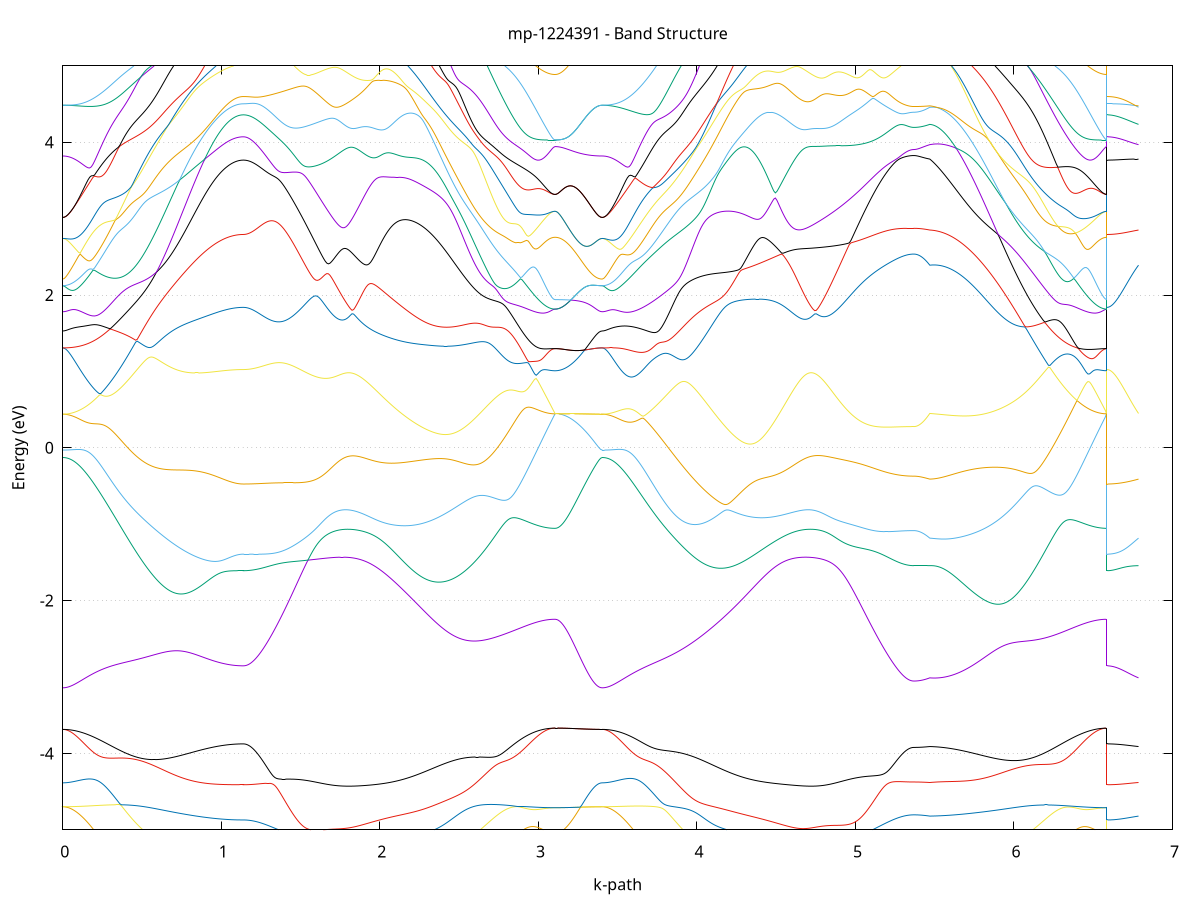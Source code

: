 set title 'mp-1224391 - Band Structure'
set xlabel 'k-path'
set ylabel 'Energy (eV)'
set grid y
set yrange [-5:5]
set terminal png size 800,600
set output 'mp-1224391_bands_gnuplot.png'
plot '-' using 1:2 with lines notitle, '-' using 1:2 with lines notitle, '-' using 1:2 with lines notitle, '-' using 1:2 with lines notitle, '-' using 1:2 with lines notitle, '-' using 1:2 with lines notitle, '-' using 1:2 with lines notitle, '-' using 1:2 with lines notitle, '-' using 1:2 with lines notitle, '-' using 1:2 with lines notitle, '-' using 1:2 with lines notitle, '-' using 1:2 with lines notitle, '-' using 1:2 with lines notitle, '-' using 1:2 with lines notitle, '-' using 1:2 with lines notitle, '-' using 1:2 with lines notitle, '-' using 1:2 with lines notitle, '-' using 1:2 with lines notitle, '-' using 1:2 with lines notitle, '-' using 1:2 with lines notitle, '-' using 1:2 with lines notitle, '-' using 1:2 with lines notitle, '-' using 1:2 with lines notitle, '-' using 1:2 with lines notitle, '-' using 1:2 with lines notitle, '-' using 1:2 with lines notitle, '-' using 1:2 with lines notitle, '-' using 1:2 with lines notitle, '-' using 1:2 with lines notitle, '-' using 1:2 with lines notitle, '-' using 1:2 with lines notitle, '-' using 1:2 with lines notitle, '-' using 1:2 with lines notitle, '-' using 1:2 with lines notitle, '-' using 1:2 with lines notitle, '-' using 1:2 with lines notitle, '-' using 1:2 with lines notitle, '-' using 1:2 with lines notitle, '-' using 1:2 with lines notitle, '-' using 1:2 with lines notitle, '-' using 1:2 with lines notitle, '-' using 1:2 with lines notitle, '-' using 1:2 with lines notitle, '-' using 1:2 with lines notitle, '-' using 1:2 with lines notitle, '-' using 1:2 with lines notitle, '-' using 1:2 with lines notitle, '-' using 1:2 with lines notitle, '-' using 1:2 with lines notitle, '-' using 1:2 with lines notitle, '-' using 1:2 with lines notitle, '-' using 1:2 with lines notitle, '-' using 1:2 with lines notitle, '-' using 1:2 with lines notitle, '-' using 1:2 with lines notitle, '-' using 1:2 with lines notitle, '-' using 1:2 with lines notitle, '-' using 1:2 with lines notitle, '-' using 1:2 with lines notitle, '-' using 1:2 with lines notitle, '-' using 1:2 with lines notitle, '-' using 1:2 with lines notitle, '-' using 1:2 with lines notitle, '-' using 1:2 with lines notitle
0.000000 -31.756117
0.009994 -31.756017
0.019988 -31.755917
0.029982 -31.755617
0.039976 -31.755317
0.049970 -31.754817
0.059964 -31.754317
0.069958 -31.753617
0.079953 -31.752817
0.089947 -31.752017
0.099941 -31.751017
0.109935 -31.750017
0.119929 -31.748817
0.129923 -31.747617
0.139917 -31.746217
0.149911 -31.744817
0.159905 -31.743217
0.169899 -31.741617
0.179893 -31.739917
0.189887 -31.738117
0.199881 -31.736217
0.209876 -31.734217
0.219870 -31.732117
0.229864 -31.730017
0.239858 -31.727717
0.249852 -31.725417
0.259846 -31.723017
0.269840 -31.720517
0.279834 -31.718017
0.289828 -31.715317
0.299822 -31.712617
0.309816 -31.709917
0.319810 -31.707017
0.329804 -31.704117
0.339798 -31.701117
0.349793 -31.698117
0.359787 -31.695017
0.369781 -31.691917
0.379775 -31.688717
0.389769 -31.685517
0.399763 -31.682217
0.409757 -31.678817
0.419751 -31.675517
0.429745 -31.672117
0.439739 -31.668617
0.449733 -31.665217
0.459727 -31.661717
0.469721 -31.658217
0.479715 -31.654717
0.489710 -31.651217
0.499704 -31.647717
0.509698 -31.644117
0.519692 -31.640617
0.529686 -31.637217
0.539680 -31.633717
0.549674 -31.630417
0.559668 -31.627117
0.569662 -31.623917
0.579656 -31.620917
0.589650 -31.618217
0.599644 -31.616117
0.609638 -31.615217
0.619632 -31.616717
0.629627 -31.621417
0.639621 -31.628417
0.649615 -31.636517
0.659609 -31.645117
0.669603 -31.653917
0.679597 -31.662717
0.689591 -31.671617
0.699585 -31.680417
0.709579 -31.689217
0.719573 -31.697917
0.729567 -31.706517
0.739561 -31.715017
0.749555 -31.723417
0.759549 -31.731617
0.769544 -31.739717
0.779538 -31.747717
0.789532 -31.755617
0.799526 -31.763217
0.809520 -31.770817
0.819514 -31.778117
0.829508 -31.785317
0.839502 -31.792317
0.849496 -31.799217
0.859490 -31.805817
0.869484 -31.812317
0.879478 -31.818517
0.889472 -31.824617
0.899466 -31.830417
0.909461 -31.836117
0.919455 -31.841517
0.929449 -31.846717
0.939443 -31.851717
0.949437 -31.856517
0.959431 -31.861017
0.969425 -31.865417
0.979419 -31.869417
0.989413 -31.873317
0.999407 -31.876917
1.009401 -31.880317
1.019395 -31.883417
1.029389 -31.886317
1.039383 -31.889017
1.049378 -31.891417
1.059372 -31.893517
1.069366 -31.895417
1.079360 -31.897117
1.089354 -31.898517
1.099348 -31.899617
1.109342 -31.900517
1.119336 -31.901217
1.129330 -31.901517
1.139324 -31.901717
1.139324 -31.901717
1.149255 -31.901617
1.159185 -31.901417
1.169116 -31.901117
1.179047 -31.900717
1.188977 -31.900217
1.198908 -31.899517
1.208839 -31.898717
1.218769 -31.897817
1.228700 -31.896817
1.238631 -31.895617
1.248561 -31.894417
1.258492 -31.893017
1.268422 -31.891517
1.278353 -31.889917
1.288284 -31.888117
1.298214 -31.886317
1.308145 -31.884317
1.318076 -31.882317
1.328006 -31.880117
1.337937 -31.877817
1.347867 -31.875417
1.357798 -31.872817
1.367729 -31.870217
1.377659 -31.867517
1.387590 -31.864617
1.397521 -31.861717
1.407451 -31.858617
1.417382 -31.855517
1.427312 -31.852217
1.437243 -31.848817
1.447174 -31.845417
1.457104 -31.841817
1.467035 -31.838217
1.476966 -31.834417
1.486896 -31.830617
1.496827 -31.826717
1.506758 -31.822617
1.516688 -31.818517
1.526619 -31.814317
1.536549 -31.810117
1.546480 -31.805717
1.556411 -31.801317
1.566341 -31.796817
1.576272 -31.792217
1.586203 -31.787517
1.596133 -31.782817
1.606064 -31.778017
1.615994 -31.773117
1.625925 -31.768117
1.635856 -31.763117
1.645786 -31.758117
1.655717 -31.753017
1.665648 -31.747817
1.675578 -31.742617
1.685509 -31.737317
1.695440 -31.732017
1.705370 -31.726617
1.715301 -31.721217
1.725231 -31.715817
1.735162 -31.710417
1.745093 -31.704917
1.755023 -31.699517
1.764954 -31.694117
1.774885 -31.688917
1.784815 -31.684317
1.794746 -31.681917
1.804676 -31.684017
1.814607 -31.688317
1.814607 -31.688317
1.824535 -31.693217
1.834462 -31.698117
1.844390 -31.703017
1.854318 -31.707717
1.864246 -31.712317
1.874173 -31.716817
1.884101 -31.721117
1.894029 -31.725217
1.903957 -31.729117
1.913884 -31.732917
1.923812 -31.736417
1.933740 -31.739817
1.943667 -31.742917
1.953595 -31.745917
1.963523 -31.748617
1.973451 -31.751117
1.983378 -31.753417
1.993306 -31.755517
2.003234 -31.757317
2.013161 -31.758917
2.023089 -31.760317
2.033017 -31.761517
2.042945 -31.762417
2.052872 -31.763117
2.062800 -31.763617
2.072728 -31.763817
2.082655 -31.763817
2.092583 -31.763517
2.102511 -31.763017
2.112439 -31.762317
2.122366 -31.761317
2.132294 -31.760117
2.142222 -31.758617
2.152149 -31.756917
2.162077 -31.755017
2.172005 -31.752917
2.181933 -31.750517
2.191860 -31.747817
2.201788 -31.745017
2.211716 -31.741917
2.221644 -31.738617
2.231571 -31.735017
2.241499 -31.731317
2.251427 -31.727317
2.261354 -31.723117
2.271282 -31.718717
2.281210 -31.714117
2.291138 -31.709217
2.301065 -31.704217
2.310993 -31.699017
2.320921 -31.693617
2.330848 -31.688017
2.340776 -31.682317
2.350704 -31.676317
2.360632 -31.670217
2.370559 -31.664017
2.380487 -31.657617
2.390415 -31.651117
2.400342 -31.644417
2.410270 -31.637717
2.420198 -31.630917
2.430126 -31.624217
2.440053 -31.617617
2.449981 -31.611617
2.459909 -31.606817
2.469836 -31.604617
2.479764 -31.605017
2.489692 -31.606817
2.499620 -31.609317
2.509547 -31.612117
2.519475 -31.615017
2.529403 -31.618117
2.539330 -31.621317
2.549258 -31.624517
2.559186 -31.627717
2.569114 -31.631017
2.579041 -31.634217
2.588969 -31.637517
2.598897 -31.640817
2.608825 -31.644117
2.618752 -31.647317
2.628680 -31.650617
2.638608 -31.653817
2.648535 -31.657017
2.658463 -31.660217
2.668391 -31.663317
2.678319 -31.666417
2.688246 -31.669517
2.698174 -31.672617
2.708102 -31.675617
2.718029 -31.678617
2.727957 -31.681517
2.737885 -31.684417
2.747813 -31.687217
2.757740 -31.690017
2.767668 -31.692717
2.777596 -31.695417
2.787523 -31.698017
2.797451 -31.700517
2.807379 -31.703017
2.817307 -31.705417
2.827234 -31.707817
2.837162 -31.710117
2.847090 -31.712317
2.857017 -31.714517
2.866945 -31.716617
2.876873 -31.718617
2.886801 -31.720517
2.896728 -31.722417
2.906656 -31.724117
2.916584 -31.725817
2.926511 -31.727517
2.936439 -31.729017
2.946367 -31.730517
2.956295 -31.731817
2.966222 -31.733117
2.976150 -31.734317
2.986078 -31.735417
2.996005 -31.736517
3.005933 -31.737417
3.015861 -31.738317
3.025789 -31.739117
3.035716 -31.739717
3.045644 -31.740317
3.055572 -31.740817
3.065500 -31.741217
3.075427 -31.741517
3.085355 -31.741817
3.095283 -31.741917
3.105210 -31.742017
3.105210 -31.742017
3.115122 -31.742017
3.125033 -31.742117
3.134944 -31.742317
3.144855 -31.742617
3.154767 -31.743017
3.164678 -31.743417
3.174589 -31.743917
3.184500 -31.744417
3.194412 -31.745017
3.204323 -31.745717
3.214234 -31.746417
3.224145 -31.747117
3.234057 -31.747817
3.243968 -31.748517
3.253879 -31.749317
3.263790 -31.750017
3.273702 -31.750717
3.283613 -31.751417
3.293524 -31.752117
3.303435 -31.752717
3.313347 -31.753317
3.323258 -31.753917
3.333169 -31.754417
3.343080 -31.754817
3.352992 -31.755217
3.362903 -31.755517
3.372814 -31.755817
3.382725 -31.755917
3.392637 -31.756117
3.402548 -31.756117
3.402548 -31.756117
3.412477 -31.756017
3.422406 -31.755917
3.432335 -31.755617
3.442265 -31.755317
3.452194 -31.754817
3.462123 -31.754317
3.472052 -31.753617
3.481981 -31.752917
3.491911 -31.752017
3.501840 -31.751117
3.511769 -31.750017
3.521698 -31.748917
3.531627 -31.747717
3.541557 -31.746317
3.551486 -31.744917
3.561415 -31.743417
3.571344 -31.741817
3.581273 -31.740117
3.591203 -31.738317
3.601132 -31.736417
3.611061 -31.734417
3.620990 -31.732417
3.630920 -31.730217
3.640849 -31.728017
3.650778 -31.725717
3.660707 -31.723317
3.670636 -31.720917
3.680566 -31.718317
3.690495 -31.715717
3.700424 -31.713017
3.710353 -31.710317
3.720282 -31.707517
3.730212 -31.704617
3.740141 -31.701617
3.750070 -31.698617
3.759999 -31.695617
3.769928 -31.692417
3.779858 -31.689317
3.789787 -31.686017
3.799716 -31.682817
3.809645 -31.679417
3.819574 -31.676117
3.829504 -31.672717
3.839433 -31.669217
3.849362 -31.665717
3.859291 -31.662217
3.869220 -31.658717
3.879150 -31.655217
3.889079 -31.651617
3.899008 -31.648017
3.908937 -31.644417
3.918867 -31.640817
3.928796 -31.637217
3.938725 -31.633617
3.948654 -31.630017
3.958583 -31.626517
3.968513 -31.623017
3.978442 -31.619517
3.988371 -31.616117
3.998300 -31.612917
4.008229 -31.609817
4.018159 -31.607017
4.028088 -31.604917
4.038017 -31.604317
4.047946 -31.606417
4.057875 -31.611117
4.067805 -31.617217
4.077734 -31.623817
4.087663 -31.630717
4.097592 -31.637517
4.107521 -31.644317
4.117451 -31.651017
4.127380 -31.657617
4.137309 -31.664117
4.147238 -31.670417
4.157167 -31.676517
4.167097 -31.682517
4.177026 -31.688317
4.186955 -31.694017
4.196884 -31.699417
4.206814 -31.704617
4.216743 -31.709717
4.226672 -31.714517
4.236601 -31.719217
4.246530 -31.723617
4.256460 -31.727817
4.266389 -31.731817
4.276318 -31.735617
4.286247 -31.739117
4.296176 -31.742417
4.306106 -31.745517
4.316035 -31.748417
4.325964 -31.751017
4.335893 -31.753417
4.345822 -31.755617
4.355752 -31.757517
4.365681 -31.759217
4.375610 -31.760717
4.385539 -31.761917
4.395468 -31.762817
4.405398 -31.763617
4.415327 -31.764017
4.425256 -31.764317
4.435185 -31.764317
4.445114 -31.764117
4.455044 -31.763617
4.464973 -31.762917
4.474902 -31.762017
4.484831 -31.760817
4.494761 -31.759417
4.504690 -31.757817
4.514619 -31.755917
4.524548 -31.753917
4.534477 -31.751617
4.544407 -31.749017
4.554336 -31.746317
4.564265 -31.743417
4.574194 -31.740217
4.584123 -31.736917
4.594053 -31.733317
4.603982 -31.729617
4.613911 -31.725617
4.623840 -31.721517
4.633769 -31.717217
4.643699 -31.712817
4.653628 -31.708117
4.663557 -31.703417
4.673486 -31.698517
4.683415 -31.693617
4.693345 -31.688717
4.703274 -31.684317
4.713203 -31.681917
4.723132 -31.684017
4.723132 -31.684017
4.733060 -31.688517
4.742988 -31.693617
4.752915 -31.699017
4.762843 -31.704417
4.772771 -31.709817
4.782699 -31.715317
4.792626 -31.720717
4.802554 -31.726117
4.812482 -31.731417
4.822410 -31.736717
4.832337 -31.742017
4.842265 -31.747217
4.852193 -31.752417
4.862120 -31.757517
4.872048 -31.762617
4.881976 -31.767617
4.891904 -31.772517
4.901831 -31.777417
4.911759 -31.782217
4.921687 -31.787017
4.931614 -31.791617
4.941542 -31.796217
4.951470 -31.800717
4.961398 -31.805217
4.971325 -31.809517
4.981253 -31.813817
4.991181 -31.818017
5.001108 -31.822117
5.011036 -31.826217
5.020964 -31.830117
5.030892 -31.833917
5.040819 -31.837717
5.050747 -31.841317
5.060675 -31.844917
5.070602 -31.848417
5.080530 -31.851717
5.090458 -31.855017
5.100386 -31.858117
5.110313 -31.861217
5.120241 -31.864217
5.130169 -31.867017
5.140096 -31.869717
5.150024 -31.872417
5.159952 -31.874917
5.169880 -31.877317
5.179807 -31.879617
5.189735 -31.881817
5.199663 -31.883917
5.209591 -31.885917
5.219518 -31.887717
5.229446 -31.889417
5.239374 -31.891117
5.249301 -31.892617
5.259229 -31.893917
5.269157 -31.895217
5.279085 -31.896317
5.289012 -31.897417
5.298940 -31.898317
5.308868 -31.899117
5.318795 -31.899717
5.328723 -31.900317
5.338651 -31.900717
5.348579 -31.901017
5.358506 -31.901217
5.368434 -31.901217
5.368434 -31.901217
5.377581 -31.901217
5.386727 -31.901217
5.395874 -31.901217
5.405020 -31.901217
5.414167 -31.901217
5.423314 -31.901217
5.432460 -31.901117
5.441607 -31.901117
5.450753 -31.901017
5.459900 -31.901017
5.469047 -31.900917
5.469047 -31.900917
5.479026 -31.900417
5.489006 -31.899517
5.498985 -31.898417
5.508964 -31.897117
5.518944 -31.895517
5.528923 -31.893717
5.538903 -31.891617
5.548882 -31.889217
5.558861 -31.886617
5.568841 -31.883817
5.578820 -31.880717
5.588800 -31.877317
5.598779 -31.873817
5.608759 -31.870017
5.618738 -31.865917
5.628717 -31.861617
5.638697 -31.857117
5.648676 -31.852417
5.658656 -31.847417
5.668635 -31.842217
5.678615 -31.836917
5.688594 -31.831217
5.698573 -31.825417
5.708553 -31.819417
5.718532 -31.813217
5.728512 -31.806817
5.738491 -31.800217
5.748470 -31.793417
5.758450 -31.786417
5.768429 -31.779217
5.778409 -31.771917
5.788388 -31.764417
5.798368 -31.756817
5.808347 -31.749017
5.818326 -31.741017
5.828306 -31.733017
5.838285 -31.724717
5.848265 -31.716417
5.858244 -31.708017
5.868224 -31.699417
5.878203 -31.690817
5.888182 -31.682117
5.898162 -31.673317
5.908141 -31.664517
5.918121 -31.655617
5.928100 -31.646917
5.938079 -31.638317
5.948059 -31.630117
5.958038 -31.622817
5.968018 -31.617617
5.977997 -31.615417
5.987977 -31.615817
5.997956 -31.617517
6.007935 -31.619817
6.017915 -31.622517
6.027894 -31.625317
6.037874 -31.628317
6.047853 -31.631317
6.057833 -31.634417
6.067812 -31.637617
6.077791 -31.640717
6.087771 -31.643917
6.097750 -31.647117
6.107730 -31.650317
6.117709 -31.653417
6.127689 -31.656617
6.137668 -31.659817
6.147647 -31.662917
6.157627 -31.666017
6.167606 -31.669117
6.177586 -31.672117
6.187565 -31.675117
6.197544 -31.678117
6.207524 -31.681017
6.217503 -31.683917
6.227483 -31.686817
6.237462 -31.689517
6.247442 -31.692317
6.257421 -31.695017
6.267400 -31.697617
6.277380 -31.700217
6.287359 -31.702717
6.297339 -31.705117
6.307318 -31.707517
6.317297 -31.709817
6.327277 -31.712017
6.337256 -31.714217
6.347236 -31.716317
6.357215 -31.718317
6.367195 -31.720317
6.377174 -31.722217
6.387153 -31.724017
6.397133 -31.725717
6.407112 -31.727317
6.417092 -31.728917
6.427071 -31.730317
6.437051 -31.731717
6.447030 -31.733017
6.457009 -31.734317
6.466989 -31.735417
6.476968 -31.736417
6.486948 -31.737417
6.496927 -31.738217
6.506906 -31.739017
6.516886 -31.739717
6.526865 -31.740317
6.536845 -31.740817
6.546824 -31.741217
6.556804 -31.741517
6.566783 -31.741817
6.576762 -31.741917
6.586742 -31.742017
6.586742 -31.901717
6.596691 -31.901717
6.606640 -31.901717
6.616589 -31.901617
6.626538 -31.901617
6.636487 -31.901617
6.646436 -31.901617
6.656385 -31.901617
6.666334 -31.901517
6.676283 -31.901517
6.686232 -31.901517
6.696180 -31.901417
6.706129 -31.901417
6.716078 -31.901317
6.726027 -31.901317
6.735976 -31.901217
6.745925 -31.901217
6.755874 -31.901117
6.765823 -31.901117
6.775772 -31.901017
6.785721 -31.901017
e
0.000000 -31.350817
0.009994 -31.350817
0.019988 -31.350817
0.029982 -31.350817
0.039976 -31.350817
0.049970 -31.350717
0.059964 -31.350717
0.069958 -31.350717
0.079953 -31.350717
0.089947 -31.350717
0.099941 -31.350717
0.109935 -31.350717
0.119929 -31.350717
0.129923 -31.350717
0.139917 -31.350717
0.149911 -31.350817
0.159905 -31.350917
0.169899 -31.351117
0.179893 -31.351317
0.189887 -31.351517
0.199881 -31.351817
0.209876 -31.352217
0.219870 -31.352717
0.229864 -31.353317
0.239858 -31.354117
0.249852 -31.355017
0.259846 -31.356017
0.269840 -31.357317
0.279834 -31.358817
0.289828 -31.360617
0.299822 -31.362717
0.309816 -31.365217
0.319810 -31.368117
0.329804 -31.371317
0.339798 -31.375117
0.349793 -31.379317
0.359787 -31.384117
0.369781 -31.389317
0.379775 -31.395017
0.389769 -31.401117
0.399763 -31.407717
0.409757 -31.414717
0.419751 -31.422017
0.429745 -31.429717
0.439739 -31.437717
0.449733 -31.445917
0.459727 -31.454317
0.469721 -31.462917
0.479715 -31.471717
0.489710 -31.480617
0.499704 -31.489717
0.509698 -31.498917
0.519692 -31.508117
0.529686 -31.517417
0.539680 -31.526717
0.549674 -31.536117
0.559668 -31.545417
0.569662 -31.554617
0.579656 -31.563717
0.589650 -31.572617
0.599644 -31.580917
0.609638 -31.588117
0.619632 -31.592917
0.629627 -31.594617
0.639621 -31.593917
0.649615 -31.592217
0.659609 -31.590117
0.669603 -31.587917
0.679597 -31.585617
0.689591 -31.583417
0.699585 -31.581317
0.709579 -31.579417
0.719573 -31.577617
0.729567 -31.576017
0.739561 -31.574717
0.749555 -31.573617
0.759549 -31.572817
0.769544 -31.572317
0.779538 -31.572017
0.789532 -31.572117
0.799526 -31.572417
0.809520 -31.573117
0.819514 -31.574017
0.829508 -31.575317
0.839502 -31.576817
0.849496 -31.578517
0.859490 -31.580517
0.869484 -31.582717
0.879478 -31.585017
0.889472 -31.587417
0.899466 -31.590017
0.909461 -31.592617
0.919455 -31.595317
0.929449 -31.597917
0.939443 -31.600617
0.949437 -31.603317
0.959431 -31.605917
0.969425 -31.608517
0.979419 -31.610917
0.989413 -31.613317
0.999407 -31.615617
1.009401 -31.617817
1.019395 -31.619817
1.029389 -31.621717
1.039383 -31.623517
1.049378 -31.625117
1.059372 -31.626617
1.069366 -31.627917
1.079360 -31.629017
1.089354 -31.630017
1.099348 -31.630817
1.109342 -31.631417
1.119336 -31.631917
1.129330 -31.632117
1.139324 -31.632217
1.139324 -31.632217
1.149255 -31.632217
1.159185 -31.632017
1.169116 -31.631817
1.179047 -31.631417
1.188977 -31.630917
1.198908 -31.630417
1.208839 -31.629717
1.218769 -31.628917
1.228700 -31.628017
1.238631 -31.627017
1.248561 -31.626017
1.258492 -31.624817
1.268422 -31.623517
1.278353 -31.622117
1.288284 -31.620617
1.298214 -31.619117
1.308145 -31.617417
1.318076 -31.615617
1.328006 -31.613817
1.337937 -31.611817
1.347867 -31.609817
1.357798 -31.607717
1.367729 -31.605517
1.377659 -31.603217
1.387590 -31.600917
1.397521 -31.598417
1.407451 -31.595917
1.417382 -31.593317
1.427312 -31.590717
1.437243 -31.588017
1.447174 -31.585217
1.457104 -31.582417
1.467035 -31.579617
1.476966 -31.576717
1.486896 -31.573817
1.496827 -31.570917
1.506758 -31.568017
1.516688 -31.565217
1.526619 -31.562517
1.536549 -31.559917
1.546480 -31.557517
1.556411 -31.555517
1.566341 -31.554117
1.576272 -31.553517
1.586203 -31.554117
1.596133 -31.556117
1.606064 -31.559417
1.615994 -31.563917
1.625925 -31.569117
1.635856 -31.574817
1.645786 -31.580917
1.655717 -31.587217
1.665648 -31.593717
1.675578 -31.600217
1.685509 -31.606717
1.695440 -31.613217
1.705370 -31.619717
1.715301 -31.626217
1.725231 -31.632617
1.735162 -31.638917
1.745093 -31.645117
1.755023 -31.651117
1.764954 -31.657017
1.774885 -31.662517
1.784815 -31.667417
1.794746 -31.669817
1.804676 -31.667717
1.814607 -31.663117
1.814607 -31.663117
1.824535 -31.657917
1.834462 -31.652417
1.844390 -31.646917
1.854318 -31.641317
1.864246 -31.635717
1.874173 -31.630117
1.884101 -31.624517
1.894029 -31.618917
1.903957 -31.613417
1.913884 -31.608017
1.923812 -31.602617
1.933740 -31.597317
1.943667 -31.592117
1.953595 -31.587117
1.963523 -31.582217
1.973451 -31.577617
1.983378 -31.573217
1.993306 -31.569017
2.003234 -31.565217
2.013161 -31.561817
2.023089 -31.558717
2.033017 -31.556117
2.042945 -31.553917
2.052872 -31.552117
2.062800 -31.550617
2.072728 -31.549417
2.082655 -31.548517
2.092583 -31.547817
2.102511 -31.547217
2.112439 -31.546717
2.122366 -31.546317
2.132294 -31.546017
2.142222 -31.545817
2.152149 -31.545717
2.162077 -31.545617
2.172005 -31.545517
2.181933 -31.545517
2.191860 -31.545617
2.201788 -31.545817
2.211716 -31.546117
2.221644 -31.546517
2.231571 -31.547017
2.241499 -31.547617
2.251427 -31.548317
2.261354 -31.549217
2.271282 -31.550217
2.281210 -31.551417
2.291138 -31.552717
2.301065 -31.554117
2.310993 -31.555717
2.320921 -31.557417
2.330848 -31.559317
2.340776 -31.561317
2.350704 -31.563417
2.360632 -31.565617
2.370559 -31.567917
2.380487 -31.570317
2.390415 -31.572717
2.400342 -31.575217
2.410270 -31.577817
2.420198 -31.580317
2.430126 -31.582817
2.440053 -31.585017
2.449981 -31.586617
2.459909 -31.586917
2.469836 -31.584717
2.479764 -31.579817
2.489692 -31.573417
2.499620 -31.566317
2.509547 -31.558817
2.519475 -31.551217
2.529403 -31.543417
2.539330 -31.535617
2.549258 -31.527717
2.559186 -31.519817
2.569114 -31.512017
2.579041 -31.504117
2.588969 -31.496317
2.598897 -31.488617
2.608825 -31.481017
2.618752 -31.473517
2.628680 -31.466217
2.638608 -31.459017
2.648535 -31.452117
2.658463 -31.445417
2.668391 -31.438917
2.678319 -31.432817
2.688246 -31.427117
2.698174 -31.421717
2.708102 -31.416717
2.718029 -31.412117
2.727957 -31.407917
2.737885 -31.404217
2.747813 -31.400917
2.757740 -31.398117
2.767668 -31.395617
2.777596 -31.393517
2.787523 -31.391717
2.797451 -31.390317
2.807379 -31.389117
2.817307 -31.388217
2.827234 -31.387417
2.837162 -31.386917
2.847090 -31.386517
2.857017 -31.386317
2.866945 -31.386117
2.876873 -31.386117
2.886801 -31.386217
2.896728 -31.386317
2.906656 -31.386517
2.916584 -31.386717
2.926511 -31.386917
2.936439 -31.387217
2.946367 -31.387517
2.956295 -31.387817
2.966222 -31.388117
2.976150 -31.388417
2.986078 -31.388717
2.996005 -31.389017
3.005933 -31.389217
3.015861 -31.389517
3.025789 -31.389717
3.035716 -31.389917
3.045644 -31.390117
3.055572 -31.390317
3.065500 -31.390417
3.075427 -31.390517
3.085355 -31.390617
3.095283 -31.390617
3.105210 -31.390717
3.105210 -31.390717
3.115122 -31.390617
3.125033 -31.390217
3.134944 -31.389717
3.144855 -31.389017
3.154767 -31.388117
3.164678 -31.386917
3.174589 -31.385717
3.184500 -31.384217
3.194412 -31.382617
3.204323 -31.380917
3.214234 -31.379117
3.224145 -31.377117
3.234057 -31.375117
3.243968 -31.373117
3.253879 -31.371017
3.263790 -31.368917
3.273702 -31.366917
3.283613 -31.364917
3.293524 -31.362917
3.303435 -31.361017
3.313347 -31.359217
3.323258 -31.357617
3.333169 -31.356117
3.343080 -31.354717
3.352992 -31.353617
3.362903 -31.352617
3.372814 -31.351817
3.382725 -31.351217
3.392637 -31.350917
3.402548 -31.350817
3.402548 -31.350817
3.412477 -31.350817
3.422406 -31.350817
3.432335 -31.350817
3.442265 -31.350717
3.452194 -31.350717
3.462123 -31.350717
3.472052 -31.350717
3.481981 -31.350617
3.491911 -31.350617
3.501840 -31.350617
3.511769 -31.350617
3.521698 -31.350517
3.531627 -31.350617
3.541557 -31.350617
3.551486 -31.350617
3.561415 -31.350717
3.571344 -31.350817
3.581273 -31.351017
3.591203 -31.351217
3.601132 -31.351517
3.611061 -31.351917
3.620990 -31.352317
3.630920 -31.352917
3.640849 -31.353517
3.650778 -31.354417
3.660707 -31.355417
3.670636 -31.356517
3.680566 -31.357917
3.690495 -31.359617
3.700424 -31.361517
3.710353 -31.363817
3.720282 -31.366417
3.730212 -31.369417
3.740141 -31.372817
3.750070 -31.376617
3.759999 -31.380917
3.769928 -31.385617
3.779858 -31.390717
3.789787 -31.396317
3.799716 -31.402217
3.809645 -31.408517
3.819574 -31.415217
3.829504 -31.422117
3.839433 -31.429217
3.849362 -31.436617
3.859291 -31.444217
3.869220 -31.451917
3.879150 -31.459817
3.889079 -31.467817
3.899008 -31.475917
3.908937 -31.484017
3.918867 -31.492217
3.928796 -31.500517
3.938725 -31.508717
3.948654 -31.516917
3.958583 -31.525217
3.968513 -31.533317
3.978442 -31.541417
3.988371 -31.549417
3.998300 -31.557317
4.008229 -31.565017
4.018159 -31.572217
4.028088 -31.578817
4.038017 -31.583917
4.047946 -31.586317
4.057875 -31.585917
4.067805 -31.584117
4.077734 -31.581717
4.087663 -31.579117
4.097592 -31.576417
4.107521 -31.573817
4.117451 -31.571117
4.127380 -31.568617
4.137309 -31.566117
4.147238 -31.563817
4.157167 -31.561617
4.167097 -31.559517
4.177026 -31.557517
4.186955 -31.555717
4.196884 -31.554117
4.206814 -31.552617
4.216743 -31.551317
4.226672 -31.550117
4.236601 -31.549117
4.246530 -31.548217
4.256460 -31.547617
4.266389 -31.547017
4.276318 -31.546617
4.286247 -31.546317
4.296176 -31.546117
4.306106 -31.546117
4.316035 -31.546117
4.325964 -31.546217
4.335893 -31.546317
4.345822 -31.546517
4.355752 -31.546817
4.365681 -31.547117
4.375610 -31.547417
4.385539 -31.547817
4.395468 -31.548317
4.405398 -31.548917
4.415327 -31.549517
4.425256 -31.550317
4.435185 -31.551317
4.445114 -31.552517
4.455044 -31.553917
4.464973 -31.555717
4.474902 -31.557817
4.484831 -31.560317
4.494761 -31.563217
4.504690 -31.566417
4.514619 -31.570117
4.524548 -31.574017
4.534477 -31.578317
4.544407 -31.582817
4.554336 -31.587517
4.564265 -31.592417
4.574194 -31.597517
4.584123 -31.602717
4.594053 -31.608017
4.603982 -31.613317
4.613911 -31.618817
4.623840 -31.624317
4.633769 -31.629817
4.643699 -31.635417
4.653628 -31.641017
4.663557 -31.646517
4.673486 -31.652117
4.683415 -31.657517
4.693345 -31.662817
4.703274 -31.667417
4.713203 -31.669817
4.723132 -31.667717
4.723132 -31.667717
4.733060 -31.663017
4.742988 -31.657517
4.752915 -31.651717
4.762843 -31.645717
4.772771 -31.639517
4.782699 -31.633317
4.792626 -31.626917
4.802554 -31.620517
4.812482 -31.614117
4.822410 -31.607617
4.832337 -31.601217
4.842265 -31.594817
4.852193 -31.588517
4.862120 -31.582317
4.872048 -31.576417
4.881976 -31.570817
4.891904 -31.565817
4.901831 -31.561417
4.911759 -31.558117
4.921687 -31.556017
4.931614 -31.555017
4.941542 -31.555117
4.951470 -31.556117
4.961398 -31.557717
4.971325 -31.559717
4.981253 -31.561917
4.991181 -31.564417
5.001108 -31.567017
5.011036 -31.569617
5.020964 -31.572317
5.030892 -31.575017
5.040819 -31.577717
5.050747 -31.580317
5.060675 -31.583017
5.070602 -31.585617
5.080530 -31.588217
5.090458 -31.590717
5.100386 -31.593117
5.110313 -31.595517
5.120241 -31.597817
5.130169 -31.600117
5.140096 -31.602317
5.150024 -31.604417
5.159952 -31.606417
5.169880 -31.608317
5.179807 -31.610217
5.189735 -31.612017
5.199663 -31.613717
5.209591 -31.615317
5.219518 -31.616817
5.229446 -31.618217
5.239374 -31.619517
5.249301 -31.620717
5.259229 -31.621917
5.269157 -31.622917
5.279085 -31.623917
5.289012 -31.624717
5.298940 -31.625517
5.308868 -31.626117
5.318795 -31.626717
5.328723 -31.627117
5.338651 -31.627517
5.348579 -31.627717
5.358506 -31.627917
5.368434 -31.627917
5.368434 -31.627917
5.377581 -31.627917
5.386727 -31.627917
5.395874 -31.628017
5.405020 -31.628017
5.414167 -31.628117
5.423314 -31.628217
5.432460 -31.628317
5.441607 -31.628417
5.450753 -31.628517
5.459900 -31.628717
5.469047 -31.628817
5.469047 -31.628817
5.479026 -31.628517
5.489006 -31.627917
5.498985 -31.627217
5.508964 -31.626317
5.518944 -31.625317
5.528923 -31.624117
5.538903 -31.622717
5.548882 -31.621217
5.558861 -31.619517
5.568841 -31.617717
5.578820 -31.615717
5.588800 -31.613617
5.598779 -31.611417
5.608759 -31.609217
5.618738 -31.606817
5.628717 -31.604417
5.638697 -31.601917
5.648676 -31.599317
5.658656 -31.596817
5.668635 -31.594317
5.678615 -31.591717
5.688594 -31.589317
5.698573 -31.586917
5.708553 -31.584717
5.718532 -31.582617
5.728512 -31.580617
5.738491 -31.578917
5.748470 -31.577317
5.758450 -31.576117
5.768429 -31.575017
5.778409 -31.574317
5.788388 -31.573817
5.798368 -31.573617
5.808347 -31.573717
5.818326 -31.574117
5.828306 -31.574717
5.838285 -31.575617
5.848265 -31.576717
5.858244 -31.578017
5.868224 -31.579517
5.878203 -31.581217
5.888182 -31.583117
5.898162 -31.585017
5.908141 -31.587117
5.918121 -31.589217
5.928100 -31.591317
5.938079 -31.593317
5.948059 -31.595017
5.958038 -31.595717
5.968018 -31.594517
5.977997 -31.590317
5.987977 -31.583517
5.997956 -31.575517
6.007935 -31.566917
6.017915 -31.558017
6.027894 -31.549017
6.037874 -31.539917
6.047853 -31.530817
6.057833 -31.521817
6.067812 -31.512917
6.077791 -31.504117
6.087771 -31.495317
6.097750 -31.486817
6.107730 -31.478417
6.117709 -31.470217
6.127689 -31.462317
6.137668 -31.454617
6.147647 -31.447317
6.157627 -31.440317
6.167606 -31.433617
6.177586 -31.427417
6.187565 -31.421717
6.197544 -31.416417
6.207524 -31.411617
6.217503 -31.407317
6.227483 -31.403517
6.237462 -31.400217
6.247442 -31.397317
6.257421 -31.394917
6.267400 -31.392817
6.277380 -31.391117
6.287359 -31.389817
6.297339 -31.388717
6.307318 -31.387817
6.317297 -31.387217
6.327277 -31.386717
6.337256 -31.386417
6.347236 -31.386317
6.357215 -31.386217
6.367195 -31.386217
6.377174 -31.386317
6.387153 -31.386517
6.397133 -31.386717
6.407112 -31.386917
6.417092 -31.387217
6.427071 -31.387517
6.437051 -31.387817
6.447030 -31.388117
6.457009 -31.388417
6.466989 -31.388717
6.476968 -31.388917
6.486948 -31.389217
6.496927 -31.389517
6.506906 -31.389717
6.516886 -31.389917
6.526865 -31.390117
6.536845 -31.390317
6.546824 -31.390417
6.556804 -31.390517
6.566783 -31.390617
6.576762 -31.390617
6.586742 -31.390717
6.586742 -31.632217
6.596691 -31.632217
6.606640 -31.632217
6.616589 -31.632117
6.626538 -31.632117
6.636487 -31.631917
6.646436 -31.631817
6.656385 -31.631717
6.666334 -31.631517
6.676283 -31.631317
6.686232 -31.631117
6.696180 -31.630917
6.706129 -31.630717
6.716078 -31.630517
6.726027 -31.630217
6.735976 -31.630017
6.745925 -31.629817
6.755874 -31.629517
6.765823 -31.629317
6.775772 -31.629017
6.785721 -31.628817
e
0.000000 -31.148417
0.009994 -31.148517
0.019988 -31.148917
0.029982 -31.149717
0.039976 -31.150717
0.049970 -31.152017
0.059964 -31.153617
0.069958 -31.155417
0.079953 -31.157617
0.089947 -31.160017
0.099941 -31.162717
0.109935 -31.165617
0.119929 -31.168817
0.129923 -31.172217
0.139917 -31.175917
0.149911 -31.179817
0.159905 -31.183917
0.169899 -31.188217
0.179893 -31.192717
0.189887 -31.197417
0.199881 -31.202317
0.209876 -31.207317
0.219870 -31.212517
0.229864 -31.217717
0.239858 -31.223017
0.249852 -31.228417
0.259846 -31.233917
0.269840 -31.239317
0.279834 -31.244617
0.289828 -31.249917
0.299822 -31.255117
0.309816 -31.260117
0.319810 -31.264917
0.329804 -31.269417
0.339798 -31.273617
0.349793 -31.277617
0.359787 -31.281217
0.369781 -31.284517
0.379775 -31.287417
0.389769 -31.290117
0.399763 -31.292517
0.409757 -31.294617
0.419751 -31.296617
0.429745 -31.298417
0.439739 -31.300117
0.449733 -31.301617
0.459727 -31.303217
0.469721 -31.304717
0.479715 -31.306217
0.489710 -31.307717
0.499704 -31.309317
0.509698 -31.311117
0.519692 -31.312917
0.529686 -31.314917
0.539680 -31.317117
0.549674 -31.319517
0.559668 -31.322217
0.569662 -31.325117
0.579656 -31.328217
0.589650 -31.331617
0.599644 -31.335317
0.609638 -31.339317
0.619632 -31.343417
0.629627 -31.347817
0.639621 -31.352417
0.649615 -31.357217
0.659609 -31.362017
0.669603 -31.367017
0.679597 -31.371917
0.689591 -31.376917
0.699585 -31.381817
0.709579 -31.386717
0.719573 -31.391417
0.729567 -31.395917
0.739561 -31.400317
0.749555 -31.404417
0.759549 -31.408217
0.769544 -31.411817
0.779538 -31.415117
0.789532 -31.418017
0.799526 -31.420617
0.809520 -31.422917
0.819514 -31.424817
0.829508 -31.426417
0.839502 -31.427717
0.849496 -31.428717
0.859490 -31.429417
0.869484 -31.429817
0.879478 -31.430117
0.889472 -31.430117
0.899466 -31.429917
0.909461 -31.429617
0.919455 -31.429117
0.929449 -31.428617
0.939443 -31.427917
0.949437 -31.427217
0.959431 -31.426517
0.969425 -31.425717
0.979419 -31.424917
0.989413 -31.424117
0.999407 -31.423317
1.009401 -31.422517
1.019395 -31.421717
1.029389 -31.421017
1.039383 -31.420317
1.049378 -31.419717
1.059372 -31.419117
1.069366 -31.418617
1.079360 -31.418117
1.089354 -31.417717
1.099348 -31.417417
1.109342 -31.417217
1.119336 -31.417017
1.129330 -31.416917
1.139324 -31.416817
1.139324 -31.416817
1.149255 -31.416817
1.159185 -31.416817
1.169116 -31.416717
1.179047 -31.416517
1.188977 -31.416417
1.198908 -31.416217
1.208839 -31.416017
1.218769 -31.415717
1.228700 -31.415417
1.238631 -31.415117
1.248561 -31.414717
1.258492 -31.414417
1.268422 -31.414017
1.278353 -31.413617
1.288284 -31.413217
1.298214 -31.412817
1.308145 -31.412417
1.318076 -31.412017
1.328006 -31.411617
1.337937 -31.411417
1.347867 -31.411217
1.357798 -31.411117
1.367729 -31.411317
1.377659 -31.411817
1.387590 -31.412817
1.397521 -31.414517
1.407451 -31.417017
1.417382 -31.420417
1.427312 -31.424617
1.437243 -31.429417
1.447174 -31.434617
1.457104 -31.440217
1.467035 -31.446117
1.476966 -31.452117
1.486896 -31.458317
1.496827 -31.464517
1.506758 -31.470817
1.516688 -31.477117
1.526619 -31.483417
1.536549 -31.489517
1.546480 -31.495517
1.556411 -31.501117
1.566341 -31.506117
1.576272 -31.510317
1.586203 -31.513317
1.596133 -31.515017
1.606064 -31.515317
1.615994 -31.514517
1.625925 -31.512917
1.635856 -31.510817
1.645786 -31.508417
1.655717 -31.505817
1.665648 -31.503117
1.675578 -31.500417
1.685509 -31.497717
1.695440 -31.495017
1.705370 -31.492517
1.715301 -31.490117
1.725231 -31.487917
1.735162 -31.485917
1.745093 -31.484217
1.755023 -31.482717
1.764954 -31.481617
1.774885 -31.480817
1.784815 -31.480317
1.794746 -31.480217
1.804676 -31.480317
1.814607 -31.480917
1.814607 -31.480917
1.824535 -31.481717
1.834462 -31.482717
1.844390 -31.484017
1.854318 -31.485417
1.864246 -31.487017
1.874173 -31.488617
1.884101 -31.490417
1.894029 -31.492117
1.903957 -31.493917
1.913884 -31.495617
1.923812 -31.497217
1.933740 -31.498717
1.943667 -31.500117
1.953595 -31.501317
1.963523 -31.502317
1.973451 -31.503017
1.983378 -31.503417
1.993306 -31.503517
2.003234 -31.503217
2.013161 -31.502517
2.023089 -31.501317
2.033017 -31.499617
2.042945 -31.497517
2.052872 -31.495017
2.062800 -31.492217
2.072728 -31.489017
2.082655 -31.485617
2.092583 -31.482017
2.102511 -31.478317
2.112439 -31.474617
2.122366 -31.470917
2.132294 -31.467217
2.142222 -31.463617
2.152149 -31.460217
2.162077 -31.456917
2.172005 -31.453717
2.181933 -31.450717
2.191860 -31.447917
2.201788 -31.445217
2.211716 -31.442517
2.221644 -31.440017
2.231571 -31.437517
2.241499 -31.435017
2.251427 -31.432517
2.261354 -31.430017
2.271282 -31.427317
2.281210 -31.424517
2.291138 -31.421717
2.301065 -31.418617
2.310993 -31.415517
2.320921 -31.412217
2.330848 -31.408717
2.340776 -31.405117
2.350704 -31.401417
2.360632 -31.397617
2.370559 -31.393617
2.380487 -31.389617
2.390415 -31.385417
2.400342 -31.381317
2.410270 -31.377017
2.420198 -31.372717
2.430126 -31.368517
2.440053 -31.364217
2.449981 -31.360017
2.459909 -31.355917
2.469836 -31.351917
2.479764 -31.347917
2.489692 -31.344117
2.499620 -31.340517
2.509547 -31.337117
2.519475 -31.333817
2.529403 -31.330817
2.539330 -31.328017
2.549258 -31.325317
2.559186 -31.322917
2.569114 -31.320717
2.579041 -31.318617
2.588969 -31.316717
2.598897 -31.314917
2.608825 -31.313217
2.618752 -31.311617
2.628680 -31.310017
2.638608 -31.308317
2.648535 -31.306717
2.658463 -31.304917
2.668391 -31.303017
2.678319 -31.301017
2.688246 -31.298717
2.698174 -31.296317
2.708102 -31.293517
2.718029 -31.290517
2.727957 -31.287117
2.737885 -31.283517
2.747813 -31.279617
2.757740 -31.275417
2.767668 -31.270917
2.777596 -31.266217
2.787523 -31.261417
2.797451 -31.256317
2.807379 -31.251117
2.817307 -31.245917
2.827234 -31.240617
2.837162 -31.235217
2.847090 -31.229917
2.857017 -31.224617
2.866945 -31.219417
2.876873 -31.214217
2.886801 -31.209217
2.896728 -31.204317
2.906656 -31.199517
2.916584 -31.194817
2.926511 -31.190317
2.936439 -31.186117
2.946367 -31.181917
2.956295 -31.178017
2.966222 -31.174317
2.976150 -31.170917
2.986078 -31.167617
2.996005 -31.164617
3.005933 -31.161817
3.015861 -31.159317
3.025789 -31.157017
3.035716 -31.155017
3.045644 -31.153317
3.055572 -31.151817
3.065500 -31.150517
3.075427 -31.149617
3.085355 -31.148917
3.095283 -31.148517
3.105210 -31.148417
3.105210 -31.148417
3.115122 -31.148417
3.125033 -31.148417
3.134944 -31.148417
3.144855 -31.148417
3.154767 -31.148417
3.164678 -31.148417
3.174589 -31.148417
3.184500 -31.148417
3.194412 -31.148417
3.204323 -31.148417
3.214234 -31.148417
3.224145 -31.148417
3.234057 -31.148417
3.243968 -31.148417
3.253879 -31.148417
3.263790 -31.148417
3.273702 -31.148417
3.283613 -31.148417
3.293524 -31.148417
3.303435 -31.148417
3.313347 -31.148417
3.323258 -31.148417
3.333169 -31.148417
3.343080 -31.148417
3.352992 -31.148417
3.362903 -31.148417
3.372814 -31.148417
3.382725 -31.148417
3.392637 -31.148417
3.402548 -31.148417
3.402548 -31.148417
3.412477 -31.148517
3.422406 -31.148917
3.432335 -31.149717
3.442265 -31.150717
3.452194 -31.152017
3.462123 -31.153517
3.472052 -31.155417
3.481981 -31.157517
3.491911 -31.159917
3.501840 -31.162517
3.511769 -31.165517
3.521698 -31.168617
3.531627 -31.172017
3.541557 -31.175617
3.551486 -31.179517
3.561415 -31.183517
3.571344 -31.187817
3.581273 -31.192217
3.591203 -31.196917
3.601132 -31.201617
3.611061 -31.206517
3.620990 -31.211617
3.630920 -31.216717
3.640849 -31.222017
3.650778 -31.227217
3.660707 -31.232517
3.670636 -31.237817
3.680566 -31.243117
3.690495 -31.248317
3.700424 -31.253317
3.710353 -31.258217
3.720282 -31.263017
3.730212 -31.267517
3.740141 -31.271717
3.750070 -31.275717
3.759999 -31.279417
3.769928 -31.282817
3.779858 -31.285917
3.789787 -31.288817
3.799716 -31.291417
3.809645 -31.293817
3.819574 -31.296017
3.829504 -31.298117
3.839433 -31.300017
3.849362 -31.301917
3.859291 -31.303817
3.869220 -31.305717
3.879150 -31.307617
3.889079 -31.309517
3.899008 -31.311517
3.908937 -31.313717
3.918867 -31.315917
3.928796 -31.318317
3.938725 -31.320817
3.948654 -31.323617
3.958583 -31.326517
3.968513 -31.329517
3.978442 -31.332817
3.988371 -31.336217
3.998300 -31.339817
4.008229 -31.343517
4.018159 -31.347417
4.028088 -31.351317
4.038017 -31.355417
4.047946 -31.359617
4.057875 -31.363817
4.067805 -31.368017
4.077734 -31.372217
4.087663 -31.376517
4.097592 -31.380717
4.107521 -31.384917
4.117451 -31.389017
4.127380 -31.393017
4.137309 -31.396917
4.147238 -31.400717
4.157167 -31.404417
4.167097 -31.407917
4.177026 -31.411317
4.186955 -31.414617
4.196884 -31.417717
4.206814 -31.420617
4.216743 -31.423417
4.226672 -31.426117
4.236601 -31.428617
4.246530 -31.431117
4.256460 -31.433417
4.266389 -31.435717
4.276318 -31.438017
4.286247 -31.440317
4.296176 -31.442717
4.306106 -31.445117
4.316035 -31.447717
4.325964 -31.450317
4.335893 -31.453217
4.345822 -31.456217
4.355752 -31.459317
4.365681 -31.462617
4.375610 -31.466117
4.385539 -31.469617
4.395468 -31.473217
4.405398 -31.476817
4.415327 -31.480417
4.425256 -31.483917
4.435185 -31.487217
4.445114 -31.490317
4.455044 -31.493217
4.464973 -31.495717
4.474902 -31.497917
4.484831 -31.499617
4.494761 -31.500917
4.504690 -31.501817
4.514619 -31.502217
4.524548 -31.502217
4.534477 -31.501917
4.544407 -31.501317
4.554336 -31.500417
4.564265 -31.499317
4.574194 -31.498017
4.584123 -31.496517
4.594053 -31.495017
4.603982 -31.493317
4.613911 -31.491617
4.623840 -31.489917
4.633769 -31.488217
4.643699 -31.486617
4.653628 -31.485017
4.663557 -31.483617
4.673486 -31.482417
4.683415 -31.481517
4.693345 -31.480717
4.703274 -31.480317
4.713203 -31.480217
4.723132 -31.480317
4.723132 -31.480317
4.733060 -31.480917
4.742988 -31.481717
4.752915 -31.482817
4.762843 -31.484317
4.772771 -31.485917
4.782699 -31.487817
4.792626 -31.489917
4.802554 -31.492217
4.812482 -31.494517
4.822410 -31.497017
4.832337 -31.499517
4.842265 -31.502017
4.852193 -31.504417
4.862120 -31.506817
4.872048 -31.508917
4.881976 -31.510717
4.891904 -31.511917
4.901831 -31.512517
4.911759 -31.512017
4.921687 -31.510417
4.931614 -31.507617
4.941542 -31.503717
4.951470 -31.499117
4.961398 -31.493817
4.971325 -31.488117
4.981253 -31.482217
4.991181 -31.476217
5.001108 -31.470117
5.011036 -31.464017
5.020964 -31.457917
5.030892 -31.452017
5.040819 -31.446217
5.050747 -31.440617
5.060675 -31.435317
5.070602 -31.430517
5.080530 -31.426317
5.090458 -31.422917
5.100386 -31.420317
5.110313 -31.418617
5.120241 -31.417617
5.130169 -31.417217
5.140096 -31.417217
5.150024 -31.417417
5.159952 -31.417717
5.169880 -31.418217
5.179807 -31.418717
5.189735 -31.419217
5.199663 -31.419817
5.209591 -31.420417
5.219518 -31.421017
5.229446 -31.421517
5.239374 -31.422117
5.249301 -31.422617
5.259229 -31.423017
5.269157 -31.423517
5.279085 -31.423917
5.289012 -31.424317
5.298940 -31.424617
5.308868 -31.424917
5.318795 -31.425217
5.328723 -31.425417
5.338651 -31.425517
5.348579 -31.425617
5.358506 -31.425717
5.368434 -31.425717
5.368434 -31.425717
5.377581 -31.425717
5.386727 -31.425617
5.395874 -31.425617
5.405020 -31.425417
5.414167 -31.425217
5.423314 -31.425017
5.432460 -31.424817
5.441607 -31.424517
5.450753 -31.424217
5.459900 -31.423917
5.469047 -31.423617
5.469047 -31.423617
5.479026 -31.423717
5.489006 -31.424017
5.498985 -31.424317
5.508964 -31.424717
5.518944 -31.425117
5.528923 -31.425717
5.538903 -31.426217
5.548882 -31.426917
5.558861 -31.427617
5.568841 -31.428317
5.578820 -31.429017
5.588800 -31.429817
5.598779 -31.430617
5.608759 -31.431317
5.618738 -31.432117
5.628717 -31.432817
5.638697 -31.433517
5.648676 -31.434117
5.658656 -31.434617
5.668635 -31.435017
5.678615 -31.435217
5.688594 -31.435417
5.698573 -31.435317
5.708553 -31.435017
5.718532 -31.434517
5.728512 -31.433717
5.738491 -31.432717
5.748470 -31.431317
5.758450 -31.429717
5.768429 -31.427717
5.778409 -31.425317
5.788388 -31.422617
5.798368 -31.419617
5.808347 -31.416317
5.818326 -31.412617
5.828306 -31.408717
5.838285 -31.404517
5.848265 -31.400017
5.858244 -31.395417
5.868224 -31.390517
5.878203 -31.385617
5.888182 -31.380517
5.898162 -31.375417
5.908141 -31.370217
5.918121 -31.365117
5.928100 -31.360117
5.938079 -31.355117
5.948059 -31.350417
5.958038 -31.345817
5.968018 -31.341517
5.977997 -31.337417
5.987977 -31.333717
5.997956 -31.330317
6.007935 -31.327117
6.017915 -31.324317
6.027894 -31.321917
6.037874 -31.319617
6.047853 -31.317717
6.057833 -31.315917
6.067812 -31.314417
6.077791 -31.312917
6.087771 -31.311617
6.097750 -31.310417
6.107730 -31.309117
6.117709 -31.307917
6.127689 -31.306617
6.137668 -31.305217
6.147647 -31.303617
6.157627 -31.301917
6.167606 -31.300017
6.177586 -31.297817
6.187565 -31.295317
6.197544 -31.292517
6.207524 -31.289317
6.217503 -31.285817
6.227483 -31.282017
6.237462 -31.277917
6.247442 -31.273417
6.257421 -31.268717
6.267400 -31.263817
6.277380 -31.258617
6.287359 -31.253417
6.297339 -31.248017
6.307318 -31.242517
6.317297 -31.237117
6.327277 -31.231617
6.337256 -31.226217
6.347236 -31.220817
6.357215 -31.215517
6.367195 -31.210317
6.377174 -31.205317
6.387153 -31.200417
6.397133 -31.195617
6.407112 -31.191017
6.417092 -31.186617
6.427071 -31.182517
6.437051 -31.178517
6.447030 -31.174717
6.457009 -31.171217
6.466989 -31.167917
6.476968 -31.164817
6.486948 -31.162017
6.496927 -31.159417
6.506906 -31.157117
6.516886 -31.155117
6.526865 -31.153317
6.536845 -31.151817
6.546824 -31.150617
6.556804 -31.149617
6.566783 -31.148917
6.576762 -31.148517
6.586742 -31.148417
6.586742 -31.416817
6.596691 -31.416817
6.606640 -31.416917
6.616589 -31.417017
6.626538 -31.417217
6.636487 -31.417417
6.646436 -31.417717
6.656385 -31.418017
6.666334 -31.418317
6.676283 -31.418717
6.686232 -31.419117
6.696180 -31.419517
6.706129 -31.419917
6.716078 -31.420417
6.726027 -31.420917
6.735976 -31.421317
6.745925 -31.421817
6.755874 -31.422317
6.765823 -31.422717
6.775772 -31.423217
6.785721 -31.423617
e
0.000000 -31.148417
0.009994 -31.148417
0.019988 -31.148517
0.029982 -31.148717
0.039976 -31.148917
0.049970 -31.149217
0.059964 -31.149517
0.069958 -31.149917
0.079953 -31.150417
0.089947 -31.150917
0.099941 -31.151517
0.109935 -31.152217
0.119929 -31.152917
0.129923 -31.153717
0.139917 -31.154517
0.149911 -31.155417
0.159905 -31.156417
0.169899 -31.157417
0.179893 -31.158517
0.189887 -31.159617
0.199881 -31.160817
0.209876 -31.162017
0.219870 -31.163317
0.229864 -31.164617
0.239858 -31.166017
0.249852 -31.167417
0.259846 -31.168917
0.269840 -31.170417
0.279834 -31.172017
0.289828 -31.173617
0.299822 -31.175317
0.309816 -31.177017
0.319810 -31.178817
0.329804 -31.180617
0.339798 -31.182417
0.349793 -31.184217
0.359787 -31.186117
0.369781 -31.188117
0.379775 -31.190017
0.389769 -31.192017
0.399763 -31.194117
0.409757 -31.196117
0.419751 -31.198217
0.429745 -31.200317
0.439739 -31.202417
0.449733 -31.204517
0.459727 -31.206717
0.469721 -31.208917
0.479715 -31.211117
0.489710 -31.213317
0.499704 -31.215517
0.509698 -31.217717
0.519692 -31.220017
0.529686 -31.222217
0.539680 -31.224517
0.549674 -31.226817
0.559668 -31.229017
0.569662 -31.231317
0.579656 -31.233517
0.589650 -31.235817
0.599644 -31.238017
0.609638 -31.240317
0.619632 -31.242517
0.629627 -31.244817
0.639621 -31.247017
0.649615 -31.249217
0.659609 -31.251417
0.669603 -31.253517
0.679597 -31.255717
0.689591 -31.257817
0.699585 -31.260017
0.709579 -31.262017
0.719573 -31.264117
0.729567 -31.266217
0.739561 -31.268217
0.749555 -31.270217
0.759549 -31.272117
0.769544 -31.274017
0.779538 -31.275917
0.789532 -31.277817
0.799526 -31.279617
0.809520 -31.281417
0.819514 -31.283117
0.829508 -31.284817
0.839502 -31.286517
0.849496 -31.288117
0.859490 -31.289717
0.869484 -31.291217
0.879478 -31.292717
0.889472 -31.294117
0.899466 -31.295517
0.909461 -31.296917
0.919455 -31.298217
0.929449 -31.299417
0.939443 -31.300617
0.949437 -31.301717
0.959431 -31.302817
0.969425 -31.303917
0.979419 -31.304817
0.989413 -31.305717
0.999407 -31.306617
1.009401 -31.307417
1.019395 -31.308217
1.029389 -31.308917
1.039383 -31.309517
1.049378 -31.310117
1.059372 -31.310617
1.069366 -31.311017
1.079360 -31.311417
1.089354 -31.311817
1.099348 -31.312017
1.109342 -31.312317
1.119336 -31.312417
1.129330 -31.312517
1.139324 -31.312517
1.139324 -31.312517
1.149255 -31.312717
1.159185 -31.313217
1.169116 -31.313917
1.179047 -31.315017
1.188977 -31.316417
1.198908 -31.318017
1.208839 -31.319917
1.218769 -31.322117
1.228700 -31.324517
1.238631 -31.327117
1.248561 -31.330017
1.258492 -31.333017
1.268422 -31.336317
1.278353 -31.339717
1.288284 -31.343417
1.298214 -31.347217
1.308145 -31.351117
1.318076 -31.355217
1.328006 -31.359517
1.337937 -31.363817
1.347867 -31.368117
1.357798 -31.372517
1.367729 -31.376817
1.377659 -31.380917
1.387590 -31.384617
1.397521 -31.387817
1.407451 -31.390317
1.417382 -31.392017
1.427312 -31.393117
1.437243 -31.393617
1.447174 -31.393817
1.457104 -31.393717
1.467035 -31.393517
1.476966 -31.393217
1.486896 -31.392817
1.496827 -31.392317
1.506758 -31.391817
1.516688 -31.391417
1.526619 -31.390917
1.536549 -31.390517
1.546480 -31.390117
1.556411 -31.389717
1.566341 -31.389417
1.576272 -31.389217
1.586203 -31.389017
1.596133 -31.388917
1.606064 -31.388917
1.615994 -31.388917
1.625925 -31.389017
1.635856 -31.389317
1.645786 -31.389617
1.655717 -31.390017
1.665648 -31.390517
1.675578 -31.391117
1.685509 -31.391817
1.695440 -31.392517
1.705370 -31.393317
1.715301 -31.394117
1.725231 -31.394817
1.735162 -31.395517
1.745093 -31.396217
1.755023 -31.396717
1.764954 -31.397117
1.774885 -31.397417
1.784815 -31.397417
1.794746 -31.397317
1.804676 -31.397017
1.814607 -31.396617
1.814607 -31.396617
1.824535 -31.396017
1.834462 -31.395317
1.844390 -31.394517
1.854318 -31.393717
1.864246 -31.392817
1.874173 -31.392017
1.884101 -31.391217
1.894029 -31.390417
1.903957 -31.389717
1.913884 -31.389217
1.923812 -31.388717
1.933740 -31.388317
1.943667 -31.388017
1.953595 -31.387917
1.963523 -31.387817
1.973451 -31.387817
1.983378 -31.388017
1.993306 -31.388217
2.003234 -31.388517
2.013161 -31.388817
2.023089 -31.389117
2.033017 -31.389517
2.042945 -31.389917
2.052872 -31.390317
2.062800 -31.390717
2.072728 -31.391017
2.082655 -31.391217
2.092583 -31.391417
2.102511 -31.391417
2.112439 -31.391217
2.122366 -31.390917
2.132294 -31.390317
2.142222 -31.389517
2.152149 -31.388417
2.162077 -31.387117
2.172005 -31.385417
2.181933 -31.383417
2.191860 -31.381117
2.201788 -31.378417
2.211716 -31.375517
2.221644 -31.372317
2.231571 -31.368917
2.241499 -31.365217
2.251427 -31.361417
2.261354 -31.357317
2.271282 -31.353217
2.281210 -31.349017
2.291138 -31.344617
2.301065 -31.340217
2.310993 -31.335817
2.320921 -31.331317
2.330848 -31.326717
2.340776 -31.322217
2.350704 -31.317717
2.360632 -31.313217
2.370559 -31.308717
2.380487 -31.304317
2.390415 -31.299917
2.400342 -31.295617
2.410270 -31.291417
2.420198 -31.287317
2.430126 -31.283217
2.440053 -31.279317
2.449981 -31.275617
2.459909 -31.272017
2.469836 -31.268517
2.479764 -31.265217
2.489692 -31.262117
2.499620 -31.259017
2.509547 -31.256117
2.519475 -31.253217
2.529403 -31.250417
2.539330 -31.247617
2.549258 -31.244817
2.559186 -31.242017
2.569114 -31.239217
2.579041 -31.236417
2.588969 -31.233517
2.598897 -31.230717
2.608825 -31.227817
2.618752 -31.224917
2.628680 -31.222117
2.638608 -31.219217
2.648535 -31.216417
2.658463 -31.213517
2.668391 -31.210817
2.678319 -31.208017
2.688246 -31.205317
2.698174 -31.202617
2.708102 -31.200017
2.718029 -31.197517
2.727957 -31.195017
2.737885 -31.192617
2.747813 -31.190217
2.757740 -31.187917
2.767668 -31.185617
2.777596 -31.183517
2.787523 -31.181317
2.797451 -31.179317
2.807379 -31.177317
2.817307 -31.175417
2.827234 -31.173517
2.837162 -31.171717
2.847090 -31.170017
2.857017 -31.168417
2.866945 -31.166817
2.876873 -31.165317
2.886801 -31.163817
2.896728 -31.162417
2.906656 -31.161117
2.916584 -31.159917
2.926511 -31.158717
2.936439 -31.157617
2.946367 -31.156517
2.956295 -31.155517
2.966222 -31.154617
2.976150 -31.153717
2.986078 -31.152917
2.996005 -31.152217
3.005933 -31.151517
3.015861 -31.150917
3.025789 -31.150417
3.035716 -31.149917
3.045644 -31.149517
3.055572 -31.149217
3.065500 -31.148917
3.075427 -31.148617
3.085355 -31.148517
3.095283 -31.148417
3.105210 -31.148417
3.105210 -31.148417
3.115122 -31.148417
3.125033 -31.148417
3.134944 -31.148417
3.144855 -31.148417
3.154767 -31.148417
3.164678 -31.148417
3.174589 -31.148417
3.184500 -31.148417
3.194412 -31.148417
3.204323 -31.148417
3.214234 -31.148417
3.224145 -31.148417
3.234057 -31.148417
3.243968 -31.148417
3.253879 -31.148417
3.263790 -31.148417
3.273702 -31.148417
3.283613 -31.148417
3.293524 -31.148417
3.303435 -31.148417
3.313347 -31.148417
3.323258 -31.148417
3.333169 -31.148417
3.343080 -31.148417
3.352992 -31.148417
3.362903 -31.148417
3.372814 -31.148417
3.382725 -31.148417
3.392637 -31.148417
3.402548 -31.148417
3.402548 -31.148417
3.412477 -31.148417
3.422406 -31.148517
3.432335 -31.148717
3.442265 -31.148917
3.452194 -31.149217
3.462123 -31.149517
3.472052 -31.149917
3.481981 -31.150417
3.491911 -31.150917
3.501840 -31.151517
3.511769 -31.152217
3.521698 -31.152917
3.531627 -31.153717
3.541557 -31.154617
3.551486 -31.155517
3.561415 -31.156517
3.571344 -31.157517
3.581273 -31.158717
3.591203 -31.159817
3.601132 -31.161117
3.611061 -31.162417
3.620990 -31.163817
3.630920 -31.165217
3.640849 -31.166717
3.650778 -31.168317
3.660707 -31.169917
3.670636 -31.171617
3.680566 -31.173417
3.690495 -31.175217
3.700424 -31.177117
3.710353 -31.179017
3.720282 -31.181017
3.730212 -31.183117
3.740141 -31.185217
3.750070 -31.187417
3.759999 -31.189717
3.769928 -31.192017
3.779858 -31.194317
3.789787 -31.196817
3.799716 -31.199217
3.809645 -31.201717
3.819574 -31.204217
3.829504 -31.206817
3.839433 -31.209417
3.849362 -31.212117
3.859291 -31.214717
3.869220 -31.217417
3.879150 -31.220017
3.889079 -31.222717
3.899008 -31.225417
3.908937 -31.228017
3.918867 -31.230717
3.928796 -31.233317
3.938725 -31.235917
3.948654 -31.238517
3.958583 -31.241117
3.968513 -31.243717
3.978442 -31.246417
3.988371 -31.249117
3.998300 -31.251917
4.008229 -31.254817
4.018159 -31.257817
4.028088 -31.261017
4.038017 -31.264317
4.047946 -31.267817
4.057875 -31.271417
4.067805 -31.275217
4.077734 -31.279217
4.087663 -31.283217
4.097592 -31.287417
4.107521 -31.291717
4.117451 -31.296017
4.127380 -31.300417
4.137309 -31.304917
4.147238 -31.309417
4.157167 -31.313917
4.167097 -31.318417
4.177026 -31.322917
4.186955 -31.327417
4.196884 -31.331917
4.206814 -31.336317
4.216743 -31.340717
4.226672 -31.345017
4.236601 -31.349217
4.246530 -31.353317
4.256460 -31.357317
4.266389 -31.361117
4.276318 -31.364717
4.286247 -31.368217
4.296176 -31.371417
4.306106 -31.374317
4.316035 -31.377017
4.325964 -31.379417
4.335893 -31.381417
4.345822 -31.383217
4.355752 -31.384717
4.365681 -31.385917
4.375610 -31.386917
4.385539 -31.387717
4.395468 -31.388217
4.405398 -31.388617
4.415327 -31.388917
4.425256 -31.389017
4.435185 -31.389117
4.445114 -31.389117
4.455044 -31.389017
4.464973 -31.388917
4.474902 -31.388917
4.484831 -31.388817
4.494761 -31.388717
4.504690 -31.388717
4.514619 -31.388717
4.524548 -31.388817
4.534477 -31.389017
4.544407 -31.389217
4.554336 -31.389517
4.564265 -31.389917
4.574194 -31.390317
4.584123 -31.390817
4.594053 -31.391417
4.603982 -31.392117
4.613911 -31.392817
4.623840 -31.393517
4.633769 -31.394217
4.643699 -31.394917
4.653628 -31.395617
4.663557 -31.396217
4.673486 -31.396717
4.683415 -31.397117
4.693345 -31.397417
4.703274 -31.397417
4.713203 -31.397317
4.723132 -31.397017
4.723132 -31.397017
4.733060 -31.396617
4.742988 -31.396017
4.752915 -31.395217
4.762843 -31.394417
4.772771 -31.393517
4.782699 -31.392617
4.792626 -31.391717
4.802554 -31.390817
4.812482 -31.390017
4.822410 -31.389317
4.832337 -31.388717
4.842265 -31.388217
4.852193 -31.387817
4.862120 -31.387517
4.872048 -31.387417
4.881976 -31.387417
4.891904 -31.387517
4.901831 -31.387717
4.911759 -31.388117
4.921687 -31.388517
4.931614 -31.389017
4.941542 -31.389617
4.951470 -31.390217
4.961398 -31.390917
4.971325 -31.391617
4.981253 -31.392317
4.991181 -31.393117
5.001108 -31.393817
5.011036 -31.394517
5.020964 -31.395217
5.030892 -31.395817
5.040819 -31.396317
5.050747 -31.396717
5.060675 -31.396817
5.070602 -31.396517
5.080530 -31.395717
5.090458 -31.394317
5.100386 -31.392117
5.110313 -31.389117
5.120241 -31.385517
5.130169 -31.381417
5.140096 -31.377217
5.150024 -31.372817
5.159952 -31.368317
5.169880 -31.363917
5.179807 -31.359617
5.189735 -31.355417
5.199663 -31.351317
5.209591 -31.347317
5.219518 -31.343617
5.229446 -31.339917
5.239374 -31.336517
5.249301 -31.333217
5.259229 -31.330217
5.269157 -31.327317
5.279085 -31.324717
5.289012 -31.322317
5.298940 -31.320117
5.308868 -31.318217
5.318795 -31.316517
5.328723 -31.315217
5.338651 -31.314117
5.348579 -31.313317
5.358506 -31.312817
5.368434 -31.312617
5.368434 -31.312617
5.377581 -31.312617
5.386727 -31.312617
5.395874 -31.312617
5.405020 -31.312617
5.414167 -31.312617
5.423314 -31.312617
5.432460 -31.312617
5.441607 -31.312617
5.450753 -31.312517
5.459900 -31.312517
5.469047 -31.312517
5.469047 -31.312517
5.479026 -31.312417
5.489006 -31.312217
5.498985 -31.311917
5.508964 -31.311617
5.518944 -31.311217
5.528923 -31.310817
5.538903 -31.310317
5.548882 -31.309717
5.558861 -31.309117
5.568841 -31.308417
5.578820 -31.307717
5.588800 -31.306917
5.598779 -31.306017
5.608759 -31.305117
5.618738 -31.304117
5.628717 -31.303117
5.638697 -31.302017
5.648676 -31.300917
5.658656 -31.299717
5.668635 -31.298517
5.678615 -31.297217
5.688594 -31.295917
5.698573 -31.294517
5.708553 -31.293017
5.718532 -31.291617
5.728512 -31.290017
5.738491 -31.288517
5.748470 -31.286817
5.758450 -31.285217
5.768429 -31.283517
5.778409 -31.281717
5.788388 -31.280017
5.798368 -31.278117
5.808347 -31.276317
5.818326 -31.274417
5.828306 -31.272517
5.838285 -31.270517
5.848265 -31.268517
5.858244 -31.266517
5.868224 -31.264517
5.878203 -31.262417
5.888182 -31.260317
5.898162 -31.258217
5.908141 -31.256117
5.918121 -31.253917
5.928100 -31.251717
5.938079 -31.249517
5.948059 -31.247317
5.958038 -31.245117
5.968018 -31.242917
5.977997 -31.240617
5.987977 -31.238417
5.997956 -31.236117
6.007935 -31.233917
6.017915 -31.231617
6.027894 -31.229317
6.037874 -31.227117
6.047853 -31.224817
6.057833 -31.222517
6.067812 -31.220317
6.077791 -31.218017
6.087771 -31.215817
6.097750 -31.213517
6.107730 -31.211317
6.117709 -31.209117
6.127689 -31.206917
6.137668 -31.204817
6.147647 -31.202617
6.157627 -31.200517
6.167606 -31.198417
6.177586 -31.196317
6.187565 -31.194217
6.197544 -31.192217
6.207524 -31.190217
6.217503 -31.188217
6.227483 -31.186317
6.237462 -31.184417
6.247442 -31.182517
6.257421 -31.180717
6.267400 -31.178917
6.277380 -31.177117
6.287359 -31.175417
6.297339 -31.173817
6.307318 -31.172117
6.317297 -31.170517
6.327277 -31.169017
6.337256 -31.167517
6.347236 -31.166117
6.357215 -31.164717
6.367195 -31.163317
6.377174 -31.162017
6.387153 -31.160817
6.397133 -31.159617
6.407112 -31.158517
6.417092 -31.157417
6.427071 -31.156417
6.437051 -31.155417
6.447030 -31.154517
6.457009 -31.153717
6.466989 -31.152917
6.476968 -31.152217
6.486948 -31.151517
6.496927 -31.150917
6.506906 -31.150417
6.516886 -31.149917
6.526865 -31.149517
6.536845 -31.149217
6.546824 -31.148917
6.556804 -31.148717
6.566783 -31.148517
6.576762 -31.148417
6.586742 -31.148417
6.586742 -31.312517
6.596691 -31.312517
6.606640 -31.312517
6.616589 -31.312517
6.626538 -31.312517
6.636487 -31.312517
6.646436 -31.312517
6.656385 -31.312517
6.666334 -31.312517
6.676283 -31.312517
6.686232 -31.312517
6.696180 -31.312517
6.706129 -31.312517
6.716078 -31.312517
6.726027 -31.312517
6.735976 -31.312517
6.745925 -31.312517
6.755874 -31.312517
6.765823 -31.312517
6.775772 -31.312517
6.785721 -31.312517
e
0.000000 -30.888717
0.009994 -30.888917
0.019988 -30.889617
0.029982 -30.890817
0.039976 -30.892317
0.049970 -30.894217
0.059964 -30.896517
0.069958 -30.899017
0.079953 -30.901817
0.089947 -30.904817
0.099941 -30.908017
0.109935 -30.911517
0.119929 -30.915217
0.129923 -30.919117
0.139917 -30.923217
0.149911 -30.927517
0.159905 -30.932017
0.169899 -30.936717
0.179893 -30.941517
0.189887 -30.946617
0.199881 -30.951817
0.209876 -30.957217
0.219870 -30.962817
0.229864 -30.968517
0.239858 -30.974417
0.249852 -30.980417
0.259846 -30.986717
0.269840 -30.993017
0.279834 -30.999517
0.289828 -31.006217
0.299822 -31.012917
0.309816 -31.019817
0.319810 -31.026817
0.329804 -31.033917
0.339798 -31.041117
0.349793 -31.048417
0.359787 -31.055817
0.369781 -31.063317
0.379775 -31.070817
0.389769 -31.078417
0.399763 -31.086017
0.409757 -31.093617
0.419751 -31.101217
0.429745 -31.108817
0.439739 -31.116417
0.449733 -31.124017
0.459727 -31.131517
0.469721 -31.139017
0.479715 -31.146317
0.489710 -31.153517
0.499704 -31.160617
0.509698 -31.167617
0.519692 -31.174317
0.529686 -31.180817
0.539680 -31.187017
0.549674 -31.193017
0.559668 -31.198717
0.569662 -31.204017
0.579656 -31.209117
0.589650 -31.213717
0.599644 -31.218017
0.609638 -31.222017
0.619632 -31.225617
0.629627 -31.228817
0.639621 -31.231817
0.649615 -31.234517
0.659609 -31.236817
0.669603 -31.239017
0.679597 -31.241017
0.689591 -31.242717
0.699585 -31.244317
0.709579 -31.245717
0.719573 -31.247117
0.729567 -31.248317
0.739561 -31.249417
0.749555 -31.250517
0.759549 -31.251517
0.769544 -31.252417
0.779538 -31.253317
0.789532 -31.254217
0.799526 -31.255017
0.809520 -31.255817
0.819514 -31.256617
0.829508 -31.257417
0.839502 -31.258217
0.849496 -31.258917
0.859490 -31.259717
0.869484 -31.260417
0.879478 -31.261217
0.889472 -31.261917
0.899466 -31.262717
0.909461 -31.263417
0.919455 -31.264217
0.929449 -31.264917
0.939443 -31.265617
0.949437 -31.266317
0.959431 -31.267017
0.969425 -31.267717
0.979419 -31.268317
0.989413 -31.268917
0.999407 -31.269617
1.009401 -31.270117
1.019395 -31.270717
1.029389 -31.271217
1.039383 -31.271717
1.049378 -31.272217
1.059372 -31.272617
1.069366 -31.272917
1.079360 -31.273317
1.089354 -31.273517
1.099348 -31.273817
1.109342 -31.273917
1.119336 -31.274117
1.129330 -31.274217
1.139324 -31.274217
1.139324 -31.274217
1.149255 -31.274117
1.159185 -31.274017
1.169116 -31.273717
1.179047 -31.273417
1.188977 -31.272917
1.198908 -31.272417
1.208839 -31.271917
1.218769 -31.271217
1.228700 -31.270617
1.238631 -31.269917
1.248561 -31.269117
1.258492 -31.268417
1.268422 -31.267617
1.278353 -31.266817
1.288284 -31.266017
1.298214 -31.265217
1.308145 -31.264317
1.318076 -31.263517
1.328006 -31.262617
1.337937 -31.261717
1.347867 -31.260817
1.357798 -31.260017
1.367729 -31.259117
1.377659 -31.258217
1.387590 -31.257317
1.397521 -31.256417
1.407451 -31.255517
1.417382 -31.254617
1.427312 -31.253717
1.437243 -31.252817
1.447174 -31.251917
1.457104 -31.251117
1.467035 -31.250317
1.476966 -31.249417
1.486896 -31.248717
1.496827 -31.247917
1.506758 -31.247317
1.516688 -31.246617
1.526619 -31.246017
1.536549 -31.245617
1.546480 -31.245217
1.556411 -31.244917
1.566341 -31.244817
1.576272 -31.244917
1.586203 -31.245217
1.596133 -31.245917
1.606064 -31.246917
1.615994 -31.248417
1.625925 -31.250317
1.635856 -31.252617
1.645786 -31.255117
1.655717 -31.257917
1.665648 -31.260717
1.675578 -31.263617
1.685509 -31.266317
1.695440 -31.268917
1.705370 -31.271417
1.715301 -31.273717
1.725231 -31.275717
1.735162 -31.277517
1.745093 -31.279117
1.755023 -31.280417
1.764954 -31.281517
1.774885 -31.282417
1.784815 -31.283017
1.794746 -31.283317
1.804676 -31.283417
1.814607 -31.283317
1.814607 -31.283317
1.824535 -31.282917
1.834462 -31.282317
1.844390 -31.281417
1.854318 -31.280317
1.864246 -31.279017
1.874173 -31.277517
1.884101 -31.275717
1.894029 -31.273717
1.903957 -31.271517
1.913884 -31.269117
1.923812 -31.266517
1.933740 -31.263717
1.943667 -31.260817
1.953595 -31.257817
1.963523 -31.254617
1.973451 -31.251517
1.983378 -31.248317
1.993306 -31.245317
2.003234 -31.242517
2.013161 -31.240117
2.023089 -31.238117
2.033017 -31.236617
2.042945 -31.235617
2.052872 -31.234817
2.062800 -31.234217
2.072728 -31.233817
2.082655 -31.233517
2.092583 -31.233217
2.102511 -31.233017
2.112439 -31.232817
2.122366 -31.232617
2.132294 -31.232517
2.142222 -31.232317
2.152149 -31.232217
2.162077 -31.232117
2.172005 -31.231917
2.181933 -31.231817
2.191860 -31.231717
2.201788 -31.231617
2.211716 -31.231517
2.221644 -31.231417
2.231571 -31.231217
2.241499 -31.231117
2.251427 -31.231017
2.261354 -31.230917
2.271282 -31.230717
2.281210 -31.230617
2.291138 -31.230417
2.301065 -31.230317
2.310993 -31.230117
2.320921 -31.229917
2.330848 -31.229617
2.340776 -31.229317
2.350704 -31.228917
2.360632 -31.228517
2.370559 -31.228017
2.380487 -31.227417
2.390415 -31.226617
2.400342 -31.225717
2.410270 -31.224717
2.420198 -31.223517
2.430126 -31.222017
2.440053 -31.220317
2.449981 -31.218317
2.459909 -31.216017
2.469836 -31.213417
2.479764 -31.210417
2.489692 -31.207117
2.499620 -31.203517
2.509547 -31.199417
2.519475 -31.195117
2.529403 -31.190417
2.539330 -31.185517
2.549258 -31.180317
2.559186 -31.174817
2.569114 -31.169117
2.579041 -31.163217
2.588969 -31.157017
2.598897 -31.150817
2.608825 -31.144317
2.618752 -31.137717
2.628680 -31.131017
2.638608 -31.124117
2.648535 -31.117217
2.658463 -31.110217
2.668391 -31.103117
2.678319 -31.095917
2.688246 -31.088817
2.698174 -31.081517
2.708102 -31.074317
2.718029 -31.067117
2.727957 -31.059917
2.737885 -31.052717
2.747813 -31.045517
2.757740 -31.038417
2.767668 -31.031417
2.777596 -31.024417
2.787523 -31.017517
2.797451 -31.010717
2.807379 -31.004017
2.817307 -30.997317
2.827234 -30.990917
2.837162 -30.984517
2.847090 -30.978317
2.857017 -30.972217
2.866945 -30.966217
2.876873 -30.960417
2.886801 -30.954817
2.896728 -30.949417
2.906656 -30.944217
2.916584 -30.939117
2.926511 -30.934317
2.936439 -30.929617
2.946367 -30.925217
2.956295 -30.921017
2.966222 -30.917017
2.976150 -30.913217
2.986078 -30.909717
2.996005 -30.906417
3.005933 -30.903417
3.015861 -30.900717
3.025789 -30.898217
3.035716 -30.896017
3.045644 -30.894117
3.055572 -30.892417
3.065500 -30.891117
3.075427 -30.890017
3.085355 -30.889317
3.095283 -30.888817
3.105210 -30.888717
3.105210 -30.888717
3.115122 -30.888717
3.125033 -30.888717
3.134944 -30.888717
3.144855 -30.888717
3.154767 -30.888717
3.164678 -30.888717
3.174589 -30.888717
3.184500 -30.888717
3.194412 -30.888717
3.204323 -30.888717
3.214234 -30.888717
3.224145 -30.888717
3.234057 -30.888717
3.243968 -30.888717
3.253879 -30.888717
3.263790 -30.888717
3.273702 -30.888717
3.283613 -30.888717
3.293524 -30.888717
3.303435 -30.888717
3.313347 -30.888717
3.323258 -30.888717
3.333169 -30.888717
3.343080 -30.888717
3.352992 -30.888717
3.362903 -30.888717
3.372814 -30.888717
3.382725 -30.888717
3.392637 -30.888717
3.402548 -30.888717
3.402548 -30.888717
3.412477 -30.888917
3.422406 -30.889617
3.432335 -30.890817
3.442265 -30.892317
3.452194 -30.894217
3.462123 -30.896417
3.472052 -30.898917
3.481981 -30.901717
3.491911 -30.904717
3.501840 -30.907917
3.511769 -30.911417
3.521698 -30.915017
3.531627 -30.918917
3.541557 -30.923017
3.551486 -30.927217
3.561415 -30.931617
3.571344 -30.936217
3.581273 -30.941017
3.591203 -30.946017
3.601132 -30.951117
3.611061 -30.956417
3.620990 -30.961817
3.630920 -30.967417
3.640849 -30.973117
3.650778 -30.979017
3.660707 -30.985017
3.670636 -30.991117
3.680566 -30.997417
3.690495 -31.003817
3.700424 -31.010217
3.710353 -31.016817
3.720282 -31.023517
3.730212 -31.030217
3.740141 -31.037017
3.750070 -31.043917
3.759999 -31.050917
3.769928 -31.057817
3.779858 -31.064817
3.789787 -31.071917
3.799716 -31.078917
3.809645 -31.085917
3.819574 -31.092917
3.829504 -31.099917
3.839433 -31.106917
3.849362 -31.113817
3.859291 -31.120617
3.869220 -31.127417
3.879150 -31.134117
3.889079 -31.140617
3.899008 -31.147117
3.908937 -31.153417
3.918867 -31.159617
3.928796 -31.165617
3.938725 -31.171417
3.948654 -31.177017
3.958583 -31.182417
3.968513 -31.187617
3.978442 -31.192517
3.988371 -31.197217
3.998300 -31.201517
4.008229 -31.205617
4.018159 -31.209317
4.028088 -31.212617
4.038017 -31.215717
4.047946 -31.218417
4.057875 -31.220717
4.067805 -31.222817
4.077734 -31.224617
4.087663 -31.226217
4.097592 -31.227517
4.107521 -31.228717
4.117451 -31.229717
4.127380 -31.230517
4.137309 -31.231317
4.147238 -31.231917
4.157167 -31.232417
4.167097 -31.232817
4.177026 -31.233217
4.186955 -31.233517
4.196884 -31.233817
4.206814 -31.234017
4.216743 -31.234117
4.226672 -31.234317
4.236601 -31.234417
4.246530 -31.234417
4.256460 -31.234517
4.266389 -31.234517
4.276318 -31.234517
4.286247 -31.234517
4.296176 -31.234417
4.306106 -31.234417
4.316035 -31.234317
4.325964 -31.234217
4.335893 -31.234117
4.345822 -31.234017
4.355752 -31.233917
4.365681 -31.233817
4.375610 -31.233717
4.385539 -31.233617
4.395468 -31.233517
4.405398 -31.233417
4.415327 -31.233317
4.425256 -31.233317
4.435185 -31.233317
4.445114 -31.233317
4.455044 -31.233517
4.464973 -31.233917
4.474902 -31.234517
4.484831 -31.235517
4.494761 -31.237017
4.504690 -31.239117
4.514619 -31.241817
4.524548 -31.244717
4.534477 -31.247817
4.544407 -31.250917
4.554336 -31.254017
4.564265 -31.257017
4.574194 -31.260017
4.584123 -31.262817
4.594053 -31.265417
4.603982 -31.268017
4.613911 -31.270317
4.623840 -31.272517
4.633769 -31.274517
4.643699 -31.276317
4.653628 -31.277917
4.663557 -31.279417
4.673486 -31.280617
4.683415 -31.281617
4.693345 -31.282417
4.703274 -31.283017
4.713203 -31.283317
4.723132 -31.283417
4.723132 -31.283417
4.733060 -31.283317
4.742988 -31.282917
4.752915 -31.282317
4.762843 -31.281417
4.772771 -31.280217
4.782699 -31.278717
4.792626 -31.277017
4.802554 -31.275117
4.812482 -31.272817
4.822410 -31.270417
4.832337 -31.267817
4.842265 -31.265017
4.852193 -31.262217
4.862120 -31.259317
4.872048 -31.256617
4.881976 -31.254017
4.891904 -31.251817
4.901831 -31.250017
4.911759 -31.248617
4.921687 -31.247717
4.931614 -31.247117
4.941542 -31.246817
4.951470 -31.246817
4.961398 -31.246917
4.971325 -31.247317
4.981253 -31.247717
4.991181 -31.248217
5.001108 -31.248817
5.011036 -31.249517
5.020964 -31.250217
5.030892 -31.250917
5.040819 -31.251717
5.050747 -31.252617
5.060675 -31.253417
5.070602 -31.254317
5.080530 -31.255117
5.090458 -31.256017
5.100386 -31.256917
5.110313 -31.257817
5.120241 -31.258817
5.130169 -31.259717
5.140096 -31.260617
5.150024 -31.261517
5.159952 -31.262417
5.169880 -31.263317
5.179807 -31.264217
5.189735 -31.265117
5.199663 -31.266017
5.209591 -31.266917
5.219518 -31.267717
5.229446 -31.268617
5.239374 -31.269417
5.249301 -31.270217
5.259229 -31.271017
5.269157 -31.271817
5.279085 -31.272517
5.289012 -31.273217
5.298940 -31.273917
5.308868 -31.274517
5.318795 -31.275117
5.328723 -31.275517
5.338651 -31.275917
5.348579 -31.276217
5.358506 -31.276417
5.368434 -31.276517
5.368434 -31.276517
5.377581 -31.276517
5.386727 -31.276417
5.395874 -31.276417
5.405020 -31.276317
5.414167 -31.276317
5.423314 -31.276217
5.432460 -31.276117
5.441607 -31.276017
5.450753 -31.275917
5.459900 -31.275817
5.469047 -31.275717
5.469047 -31.275717
5.479026 -31.275517
5.489006 -31.275217
5.498985 -31.274817
5.508964 -31.274417
5.518944 -31.273817
5.528923 -31.273317
5.538903 -31.272617
5.548882 -31.271917
5.558861 -31.271117
5.568841 -31.270317
5.578820 -31.269417
5.588800 -31.268517
5.598779 -31.267517
5.608759 -31.266617
5.618738 -31.265617
5.628717 -31.264617
5.638697 -31.263517
5.648676 -31.262517
5.658656 -31.261517
5.668635 -31.260517
5.678615 -31.259417
5.688594 -31.258417
5.698573 -31.257417
5.708553 -31.256517
5.718532 -31.255517
5.728512 -31.254617
5.738491 -31.253717
5.748470 -31.252917
5.758450 -31.252017
5.768429 -31.251217
5.778409 -31.250417
5.788388 -31.249617
5.798368 -31.248817
5.808347 -31.248117
5.818326 -31.247317
5.828306 -31.246517
5.838285 -31.245717
5.848265 -31.244917
5.858244 -31.244017
5.868224 -31.243017
5.878203 -31.242017
5.888182 -31.240917
5.898162 -31.239617
5.908141 -31.238217
5.918121 -31.236617
5.928100 -31.234817
5.938079 -31.232717
5.948059 -31.230317
5.958038 -31.227617
5.968018 -31.224617
5.977997 -31.221217
5.987977 -31.217417
5.997956 -31.213217
6.007935 -31.208517
6.017915 -31.203517
6.027894 -31.198117
6.037874 -31.192317
6.047853 -31.186217
6.057833 -31.179817
6.067812 -31.173117
6.077791 -31.166217
6.087771 -31.159117
6.097750 -31.151817
6.107730 -31.144417
6.117709 -31.136817
6.127689 -31.129117
6.137668 -31.121417
6.147647 -31.113617
6.157627 -31.105717
6.167606 -31.097917
6.177586 -31.090017
6.187565 -31.082217
6.197544 -31.074417
6.207524 -31.066617
6.217503 -31.058917
6.227483 -31.051217
6.237462 -31.043617
6.247442 -31.036117
6.257421 -31.028717
6.267400 -31.021417
6.277380 -31.014217
6.287359 -31.007217
6.297339 -31.000217
6.307318 -30.993517
6.317297 -30.986817
6.327277 -30.980317
6.337256 -30.974017
6.347236 -30.967917
6.357215 -30.961917
6.367195 -30.956117
6.377174 -30.950517
6.387153 -30.945217
6.397133 -30.940017
6.407112 -30.935017
6.417092 -30.930217
6.427071 -30.925717
6.437051 -30.921417
6.447030 -30.917417
6.457009 -30.913517
6.466989 -30.910017
6.476968 -30.906717
6.486948 -30.903617
6.496927 -30.900817
6.506906 -30.898317
6.516886 -30.896117
6.526865 -30.894117
6.536845 -30.892517
6.546824 -30.891117
6.556804 -30.890117
6.566783 -30.889317
6.576762 -30.888817
6.586742 -30.888717
6.586742 -31.274217
6.596691 -31.274217
6.606640 -31.274217
6.616589 -31.274217
6.626538 -31.274317
6.636487 -31.274317
6.646436 -31.274417
6.656385 -31.274417
6.666334 -31.274517
6.676283 -31.274617
6.686232 -31.274617
6.696180 -31.274717
6.706129 -31.274817
6.716078 -31.274917
6.726027 -31.275017
6.735976 -31.275117
6.745925 -31.275317
6.755874 -31.275417
6.765823 -31.275517
6.775772 -31.275617
6.785721 -31.275717
e
0.000000 -30.888717
0.009994 -30.888717
0.019988 -30.888817
0.029982 -30.888917
0.039976 -30.889117
0.049970 -30.889417
0.059964 -30.889717
0.069958 -30.890117
0.079953 -30.890517
0.089947 -30.891017
0.099941 -30.891617
0.109935 -30.892217
0.119929 -30.892817
0.129923 -30.893517
0.139917 -30.894317
0.149911 -30.895117
0.159905 -30.896017
0.169899 -30.896917
0.179893 -30.897917
0.189887 -30.898917
0.199881 -30.900017
0.209876 -30.901117
0.219870 -30.902317
0.229864 -30.903517
0.239858 -30.904817
0.249852 -30.906117
0.259846 -30.907417
0.269840 -30.908817
0.279834 -30.910317
0.289828 -30.911717
0.299822 -30.913317
0.309816 -30.914817
0.319810 -30.916417
0.329804 -30.918117
0.339798 -30.919717
0.349793 -30.921417
0.359787 -30.923217
0.369781 -30.924917
0.379775 -30.926717
0.389769 -30.928517
0.399763 -30.930417
0.409757 -30.932317
0.419751 -30.934217
0.429745 -30.936117
0.439739 -30.938017
0.449733 -30.940017
0.459727 -30.942017
0.469721 -30.944017
0.479715 -30.946017
0.489710 -30.948017
0.499704 -30.950017
0.509698 -30.952117
0.519692 -30.954117
0.529686 -30.956217
0.539680 -30.958317
0.549674 -30.960317
0.559668 -30.962417
0.569662 -30.964517
0.579656 -30.966517
0.589650 -30.968617
0.599644 -30.970717
0.609638 -30.972717
0.619632 -30.974817
0.629627 -30.976817
0.639621 -30.978917
0.649615 -30.980917
0.659609 -30.982917
0.669603 -30.984917
0.679597 -30.986917
0.689591 -30.988817
0.699585 -30.990817
0.709579 -30.992717
0.719573 -30.994617
0.729567 -30.996517
0.739561 -30.998317
0.749555 -31.000117
0.759549 -31.001917
0.769544 -31.003717
0.779538 -31.005417
0.789532 -31.007117
0.799526 -31.008817
0.809520 -31.010517
0.819514 -31.012117
0.829508 -31.013617
0.839502 -31.015217
0.849496 -31.016617
0.859490 -31.018117
0.869484 -31.019517
0.879478 -31.020917
0.889472 -31.022217
0.899466 -31.023517
0.909461 -31.024717
0.919455 -31.025917
0.929449 -31.027017
0.939443 -31.028117
0.949437 -31.029217
0.959431 -31.030217
0.969425 -31.031117
0.979419 -31.032017
0.989413 -31.032917
0.999407 -31.033717
1.009401 -31.034417
1.019395 -31.035117
1.029389 -31.035717
1.039383 -31.036317
1.049378 -31.036917
1.059372 -31.037317
1.069366 -31.037717
1.079360 -31.038117
1.089354 -31.038417
1.099348 -31.038717
1.109342 -31.038917
1.119336 -31.039017
1.129330 -31.039117
1.139324 -31.039117
1.139324 -31.039117
1.149255 -31.039217
1.159185 -31.039617
1.169116 -31.040217
1.179047 -31.041117
1.188977 -31.042217
1.198908 -31.043617
1.208839 -31.045117
1.218769 -31.046917
1.228700 -31.048917
1.238631 -31.051217
1.248561 -31.053617
1.258492 -31.056217
1.268422 -31.059117
1.278353 -31.062117
1.288284 -31.065317
1.298214 -31.068717
1.308145 -31.072217
1.318076 -31.076017
1.328006 -31.079917
1.337937 -31.083917
1.347867 -31.088117
1.357798 -31.092517
1.367729 -31.097017
1.377659 -31.101617
1.387590 -31.106417
1.397521 -31.111217
1.407451 -31.116217
1.417382 -31.121317
1.427312 -31.126417
1.437243 -31.131617
1.447174 -31.136917
1.457104 -31.142317
1.467035 -31.147717
1.476966 -31.153117
1.486896 -31.158517
1.496827 -31.164017
1.506758 -31.169417
1.516688 -31.174817
1.526619 -31.180117
1.536549 -31.185317
1.546480 -31.190417
1.556411 -31.195417
1.566341 -31.200117
1.576272 -31.204617
1.586203 -31.208817
1.596133 -31.212617
1.606064 -31.215917
1.615994 -31.218617
1.625925 -31.220817
1.635856 -31.222517
1.645786 -31.223717
1.655717 -31.224517
1.665648 -31.225117
1.675578 -31.225517
1.685509 -31.225717
1.695440 -31.225917
1.705370 -31.226017
1.715301 -31.226017
1.725231 -31.226017
1.735162 -31.226017
1.745093 -31.226017
1.755023 -31.226017
1.764954 -31.226017
1.774885 -31.226017
1.784815 -31.226017
1.794746 -31.226117
1.804676 -31.226117
1.814607 -31.226217
1.814607 -31.226217
1.824535 -31.226317
1.834462 -31.226317
1.844390 -31.226417
1.854318 -31.226517
1.864246 -31.226617
1.874173 -31.226717
1.884101 -31.226817
1.894029 -31.226917
1.903957 -31.227017
1.913884 -31.227117
1.923812 -31.227117
1.933740 -31.227117
1.943667 -31.227017
1.953595 -31.226917
1.963523 -31.226717
1.973451 -31.226417
1.983378 -31.225917
1.993306 -31.225117
2.003234 -31.224017
2.013161 -31.222317
2.023089 -31.220117
2.033017 -31.217317
2.042945 -31.214017
2.052872 -31.210317
2.062800 -31.206417
2.072728 -31.202217
2.082655 -31.197817
2.092583 -31.193317
2.102511 -31.188717
2.112439 -31.184017
2.122366 -31.179317
2.132294 -31.174517
2.142222 -31.169717
2.152149 -31.164917
2.162077 -31.160017
2.172005 -31.155117
2.181933 -31.150217
2.191860 -31.145317
2.201788 -31.140417
2.211716 -31.135417
2.221644 -31.130517
2.231571 -31.125617
2.241499 -31.120717
2.251427 -31.115817
2.261354 -31.110917
2.271282 -31.106017
2.281210 -31.101217
2.291138 -31.096417
2.301065 -31.091617
2.310993 -31.086817
2.320921 -31.082117
2.330848 -31.077317
2.340776 -31.072717
2.350704 -31.068017
2.360632 -31.063417
2.370559 -31.058817
2.380487 -31.054317
2.390415 -31.049817
2.400342 -31.045417
2.410270 -31.041017
2.420198 -31.036617
2.430126 -31.032317
2.440053 -31.028117
2.449981 -31.023917
2.459909 -31.019717
2.469836 -31.015717
2.479764 -31.011617
2.489692 -31.007717
2.499620 -31.003817
2.509547 -30.999917
2.519475 -30.996117
2.529403 -30.992417
2.539330 -30.988817
2.549258 -30.985217
2.559186 -30.981717
2.569114 -30.978217
2.579041 -30.974817
2.588969 -30.971517
2.598897 -30.968217
2.608825 -30.965017
2.618752 -30.961917
2.628680 -30.958817
2.638608 -30.955917
2.648535 -30.952917
2.658463 -30.950117
2.668391 -30.947317
2.678319 -30.944617
2.688246 -30.941917
2.698174 -30.939417
2.708102 -30.936817
2.718029 -30.934417
2.727957 -30.932017
2.737885 -30.929717
2.747813 -30.927517
2.757740 -30.925317
2.767668 -30.923217
2.777596 -30.921117
2.787523 -30.919117
2.797451 -30.917217
2.807379 -30.915417
2.817307 -30.913617
2.827234 -30.911917
2.837162 -30.910217
2.847090 -30.908617
2.857017 -30.907117
2.866945 -30.905617
2.876873 -30.904217
2.886801 -30.902917
2.896728 -30.901617
2.906656 -30.900417
2.916584 -30.899217
2.926511 -30.898117
2.936439 -30.897117
2.946367 -30.896117
2.956295 -30.895217
2.966222 -30.894417
2.976150 -30.893617
2.986078 -30.892917
2.996005 -30.892217
3.005933 -30.891617
3.015861 -30.891017
3.025789 -30.890517
3.035716 -30.890117
3.045644 -30.889717
3.055572 -30.889417
3.065500 -30.889117
3.075427 -30.888917
3.085355 -30.888817
3.095283 -30.888717
3.105210 -30.888717
3.105210 -30.888717
3.115122 -30.888717
3.125033 -30.888717
3.134944 -30.888717
3.144855 -30.888717
3.154767 -30.888717
3.164678 -30.888717
3.174589 -30.888717
3.184500 -30.888717
3.194412 -30.888717
3.204323 -30.888717
3.214234 -30.888717
3.224145 -30.888717
3.234057 -30.888717
3.243968 -30.888717
3.253879 -30.888717
3.263790 -30.888717
3.273702 -30.888717
3.283613 -30.888717
3.293524 -30.888717
3.303435 -30.888717
3.313347 -30.888717
3.323258 -30.888717
3.333169 -30.888717
3.343080 -30.888717
3.352992 -30.888717
3.362903 -30.888717
3.372814 -30.888717
3.382725 -30.888717
3.392637 -30.888717
3.402548 -30.888717
3.402548 -30.888717
3.412477 -30.888717
3.422406 -30.888817
3.432335 -30.888917
3.442265 -30.889117
3.452194 -30.889417
3.462123 -30.889717
3.472052 -30.890117
3.481981 -30.890517
3.491911 -30.891017
3.501840 -30.891617
3.511769 -30.892217
3.521698 -30.892917
3.531627 -30.893617
3.541557 -30.894417
3.551486 -30.895317
3.561415 -30.896217
3.571344 -30.897217
3.581273 -30.898217
3.591203 -30.899317
3.601132 -30.900517
3.611061 -30.901717
3.620990 -30.903017
3.630920 -30.904417
3.640849 -30.905817
3.650778 -30.907317
3.660707 -30.908917
3.670636 -30.910517
3.680566 -30.912217
3.690495 -30.914017
3.700424 -30.915817
3.710353 -30.917717
3.720282 -30.919717
3.730212 -30.921717
3.740141 -30.923817
3.750070 -30.925917
3.759999 -30.928217
3.769928 -30.930517
3.779858 -30.932817
3.789787 -30.935317
3.799716 -30.937817
3.809645 -30.940317
3.819574 -30.943017
3.829504 -30.945717
3.839433 -30.948517
3.849362 -30.951317
3.859291 -30.954217
3.869220 -30.957217
3.879150 -30.960317
3.889079 -30.963417
3.899008 -30.966617
3.908937 -30.969817
3.918867 -30.973117
3.928796 -30.976517
3.938725 -30.980017
3.948654 -30.983517
3.958583 -30.987117
3.968513 -30.990717
3.978442 -30.994417
3.988371 -30.998217
3.998300 -31.002117
4.008229 -31.006017
4.018159 -31.009917
4.028088 -31.013917
4.038017 -31.018017
4.047946 -31.022117
4.057875 -31.026317
4.067805 -31.030517
4.077734 -31.034817
4.087663 -31.039217
4.097592 -31.043517
4.107521 -31.048017
4.117451 -31.052417
4.127380 -31.056917
4.137309 -31.061517
4.147238 -31.066017
4.157167 -31.070617
4.167097 -31.075317
4.177026 -31.079917
4.186955 -31.084617
4.196884 -31.089317
4.206814 -31.094117
4.216743 -31.098817
4.226672 -31.103617
4.236601 -31.108417
4.246530 -31.113217
4.256460 -31.118017
4.266389 -31.122817
4.276318 -31.127617
4.286247 -31.132417
4.296176 -31.137217
4.306106 -31.142017
4.316035 -31.146817
4.325964 -31.151617
4.335893 -31.156417
4.345822 -31.161117
4.355752 -31.165817
4.365681 -31.170617
4.375610 -31.175217
4.385539 -31.179917
4.395468 -31.184517
4.405398 -31.189017
4.415327 -31.193517
4.425256 -31.197817
4.435185 -31.202117
4.445114 -31.206317
4.455044 -31.210317
4.464973 -31.214017
4.474902 -31.217417
4.484831 -31.220417
4.494761 -31.222717
4.504690 -31.224317
4.514619 -31.225417
4.524548 -31.226017
4.534477 -31.226317
4.544407 -31.226517
4.554336 -31.226617
4.564265 -31.226617
4.574194 -31.226617
4.584123 -31.226617
4.594053 -31.226517
4.603982 -31.226417
4.613911 -31.226317
4.623840 -31.226317
4.633769 -31.226217
4.643699 -31.226117
4.653628 -31.226117
4.663557 -31.226017
4.673486 -31.226017
4.683415 -31.226017
4.693345 -31.226017
4.703274 -31.226017
4.713203 -31.226117
4.723132 -31.226117
4.723132 -31.226117
4.733060 -31.226217
4.742988 -31.226317
4.752915 -31.226417
4.762843 -31.226417
4.772771 -31.226517
4.782699 -31.226617
4.792626 -31.226717
4.802554 -31.226817
4.812482 -31.226817
4.822410 -31.226817
4.832337 -31.226717
4.842265 -31.226417
4.852193 -31.226117
4.862120 -31.225517
4.872048 -31.224517
4.881976 -31.223217
4.891904 -31.221417
4.901831 -31.219017
4.911759 -31.216117
4.921687 -31.212617
4.931614 -31.208617
4.941542 -31.204217
4.951470 -31.199517
4.961398 -31.194617
4.971325 -31.189517
4.981253 -31.184217
4.991181 -31.178917
5.001108 -31.173417
5.011036 -31.167917
5.020964 -31.162417
5.030892 -31.156917
5.040819 -31.151317
5.050747 -31.145817
5.060675 -31.140417
5.070602 -31.134917
5.080530 -31.129617
5.090458 -31.124317
5.100386 -31.119117
5.110313 -31.114017
5.120241 -31.109017
5.130169 -31.104117
5.140096 -31.099317
5.150024 -31.094717
5.159952 -31.090217
5.169880 -31.085817
5.179807 -31.081617
5.189735 -31.077617
5.199663 -31.073717
5.209591 -31.069917
5.219518 -31.066417
5.229446 -31.063017
5.239374 -31.059917
5.249301 -31.056917
5.259229 -31.054217
5.269157 -31.051617
5.279085 -31.049317
5.289012 -31.047117
5.298940 -31.045217
5.308868 -31.043617
5.318795 -31.042217
5.328723 -31.041017
5.338651 -31.040117
5.348579 -31.039417
5.358506 -31.039017
5.368434 -31.038917
5.368434 -31.038917
5.377581 -31.038917
5.386727 -31.038917
5.395874 -31.038917
5.405020 -31.038917
5.414167 -31.038917
5.423314 -31.038917
5.432460 -31.038917
5.441607 -31.038917
5.450753 -31.038917
5.459900 -31.038917
5.469047 -31.038917
5.469047 -31.038917
5.479026 -31.038717
5.489006 -31.038617
5.498985 -31.038317
5.508964 -31.038017
5.518944 -31.037717
5.528923 -31.037317
5.538903 -31.036817
5.548882 -31.036317
5.558861 -31.035717
5.568841 -31.035117
5.578820 -31.034417
5.588800 -31.033717
5.598779 -31.032917
5.608759 -31.032117
5.618738 -31.031217
5.628717 -31.030317
5.638697 -31.029317
5.648676 -31.028217
5.658656 -31.027217
5.668635 -31.026017
5.678615 -31.024817
5.688594 -31.023617
5.698573 -31.022317
5.708553 -31.021017
5.718532 -31.019717
5.728512 -31.018317
5.738491 -31.016817
5.748470 -31.015317
5.758450 -31.013817
5.768429 -31.012317
5.778409 -31.010717
5.788388 -31.009017
5.798368 -31.007417
5.808347 -31.005717
5.818326 -31.003917
5.828306 -31.002217
5.838285 -31.000417
5.848265 -30.998617
5.858244 -30.996717
5.868224 -30.994817
5.878203 -30.992917
5.888182 -30.991017
5.898162 -30.989117
5.908141 -30.987117
5.918121 -30.985117
5.928100 -30.983217
5.938079 -30.981117
5.948059 -30.979117
5.958038 -30.977117
5.968018 -30.975017
5.977997 -30.973017
5.987977 -30.970917
5.997956 -30.968917
6.007935 -30.966817
6.017915 -30.964717
6.027894 -30.962617
6.037874 -30.960617
6.047853 -30.958517
6.057833 -30.956417
6.067812 -30.954417
6.077791 -30.952317
6.087771 -30.950317
6.097750 -30.948217
6.107730 -30.946217
6.117709 -30.944217
6.127689 -30.942217
6.137668 -30.940217
6.147647 -30.938217
6.157627 -30.936317
6.167606 -30.934317
6.177586 -30.932417
6.187565 -30.930617
6.197544 -30.928717
6.207524 -30.926917
6.217503 -30.925117
6.227483 -30.923317
6.237462 -30.921617
6.247442 -30.919917
6.257421 -30.918217
6.267400 -30.916517
6.277380 -30.914917
6.287359 -30.913417
6.297339 -30.911917
6.307318 -30.910417
6.317297 -30.908917
6.327277 -30.907517
6.337256 -30.906217
6.347236 -30.904817
6.357215 -30.903617
6.367195 -30.902317
6.377174 -30.901217
6.387153 -30.900017
6.397133 -30.899017
6.407112 -30.897917
6.417092 -30.896917
6.427071 -30.896017
6.437051 -30.895117
6.447030 -30.894317
6.457009 -30.893617
6.466989 -30.892817
6.476968 -30.892217
6.486948 -30.891617
6.496927 -30.891017
6.506906 -30.890517
6.516886 -30.890117
6.526865 -30.889717
6.536845 -30.889417
6.546824 -30.889217
6.556804 -30.889017
6.566783 -30.888817
6.576762 -30.888717
6.586742 -30.888717
6.586742 -31.039117
6.596691 -31.039117
6.606640 -31.039117
6.616589 -31.039117
6.626538 -31.039117
6.636487 -31.039117
6.646436 -31.039117
6.656385 -31.039117
6.666334 -31.039117
6.676283 -31.039117
6.686232 -31.039017
6.696180 -31.039017
6.706129 -31.039017
6.716078 -31.039017
6.726027 -31.039017
6.735976 -31.039017
6.745925 -31.038917
6.755874 -31.038917
6.765823 -31.038917
6.775772 -31.038917
6.785721 -31.038917
e
0.000000 -30.855917
0.009994 -30.855817
0.019988 -30.855417
0.029982 -30.854717
0.039976 -30.853917
0.049970 -30.852817
0.059964 -30.851717
0.069958 -30.850517
0.079953 -30.849217
0.089947 -30.847817
0.099941 -30.846417
0.109935 -30.845017
0.119929 -30.843617
0.129923 -30.842117
0.139917 -30.840617
0.149911 -30.839217
0.159905 -30.837717
0.169899 -30.836217
0.179893 -30.834717
0.189887 -30.833217
0.199881 -30.831717
0.209876 -30.830117
0.219870 -30.828617
0.229864 -30.827117
0.239858 -30.825517
0.249852 -30.824017
0.259846 -30.822517
0.269840 -30.820917
0.279834 -30.819417
0.289828 -30.817817
0.299822 -30.816317
0.309816 -30.814717
0.319810 -30.813217
0.329804 -30.811617
0.339798 -30.810117
0.349793 -30.808517
0.359787 -30.807017
0.369781 -30.805517
0.379775 -30.804017
0.389769 -30.802517
0.399763 -30.801117
0.409757 -30.799617
0.419751 -30.798217
0.429745 -30.796917
0.439739 -30.795617
0.449733 -30.794317
0.459727 -30.793117
0.469721 -30.791917
0.479715 -30.790917
0.489710 -30.789917
0.499704 -30.789117
0.509698 -30.788317
0.519692 -30.787817
0.529686 -30.787417
0.539680 -30.787317
0.549674 -30.787517
0.559668 -30.788017
0.569662 -30.789017
0.579656 -30.790517
0.589650 -30.792617
0.599644 -30.795517
0.609638 -30.799117
0.619632 -30.803517
0.629627 -30.808517
0.639621 -30.814017
0.649615 -30.819917
0.659609 -30.826017
0.669603 -30.832417
0.679597 -30.838917
0.689591 -30.845417
0.699585 -30.851917
0.709579 -30.858517
0.719573 -30.865017
0.729567 -30.871417
0.739561 -30.877717
0.749555 -30.884017
0.759549 -30.890117
0.769544 -30.896217
0.779538 -30.902117
0.789532 -30.907917
0.799526 -30.913517
0.809520 -30.919017
0.819514 -30.924317
0.829508 -30.929517
0.839502 -30.934517
0.849496 -30.939417
0.859490 -30.944117
0.869484 -30.948617
0.879478 -30.952917
0.889472 -30.957117
0.899466 -30.961117
0.909461 -30.964917
0.919455 -30.968517
0.929449 -30.972017
0.939443 -30.975317
0.949437 -30.978417
0.959431 -30.981317
0.969425 -30.984017
0.979419 -30.986617
0.989413 -30.989017
0.999407 -30.991217
1.009401 -30.993317
1.019395 -30.995217
1.029389 -30.996917
1.039383 -30.998517
1.049378 -30.999917
1.059372 -31.001217
1.069366 -31.002317
1.079360 -31.003217
1.089354 -31.004017
1.099348 -31.004717
1.109342 -31.005217
1.119336 -31.005617
1.129330 -31.005817
1.139324 -31.005917
1.139324 -31.005917
1.149255 -31.005817
1.159185 -31.005717
1.169116 -31.005417
1.179047 -31.005117
1.188977 -31.004717
1.198908 -31.004217
1.208839 -31.003617
1.218769 -31.002917
1.228700 -31.002217
1.238631 -31.001417
1.248561 -31.000517
1.258492 -30.999617
1.268422 -30.998617
1.278353 -30.997517
1.288284 -30.996417
1.298214 -30.995217
1.308145 -30.994017
1.318076 -30.992617
1.328006 -30.991317
1.337937 -30.989817
1.347867 -30.988417
1.357798 -30.986817
1.367729 -30.985217
1.377659 -30.983517
1.387590 -30.981817
1.397521 -30.980017
1.407451 -30.978217
1.417382 -30.976317
1.427312 -30.974317
1.437243 -30.972317
1.447174 -30.970217
1.457104 -30.968117
1.467035 -30.965917
1.476966 -30.963717
1.486896 -30.961417
1.496827 -30.959017
1.506758 -30.956617
1.516688 -30.954217
1.526619 -30.951717
1.536549 -30.949217
1.546480 -30.946617
1.556411 -30.943917
1.566341 -30.941317
1.576272 -30.938617
1.586203 -30.935817
1.596133 -30.933017
1.606064 -30.930217
1.615994 -30.927417
1.625925 -30.924517
1.635856 -30.921717
1.645786 -30.918817
1.655717 -30.915917
1.665648 -30.913117
1.675578 -30.910317
1.685509 -30.907517
1.695440 -30.904817
1.705370 -30.902217
1.715301 -30.899717
1.725231 -30.897417
1.735162 -30.895217
1.745093 -30.893317
1.755023 -30.891717
1.764954 -30.890417
1.774885 -30.889517
1.784815 -30.889017
1.794746 -30.888917
1.804676 -30.889117
1.814607 -30.889817
1.814607 -30.889817
1.824535 -30.890717
1.834462 -30.891917
1.844390 -30.893317
1.854318 -30.894917
1.864246 -30.896517
1.874173 -30.898217
1.884101 -30.899917
1.894029 -30.901617
1.903957 -30.903217
1.913884 -30.904817
1.923812 -30.906417
1.933740 -30.907817
1.943667 -30.909117
1.953595 -30.910417
1.963523 -30.911517
1.973451 -30.912517
1.983378 -30.913317
1.993306 -30.914117
2.003234 -30.914717
2.013161 -30.915117
2.023089 -30.915517
2.033017 -30.915617
2.042945 -30.915717
2.052872 -30.915617
2.062800 -30.915417
2.072728 -30.915017
2.082655 -30.914517
2.092583 -30.913917
2.102511 -30.913117
2.112439 -30.912117
2.122366 -30.911017
2.132294 -30.909817
2.142222 -30.908417
2.152149 -30.906917
2.162077 -30.905217
2.172005 -30.903417
2.181933 -30.901517
2.191860 -30.899417
2.201788 -30.897117
2.211716 -30.894717
2.221644 -30.892217
2.231571 -30.889517
2.241499 -30.886617
2.251427 -30.883617
2.261354 -30.880517
2.271282 -30.877317
2.281210 -30.873817
2.291138 -30.870317
2.301065 -30.866617
2.310993 -30.862817
2.320921 -30.858917
2.330848 -30.854817
2.340776 -30.850617
2.350704 -30.846317
2.360632 -30.841917
2.370559 -30.837417
2.380487 -30.832917
2.390415 -30.828317
2.400342 -30.823617
2.410270 -30.819017
2.420198 -30.814317
2.430126 -30.809817
2.440053 -30.805317
2.449981 -30.801117
2.459909 -30.797217
2.469836 -30.793617
2.479764 -30.790417
2.489692 -30.787717
2.499620 -30.785417
2.509547 -30.783617
2.519475 -30.782217
2.529403 -30.781117
2.539330 -30.780317
2.549258 -30.779817
2.559186 -30.779417
2.569114 -30.779217
2.579041 -30.779117
2.588969 -30.779217
2.598897 -30.779317
2.608825 -30.779517
2.618752 -30.779817
2.628680 -30.780117
2.638608 -30.780517
2.648535 -30.780917
2.658463 -30.781417
2.668391 -30.781917
2.678319 -30.782417
2.688246 -30.782917
2.698174 -30.783517
2.708102 -30.784117
2.718029 -30.784617
2.727957 -30.785217
2.737885 -30.785817
2.747813 -30.786417
2.757740 -30.787117
2.767668 -30.787717
2.777596 -30.788317
2.787523 -30.788917
2.797451 -30.789517
2.807379 -30.790117
2.817307 -30.790717
2.827234 -30.791317
2.837162 -30.791917
2.847090 -30.792517
2.857017 -30.793117
2.866945 -30.793717
2.876873 -30.794317
2.886801 -30.794917
2.896728 -30.795417
2.906656 -30.796017
2.916584 -30.796517
2.926511 -30.797117
2.936439 -30.797617
2.946367 -30.798117
2.956295 -30.798617
2.966222 -30.799117
2.976150 -30.799617
2.986078 -30.800017
2.996005 -30.800417
3.005933 -30.800817
3.015861 -30.801217
3.025789 -30.801617
3.035716 -30.801917
3.045644 -30.802117
3.055572 -30.802417
3.065500 -30.802617
3.075427 -30.802817
3.085355 -30.802917
3.095283 -30.802917
3.105210 -30.803017
3.105210 -30.803017
3.115122 -30.803117
3.125033 -30.803617
3.134944 -30.804317
3.144855 -30.805317
3.154767 -30.806617
3.164678 -30.808217
3.174589 -30.809917
3.184500 -30.811917
3.194412 -30.814117
3.204323 -30.816517
3.214234 -30.819017
3.224145 -30.821617
3.234057 -30.824217
3.243968 -30.827017
3.253879 -30.829717
3.263790 -30.832517
3.273702 -30.835217
3.283613 -30.837917
3.293524 -30.840417
3.303435 -30.842917
3.313347 -30.845117
3.323258 -30.847317
3.333169 -30.849217
3.343080 -30.850917
3.352992 -30.852417
3.362903 -30.853717
3.372814 -30.854617
3.382725 -30.855317
3.392637 -30.855817
3.402548 -30.855917
3.402548 -30.855917
3.412477 -30.855817
3.422406 -30.855417
3.432335 -30.854717
3.442265 -30.853917
3.452194 -30.852917
3.462123 -30.851817
3.472052 -30.850517
3.481981 -30.849217
3.491911 -30.847917
3.501840 -30.846517
3.511769 -30.845117
3.521698 -30.843717
3.531627 -30.842317
3.541557 -30.840817
3.551486 -30.839417
3.561415 -30.837917
3.571344 -30.836417
3.581273 -30.835017
3.591203 -30.833517
3.601132 -30.832017
3.611061 -30.830517
3.620990 -30.829017
3.630920 -30.827517
3.640849 -30.826017
3.650778 -30.824417
3.660707 -30.822917
3.670636 -30.821417
3.680566 -30.819817
3.690495 -30.818317
3.700424 -30.816717
3.710353 -30.815217
3.720282 -30.813617
3.730212 -30.812117
3.740141 -30.810517
3.750070 -30.809017
3.759999 -30.807417
3.769928 -30.805917
3.779858 -30.804317
3.789787 -30.802817
3.799716 -30.801317
3.809645 -30.799817
3.819574 -30.798317
3.829504 -30.796917
3.839433 -30.795517
3.849362 -30.794117
3.859291 -30.792717
3.869220 -30.791417
3.879150 -30.790117
3.889079 -30.788817
3.899008 -30.787717
3.908937 -30.786617
3.918867 -30.785617
3.928796 -30.784617
3.938725 -30.783817
3.948654 -30.783217
3.958583 -30.782617
3.968513 -30.782317
3.978442 -30.782217
3.988371 -30.782417
3.998300 -30.782917
4.008229 -30.783817
4.018159 -30.785217
4.028088 -30.787117
4.038017 -30.789617
4.047946 -30.792717
4.057875 -30.796417
4.067805 -30.800417
4.077734 -30.804717
4.087663 -30.809317
4.097592 -30.814017
4.107521 -30.818817
4.117451 -30.823517
4.127380 -30.828317
4.137309 -30.833017
4.147238 -30.837717
4.157167 -30.842317
4.167097 -30.846817
4.177026 -30.851217
4.186955 -30.855517
4.196884 -30.859617
4.206814 -30.863617
4.216743 -30.867517
4.226672 -30.871317
4.236601 -30.874917
4.246530 -30.878417
4.256460 -30.881717
4.266389 -30.884917
4.276318 -30.888017
4.286247 -30.890917
4.296176 -30.893617
4.306106 -30.896217
4.316035 -30.898617
4.325964 -30.900917
4.335893 -30.903017
4.345822 -30.905017
4.355752 -30.906817
4.365681 -30.908417
4.375610 -30.909917
4.385539 -30.911217
4.395468 -30.912417
4.405398 -30.913417
4.415327 -30.914317
4.425256 -30.915017
4.435185 -30.915517
4.445114 -30.915917
4.455044 -30.916217
4.464973 -30.916317
4.474902 -30.916217
4.484831 -30.916017
4.494761 -30.915617
4.504690 -30.915117
4.514619 -30.914417
4.524548 -30.913617
4.534477 -30.912717
4.544407 -30.911617
4.554336 -30.910417
4.564265 -30.909117
4.574194 -30.907717
4.584123 -30.906217
4.594053 -30.904617
4.603982 -30.902917
4.613911 -30.901217
4.623840 -30.899417
4.633769 -30.897717
4.643699 -30.896017
4.653628 -30.894317
4.663557 -30.892817
4.673486 -30.891417
4.683415 -30.890317
4.693345 -30.889517
4.703274 -30.889017
4.713203 -30.888917
4.723132 -30.889217
4.723132 -30.889217
4.733060 -30.889917
4.742988 -30.890917
4.752915 -30.892417
4.762843 -30.894117
4.772771 -30.896117
4.782699 -30.898417
4.792626 -30.900817
4.802554 -30.903317
4.812482 -30.905917
4.822410 -30.908617
4.832337 -30.911417
4.842265 -30.914217
4.852193 -30.917017
4.862120 -30.919917
4.872048 -30.922717
4.881976 -30.925517
4.891904 -30.928317
4.901831 -30.931117
4.911759 -30.933917
4.921687 -30.936617
4.931614 -30.939217
4.941542 -30.941917
4.951470 -30.944417
4.961398 -30.947017
4.971325 -30.949417
4.981253 -30.951917
4.991181 -30.954217
5.001108 -30.956617
5.011036 -30.958817
5.020964 -30.961017
5.030892 -30.963217
5.040819 -30.965317
5.050747 -30.967317
5.060675 -30.969317
5.070602 -30.971217
5.080530 -30.973117
5.090458 -30.974917
5.100386 -30.976617
5.110313 -30.978317
5.120241 -30.979917
5.130169 -30.981517
5.140096 -30.983017
5.150024 -30.984417
5.159952 -30.985817
5.169880 -30.987117
5.179807 -30.988417
5.189735 -30.989617
5.199663 -30.990817
5.209591 -30.991917
5.219518 -30.992917
5.229446 -30.993917
5.239374 -30.994917
5.249301 -30.995717
5.259229 -30.996617
5.269157 -30.997317
5.279085 -30.998017
5.289012 -30.998717
5.298940 -30.999217
5.308868 -30.999717
5.318795 -31.000217
5.328723 -31.000517
5.338651 -31.000817
5.348579 -31.001017
5.358506 -31.001217
5.368434 -31.001217
5.368434 -31.001217
5.377581 -31.001217
5.386727 -31.001217
5.395874 -31.001317
5.405020 -31.001417
5.414167 -31.001417
5.423314 -31.001517
5.432460 -31.001717
5.441607 -31.001817
5.450753 -31.001917
5.459900 -31.002117
5.469047 -31.002317
5.469047 -31.002317
5.479026 -31.002017
5.489006 -31.001517
5.498985 -31.000917
5.508964 -31.000217
5.518944 -30.999417
5.528923 -30.998417
5.538903 -30.997217
5.548882 -30.995917
5.558861 -30.994517
5.568841 -30.992917
5.578820 -30.991217
5.588800 -30.989317
5.598779 -30.987217
5.608759 -30.985017
5.618738 -30.982617
5.628717 -30.980117
5.638697 -30.977417
5.648676 -30.974617
5.658656 -30.971517
5.668635 -30.968317
5.678615 -30.965017
5.688594 -30.961417
5.698573 -30.957717
5.708553 -30.953817
5.718532 -30.949717
5.728512 -30.945517
5.738491 -30.941117
5.748470 -30.936517
5.758450 -30.931717
5.768429 -30.926817
5.778409 -30.921717
5.788388 -30.916517
5.798368 -30.911117
5.808347 -30.905517
5.818326 -30.899917
5.828306 -30.894017
5.838285 -30.888117
5.848265 -30.882017
5.858244 -30.875817
5.868224 -30.869617
5.878203 -30.863217
5.888182 -30.856817
5.898162 -30.850417
5.908141 -30.843917
5.918121 -30.837517
5.928100 -30.831117
5.938079 -30.824917
5.948059 -30.818817
5.958038 -30.813017
5.968018 -30.807617
5.977997 -30.802617
5.987977 -30.798317
5.997956 -30.794517
6.007935 -30.791417
6.017915 -30.788917
6.027894 -30.787017
6.037874 -30.785517
6.047853 -30.784317
6.057833 -30.783517
6.067812 -30.782917
6.077791 -30.782517
6.087771 -30.782217
6.097750 -30.782117
6.107730 -30.782217
6.117709 -30.782317
6.127689 -30.782417
6.137668 -30.782717
6.147647 -30.783017
6.157627 -30.783417
6.167606 -30.783817
6.177586 -30.784217
6.187565 -30.784717
6.197544 -30.785217
6.207524 -30.785717
6.217503 -30.786217
6.227483 -30.786717
6.237462 -30.787317
6.247442 -30.787917
6.257421 -30.788417
6.267400 -30.789017
6.277380 -30.789617
6.287359 -30.790217
6.297339 -30.790817
6.307318 -30.791417
6.317297 -30.792017
6.327277 -30.792517
6.337256 -30.793117
6.347236 -30.793717
6.357215 -30.794317
6.367195 -30.794817
6.377174 -30.795417
6.387153 -30.796017
6.397133 -30.796517
6.407112 -30.797017
6.417092 -30.797617
6.427071 -30.798117
6.437051 -30.798617
6.447030 -30.799117
6.457009 -30.799517
6.466989 -30.800017
6.476968 -30.800417
6.486948 -30.800817
6.496927 -30.801217
6.506906 -30.801517
6.516886 -30.801917
6.526865 -30.802117
6.536845 -30.802417
6.546824 -30.802617
6.556804 -30.802817
6.566783 -30.802917
6.576762 -30.802917
6.586742 -30.803017
6.586742 -31.005917
6.596691 -31.005817
6.606640 -31.005817
6.616589 -31.005717
6.626538 -31.005717
6.636487 -31.005617
6.646436 -31.005417
6.656385 -31.005317
6.666334 -31.005117
6.676283 -31.004917
6.686232 -31.004717
6.696180 -31.004517
6.706129 -31.004317
6.716078 -31.004017
6.726027 -31.003817
6.735976 -31.003517
6.745925 -31.003317
6.755874 -31.003017
6.765823 -31.002817
6.775772 -31.002517
6.785721 -31.002317
e
0.000000 -30.475217
0.009994 -30.475217
0.019988 -30.475317
0.029982 -30.475517
0.039976 -30.475817
0.049970 -30.476117
0.059964 -30.476517
0.069958 -30.477017
0.079953 -30.477617
0.089947 -30.478317
0.099941 -30.479217
0.109935 -30.480117
0.119929 -30.481217
0.129923 -30.482517
0.139917 -30.484017
0.149911 -30.485617
0.159905 -30.487517
0.169899 -30.489617
0.179893 -30.492017
0.189887 -30.494717
0.199881 -30.497617
0.209876 -30.500817
0.219870 -30.504317
0.229864 -30.508217
0.239858 -30.512317
0.249852 -30.516717
0.259846 -30.521317
0.269840 -30.526217
0.279834 -30.531417
0.289828 -30.536817
0.299822 -30.542417
0.309816 -30.548217
0.319810 -30.554317
0.329804 -30.560517
0.339798 -30.566917
0.349793 -30.573417
0.359787 -30.580117
0.369781 -30.586917
0.379775 -30.593917
0.389769 -30.601017
0.399763 -30.608117
0.409757 -30.615417
0.419751 -30.622817
0.429745 -30.630217
0.439739 -30.637717
0.449733 -30.645217
0.459727 -30.652817
0.469721 -30.660417
0.479715 -30.668117
0.489710 -30.675717
0.499704 -30.683217
0.509698 -30.690817
0.519692 -30.698217
0.529686 -30.705617
0.539680 -30.712817
0.549674 -30.719817
0.559668 -30.726517
0.569662 -30.732917
0.579656 -30.738817
0.589650 -30.744217
0.599644 -30.749017
0.609638 -30.753217
0.619632 -30.756817
0.629627 -30.760017
0.639621 -30.762717
0.649615 -30.765317
0.659609 -30.767817
0.669603 -30.770317
0.679597 -30.772817
0.689591 -30.775517
0.699585 -30.778417
0.709579 -30.781417
0.719573 -30.784717
0.729567 -30.788117
0.739561 -30.791817
0.749555 -30.795617
0.759549 -30.799617
0.769544 -30.803717
0.779538 -30.807917
0.789532 -30.812217
0.799526 -30.816617
0.809520 -30.821017
0.819514 -30.825517
0.829508 -30.829917
0.839502 -30.834417
0.849496 -30.838717
0.859490 -30.843117
0.869484 -30.847417
0.879478 -30.851617
0.889472 -30.855717
0.899466 -30.859817
0.909461 -30.863717
0.919455 -30.867517
0.929449 -30.871217
0.939443 -30.874817
0.949437 -30.878317
0.959431 -30.881517
0.969425 -30.884717
0.979419 -30.887717
0.989413 -30.890517
0.999407 -30.893217
1.009401 -30.895717
1.019395 -30.898117
1.029389 -30.900217
1.039383 -30.902217
1.049378 -30.904117
1.059372 -30.905717
1.069366 -30.907117
1.079360 -30.908417
1.089354 -30.909517
1.099348 -30.910317
1.109342 -30.911017
1.119336 -30.911517
1.129330 -30.911817
1.139324 -30.911917
1.139324 -30.911917
1.149255 -30.911917
1.159185 -30.911717
1.169116 -30.911517
1.179047 -30.911317
1.188977 -30.910917
1.198908 -30.910517
1.208839 -30.909917
1.218769 -30.909417
1.228700 -30.908717
1.238631 -30.907917
1.248561 -30.907117
1.258492 -30.906217
1.268422 -30.905217
1.278353 -30.904217
1.288284 -30.903117
1.298214 -30.901817
1.308145 -30.900617
1.318076 -30.899217
1.328006 -30.897817
1.337937 -30.896317
1.347867 -30.894717
1.357798 -30.893117
1.367729 -30.891417
1.377659 -30.889617
1.387590 -30.887817
1.397521 -30.885917
1.407451 -30.883917
1.417382 -30.881917
1.427312 -30.879817
1.437243 -30.877717
1.447174 -30.875517
1.457104 -30.873317
1.467035 -30.871017
1.476966 -30.868617
1.486896 -30.866217
1.496827 -30.863817
1.506758 -30.861317
1.516688 -30.858817
1.526619 -30.856217
1.536549 -30.853717
1.546480 -30.851017
1.556411 -30.848417
1.566341 -30.845817
1.576272 -30.843117
1.586203 -30.840517
1.596133 -30.837817
1.606064 -30.835217
1.615994 -30.832517
1.625925 -30.829917
1.635856 -30.827317
1.645786 -30.824817
1.655717 -30.822317
1.665648 -30.819917
1.675578 -30.817517
1.685509 -30.815317
1.695440 -30.813217
1.705370 -30.811117
1.715301 -30.809317
1.725231 -30.807917
1.735162 -30.810117
1.745093 -30.812817
1.755023 -30.815217
1.764954 -30.817017
1.774885 -30.818417
1.784815 -30.819117
1.794746 -30.819317
1.804676 -30.818917
1.814607 -30.818017
1.814607 -30.818017
1.824535 -30.816617
1.834462 -30.814817
1.844390 -30.812517
1.854318 -30.810017
1.864246 -30.807217
1.874173 -30.804217
1.884101 -30.804217
1.894029 -30.805217
1.903957 -30.806317
1.913884 -30.807417
1.923812 -30.808517
1.933740 -30.809617
1.943667 -30.810717
1.953595 -30.811817
1.963523 -30.812817
1.973451 -30.813717
1.983378 -30.814617
1.993306 -30.815417
2.003234 -30.816117
2.013161 -30.816717
2.023089 -30.817317
2.033017 -30.817717
2.042945 -30.818017
2.052872 -30.818217
2.062800 -30.818317
2.072728 -30.818217
2.082655 -30.818117
2.092583 -30.817817
2.102511 -30.817317
2.112439 -30.816817
2.122366 -30.816117
2.132294 -30.815317
2.142222 -30.814417
2.152149 -30.813417
2.162077 -30.812317
2.172005 -30.811017
2.181933 -30.809617
2.191860 -30.808117
2.201788 -30.806617
2.211716 -30.804917
2.221644 -30.803217
2.231571 -30.801317
2.241499 -30.799417
2.251427 -30.797517
2.261354 -30.795517
2.271282 -30.793417
2.281210 -30.791417
2.291138 -30.789317
2.301065 -30.787217
2.310993 -30.785217
2.320921 -30.783117
2.330848 -30.781117
2.340776 -30.779117
2.350704 -30.777217
2.360632 -30.775317
2.370559 -30.773517
2.380487 -30.771717
2.390415 -30.770017
2.400342 -30.768217
2.410270 -30.766517
2.420198 -30.764817
2.430126 -30.762917
2.440053 -30.761017
2.449981 -30.758817
2.459909 -30.756317
2.469836 -30.753517
2.479764 -30.750317
2.489692 -30.746617
2.499620 -30.742417
2.509547 -30.737817
2.519475 -30.732817
2.529403 -30.727417
2.539330 -30.721817
2.549258 -30.715917
2.559186 -30.709817
2.569114 -30.703517
2.579041 -30.697217
2.588969 -30.690717
2.598897 -30.684117
2.608825 -30.677517
2.618752 -30.670817
2.628680 -30.664117
2.638608 -30.657417
2.648535 -30.650717
2.658463 -30.644017
2.668391 -30.637317
2.678319 -30.630617
2.688246 -30.624017
2.698174 -30.617517
2.708102 -30.611017
2.718029 -30.604717
2.727957 -30.598417
2.737885 -30.592217
2.747813 -30.586217
2.757740 -30.580317
2.767668 -30.574517
2.777596 -30.569017
2.787523 -30.563617
2.797451 -30.558417
2.807379 -30.553417
2.817307 -30.548717
2.827234 -30.544217
2.837162 -30.539917
2.847090 -30.535917
2.857017 -30.532217
2.866945 -30.528817
2.876873 -30.525617
2.886801 -30.522717
2.896728 -30.520117
2.906656 -30.517817
2.916584 -30.515617
2.926511 -30.513817
2.936439 -30.512117
2.946367 -30.510617
2.956295 -30.509317
2.966222 -30.508217
2.976150 -30.507217
2.986078 -30.506417
2.996005 -30.505717
3.005933 -30.505017
3.015861 -30.504517
3.025789 -30.504117
3.035716 -30.503717
3.045644 -30.503417
3.055572 -30.503117
3.065500 -30.502917
3.075427 -30.502717
3.085355 -30.502617
3.095283 -30.502617
3.105210 -30.502617
3.105210 -30.502617
3.115122 -30.502517
3.125033 -30.502217
3.134944 -30.501817
3.144855 -30.501217
3.154767 -30.500517
3.164678 -30.499617
3.174589 -30.498617
3.184500 -30.497517
3.194412 -30.496317
3.204323 -30.495117
3.214234 -30.493717
3.224145 -30.492317
3.234057 -30.490917
3.243968 -30.489517
3.253879 -30.488117
3.263790 -30.486617
3.273702 -30.485317
3.283613 -30.483917
3.293524 -30.482717
3.303435 -30.481417
3.313347 -30.480317
3.323258 -30.479317
3.333169 -30.478417
3.343080 -30.477617
3.352992 -30.476817
3.362903 -30.476317
3.372814 -30.475817
3.382725 -30.475517
3.392637 -30.475317
3.402548 -30.475217
3.402548 -30.475217
3.412477 -30.475217
3.422406 -30.475317
3.432335 -30.475517
3.442265 -30.475817
3.452194 -30.476117
3.462123 -30.476517
3.472052 -30.477017
3.481981 -30.477617
3.491911 -30.478317
3.501840 -30.479117
3.511769 -30.480017
3.521698 -30.481117
3.531627 -30.482417
3.541557 -30.483817
3.551486 -30.485417
3.561415 -30.487217
3.571344 -30.489317
3.581273 -30.491617
3.591203 -30.494217
3.601132 -30.497117
3.611061 -30.500217
3.620990 -30.503617
3.630920 -30.507317
3.640849 -30.511217
3.650778 -30.515417
3.660707 -30.519917
3.670636 -30.524617
3.680566 -30.529617
3.690495 -30.534717
3.700424 -30.540117
3.710353 -30.545617
3.720282 -30.551317
3.730212 -30.557217
3.740141 -30.563217
3.750070 -30.569417
3.759999 -30.575717
3.769928 -30.582117
3.779858 -30.588617
3.789787 -30.595117
3.799716 -30.601817
3.809645 -30.608617
3.819574 -30.615417
3.829504 -30.622217
3.839433 -30.629117
3.849362 -30.636017
3.859291 -30.643017
3.869220 -30.649917
3.879150 -30.656917
3.889079 -30.663817
3.899008 -30.670717
3.908937 -30.677517
3.918867 -30.684417
3.928796 -30.691117
3.938725 -30.697717
3.948654 -30.704317
3.958583 -30.710717
3.968513 -30.716917
3.978442 -30.722917
3.988371 -30.728717
3.998300 -30.734217
4.008229 -30.739217
4.018159 -30.743917
4.028088 -30.748017
4.038017 -30.751617
4.047946 -30.754617
4.057875 -30.757217
4.067805 -30.759417
4.077734 -30.761417
4.087663 -30.763117
4.097592 -30.764917
4.107521 -30.766617
4.117451 -30.768317
4.127380 -30.770117
4.137309 -30.772017
4.147238 -30.773917
4.157167 -30.776017
4.167097 -30.778117
4.177026 -30.780317
4.186955 -30.782617
4.196884 -30.784917
4.206814 -30.787317
4.216743 -30.789717
4.226672 -30.792117
4.236601 -30.794517
4.246530 -30.796817
4.256460 -30.799217
4.266389 -30.801517
4.276318 -30.803717
4.286247 -30.805917
4.296176 -30.807917
4.306106 -30.809917
4.316035 -30.811817
4.325964 -30.813617
4.335893 -30.815317
4.345822 -30.816817
4.355752 -30.818317
4.365681 -30.819617
4.375610 -30.820817
4.385539 -30.821817
4.395468 -30.822717
4.405398 -30.823517
4.415327 -30.824117
4.425256 -30.824617
4.435185 -30.825017
4.445114 -30.825217
4.455044 -30.825317
4.464973 -30.825317
4.474902 -30.825117
4.484831 -30.824817
4.494761 -30.824417
4.504690 -30.823817
4.514619 -30.823217
4.524548 -30.822417
4.534477 -30.821617
4.544407 -30.820617
4.554336 -30.819617
4.564265 -30.818517
4.574194 -30.817417
4.584123 -30.816217
4.594053 -30.815117
4.603982 -30.814017
4.613911 -30.813017
4.623840 -30.812217
4.633769 -30.811817
4.643699 -30.812117
4.653628 -30.813117
4.663557 -30.814617
4.673486 -30.816217
4.683415 -30.817517
4.693345 -30.818617
4.703274 -30.819217
4.713203 -30.819317
4.723132 -30.818917
4.723132 -30.818917
4.733060 -30.818017
4.742988 -30.816617
4.752915 -30.814817
4.762843 -30.812717
4.772771 -30.810717
4.782699 -30.809217
4.792626 -30.808617
4.802554 -30.809017
4.812482 -30.810017
4.822410 -30.811417
4.832337 -30.813017
4.842265 -30.814817
4.852193 -30.816817
4.862120 -30.818917
4.872048 -30.821017
4.881976 -30.823317
4.891904 -30.825617
4.901831 -30.828017
4.911759 -30.830417
4.921687 -30.832917
4.931614 -30.835317
4.941542 -30.837817
4.951470 -30.840317
4.961398 -30.842817
4.971325 -30.845317
4.981253 -30.847717
4.991181 -30.850217
5.001108 -30.852617
5.011036 -30.855017
5.020964 -30.857417
5.030892 -30.859817
5.040819 -30.862117
5.050747 -30.864417
5.060675 -30.866617
5.070602 -30.868817
5.080530 -30.870917
5.090458 -30.873017
5.100386 -30.875017
5.110313 -30.877017
5.120241 -30.879017
5.130169 -30.880817
5.140096 -30.882617
5.150024 -30.884417
5.159952 -30.886117
5.169880 -30.887717
5.179807 -30.889317
5.189735 -30.890817
5.199663 -30.892217
5.209591 -30.893617
5.219518 -30.894917
5.229446 -30.896117
5.239374 -30.897217
5.249301 -30.898317
5.259229 -30.899317
5.269157 -30.900217
5.279085 -30.901017
5.289012 -30.901817
5.298940 -30.902417
5.308868 -30.903017
5.318795 -30.903517
5.328723 -30.903917
5.338651 -30.904217
5.348579 -30.904417
5.358506 -30.904617
5.368434 -30.904617
5.368434 -30.904617
5.377581 -30.904617
5.386727 -30.904717
5.395874 -30.904717
5.405020 -30.904817
5.414167 -30.905017
5.423314 -30.905117
5.432460 -30.905317
5.441607 -30.905417
5.450753 -30.905717
5.459900 -30.905917
5.469047 -30.906117
5.469047 -30.906117
5.479026 -30.905717
5.489006 -30.905217
5.498985 -30.904417
5.508964 -30.903517
5.518944 -30.902417
5.528923 -30.901217
5.538903 -30.899817
5.548882 -30.898217
5.558861 -30.896417
5.568841 -30.894517
5.578820 -30.892417
5.588800 -30.890217
5.598779 -30.887817
5.608759 -30.885317
5.618738 -30.882617
5.628717 -30.879817
5.638697 -30.876817
5.648676 -30.873717
5.658656 -30.870417
5.668635 -30.867117
5.678615 -30.863617
5.688594 -30.860017
5.698573 -30.856417
5.708553 -30.852617
5.718532 -30.848717
5.728512 -30.844817
5.738491 -30.840817
5.748470 -30.836817
5.758450 -30.832717
5.768429 -30.828717
5.778409 -30.824617
5.788388 -30.820517
5.798368 -30.816517
5.808347 -30.812517
5.818326 -30.808617
5.828306 -30.804817
5.838285 -30.801117
5.848265 -30.797517
5.858244 -30.794017
5.868224 -30.790717
5.878203 -30.787517
5.888182 -30.784417
5.898162 -30.781517
5.908141 -30.778717
5.918121 -30.776017
5.928100 -30.773317
5.938079 -30.770617
5.948059 -30.767917
5.958038 -30.765017
5.968018 -30.761817
5.977997 -30.758317
5.987977 -30.754317
5.997956 -30.749717
6.007935 -30.744617
6.017915 -30.739017
6.027894 -30.732917
6.037874 -30.726417
6.047853 -30.719717
6.057833 -30.712717
6.067812 -30.705617
6.077791 -30.698317
6.087771 -30.690917
6.097750 -30.683517
6.107730 -30.676117
6.117709 -30.668717
6.127689 -30.661217
6.137668 -30.653817
6.147647 -30.646517
6.157627 -30.639217
6.167606 -30.631917
6.177586 -30.624817
6.187565 -30.617717
6.197544 -30.610817
6.207524 -30.604017
6.217503 -30.597317
6.227483 -30.590817
6.237462 -30.584517
6.247442 -30.578317
6.257421 -30.572317
6.267400 -30.566617
6.277380 -30.561017
6.287359 -30.555717
6.297339 -30.550717
6.307318 -30.545917
6.317297 -30.541417
6.327277 -30.537217
6.337256 -30.533317
6.347236 -30.529717
6.357215 -30.526417
6.367195 -30.523317
6.377174 -30.520617
6.387153 -30.518117
6.397133 -30.516017
6.407112 -30.514017
6.417092 -30.512317
6.427071 -30.510817
6.437051 -30.509517
6.447030 -30.508317
6.457009 -30.507317
6.466989 -30.506417
6.476968 -30.505717
6.486948 -30.505117
6.496927 -30.504517
6.506906 -30.504117
6.516886 -30.503717
6.526865 -30.503417
6.536845 -30.503117
6.546824 -30.502917
6.556804 -30.502717
6.566783 -30.502617
6.576762 -30.502617
6.586742 -30.502617
6.586742 -30.911917
6.596691 -30.911917
6.606640 -30.911817
6.616589 -30.911717
6.626538 -30.911617
6.636487 -30.911417
6.646436 -30.911117
6.656385 -30.910917
6.666334 -30.910617
6.676283 -30.910317
6.686232 -30.909917
6.696180 -30.909617
6.706129 -30.909217
6.716078 -30.908817
6.726027 -30.908417
6.735976 -30.908017
6.745925 -30.907617
6.755874 -30.907217
6.765823 -30.906817
6.775772 -30.906517
6.785721 -30.906117
e
0.000000 -30.414517
0.009994 -30.414617
0.019988 -30.414917
0.029982 -30.415317
0.039976 -30.416017
0.049970 -30.416717
0.059964 -30.417717
0.069958 -30.418817
0.079953 -30.420117
0.089947 -30.421517
0.099941 -30.423017
0.109935 -30.424617
0.119929 -30.426417
0.129923 -30.428217
0.139917 -30.430017
0.149911 -30.431917
0.159905 -30.433817
0.169899 -30.435717
0.179893 -30.437617
0.189887 -30.439417
0.199881 -30.441217
0.209876 -30.442917
0.219870 -30.444517
0.229864 -30.446117
0.239858 -30.447617
0.249852 -30.449017
0.259846 -30.450417
0.269840 -30.451717
0.279834 -30.453117
0.289828 -30.454417
0.299822 -30.455817
0.309816 -30.457217
0.319810 -30.458617
0.329804 -30.460217
0.339798 -30.461917
0.349793 -30.463817
0.359787 -30.466017
0.369781 -30.468417
0.379775 -30.471217
0.389769 -30.474417
0.399763 -30.478117
0.409757 -30.482217
0.419751 -30.486817
0.429745 -30.491817
0.439739 -30.497217
0.449733 -30.503017
0.459727 -30.509117
0.469721 -30.515417
0.479715 -30.521917
0.489710 -30.528517
0.499704 -30.535317
0.509698 -30.542117
0.519692 -30.548917
0.529686 -30.555717
0.539680 -30.562517
0.549674 -30.569317
0.559668 -30.576017
0.569662 -30.582617
0.579656 -30.589117
0.589650 -30.595417
0.599644 -30.601617
0.609638 -30.607517
0.619632 -30.613317
0.629627 -30.618817
0.639621 -30.624117
0.649615 -30.629017
0.659609 -30.633617
0.669603 -30.637917
0.679597 -30.641917
0.689591 -30.645517
0.699585 -30.648717
0.709579 -30.651617
0.719573 -30.654117
0.729567 -30.656317
0.739561 -30.658217
0.749555 -30.659717
0.759549 -30.661017
0.769544 -30.662017
0.779538 -30.662817
0.789532 -30.663317
0.799526 -30.663717
0.809520 -30.663917
0.819514 -30.664017
0.829508 -30.663917
0.839502 -30.663817
0.849496 -30.663517
0.859490 -30.663217
0.869484 -30.662817
0.879478 -30.662317
0.889472 -30.661817
0.899466 -30.661317
0.909461 -30.660717
0.919455 -30.660117
0.929449 -30.659517
0.939443 -30.658917
0.949437 -30.658317
0.959431 -30.657717
0.969425 -30.657117
0.979419 -30.656517
0.989413 -30.656017
0.999407 -30.655417
1.009401 -30.654917
1.019395 -30.654417
1.029389 -30.654017
1.039383 -30.653617
1.049378 -30.653217
1.059372 -30.652817
1.069366 -30.652517
1.079360 -30.652217
1.089354 -30.652017
1.099348 -30.651817
1.109342 -30.651617
1.119336 -30.651517
1.129330 -30.651417
1.139324 -30.651417
1.139324 -30.651417
1.149255 -30.651417
1.159185 -30.651417
1.169116 -30.651317
1.179047 -30.651217
1.188977 -30.651117
1.198908 -30.650917
1.208839 -30.650817
1.218769 -30.650617
1.228700 -30.650317
1.238631 -30.650117
1.248561 -30.649817
1.258492 -30.649517
1.268422 -30.649217
1.278353 -30.648817
1.288284 -30.648517
1.298214 -30.648117
1.308145 -30.647717
1.318076 -30.647317
1.328006 -30.646917
1.337937 -30.646417
1.347867 -30.646017
1.357798 -30.645617
1.367729 -30.645117
1.377659 -30.644717
1.387590 -30.644217
1.397521 -30.643917
1.407451 -30.643917
1.417382 -30.646317
1.427312 -30.651017
1.437243 -30.656117
1.447174 -30.661317
1.457104 -30.666717
1.467035 -30.672117
1.476966 -30.677517
1.486896 -30.683117
1.496827 -30.688717
1.506758 -30.694317
1.516688 -30.699917
1.526619 -30.705617
1.536549 -30.711217
1.546480 -30.716917
1.556411 -30.722617
1.566341 -30.728217
1.576272 -30.733817
1.586203 -30.739417
1.596133 -30.745017
1.606064 -30.750517
1.615994 -30.755917
1.625925 -30.761217
1.635856 -30.766517
1.645786 -30.771617
1.655717 -30.776717
1.665648 -30.781617
1.675578 -30.786317
1.685509 -30.790817
1.695440 -30.795217
1.705370 -30.799317
1.715301 -30.803117
1.725231 -30.806217
1.735162 -30.805717
1.745093 -30.804317
1.755023 -30.803117
1.764954 -30.802017
1.774885 -30.801217
1.784815 -30.800617
1.794746 -30.800117
1.804676 -30.799917
1.814607 -30.799917
1.814607 -30.799917
1.824535 -30.800017
1.834462 -30.800417
1.844390 -30.800917
1.854318 -30.801517
1.864246 -30.802317
1.874173 -30.803217
1.884101 -30.800917
1.894029 -30.797517
1.903957 -30.794017
1.913884 -30.790417
1.923812 -30.786617
1.933740 -30.782917
1.943667 -30.779017
1.953595 -30.775117
1.963523 -30.771217
1.973451 -30.767317
1.983378 -30.763317
1.993306 -30.759317
2.003234 -30.755417
2.013161 -30.751517
2.023089 -30.747517
2.033017 -30.743717
2.042945 -30.739917
2.052872 -30.736117
2.062800 -30.732417
2.072728 -30.728717
2.082655 -30.725217
2.092583 -30.721717
2.102511 -30.718417
2.112439 -30.715217
2.122366 -30.712017
2.132294 -30.709117
2.142222 -30.706217
2.152149 -30.703517
2.162077 -30.700917
2.172005 -30.698517
2.181933 -30.696217
2.191860 -30.694017
2.201788 -30.692017
2.211716 -30.690017
2.221644 -30.688217
2.231571 -30.686417
2.241499 -30.684717
2.251427 -30.683017
2.261354 -30.681317
2.271282 -30.679617
2.281210 -30.677917
2.291138 -30.676117
2.301065 -30.674317
2.310993 -30.672317
2.320921 -30.670317
2.330848 -30.668117
2.340776 -30.665717
2.350704 -30.663217
2.360632 -30.660517
2.370559 -30.657617
2.380487 -30.654517
2.390415 -30.651217
2.400342 -30.647617
2.410270 -30.643917
2.420198 -30.639917
2.430126 -30.635817
2.440053 -30.631417
2.449981 -30.626817
2.459909 -30.622017
2.469836 -30.617117
2.479764 -30.612017
2.489692 -30.606717
2.499620 -30.601317
2.509547 -30.595817
2.519475 -30.590117
2.529403 -30.584417
2.539330 -30.578617
2.549258 -30.572717
2.559186 -30.566817
2.569114 -30.560817
2.579041 -30.554817
2.588969 -30.548917
2.598897 -30.542917
2.608825 -30.537117
2.618752 -30.531317
2.628680 -30.525617
2.638608 -30.520017
2.648535 -30.514617
2.658463 -30.509517
2.668391 -30.504517
2.678319 -30.499717
2.688246 -30.495317
2.698174 -30.491117
2.708102 -30.487217
2.718029 -30.483617
2.727957 -30.480317
2.737885 -30.477317
2.747813 -30.474517
2.757740 -30.472017
2.767668 -30.469717
2.777596 -30.467617
2.787523 -30.465717
2.797451 -30.463817
2.807379 -30.462017
2.817307 -30.460317
2.827234 -30.458617
2.837162 -30.456917
2.847090 -30.455117
2.857017 -30.453317
2.866945 -30.451417
2.876873 -30.449517
2.886801 -30.447517
2.896728 -30.445517
2.906656 -30.443417
2.916584 -30.441317
2.926511 -30.439117
2.936439 -30.436917
2.946367 -30.434817
2.956295 -30.432717
2.966222 -30.430617
2.976150 -30.428617
2.986078 -30.426717
2.996005 -30.424917
3.005933 -30.423217
3.015861 -30.421617
3.025789 -30.420217
3.035716 -30.418917
3.045644 -30.417717
3.055572 -30.416817
3.065500 -30.416017
3.075427 -30.415317
3.085355 -30.414917
3.095283 -30.414617
3.105210 -30.414517
3.105210 -30.414517
3.115122 -30.414517
3.125033 -30.414517
3.134944 -30.414517
3.144855 -30.414517
3.154767 -30.414517
3.164678 -30.414517
3.174589 -30.414517
3.184500 -30.414517
3.194412 -30.414517
3.204323 -30.414517
3.214234 -30.414517
3.224145 -30.414517
3.234057 -30.414517
3.243968 -30.414517
3.253879 -30.414517
3.263790 -30.414517
3.273702 -30.414517
3.283613 -30.414517
3.293524 -30.414517
3.303435 -30.414517
3.313347 -30.414517
3.323258 -30.414517
3.333169 -30.414517
3.343080 -30.414517
3.352992 -30.414517
3.362903 -30.414517
3.372814 -30.414517
3.382725 -30.414517
3.392637 -30.414517
3.402548 -30.414517
3.402548 -30.414517
3.412477 -30.414617
3.422406 -30.414917
3.432335 -30.415317
3.442265 -30.415917
3.452194 -30.416717
3.462123 -30.417717
3.472052 -30.418817
3.481981 -30.420017
3.491911 -30.421417
3.501840 -30.422917
3.511769 -30.424617
3.521698 -30.426317
3.531627 -30.428117
3.541557 -30.429917
3.551486 -30.431817
3.561415 -30.433717
3.571344 -30.435617
3.581273 -30.437417
3.591203 -30.439217
3.601132 -30.441017
3.611061 -30.442717
3.620990 -30.444417
3.630920 -30.446017
3.640849 -30.447617
3.650778 -30.449117
3.660707 -30.450617
3.670636 -30.452217
3.680566 -30.453717
3.690495 -30.455317
3.700424 -30.457017
3.710353 -30.458817
3.720282 -30.460717
3.730212 -30.462817
3.740141 -30.465117
3.750070 -30.467717
3.759999 -30.470517
3.769928 -30.473617
3.779858 -30.476917
3.789787 -30.480617
3.799716 -30.484617
3.809645 -30.488817
3.819574 -30.493417
3.829504 -30.498217
3.839433 -30.503317
3.849362 -30.508717
3.859291 -30.514217
3.869220 -30.519917
3.879150 -30.525717
3.889079 -30.531717
3.899008 -30.537717
3.908937 -30.543817
3.918867 -30.549917
3.928796 -30.556117
3.938725 -30.562217
3.948654 -30.568317
3.958583 -30.574417
3.968513 -30.580417
3.978442 -30.586417
3.988371 -30.592217
3.998300 -30.597917
4.008229 -30.603517
4.018159 -30.608917
4.028088 -30.614217
4.038017 -30.619317
4.047946 -30.624217
4.057875 -30.628817
4.067805 -30.633317
4.077734 -30.637617
4.087663 -30.641617
4.097592 -30.645317
4.107521 -30.648817
4.117451 -30.652117
4.127380 -30.655117
4.137309 -30.657917
4.147238 -30.660417
4.157167 -30.662817
4.167097 -30.664917
4.177026 -30.666917
4.186955 -30.668717
4.196884 -30.670417
4.206814 -30.672017
4.216743 -30.673517
4.226672 -30.675017
4.236601 -30.676417
4.246530 -30.677817
4.256460 -30.679317
4.266389 -30.680817
4.276318 -30.682417
4.286247 -30.684117
4.296176 -30.685917
4.306106 -30.687817
4.316035 -30.689917
4.325964 -30.692117
4.335893 -30.694517
4.345822 -30.697017
4.355752 -30.699817
4.365681 -30.702617
4.375610 -30.705617
4.385539 -30.708817
4.395468 -30.712117
4.405398 -30.715517
4.415327 -30.719017
4.425256 -30.722717
4.435185 -30.726417
4.445114 -30.730217
4.455044 -30.734017
4.464973 -30.737917
4.474902 -30.741917
4.484831 -30.745917
4.494761 -30.749917
4.504690 -30.753917
4.514619 -30.758017
4.524548 -30.762017
4.534477 -30.766017
4.544407 -30.770017
4.554336 -30.774017
4.564265 -30.777917
4.574194 -30.781717
4.584123 -30.785417
4.594053 -30.789017
4.603982 -30.792517
4.613911 -30.795717
4.623840 -30.798517
4.633769 -30.800817
4.643699 -30.802217
4.653628 -30.802717
4.663557 -30.802617
4.673486 -30.802117
4.683415 -30.801517
4.693345 -30.801017
4.703274 -30.800517
4.713203 -30.800117
4.723132 -30.799917
4.723132 -30.799917
4.733060 -30.799817
4.742988 -30.799917
4.752915 -30.800017
4.762843 -30.800117
4.772771 -30.800017
4.782699 -30.799217
4.792626 -30.797317
4.802554 -30.794417
4.812482 -30.790817
4.822410 -30.786717
4.832337 -30.782317
4.842265 -30.777717
4.852193 -30.772817
4.862120 -30.767917
4.872048 -30.762817
4.881976 -30.757617
4.891904 -30.752317
4.901831 -30.746917
4.911759 -30.741417
4.921687 -30.736017
4.931614 -30.730417
4.941542 -30.724917
4.951470 -30.719317
4.961398 -30.713717
4.971325 -30.708117
4.981253 -30.702517
4.991181 -30.696917
5.001108 -30.691417
5.011036 -30.685817
5.020964 -30.680417
5.030892 -30.674917
5.040819 -30.669617
5.050747 -30.664317
5.060675 -30.659117
5.070602 -30.654117
5.080530 -30.649717
5.090458 -30.647717
5.100386 -30.647717
5.110313 -30.648017
5.120241 -30.648417
5.130169 -30.648917
5.140096 -30.649317
5.150024 -30.649817
5.159952 -30.650317
5.169880 -30.650717
5.179807 -30.651217
5.189735 -30.651717
5.199663 -30.652117
5.209591 -30.652517
5.219518 -30.652917
5.229446 -30.653317
5.239374 -30.653717
5.249301 -30.654017
5.259229 -30.654417
5.269157 -30.654717
5.279085 -30.655017
5.289012 -30.655217
5.298940 -30.655417
5.308868 -30.655617
5.318795 -30.655817
5.328723 -30.655917
5.338651 -30.656117
5.348579 -30.656117
5.358506 -30.656217
5.368434 -30.656217
5.368434 -30.656217
5.377581 -30.656217
5.386727 -30.656217
5.395874 -30.656117
5.405020 -30.656017
5.414167 -30.656017
5.423314 -30.655917
5.432460 -30.655717
5.441607 -30.655617
5.450753 -30.655517
5.459900 -30.655317
5.469047 -30.655117
5.469047 -30.655117
5.479026 -30.655317
5.489006 -30.655417
5.498985 -30.655717
5.508964 -30.655917
5.518944 -30.656217
5.528923 -30.656617
5.538903 -30.656917
5.548882 -30.657317
5.558861 -30.657717
5.568841 -30.658217
5.578820 -30.658617
5.588800 -30.659117
5.598779 -30.659617
5.608759 -30.660117
5.618738 -30.660617
5.628717 -30.661117
5.638697 -30.661617
5.648676 -30.662117
5.658656 -30.662617
5.668635 -30.663017
5.678615 -30.663417
5.688594 -30.663817
5.698573 -30.664117
5.708553 -30.664417
5.718532 -30.664617
5.728512 -30.664717
5.738491 -30.664717
5.748470 -30.664617
5.758450 -30.664417
5.768429 -30.664117
5.778409 -30.663617
5.788388 -30.663017
5.798368 -30.662117
5.808347 -30.661117
5.818326 -30.659917
5.828306 -30.658417
5.838285 -30.656717
5.848265 -30.654817
5.858244 -30.652517
5.868224 -30.650017
5.878203 -30.647117
5.888182 -30.643917
5.898162 -30.640517
5.908141 -30.636717
5.918121 -30.632617
5.928100 -30.628217
5.938079 -30.623617
5.948059 -30.618617
5.958038 -30.613517
5.968018 -30.608017
5.977997 -30.602417
5.987977 -30.596617
5.997956 -30.590517
6.007935 -30.584417
6.017915 -30.578117
6.027894 -30.571717
6.037874 -30.565217
6.047853 -30.558717
6.057833 -30.552117
6.067812 -30.545517
6.077791 -30.538917
6.087771 -30.532417
6.097750 -30.525917
6.107730 -30.519617
6.117709 -30.513517
6.127689 -30.507617
6.137668 -30.502017
6.147647 -30.496717
6.157627 -30.491917
6.167606 -30.487517
6.177586 -30.483517
6.187565 -30.480117
6.197544 -30.477117
6.207524 -30.474517
6.217503 -30.472217
6.227483 -30.470217
6.237462 -30.468517
6.247442 -30.466817
6.257421 -30.465317
6.267400 -30.463917
6.277380 -30.462517
6.287359 -30.461117
6.297339 -30.459617
6.307318 -30.458217
6.317297 -30.456717
6.327277 -30.455117
6.337256 -30.453417
6.347236 -30.451617
6.357215 -30.449817
6.367195 -30.447817
6.377174 -30.445817
6.387153 -30.443717
6.397133 -30.441617
6.407112 -30.439417
6.417092 -30.437217
6.427071 -30.435117
6.437051 -30.432917
6.447030 -30.430817
6.457009 -30.428817
6.466989 -30.426817
6.476968 -30.425017
6.486948 -30.423317
6.496927 -30.421717
6.506906 -30.420217
6.516886 -30.418917
6.526865 -30.417817
6.536845 -30.416817
6.546824 -30.416017
6.556804 -30.415317
6.566783 -30.414917
6.576762 -30.414617
6.586742 -30.414517
6.586742 -30.651417
6.596691 -30.651417
6.606640 -30.651517
6.616589 -30.651517
6.626538 -30.651617
6.636487 -30.651817
6.646436 -30.651917
6.656385 -30.652117
6.666334 -30.652217
6.676283 -30.652417
6.686232 -30.652717
6.696180 -30.652917
6.706129 -30.653117
6.716078 -30.653417
6.726027 -30.653617
6.735976 -30.653917
6.745925 -30.654217
6.755874 -30.654417
6.765823 -30.654717
6.775772 -30.654917
6.785721 -30.655117
e
0.000000 -30.414517
0.009994 -30.414517
0.019988 -30.414617
0.029982 -30.414817
0.039976 -30.415017
0.049970 -30.415217
0.059964 -30.415517
0.069958 -30.415917
0.079953 -30.416317
0.089947 -30.416817
0.099941 -30.417317
0.109935 -30.417917
0.119929 -30.418617
0.129923 -30.419317
0.139917 -30.420017
0.149911 -30.420817
0.159905 -30.421717
0.169899 -30.422617
0.179893 -30.423617
0.189887 -30.424617
0.199881 -30.425617
0.209876 -30.426717
0.219870 -30.427917
0.229864 -30.429117
0.239858 -30.430317
0.249852 -30.431617
0.259846 -30.432917
0.269840 -30.434317
0.279834 -30.435717
0.289828 -30.437217
0.299822 -30.438717
0.309816 -30.440217
0.319810 -30.441817
0.329804 -30.443417
0.339798 -30.445017
0.349793 -30.446717
0.359787 -30.448417
0.369781 -30.450117
0.379775 -30.451917
0.389769 -30.453617
0.399763 -30.455517
0.409757 -30.457317
0.419751 -30.459217
0.429745 -30.461017
0.439739 -30.462917
0.449733 -30.464917
0.459727 -30.466817
0.469721 -30.468717
0.479715 -30.470717
0.489710 -30.472717
0.499704 -30.474717
0.509698 -30.476717
0.519692 -30.478717
0.529686 -30.480717
0.539680 -30.482717
0.549674 -30.484717
0.559668 -30.486817
0.569662 -30.488817
0.579656 -30.490817
0.589650 -30.492817
0.599644 -30.494917
0.609638 -30.496917
0.619632 -30.498917
0.629627 -30.500917
0.639621 -30.502917
0.649615 -30.504817
0.659609 -30.506817
0.669603 -30.508717
0.679597 -30.510717
0.689591 -30.512617
0.699585 -30.514517
0.709579 -30.516417
0.719573 -30.518217
0.729567 -30.520017
0.739561 -30.521817
0.749555 -30.523617
0.759549 -30.525417
0.769544 -30.527117
0.779538 -30.528817
0.789532 -30.530417
0.799526 -30.532117
0.809520 -30.533717
0.819514 -30.535217
0.829508 -30.536717
0.839502 -30.538217
0.849496 -30.539717
0.859490 -30.541117
0.869484 -30.542517
0.879478 -30.543817
0.889472 -30.545117
0.899466 -30.546317
0.909461 -30.547517
0.919455 -30.548717
0.929449 -30.549817
0.939443 -30.550917
0.949437 -30.551917
0.959431 -30.552917
0.969425 -30.553817
0.979419 -30.554717
0.989413 -30.555517
0.999407 -30.556217
1.009401 -30.557017
1.019395 -30.557617
1.029389 -30.558317
1.039383 -30.558817
1.049378 -30.559317
1.059372 -30.559817
1.069366 -30.560217
1.079360 -30.560617
1.089354 -30.560917
1.099348 -30.561117
1.109342 -30.561317
1.119336 -30.561417
1.129330 -30.561517
1.139324 -30.561517
1.139324 -30.561517
1.149255 -30.561717
1.159185 -30.562117
1.169116 -30.562717
1.179047 -30.563717
1.188977 -30.564817
1.198908 -30.566317
1.208839 -30.567917
1.218769 -30.569817
1.228700 -30.572017
1.238631 -30.574317
1.248561 -30.576917
1.258492 -30.579617
1.268422 -30.582617
1.278353 -30.585717
1.288284 -30.589017
1.298214 -30.592517
1.308145 -30.596217
1.318076 -30.600017
1.328006 -30.603917
1.337937 -30.608017
1.347867 -30.612317
1.357798 -30.616617
1.367729 -30.621117
1.377659 -30.625717
1.387590 -30.630417
1.397521 -30.635117
1.407451 -30.639517
1.417382 -30.641717
1.427312 -30.641717
1.437243 -30.641417
1.447174 -30.641017
1.457104 -30.640617
1.467035 -30.640217
1.476966 -30.639817
1.486896 -30.639417
1.496827 -30.639017
1.506758 -30.638717
1.516688 -30.638417
1.526619 -30.638217
1.536549 -30.638017
1.546480 -30.637917
1.556411 -30.637917
1.566341 -30.637917
1.576272 -30.638017
1.586203 -30.638317
1.596133 -30.638617
1.606064 -30.639117
1.615994 -30.639717
1.625925 -30.640517
1.635856 -30.641417
1.645786 -30.642517
1.655717 -30.643717
1.665648 -30.645117
1.675578 -30.646617
1.685509 -30.648217
1.695440 -30.649917
1.705370 -30.651617
1.715301 -30.653317
1.725231 -30.654917
1.735162 -30.656417
1.745093 -30.657817
1.755023 -30.659117
1.764954 -30.660217
1.774885 -30.661017
1.784815 -30.661717
1.794746 -30.662117
1.804676 -30.662217
1.814607 -30.662117
1.814607 -30.662117
1.824535 -30.661817
1.834462 -30.661217
1.844390 -30.660417
1.854318 -30.659417
1.864246 -30.658217
1.874173 -30.656917
1.884101 -30.655417
1.894029 -30.653817
1.903957 -30.652217
1.913884 -30.650517
1.923812 -30.648717
1.933740 -30.647017
1.943667 -30.645317
1.953595 -30.643617
1.963523 -30.642017
1.973451 -30.640417
1.983378 -30.638917
1.993306 -30.637517
2.003234 -30.636117
2.013161 -30.634917
2.023089 -30.633717
2.033017 -30.632617
2.042945 -30.631517
2.052872 -30.630417
2.062800 -30.629417
2.072728 -30.628317
2.082655 -30.627317
2.092583 -30.626217
2.102511 -30.625017
2.112439 -30.623817
2.122366 -30.622517
2.132294 -30.621117
2.142222 -30.619617
2.152149 -30.617917
2.162077 -30.616217
2.172005 -30.614217
2.181933 -30.612217
2.191860 -30.610017
2.201788 -30.607617
2.211716 -30.605117
2.221644 -30.602517
2.231571 -30.599717
2.241499 -30.596917
2.251427 -30.593917
2.261354 -30.590817
2.271282 -30.587717
2.281210 -30.584417
2.291138 -30.581117
2.301065 -30.577717
2.310993 -30.574317
2.320921 -30.570917
2.330848 -30.567417
2.340776 -30.563817
2.350704 -30.560317
2.360632 -30.556717
2.370559 -30.553217
2.380487 -30.549617
2.390415 -30.546017
2.400342 -30.542517
2.410270 -30.538917
2.420198 -30.535417
2.430126 -30.531817
2.440053 -30.528317
2.449981 -30.524817
2.459909 -30.521417
2.469836 -30.517917
2.479764 -30.514517
2.489692 -30.511117
2.499620 -30.507717
2.509547 -30.504417
2.519475 -30.501017
2.529403 -30.497717
2.539330 -30.494517
2.549258 -30.491317
2.559186 -30.488117
2.569114 -30.484917
2.579041 -30.481917
2.588969 -30.478817
2.598897 -30.475917
2.608825 -30.473017
2.618752 -30.470317
2.628680 -30.467717
2.638608 -30.465317
2.648535 -30.463117
2.658463 -30.461117
2.668391 -30.459317
2.678319 -30.457717
2.688246 -30.456217
2.698174 -30.454817
2.708102 -30.453517
2.718029 -30.452217
2.727957 -30.450917
2.737885 -30.449617
2.747813 -30.448317
2.757740 -30.446917
2.767668 -30.445517
2.777596 -30.444017
2.787523 -30.442517
2.797451 -30.441017
2.807379 -30.439517
2.817307 -30.438017
2.827234 -30.436517
2.837162 -30.435017
2.847090 -30.433617
2.857017 -30.432217
2.866945 -30.430817
2.876873 -30.429517
2.886801 -30.428217
2.896728 -30.427017
2.906656 -30.425917
2.916584 -30.424817
2.926511 -30.423717
2.936439 -30.422717
2.946367 -30.421817
2.956295 -30.420917
2.966222 -30.420117
2.976150 -30.419317
2.986078 -30.418617
2.996005 -30.417917
3.005933 -30.417317
3.015861 -30.416817
3.025789 -30.416317
3.035716 -30.415917
3.045644 -30.415517
3.055572 -30.415217
3.065500 -30.415017
3.075427 -30.414817
3.085355 -30.414617
3.095283 -30.414517
3.105210 -30.414517
3.105210 -30.414517
3.115122 -30.414517
3.125033 -30.414517
3.134944 -30.414517
3.144855 -30.414517
3.154767 -30.414517
3.164678 -30.414517
3.174589 -30.414517
3.184500 -30.414517
3.194412 -30.414517
3.204323 -30.414517
3.214234 -30.414517
3.224145 -30.414517
3.234057 -30.414517
3.243968 -30.414517
3.253879 -30.414517
3.263790 -30.414517
3.273702 -30.414517
3.283613 -30.414517
3.293524 -30.414517
3.303435 -30.414517
3.313347 -30.414517
3.323258 -30.414517
3.333169 -30.414517
3.343080 -30.414517
3.352992 -30.414517
3.362903 -30.414517
3.372814 -30.414517
3.382725 -30.414517
3.392637 -30.414517
3.402548 -30.414517
3.402548 -30.414517
3.412477 -30.414517
3.422406 -30.414617
3.432335 -30.414817
3.442265 -30.415017
3.452194 -30.415217
3.462123 -30.415517
3.472052 -30.415917
3.481981 -30.416317
3.491911 -30.416817
3.501840 -30.417417
3.511769 -30.418017
3.521698 -30.418617
3.531627 -30.419317
3.541557 -30.420117
3.551486 -30.420917
3.561415 -30.421817
3.571344 -30.422717
3.581273 -30.423717
3.591203 -30.424817
3.601132 -30.425917
3.611061 -30.427017
3.620990 -30.428317
3.630920 -30.429517
3.640849 -30.430817
3.650778 -30.432217
3.660707 -30.433617
3.670636 -30.435017
3.680566 -30.436417
3.690495 -30.437917
3.700424 -30.439317
3.710353 -30.440817
3.720282 -30.442217
3.730212 -30.443717
3.740141 -30.445117
3.750070 -30.446417
3.759999 -30.447817
3.769928 -30.449217
3.779858 -30.450517
3.789787 -30.451917
3.799716 -30.453417
3.809645 -30.454917
3.819574 -30.456517
3.829504 -30.458317
3.839433 -30.460217
3.849362 -30.462317
3.859291 -30.464517
3.869220 -30.466917
3.879150 -30.469417
3.889079 -30.472117
3.899008 -30.474817
3.908937 -30.477717
3.918867 -30.480617
3.928796 -30.483617
3.938725 -30.486617
3.948654 -30.489717
3.958583 -30.492817
3.968513 -30.496017
3.978442 -30.499217
3.988371 -30.502517
3.998300 -30.505717
4.008229 -30.509017
4.018159 -30.512417
4.028088 -30.515817
4.038017 -30.519217
4.047946 -30.522617
4.057875 -30.526117
4.067805 -30.529517
4.077734 -30.533017
4.087663 -30.536617
4.097592 -30.540117
4.107521 -30.543617
4.117451 -30.547217
4.127380 -30.550717
4.137309 -30.554317
4.147238 -30.557817
4.157167 -30.561417
4.167097 -30.564917
4.177026 -30.568417
4.186955 -30.571917
4.196884 -30.575317
4.206814 -30.578717
4.216743 -30.582017
4.226672 -30.585217
4.236601 -30.588417
4.246530 -30.591517
4.256460 -30.594417
4.266389 -30.597317
4.276318 -30.600017
4.286247 -30.602617
4.296176 -30.605117
4.306106 -30.607417
4.316035 -30.609517
4.325964 -30.611517
4.335893 -30.613317
4.345822 -30.615017
4.355752 -30.616517
4.365681 -30.617917
4.375610 -30.619217
4.385539 -30.620317
4.395468 -30.621417
4.405398 -30.622417
4.415327 -30.623317
4.425256 -30.624217
4.435185 -30.625117
4.445114 -30.625917
4.455044 -30.626817
4.464973 -30.627717
4.474902 -30.628617
4.484831 -30.629617
4.494761 -30.630617
4.504690 -30.631817
4.514619 -30.633017
4.524548 -30.634317
4.534477 -30.635817
4.544407 -30.637317
4.554336 -30.638917
4.564265 -30.640617
4.574194 -30.642417
4.584123 -30.644217
4.594053 -30.646117
4.603982 -30.648017
4.613911 -30.649817
4.623840 -30.651617
4.633769 -30.653417
4.643699 -30.655017
4.653628 -30.656617
4.663557 -30.657917
4.673486 -30.659217
4.683415 -30.660217
4.693345 -30.661117
4.703274 -30.661717
4.713203 -30.662117
4.723132 -30.662217
4.723132 -30.662217
4.733060 -30.662117
4.742988 -30.661817
4.752915 -30.661317
4.762843 -30.660517
4.772771 -30.659617
4.782699 -30.658517
4.792626 -30.657317
4.802554 -30.656017
4.812482 -30.654617
4.822410 -30.653217
4.832337 -30.651917
4.842265 -30.650517
4.852193 -30.649217
4.862120 -30.648117
4.872048 -30.647017
4.881976 -30.646017
4.891904 -30.645217
4.901831 -30.644517
4.911759 -30.643917
4.921687 -30.643517
4.931614 -30.643117
4.941542 -30.642917
4.951470 -30.642717
4.961398 -30.642717
4.971325 -30.642717
4.981253 -30.642817
4.991181 -30.642917
5.001108 -30.643117
5.011036 -30.643417
5.020964 -30.643717
5.030892 -30.644017
5.040819 -30.644317
5.050747 -30.644717
5.060675 -30.645017
5.070602 -30.645217
5.080530 -30.644917
5.090458 -30.642317
5.100386 -30.637917
5.110313 -30.633317
5.120241 -30.628617
5.130169 -30.624017
5.140096 -30.619517
5.150024 -30.615117
5.159952 -30.610917
5.169880 -30.606817
5.179807 -30.602817
5.189735 -30.598917
5.199663 -30.595217
5.209591 -30.591717
5.219518 -30.588317
5.229446 -30.585117
5.239374 -30.582117
5.249301 -30.579317
5.259229 -30.576617
5.269157 -30.574217
5.279085 -30.571917
5.289012 -30.569917
5.298940 -30.568017
5.308868 -30.566517
5.318795 -30.565117
5.328723 -30.564017
5.338651 -30.563117
5.348579 -30.562517
5.358506 -30.562117
5.368434 -30.562017
5.368434 -30.562017
5.377581 -30.562017
5.386727 -30.562017
5.395874 -30.561917
5.405020 -30.561917
5.414167 -30.561917
5.423314 -30.561917
5.432460 -30.561917
5.441607 -30.561917
5.450753 -30.561817
5.459900 -30.561817
5.469047 -30.561817
5.469047 -30.561817
5.479026 -30.561617
5.489006 -30.561517
5.498985 -30.561217
5.508964 -30.560917
5.518944 -30.560617
5.528923 -30.560217
5.538903 -30.559817
5.548882 -30.559317
5.558861 -30.558717
5.568841 -30.558117
5.578820 -30.557417
5.588800 -30.556717
5.598779 -30.555917
5.608759 -30.555117
5.618738 -30.554317
5.628717 -30.553317
5.638697 -30.552417
5.648676 -30.551417
5.658656 -30.550317
5.668635 -30.549217
5.678615 -30.548017
5.688594 -30.546817
5.698573 -30.545617
5.708553 -30.544317
5.718532 -30.543017
5.728512 -30.541617
5.738491 -30.540217
5.748470 -30.538717
5.758450 -30.537217
5.768429 -30.535717
5.778409 -30.534117
5.788388 -30.532517
5.798368 -30.530917
5.808347 -30.529217
5.818326 -30.527617
5.828306 -30.525817
5.838285 -30.524117
5.848265 -30.522317
5.858244 -30.520517
5.868224 -30.518617
5.878203 -30.516817
5.888182 -30.514917
5.898162 -30.513017
5.908141 -30.511117
5.918121 -30.509217
5.928100 -30.507217
5.938079 -30.505217
5.948059 -30.503317
5.958038 -30.501317
5.968018 -30.499317
5.977997 -30.497217
5.987977 -30.495217
5.997956 -30.493217
6.007935 -30.491217
6.017915 -30.489117
6.027894 -30.487117
6.037874 -30.485117
6.047853 -30.483017
6.057833 -30.481017
6.067812 -30.479017
6.077791 -30.477017
6.087771 -30.475017
6.097750 -30.472917
6.107730 -30.471017
6.117709 -30.469017
6.127689 -30.467017
6.137668 -30.465117
6.147647 -30.463117
6.157627 -30.461217
6.167606 -30.459317
6.177586 -30.457517
6.187565 -30.455617
6.197544 -30.453817
6.207524 -30.452017
6.217503 -30.450317
6.227483 -30.448517
6.237462 -30.446817
6.247442 -30.445117
6.257421 -30.443517
6.267400 -30.441917
6.277380 -30.440317
6.287359 -30.438817
6.297339 -30.437317
6.307318 -30.435817
6.317297 -30.434417
6.327277 -30.433017
6.337256 -30.431717
6.347236 -30.430417
6.357215 -30.429117
6.367195 -30.427917
6.377174 -30.426817
6.387153 -30.425717
6.397133 -30.424617
6.407112 -30.423617
6.417092 -30.422617
6.427071 -30.421717
6.437051 -30.420917
6.447030 -30.420017
6.457009 -30.419317
6.466989 -30.418617
6.476968 -30.417917
6.486948 -30.417317
6.496927 -30.416817
6.506906 -30.416317
6.516886 -30.415917
6.526865 -30.415517
6.536845 -30.415217
6.546824 -30.415017
6.556804 -30.414817
6.566783 -30.414617
6.576762 -30.414517
6.586742 -30.414517
6.586742 -30.561517
6.596691 -30.561517
6.606640 -30.561617
6.616589 -30.561617
6.626538 -30.561617
6.636487 -30.561617
6.646436 -30.561617
6.656385 -30.561617
6.666334 -30.561617
6.676283 -30.561617
6.686232 -30.561617
6.696180 -30.561617
6.706129 -30.561717
6.716078 -30.561717
6.726027 -30.561717
6.735976 -30.561717
6.745925 -30.561717
6.755874 -30.561717
6.765823 -30.561717
6.775772 -30.561817
6.785721 -30.561817
e
0.000000 -30.276717
0.009994 -30.276817
0.019988 -30.277217
0.029982 -30.277817
0.039976 -30.278617
0.049970 -30.279717
0.059964 -30.281017
0.069958 -30.282517
0.079953 -30.284317
0.089947 -30.286317
0.099941 -30.288617
0.109935 -30.291017
0.119929 -30.293717
0.129923 -30.296617
0.139917 -30.299817
0.149911 -30.303117
0.159905 -30.306617
0.169899 -30.310417
0.179893 -30.314317
0.189887 -30.318517
0.199881 -30.322817
0.209876 -30.327217
0.219870 -30.331917
0.229864 -30.336717
0.239858 -30.341717
0.249852 -30.346817
0.259846 -30.352017
0.269840 -30.357417
0.279834 -30.362817
0.289828 -30.368417
0.299822 -30.374017
0.309816 -30.379617
0.319810 -30.385217
0.329804 -30.390917
0.339798 -30.396517
0.349793 -30.401917
0.359787 -30.407217
0.369781 -30.412317
0.379775 -30.417217
0.389769 -30.421617
0.399763 -30.425717
0.409757 -30.429417
0.419751 -30.432617
0.429745 -30.435417
0.439739 -30.437917
0.449733 -30.440017
0.459727 -30.441917
0.469721 -30.443617
0.479715 -30.445017
0.489710 -30.446317
0.499704 -30.447517
0.509698 -30.448617
0.519692 -30.449617
0.529686 -30.450517
0.539680 -30.451417
0.549674 -30.452317
0.559668 -30.453117
0.569662 -30.453817
0.579656 -30.454617
0.589650 -30.455317
0.599644 -30.456017
0.609638 -30.456717
0.619632 -30.457417
0.629627 -30.458117
0.639621 -30.458717
0.649615 -30.459417
0.659609 -30.460117
0.669603 -30.460717
0.679597 -30.461417
0.689591 -30.462017
0.699585 -30.462617
0.709579 -30.463317
0.719573 -30.463917
0.729567 -30.464617
0.739561 -30.465217
0.749555 -30.465817
0.759549 -30.466517
0.769544 -30.467117
0.779538 -30.467717
0.789532 -30.468417
0.799526 -30.469017
0.809520 -30.469617
0.819514 -30.470217
0.829508 -30.470817
0.839502 -30.471417
0.849496 -30.472017
0.859490 -30.472617
0.869484 -30.473217
0.879478 -30.473717
0.889472 -30.474317
0.899466 -30.474817
0.909461 -30.475417
0.919455 -30.475917
0.929449 -30.476417
0.939443 -30.476917
0.949437 -30.477417
0.959431 -30.477817
0.969425 -30.478317
0.979419 -30.478717
0.989413 -30.479117
0.999407 -30.479517
1.009401 -30.479817
1.019395 -30.480217
1.029389 -30.480517
1.039383 -30.480817
1.049378 -30.481017
1.059372 -30.481317
1.069366 -30.481517
1.079360 -30.481617
1.089354 -30.481817
1.099348 -30.481917
1.109342 -30.482017
1.119336 -30.482117
1.129330 -30.482117
1.139324 -30.482217
1.139324 -30.482217
1.149255 -30.482117
1.159185 -30.482017
1.169116 -30.481917
1.179047 -30.481717
1.188977 -30.481517
1.198908 -30.481217
1.208839 -30.480817
1.218769 -30.480517
1.228700 -30.480117
1.238631 -30.479717
1.248561 -30.479317
1.258492 -30.478817
1.268422 -30.478417
1.278353 -30.477917
1.288284 -30.477517
1.298214 -30.477117
1.308145 -30.476717
1.318076 -30.476317
1.328006 -30.475917
1.337937 -30.475517
1.347867 -30.475217
1.357798 -30.474917
1.367729 -30.474617
1.377659 -30.474417
1.387590 -30.474217
1.397521 -30.474517
1.407451 -30.476917
1.417382 -30.481017
1.427312 -30.485417
1.437243 -30.489917
1.447174 -30.494517
1.457104 -30.499117
1.467035 -30.503917
1.476966 -30.508617
1.486896 -30.513417
1.496827 -30.518217
1.506758 -30.523017
1.516688 -30.527717
1.526619 -30.532517
1.536549 -30.537217
1.546480 -30.541817
1.556411 -30.546317
1.566341 -30.550817
1.576272 -30.555117
1.586203 -30.559317
1.596133 -30.563317
1.606064 -30.567117
1.615994 -30.570717
1.625925 -30.574017
1.635856 -30.577117
1.645786 -30.580017
1.655717 -30.582517
1.665648 -30.584817
1.675578 -30.586817
1.685509 -30.588517
1.695440 -30.590017
1.705370 -30.591317
1.715301 -30.592317
1.725231 -30.593117
1.735162 -30.593817
1.745093 -30.594317
1.755023 -30.594717
1.764954 -30.595017
1.774885 -30.595117
1.784815 -30.595217
1.794746 -30.595217
1.804676 -30.595117
1.814607 -30.595017
1.814607 -30.595017
1.824535 -30.594717
1.834462 -30.594417
1.844390 -30.594117
1.854318 -30.593617
1.864246 -30.593117
1.874173 -30.592517
1.884101 -30.591817
1.894029 -30.591017
1.903957 -30.590117
1.913884 -30.589117
1.923812 -30.588017
1.933740 -30.586717
1.943667 -30.585317
1.953595 -30.583717
1.963523 -30.581917
1.973451 -30.580017
1.983378 -30.577917
1.993306 -30.575617
2.003234 -30.573117
2.013161 -30.570517
2.023089 -30.567717
2.033017 -30.564817
2.042945 -30.561717
2.052872 -30.558517
2.062800 -30.555217
2.072728 -30.551817
2.082655 -30.548317
2.092583 -30.544817
2.102511 -30.541117
2.112439 -30.537417
2.122366 -30.533717
2.132294 -30.530017
2.142222 -30.526217
2.152149 -30.522417
2.162077 -30.518717
2.172005 -30.514917
2.181933 -30.511217
2.191860 -30.507517
2.201788 -30.503817
2.211716 -30.500317
2.221644 -30.496817
2.231571 -30.493417
2.241499 -30.490117
2.251427 -30.487017
2.261354 -30.484017
2.271282 -30.481217
2.281210 -30.478617
2.291138 -30.476217
2.301065 -30.474017
2.310993 -30.472017
2.320921 -30.470217
2.330848 -30.468517
2.340776 -30.467017
2.350704 -30.465717
2.360632 -30.464517
2.370559 -30.463417
2.380487 -30.462417
2.390415 -30.461517
2.400342 -30.460617
2.410270 -30.459917
2.420198 -30.459117
2.430126 -30.458417
2.440053 -30.457817
2.449981 -30.457217
2.459909 -30.456617
2.469836 -30.456017
2.479764 -30.455517
2.489692 -30.455017
2.499620 -30.454517
2.509547 -30.454017
2.519475 -30.453417
2.529403 -30.452917
2.539330 -30.452417
2.549258 -30.451817
2.559186 -30.451217
2.569114 -30.450617
2.579041 -30.449917
2.588969 -30.449117
2.598897 -30.448217
2.608825 -30.447117
2.618752 -30.445817
2.628680 -30.444417
2.638608 -30.442617
2.648535 -30.440517
2.658463 -30.438017
2.668391 -30.435117
2.678319 -30.431917
2.688246 -30.428317
2.698174 -30.424517
2.708102 -30.420317
2.718029 -30.415917
2.727957 -30.411217
2.737885 -30.406417
2.747813 -30.401417
2.757740 -30.396317
2.767668 -30.391117
2.777596 -30.385917
2.787523 -30.380617
2.797451 -30.375317
2.807379 -30.370017
2.817307 -30.364717
2.827234 -30.359517
2.837162 -30.354417
2.847090 -30.349317
2.857017 -30.344417
2.866945 -30.339517
2.876873 -30.334817
2.886801 -30.330217
2.896728 -30.325717
2.906656 -30.321417
2.916584 -30.317317
2.926511 -30.313317
2.936439 -30.309517
2.946367 -30.305917
2.956295 -30.302517
2.966222 -30.299217
2.976150 -30.296217
2.986078 -30.293417
2.996005 -30.290717
3.005933 -30.288317
3.015861 -30.286117
3.025789 -30.284217
3.035716 -30.282417
3.045644 -30.280917
3.055572 -30.279617
3.065500 -30.278617
3.075427 -30.277717
3.085355 -30.277217
3.095283 -30.276817
3.105210 -30.276717
3.105210 -30.276717
3.115122 -30.276717
3.125033 -30.276717
3.134944 -30.276717
3.144855 -30.276717
3.154767 -30.276717
3.164678 -30.276717
3.174589 -30.276717
3.184500 -30.276717
3.194412 -30.276717
3.204323 -30.276717
3.214234 -30.276717
3.224145 -30.276717
3.234057 -30.276717
3.243968 -30.276717
3.253879 -30.276717
3.263790 -30.276717
3.273702 -30.276717
3.283613 -30.276717
3.293524 -30.276717
3.303435 -30.276717
3.313347 -30.276717
3.323258 -30.276717
3.333169 -30.276717
3.343080 -30.276717
3.352992 -30.276717
3.362903 -30.276717
3.372814 -30.276717
3.382725 -30.276717
3.392637 -30.276717
3.402548 -30.276717
3.402548 -30.276717
3.412477 -30.276817
3.422406 -30.277217
3.432335 -30.277717
3.442265 -30.278617
3.452194 -30.279717
3.462123 -30.281017
3.472052 -30.282517
3.481981 -30.284317
3.491911 -30.286317
3.501840 -30.288517
3.511769 -30.290917
3.521698 -30.293617
3.531627 -30.296517
3.541557 -30.299517
3.551486 -30.302817
3.561415 -30.306317
3.571344 -30.310017
3.581273 -30.313817
3.591203 -30.317817
3.601132 -30.322017
3.611061 -30.326417
3.620990 -30.330917
3.630920 -30.335517
3.640849 -30.340317
3.650778 -30.345217
3.660707 -30.350217
3.670636 -30.355317
3.680566 -30.360517
3.690495 -30.365717
3.700424 -30.371017
3.710353 -30.376217
3.720282 -30.381517
3.730212 -30.386817
3.740141 -30.392017
3.750070 -30.397117
3.759999 -30.402017
3.769928 -30.406917
3.779858 -30.411517
3.789787 -30.415917
3.799716 -30.420017
3.809645 -30.423917
3.819574 -30.427417
3.829504 -30.430617
3.839433 -30.433517
3.849362 -30.436017
3.859291 -30.438317
3.869220 -30.440217
3.879150 -30.441917
3.889079 -30.443417
3.899008 -30.444717
3.908937 -30.445917
3.918867 -30.447017
3.928796 -30.448017
3.938725 -30.448917
3.948654 -30.449717
3.958583 -30.450517
3.968513 -30.451317
3.978442 -30.452117
3.988371 -30.452817
3.998300 -30.453517
4.008229 -30.454217
4.018159 -30.455017
4.028088 -30.455717
4.038017 -30.456417
4.047946 -30.457117
4.057875 -30.457917
4.067805 -30.458617
4.077734 -30.459417
4.087663 -30.460217
4.097592 -30.461117
4.107521 -30.462017
4.117451 -30.462917
4.127380 -30.463917
4.137309 -30.464917
4.147238 -30.466117
4.157167 -30.467317
4.167097 -30.468617
4.177026 -30.470017
4.186955 -30.471517
4.196884 -30.473217
4.206814 -30.475117
4.216743 -30.477217
4.226672 -30.479417
4.236601 -30.481817
4.246530 -30.484417
4.256460 -30.487217
4.266389 -30.490217
4.276318 -30.493317
4.286247 -30.496517
4.296176 -30.499917
4.306106 -30.503417
4.316035 -30.506917
4.325964 -30.510517
4.335893 -30.514217
4.345822 -30.517917
4.355752 -30.521617
4.365681 -30.525417
4.375610 -30.529117
4.385539 -30.532817
4.395468 -30.536617
4.405398 -30.540217
4.415327 -30.543917
4.425256 -30.547517
4.435185 -30.551017
4.445114 -30.554517
4.455044 -30.557817
4.464973 -30.561117
4.474902 -30.564317
4.484831 -30.567317
4.494761 -30.570217
4.504690 -30.572917
4.514619 -30.575517
4.524548 -30.577917
4.534477 -30.580117
4.544407 -30.582117
4.554336 -30.583917
4.564265 -30.585617
4.574194 -30.587117
4.584123 -30.588417
4.594053 -30.589617
4.603982 -30.590617
4.613911 -30.591517
4.623840 -30.592317
4.633769 -30.593017
4.643699 -30.593617
4.653628 -30.594117
4.663557 -30.594417
4.673486 -30.594817
4.683415 -30.595017
4.693345 -30.595117
4.703274 -30.595217
4.713203 -30.595217
4.723132 -30.595117
4.723132 -30.595117
4.733060 -30.594917
4.742988 -30.594717
4.752915 -30.594317
4.762843 -30.593817
4.772771 -30.593117
4.782699 -30.592417
4.792626 -30.591417
4.802554 -30.590317
4.812482 -30.589017
4.822410 -30.587517
4.832337 -30.585717
4.842265 -30.583717
4.852193 -30.581417
4.862120 -30.578917
4.872048 -30.576217
4.881976 -30.573117
4.891904 -30.569917
4.901831 -30.566417
4.911759 -30.562717
4.921687 -30.558817
4.931614 -30.554817
4.941542 -30.550517
4.951470 -30.546217
4.961398 -30.541717
4.971325 -30.537217
4.981253 -30.532617
4.991181 -30.527917
5.001108 -30.523217
5.011036 -30.518417
5.020964 -30.513717
5.030892 -30.509017
5.040819 -30.504217
5.050747 -30.499617
5.060675 -30.495017
5.070602 -30.490417
5.080530 -30.486117
5.090458 -30.482017
5.100386 -30.478617
5.110313 -30.477017
5.120241 -30.476617
5.130169 -30.476617
5.140096 -30.476717
5.150024 -30.476917
5.159952 -30.477117
5.169880 -30.477417
5.179807 -30.477717
5.189735 -30.478017
5.199663 -30.478317
5.209591 -30.478717
5.219518 -30.479017
5.229446 -30.479417
5.239374 -30.479717
5.249301 -30.480117
5.259229 -30.480517
5.269157 -30.480817
5.279085 -30.481217
5.289012 -30.481517
5.298940 -30.481817
5.308868 -30.482017
5.318795 -30.482317
5.328723 -30.482517
5.338651 -30.482717
5.348579 -30.482817
5.358506 -30.482917
5.368434 -30.482917
5.368434 -30.482917
5.377581 -30.482917
5.386727 -30.482917
5.395874 -30.482917
5.405020 -30.482817
5.414167 -30.482817
5.423314 -30.482817
5.432460 -30.482817
5.441607 -30.482717
5.450753 -30.482717
5.459900 -30.482617
5.469047 -30.482617
5.469047 -30.482617
5.479026 -30.482517
5.489006 -30.482317
5.498985 -30.482217
5.508964 -30.482017
5.518944 -30.481717
5.528923 -30.481417
5.538903 -30.481117
5.548882 -30.480817
5.558861 -30.480417
5.568841 -30.480017
5.578820 -30.479617
5.588800 -30.479217
5.598779 -30.478717
5.608759 -30.478217
5.618738 -30.477717
5.628717 -30.477217
5.638697 -30.476717
5.648676 -30.476117
5.658656 -30.475617
5.668635 -30.475017
5.678615 -30.474417
5.688594 -30.473817
5.698573 -30.473217
5.708553 -30.472617
5.718532 -30.472017
5.728512 -30.471417
5.738491 -30.470817
5.748470 -30.470217
5.758450 -30.469617
5.768429 -30.469017
5.778409 -30.468417
5.788388 -30.467817
5.798368 -30.467217
5.808347 -30.466617
5.818326 -30.466117
5.828306 -30.465517
5.838285 -30.464917
5.848265 -30.464317
5.858244 -30.463817
5.868224 -30.463217
5.878203 -30.462717
5.888182 -30.462217
5.898162 -30.461617
5.908141 -30.461117
5.918121 -30.460617
5.928100 -30.460117
5.938079 -30.459617
5.948059 -30.459117
5.958038 -30.458617
5.968018 -30.458117
5.977997 -30.457617
5.987977 -30.457117
5.997956 -30.456517
6.007935 -30.456017
6.017915 -30.455417
6.027894 -30.454917
6.037874 -30.454217
6.047853 -30.453617
6.057833 -30.452917
6.067812 -30.452117
6.077791 -30.451217
6.087771 -30.450317
6.097750 -30.449217
6.107730 -30.447917
6.117709 -30.446517
6.127689 -30.444817
6.137668 -30.442917
6.147647 -30.440517
6.157627 -30.437817
6.167606 -30.434717
6.177586 -30.431117
6.187565 -30.427117
6.197544 -30.422617
6.207524 -30.417817
6.217503 -30.412717
6.227483 -30.407417
6.237462 -30.401917
6.247442 -30.396217
6.257421 -30.390517
6.267400 -30.384817
6.277380 -30.379117
6.287359 -30.373417
6.297339 -30.367817
6.307318 -30.362317
6.317297 -30.356817
6.327277 -30.351517
6.337256 -30.346317
6.347236 -30.341217
6.357215 -30.336317
6.367195 -30.331517
6.377174 -30.326917
6.387153 -30.322417
6.397133 -30.318117
6.407112 -30.314017
6.417092 -30.310117
6.427071 -30.306417
6.437051 -30.302917
6.447030 -30.299617
6.457009 -30.296517
6.466989 -30.293617
6.476968 -30.290917
6.486948 -30.288517
6.496927 -30.286317
6.506906 -30.284317
6.516886 -30.282517
6.526865 -30.281017
6.536845 -30.279717
6.546824 -30.278617
6.556804 -30.277817
6.566783 -30.277217
6.576762 -30.276817
6.586742 -30.276717
6.586742 -30.482217
6.596691 -30.482217
6.606640 -30.482217
6.616589 -30.482217
6.626538 -30.482217
6.636487 -30.482217
6.646436 -30.482217
6.656385 -30.482217
6.666334 -30.482317
6.676283 -30.482317
6.686232 -30.482317
6.696180 -30.482317
6.706129 -30.482417
6.716078 -30.482417
6.726027 -30.482417
6.735976 -30.482417
6.745925 -30.482517
6.755874 -30.482517
6.765823 -30.482517
6.775772 -30.482617
6.785721 -30.482617
e
0.000000 -30.276717
0.009994 -30.276717
0.019988 -30.276817
0.029982 -30.276917
0.039976 -30.277117
0.049970 -30.277317
0.059964 -30.277617
0.069958 -30.277917
0.079953 -30.278317
0.089947 -30.278717
0.099941 -30.279217
0.109935 -30.279817
0.119929 -30.280317
0.129923 -30.281017
0.139917 -30.281717
0.149911 -30.282417
0.159905 -30.283217
0.169899 -30.284017
0.179893 -30.284817
0.189887 -30.285817
0.199881 -30.286717
0.209876 -30.287717
0.219870 -30.288817
0.229864 -30.289817
0.239858 -30.291017
0.249852 -30.292117
0.259846 -30.293317
0.269840 -30.294617
0.279834 -30.295917
0.289828 -30.297217
0.299822 -30.298517
0.309816 -30.299917
0.319810 -30.301317
0.329804 -30.302817
0.339798 -30.304317
0.349793 -30.305817
0.359787 -30.307317
0.369781 -30.308917
0.379775 -30.310517
0.389769 -30.312117
0.399763 -30.313817
0.409757 -30.315417
0.419751 -30.317117
0.429745 -30.318817
0.439739 -30.320617
0.449733 -30.322317
0.459727 -30.324117
0.469721 -30.325817
0.479715 -30.327617
0.489710 -30.329417
0.499704 -30.331317
0.509698 -30.333117
0.519692 -30.334917
0.529686 -30.336717
0.539680 -30.338617
0.549674 -30.340417
0.559668 -30.342317
0.569662 -30.344117
0.579656 -30.346017
0.589650 -30.347817
0.599644 -30.349717
0.609638 -30.351517
0.619632 -30.353317
0.629627 -30.355217
0.639621 -30.357017
0.649615 -30.358817
0.659609 -30.360617
0.669603 -30.362417
0.679597 -30.364117
0.689591 -30.365917
0.699585 -30.367617
0.709579 -30.369317
0.719573 -30.371017
0.729567 -30.372717
0.739561 -30.374417
0.749555 -30.376017
0.759549 -30.377617
0.769544 -30.379217
0.779538 -30.380717
0.789532 -30.382217
0.799526 -30.383717
0.809520 -30.385217
0.819514 -30.386617
0.829508 -30.388017
0.839502 -30.389417
0.849496 -30.390717
0.859490 -30.392017
0.869484 -30.393317
0.879478 -30.394517
0.889472 -30.395717
0.899466 -30.396817
0.909461 -30.398017
0.919455 -30.399017
0.929449 -30.400017
0.939443 -30.401017
0.949437 -30.402017
0.959431 -30.402917
0.969425 -30.403717
0.979419 -30.404517
0.989413 -30.405317
0.999407 -30.406017
1.009401 -30.406617
1.019395 -30.407317
1.029389 -30.407817
1.039383 -30.408417
1.049378 -30.408817
1.059372 -30.409217
1.069366 -30.409617
1.079360 -30.410017
1.089354 -30.410217
1.099348 -30.410517
1.109342 -30.410617
1.119336 -30.410817
1.129330 -30.410817
1.139324 -30.410917
1.139324 -30.410917
1.149255 -30.411017
1.159185 -30.411217
1.169116 -30.411717
1.179047 -30.412417
1.188977 -30.413317
1.198908 -30.414417
1.208839 -30.415717
1.218769 -30.417117
1.228700 -30.418817
1.238631 -30.420617
1.248561 -30.422617
1.258492 -30.424817
1.268422 -30.427217
1.278353 -30.429717
1.288284 -30.432417
1.298214 -30.435317
1.308145 -30.438317
1.318076 -30.441517
1.328006 -30.444817
1.337937 -30.448317
1.347867 -30.451917
1.357798 -30.455617
1.367729 -30.459517
1.377659 -30.463417
1.387590 -30.467417
1.397521 -30.471117
1.407451 -30.472817
1.417382 -30.473017
1.427312 -30.472917
1.437243 -30.472817
1.447174 -30.472717
1.457104 -30.472617
1.467035 -30.472517
1.476966 -30.472417
1.486896 -30.472417
1.496827 -30.472317
1.506758 -30.472317
1.516688 -30.472317
1.526619 -30.472417
1.536549 -30.472417
1.546480 -30.472417
1.556411 -30.472517
1.566341 -30.472617
1.576272 -30.472717
1.586203 -30.472817
1.596133 -30.472917
1.606064 -30.473017
1.615994 -30.473117
1.625925 -30.473217
1.635856 -30.473417
1.645786 -30.473517
1.655717 -30.473717
1.665648 -30.473817
1.675578 -30.473917
1.685509 -30.474117
1.695440 -30.474217
1.705370 -30.474317
1.715301 -30.474517
1.725231 -30.474617
1.735162 -30.474717
1.745093 -30.474817
1.755023 -30.474917
1.764954 -30.475017
1.774885 -30.475017
1.784815 -30.475117
1.794746 -30.475117
1.804676 -30.475117
1.814607 -30.475117
1.814607 -30.475117
1.824535 -30.475117
1.834462 -30.475017
1.844390 -30.475017
1.854318 -30.474917
1.864246 -30.474717
1.874173 -30.474617
1.884101 -30.474417
1.894029 -30.474317
1.903957 -30.474017
1.913884 -30.473817
1.923812 -30.473517
1.933740 -30.473317
1.943667 -30.472917
1.953595 -30.472617
1.963523 -30.472217
1.973451 -30.471817
1.983378 -30.471417
1.993306 -30.471017
2.003234 -30.470517
2.013161 -30.470017
2.023089 -30.469517
2.033017 -30.469017
2.042945 -30.468417
2.052872 -30.467917
2.062800 -30.467317
2.072728 -30.466617
2.082655 -30.466017
2.092583 -30.465317
2.102511 -30.464617
2.112439 -30.463917
2.122366 -30.463217
2.132294 -30.462417
2.142222 -30.461617
2.152149 -30.460817
2.162077 -30.459917
2.172005 -30.459017
2.181933 -30.458117
2.191860 -30.457017
2.201788 -30.456017
2.211716 -30.454817
2.221644 -30.453617
2.231571 -30.452317
2.241499 -30.450917
2.251427 -30.449317
2.261354 -30.447617
2.271282 -30.445817
2.281210 -30.443817
2.291138 -30.441617
2.301065 -30.439217
2.310993 -30.436717
2.320921 -30.434017
2.330848 -30.431217
2.340776 -30.428217
2.350704 -30.425217
2.360632 -30.422017
2.370559 -30.418817
2.380487 -30.415617
2.390415 -30.412317
2.400342 -30.408917
2.410270 -30.405617
2.420198 -30.402317
2.430126 -30.398917
2.440053 -30.395617
2.449981 -30.392317
2.459909 -30.389017
2.469836 -30.385717
2.479764 -30.382517
2.489692 -30.379217
2.499620 -30.376017
2.509547 -30.372917
2.519475 -30.369817
2.529403 -30.366717
2.539330 -30.363717
2.549258 -30.360717
2.559186 -30.357717
2.569114 -30.354817
2.579041 -30.352017
2.588969 -30.349117
2.598897 -30.346417
2.608825 -30.343717
2.618752 -30.341017
2.628680 -30.338417
2.638608 -30.335817
2.648535 -30.333317
2.658463 -30.330817
2.668391 -30.328417
2.678319 -30.326117
2.688246 -30.323817
2.698174 -30.321517
2.708102 -30.319317
2.718029 -30.317217
2.727957 -30.315117
2.737885 -30.313117
2.747813 -30.311117
2.757740 -30.309217
2.767668 -30.307317
2.777596 -30.305517
2.787523 -30.303817
2.797451 -30.302117
2.807379 -30.300417
2.817307 -30.298917
2.827234 -30.297317
2.837162 -30.295917
2.847090 -30.294417
2.857017 -30.293117
2.866945 -30.291817
2.876873 -30.290517
2.886801 -30.289317
2.896728 -30.288217
2.906656 -30.287117
2.916584 -30.286117
2.926511 -30.285117
2.936439 -30.284217
2.946367 -30.283317
2.956295 -30.282517
2.966222 -30.281817
2.976150 -30.281017
2.986078 -30.280417
2.996005 -30.279817
3.005933 -30.279317
3.015861 -30.278817
3.025789 -30.278317
3.035716 -30.277917
3.045644 -30.277617
3.055572 -30.277317
3.065500 -30.277117
3.075427 -30.276917
3.085355 -30.276817
3.095283 -30.276717
3.105210 -30.276717
3.105210 -30.276717
3.115122 -30.276717
3.125033 -30.276717
3.134944 -30.276717
3.144855 -30.276717
3.154767 -30.276717
3.164678 -30.276717
3.174589 -30.276717
3.184500 -30.276717
3.194412 -30.276717
3.204323 -30.276717
3.214234 -30.276717
3.224145 -30.276717
3.234057 -30.276717
3.243968 -30.276717
3.253879 -30.276717
3.263790 -30.276717
3.273702 -30.276717
3.283613 -30.276717
3.293524 -30.276717
3.303435 -30.276717
3.313347 -30.276717
3.323258 -30.276717
3.333169 -30.276717
3.343080 -30.276717
3.352992 -30.276717
3.362903 -30.276717
3.372814 -30.276717
3.382725 -30.276717
3.392637 -30.276717
3.402548 -30.276717
3.402548 -30.276717
3.412477 -30.276717
3.422406 -30.276817
3.432335 -30.276917
3.442265 -30.277117
3.452194 -30.277317
3.462123 -30.277617
3.472052 -30.277917
3.481981 -30.278317
3.491911 -30.278817
3.501840 -30.279217
3.511769 -30.279817
3.521698 -30.280417
3.531627 -30.281017
3.541557 -30.281717
3.551486 -30.282517
3.561415 -30.283317
3.571344 -30.284217
3.581273 -30.285117
3.591203 -30.286117
3.601132 -30.287117
3.611061 -30.288217
3.620990 -30.289317
3.630920 -30.290517
3.640849 -30.291717
3.650778 -30.293017
3.660707 -30.294417
3.670636 -30.295817
3.680566 -30.297317
3.690495 -30.298817
3.700424 -30.300417
3.710353 -30.302017
3.720282 -30.303717
3.730212 -30.305517
3.740141 -30.307317
3.750070 -30.309117
3.759999 -30.311017
3.769928 -30.313017
3.779858 -30.315017
3.789787 -30.317117
3.799716 -30.319217
3.809645 -30.321417
3.819574 -30.323617
3.829504 -30.325917
3.839433 -30.328317
3.849362 -30.330717
3.859291 -30.333117
3.869220 -30.335617
3.879150 -30.338217
3.889079 -30.340817
3.899008 -30.343417
3.908937 -30.346117
3.918867 -30.348917
3.928796 -30.351717
3.938725 -30.354517
3.948654 -30.357417
3.958583 -30.360417
3.968513 -30.363317
3.978442 -30.366417
3.988371 -30.369417
3.998300 -30.372517
4.008229 -30.375717
4.018159 -30.378917
4.028088 -30.382117
4.038017 -30.385317
4.047946 -30.388617
4.057875 -30.391917
4.067805 -30.395217
4.077734 -30.398517
4.087663 -30.401817
4.097592 -30.405217
4.107521 -30.408517
4.117451 -30.411917
4.127380 -30.415217
4.137309 -30.418517
4.147238 -30.421717
4.157167 -30.424917
4.167097 -30.428117
4.177026 -30.431117
4.186955 -30.434117
4.196884 -30.436917
4.206814 -30.439617
4.216743 -30.442117
4.226672 -30.444517
4.236601 -30.446717
4.246530 -30.448717
4.256460 -30.450517
4.266389 -30.452217
4.276318 -30.453817
4.286247 -30.455217
4.296176 -30.456517
4.306106 -30.457717
4.316035 -30.458817
4.325964 -30.459817
4.335893 -30.460817
4.345822 -30.461617
4.355752 -30.462517
4.365681 -30.463317
4.375610 -30.464017
4.385539 -30.464717
4.395468 -30.465417
4.405398 -30.466117
4.415327 -30.466717
4.425256 -30.467317
4.435185 -30.467817
4.445114 -30.468417
4.455044 -30.468917
4.464973 -30.469417
4.474902 -30.469817
4.484831 -30.470317
4.494761 -30.470717
4.504690 -30.471117
4.514619 -30.471517
4.524548 -30.471817
4.534477 -30.472217
4.544407 -30.472517
4.554336 -30.472817
4.564265 -30.473117
4.574194 -30.473317
4.584123 -30.473617
4.594053 -30.473817
4.603982 -30.474017
4.613911 -30.474217
4.623840 -30.474317
4.633769 -30.474517
4.643699 -30.474617
4.653628 -30.474717
4.663557 -30.474817
4.673486 -30.474917
4.683415 -30.475017
4.693345 -30.475017
4.703274 -30.475117
4.713203 -30.475117
4.723132 -30.475117
4.723132 -30.475117
4.733060 -30.475117
4.742988 -30.475117
4.752915 -30.475117
4.762843 -30.475117
4.772771 -30.475017
4.782699 -30.475017
4.792626 -30.474917
4.802554 -30.474917
4.812482 -30.474817
4.822410 -30.474817
4.832337 -30.474717
4.842265 -30.474617
4.852193 -30.474617
4.862120 -30.474517
4.872048 -30.474417
4.881976 -30.474417
4.891904 -30.474317
4.901831 -30.474317
4.911759 -30.474217
4.921687 -30.474217
4.931614 -30.474117
4.941542 -30.474117
4.951470 -30.474117
4.961398 -30.474017
4.971325 -30.474017
4.981253 -30.474017
4.991181 -30.474117
5.001108 -30.474117
5.011036 -30.474117
5.020964 -30.474117
5.030892 -30.474217
5.040819 -30.474217
5.050747 -30.474317
5.060675 -30.474417
5.070602 -30.474417
5.080530 -30.474417
5.090458 -30.474117
5.100386 -30.473217
5.110313 -30.470717
5.120241 -30.467117
5.130169 -30.463217
5.140096 -30.459317
5.150024 -30.455517
5.159952 -30.451817
5.169880 -30.448217
5.179807 -30.444717
5.189735 -30.441417
5.199663 -30.438217
5.209591 -30.435117
5.219518 -30.432317
5.229446 -30.429517
5.239374 -30.427017
5.249301 -30.424617
5.259229 -30.422417
5.269157 -30.420417
5.279085 -30.418517
5.289012 -30.416917
5.298940 -30.415417
5.308868 -30.414117
5.318795 -30.413117
5.328723 -30.412217
5.338651 -30.411517
5.348579 -30.411017
5.358506 -30.410717
5.368434 -30.410617
5.368434 -30.410617
5.377581 -30.410617
5.386727 -30.410617
5.395874 -30.410617
5.405020 -30.410617
5.414167 -30.410617
5.423314 -30.410617
5.432460 -30.410617
5.441607 -30.410617
5.450753 -30.410617
5.459900 -30.410617
5.469047 -30.410617
5.469047 -30.410617
5.479026 -30.410517
5.489006 -30.410317
5.498985 -30.410117
5.508964 -30.409817
5.518944 -30.409517
5.528923 -30.409117
5.538903 -30.408717
5.548882 -30.408317
5.558861 -30.407817
5.568841 -30.407217
5.578820 -30.406617
5.588800 -30.405917
5.598779 -30.405217
5.608759 -30.404517
5.618738 -30.403717
5.628717 -30.402917
5.638697 -30.402017
5.648676 -30.401117
5.658656 -30.400117
5.668635 -30.399117
5.678615 -30.398017
5.688594 -30.396917
5.698573 -30.395817
5.708553 -30.394617
5.718532 -30.393417
5.728512 -30.392117
5.738491 -30.390917
5.748470 -30.389517
5.758450 -30.388217
5.768429 -30.386817
5.778409 -30.385317
5.788388 -30.383917
5.798368 -30.382417
5.808347 -30.380917
5.818326 -30.379317
5.828306 -30.377817
5.838285 -30.376217
5.848265 -30.374517
5.858244 -30.372917
5.868224 -30.371217
5.878203 -30.369517
5.888182 -30.367817
5.898162 -30.366117
5.908141 -30.364317
5.918121 -30.362617
5.928100 -30.360817
5.938079 -30.359017
5.948059 -30.357217
5.958038 -30.355417
5.968018 -30.353517
5.977997 -30.351717
5.987977 -30.349917
5.997956 -30.348017
6.007935 -30.346217
6.017915 -30.344317
6.027894 -30.342517
6.037874 -30.340617
6.047853 -30.338817
6.057833 -30.336917
6.067812 -30.335117
6.077791 -30.333317
6.087771 -30.331417
6.097750 -30.329617
6.107730 -30.327817
6.117709 -30.326017
6.127689 -30.324217
6.137668 -30.322517
6.147647 -30.320717
6.157627 -30.319017
6.167606 -30.317317
6.177586 -30.315617
6.187565 -30.313917
6.197544 -30.312317
6.207524 -30.310617
6.217503 -30.309017
6.227483 -30.307517
6.237462 -30.305917
6.247442 -30.304417
6.257421 -30.302917
6.267400 -30.301417
6.277380 -30.300017
6.287359 -30.298617
6.297339 -30.297317
6.307318 -30.295917
6.317297 -30.294717
6.327277 -30.293417
6.337256 -30.292217
6.347236 -30.291017
6.357215 -30.289917
6.367195 -30.288817
6.377174 -30.287817
6.387153 -30.286817
6.397133 -30.285817
6.407112 -30.284917
6.417092 -30.284017
6.427071 -30.283217
6.437051 -30.282417
6.447030 -30.281717
6.457009 -30.281017
6.466989 -30.280417
6.476968 -30.279817
6.486948 -30.279317
6.496927 -30.278817
6.506906 -30.278317
6.516886 -30.278017
6.526865 -30.277617
6.536845 -30.277317
6.546824 -30.277117
6.556804 -30.276917
6.566783 -30.276817
6.576762 -30.276717
6.586742 -30.276717
6.586742 -30.410917
6.596691 -30.410917
6.606640 -30.410917
6.616589 -30.410817
6.626538 -30.410817
6.636487 -30.410817
6.646436 -30.410817
6.656385 -30.410817
6.666334 -30.410817
6.676283 -30.410817
6.686232 -30.410817
6.696180 -30.410717
6.706129 -30.410717
6.716078 -30.410717
6.726027 -30.410717
6.735976 -30.410717
6.745925 -30.410717
6.755874 -30.410617
6.765823 -30.410617
6.775772 -30.410617
6.785721 -30.410617
e
0.000000 -16.907717
0.009994 -16.907417
0.019988 -16.906517
0.029982 -16.904817
0.039976 -16.902517
0.049970 -16.899617
0.059964 -16.896017
0.069958 -16.891817
0.079953 -16.887017
0.089947 -16.881517
0.099941 -16.875317
0.109935 -16.868617
0.119929 -16.861217
0.129923 -16.853217
0.139917 -16.844617
0.149911 -16.835417
0.159905 -16.825617
0.169899 -16.815217
0.179893 -16.804317
0.189887 -16.792817
0.199881 -16.780717
0.209876 -16.768017
0.219870 -16.754917
0.229864 -16.741217
0.239858 -16.727017
0.249852 -16.712217
0.259846 -16.697017
0.269840 -16.681417
0.279834 -16.665217
0.289828 -16.648617
0.299822 -16.631617
0.309816 -16.614117
0.319810 -16.596317
0.329804 -16.578017
0.339798 -16.559417
0.349793 -16.540417
0.359787 -16.521217
0.369781 -16.501617
0.379775 -16.481617
0.389769 -16.461417
0.399763 -16.441017
0.409757 -16.420317
0.419751 -16.399417
0.429745 -16.378317
0.439739 -16.357017
0.449733 -16.335617
0.459727 -16.314117
0.469721 -16.292417
0.479715 -16.270717
0.489710 -16.249017
0.499704 -16.227317
0.509698 -16.205617
0.519692 -16.183917
0.529686 -16.162417
0.539680 -16.141017
0.549674 -16.119817
0.559668 -16.098817
0.569662 -16.078117
0.579656 -16.057717
0.589650 -16.037717
0.599644 -16.018217
0.609638 -15.999117
0.619632 -15.980717
0.629627 -15.962817
0.639621 -15.945617
0.649615 -15.929317
0.659609 -15.913717
0.669603 -15.899117
0.679597 -15.885417
0.689591 -15.872717
0.699585 -15.861117
0.709579 -15.850517
0.719573 -15.840917
0.729567 -15.832417
0.739561 -15.824917
0.749555 -15.818417
0.759549 -15.812917
0.769544 -15.808217
0.779538 -15.804317
0.789532 -15.801217
0.799526 -15.798717
0.809520 -15.796917
0.819514 -15.795717
0.829508 -15.794917
0.839502 -15.794617
0.849496 -15.794617
0.859490 -15.795017
0.869484 -15.795717
0.879478 -15.796717
0.889472 -15.797917
0.899466 -15.799217
0.909461 -15.800717
0.919455 -15.802317
0.929449 -15.804017
0.939443 -15.805717
0.949437 -15.807517
0.959431 -15.809417
0.969425 -15.811217
0.979419 -15.813017
0.989413 -15.814717
0.999407 -15.816517
1.009401 -15.818117
1.019395 -15.819717
1.029389 -15.821217
1.039383 -15.822617
1.049378 -15.823917
1.059372 -15.825017
1.069366 -15.826117
1.079360 -15.827017
1.089354 -15.827817
1.099348 -15.828417
1.109342 -15.828917
1.119336 -15.829317
1.129330 -15.829517
1.139324 -15.829617
1.139324 -15.829617
1.149255 -15.829417
1.159185 -15.828917
1.169116 -15.827917
1.179047 -15.826617
1.188977 -15.824917
1.198908 -15.822817
1.208839 -15.820317
1.218769 -15.817517
1.228700 -15.814317
1.238631 -15.810817
1.248561 -15.806917
1.258492 -15.802717
1.268422 -15.798117
1.278353 -15.793117
1.288284 -15.787917
1.298214 -15.782317
1.308145 -15.776317
1.318076 -15.770117
1.328006 -15.763617
1.337937 -15.756817
1.347867 -15.749717
1.357798 -15.742317
1.367729 -15.734717
1.377659 -15.726717
1.387590 -15.718617
1.397521 -15.710217
1.407451 -15.701617
1.417382 -15.692817
1.427312 -15.683817
1.437243 -15.674617
1.447174 -15.665217
1.457104 -15.655617
1.467035 -15.646017
1.476966 -15.636117
1.486896 -15.626217
1.496827 -15.616217
1.506758 -15.606117
1.516688 -15.595817
1.526619 -15.585617
1.536549 -15.575317
1.546480 -15.565017
1.556411 -15.554617
1.566341 -15.544317
1.576272 -15.534017
1.586203 -15.523717
1.596133 -15.513617
1.606064 -15.503517
1.615994 -15.493517
1.625925 -15.483617
1.635856 -15.473917
1.645786 -15.464417
1.655717 -15.455117
1.665648 -15.446017
1.675578 -15.437217
1.685509 -15.428817
1.695440 -15.420717
1.705370 -15.413017
1.715301 -15.405817
1.725231 -15.399117
1.735162 -15.393017
1.745093 -15.387717
1.755023 -15.383117
1.764954 -15.379517
1.774885 -15.376917
1.784815 -15.375317
1.794746 -15.374817
1.804676 -15.375317
1.814607 -15.376717
1.814607 -15.376717
1.824535 -15.379017
1.834462 -15.381917
1.844390 -15.385417
1.854318 -15.389217
1.864246 -15.393517
1.874173 -15.397917
1.884101 -15.402517
1.894029 -15.407217
1.903957 -15.411917
1.913884 -15.416717
1.923812 -15.421517
1.933740 -15.426217
1.943667 -15.430817
1.953595 -15.435417
1.963523 -15.439917
1.973451 -15.444317
1.983378 -15.448617
1.993306 -15.452817
2.003234 -15.456817
2.013161 -15.460717
2.023089 -15.464517
2.033017 -15.468217
2.042945 -15.471717
2.052872 -15.475117
2.062800 -15.478317
2.072728 -15.481417
2.082655 -15.484417
2.092583 -15.487317
2.102511 -15.490117
2.112439 -15.492717
2.122366 -15.495317
2.132294 -15.497717
2.142222 -15.500117
2.152149 -15.502417
2.162077 -15.504717
2.172005 -15.506817
2.181933 -15.509017
2.191860 -15.511217
2.201788 -15.513317
2.211716 -15.515517
2.221644 -15.517717
2.231571 -15.519917
2.241499 -15.522317
2.251427 -15.524717
2.261354 -15.527317
2.271282 -15.530117
2.281210 -15.533317
2.291138 -15.538017
2.301065 -15.549617
2.310993 -15.566617
2.320921 -15.584717
2.330848 -15.603417
2.340776 -15.622517
2.350704 -15.642017
2.360632 -15.661717
2.370559 -15.681817
2.380487 -15.702217
2.390415 -15.722817
2.400342 -15.743717
2.410270 -15.764817
2.420198 -15.786117
2.430126 -15.807617
2.440053 -15.829317
2.449981 -15.851217
2.459909 -15.873217
2.469836 -15.895417
2.479764 -15.917717
2.489692 -15.940017
2.499620 -15.962517
2.509547 -15.985017
2.519475 -16.007617
2.529403 -16.030217
2.539330 -16.052817
2.549258 -16.075417
2.559186 -16.097917
2.569114 -16.120517
2.579041 -16.143017
2.588969 -16.165417
2.598897 -16.187817
2.608825 -16.210017
2.618752 -16.232117
2.628680 -16.254117
2.638608 -16.275917
2.648535 -16.297617
2.658463 -16.319117
2.668391 -16.340417
2.678319 -16.361417
2.688246 -16.382317
2.698174 -16.402917
2.708102 -16.423217
2.718029 -16.443217
2.727957 -16.463017
2.737885 -16.482417
2.747813 -16.501517
2.757740 -16.520317
2.767668 -16.538817
2.777596 -16.556817
2.787523 -16.574517
2.797451 -16.591817
2.807379 -16.608717
2.817307 -16.625117
2.827234 -16.641217
2.837162 -16.656817
2.847090 -16.671917
2.857017 -16.686617
2.866945 -16.700817
2.876873 -16.714417
2.886801 -16.727617
2.896728 -16.740317
2.906656 -16.752517
2.916584 -16.764117
2.926511 -16.775217
2.936439 -16.785817
2.946367 -16.795817
2.956295 -16.805217
2.966222 -16.814017
2.976150 -16.822317
2.986078 -16.830017
2.996005 -16.837117
3.005933 -16.843617
3.015861 -16.849517
3.025789 -16.854817
3.035716 -16.859417
3.045644 -16.863517
3.055572 -16.866917
3.065500 -16.869817
3.075427 -16.872017
3.085355 -16.873517
3.095283 -16.874517
3.105210 -16.874817
3.105210 -16.874817
3.115122 -16.874917
3.125033 -16.875217
3.134944 -16.875617
3.144855 -16.876317
3.154767 -16.877117
3.164678 -16.878117
3.174589 -16.879317
3.184500 -16.880517
3.194412 -16.881917
3.204323 -16.883417
3.214234 -16.885017
3.224145 -16.886717
3.234057 -16.888417
3.243968 -16.890117
3.253879 -16.891817
3.263790 -16.893517
3.273702 -16.895217
3.283613 -16.896817
3.293524 -16.898417
3.303435 -16.899917
3.313347 -16.901317
3.323258 -16.902617
3.333169 -16.903817
3.343080 -16.904817
3.352992 -16.905717
3.362903 -16.906417
3.372814 -16.907017
3.382725 -16.907417
3.392637 -16.907717
3.402548 -16.907717
3.402548 -16.907717
3.412477 -16.907417
3.422406 -16.906517
3.432335 -16.904817
3.442265 -16.902617
3.452194 -16.899717
3.462123 -16.896117
3.472052 -16.891917
3.481981 -16.887117
3.491911 -16.881617
3.501840 -16.875617
3.511769 -16.868817
3.521698 -16.861517
3.531627 -16.853617
3.541557 -16.845117
3.551486 -16.835917
3.561415 -16.826217
3.571344 -16.815917
3.581273 -16.805017
3.591203 -16.793517
3.601132 -16.781517
3.611061 -16.769017
3.620990 -16.755917
3.630920 -16.742217
3.640849 -16.728117
3.650778 -16.713517
3.660707 -16.698317
3.670636 -16.682717
3.680566 -16.666617
3.690495 -16.650117
3.700424 -16.633117
3.710353 -16.615717
3.720282 -16.597817
3.730212 -16.579617
3.740141 -16.560917
3.750070 -16.542017
3.759999 -16.522617
3.769928 -16.502917
3.779858 -16.482817
3.789787 -16.462517
3.799716 -16.441817
3.809645 -16.420917
3.819574 -16.399717
3.829504 -16.378217
3.839433 -16.356517
3.849362 -16.334617
3.859291 -16.312517
3.869220 -16.290217
3.879150 -16.267717
3.889079 -16.245117
3.899008 -16.222417
3.908937 -16.199517
3.918867 -16.176517
3.928796 -16.153517
3.938725 -16.130317
3.948654 -16.107217
3.958583 -16.084017
3.968513 -16.060817
3.978442 -16.037617
3.988371 -16.014417
3.998300 -15.991317
4.008229 -15.968217
4.018159 -15.945217
4.028088 -15.922317
4.038017 -15.899517
4.047946 -15.876817
4.057875 -15.854317
4.067805 -15.831917
4.077734 -15.809717
4.087663 -15.787717
4.097592 -15.765917
4.107521 -15.744417
4.117451 -15.723117
4.127380 -15.702117
4.137309 -15.681317
4.147238 -15.660817
4.157167 -15.640717
4.167097 -15.620917
4.177026 -15.601517
4.186955 -15.582417
4.196884 -15.563917
4.206814 -15.546817
4.216743 -15.538717
4.226672 -15.535317
4.236601 -15.532417
4.246530 -15.529717
4.256460 -15.527217
4.266389 -15.524717
4.276318 -15.522317
4.286247 -15.519917
4.296176 -15.517617
4.306106 -15.515317
4.316035 -15.513017
4.325964 -15.510717
4.335893 -15.508417
4.345822 -15.506017
4.355752 -15.503617
4.365681 -15.501217
4.375610 -15.498717
4.385539 -15.496117
4.395468 -15.493417
4.405398 -15.490617
4.415327 -15.487717
4.425256 -15.484717
4.435185 -15.481617
4.445114 -15.478417
4.455044 -15.475117
4.464973 -15.471617
4.474902 -15.468017
4.484831 -15.464317
4.494761 -15.460417
4.504690 -15.456517
4.514619 -15.452417
4.524548 -15.448217
4.534477 -15.443917
4.544407 -15.439517
4.554336 -15.435017
4.564265 -15.430417
4.574194 -15.425717
4.584123 -15.421017
4.594053 -15.416317
4.603982 -15.411617
4.613911 -15.406817
4.623840 -15.402217
4.633769 -15.397617
4.643699 -15.393217
4.653628 -15.389117
4.663557 -15.385217
4.673486 -15.381817
4.683415 -15.378917
4.693345 -15.376717
4.703274 -15.375317
4.713203 -15.374817
4.723132 -15.375317
4.723132 -15.375317
4.733060 -15.376917
4.742988 -15.379517
4.752915 -15.383217
4.762843 -15.387717
4.772771 -15.393117
4.782699 -15.399117
4.792626 -15.405817
4.802554 -15.413117
4.812482 -15.420817
4.822410 -15.428917
4.832337 -15.437417
4.842265 -15.446217
4.852193 -15.455217
4.862120 -15.464517
4.872048 -15.474017
4.881976 -15.483717
4.891904 -15.493617
4.901831 -15.503617
4.911759 -15.513717
4.921687 -15.523917
4.931614 -15.534117
4.941542 -15.544417
4.951470 -15.554717
4.961398 -15.565117
4.971325 -15.575417
4.981253 -15.585717
4.991181 -15.595917
5.001108 -15.606117
5.011036 -15.616317
5.020964 -15.626317
5.030892 -15.636217
5.040819 -15.646017
5.050747 -15.655717
5.060675 -15.665217
5.070602 -15.674517
5.080530 -15.683717
5.090458 -15.692717
5.100386 -15.701517
5.110313 -15.710117
5.120241 -15.718517
5.130169 -15.726617
5.140096 -15.734517
5.150024 -15.742117
5.159952 -15.749517
5.169880 -15.756617
5.179807 -15.763417
5.189735 -15.769917
5.199663 -15.776117
5.209591 -15.781917
5.219518 -15.787517
5.229446 -15.792817
5.239374 -15.797717
5.249301 -15.802317
5.259229 -15.806517
5.269157 -15.810417
5.279085 -15.813917
5.289012 -15.817117
5.298940 -15.819917
5.308868 -15.822317
5.318795 -15.824417
5.328723 -15.826117
5.338651 -15.827417
5.348579 -15.828417
5.358506 -15.829017
5.368434 -15.829117
5.368434 -15.829117
5.377581 -15.829117
5.386727 -15.829117
5.395874 -15.829117
5.405020 -15.829117
5.414167 -15.829117
5.423314 -15.829117
5.432460 -15.829117
5.441607 -15.829017
5.450753 -15.829017
5.459900 -15.829017
5.469047 -15.829017
5.469047 -15.829017
5.479026 -15.828717
5.489006 -15.828217
5.498985 -15.827517
5.508964 -15.826817
5.518944 -15.825817
5.528923 -15.824817
5.538903 -15.823617
5.548882 -15.822317
5.558861 -15.820917
5.568841 -15.819417
5.578820 -15.817817
5.588800 -15.816117
5.598779 -15.814317
5.608759 -15.812517
5.618738 -15.810617
5.628717 -15.808817
5.638697 -15.806817
5.648676 -15.805017
5.658656 -15.803117
5.668635 -15.801317
5.678615 -15.799617
5.688594 -15.797917
5.698573 -15.796417
5.708553 -15.795117
5.718532 -15.794017
5.728512 -15.793217
5.738491 -15.792617
5.748470 -15.792417
5.758450 -15.792517
5.768429 -15.793117
5.778409 -15.794217
5.788388 -15.795817
5.798368 -15.798017
5.808347 -15.801017
5.818326 -15.804617
5.828306 -15.809117
5.838285 -15.814517
5.848265 -15.820717
5.858244 -15.828017
5.868224 -15.836217
5.878203 -15.845517
5.888182 -15.855817
5.898162 -15.867217
5.908141 -15.879617
5.918121 -15.893017
5.928100 -15.907317
5.938079 -15.922417
5.948059 -15.938417
5.958038 -15.955117
5.968018 -15.972517
5.977997 -15.990617
5.987977 -16.009217
5.997956 -16.028217
6.007935 -16.047717
6.017915 -16.067617
6.027894 -16.087817
6.037874 -16.108217
6.047853 -16.128917
6.057833 -16.149817
6.067812 -16.170717
6.077791 -16.191817
6.087771 -16.213017
6.097750 -16.234117
6.107730 -16.255317
6.117709 -16.276417
6.127689 -16.297517
6.137668 -16.318417
6.147647 -16.339317
6.157627 -16.360017
6.167606 -16.380517
6.177586 -16.400917
6.187565 -16.421017
6.197544 -16.440917
6.207524 -16.460617
6.217503 -16.480017
6.227483 -16.499117
6.237462 -16.517817
6.247442 -16.536217
6.257421 -16.554317
6.267400 -16.572117
6.277380 -16.589417
6.287359 -16.606417
6.297339 -16.623017
6.307318 -16.639117
6.317297 -16.654817
6.327277 -16.670017
6.337256 -16.684817
6.347236 -16.699117
6.357215 -16.712917
6.367195 -16.726217
6.377174 -16.739017
6.387153 -16.751317
6.397133 -16.763017
6.407112 -16.774217
6.417092 -16.784917
6.427071 -16.795017
6.437051 -16.804517
6.447030 -16.813417
6.457009 -16.821817
6.466989 -16.829517
6.476968 -16.836717
6.486948 -16.843317
6.496927 -16.849217
6.506906 -16.854617
6.516886 -16.859317
6.526865 -16.863417
6.536845 -16.866917
6.546824 -16.869717
6.556804 -16.871917
6.566783 -16.873517
6.576762 -16.874517
6.586742 -16.874817
6.586742 -15.829617
6.596691 -15.829617
6.606640 -15.829617
6.616589 -15.829617
6.626538 -15.829617
6.636487 -15.829617
6.646436 -15.829517
6.656385 -15.829517
6.666334 -15.829517
6.676283 -15.829417
6.686232 -15.829417
6.696180 -15.829417
6.706129 -15.829317
6.716078 -15.829317
6.726027 -15.829317
6.735976 -15.829217
6.745925 -15.829217
6.755874 -15.829117
6.765823 -15.829117
6.775772 -15.829017
6.785721 -15.829017
e
0.000000 -15.968617
0.009994 -15.968517
0.019988 -15.968117
0.029982 -15.967417
0.039976 -15.966417
0.049970 -15.965217
0.059964 -15.963717
0.069958 -15.961917
0.079953 -15.959917
0.089947 -15.957617
0.099941 -15.955117
0.109935 -15.952317
0.119929 -15.949217
0.129923 -15.945917
0.139917 -15.942417
0.149911 -15.938617
0.159905 -15.934617
0.169899 -15.930417
0.179893 -15.925917
0.189887 -15.921317
0.199881 -15.916417
0.209876 -15.911317
0.219870 -15.906017
0.229864 -15.900617
0.239858 -15.894917
0.249852 -15.889117
0.259846 -15.883217
0.269840 -15.877017
0.279834 -15.870717
0.289828 -15.864317
0.299822 -15.857817
0.309816 -15.851117
0.319810 -15.844417
0.329804 -15.837517
0.339798 -15.830517
0.349793 -15.823417
0.359787 -15.816317
0.369781 -15.809117
0.379775 -15.801817
0.389769 -15.794517
0.399763 -15.787217
0.409757 -15.779817
0.419751 -15.772417
0.429745 -15.765017
0.439739 -15.757517
0.449733 -15.750117
0.459727 -15.742717
0.469721 -15.735317
0.479715 -15.727917
0.489710 -15.720517
0.499704 -15.713217
0.509698 -15.705917
0.519692 -15.698617
0.529686 -15.691417
0.539680 -15.684117
0.549674 -15.676917
0.559668 -15.669817
0.569662 -15.662617
0.579656 -15.655417
0.589650 -15.648217
0.599644 -15.641017
0.609638 -15.633717
0.619632 -15.626317
0.629627 -15.618717
0.639621 -15.611017
0.649615 -15.603117
0.659609 -15.595017
0.669603 -15.586617
0.679597 -15.577917
0.689591 -15.569017
0.699585 -15.559817
0.709579 -15.550317
0.719573 -15.540517
0.729567 -15.530617
0.739561 -15.520417
0.749555 -15.510217
0.759549 -15.499917
0.769544 -15.489617
0.779538 -15.479417
0.789532 -15.469417
0.799526 -15.459617
0.809520 -15.450017
0.819514 -15.440817
0.829508 -15.432017
0.839502 -15.423517
0.849496 -15.415517
0.859490 -15.407817
0.869484 -15.400617
0.879478 -15.393817
0.889472 -15.387317
0.899466 -15.381317
0.909461 -15.375717
0.919455 -15.370417
0.929449 -15.365517
0.939443 -15.360917
0.949437 -15.356617
0.959431 -15.352617
0.969425 -15.348917
0.979419 -15.345517
0.989413 -15.342317
0.999407 -15.339417
1.009401 -15.336717
1.019395 -15.334317
1.029389 -15.332117
1.039383 -15.330117
1.049378 -15.328317
1.059372 -15.326717
1.069366 -15.325317
1.079360 -15.324117
1.089354 -15.323017
1.099348 -15.322217
1.109342 -15.321617
1.119336 -15.321117
1.129330 -15.320917
1.139324 -15.320817
1.139324 -15.320817
1.149255 -15.320717
1.159185 -15.320517
1.169116 -15.320217
1.179047 -15.319817
1.188977 -15.319317
1.198908 -15.318717
1.208839 -15.317917
1.218769 -15.317117
1.228700 -15.316117
1.238631 -15.315117
1.248561 -15.313917
1.258492 -15.312617
1.268422 -15.311317
1.278353 -15.309817
1.288284 -15.308317
1.298214 -15.306617
1.308145 -15.304917
1.318076 -15.303117
1.328006 -15.301317
1.337937 -15.299417
1.347867 -15.297417
1.357798 -15.295317
1.367729 -15.293217
1.377659 -15.291117
1.387590 -15.288917
1.397521 -15.286717
1.407451 -15.284517
1.417382 -15.282217
1.427312 -15.279917
1.437243 -15.277617
1.447174 -15.275317
1.457104 -15.273117
1.467035 -15.270817
1.476966 -15.268617
1.486896 -15.266417
1.496827 -15.264217
1.506758 -15.262117
1.516688 -15.260017
1.526619 -15.258117
1.536549 -15.256217
1.546480 -15.254417
1.556411 -15.252817
1.566341 -15.251317
1.576272 -15.250017
1.586203 -15.248817
1.596133 -15.247917
1.606064 -15.247217
1.615994 -15.246717
1.625925 -15.246617
1.635856 -15.246817
1.645786 -15.247517
1.655717 -15.248517
1.665648 -15.249917
1.675578 -15.251817
1.685509 -15.254017
1.695440 -15.256617
1.705370 -15.259417
1.715301 -15.262517
1.725231 -15.265617
1.735162 -15.268717
1.745093 -15.271717
1.755023 -15.274317
1.764954 -15.276517
1.774885 -15.278117
1.784815 -15.279117
1.794746 -15.279517
1.804676 -15.279217
1.814607 -15.278317
1.814607 -15.278317
1.824535 -15.277017
1.834462 -15.275317
1.844390 -15.273417
1.854318 -15.271317
1.864246 -15.269317
1.874173 -15.267317
1.884101 -15.265417
1.894029 -15.263617
1.903957 -15.262017
1.913884 -15.260617
1.923812 -15.259417
1.933740 -15.258517
1.943667 -15.257717
1.953595 -15.257217
1.963523 -15.256917
1.973451 -15.256917
1.983378 -15.257117
1.993306 -15.257517
2.003234 -15.258117
2.013161 -15.259017
2.023089 -15.260217
2.033017 -15.261717
2.042945 -15.263517
2.052872 -15.265717
2.062800 -15.268417
2.072728 -15.271717
2.082655 -15.275717
2.092583 -15.280617
2.102511 -15.286417
2.112439 -15.293117
2.122366 -15.300817
2.132294 -15.309417
2.142222 -15.318817
2.152149 -15.328917
2.162077 -15.339717
2.172005 -15.351217
2.181933 -15.363217
2.191860 -15.375917
2.201788 -15.389117
2.211716 -15.402717
2.221644 -15.417017
2.231571 -15.431617
2.241499 -15.446817
2.251427 -15.462417
2.261354 -15.478417
2.271282 -15.494717
2.281210 -15.511217
2.291138 -15.526917
2.301065 -15.536117
2.310993 -15.540517
2.320921 -15.544417
2.330848 -15.548217
2.340776 -15.552217
2.350704 -15.556317
2.360632 -15.560717
2.370559 -15.565417
2.380487 -15.570217
2.390415 -15.575317
2.400342 -15.580617
2.410270 -15.586217
2.420198 -15.592017
2.430126 -15.598017
2.440053 -15.604217
2.449981 -15.610717
2.459909 -15.617417
2.469836 -15.624317
2.479764 -15.631317
2.489692 -15.638617
2.499620 -15.646017
2.509547 -15.653617
2.519475 -15.661417
2.529403 -15.669317
2.539330 -15.677417
2.549258 -15.685617
2.559186 -15.693917
2.569114 -15.702317
2.579041 -15.710917
2.588969 -15.719517
2.598897 -15.728217
2.608825 -15.737017
2.618752 -15.745917
2.628680 -15.754817
2.638608 -15.763717
2.648535 -15.772717
2.658463 -15.781717
2.668391 -15.790717
2.678319 -15.799717
2.688246 -15.808717
2.698174 -15.817717
2.708102 -15.826617
2.718029 -15.835517
2.727957 -15.844417
2.737885 -15.853217
2.747813 -15.861917
2.757740 -15.870517
2.767668 -15.879017
2.777596 -15.887417
2.787523 -15.895717
2.797451 -15.903917
2.807379 -15.911917
2.817307 -15.919817
2.827234 -15.927517
2.837162 -15.935017
2.847090 -15.942417
2.857017 -15.949617
2.866945 -15.956617
2.876873 -15.963317
2.886801 -15.969917
2.896728 -15.976217
2.906656 -15.982317
2.916584 -15.988217
2.926511 -15.993817
2.936439 -15.999117
2.946367 -16.004217
2.956295 -16.009017
2.966222 -16.013517
2.976150 -16.017817
2.986078 -16.021717
2.996005 -16.025417
3.005933 -16.028817
3.015861 -16.031817
3.025789 -16.034617
3.035716 -16.037017
3.045644 -16.039117
3.055572 -16.040917
3.065500 -16.042417
3.075427 -16.043517
3.085355 -16.044417
3.095283 -16.044917
3.105210 -16.045017
3.105210 -16.045017
3.115122 -16.044817
3.125033 -16.044217
3.134944 -16.043117
3.144855 -16.041717
3.154767 -16.039917
3.164678 -16.037817
3.174589 -16.035217
3.184500 -16.032417
3.194412 -16.029317
3.204323 -16.026017
3.214234 -16.022517
3.224145 -16.018717
3.234057 -16.014917
3.243968 -16.011017
3.253879 -16.007017
3.263790 -16.003017
3.273702 -15.999017
3.283613 -15.995217
3.293524 -15.991417
3.303435 -15.987817
3.313347 -15.984517
3.323258 -15.981317
3.333169 -15.978517
3.343080 -15.976017
3.352992 -15.973817
3.362903 -15.972017
3.372814 -15.970517
3.382725 -15.969417
3.392637 -15.968817
3.402548 -15.968617
3.402548 -15.968617
3.412477 -15.968517
3.422406 -15.968017
3.432335 -15.967417
3.442265 -15.966417
3.452194 -15.965217
3.462123 -15.963717
3.472052 -15.961917
3.481981 -15.959817
3.491911 -15.957517
3.501840 -15.955017
3.511769 -15.952217
3.521698 -15.949117
3.531627 -15.945817
3.541557 -15.942217
3.551486 -15.938417
3.561415 -15.934417
3.571344 -15.930117
3.581273 -15.925717
3.591203 -15.921017
3.601132 -15.916117
3.611061 -15.911017
3.620990 -15.905717
3.630920 -15.900217
3.640849 -15.894517
3.650778 -15.888717
3.660707 -15.882717
3.670636 -15.876617
3.680566 -15.870317
3.690495 -15.863817
3.700424 -15.857217
3.710353 -15.850517
3.720282 -15.843717
3.730212 -15.836817
3.740141 -15.829717
3.750070 -15.822617
3.759999 -15.815417
3.769928 -15.808217
3.779858 -15.800817
3.789787 -15.793517
3.799716 -15.786017
3.809645 -15.778617
3.819574 -15.771117
3.829504 -15.763617
3.839433 -15.756117
3.849362 -15.748517
3.859291 -15.741017
3.869220 -15.733517
3.879150 -15.726017
3.889079 -15.718617
3.899008 -15.711217
3.908937 -15.703817
3.918867 -15.696617
3.928796 -15.689317
3.938725 -15.682217
3.948654 -15.675117
3.958583 -15.668117
3.968513 -15.661217
3.978442 -15.654517
3.988371 -15.647817
3.998300 -15.641317
4.008229 -15.634817
4.018159 -15.628617
4.028088 -15.622417
4.038017 -15.616417
4.047946 -15.610617
4.057875 -15.604917
4.067805 -15.599417
4.077734 -15.594017
4.087663 -15.588817
4.097592 -15.583817
4.107521 -15.579017
4.117451 -15.574317
4.127380 -15.569917
4.137309 -15.565617
4.147238 -15.561517
4.157167 -15.557517
4.167097 -15.553717
4.177026 -15.550117
4.186955 -15.546617
4.196884 -15.543117
4.206814 -15.538717
4.216743 -15.526017
4.226672 -15.508917
4.236601 -15.491917
4.246530 -15.475317
4.256460 -15.459117
4.266389 -15.443317
4.276318 -15.428017
4.286247 -15.413217
4.296176 -15.398917
4.306106 -15.385117
4.316035 -15.371917
4.325964 -15.359317
4.335893 -15.347217
4.345822 -15.335817
4.355752 -15.325117
4.365681 -15.315217
4.375610 -15.306117
4.385539 -15.297917
4.395468 -15.290717
4.405398 -15.284517
4.415327 -15.279317
4.425256 -15.275117
4.435185 -15.271717
4.445114 -15.268817
4.455044 -15.266517
4.464973 -15.264517
4.474902 -15.262917
4.484831 -15.261517
4.494761 -15.260417
4.504690 -15.259517
4.514619 -15.258917
4.524548 -15.258417
4.534477 -15.258217
4.544407 -15.258217
4.554336 -15.258417
4.564265 -15.258817
4.574194 -15.259417
4.584123 -15.260317
4.594053 -15.261317
4.603982 -15.262617
4.613911 -15.264117
4.623840 -15.265817
4.633769 -15.267617
4.643699 -15.269517
4.653628 -15.271517
4.663557 -15.273417
4.673486 -15.275317
4.683415 -15.277017
4.693345 -15.278317
4.703274 -15.279117
4.713203 -15.279517
4.723132 -15.279217
4.723132 -15.279217
4.733060 -15.278217
4.742988 -15.276617
4.752915 -15.274417
4.762843 -15.271817
4.772771 -15.268917
4.782699 -15.265917
4.792626 -15.262717
4.802554 -15.259717
4.812482 -15.256817
4.822410 -15.254217
4.832337 -15.251917
4.842265 -15.250017
4.852193 -15.248517
4.862120 -15.247417
4.872048 -15.246717
4.881976 -15.246417
4.891904 -15.246517
4.901831 -15.246917
4.911759 -15.247517
4.921687 -15.248417
4.931614 -15.249517
4.941542 -15.250817
4.951470 -15.252317
4.961398 -15.253917
4.971325 -15.255717
4.981253 -15.257617
4.991181 -15.259517
5.001108 -15.261617
5.011036 -15.263717
5.020964 -15.265917
5.030892 -15.268117
5.040819 -15.270417
5.050747 -15.272617
5.060675 -15.275017
5.070602 -15.277317
5.080530 -15.279617
5.090458 -15.281917
5.100386 -15.284217
5.110313 -15.286517
5.120241 -15.288817
5.130169 -15.291017
5.140096 -15.293217
5.150024 -15.295317
5.159952 -15.297417
5.169880 -15.299517
5.179807 -15.301417
5.189735 -15.303417
5.199663 -15.305217
5.209591 -15.306917
5.219518 -15.308617
5.229446 -15.310217
5.239374 -15.311717
5.249301 -15.313117
5.259229 -15.314417
5.269157 -15.315617
5.279085 -15.316717
5.289012 -15.317717
5.298940 -15.318517
5.308868 -15.319317
5.318795 -15.319917
5.328723 -15.320517
5.338651 -15.320917
5.348579 -15.321217
5.358506 -15.321417
5.368434 -15.321417
5.368434 -15.321417
5.377581 -15.321417
5.386727 -15.321417
5.395874 -15.321417
5.405020 -15.321517
5.414167 -15.321517
5.423314 -15.321517
5.432460 -15.321517
5.441607 -15.321517
5.450753 -15.321517
5.459900 -15.321617
5.469047 -15.321617
5.469047 -15.321617
5.479026 -15.322117
5.489006 -15.322717
5.498985 -15.323617
5.508964 -15.324717
5.518944 -15.325917
5.528923 -15.327417
5.538903 -15.329117
5.548882 -15.331017
5.558861 -15.333217
5.568841 -15.335617
5.578820 -15.338217
5.588800 -15.341017
5.598779 -15.344217
5.608759 -15.347617
5.618738 -15.351217
5.628717 -15.355217
5.638697 -15.359517
5.648676 -15.364017
5.658656 -15.368917
5.668635 -15.374217
5.678615 -15.379817
5.688594 -15.385717
5.698573 -15.392117
5.708553 -15.398817
5.718532 -15.406017
5.728512 -15.413517
5.738491 -15.421417
5.748470 -15.429717
5.758450 -15.438417
5.768429 -15.447417
5.778409 -15.456817
5.788388 -15.466417
5.798368 -15.476317
5.808347 -15.486417
5.818326 -15.496717
5.828306 -15.507017
5.838285 -15.517317
5.848265 -15.527617
5.858244 -15.537817
5.868224 -15.547917
5.878203 -15.557817
5.888182 -15.567417
5.898162 -15.576917
5.908141 -15.586117
5.918121 -15.595117
5.928100 -15.603917
5.938079 -15.612517
5.948059 -15.620917
5.958038 -15.629317
5.968018 -15.637517
5.977997 -15.645717
5.987977 -15.653817
5.997956 -15.662017
6.007935 -15.670117
6.017915 -15.678317
6.027894 -15.686617
6.037874 -15.694917
6.047853 -15.703217
6.057833 -15.711717
6.067812 -15.720217
6.077791 -15.728717
6.087771 -15.737317
6.097750 -15.746017
6.107730 -15.754817
6.117709 -15.763617
6.127689 -15.772417
6.137668 -15.781217
6.147647 -15.790117
6.157627 -15.799017
6.167606 -15.807917
6.177586 -15.816817
6.187565 -15.825717
6.197544 -15.834517
6.207524 -15.843317
6.217503 -15.852117
6.227483 -15.860717
6.237462 -15.869317
6.247442 -15.877917
6.257421 -15.886317
6.267400 -15.894617
6.277380 -15.902817
6.287359 -15.910817
6.297339 -15.918717
6.307318 -15.926517
6.317297 -15.934117
6.327277 -15.941517
6.337256 -15.948717
6.347236 -15.955717
6.357215 -15.962617
6.367195 -15.969217
6.377174 -15.975617
6.387153 -15.981717
6.397133 -15.987617
6.407112 -15.993317
6.417092 -15.998717
6.427071 -16.003817
6.437051 -16.008617
6.447030 -16.013217
6.457009 -16.017517
6.466989 -16.021517
6.476968 -16.025217
6.486948 -16.028617
6.496927 -16.031717
6.506906 -16.034517
6.516886 -16.036917
6.526865 -16.039117
6.536845 -16.040917
6.546824 -16.042417
6.556804 -16.043517
6.566783 -16.044417
6.576762 -16.044917
6.586742 -16.045017
6.586742 -15.320817
6.596691 -15.320817
6.606640 -15.320817
6.616589 -15.320817
6.626538 -15.320817
6.636487 -15.320817
6.646436 -15.320917
6.656385 -15.320917
6.666334 -15.320917
6.676283 -15.321017
6.686232 -15.321017
6.696180 -15.321117
6.706129 -15.321117
6.716078 -15.321217
6.726027 -15.321217
6.735976 -15.321317
6.745925 -15.321417
6.755874 -15.321417
6.765823 -15.321517
6.775772 -15.321517
6.785721 -15.321617
e
0.000000 -14.993317
0.009994 -14.993417
0.019988 -14.993617
0.029982 -14.994017
0.039976 -14.994517
0.049970 -14.995117
0.059964 -14.996017
0.069958 -14.996917
0.079953 -14.998017
0.089947 -14.999317
0.099941 -15.000717
0.109935 -15.002317
0.119929 -15.004017
0.129923 -15.005817
0.139917 -15.007817
0.149911 -15.010017
0.159905 -15.012217
0.169899 -15.014717
0.179893 -15.017317
0.189887 -15.020017
0.199881 -15.022817
0.209876 -15.025917
0.219870 -15.029017
0.229864 -15.032317
0.239858 -15.035717
0.249852 -15.039217
0.259846 -15.042917
0.269840 -15.046717
0.279834 -15.050617
0.289828 -15.054717
0.299822 -15.058817
0.309816 -15.063117
0.319810 -15.067517
0.329804 -15.071917
0.339798 -15.076517
0.349793 -15.081117
0.359787 -15.085917
0.369781 -15.090717
0.379775 -15.095617
0.389769 -15.100517
0.399763 -15.105517
0.409757 -15.110517
0.419751 -15.115517
0.429745 -15.120517
0.439739 -15.125617
0.449733 -15.130617
0.459727 -15.135617
0.469721 -15.140617
0.479715 -15.145617
0.489710 -15.150417
0.499704 -15.155217
0.509698 -15.159817
0.519692 -15.164417
0.529686 -15.168817
0.539680 -15.173117
0.549674 -15.177117
0.559668 -15.181017
0.569662 -15.184717
0.579656 -15.188117
0.589650 -15.191317
0.599644 -15.194217
0.609638 -15.196717
0.619632 -15.199017
0.629627 -15.200917
0.639621 -15.202417
0.649615 -15.203617
0.659609 -15.204317
0.669603 -15.204617
0.679597 -15.204417
0.689591 -15.203817
0.699585 -15.202717
0.709579 -15.201117
0.719573 -15.199017
0.729567 -15.196317
0.739561 -15.193217
0.749555 -15.189417
0.759549 -15.185217
0.769544 -15.180417
0.779538 -15.175017
0.789532 -15.169117
0.799526 -15.162717
0.809520 -15.155817
0.819514 -15.148417
0.829508 -15.140617
0.839502 -15.132417
0.849496 -15.123917
0.859490 -15.115017
0.869484 -15.105917
0.879478 -15.096617
0.889472 -15.087117
0.899466 -15.077617
0.909461 -15.068017
0.919455 -15.058517
0.929449 -15.049117
0.939443 -15.039817
0.949437 -15.030617
0.959431 -15.021717
0.969425 -15.013117
0.979419 -15.004817
0.989413 -14.996817
0.999407 -14.989217
1.009401 -14.982017
1.019395 -14.975217
1.029389 -14.968917
1.039383 -14.963117
1.049378 -14.957717
1.059372 -14.952917
1.069366 -14.948617
1.079360 -14.944917
1.089354 -14.941717
1.099348 -14.939117
1.109342 -14.937017
1.119336 -14.935517
1.129330 -14.934717
1.139324 -14.934417
1.139324 -14.934417
1.149255 -14.934517
1.159185 -14.934817
1.169116 -14.935317
1.179047 -14.936117
1.188977 -14.937117
1.198908 -14.938217
1.208839 -14.939617
1.218769 -14.941217
1.228700 -14.943017
1.238631 -14.945017
1.248561 -14.947317
1.258492 -14.949717
1.268422 -14.952317
1.278353 -14.955217
1.288284 -14.958217
1.298214 -14.961417
1.308145 -14.964917
1.318076 -14.968517
1.328006 -14.972317
1.337937 -14.976317
1.347867 -14.980417
1.357798 -14.984817
1.367729 -14.989317
1.377659 -14.994017
1.387590 -14.998817
1.397521 -15.003817
1.407451 -15.009017
1.417382 -15.014317
1.427312 -15.019817
1.437243 -15.025317
1.447174 -15.031017
1.457104 -15.036917
1.467035 -15.042817
1.476966 -15.048817
1.486896 -15.054917
1.496827 -15.061117
1.506758 -15.067417
1.516688 -15.073717
1.526619 -15.080017
1.536549 -15.086417
1.546480 -15.092717
1.556411 -15.099117
1.566341 -15.105317
1.576272 -15.111617
1.586203 -15.117717
1.596133 -15.123617
1.606064 -15.129417
1.615994 -15.134917
1.625925 -15.140217
1.635856 -15.145117
1.645786 -15.149717
1.655717 -15.153917
1.665648 -15.157717
1.675578 -15.160917
1.685509 -15.163717
1.695440 -15.166117
1.705370 -15.168017
1.715301 -15.169617
1.725231 -15.170717
1.735162 -15.171617
1.745093 -15.172317
1.755023 -15.172717
1.764954 -15.173017
1.774885 -15.173117
1.784815 -15.173217
1.794746 -15.173217
1.804676 -15.173217
1.814607 -15.173117
1.814607 -15.173117
1.824535 -15.173117
1.834462 -15.173117
1.844390 -15.173217
1.854318 -15.173317
1.864246 -15.173617
1.874173 -15.174017
1.884101 -15.174517
1.894029 -15.175217
1.903957 -15.176017
1.913884 -15.177117
1.923812 -15.178317
1.933740 -15.179917
1.943667 -15.181617
1.953595 -15.183717
1.963523 -15.186017
1.973451 -15.188717
1.983378 -15.191717
1.993306 -15.195017
2.003234 -15.198617
2.013161 -15.202517
2.023089 -15.206717
2.033017 -15.211217
2.042945 -15.216017
2.052872 -15.220917
2.062800 -15.225917
2.072728 -15.230917
2.082655 -15.235717
2.092583 -15.240317
2.102511 -15.244417
2.112439 -15.248217
2.122366 -15.251517
2.132294 -15.254517
2.142222 -15.257217
2.152149 -15.259617
2.162077 -15.261817
2.172005 -15.263917
2.181933 -15.265717
2.191860 -15.267417
2.201788 -15.269017
2.211716 -15.270417
2.221644 -15.271617
2.231571 -15.272717
2.241499 -15.273617
2.251427 -15.274317
2.261354 -15.274917
2.271282 -15.275217
2.281210 -15.275217
2.291138 -15.275117
2.301065 -15.274717
2.310993 -15.274117
2.320921 -15.273117
2.330848 -15.272017
2.340776 -15.270517
2.350704 -15.268817
2.360632 -15.266817
2.370559 -15.264517
2.380487 -15.261917
2.390415 -15.259117
2.400342 -15.256017
2.410270 -15.252617
2.420198 -15.249017
2.430126 -15.245217
2.440053 -15.241117
2.449981 -15.236817
2.459909 -15.232317
2.469836 -15.227617
2.479764 -15.222717
2.489692 -15.217617
2.499620 -15.212417
2.509547 -15.207017
2.519475 -15.201417
2.529403 -15.195717
2.539330 -15.189917
2.549258 -15.184017
2.559186 -15.178017
2.569114 -15.171917
2.579041 -15.165817
2.588969 -15.159517
2.598897 -15.153317
2.608825 -15.147017
2.618752 -15.140617
2.628680 -15.134217
2.638608 -15.127917
2.648535 -15.121517
2.658463 -15.115117
2.668391 -15.108817
2.678319 -15.102417
2.688246 -15.096217
2.698174 -15.089917
2.708102 -15.083717
2.718029 -15.077617
2.727957 -15.071617
2.737885 -15.065617
2.747813 -15.059717
2.757740 -15.053917
2.767668 -15.048217
2.777596 -15.042617
2.787523 -15.037117
2.797451 -15.031717
2.807379 -15.026417
2.817307 -15.021317
2.827234 -15.016317
2.837162 -15.011417
2.847090 -15.006717
2.857017 -15.002117
2.866945 -14.997717
2.876873 -14.993417
2.886801 -14.989317
2.896728 -14.985317
2.906656 -14.981517
2.916584 -14.977917
2.926511 -14.974417
2.936439 -14.971217
2.946367 -14.968117
2.956295 -14.965117
2.966222 -14.962417
2.976150 -14.959817
2.986078 -14.957417
2.996005 -14.955317
3.005933 -14.953317
3.015861 -14.951417
3.025789 -14.949817
3.035716 -14.948317
3.045644 -14.947117
3.055572 -14.946017
3.065500 -14.945217
3.075427 -14.944517
3.085355 -14.944017
3.095283 -14.943817
3.105210 -14.943617
3.105210 -14.943617
3.115122 -14.943817
3.125033 -14.944117
3.134944 -14.944817
3.144855 -14.945717
3.154767 -14.946817
3.164678 -14.948117
3.174589 -14.949717
3.184500 -14.951517
3.194412 -14.953417
3.204323 -14.955517
3.214234 -14.957817
3.224145 -14.960217
3.234057 -14.962617
3.243968 -14.965217
3.253879 -14.967817
3.263790 -14.970417
3.273702 -14.972917
3.283613 -14.975517
3.293524 -14.978017
3.303435 -14.980317
3.313347 -14.982617
3.323258 -14.984717
3.333169 -14.986617
3.343080 -14.988317
3.352992 -14.989817
3.362903 -14.991017
3.372814 -14.992017
3.382725 -14.992717
3.392637 -14.993117
3.402548 -14.993317
3.402548 -14.993317
3.412477 -14.993417
3.422406 -14.993617
3.432335 -14.994017
3.442265 -14.994517
3.452194 -14.995217
3.462123 -14.996017
3.472052 -14.997017
3.481981 -14.998117
3.491911 -14.999317
3.501840 -15.000817
3.511769 -15.002317
3.521698 -15.004017
3.531627 -15.005917
3.541557 -15.007917
3.551486 -15.010117
3.561415 -15.012417
3.571344 -15.014817
3.581273 -15.017417
3.591203 -15.020217
3.601132 -15.023017
3.611061 -15.026117
3.620990 -15.029217
3.630920 -15.032517
3.640849 -15.035917
3.650778 -15.039517
3.660707 -15.043217
3.670636 -15.047017
3.680566 -15.051017
3.690495 -15.055017
3.700424 -15.059217
3.710353 -15.063517
3.720282 -15.067917
3.730212 -15.072517
3.740141 -15.077117
3.750070 -15.081817
3.759999 -15.086617
3.769928 -15.091617
3.779858 -15.096617
3.789787 -15.101617
3.799716 -15.106817
3.809645 -15.112017
3.819574 -15.117217
3.829504 -15.122617
3.839433 -15.127917
3.849362 -15.133317
3.859291 -15.138817
3.869220 -15.144217
3.879150 -15.149717
3.889079 -15.155117
3.899008 -15.160617
3.908937 -15.166017
3.918867 -15.171517
3.928796 -15.176917
3.938725 -15.182217
3.948654 -15.187517
3.958583 -15.192717
3.968513 -15.197917
3.978442 -15.203017
3.988371 -15.208017
3.998300 -15.212817
4.008229 -15.217617
4.018159 -15.222217
4.028088 -15.226717
4.038017 -15.231117
4.047946 -15.235317
4.057875 -15.239317
4.067805 -15.243117
4.077734 -15.246817
4.087663 -15.250317
4.097592 -15.253617
4.107521 -15.256617
4.117451 -15.259417
4.127380 -15.262117
4.137309 -15.264417
4.147238 -15.266617
4.157167 -15.268517
4.167097 -15.270117
4.177026 -15.271617
4.186955 -15.272817
4.196884 -15.273717
4.206814 -15.274517
4.216743 -15.275017
4.226672 -15.275317
4.236601 -15.275417
4.246530 -15.275317
4.256460 -15.274917
4.266389 -15.274417
4.276318 -15.273717
4.286247 -15.272817
4.296176 -15.271817
4.306106 -15.270617
4.316035 -15.269217
4.325964 -15.267717
4.335893 -15.265917
4.345822 -15.264017
4.355752 -15.261817
4.365681 -15.259417
4.375610 -15.256617
4.385539 -15.253417
4.395468 -15.249717
4.405398 -15.245517
4.415327 -15.240817
4.425256 -15.235817
4.435185 -15.230517
4.445114 -15.225217
4.455044 -15.219917
4.464973 -15.214817
4.474902 -15.210017
4.484831 -15.205517
4.494761 -15.201217
4.504690 -15.197317
4.514619 -15.193817
4.524548 -15.190617
4.534477 -15.187717
4.544407 -15.185117
4.554336 -15.182917
4.564265 -15.181017
4.574194 -15.179317
4.584123 -15.177917
4.594053 -15.176717
4.603982 -15.175717
4.613911 -15.175017
4.623840 -15.174417
4.633769 -15.173917
4.643699 -15.173617
4.653628 -15.173417
4.663557 -15.173317
4.673486 -15.173217
4.683415 -15.173217
4.693345 -15.173217
4.703274 -15.173217
4.713203 -15.173217
4.723132 -15.173217
4.723132 -15.173217
4.733060 -15.173117
4.742988 -15.172917
4.752915 -15.172517
4.762843 -15.172117
4.772771 -15.171417
4.782699 -15.170517
4.792626 -15.169317
4.802554 -15.167717
4.812482 -15.165817
4.822410 -15.163517
4.832337 -15.160717
4.842265 -15.157517
4.852193 -15.153817
4.862120 -15.149717
4.872048 -15.145217
4.881976 -15.140317
4.891904 -15.135117
4.901831 -15.129617
4.911759 -15.123917
4.921687 -15.118017
4.931614 -15.112017
4.941542 -15.105817
4.951470 -15.099617
4.961398 -15.093317
4.971325 -15.086917
4.981253 -15.080617
4.991181 -15.074317
5.001108 -15.067917
5.011036 -15.061717
5.020964 -15.055517
5.030892 -15.049317
5.040819 -15.043317
5.050747 -15.037317
5.060675 -15.031517
5.070602 -15.025817
5.080530 -15.020217
5.090458 -15.014717
5.100386 -15.009317
5.110313 -15.004117
5.120241 -14.999117
5.130169 -14.994217
5.140096 -14.989517
5.150024 -14.984917
5.159952 -14.980517
5.169880 -14.976317
5.179807 -14.972317
5.189735 -14.968417
5.199663 -14.964817
5.209591 -14.961317
5.219518 -14.958017
5.229446 -14.954917
5.239374 -14.952017
5.249301 -14.949417
5.259229 -14.946917
5.269157 -14.944717
5.279085 -14.942617
5.289012 -14.940817
5.298940 -14.939117
5.308868 -14.937717
5.318795 -14.936517
5.328723 -14.935617
5.338651 -14.934817
5.348579 -14.934317
5.358506 -14.933917
5.368434 -14.933817
5.368434 -14.933817
5.377581 -14.933817
5.386727 -14.933917
5.395874 -14.933917
5.405020 -14.933917
5.414167 -14.934017
5.423314 -14.934117
5.432460 -14.934217
5.441607 -14.934317
5.450753 -14.934517
5.459900 -14.934617
5.469047 -14.934817
5.469047 -14.934817
5.479026 -14.936117
5.489006 -14.937917
5.498985 -14.940317
5.508964 -14.943317
5.518944 -14.946817
5.528923 -14.950917
5.538903 -14.955517
5.548882 -14.960617
5.558861 -14.966217
5.568841 -14.972317
5.578820 -14.978817
5.588800 -14.985717
5.598779 -14.993017
5.608759 -15.000717
5.618738 -15.008817
5.628717 -15.017117
5.638697 -15.025717
5.648676 -15.034517
5.658656 -15.043517
5.668635 -15.052617
5.678615 -15.061917
5.688594 -15.071117
5.698573 -15.080417
5.708553 -15.089617
5.718532 -15.098717
5.728512 -15.107617
5.738491 -15.116317
5.748470 -15.124717
5.758450 -15.132817
5.768429 -15.140617
5.778409 -15.147917
5.788388 -15.154917
5.798368 -15.161317
5.808347 -15.167317
5.818326 -15.172817
5.828306 -15.177817
5.838285 -15.182217
5.848265 -15.186117
5.858244 -15.189417
5.868224 -15.192217
5.878203 -15.194517
5.888182 -15.196217
5.898162 -15.197417
5.908141 -15.198017
5.918121 -15.198217
5.928100 -15.197917
5.938079 -15.197117
5.948059 -15.195817
5.958038 -15.194117
5.968018 -15.192017
5.977997 -15.189417
5.987977 -15.186517
5.997956 -15.183317
6.007935 -15.179717
6.017915 -15.175817
6.027894 -15.171617
6.037874 -15.167217
6.047853 -15.162617
6.057833 -15.157717
6.067812 -15.152617
6.077791 -15.147317
6.087771 -15.141917
6.097750 -15.136417
6.107730 -15.130717
6.117709 -15.125017
6.127689 -15.119217
6.137668 -15.113317
6.147647 -15.107317
6.157627 -15.101417
6.167606 -15.095417
6.177586 -15.089417
6.187565 -15.083517
6.197544 -15.077517
6.207524 -15.071617
6.217503 -15.065817
6.227483 -15.060017
6.237462 -15.054317
6.247442 -15.048617
6.257421 -15.043117
6.267400 -15.037617
6.277380 -15.032217
6.287359 -15.027017
6.297339 -15.021917
6.307318 -15.016817
6.317297 -15.012017
6.327277 -15.007217
6.337256 -15.002617
6.347236 -14.998217
6.357215 -14.993917
6.367195 -14.989717
6.377174 -14.985717
6.387153 -14.981917
6.397133 -14.978317
6.407112 -14.974817
6.417092 -14.971417
6.427071 -14.968317
6.437051 -14.965417
6.447030 -14.962617
6.457009 -14.960017
6.466989 -14.957617
6.476968 -14.955417
6.486948 -14.953417
6.496927 -14.951517
6.506906 -14.949917
6.516886 -14.948417
6.526865 -14.947117
6.536845 -14.946117
6.546824 -14.945217
6.556804 -14.944517
6.566783 -14.944017
6.576762 -14.943717
6.586742 -14.943617
6.586742 -14.934417
6.596691 -14.934417
6.606640 -14.934417
6.616589 -14.934417
6.626538 -14.934417
6.636487 -14.934417
6.646436 -14.934417
6.656385 -14.934417
6.666334 -14.934417
6.676283 -14.934417
6.686232 -14.934517
6.696180 -14.934517
6.706129 -14.934517
6.716078 -14.934517
6.726027 -14.934517
6.735976 -14.934617
6.745925 -14.934617
6.755874 -14.934617
6.765823 -14.934717
6.775772 -14.934717
6.785721 -14.934817
e
0.000000 -8.085617
0.009994 -8.085117
0.019988 -8.083817
0.029982 -8.081517
0.039976 -8.078417
0.049970 -8.074417
0.059964 -8.069517
0.069958 -8.063717
0.079953 -8.057117
0.089947 -8.049517
0.099941 -8.041217
0.109935 -8.031917
0.119929 -8.021817
0.129923 -8.010917
0.139917 -7.999217
0.149911 -7.986617
0.159905 -7.973217
0.169899 -7.959117
0.179893 -7.944117
0.189887 -7.928517
0.199881 -7.912017
0.209876 -7.894917
0.219870 -7.877017
0.229864 -7.858517
0.239858 -7.839317
0.249852 -7.819517
0.259846 -7.799117
0.269840 -7.778017
0.279834 -7.756517
0.289828 -7.734417
0.299822 -7.711817
0.309816 -7.688817
0.319810 -7.665417
0.329804 -7.641617
0.339798 -7.617517
0.349793 -7.593217
0.359787 -7.568617
0.369781 -7.543917
0.379775 -7.519117
0.389769 -7.494317
0.399763 -7.469517
0.409757 -7.444917
0.419751 -7.420617
0.429745 -7.396517
0.439739 -7.372917
0.449733 -7.349917
0.459727 -7.327517
0.469721 -7.306017
0.479715 -7.285417
0.489710 -7.265917
0.499704 -7.247617
0.509698 -7.230717
0.519692 -7.215317
0.529686 -7.201617
0.539680 -7.189717
0.549674 -7.179817
0.559668 -7.172017
0.569662 -7.166417
0.579656 -7.163017
0.589650 -7.161917
0.599644 -7.163217
0.609638 -7.166817
0.619632 -7.172817
0.629627 -7.181117
0.639621 -7.191517
0.649615 -7.204017
0.659609 -7.218417
0.669603 -7.234617
0.679597 -7.252417
0.689591 -7.271517
0.699585 -7.291917
0.709579 -7.313317
0.719573 -7.335617
0.729567 -7.358617
0.739561 -7.382217
0.749555 -7.406217
0.759549 -7.430517
0.769544 -7.455017
0.779538 -7.479617
0.789532 -7.504217
0.799526 -7.528717
0.809520 -7.553017
0.819514 -7.577217
0.829508 -7.601017
0.839502 -7.624517
0.849496 -7.647617
0.859490 -7.670217
0.869484 -7.692417
0.879478 -7.714017
0.889472 -7.735117
0.899466 -7.755617
0.909461 -7.775517
0.919455 -7.794717
0.929449 -7.813217
0.939443 -7.831017
0.949437 -7.848117
0.959431 -7.864417
0.969425 -7.880017
0.979419 -7.894817
0.989413 -7.908717
0.999407 -7.921917
1.009401 -7.934217
1.019395 -7.945617
1.029389 -7.956217
1.039383 -7.965917
1.049378 -7.974717
1.059372 -7.982617
1.069366 -7.989517
1.079360 -7.995617
1.089354 -8.000817
1.099348 -8.005017
1.109342 -8.008317
1.119336 -8.010617
1.129330 -8.012017
1.139324 -8.012517
1.139324 -8.012517
1.149255 -8.012117
1.159185 -8.010817
1.169116 -8.008617
1.179047 -8.005617
1.188977 -8.001717
1.198908 -7.996917
1.208839 -7.991317
1.218769 -7.984917
1.228700 -7.977617
1.238631 -7.969517
1.248561 -7.960617
1.258492 -7.950817
1.268422 -7.940317
1.278353 -7.929017
1.288284 -7.916917
1.298214 -7.904017
1.308145 -7.890417
1.318076 -7.876017
1.328006 -7.861017
1.337937 -7.845217
1.347867 -7.828817
1.357798 -7.811717
1.367729 -7.793917
1.377659 -7.775517
1.387590 -7.756617
1.397521 -7.737017
1.407451 -7.717017
1.417382 -7.696417
1.427312 -7.675217
1.437243 -7.653717
1.447174 -7.631617
1.457104 -7.609217
1.467035 -7.586417
1.476966 -7.563217
1.486896 -7.539717
1.496827 -7.515917
1.506758 -7.491917
1.516688 -7.467617
1.526619 -7.443217
1.536549 -7.418617
1.546480 -7.393917
1.556411 -7.369217
1.566341 -7.344517
1.576272 -7.319717
1.586203 -7.295117
1.596133 -7.270617
1.606064 -7.246317
1.615994 -7.222117
1.625925 -7.198317
1.635856 -7.174917
1.645786 -7.151817
1.655717 -7.129317
1.665648 -7.107317
1.675578 -7.085917
1.685509 -7.065317
1.695440 -7.045417
1.705370 -7.026617
1.715301 -7.008817
1.725231 -6.992217
1.735162 -6.977017
1.745093 -6.963417
1.755023 -6.951717
1.764954 -6.942117
1.774885 -6.934817
1.784815 -6.930217
1.794746 -6.928217
1.804676 -6.929017
1.814607 -6.932417
1.814607 -6.932417
1.824535 -6.937917
1.834462 -6.945317
1.844390 -6.954217
1.854318 -6.964217
1.864246 -6.975017
1.874173 -6.986417
1.884101 -6.998217
1.894029 -7.010117
1.903957 -7.022117
1.913884 -7.034017
1.923812 -7.045717
1.933740 -7.057117
1.943667 -7.068217
1.953595 -7.078817
1.963523 -7.088917
1.973451 -7.098517
1.983378 -7.107517
1.993306 -7.115817
2.003234 -7.123517
2.013161 -7.130517
2.023089 -7.136717
2.033017 -7.142217
2.042945 -7.146917
2.052872 -7.150817
2.062800 -7.153917
2.072728 -7.156217
2.082655 -7.157617
2.092583 -7.158217
2.102511 -7.157917
2.112439 -7.156817
2.122366 -7.154817
2.132294 -7.151917
2.142222 -7.148117
2.152149 -7.143517
2.162077 -7.137917
2.172005 -7.131617
2.181933 -7.124317
2.191860 -7.116217
2.201788 -7.107317
2.211716 -7.097517
2.221644 -7.086917
2.231571 -7.075517
2.241499 -7.063417
2.251427 -7.050417
2.261354 -7.036717
2.271282 -7.022317
2.281210 -7.007217
2.291138 -6.991517
2.301065 -6.975217
2.310993 -6.958317
2.320921 -6.941017
2.330848 -6.923217
2.340776 -6.905117
2.350704 -6.886817
2.360632 -6.868417
2.370559 -6.850117
2.380487 -6.832117
2.390415 -6.815017
2.400342 -6.799317
2.410270 -6.786717
2.420198 -6.780217
2.430126 -6.781917
2.440053 -6.790217
2.449981 -6.802517
2.459909 -6.817717
2.469836 -6.835317
2.479764 -6.855017
2.489692 -6.876717
2.499620 -6.900017
2.509547 -6.924917
2.519475 -6.951017
2.529403 -6.978317
2.539330 -7.006617
2.549258 -7.035717
2.559186 -7.065617
2.569114 -7.096017
2.579041 -7.126917
2.588969 -7.158217
2.598897 -7.189717
2.608825 -7.221617
2.618752 -7.253617
2.628680 -7.285717
2.638608 -7.317817
2.648535 -7.350017
2.658463 -7.382017
2.668391 -7.414017
2.678319 -7.445817
2.688246 -7.477417
2.698174 -7.508817
2.708102 -7.539917
2.718029 -7.570717
2.727957 -7.601117
2.737885 -7.631117
2.747813 -7.660817
2.757740 -7.689917
2.767668 -7.718617
2.777596 -7.746817
2.787523 -7.774517
2.797451 -7.801617
2.807379 -7.828117
2.817307 -7.853917
2.827234 -7.879117
2.837162 -7.903717
2.847090 -7.927617
2.857017 -7.950717
2.866945 -7.973117
2.876873 -7.994817
2.886801 -8.015717
2.896728 -8.035817
2.906656 -8.055117
2.916584 -8.073517
2.926511 -8.091117
2.936439 -8.107917
2.946367 -8.123717
2.956295 -8.138717
2.966222 -8.152817
2.976150 -8.165917
2.986078 -8.178117
2.996005 -8.189417
3.005933 -8.199817
3.015861 -8.209117
3.025789 -8.217517
3.035716 -8.225017
3.045644 -8.231517
3.055572 -8.236917
3.065500 -8.241417
3.075427 -8.244917
3.085355 -8.247417
3.095283 -8.248917
3.105210 -8.249417
3.105210 -8.249417
3.115122 -8.249017
3.125033 -8.247917
3.134944 -8.246117
3.144855 -8.243517
3.154767 -8.240317
3.164678 -8.236317
3.174589 -8.231717
3.184500 -8.226517
3.194412 -8.220717
3.204323 -8.214317
3.214234 -8.207417
3.224145 -8.200117
3.234057 -8.192317
3.243968 -8.184317
3.253879 -8.176017
3.263790 -8.167517
3.273702 -8.158917
3.283613 -8.150317
3.293524 -8.141817
3.303435 -8.133517
3.313347 -8.125617
3.323258 -8.118017
3.333169 -8.111017
3.343080 -8.104717
3.352992 -8.099117
3.362903 -8.094417
3.372814 -8.090617
3.382725 -8.087817
3.392637 -8.086117
3.402548 -8.085617
3.402548 -8.085617
3.412477 -8.085117
3.422406 -8.083817
3.432335 -8.081517
3.442265 -8.078417
3.452194 -8.074417
3.462123 -8.069417
3.472052 -8.063617
3.481981 -8.057017
3.491911 -8.049417
3.501840 -8.041017
3.511769 -8.031717
3.521698 -8.021617
3.531627 -8.010717
3.541557 -7.998917
3.551486 -7.986317
3.561415 -7.972917
3.571344 -7.958717
3.581273 -7.943717
3.591203 -7.928017
3.601132 -7.911517
3.611061 -7.894317
3.620990 -7.876417
3.630920 -7.857817
3.640849 -7.838517
3.650778 -7.818617
3.660707 -7.798017
3.670636 -7.776817
3.680566 -7.755017
3.690495 -7.732717
3.700424 -7.709817
3.710353 -7.686417
3.720282 -7.662517
3.730212 -7.638217
3.740141 -7.613417
3.750070 -7.588217
3.759999 -7.562617
3.769928 -7.536717
3.779858 -7.510517
3.789787 -7.484017
3.799716 -7.457317
3.809645 -7.430317
3.819574 -7.403217
3.829504 -7.376017
3.839433 -7.348717
3.849362 -7.321317
3.859291 -7.294017
3.869220 -7.266717
3.879150 -7.239617
3.889079 -7.212617
3.899008 -7.185817
3.908937 -7.159317
3.918867 -7.133117
3.928796 -7.107317
3.938725 -7.082017
3.948654 -7.057317
3.958583 -7.033117
3.968513 -7.009717
3.978442 -6.987017
3.988371 -6.965217
3.998300 -6.944317
4.008229 -6.924617
4.018159 -6.906017
4.028088 -6.888817
4.038017 -6.873217
4.047946 -6.859517
4.057875 -6.848217
4.067805 -6.840017
4.077734 -6.835817
4.087663 -6.836117
4.097592 -6.841417
4.107521 -6.850917
4.117451 -6.863617
4.127380 -6.878417
4.137309 -6.894317
4.147238 -6.910817
4.157167 -6.927417
4.167097 -6.944017
4.177026 -6.960217
4.186955 -6.976117
4.196884 -6.991417
4.206814 -7.006217
4.216743 -7.020317
4.226672 -7.033817
4.236601 -7.046617
4.246530 -7.058617
4.256460 -7.070017
4.266389 -7.080617
4.276318 -7.090417
4.286247 -7.099417
4.296176 -7.107717
4.306106 -7.115117
4.316035 -7.121817
4.325964 -7.127717
4.335893 -7.132717
4.345822 -7.137017
4.355752 -7.140517
4.365681 -7.143117
4.375610 -7.145017
4.385539 -7.146117
4.395468 -7.146417
4.405398 -7.145917
4.415327 -7.144717
4.425256 -7.142817
4.435185 -7.140117
4.445114 -7.136617
4.455044 -7.132517
4.464973 -7.127717
4.474902 -7.122217
4.484831 -7.116117
4.494761 -7.109417
4.504690 -7.102217
4.514619 -7.094417
4.524548 -7.086017
4.534477 -7.077317
4.544407 -7.068117
4.554336 -7.058517
4.564265 -7.048717
4.574194 -7.038517
4.584123 -7.028317
4.594053 -7.017917
4.603982 -7.007517
4.613911 -6.997217
4.623840 -6.987017
4.633769 -6.977217
4.643699 -6.967817
4.653628 -6.959017
4.663557 -6.950917
4.673486 -6.943717
4.683415 -6.937717
4.693345 -6.933017
4.703274 -6.929717
4.713203 -6.928217
4.723132 -6.928617
4.723132 -6.928617
4.733060 -6.931017
4.742988 -6.935417
4.752915 -6.941917
4.762843 -6.950517
4.772771 -6.961017
4.782699 -6.973417
4.792626 -6.987617
4.802554 -7.003517
4.812482 -7.020917
4.822410 -7.039817
4.832337 -7.059917
4.842265 -7.081217
4.852193 -7.103517
4.862120 -7.126817
4.872048 -7.150817
4.881976 -7.175617
4.891904 -7.201017
4.901831 -7.226817
4.911759 -7.253117
4.921687 -7.279717
4.931614 -7.306617
4.941542 -7.333617
4.951470 -7.360717
4.961398 -7.387917
4.971325 -7.415117
4.981253 -7.442117
4.991181 -7.469117
5.001108 -7.495817
5.011036 -7.522417
5.020964 -7.548617
5.030892 -7.574517
5.040819 -7.600117
5.050747 -7.625217
5.060675 -7.650017
5.070602 -7.674217
5.080530 -7.698017
5.090458 -7.721217
5.100386 -7.743917
5.110313 -7.765917
5.120241 -7.787417
5.130169 -7.808117
5.140096 -7.828317
5.150024 -7.847717
5.159952 -7.866417
5.169880 -7.884417
5.179807 -7.901617
5.189735 -7.918117
5.199663 -7.933817
5.209591 -7.948617
5.219518 -7.962617
5.229446 -7.975817
5.239374 -7.988217
5.249301 -7.999617
5.259229 -8.010217
5.269157 -8.020017
5.279085 -8.028817
5.289012 -8.036717
5.298940 -8.043717
5.308868 -8.049817
5.318795 -8.054917
5.328723 -8.059217
5.338651 -8.062417
5.348579 -8.064817
5.358506 -8.066217
5.368434 -8.066717
5.368434 -8.066717
5.377581 -8.066517
5.386727 -8.066117
5.395874 -8.065417
5.405020 -8.064517
5.414167 -8.063217
5.423314 -8.061817
5.432460 -8.060017
5.441607 -8.058117
5.450753 -8.055917
5.459900 -8.053517
5.469047 -8.051017
5.469047 -8.051017
5.479026 -8.048017
5.489006 -8.044117
5.498985 -8.039317
5.508964 -8.033517
5.518944 -8.026817
5.528923 -8.019217
5.538903 -8.010717
5.548882 -8.001317
5.558861 -7.991117
5.568841 -7.979917
5.578820 -7.967917
5.588800 -7.955117
5.598779 -7.941517
5.608759 -7.927117
5.618738 -7.911917
5.628717 -7.895917
5.638697 -7.879217
5.648676 -7.861817
5.658656 -7.843817
5.668635 -7.825117
5.678615 -7.805717
5.688594 -7.785817
5.698573 -7.765417
5.708553 -7.744517
5.718532 -7.723117
5.728512 -7.701317
5.738491 -7.679117
5.748470 -7.656617
5.758450 -7.633917
5.768429 -7.611017
5.778409 -7.588017
5.788388 -7.565017
5.798368 -7.542017
5.808347 -7.519117
5.818326 -7.496417
5.828306 -7.474017
5.838285 -7.451917
5.848265 -7.430417
5.858244 -7.409417
5.868224 -7.389117
5.878203 -7.369617
5.888182 -7.351017
5.898162 -7.333417
5.908141 -7.316917
5.918121 -7.301617
5.928100 -7.287617
5.938079 -7.275017
5.948059 -7.263917
5.958038 -7.254417
5.968018 -7.246617
5.977997 -7.240617
5.987977 -7.236617
5.997956 -7.234517
6.007935 -7.234517
6.017915 -7.236617
6.027894 -7.240917
6.037874 -7.247517
6.047853 -7.256317
6.057833 -7.267317
6.067812 -7.280417
6.077791 -7.295617
6.087771 -7.312717
6.097750 -7.331517
6.107730 -7.352017
6.117709 -7.374017
6.127689 -7.397217
6.137668 -7.421517
6.147647 -7.446817
6.157627 -7.472817
6.167606 -7.499417
6.177586 -7.526517
6.187565 -7.554017
6.197544 -7.581717
6.207524 -7.609617
6.217503 -7.637517
6.227483 -7.665317
6.237462 -7.693017
6.247442 -7.720517
6.257421 -7.747717
6.267400 -7.774517
6.277380 -7.801017
6.287359 -7.827017
6.297339 -7.852517
6.307318 -7.877517
6.317297 -7.901817
6.327277 -7.925617
6.337256 -7.948717
6.347236 -7.971117
6.357215 -7.992817
6.367195 -8.013817
6.377174 -8.034017
6.387153 -8.053317
6.397133 -8.071917
6.407112 -8.089617
6.417092 -8.106517
6.427071 -8.122517
6.437051 -8.137617
6.447030 -8.151817
6.457009 -8.165117
6.466989 -8.177417
6.476968 -8.188817
6.486948 -8.199217
6.496927 -8.208717
6.506906 -8.217217
6.516886 -8.224717
6.526865 -8.231317
6.536845 -8.236817
6.546824 -8.241317
6.556804 -8.244917
6.566783 -8.247417
6.576762 -8.248917
6.586742 -8.249417
6.586742 -8.012517
6.596691 -8.012717
6.606640 -8.013117
6.616589 -8.013817
6.626538 -8.014817
6.636487 -8.016117
6.646436 -8.017617
6.656385 -8.019417
6.666334 -8.021317
6.676283 -8.023417
6.686232 -8.025717
6.696180 -8.028117
6.706129 -8.030717
6.716078 -8.033217
6.726027 -8.035917
6.735976 -8.038517
6.745925 -8.041117
6.755874 -8.043717
6.765823 -8.046317
6.775772 -8.048717
6.785721 -8.051017
e
0.000000 -7.069917
0.009994 -7.069717
0.019988 -7.069017
0.029982 -7.068017
0.039976 -7.066417
0.049970 -7.064517
0.059964 -7.062117
0.069958 -7.059317
0.079953 -7.056117
0.089947 -7.052517
0.099941 -7.048417
0.109935 -7.043917
0.119929 -7.039017
0.129923 -7.033817
0.139917 -7.028117
0.149911 -7.022017
0.159905 -7.015617
0.169899 -7.008717
0.179893 -7.001517
0.189887 -6.994017
0.199881 -6.986117
0.209876 -6.977917
0.219870 -6.969317
0.229864 -6.960417
0.239858 -6.951217
0.249852 -6.941717
0.259846 -6.931917
0.269840 -6.921917
0.279834 -6.911617
0.289828 -6.901017
0.299822 -6.890217
0.309816 -6.879217
0.319810 -6.868017
0.329804 -6.856517
0.339798 -6.844917
0.349793 -6.833117
0.359787 -6.821117
0.369781 -6.809017
0.379775 -6.796617
0.389769 -6.784117
0.399763 -6.771517
0.409757 -6.758617
0.419751 -6.745617
0.429745 -6.732417
0.439739 -6.719017
0.449733 -6.705317
0.459727 -6.691417
0.469721 -6.677317
0.479715 -6.662917
0.489710 -6.648317
0.499704 -6.633417
0.509698 -6.618317
0.519692 -6.603217
0.529686 -6.588117
0.539680 -6.573517
0.549674 -6.559817
0.559668 -6.548017
0.569662 -6.539617
0.579656 -6.536117
0.589650 -6.538917
0.599644 -6.547317
0.609638 -6.559517
0.619632 -6.573817
0.629627 -6.589117
0.639621 -6.604417
0.649615 -6.619417
0.659609 -6.634017
0.669603 -6.647917
0.679597 -6.661217
0.689591 -6.674017
0.699585 -6.686117
0.709579 -6.697817
0.719573 -6.709017
0.729567 -6.719917
0.739561 -6.730417
0.749555 -6.740617
0.759549 -6.750617
0.769544 -6.760417
0.779538 -6.770117
0.789532 -6.779517
0.799526 -6.788817
0.809520 -6.797917
0.819514 -6.807017
0.829508 -6.815817
0.839502 -6.824517
0.849496 -6.833117
0.859490 -6.841517
0.869484 -6.849717
0.879478 -6.857817
0.889472 -6.865617
0.899466 -6.873217
0.909461 -6.880717
0.919455 -6.887917
0.929449 -6.894917
0.939443 -6.901617
0.949437 -6.908017
0.959431 -6.914217
0.969425 -6.920117
0.979419 -6.925717
0.989413 -6.931117
0.999407 -6.936117
1.009401 -6.940817
1.019395 -6.945217
1.029389 -6.949217
1.039383 -6.952917
1.049378 -6.956317
1.059372 -6.959317
1.069366 -6.962017
1.079360 -6.964417
1.089354 -6.966417
1.099348 -6.968017
1.109342 -6.969317
1.119336 -6.970217
1.129330 -6.970717
1.139324 -6.970917
1.139324 -6.970917
1.149255 -6.970817
1.159185 -6.970317
1.169116 -6.969617
1.179047 -6.968517
1.188977 -6.967217
1.198908 -6.965617
1.208839 -6.963717
1.218769 -6.961517
1.228700 -6.959017
1.238631 -6.956317
1.248561 -6.953317
1.258492 -6.950117
1.268422 -6.946617
1.278353 -6.942917
1.288284 -6.939017
1.298214 -6.934817
1.308145 -6.930517
1.318076 -6.925917
1.328006 -6.921217
1.337937 -6.916217
1.347867 -6.911217
1.357798 -6.905917
1.367729 -6.900617
1.377659 -6.895117
1.387590 -6.889517
1.397521 -6.883717
1.407451 -6.877917
1.417382 -6.872117
1.427312 -6.866117
1.437243 -6.860117
1.447174 -6.854017
1.457104 -6.848017
1.467035 -6.841917
1.476966 -6.835817
1.486896 -6.829717
1.496827 -6.823717
1.506758 -6.817717
1.516688 -6.811817
1.526619 -6.805917
1.536549 -6.800217
1.546480 -6.794617
1.556411 -6.789117
1.566341 -6.783917
1.576272 -6.778817
1.586203 -6.774017
1.596133 -6.769417
1.606064 -6.765117
1.615994 -6.761217
1.625925 -6.757717
1.635856 -6.754617
1.645786 -6.752017
1.655717 -6.749917
1.665648 -6.748417
1.675578 -6.747417
1.685509 -6.747117
1.695440 -6.747517
1.705370 -6.748417
1.715301 -6.750017
1.725231 -6.752117
1.735162 -6.754617
1.745093 -6.757317
1.755023 -6.760217
1.764954 -6.762717
1.774885 -6.764817
1.784815 -6.766017
1.794746 -6.766317
1.804676 -6.765417
1.814607 -6.763617
1.814607 -6.763617
1.824535 -6.760817
1.834462 -6.757617
1.844390 -6.753917
1.854318 -6.750117
1.864246 -6.746317
1.874173 -6.742617
1.884101 -6.739117
1.894029 -6.735717
1.903957 -6.732717
1.913884 -6.729817
1.923812 -6.727217
1.933740 -6.724817
1.943667 -6.722517
1.953595 -6.720517
1.963523 -6.718517
1.973451 -6.716717
1.983378 -6.715017
1.993306 -6.713417
2.003234 -6.711917
2.013161 -6.710417
2.023089 -6.709017
2.033017 -6.707617
2.042945 -6.706317
2.052872 -6.705017
2.062800 -6.703717
2.072728 -6.702517
2.082655 -6.701417
2.092583 -6.700217
2.102511 -6.699217
2.112439 -6.698217
2.122366 -6.697317
2.132294 -6.696417
2.142222 -6.695717
2.152149 -6.695117
2.162077 -6.694517
2.172005 -6.694117
2.181933 -6.693817
2.191860 -6.693717
2.201788 -6.693617
2.211716 -6.693817
2.221644 -6.694017
2.231571 -6.694417
2.241499 -6.695017
2.251427 -6.695717
2.261354 -6.696617
2.271282 -6.697617
2.281210 -6.698817
2.291138 -6.700117
2.301065 -6.701717
2.310993 -6.703417
2.320921 -6.705317
2.330848 -6.707517
2.340776 -6.710017
2.350704 -6.712717
2.360632 -6.715817
2.370559 -6.719417
2.380487 -6.723317
2.390415 -6.727517
2.400342 -6.731717
2.410270 -6.734717
2.420198 -6.733817
2.430126 -6.727317
2.440053 -6.717317
2.449981 -6.706517
2.459909 -6.696117
2.469836 -6.686617
2.479764 -6.678117
2.489692 -6.670517
2.499620 -6.663717
2.509547 -6.657517
2.519475 -6.651917
2.529403 -6.646617
2.539330 -6.641617
2.549258 -6.636717
2.559186 -6.632017
2.569114 -6.627417
2.579041 -6.622917
2.588969 -6.618417
2.598897 -6.614017
2.608825 -6.609617
2.618752 -6.605417
2.628680 -6.601317
2.638608 -6.597317
2.648535 -6.593517
2.658463 -6.590017
2.668391 -6.586717
2.678319 -6.583817
2.688246 -6.581217
2.698174 -6.578917
2.708102 -6.577117
2.718029 -6.575717
2.727957 -6.574717
2.737885 -6.574217
2.747813 -6.574217
2.757740 -6.574617
2.767668 -6.575517
2.777596 -6.576917
2.787523 -6.578617
2.797451 -6.580817
2.807379 -6.583417
2.817307 -6.586217
2.827234 -6.589417
2.837162 -6.592917
2.847090 -6.596617
2.857017 -6.600417
2.866945 -6.604417
2.876873 -6.608517
2.886801 -6.612717
2.896728 -6.617017
2.906656 -6.621217
2.916584 -6.625417
2.926511 -6.629617
2.936439 -6.633717
2.946367 -6.637717
2.956295 -6.641517
2.966222 -6.645217
2.976150 -6.648717
2.986078 -6.652117
2.996005 -6.655217
3.005933 -6.658117
3.015861 -6.660817
3.025789 -6.663217
3.035716 -6.665417
3.045644 -6.667217
3.055572 -6.668917
3.065500 -6.670217
3.075427 -6.671217
3.085355 -6.672017
3.095283 -6.672417
3.105210 -6.672617
3.105210 -6.672617
3.115122 -6.673817
3.125033 -6.677317
3.134944 -6.683217
3.144855 -6.691317
3.154767 -6.701517
3.164678 -6.713617
3.174589 -6.727517
3.184500 -6.742917
3.194412 -6.759617
3.204323 -6.777517
3.214234 -6.796317
3.224145 -6.815917
3.234057 -6.835917
3.243968 -6.856217
3.253879 -6.876617
3.263790 -6.896917
3.273702 -6.916817
3.283613 -6.936317
3.293524 -6.955117
3.303435 -6.973117
3.313347 -6.989917
3.323258 -7.005617
3.333169 -7.019917
3.343080 -7.032717
3.352992 -7.043717
3.362903 -7.053017
3.372814 -7.060317
3.382725 -7.065617
3.392637 -7.068817
3.402548 -7.069917
3.402548 -7.069917
3.412477 -7.069717
3.422406 -7.069117
3.432335 -7.068017
3.442265 -7.066617
3.452194 -7.064717
3.462123 -7.062517
3.472052 -7.059817
3.481981 -7.056717
3.491911 -7.053217
3.501840 -7.049317
3.511769 -7.045017
3.521698 -7.040317
3.531627 -7.035217
3.541557 -7.029817
3.551486 -7.023917
3.561415 -7.017717
3.571344 -7.011117
3.581273 -7.004217
3.591203 -6.996917
3.601132 -6.989317
3.611061 -6.981317
3.620990 -6.973017
3.630920 -6.964317
3.640849 -6.955417
3.650778 -6.946117
3.660707 -6.936617
3.670636 -6.926717
3.680566 -6.916617
3.690495 -6.906217
3.700424 -6.895617
3.710353 -6.884817
3.720282 -6.873717
3.730212 -6.862417
3.740141 -6.850917
3.750070 -6.839217
3.759999 -6.827417
3.769928 -6.815417
3.779858 -6.803217
3.789787 -6.790917
3.799716 -6.778517
3.809645 -6.766017
3.819574 -6.753317
3.829504 -6.740617
3.839433 -6.727817
3.849362 -6.714917
3.859291 -6.701917
3.869220 -6.688917
3.879150 -6.675917
3.889079 -6.662817
3.899008 -6.649717
3.908937 -6.636717
3.918867 -6.623617
3.928796 -6.610717
3.938725 -6.598017
3.948654 -6.585717
3.958583 -6.574117
3.968513 -6.563817
3.978442 -6.555717
3.988371 -6.551517
3.998300 -6.553417
4.008229 -6.562617
4.018159 -6.577517
4.028088 -6.595717
4.038017 -6.615217
4.047946 -6.634617
4.057875 -6.652817
4.067805 -6.668917
4.077734 -6.681717
4.087663 -6.690417
4.097592 -6.694717
4.107521 -6.695017
4.117451 -6.692317
4.127380 -6.687917
4.137309 -6.682417
4.147238 -6.676417
4.157167 -6.670317
4.167097 -6.664317
4.177026 -6.658717
4.186955 -6.653317
4.196884 -6.648417
4.206814 -6.644017
4.216743 -6.640217
4.226672 -6.636917
4.236601 -6.634117
4.246530 -6.632017
4.256460 -6.630517
4.266389 -6.629617
4.276318 -6.629417
4.286247 -6.629717
4.296176 -6.630717
4.306106 -6.632217
4.316035 -6.634317
4.325964 -6.636917
4.335893 -6.640017
4.345822 -6.643617
4.355752 -6.647517
4.365681 -6.651717
4.375610 -6.656317
4.385539 -6.661117
4.395468 -6.666017
4.405398 -6.671117
4.415327 -6.676317
4.425256 -6.681517
4.435185 -6.686617
4.445114 -6.691817
4.455044 -6.696917
4.464973 -6.701817
4.474902 -6.706717
4.484831 -6.711417
4.494761 -6.715917
4.504690 -6.720217
4.514619 -6.724417
4.524548 -6.728317
4.534477 -6.732017
4.544407 -6.735517
4.554336 -6.738917
4.564265 -6.742017
4.574194 -6.744917
4.584123 -6.747617
4.594053 -6.750117
4.603982 -6.752417
4.613911 -6.754617
4.623840 -6.756717
4.633769 -6.758517
4.643699 -6.760317
4.653628 -6.761817
4.663557 -6.763217
4.673486 -6.764417
4.683415 -6.765417
4.693345 -6.766017
4.703274 -6.766317
4.713203 -6.766317
4.723132 -6.765817
4.723132 -6.765817
4.733060 -6.764917
4.742988 -6.763717
4.752915 -6.762117
4.762843 -6.760417
4.772771 -6.758417
4.782699 -6.756517
4.792626 -6.754617
4.802554 -6.752817
4.812482 -6.751217
4.822410 -6.749817
4.832337 -6.748717
4.842265 -6.747817
4.852193 -6.747217
4.862120 -6.746817
4.872048 -6.746717
4.881976 -6.746817
4.891904 -6.747217
4.901831 -6.747917
4.911759 -6.748717
4.921687 -6.749717
4.931614 -6.751017
4.941542 -6.752417
4.951470 -6.753917
4.961398 -6.755717
4.971325 -6.757517
4.981253 -6.759517
4.991181 -6.761617
5.001108 -6.763817
5.011036 -6.766117
5.020964 -6.768517
5.030892 -6.771017
5.040819 -6.773517
5.050747 -6.776117
5.060675 -6.778817
5.070602 -6.781417
5.080530 -6.784217
5.090458 -6.786917
5.100386 -6.789717
5.110313 -6.792417
5.120241 -6.795217
5.130169 -6.797917
5.140096 -6.800717
5.150024 -6.803417
5.159952 -6.806117
5.169880 -6.808717
5.179807 -6.811317
5.189735 -6.813817
5.199663 -6.816217
5.209591 -6.818617
5.219518 -6.820817
5.229446 -6.823017
5.239374 -6.825117
5.249301 -6.827017
5.259229 -6.828817
5.269157 -6.830517
5.279085 -6.832117
5.289012 -6.833517
5.298940 -6.834717
5.308868 -6.835817
5.318795 -6.836817
5.328723 -6.837517
5.338651 -6.838117
5.348579 -6.838617
5.358506 -6.838817
5.368434 -6.838917
5.368434 -6.838917
5.377581 -6.839317
5.386727 -6.840317
5.395874 -6.842017
5.405020 -6.844417
5.414167 -6.847417
5.423314 -6.851117
5.432460 -6.855217
5.441607 -6.859917
5.450753 -6.865117
5.459900 -6.870617
5.469047 -6.876517
5.469047 -6.876517
5.479026 -6.878517
5.489006 -6.880117
5.498985 -6.881417
5.508964 -6.882417
5.518944 -6.883117
5.528923 -6.883517
5.538903 -6.883617
5.548882 -6.883417
5.558861 -6.882817
5.568841 -6.882017
5.578820 -6.880817
5.588800 -6.879317
5.598779 -6.877417
5.608759 -6.875317
5.618738 -6.872817
5.628717 -6.870017
5.638697 -6.866817
5.648676 -6.863217
5.658656 -6.859317
5.668635 -6.855117
5.678615 -6.850417
5.688594 -6.845417
5.698573 -6.839917
5.708553 -6.834017
5.718532 -6.827717
5.728512 -6.820917
5.738491 -6.813617
5.748470 -6.805717
5.758450 -6.797417
5.768429 -6.788517
5.778409 -6.778917
5.788388 -6.768717
5.798368 -6.757917
5.808347 -6.746317
5.818326 -6.734017
5.828306 -6.720917
5.838285 -6.707017
5.848265 -6.692217
5.858244 -6.676617
5.868224 -6.660117
5.878203 -6.642717
5.888182 -6.624417
5.898162 -6.605317
5.908141 -6.585517
5.918121 -6.565117
5.928100 -6.544217
5.938079 -6.523417
5.948059 -6.503017
5.958038 -6.484017
5.968018 -6.467717
5.977997 -6.456017
5.987977 -6.450417
5.997956 -6.451617
6.007935 -6.458217
6.017915 -6.468217
6.027894 -6.479917
6.037874 -6.491917
6.047853 -6.503517
6.057833 -6.514417
6.067812 -6.524217
6.077791 -6.532817
6.087771 -6.540217
6.097750 -6.546417
6.107730 -6.551417
6.117709 -6.555517
6.127689 -6.558717
6.137668 -6.561117
6.147647 -6.562917
6.157627 -6.564317
6.167606 -6.565317
6.177586 -6.566117
6.187565 -6.566717
6.197544 -6.567417
6.207524 -6.568117
6.217503 -6.568917
6.227483 -6.570017
6.237462 -6.571317
6.247442 -6.572917
6.257421 -6.574817
6.267400 -6.576917
6.277380 -6.579417
6.287359 -6.582217
6.297339 -6.585317
6.307318 -6.588617
6.317297 -6.592117
6.327277 -6.595917
6.337256 -6.599817
6.347236 -6.603817
6.357215 -6.608017
6.367195 -6.612217
6.377174 -6.616517
6.387153 -6.620817
6.397133 -6.625017
6.407112 -6.629217
6.417092 -6.633317
6.427071 -6.637317
6.437051 -6.641217
6.447030 -6.645017
6.457009 -6.648517
6.466989 -6.651917
6.476968 -6.655017
6.486948 -6.658017
6.496927 -6.660717
6.506906 -6.663117
6.516886 -6.665317
6.526865 -6.667217
6.536845 -6.668817
6.546824 -6.670217
6.556804 -6.671217
6.566783 -6.672017
6.576762 -6.672417
6.586742 -6.672617
6.586742 -6.970917
6.596691 -6.970617
6.606640 -6.969617
6.616589 -6.967917
6.626538 -6.965717
6.636487 -6.962817
6.646436 -6.959317
6.656385 -6.955317
6.666334 -6.950817
6.676283 -6.945817
6.686232 -6.940417
6.696180 -6.934617
6.706129 -6.928517
6.716078 -6.922217
6.726027 -6.915717
6.735976 -6.909117
6.745925 -6.902417
6.755874 -6.895817
6.765823 -6.889217
6.775772 -6.882817
6.785721 -6.876517
e
0.000000 -5.463617
0.009994 -5.463917
0.019988 -5.465017
0.029982 -5.466917
0.039976 -5.469417
0.049970 -5.472617
0.059964 -5.476617
0.069958 -5.481217
0.079953 -5.486517
0.089947 -5.492417
0.099941 -5.498917
0.109935 -5.506117
0.119929 -5.513817
0.129923 -5.522117
0.139917 -5.530917
0.149911 -5.540217
0.159905 -5.550117
0.169899 -5.560417
0.179893 -5.571117
0.189887 -5.582317
0.199881 -5.593917
0.209876 -5.606017
0.219870 -5.618517
0.229864 -5.631417
0.239858 -5.644717
0.249852 -5.658417
0.259846 -5.672617
0.269840 -5.687317
0.279834 -5.702417
0.289828 -5.718117
0.299822 -5.734317
0.309816 -5.751217
0.319810 -5.768717
0.329804 -5.786917
0.339798 -5.805917
0.349793 -5.825717
0.359787 -5.846417
0.369781 -5.867917
0.379775 -5.890417
0.389769 -5.913817
0.399763 -5.938217
0.409757 -5.963417
0.419751 -5.989517
0.429745 -6.016217
0.439739 -6.043717
0.449733 -6.071617
0.459727 -6.100017
0.469721 -6.128717
0.479715 -6.157417
0.489710 -6.186217
0.499704 -6.214717
0.509698 -6.242717
0.519692 -6.270017
0.529686 -6.296317
0.539680 -6.321217
0.549674 -6.343817
0.559668 -6.363217
0.569662 -6.377917
0.579656 -6.386117
0.589650 -6.386617
0.599644 -6.380017
0.609638 -6.368017
0.619632 -6.352517
0.629627 -6.334917
0.639621 -6.315917
0.649615 -6.296217
0.659609 -6.276217
0.669603 -6.256317
0.679597 -6.236717
0.689591 -6.217717
0.699585 -6.199417
0.709579 -6.182217
0.719573 -6.166017
0.729567 -6.151117
0.739561 -6.137517
0.749555 -6.125217
0.759549 -6.114217
0.769544 -6.104317
0.779538 -6.095417
0.789532 -6.087417
0.799526 -6.080017
0.809520 -6.073217
0.819514 -6.066917
0.829508 -6.060817
0.839502 -6.054917
0.849496 -6.049117
0.859490 -6.043317
0.869484 -6.037517
0.879478 -6.031717
0.889472 -6.025717
0.899466 -6.019717
0.909461 -6.013417
0.919455 -6.007117
0.929449 -6.000617
0.939443 -5.993917
0.949437 -5.987117
0.959431 -5.980117
0.969425 -5.973017
0.979419 -5.965717
0.989413 -5.958417
0.999407 -5.950917
1.009401 -5.943417
1.019395 -5.935817
1.029389 -5.928317
1.039383 -5.920817
1.049378 -5.913417
1.059372 -5.906217
1.069366 -5.899317
1.079360 -5.892817
1.089354 -5.886717
1.099348 -5.881417
1.109342 -5.876917
1.119336 -5.873517
1.129330 -5.871417
1.139324 -5.870717
1.139324 -5.870717
1.149255 -5.870717
1.159185 -5.871017
1.169116 -5.871417
1.179047 -5.871917
1.188977 -5.872717
1.198908 -5.873617
1.208839 -5.874717
1.218769 -5.876017
1.228700 -5.877617
1.238631 -5.879417
1.248561 -5.881517
1.258492 -5.883817
1.268422 -5.886417
1.278353 -5.889417
1.288284 -5.892617
1.298214 -5.896217
1.308145 -5.900217
1.318076 -5.904517
1.328006 -5.909317
1.337937 -5.914417
1.347867 -5.919917
1.357798 -5.925817
1.367729 -5.932017
1.377659 -5.938717
1.387590 -5.945817
1.397521 -5.953317
1.407451 -5.961117
1.417382 -5.969317
1.427312 -5.977917
1.437243 -5.986817
1.447174 -5.996117
1.457104 -6.005617
1.467035 -6.015417
1.476966 -6.025517
1.486896 -6.035817
1.496827 -6.046417
1.506758 -6.057117
1.516688 -6.068017
1.526619 -6.079017
1.536549 -6.090217
1.546480 -6.101417
1.556411 -6.112717
1.566341 -6.124017
1.576272 -6.135317
1.586203 -6.146517
1.596133 -6.157717
1.606064 -6.168717
1.615994 -6.179717
1.625925 -6.190417
1.635856 -6.200917
1.645786 -6.211217
1.655717 -6.221117
1.665648 -6.230717
1.675578 -6.239917
1.685509 -6.248617
1.695440 -6.256917
1.705370 -6.264517
1.715301 -6.271517
1.725231 -6.277817
1.735162 -6.283317
1.745093 -6.288017
1.755023 -6.291917
1.764954 -6.294917
1.774885 -6.297117
1.784815 -6.298317
1.794746 -6.298717
1.804676 -6.298217
1.814607 -6.296817
1.814607 -6.296817
1.824535 -6.294717
1.834462 -6.291817
1.844390 -6.288317
1.854318 -6.284117
1.864246 -6.279317
1.874173 -6.274117
1.884101 -6.268517
1.894029 -6.262517
1.903957 -6.256217
1.913884 -6.249717
1.923812 -6.243117
1.933740 -6.236517
1.943667 -6.229817
1.953595 -6.223317
1.963523 -6.216817
1.973451 -6.210617
1.983378 -6.204617
1.993306 -6.198917
2.003234 -6.193617
2.013161 -6.188617
2.023089 -6.184117
2.033017 -6.180017
2.042945 -6.176217
2.052872 -6.173017
2.062800 -6.170117
2.072728 -6.167517
2.082655 -6.165317
2.092583 -6.163417
2.102511 -6.161817
2.112439 -6.160417
2.122366 -6.159117
2.132294 -6.158017
2.142222 -6.157017
2.152149 -6.156017
2.162077 -6.155117
2.172005 -6.154217
2.181933 -6.153417
2.191860 -6.152617
2.201788 -6.151917
2.211716 -6.151417
2.221644 -6.151117
2.231571 -6.151217
2.241499 -6.151817
2.251427 -6.153217
2.261354 -6.155617
2.271282 -6.159317
2.281210 -6.164517
2.291138 -6.171517
2.301065 -6.180217
2.310993 -6.190517
2.320921 -6.202417
2.330848 -6.215617
2.340776 -6.229617
2.350704 -6.244217
2.360632 -6.259017
2.370559 -6.273717
2.380487 -6.287817
2.390415 -6.300917
2.400342 -6.312717
2.410270 -6.322617
2.420198 -6.330117
2.430126 -6.334817
2.440053 -6.336417
2.449981 -6.334517
2.459909 -6.329017
2.469836 -6.320017
2.479764 -6.307617
2.489692 -6.292117
2.499620 -6.273817
2.509547 -6.253217
2.519475 -6.230717
2.529403 -6.206517
2.539330 -6.181217
2.549258 -6.155217
2.559186 -6.129117
2.569114 -6.103717
2.579041 -6.080117
2.588969 -6.059917
2.598897 -6.044417
2.608825 -6.033717
2.618752 -6.026917
2.628680 -6.022417
2.638608 -6.019317
2.648535 -6.017017
2.658463 -6.014817
2.668391 -6.012717
2.678319 -6.010317
2.688246 -6.007517
2.698174 -6.004217
2.708102 -6.000417
2.718029 -5.995817
2.727957 -5.990517
2.737885 -5.984417
2.747813 -5.977517
2.757740 -5.969717
2.767668 -5.961117
2.777596 -5.951617
2.787523 -5.941317
2.797451 -5.930117
2.807379 -5.918117
2.817307 -5.905217
2.827234 -5.891617
2.837162 -5.877317
2.847090 -5.862317
2.857017 -5.846617
2.866945 -5.830417
2.876873 -5.813517
2.886801 -5.796217
2.896728 -5.778417
2.906656 -5.760217
2.916584 -5.741717
2.926511 -5.722917
2.936439 -5.703817
2.946367 -5.684617
2.956295 -5.665417
2.966222 -5.646117
2.976150 -5.626917
2.986078 -5.608017
2.996005 -5.589317
3.005933 -5.571117
3.015861 -5.553617
3.025789 -5.536817
3.035716 -5.521017
3.045644 -5.506517
3.055572 -5.493417
3.065500 -5.482217
3.075427 -5.473017
3.085355 -5.466217
3.095283 -5.462017
3.105210 -5.460617
3.105210 -5.460617
3.115122 -5.460617
3.125033 -5.460717
3.134944 -5.460717
3.144855 -5.460817
3.154767 -5.460817
3.164678 -5.460917
3.174589 -5.461017
3.184500 -5.461117
3.194412 -5.461217
3.204323 -5.461417
3.214234 -5.461517
3.224145 -5.461717
3.234057 -5.461817
3.243968 -5.462017
3.253879 -5.462117
3.263790 -5.462317
3.273702 -5.462417
3.283613 -5.462617
3.293524 -5.462717
3.303435 -5.462817
3.313347 -5.463017
3.323258 -5.463117
3.333169 -5.463217
3.343080 -5.463317
3.352992 -5.463417
3.362903 -5.463417
3.372814 -5.463517
3.382725 -5.463517
3.392637 -5.463617
3.402548 -5.463617
3.402548 -5.463617
3.412477 -5.463917
3.422406 -5.465017
3.432335 -5.466817
3.442265 -5.469417
3.452194 -5.472617
3.462123 -5.476517
3.472052 -5.481017
3.481981 -5.486217
3.491911 -5.492017
3.501840 -5.498417
3.511769 -5.505317
3.521698 -5.512817
3.531627 -5.520717
3.541557 -5.529217
3.551486 -5.538017
3.561415 -5.547317
3.571344 -5.557017
3.581273 -5.567017
3.591203 -5.577417
3.601132 -5.588217
3.611061 -5.599217
3.620990 -5.610617
3.630920 -5.622217
3.640849 -5.634217
3.650778 -5.646517
3.660707 -5.659117
3.670636 -5.672117
3.680566 -5.685517
3.690495 -5.699317
3.700424 -5.713617
3.710353 -5.728517
3.720282 -5.744017
3.730212 -5.760217
3.740141 -5.777317
3.750070 -5.795317
3.759999 -5.814417
3.769928 -5.834617
3.779858 -5.856017
3.789787 -5.878717
3.799716 -5.902617
3.809645 -5.927617
3.819574 -5.953817
3.829504 -5.980917
3.839433 -6.008917
3.849362 -6.037617
3.859291 -6.066817
3.869220 -6.096517
3.879150 -6.126417
3.889079 -6.156617
3.899008 -6.186717
3.908937 -6.216817
3.918867 -6.246617
3.928796 -6.276117
3.938725 -6.304917
3.948654 -6.333017
3.958583 -6.359817
3.968513 -6.384817
3.978442 -6.406817
3.988371 -6.424217
3.998300 -6.434617
4.008229 -6.436917
4.018159 -6.432317
4.028088 -6.423317
4.038017 -6.411517
4.047946 -6.398317
4.057875 -6.384017
4.067805 -6.369317
4.077734 -6.354317
4.087663 -6.339417
4.097592 -6.324617
4.107521 -6.310417
4.117451 -6.296817
4.127380 -6.284117
4.137309 -6.272617
4.147238 -6.262617
4.157167 -6.254117
4.167097 -6.247517
4.177026 -6.242717
4.186955 -6.239917
4.196884 -6.238917
4.206814 -6.239417
4.216743 -6.241317
4.226672 -6.244217
4.236601 -6.248017
4.246530 -6.252217
4.256460 -6.256817
4.266389 -6.261517
4.276318 -6.266217
4.286247 -6.270717
4.296176 -6.275017
4.306106 -6.279017
4.316035 -6.282717
4.325964 -6.286017
4.335893 -6.288917
4.345822 -6.291517
4.355752 -6.293717
4.365681 -6.295717
4.375610 -6.297317
4.385539 -6.298717
4.395468 -6.299917
4.405398 -6.300817
4.415327 -6.301717
4.425256 -6.302417
4.435185 -6.303017
4.445114 -6.303617
4.455044 -6.304117
4.464973 -6.304617
4.474902 -6.305117
4.484831 -6.305517
4.494761 -6.306017
4.504690 -6.306417
4.514619 -6.306817
4.524548 -6.307217
4.534477 -6.307517
4.544407 -6.307817
4.554336 -6.308017
4.564265 -6.308117
4.574194 -6.308117
4.584123 -6.308017
4.594053 -6.307717
4.603982 -6.307417
4.613911 -6.306817
4.623840 -6.306117
4.633769 -6.305317
4.643699 -6.304317
4.653628 -6.303317
4.663557 -6.302217
4.673486 -6.301217
4.683415 -6.300217
4.693345 -6.299517
4.703274 -6.298917
4.713203 -6.298717
4.723132 -6.298717
4.723132 -6.298717
4.733060 -6.299017
4.742988 -6.299517
4.752915 -6.300117
4.762843 -6.300717
4.772771 -6.301017
4.782699 -6.301017
4.792626 -6.300517
4.802554 -6.299417
4.812482 -6.297617
4.822410 -6.295017
4.832337 -6.291817
4.842265 -6.287717
4.852193 -6.282917
4.862120 -6.277317
4.872048 -6.271017
4.881976 -6.264117
4.891904 -6.256517
4.901831 -6.248317
4.911759 -6.239617
4.921687 -6.230417
4.931614 -6.220717
4.941542 -6.210717
4.951470 -6.200317
4.961398 -6.189717
4.971325 -6.178817
4.981253 -6.167717
4.991181 -6.156517
5.001108 -6.145117
5.011036 -6.133717
5.020964 -6.122317
5.030892 -6.110917
5.040819 -6.099517
5.050747 -6.088217
5.060675 -6.077117
5.070602 -6.066117
5.080530 -6.055317
5.090458 -6.044717
5.100386 -6.034417
5.110313 -6.024317
5.120241 -6.014517
5.130169 -6.005117
5.140096 -5.996017
5.150024 -5.987317
5.159952 -5.978917
5.169880 -5.971017
5.179807 -5.963417
5.189735 -5.956317
5.199663 -5.949517
5.209591 -5.943317
5.219518 -5.937417
5.229446 -5.932017
5.239374 -5.927017
5.249301 -5.922417
5.259229 -5.918317
5.269157 -5.914517
5.279085 -5.911217
5.289012 -5.908217
5.298940 -5.905717
5.308868 -5.903517
5.318795 -5.901717
5.328723 -5.900217
5.338651 -5.899017
5.348579 -5.898217
5.358506 -5.897817
5.368434 -5.897617
5.368434 -5.897617
5.377581 -5.897517
5.386727 -5.897317
5.395874 -5.897017
5.405020 -5.896617
5.414167 -5.896117
5.423314 -5.895517
5.432460 -5.894817
5.441607 -5.894017
5.450753 -5.893217
5.459900 -5.892317
5.469047 -5.891417
5.469047 -5.891417
5.479026 -5.893817
5.489006 -5.897217
5.498985 -5.901417
5.508964 -5.906217
5.518944 -5.911517
5.528923 -5.917117
5.538903 -5.922917
5.548882 -5.928817
5.558861 -5.934717
5.568841 -5.940617
5.578820 -5.946317
5.588800 -5.952017
5.598779 -5.957417
5.608759 -5.962717
5.618738 -5.967817
5.628717 -5.972617
5.638697 -5.977117
5.648676 -5.981417
5.658656 -5.985517
5.668635 -5.989217
5.678615 -5.992717
5.688594 -5.995817
5.698573 -5.998717
5.708553 -6.001317
5.718532 -6.003717
5.728512 -6.005717
5.738491 -6.007617
5.748470 -6.009217
5.758450 -6.010617
5.768429 -6.011917
5.778409 -6.013117
5.788388 -6.014317
5.798368 -6.015617
5.808347 -6.017217
5.818326 -6.019317
5.828306 -6.022317
5.838285 -6.026817
5.848265 -6.033717
5.858244 -6.043717
5.868224 -6.057617
5.878203 -6.075017
5.888182 -6.095217
5.898162 -6.117217
5.908141 -6.140317
5.918121 -6.163817
5.928100 -6.187017
5.938079 -6.209417
5.948059 -6.230217
5.958038 -6.248317
5.968018 -6.262417
5.977997 -6.270517
5.987977 -6.270917
5.997956 -6.263017
6.007935 -6.248217
6.017915 -6.228717
6.027894 -6.206417
6.037874 -6.182917
6.047853 -6.159417
6.057833 -6.136817
6.067812 -6.116017
6.077791 -6.097717
6.087771 -6.082217
6.097750 -6.069417
6.107730 -6.059117
6.117709 -6.050717
6.127689 -6.043717
6.137668 -6.037717
6.147647 -6.032417
6.157627 -6.027417
6.167606 -6.022417
6.177586 -6.017317
6.187565 -6.011917
6.197544 -6.006117
6.207524 -5.999817
6.217503 -5.992917
6.227483 -5.985217
6.237462 -5.976917
6.247442 -5.967717
6.257421 -5.957817
6.267400 -5.947117
6.277380 -5.935517
6.287359 -5.923217
6.297339 -5.910117
6.307318 -5.896317
6.317297 -5.881717
6.327277 -5.866517
6.337256 -5.850617
6.347236 -5.834117
6.357215 -5.817117
6.367195 -5.799517
6.377174 -5.781517
6.387153 -5.763117
6.397133 -5.744417
6.407112 -5.725417
6.417092 -5.706117
6.427071 -5.686717
6.437051 -5.667317
6.447030 -5.647817
6.457009 -5.628517
6.466989 -5.609317
6.476968 -5.590517
6.486948 -5.572217
6.496927 -5.554417
6.506906 -5.537517
6.516886 -5.521617
6.526865 -5.506917
6.536845 -5.493717
6.546824 -5.482417
6.556804 -5.473117
6.566783 -5.466317
6.576762 -5.462117
6.586742 -5.460617
6.586742 -5.870717
6.596691 -5.870717
6.606640 -5.870917
6.616589 -5.871317
6.626538 -5.871817
6.636487 -5.872417
6.646436 -5.873117
6.656385 -5.874017
6.666334 -5.874917
6.676283 -5.876017
6.686232 -5.877217
6.696180 -5.878417
6.706129 -5.879717
6.716078 -5.881117
6.726027 -5.882517
6.735976 -5.884017
6.745925 -5.885517
6.755874 -5.887017
6.765823 -5.888517
6.775772 -5.890017
6.785721 -5.891417
e
0.000000 -5.463617
0.009994 -5.463417
0.019988 -5.463017
0.029982 -5.462217
0.039976 -5.461217
0.049970 -5.459917
0.059964 -5.458317
0.069958 -5.456317
0.079953 -5.454217
0.089947 -5.451717
0.099941 -5.449017
0.109935 -5.446017
0.119929 -5.442717
0.129923 -5.439217
0.139917 -5.435417
0.149911 -5.431517
0.159905 -5.427317
0.169899 -5.422817
0.179893 -5.418217
0.189887 -5.413417
0.199881 -5.408417
0.209876 -5.403217
0.219870 -5.397917
0.229864 -5.392517
0.239858 -5.386917
0.249852 -5.381217
0.259846 -5.375417
0.269840 -5.369617
0.279834 -5.363717
0.289828 -5.357717
0.299822 -5.351817
0.309816 -5.345817
0.319810 -5.353817
0.329804 -5.381717
0.339798 -5.409117
0.349793 -5.435917
0.359787 -5.461917
0.369781 -5.487017
0.379775 -5.511317
0.389769 -5.534617
0.399763 -5.556817
0.409757 -5.578117
0.419751 -5.598417
0.429745 -5.617617
0.439739 -5.636017
0.449733 -5.653417
0.459727 -5.670017
0.469721 -5.685917
0.479715 -5.701017
0.489710 -5.715417
0.499704 -5.729217
0.509698 -5.742517
0.519692 -5.755217
0.529686 -5.767317
0.539680 -5.779017
0.549674 -5.790217
0.559668 -5.800917
0.569662 -5.811117
0.579656 -5.820817
0.589650 -5.829917
0.599644 -5.838417
0.609638 -5.846317
0.619632 -5.853617
0.629627 -5.860117
0.639621 -5.865717
0.649615 -5.870517
0.659609 -5.874417
0.669603 -5.877117
0.679597 -5.878817
0.689591 -5.879117
0.699585 -5.878117
0.709579 -5.875617
0.719573 -5.871617
0.729567 -5.866117
0.739561 -5.859117
0.749555 -5.850717
0.759549 -5.840917
0.769544 -5.830017
0.779538 -5.818217
0.789532 -5.805717
0.799526 -5.792817
0.809520 -5.779617
0.819514 -5.766317
0.829508 -5.753317
0.839502 -5.740617
0.849496 -5.728317
0.859490 -5.716817
0.869484 -5.706017
0.879478 -5.696217
0.889472 -5.687317
0.899466 -5.679617
0.909461 -5.673117
0.919455 -5.667817
0.929449 -5.663817
0.939443 -5.661117
0.949437 -5.659717
0.959431 -5.659517
0.969425 -5.660517
0.979419 -5.662617
0.989413 -5.665717
0.999407 -5.669617
1.009401 -5.674317
1.019395 -5.679517
1.029389 -5.685317
1.039383 -5.691317
1.049378 -5.697617
1.059372 -5.704017
1.069366 -5.710417
1.079360 -5.716517
1.089354 -5.722217
1.099348 -5.727317
1.109342 -5.731617
1.119336 -5.734917
1.129330 -5.737017
1.139324 -5.737717
1.139324 -5.737717
1.149255 -5.737717
1.159185 -5.737717
1.169116 -5.737717
1.179047 -5.737717
1.188977 -5.737617
1.198908 -5.737617
1.208839 -5.737517
1.218769 -5.737417
1.228700 -5.737317
1.238631 -5.737117
1.248561 -5.736917
1.258492 -5.736617
1.268422 -5.736317
1.278353 -5.735917
1.288284 -5.735517
1.298214 -5.735017
1.308145 -5.734417
1.318076 -5.733717
1.328006 -5.733017
1.337937 -5.732217
1.347867 -5.731417
1.357798 -5.730417
1.367729 -5.729517
1.377659 -5.728517
1.387590 -5.727517
1.397521 -5.726617
1.407451 -5.725617
1.417382 -5.724717
1.427312 -5.723917
1.437243 -5.723217
1.447174 -5.722717
1.457104 -5.722317
1.467035 -5.722317
1.476966 -5.722517
1.486896 -5.723217
1.496827 -5.724417
1.506758 -5.726217
1.516688 -5.728717
1.526619 -5.732117
1.536549 -5.736617
1.546480 -5.742217
1.556411 -5.749217
1.566341 -5.757717
1.576272 -5.767717
1.586203 -5.779417
1.596133 -5.792517
1.606064 -5.806917
1.615994 -5.822417
1.625925 -5.838817
1.635856 -5.855717
1.645786 -5.872817
1.655717 -5.890017
1.665648 -5.906917
1.675578 -5.923317
1.685509 -5.939017
1.695440 -5.953817
1.705370 -5.967617
1.715301 -5.980217
1.725231 -5.991617
1.735162 -6.001717
1.745093 -6.010517
1.755023 -6.017917
1.764954 -6.023917
1.774885 -6.028617
1.784815 -6.032117
1.794746 -6.034317
1.804676 -6.035417
1.814607 -6.035517
1.814607 -6.035517
1.824535 -6.034717
1.834462 -6.033117
1.844390 -6.030817
1.854318 -6.027917
1.864246 -6.024517
1.874173 -6.020817
1.884101 -6.016817
1.894029 -6.012717
1.903957 -6.008517
1.913884 -6.004317
1.923812 -6.000217
1.933740 -5.996217
1.943667 -5.992317
1.953595 -5.988517
1.963523 -5.984917
1.973451 -5.981417
1.983378 -5.978017
1.993306 -5.974717
2.003234 -5.971517
2.013161 -5.968417
2.023089 -5.965417
2.033017 -5.962417
2.042945 -5.959517
2.052872 -5.956717
2.062800 -5.954117
2.072728 -5.951717
2.082655 -5.949517
2.092583 -5.947717
2.102511 -5.946317
2.112439 -5.945317
2.122366 -5.944917
2.132294 -5.945117
2.142222 -5.946017
2.152149 -5.947617
2.162077 -5.950017
2.172005 -5.953317
2.181933 -5.957317
2.191860 -5.962217
2.201788 -5.967717
2.211716 -5.974017
2.221644 -5.980817
2.231571 -5.988117
2.241499 -5.995517
2.251427 -6.002917
2.261354 -6.010017
2.271282 -6.016417
2.281210 -6.021917
2.291138 -6.026117
2.301065 -6.029117
2.310993 -6.030617
2.320921 -6.031017
2.330848 -6.030317
2.340776 -6.028717
2.350704 -6.026417
2.360632 -6.023717
2.370559 -6.020517
2.380487 -6.017117
2.390415 -6.013617
2.400342 -6.010117
2.410270 -6.006617
2.420198 -6.003117
2.430126 -5.999917
2.440053 -5.996817
2.449981 -5.994017
2.459909 -5.991417
2.469836 -5.989117
2.479764 -5.987117
2.489692 -5.985317
2.499620 -5.983717
2.509547 -5.982317
2.519475 -5.981017
2.529403 -5.979717
2.539330 -5.978217
2.549258 -5.976217
2.559186 -5.973517
2.569114 -5.969217
2.579041 -5.962317
2.588969 -5.951417
2.598897 -5.935317
2.608825 -5.913717
2.618752 -5.887917
2.628680 -5.859217
2.638608 -5.828717
2.648535 -5.797117
2.658463 -5.764917
2.668391 -5.732517
2.678319 -5.699917
2.688246 -5.667617
2.698174 -5.635717
2.708102 -5.604317
2.718029 -5.573917
2.727957 -5.544617
2.737885 -5.516717
2.747813 -5.490717
2.757740 -5.467017
2.767668 -5.446117
2.777596 -5.428417
2.787523 -5.414317
2.797451 -5.403817
2.807379 -5.396617
2.817307 -5.392217
2.827234 -5.390117
2.837162 -5.389817
2.847090 -5.390817
2.857017 -5.392817
2.866945 -5.395617
2.876873 -5.398817
2.886801 -5.402417
2.896728 -5.406217
2.906656 -5.410217
2.916584 -5.414217
2.926511 -5.418217
2.936439 -5.422217
2.946367 -5.426217
2.956295 -5.430017
2.966222 -5.433617
2.976150 -5.437117
2.986078 -5.440417
2.996005 -5.443517
3.005933 -5.446417
3.015861 -5.449017
3.025789 -5.451417
3.035716 -5.453517
3.045644 -5.455417
3.055572 -5.457017
3.065500 -5.458317
3.075427 -5.459317
3.085355 -5.460017
3.095283 -5.460517
3.105210 -5.460617
3.105210 -5.460617
3.115122 -5.460617
3.125033 -5.460717
3.134944 -5.460717
3.144855 -5.460817
3.154767 -5.460817
3.164678 -5.460917
3.174589 -5.461017
3.184500 -5.461117
3.194412 -5.461217
3.204323 -5.461417
3.214234 -5.461517
3.224145 -5.461717
3.234057 -5.461817
3.243968 -5.462017
3.253879 -5.462117
3.263790 -5.462317
3.273702 -5.462417
3.283613 -5.462617
3.293524 -5.462717
3.303435 -5.462817
3.313347 -5.463017
3.323258 -5.463117
3.333169 -5.463217
3.343080 -5.463317
3.352992 -5.463417
3.362903 -5.463417
3.372814 -5.463517
3.382725 -5.463517
3.392637 -5.463617
3.402548 -5.463617
3.402548 -5.463617
3.412477 -5.463417
3.422406 -5.463017
3.432335 -5.462217
3.442265 -5.461217
3.452194 -5.459917
3.462123 -5.458317
3.472052 -5.456417
3.481981 -5.454317
3.491911 -5.451917
3.501840 -5.449217
3.511769 -5.446417
3.521698 -5.443317
3.531627 -5.440017
3.541557 -5.436617
3.551486 -5.433017
3.561415 -5.429317
3.571344 -5.425517
3.581273 -5.421717
3.591203 -5.418017
3.601132 -5.414417
3.611061 -5.411017
3.620990 -5.408017
3.630920 -5.405517
3.640849 -5.403817
3.650778 -5.403117
3.660707 -5.403917
3.670636 -5.406517
3.680566 -5.411617
3.690495 -5.419517
3.700424 -5.430617
3.710353 -5.444617
3.720282 -5.461417
3.730212 -5.480217
3.740141 -5.500417
3.750070 -5.521417
3.759999 -5.542617
3.769928 -5.563617
3.779858 -5.584017
3.789787 -5.603717
3.799716 -5.622517
3.809645 -5.640217
3.819574 -5.656917
3.829504 -5.672517
3.839433 -5.687217
3.849362 -5.701017
3.859291 -5.714017
3.869220 -5.726217
3.879150 -5.737917
3.889079 -5.749017
3.899008 -5.759617
3.908937 -5.769917
3.918867 -5.779917
3.928796 -5.789617
3.938725 -5.799117
3.948654 -5.808517
3.958583 -5.817917
3.968513 -5.827217
3.978442 -5.836517
3.988371 -5.845817
3.998300 -5.855217
4.008229 -5.864717
4.018159 -5.874217
4.028088 -5.883917
4.038017 -5.893617
4.047946 -5.903317
4.057875 -5.913017
4.067805 -5.922717
4.077734 -5.932217
4.087663 -5.941417
4.097592 -5.950317
4.107521 -5.958717
4.117451 -5.966417
4.127380 -5.973317
4.137309 -5.979117
4.147238 -5.983517
4.157167 -5.986517
4.167097 -5.987917
4.177026 -5.987517
4.186955 -5.985517
4.196884 -5.981817
4.206814 -5.976817
4.216743 -5.970717
4.226672 -5.963717
4.236601 -5.956217
4.246530 -5.948417
4.256460 -5.940517
4.266389 -5.932717
4.276318 -5.925217
4.286247 -5.918117
4.296176 -5.911417
4.306106 -5.905317
4.316035 -5.899817
4.325964 -5.894917
4.335893 -5.890717
4.345822 -5.887017
4.355752 -5.884017
4.365681 -5.881517
4.375610 -5.879617
4.385539 -5.878217
4.395468 -5.877217
4.405398 -5.876717
4.415327 -5.876517
4.425256 -5.876717
4.435185 -5.877217
4.445114 -5.878117
4.455044 -5.879217
4.464973 -5.880517
4.474902 -5.882217
4.484831 -5.884217
4.494761 -5.886517
4.504690 -5.889217
4.514619 -5.892417
4.524548 -5.895917
4.534477 -5.900017
4.544407 -5.904717
4.554336 -5.910117
4.564265 -5.916017
4.574194 -5.922717
4.584123 -5.930117
4.594053 -5.938217
4.603982 -5.947017
4.613911 -5.956217
4.623840 -5.965917
4.633769 -5.975817
4.643699 -5.985817
4.653628 -5.995517
4.663557 -6.004817
4.673486 -6.013417
4.683415 -6.020917
4.693345 -6.027117
4.703274 -6.031617
4.713203 -6.034317
4.723132 -6.034917
4.723132 -6.034917
4.733060 -6.033417
4.742988 -6.029517
4.752915 -6.023517
4.762843 -6.015317
4.772771 -6.005017
4.782699 -5.992917
4.792626 -5.979117
4.802554 -5.963817
4.812482 -5.947117
4.822410 -5.929417
4.832337 -5.910717
4.842265 -5.891417
4.852193 -5.871617
4.862120 -5.851717
4.872048 -5.831817
4.881976 -5.812317
4.891904 -5.793517
4.901831 -5.775717
4.911759 -5.759417
4.921687 -5.744917
4.931614 -5.732517
4.941542 -5.722217
4.951470 -5.714017
4.961398 -5.707817
4.971325 -5.703317
4.981253 -5.700217
4.991181 -5.698317
5.001108 -5.697317
5.011036 -5.697017
5.020964 -5.697417
5.030892 -5.698217
5.040819 -5.699417
5.050747 -5.701017
5.060675 -5.702817
5.070602 -5.704717
5.080530 -5.706917
5.090458 -5.709117
5.100386 -5.711517
5.110313 -5.713917
5.120241 -5.716317
5.130169 -5.718817
5.140096 -5.721217
5.150024 -5.723617
5.159952 -5.726017
5.169880 -5.728317
5.179807 -5.730517
5.189735 -5.732617
5.199663 -5.734617
5.209591 -5.736617
5.219518 -5.738417
5.229446 -5.740017
5.239374 -5.741617
5.249301 -5.743017
5.259229 -5.744317
5.269157 -5.745517
5.279085 -5.746517
5.289012 -5.747417
5.298940 -5.748217
5.308868 -5.748917
5.318795 -5.749417
5.328723 -5.749917
5.338651 -5.750217
5.348579 -5.750517
5.358506 -5.750617
5.368434 -5.750717
5.368434 -5.750717
5.377581 -5.750617
5.386727 -5.750417
5.395874 -5.750017
5.405020 -5.749517
5.414167 -5.748917
5.423314 -5.748117
5.432460 -5.747217
5.441607 -5.746217
5.450753 -5.745217
5.459900 -5.744017
5.469047 -5.742817
5.469047 -5.742817
5.479026 -5.738717
5.489006 -5.733617
5.498985 -5.727517
5.508964 -5.720717
5.518944 -5.713417
5.528923 -5.705717
5.538903 -5.697917
5.548882 -5.690017
5.558861 -5.682217
5.568841 -5.674717
5.578820 -5.667617
5.588800 -5.661017
5.598779 -5.655117
5.608759 -5.650117
5.618738 -5.646117
5.628717 -5.643417
5.638697 -5.642117
5.648676 -5.642317
5.658656 -5.644117
5.668635 -5.647717
5.678615 -5.653117
5.688594 -5.660117
5.698573 -5.668817
5.708553 -5.679117
5.718532 -5.690917
5.728512 -5.704117
5.738491 -5.718617
5.748470 -5.734317
5.758450 -5.751217
5.768429 -5.769017
5.778409 -5.787817
5.788388 -5.807317
5.798368 -5.827517
5.808347 -5.848017
5.818326 -5.868517
5.828306 -5.888717
5.838285 -5.907917
5.848265 -5.925117
5.858244 -5.939417
5.868224 -5.950217
5.878203 -5.957517
5.888182 -5.962117
5.898162 -5.964617
5.908141 -5.965817
5.918121 -5.966117
5.928100 -5.965717
5.938079 -5.964817
5.948059 -5.963517
5.958038 -5.962017
5.968018 -5.960217
5.977997 -5.958017
5.987977 -5.955517
5.997956 -5.952617
6.007935 -5.949217
6.017915 -5.944917
6.027894 -5.939717
6.037874 -5.933117
6.047853 -5.924717
6.057833 -5.913917
6.067812 -5.900217
6.077791 -5.883217
6.087771 -5.862717
6.097750 -5.838917
6.107730 -5.812117
6.117709 -5.782917
6.127689 -5.751817
6.137668 -5.719317
6.147647 -5.685717
6.157627 -5.651517
6.167606 -5.616917
6.177586 -5.582117
6.187565 -5.547317
6.197544 -5.512617
6.207524 -5.478317
6.217503 -5.444317
6.227483 -5.410817
6.237462 -5.377917
6.247442 -5.345717
6.257421 -5.331817
6.267400 -5.337617
6.277380 -5.343517
6.287359 -5.349417
6.297339 -5.355317
6.307318 -5.361217
6.317297 -5.367117
6.327277 -5.372917
6.337256 -5.378617
6.347236 -5.384217
6.357215 -5.389817
6.367195 -5.395217
6.377174 -5.400517
6.387153 -5.405617
6.397133 -5.410617
6.407112 -5.415417
6.417092 -5.420017
6.427071 -5.424417
6.437051 -5.428617
6.447030 -5.432617
6.457009 -5.436317
6.466989 -5.439817
6.476968 -5.443117
6.486948 -5.446117
6.496927 -5.448817
6.506906 -5.451217
6.516886 -5.453417
6.526865 -5.455317
6.536845 -5.456917
6.546824 -5.458317
6.556804 -5.459317
6.566783 -5.460017
6.576762 -5.460517
6.586742 -5.460617
6.586742 -5.737717
6.596691 -5.737717
6.606640 -5.737817
6.616589 -5.737817
6.626538 -5.737917
6.636487 -5.737917
6.646436 -5.738117
6.656385 -5.738217
6.666334 -5.738317
6.676283 -5.738517
6.686232 -5.738817
6.696180 -5.739017
6.706129 -5.739317
6.716078 -5.739717
6.726027 -5.740017
6.735976 -5.740417
6.745925 -5.740917
6.755874 -5.741317
6.765823 -5.741817
6.775772 -5.742317
6.785721 -5.742817
e
0.000000 -4.698317
0.009994 -4.699317
0.019988 -4.702317
0.029982 -4.707117
0.039976 -4.713917
0.049970 -4.722517
0.059964 -4.732717
0.069958 -4.744617
0.079953 -4.758017
0.089947 -4.772917
0.099941 -4.789217
0.109935 -4.806817
0.119929 -4.825617
0.129923 -4.845517
0.139917 -4.866517
0.149911 -4.888617
0.159905 -4.911717
0.169899 -4.935617
0.179893 -4.960417
0.189887 -4.985917
0.199881 -5.012117
0.209876 -5.039017
0.219870 -5.066417
0.229864 -5.094417
0.239858 -5.122717
0.249852 -5.151417
0.259846 -5.180317
0.269840 -5.209417
0.279834 -5.238517
0.289828 -5.267617
0.299822 -5.296617
0.309816 -5.325417
0.319810 -5.339917
0.329804 -5.334017
0.339798 -5.328217
0.349793 -5.322417
0.359787 -5.316817
0.369781 -5.311317
0.379775 -5.305917
0.389769 -5.300717
0.399763 -5.295717
0.409757 -5.291017
0.419751 -5.286417
0.429745 -5.282217
0.439739 -5.278217
0.449733 -5.274617
0.459727 -5.271217
0.469721 -5.268217
0.479715 -5.265617
0.489710 -5.263417
0.499704 -5.261617
0.509698 -5.260217
0.519692 -5.259217
0.529686 -5.258617
0.539680 -5.258517
0.549674 -5.258917
0.559668 -5.259717
0.569662 -5.260917
0.579656 -5.262717
0.589650 -5.264817
0.599644 -5.267417
0.609638 -5.270417
0.619632 -5.273917
0.629627 -5.277717
0.639621 -5.281917
0.649615 -5.286517
0.659609 -5.291517
0.669603 -5.296717
0.679597 -5.302317
0.689591 -5.308217
0.699585 -5.314317
0.709579 -5.320617
0.719573 -5.327217
0.729567 -5.333917
0.739561 -5.340817
0.749555 -5.347817
0.759549 -5.354917
0.769544 -5.362117
0.779538 -5.369417
0.789532 -5.376717
0.799526 -5.384017
0.809520 -5.391317
0.819514 -5.398617
0.829508 -5.405817
0.839502 -5.413017
0.849496 -5.420117
0.859490 -5.427117
0.869484 -5.433917
0.879478 -5.440717
0.889472 -5.447217
0.899466 -5.453717
0.909461 -5.459917
0.919455 -5.466017
0.929449 -5.471917
0.939443 -5.477617
0.949437 -5.483017
0.959431 -5.488217
0.969425 -5.493217
0.979419 -5.498017
0.989413 -5.502517
0.999407 -5.506717
1.009401 -5.510717
1.019395 -5.514417
1.029389 -5.517817
1.039383 -5.520917
1.049378 -5.523817
1.059372 -5.526417
1.069366 -5.528617
1.079360 -5.530617
1.089354 -5.532317
1.099348 -5.533717
1.109342 -5.534717
1.119336 -5.535517
1.129330 -5.535917
1.139324 -5.536117
1.139324 -5.536117
1.149255 -5.536117
1.159185 -5.536117
1.169116 -5.536117
1.179047 -5.536217
1.188977 -5.536217
1.198908 -5.536217
1.208839 -5.536217
1.218769 -5.536217
1.228700 -5.536117
1.238631 -5.536117
1.248561 -5.536017
1.258492 -5.535917
1.268422 -5.535717
1.278353 -5.535517
1.288284 -5.535317
1.298214 -5.535017
1.308145 -5.534717
1.318076 -5.534317
1.328006 -5.534017
1.337937 -5.533617
1.347867 -5.533217
1.357798 -5.532817
1.367729 -5.532517
1.377659 -5.532217
1.387590 -5.531917
1.397521 -5.531817
1.407451 -5.531817
1.417382 -5.531917
1.427312 -5.532217
1.437243 -5.532817
1.447174 -5.533617
1.457104 -5.534817
1.467035 -5.536417
1.476966 -5.538417
1.486896 -5.540917
1.496827 -5.543917
1.506758 -5.547617
1.516688 -5.551917
1.526619 -5.556817
1.536549 -5.562317
1.546480 -5.568117
1.556411 -5.574317
1.566341 -5.580517
1.576272 -5.586617
1.586203 -5.592517
1.596133 -5.597917
1.606064 -5.602817
1.615994 -5.607317
1.625925 -5.611217
1.635856 -5.614717
1.645786 -5.617917
1.655717 -5.620717
1.665648 -5.623217
1.675578 -5.625517
1.685509 -5.627717
1.695440 -5.629717
1.705370 -5.631517
1.715301 -5.633217
1.725231 -5.634817
1.735162 -5.636317
1.745093 -5.637617
1.755023 -5.638817
1.764954 -5.639817
1.774885 -5.640617
1.784815 -5.641117
1.794746 -5.641417
1.804676 -5.641517
1.814607 -5.641117
1.814607 -5.641117
1.824535 -5.640417
1.834462 -5.639317
1.844390 -5.637817
1.854318 -5.635717
1.864246 -5.633117
1.874173 -5.629917
1.884101 -5.626017
1.894029 -5.621617
1.903957 -5.616417
1.913884 -5.610617
1.923812 -5.604217
1.933740 -5.597117
1.943667 -5.589417
1.953595 -5.581117
1.963523 -5.572317
1.973451 -5.563117
1.983378 -5.553617
1.993306 -5.543817
2.003234 -5.533917
2.013161 -5.524017
2.023089 -5.514217
2.033017 -5.504617
2.042945 -5.495517
2.052872 -5.486817
2.062800 -5.478717
2.072728 -5.471217
2.082655 -5.464317
2.092583 -5.458217
2.102511 -5.452717
2.112439 -5.447917
2.122366 -5.443617
2.132294 -5.440017
2.142222 -5.436917
2.152149 -5.434217
2.162077 -5.431917
2.172005 -5.429917
2.181933 -5.428117
2.191860 -5.426417
2.201788 -5.424817
2.211716 -5.423217
2.221644 -5.421517
2.231571 -5.419717
2.241499 -5.417717
2.251427 -5.415517
2.261354 -5.413017
2.271282 -5.410317
2.281210 -5.407417
2.291138 -5.404117
2.301065 -5.400517
2.310993 -5.396617
2.320921 -5.392417
2.330848 -5.387717
2.340776 -5.382717
2.350704 -5.377317
2.360632 -5.371417
2.370559 -5.365117
2.380487 -5.358417
2.390415 -5.351217
2.400342 -5.343417
2.410270 -5.335217
2.420198 -5.326517
2.430126 -5.317217
2.440053 -5.307417
2.449981 -5.297217
2.459909 -5.286417
2.469836 -5.275117
2.479764 -5.263417
2.489692 -5.251317
2.499620 -5.238917
2.509547 -5.226417
2.519475 -5.213917
2.529403 -5.201717
2.539330 -5.190417
2.549258 -5.180917
2.559186 -5.173917
2.569114 -5.170017
2.579041 -5.168717
2.588969 -5.169417
2.598897 -5.171417
2.608825 -5.174217
2.618752 -5.177617
2.628680 -5.181417
2.638608 -5.185417
2.648535 -5.189617
2.658463 -5.193917
2.668391 -5.198217
2.678319 -5.202417
2.688246 -5.206517
2.698174 -5.210317
2.708102 -5.213717
2.718029 -5.216617
2.727957 -5.218817
2.737885 -5.219917
2.747813 -5.219717
2.757740 -5.217817
2.767668 -5.213717
2.777596 -5.207117
2.787523 -5.197717
2.797451 -5.185517
2.807379 -5.170917
2.817307 -5.154317
2.827234 -5.136417
2.837162 -5.117717
2.847090 -5.098817
2.857017 -5.080017
2.866945 -5.061617
2.876873 -5.044017
2.886801 -5.027417
2.896728 -5.012117
2.906656 -4.998117
2.916584 -4.985917
2.926511 -4.975517
2.936439 -4.967317
2.946367 -4.961517
2.956295 -4.958117
2.966222 -4.957317
2.976150 -4.959017
2.986078 -4.963017
2.996005 -4.968917
3.005933 -4.976417
3.015861 -4.985017
3.025789 -4.994417
3.035716 -5.004117
3.045644 -5.013617
3.055572 -5.022717
3.065500 -5.030817
3.075427 -5.037617
3.085355 -5.042817
3.095283 -5.046017
3.105210 -5.047117
3.105210 -5.047117
3.115122 -5.045417
3.125033 -5.040517
3.134944 -5.032317
3.144855 -5.021017
3.154767 -5.006817
3.164678 -4.989717
3.174589 -4.969917
3.184500 -4.947817
3.194412 -4.923417
3.204323 -4.897017
3.214234 -4.868917
3.224145 -4.839317
3.234057 -4.808417
3.243968 -4.776517
3.253879 -4.743817
3.263790 -4.710617
3.273702 -4.703417
3.283613 -4.702717
3.293524 -4.702117
3.303435 -4.701517
3.313347 -4.701017
3.323258 -4.700417
3.333169 -4.700017
3.343080 -4.699517
3.352992 -4.699217
3.362903 -4.698917
3.372814 -4.698617
3.382725 -4.698517
3.392637 -4.698417
3.402548 -4.698317
3.402548 -4.698317
3.412477 -4.699317
3.422406 -4.702217
3.432335 -4.707117
3.442265 -4.713817
3.452194 -4.722317
3.462123 -4.732417
3.472052 -4.744217
3.481981 -4.757517
3.491911 -4.772317
3.501840 -4.788317
3.511769 -4.805717
3.521698 -4.824217
3.531627 -4.843817
3.541557 -4.864517
3.551486 -4.886117
3.561415 -4.908517
3.571344 -4.931717
3.581273 -4.955617
3.591203 -4.979917
3.601132 -5.004817
3.611061 -5.029817
3.620990 -5.054917
3.630920 -5.079917
3.640849 -5.104317
3.650778 -5.128017
3.660707 -5.150317
3.670636 -5.170917
3.680566 -5.189017
3.690495 -5.204117
3.700424 -5.216017
3.710353 -5.224417
3.720282 -5.229717
3.730212 -5.232417
3.740141 -5.232917
3.750070 -5.231817
3.759999 -5.229517
3.769928 -5.226217
3.779858 -5.222217
3.789787 -5.217817
3.799716 -5.213017
3.809645 -5.208017
3.819574 -5.202817
3.829504 -5.197617
3.839433 -5.192317
3.849362 -5.187117
3.859291 -5.182017
3.869220 -5.177117
3.879150 -5.172317
3.889079 -5.167717
3.899008 -5.163317
3.908937 -5.159217
3.918867 -5.155417
3.928796 -5.152017
3.938725 -5.149017
3.948654 -5.146717
3.958583 -5.145417
3.968513 -5.146117
3.978442 -5.151117
3.988371 -5.162117
3.998300 -5.176317
4.008229 -5.191317
4.018159 -5.206217
4.028088 -5.220717
4.038017 -5.234517
4.047946 -5.247717
4.057875 -5.260217
4.067805 -5.272017
4.077734 -5.283117
4.087663 -5.293517
4.097592 -5.303317
4.107521 -5.312417
4.117451 -5.321017
4.127380 -5.328917
4.137309 -5.336317
4.147238 -5.343217
4.157167 -5.349617
4.167097 -5.355517
4.177026 -5.361017
4.186955 -5.366117
4.196884 -5.370817
4.206814 -5.375117
4.216743 -5.379117
4.226672 -5.382717
4.236601 -5.386017
4.246530 -5.388917
4.256460 -5.391617
4.266389 -5.393917
4.276318 -5.395917
4.286247 -5.397617
4.296176 -5.399017
4.306106 -5.400117
4.316035 -5.401117
4.325964 -5.402017
4.335893 -5.402817
4.345822 -5.403917
4.355752 -5.405317
4.365681 -5.407317
4.375610 -5.409817
4.385539 -5.412717
4.395468 -5.416117
4.405398 -5.419817
4.415327 -5.424017
4.425256 -5.428517
4.435185 -5.433617
4.445114 -5.439317
4.455044 -5.445917
4.464973 -5.453417
4.474902 -5.461817
4.484831 -5.471317
4.494761 -5.481717
4.504690 -5.492817
4.514619 -5.504517
4.524548 -5.516517
4.534477 -5.528717
4.544407 -5.540917
4.554336 -5.552717
4.564265 -5.564217
4.574194 -5.575117
4.584123 -5.585217
4.594053 -5.594517
4.603982 -5.603017
4.613911 -5.610517
4.623840 -5.617117
4.633769 -5.622817
4.643699 -5.627517
4.653628 -5.631517
4.663557 -5.634717
4.673486 -5.637117
4.683415 -5.639017
4.693345 -5.640317
4.703274 -5.641117
4.713203 -5.641417
4.723132 -5.641417
4.723132 -5.641417
4.733060 -5.641117
4.742988 -5.640517
4.752915 -5.639717
4.762843 -5.638717
4.772771 -5.637617
4.782699 -5.636317
4.792626 -5.634917
4.802554 -5.633417
4.812482 -5.631917
4.822410 -5.630217
4.832337 -5.628517
4.842265 -5.626617
4.852193 -5.624617
4.862120 -5.622417
4.872048 -5.620017
4.881976 -5.617217
4.891904 -5.613917
4.901831 -5.610117
4.911759 -5.605517
4.921687 -5.600217
4.931614 -5.594017
4.941542 -5.587217
4.951470 -5.580017
4.961398 -5.572717
4.971325 -5.565617
4.981253 -5.559217
4.991181 -5.553617
5.001108 -5.548917
5.011036 -5.545117
5.020964 -5.542217
5.030892 -5.540217
5.040819 -5.538817
5.050747 -5.538017
5.060675 -5.537817
5.070602 -5.537917
5.080530 -5.538417
5.090458 -5.539217
5.100386 -5.540217
5.110313 -5.541417
5.120241 -5.542717
5.130169 -5.544117
5.140096 -5.545617
5.150024 -5.547117
5.159952 -5.548617
5.169880 -5.550017
5.179807 -5.551517
5.189735 -5.552817
5.199663 -5.554117
5.209591 -5.555417
5.219518 -5.556517
5.229446 -5.557617
5.239374 -5.558517
5.249301 -5.559417
5.259229 -5.560217
5.269157 -5.560817
5.279085 -5.561417
5.289012 -5.561917
5.298940 -5.562417
5.308868 -5.562717
5.318795 -5.563017
5.328723 -5.563217
5.338651 -5.563417
5.348579 -5.563517
5.358506 -5.563617
5.368434 -5.563617
5.368434 -5.563617
5.377581 -5.563517
5.386727 -5.563317
5.395874 -5.563017
5.405020 -5.562617
5.414167 -5.562117
5.423314 -5.561417
5.432460 -5.560717
5.441607 -5.559817
5.450753 -5.558817
5.459900 -5.557817
5.469047 -5.556717
5.469047 -5.556717
5.479026 -5.556017
5.489006 -5.555017
5.498985 -5.553717
5.508964 -5.552117
5.518944 -5.550217
5.528923 -5.547917
5.538903 -5.545417
5.548882 -5.542517
5.558861 -5.539317
5.568841 -5.535917
5.578820 -5.532117
5.588800 -5.528117
5.598779 -5.523817
5.608759 -5.519217
5.618738 -5.514317
5.628717 -5.509217
5.638697 -5.503817
5.648676 -5.498117
5.658656 -5.492317
5.668635 -5.486217
5.678615 -5.479917
5.688594 -5.473417
5.698573 -5.466717
5.708553 -5.459817
5.718532 -5.452817
5.728512 -5.445617
5.738491 -5.438317
5.748470 -5.430817
5.758450 -5.423317
5.768429 -5.415717
5.778409 -5.408017
5.788388 -5.400217
5.798368 -5.392517
5.808347 -5.384717
5.818326 -5.377017
5.828306 -5.369317
5.838285 -5.361617
5.848265 -5.354117
5.858244 -5.346717
5.868224 -5.339417
5.878203 -5.332317
5.888182 -5.325417
5.898162 -5.318717
5.908141 -5.312317
5.918121 -5.306117
5.928100 -5.300317
5.938079 -5.294717
5.948059 -5.289617
5.958038 -5.284817
5.968018 -5.280317
5.977997 -5.276417
5.987977 -5.272817
5.997956 -5.269717
6.007935 -5.267017
6.017915 -5.264817
6.027894 -5.263117
6.037874 -5.261817
6.047853 -5.261017
6.057833 -5.260717
6.067812 -5.260917
6.077791 -5.261517
6.087771 -5.262517
6.097750 -5.264017
6.107730 -5.266017
6.117709 -5.268317
6.127689 -5.271017
6.137668 -5.274117
6.147647 -5.277517
6.157627 -5.281317
6.167606 -5.285417
6.177586 -5.289717
6.187565 -5.294317
6.197544 -5.299217
6.207524 -5.304217
6.217503 -5.309517
6.227483 -5.314917
6.237462 -5.320417
6.247442 -5.326117
6.257421 -5.314317
6.267400 -5.283717
6.277380 -5.254017
6.287359 -5.225217
6.297339 -5.197517
6.307318 -5.170917
6.317297 -5.145417
6.327277 -5.121117
6.337256 -5.098017
6.347236 -5.076317
6.357215 -5.055917
6.367195 -5.037117
6.377174 -5.019917
6.387153 -5.004417
6.397133 -4.990917
6.407112 -4.979417
6.417092 -4.970317
6.427071 -4.963617
6.437051 -4.959517
6.447030 -4.958217
6.457009 -4.959417
6.466989 -4.963017
6.476968 -4.968717
6.486948 -4.976117
6.496927 -4.984717
6.506906 -4.994017
6.516886 -5.003717
6.526865 -5.013317
6.536845 -5.022517
6.546824 -5.030617
6.556804 -5.037517
6.566783 -5.042717
6.576762 -5.046017
6.586742 -5.047117
6.586742 -5.536117
6.596691 -5.536217
6.606640 -5.536417
6.616589 -5.536817
6.626538 -5.537417
6.636487 -5.538117
6.646436 -5.538917
6.656385 -5.539817
6.666334 -5.540917
6.676283 -5.542017
6.686232 -5.543317
6.696180 -5.544617
6.706129 -5.545917
6.716078 -5.547317
6.726027 -5.548717
6.735976 -5.550117
6.745925 -5.551517
6.755874 -5.552917
6.765823 -5.554217
6.775772 -5.555517
6.785721 -5.556717
e
0.000000 -4.698317
0.009994 -4.698317
0.019988 -4.698117
0.029982 -4.697917
0.039976 -4.697617
0.049970 -4.697317
0.059964 -4.696817
0.069958 -4.696217
0.079953 -4.695617
0.089947 -4.694917
0.099941 -4.694217
0.109935 -4.693417
0.119929 -4.692517
0.129923 -4.691617
0.139917 -4.690617
0.149911 -4.689617
0.159905 -4.688517
0.169899 -4.687417
0.179893 -4.686317
0.189887 -4.685217
0.199881 -4.684017
0.209876 -4.682917
0.219870 -4.681817
0.229864 -4.680717
0.239858 -4.679617
0.249852 -4.678617
0.259846 -4.677617
0.269840 -4.676717
0.279834 -4.675817
0.289828 -4.675017
0.299822 -4.674317
0.309816 -4.673717
0.319810 -4.673217
0.329804 -4.672917
0.339798 -4.672617
0.349793 -4.672617
0.359787 -4.672617
0.369781 -4.685717
0.379775 -4.712017
0.389769 -4.738017
0.399763 -4.763717
0.409757 -4.789017
0.419751 -4.813817
0.429745 -4.838117
0.439739 -4.861917
0.449733 -4.885117
0.459727 -4.907517
0.469721 -4.929317
0.479715 -4.950317
0.489710 -4.970617
0.499704 -4.990017
0.509698 -5.008717
0.519692 -5.026517
0.529686 -5.043517
0.539680 -5.059717
0.549674 -5.075117
0.559668 -5.089717
0.569662 -5.103617
0.579656 -5.116817
0.589650 -5.129217
0.599644 -5.141017
0.609638 -5.152217
0.619632 -5.162917
0.629627 -5.173117
0.639621 -5.182817
0.649615 -5.192117
0.659609 -5.201017
0.669603 -5.209717
0.679597 -5.218117
0.689591 -5.226317
0.699585 -5.234317
0.709579 -5.242217
0.719573 -5.250017
0.729567 -5.257817
0.739561 -5.265517
0.749555 -5.273117
0.759549 -5.280817
0.769544 -5.288417
0.779538 -5.296017
0.789532 -5.303617
0.799526 -5.311117
0.809520 -5.318617
0.819514 -5.326017
0.829508 -5.333317
0.839502 -5.340517
0.849496 -5.347417
0.859490 -5.354117
0.869484 -5.360517
0.879478 -5.366517
0.889472 -5.372017
0.899466 -5.377117
0.909461 -5.381617
0.919455 -5.385417
0.929449 -5.388717
0.939443 -5.391217
0.949437 -5.393117
0.959431 -5.394417
0.969425 -5.395017
0.979419 -5.395217
0.989413 -5.394917
0.999407 -5.394217
1.009401 -5.393217
1.019395 -5.392117
1.029389 -5.390817
1.039383 -5.389417
1.049378 -5.388117
1.059372 -5.386717
1.069366 -5.385517
1.079360 -5.384317
1.089354 -5.383317
1.099348 -5.382517
1.109342 -5.381817
1.119336 -5.381317
1.129330 -5.381017
1.139324 -5.380917
1.139324 -5.380917
1.149255 -5.380917
1.159185 -5.380717
1.169116 -5.380417
1.179047 -5.380017
1.188977 -5.379417
1.198908 -5.378817
1.208839 -5.378017
1.218769 -5.377117
1.228700 -5.376117
1.238631 -5.375017
1.248561 -5.373817
1.258492 -5.372517
1.268422 -5.371117
1.278353 -5.369617
1.288284 -5.368017
1.298214 -5.366417
1.308145 -5.364617
1.318076 -5.362917
1.328006 -5.361017
1.337937 -5.359217
1.347867 -5.357417
1.357798 -5.355617
1.367729 -5.353917
1.377659 -5.352217
1.387590 -5.350717
1.397521 -5.349417
1.407451 -5.348317
1.417382 -5.347517
1.427312 -5.347117
1.437243 -5.347017
1.447174 -5.347417
1.457104 -5.348317
1.467035 -5.349717
1.476966 -5.351617
1.486896 -5.354117
1.496827 -5.357017
1.506758 -5.360417
1.516688 -5.364117
1.526619 -5.368117
1.536549 -5.372217
1.546480 -5.376317
1.556411 -5.380317
1.566341 -5.384017
1.576272 -5.387517
1.586203 -5.390717
1.596133 -5.393517
1.606064 -5.396117
1.615994 -5.398317
1.625925 -5.400217
1.635856 -5.401917
1.645786 -5.403417
1.655717 -5.404817
1.665648 -5.405917
1.675578 -5.407017
1.685509 -5.407917
1.695440 -5.408817
1.705370 -5.409517
1.715301 -5.410217
1.725231 -5.410817
1.735162 -5.411417
1.745093 -5.411917
1.755023 -5.412317
1.764954 -5.412717
1.774885 -5.413017
1.784815 -5.413217
1.794746 -5.413417
1.804676 -5.413617
1.814607 -5.413717
1.814607 -5.413717
1.824535 -5.413717
1.834462 -5.413717
1.844390 -5.413617
1.854318 -5.413517
1.864246 -5.413317
1.874173 -5.413017
1.884101 -5.412717
1.894029 -5.412317
1.903957 -5.411817
1.913884 -5.411317
1.923812 -5.410617
1.933740 -5.409917
1.943667 -5.409017
1.953595 -5.408117
1.963523 -5.407017
1.973451 -5.405717
1.983378 -5.404317
1.993306 -5.402717
2.003234 -5.400917
2.013161 -5.398917
2.023089 -5.396817
2.033017 -5.394417
2.042945 -5.391917
2.052872 -5.389317
2.062800 -5.386717
2.072728 -5.384017
2.082655 -5.381417
2.092583 -5.378717
2.102511 -5.376017
2.112439 -5.373217
2.122366 -5.370117
2.132294 -5.366717
2.142222 -5.362817
2.152149 -5.358317
2.162077 -5.353117
2.172005 -5.347317
2.181933 -5.340717
2.191860 -5.333517
2.201788 -5.325517
2.211716 -5.316917
2.221644 -5.307717
2.231571 -5.297917
2.241499 -5.287617
2.251427 -5.276917
2.261354 -5.265717
2.271282 -5.254317
2.281210 -5.242617
2.291138 -5.230817
2.301065 -5.218917
2.310993 -5.207217
2.320921 -5.195717
2.330848 -5.184517
2.340776 -5.173817
2.350704 -5.163717
2.360632 -5.154517
2.370559 -5.146117
2.380487 -5.138717
2.390415 -5.132317
2.400342 -5.126917
2.410270 -5.122517
2.420198 -5.119117
2.430126 -5.116517
2.440053 -5.114817
2.449981 -5.113717
2.459909 -5.113217
2.469836 -5.113317
2.479764 -5.113717
2.489692 -5.114517
2.499620 -5.115517
2.509547 -5.116517
2.519475 -5.117217
2.529403 -5.117417
2.539330 -5.116617
2.549258 -5.113817
2.559186 -5.108217
2.569114 -5.099417
2.579041 -5.087717
2.588969 -5.074017
2.598897 -5.058817
2.608825 -5.042617
2.618752 -5.025717
2.628680 -5.008317
2.638608 -4.990517
2.648535 -4.972617
2.658463 -4.954417
2.668391 -4.936217
2.678319 -4.918017
2.688246 -4.899817
2.698174 -4.881817
2.708102 -4.864117
2.718029 -4.846617
2.727957 -4.829717
2.737885 -4.813217
2.747813 -4.797417
2.757740 -4.782317
2.767668 -4.768217
2.777596 -4.755017
2.787523 -4.743117
2.797451 -4.732317
2.807379 -4.723017
2.817307 -4.715017
2.827234 -4.708517
2.837162 -4.703317
2.847090 -4.699517
2.857017 -4.697017
2.866945 -4.696217
2.876873 -4.699617
2.886801 -4.703917
2.896728 -4.708617
2.906656 -4.713617
2.916584 -4.718617
2.926511 -4.723517
2.936439 -4.727917
2.946367 -4.731617
2.956295 -4.734417
2.966222 -4.736017
2.976150 -4.736517
2.986078 -4.735917
2.996005 -4.734317
3.005933 -4.732017
3.015861 -4.729317
3.025789 -4.726317
3.035716 -4.723317
3.045644 -4.720417
3.055572 -4.717717
3.065500 -4.715417
3.075427 -4.713517
3.085355 -4.712217
3.095283 -4.711317
3.105210 -4.711117
3.105210 -4.711117
3.115122 -4.711017
3.125033 -4.710917
3.134944 -4.710717
3.144855 -4.710517
3.154767 -4.710217
3.164678 -4.709817
3.174589 -4.709417
3.184500 -4.709017
3.194412 -4.708417
3.204323 -4.707917
3.214234 -4.707317
3.224145 -4.706717
3.234057 -4.706017
3.243968 -4.705417
3.253879 -4.704717
3.263790 -4.704017
3.273702 -4.703417
3.283613 -4.702717
3.293524 -4.702117
3.303435 -4.701517
3.313347 -4.701017
3.323258 -4.700417
3.333169 -4.700017
3.343080 -4.699517
3.352992 -4.699217
3.362903 -4.698917
3.372814 -4.698617
3.382725 -4.698517
3.392637 -4.698417
3.402548 -4.698317
3.402548 -4.698317
3.412477 -4.698317
3.422406 -4.698217
3.432335 -4.697917
3.442265 -4.697717
3.452194 -4.697317
3.462123 -4.696917
3.472052 -4.696417
3.481981 -4.695917
3.491911 -4.695417
3.501840 -4.694817
3.511769 -4.694217
3.521698 -4.693617
3.531627 -4.693017
3.541557 -4.692417
3.551486 -4.691817
3.561415 -4.691217
3.571344 -4.690717
3.581273 -4.690317
3.591203 -4.689917
3.601132 -4.689617
3.611061 -4.689317
3.620990 -4.689217
3.630920 -4.689117
3.640849 -4.689217
3.650778 -4.689317
3.660707 -4.689617
3.670636 -4.690017
3.680566 -4.690617
3.690495 -4.691317
3.700424 -4.692217
3.710353 -4.693417
3.720282 -4.694817
3.730212 -4.696517
3.740141 -4.698617
3.750070 -4.701417
3.759999 -4.705117
3.769928 -4.710417
3.779858 -4.718117
3.789787 -4.729517
3.799716 -4.745017
3.809645 -4.763917
3.819574 -4.785117
3.829504 -4.807617
3.839433 -4.830717
3.849362 -4.854117
3.859291 -4.877617
3.869220 -4.901017
3.879150 -4.924217
3.889079 -4.947217
3.899008 -4.969817
3.908937 -4.992017
3.918867 -5.013717
3.928796 -5.034817
3.938725 -5.055317
3.948654 -5.074917
3.958583 -5.093217
3.968513 -5.109217
3.978442 -5.120617
3.988371 -5.125817
3.998300 -5.127517
4.008229 -5.128217
4.018159 -5.128817
4.028088 -5.129617
4.038017 -5.130917
4.047946 -5.132817
4.057875 -5.135417
4.067805 -5.138817
4.077734 -5.143017
4.087663 -5.148117
4.097592 -5.154217
4.107521 -5.161217
4.117451 -5.169117
4.127380 -5.177917
4.137309 -5.187417
4.147238 -5.197617
4.157167 -5.208417
4.167097 -5.219517
4.177026 -5.230917
4.186955 -5.242417
4.196884 -5.253917
4.206814 -5.265317
4.216743 -5.276517
4.226672 -5.287417
4.236601 -5.298017
4.246530 -5.308117
4.256460 -5.317717
4.266389 -5.326817
4.276318 -5.335317
4.286247 -5.343317
4.296176 -5.350617
4.306106 -5.357417
4.316035 -5.363517
4.325964 -5.368817
4.335893 -5.373517
4.345822 -5.377217
4.355752 -5.380017
4.365681 -5.381817
4.375610 -5.382817
4.385539 -5.383117
4.395468 -5.383017
4.405398 -5.382817
4.415327 -5.382717
4.425256 -5.382917
4.435185 -5.383517
4.445114 -5.384617
4.455044 -5.386217
4.464973 -5.388217
4.474902 -5.390517
4.484831 -5.392817
4.494761 -5.395117
4.504690 -5.397317
4.514619 -5.399317
4.524548 -5.401117
4.534477 -5.402717
4.544407 -5.404217
4.554336 -5.405417
4.564265 -5.406517
4.574194 -5.407517
4.584123 -5.408317
4.594053 -5.409117
4.603982 -5.409717
4.613911 -5.410317
4.623840 -5.410817
4.633769 -5.411217
4.643699 -5.411617
4.653628 -5.412017
4.663557 -5.412317
4.673486 -5.412617
4.683415 -5.412817
4.693345 -5.413017
4.703274 -5.413217
4.713203 -5.413417
4.723132 -5.413617
4.723132 -5.413617
4.733060 -5.413817
4.742988 -5.413917
4.752915 -5.414017
4.762843 -5.414217
4.772771 -5.414317
4.782699 -5.414417
4.792626 -5.414517
4.802554 -5.414617
4.812482 -5.414717
4.822410 -5.414717
4.832337 -5.414817
4.842265 -5.414817
4.852193 -5.414717
4.862120 -5.414517
4.872048 -5.414217
4.881976 -5.413817
4.891904 -5.413217
4.901831 -5.412317
4.911759 -5.411217
4.921687 -5.409817
4.931614 -5.407917
4.941542 -5.405717
4.951470 -5.403017
4.961398 -5.400017
4.971325 -5.396617
4.981253 -5.393117
4.991181 -5.389517
5.001108 -5.386117
5.011036 -5.382917
5.020964 -5.380217
5.030892 -5.378017
5.040819 -5.376317
5.050747 -5.375217
5.060675 -5.374717
5.070602 -5.374817
5.080530 -5.375317
5.090458 -5.376317
5.100386 -5.377617
5.110313 -5.379317
5.120241 -5.381217
5.130169 -5.383317
5.140096 -5.385617
5.150024 -5.388017
5.159952 -5.390517
5.169880 -5.393017
5.179807 -5.395617
5.189735 -5.398117
5.199663 -5.400617
5.209591 -5.403117
5.219518 -5.405417
5.229446 -5.407717
5.239374 -5.409917
5.249301 -5.412017
5.259229 -5.414017
5.269157 -5.415817
5.279085 -5.417517
5.289012 -5.419017
5.298940 -5.420417
5.308868 -5.421617
5.318795 -5.422617
5.328723 -5.423417
5.338651 -5.424117
5.348579 -5.424617
5.358506 -5.424917
5.368434 -5.425017
5.368434 -5.425017
5.377581 -5.424917
5.386727 -5.424617
5.395874 -5.424117
5.405020 -5.423417
5.414167 -5.422517
5.423314 -5.421417
5.432460 -5.420217
5.441607 -5.418817
5.450753 -5.417317
5.459900 -5.415717
5.469047 -5.413917
5.469047 -5.413917
5.479026 -5.414317
5.489006 -5.414817
5.498985 -5.415517
5.508964 -5.416417
5.518944 -5.417517
5.528923 -5.418717
5.538903 -5.420117
5.548882 -5.421717
5.558861 -5.423317
5.568841 -5.424917
5.578820 -5.426617
5.588800 -5.428117
5.598779 -5.429417
5.608759 -5.430417
5.618738 -5.431017
5.628717 -5.431017
5.638697 -5.430317
5.648676 -5.428917
5.658656 -5.426617
5.668635 -5.423417
5.678615 -5.419417
5.688594 -5.414717
5.698573 -5.409217
5.708553 -5.403017
5.718532 -5.396417
5.728512 -5.389317
5.738491 -5.381917
5.748470 -5.374217
5.758450 -5.366417
5.768429 -5.358417
5.778409 -5.350317
5.788388 -5.342217
5.798368 -5.334017
5.808347 -5.325917
5.818326 -5.317717
5.828306 -5.309617
5.838285 -5.301517
5.848265 -5.293517
5.858244 -5.285517
5.868224 -5.277517
5.878203 -5.269417
5.888182 -5.261417
5.898162 -5.253317
5.908141 -5.245117
5.918121 -5.236817
5.928100 -5.228417
5.938079 -5.219717
5.948059 -5.210917
5.958038 -5.201917
5.968018 -5.192517
5.977997 -5.182917
5.987977 -5.172917
5.997956 -5.162517
6.007935 -5.151717
6.017915 -5.140517
6.027894 -5.128917
6.037874 -5.116717
6.047853 -5.104117
6.057833 -5.091017
6.067812 -5.077417
6.077791 -5.063317
6.087771 -5.048717
6.097750 -5.033617
6.107730 -5.018017
6.117709 -5.002017
6.127689 -4.985617
6.137668 -4.968717
6.147647 -4.951617
6.157627 -4.934217
6.167606 -4.916517
6.177586 -4.898717
6.187565 -4.880917
6.197544 -4.863117
6.207524 -4.845417
6.217503 -4.828117
6.227483 -4.811217
6.237462 -4.794917
6.247442 -4.779417
6.257421 -4.764817
6.267400 -4.751517
6.277380 -4.739417
6.287359 -4.728917
6.297339 -4.720017
6.307318 -4.712917
6.317297 -4.707617
6.327277 -4.704017
6.337256 -4.702217
6.347236 -4.701917
6.357215 -4.703217
6.367195 -4.705717
6.377174 -4.709217
6.387153 -4.713417
6.397133 -4.718017
6.407112 -4.722717
6.417092 -4.727217
6.427071 -4.731017
6.437051 -4.733917
6.447030 -4.735717
6.457009 -4.736317
6.466989 -4.735817
6.476968 -4.734417
6.486948 -4.732117
6.496927 -4.729417
6.506906 -4.726417
6.516886 -4.723417
6.526865 -4.720417
6.536845 -4.717817
6.546824 -4.715417
6.556804 -4.713617
6.566783 -4.712217
6.576762 -4.711317
6.586742 -4.711117
6.586742 -5.380917
6.596691 -5.381017
6.606640 -5.381417
6.616589 -5.382017
6.626538 -5.382817
6.636487 -5.383817
6.646436 -5.385117
6.656385 -5.386517
6.666334 -5.388117
6.676283 -5.389917
6.686232 -5.391817
6.696180 -5.393817
6.706129 -5.396017
6.716078 -5.398217
6.726027 -5.400517
6.735976 -5.402817
6.745925 -5.405117
6.755874 -5.407417
6.765823 -5.409717
6.775772 -5.411817
6.785721 -5.413917
e
0.000000 -4.385417
0.009994 -4.385017
0.019988 -4.383917
0.029982 -4.382017
0.039976 -4.379417
0.049970 -4.376217
0.059964 -4.372617
0.069958 -4.368617
0.079953 -4.364317
0.089947 -4.359817
0.099941 -4.355317
0.109935 -4.350917
0.119929 -4.346817
0.129923 -4.342917
0.139917 -4.339617
0.149911 -4.337017
0.159905 -4.335317
0.169899 -4.334817
0.179893 -4.335617
0.189887 -4.338017
0.199881 -4.342417
0.209876 -4.348917
0.219870 -4.357717
0.229864 -4.368917
0.239858 -4.382517
0.249852 -4.398417
0.259846 -4.416417
0.269840 -4.436317
0.279834 -4.457817
0.289828 -4.480617
0.299822 -4.504417
0.309816 -4.529217
0.319810 -4.554517
0.329804 -4.580417
0.339798 -4.606617
0.349793 -4.632917
0.359787 -4.659417
0.369781 -4.672917
0.379775 -4.673317
0.389769 -4.673917
0.399763 -4.674617
0.409757 -4.675617
0.419751 -4.676817
0.429745 -4.678217
0.439739 -4.679717
0.449733 -4.681517
0.459727 -4.683617
0.469721 -4.685817
0.479715 -4.688217
0.489710 -4.690817
0.499704 -4.693617
0.509698 -4.696617
0.519692 -4.699817
0.529686 -4.703117
0.539680 -4.706517
0.549674 -4.710117
0.559668 -4.713817
0.569662 -4.717617
0.579656 -4.721517
0.589650 -4.725417
0.599644 -4.729417
0.609638 -4.733417
0.619632 -4.737517
0.629627 -4.741617
0.639621 -4.745717
0.649615 -4.749717
0.659609 -4.753817
0.669603 -4.757817
0.679597 -4.761917
0.689591 -4.765817
0.699585 -4.769817
0.709579 -4.773717
0.719573 -4.777517
0.729567 -4.781417
0.739561 -4.785117
0.749555 -4.788817
0.759549 -4.792517
0.769544 -4.796117
0.779538 -4.799717
0.789532 -4.803117
0.799526 -4.806617
0.809520 -4.809917
0.819514 -4.813317
0.829508 -4.816517
0.839502 -4.819717
0.849496 -4.822817
0.859490 -4.825817
0.869484 -4.828817
0.879478 -4.831717
0.889472 -4.834517
0.899466 -4.837217
0.909461 -4.839817
0.919455 -4.842417
0.929449 -4.844817
0.939443 -4.847217
0.949437 -4.849517
0.959431 -4.851617
0.969425 -4.853717
0.979419 -4.855717
0.989413 -4.857517
0.999407 -4.859317
1.009401 -4.860917
1.019395 -4.862517
1.029389 -4.863917
1.039383 -4.865217
1.049378 -4.866417
1.059372 -4.867517
1.069366 -4.868417
1.079360 -4.869217
1.089354 -4.869917
1.099348 -4.870517
1.109342 -4.870917
1.119336 -4.871217
1.129330 -4.871417
1.139324 -4.871517
1.139324 -4.871517
1.149255 -4.871817
1.159185 -4.872817
1.169116 -4.874517
1.179047 -4.876817
1.188977 -4.879817
1.198908 -4.883417
1.208839 -4.887617
1.218769 -4.892317
1.228700 -4.897617
1.238631 -4.903417
1.248561 -4.909717
1.258492 -4.916317
1.268422 -4.923417
1.278353 -4.930917
1.288284 -4.938617
1.298214 -4.946617
1.308145 -4.954717
1.318076 -4.963017
1.328006 -4.971517
1.337937 -4.979917
1.347867 -4.988417
1.357798 -4.996717
1.367729 -5.005017
1.377659 -5.013117
1.387590 -5.021017
1.397521 -5.028617
1.407451 -5.035917
1.417382 -5.042817
1.427312 -5.049417
1.437243 -5.055617
1.447174 -5.061317
1.457104 -5.066717
1.467035 -5.071817
1.476966 -5.076617
1.486896 -5.081317
1.496827 -5.085917
1.506758 -5.090817
1.516688 -5.095917
1.526619 -5.101517
1.536549 -5.107617
1.546480 -5.114017
1.556411 -5.120617
1.566341 -5.127017
1.576272 -5.133117
1.586203 -5.138617
1.596133 -5.143517
1.606064 -5.147517
1.615994 -5.150717
1.625925 -5.153117
1.635856 -5.154817
1.645786 -5.155917
1.655717 -5.156217
1.665648 -5.156117
1.675578 -5.155517
1.685509 -5.154517
1.695440 -5.153217
1.705370 -5.151717
1.715301 -5.150217
1.725231 -5.148617
1.735162 -5.147217
1.745093 -5.146017
1.755023 -5.145117
1.764954 -5.144617
1.774885 -5.144717
1.784815 -5.145217
1.794746 -5.146417
1.804676 -5.148217
1.814607 -5.150617
1.814607 -5.150617
1.824535 -5.153517
1.834462 -5.157117
1.844390 -5.161217
1.854318 -5.165717
1.864246 -5.170617
1.874173 -5.175917
1.884101 -5.181517
1.894029 -5.187217
1.903957 -5.193217
1.913884 -5.199217
1.923812 -5.205217
1.933740 -5.211317
1.943667 -5.217217
1.953595 -5.223117
1.963523 -5.228817
1.973451 -5.234217
1.983378 -5.239317
1.993306 -5.244017
2.003234 -5.248317
2.013161 -5.252017
2.023089 -5.255017
2.033017 -5.257317
2.042945 -5.258617
2.052872 -5.258817
2.062800 -5.257917
2.072728 -5.255717
2.082655 -5.252217
2.092583 -5.247317
2.102511 -5.241117
2.112439 -5.233717
2.122366 -5.225217
2.132294 -5.215917
2.142222 -5.205817
2.152149 -5.195217
2.162077 -5.184217
2.172005 -5.172917
2.181933 -5.161517
2.191860 -5.150117
2.201788 -5.138717
2.211716 -5.127417
2.221644 -5.116417
2.231571 -5.105617
2.241499 -5.095017
2.251427 -5.084817
2.261354 -5.074917
2.271282 -5.065317
2.281210 -5.056017
2.291138 -5.047017
2.301065 -5.038117
2.310993 -5.029417
2.320921 -5.020617
2.330848 -5.011817
2.340776 -5.002717
2.350704 -4.993317
2.360632 -4.983317
2.370559 -4.972817
2.380487 -4.961717
2.390415 -4.949817
2.400342 -4.937317
2.410270 -4.924117
2.420198 -4.910317
2.430126 -4.896017
2.440053 -4.881317
2.449981 -4.866417
2.459909 -4.851317
2.469836 -4.836217
2.479764 -4.821217
2.489692 -4.806517
2.499620 -4.792217
2.509547 -4.778417
2.519475 -4.765217
2.529403 -4.752817
2.539330 -4.741217
2.549258 -4.730517
2.559186 -4.720817
2.569114 -4.712117
2.579041 -4.704317
2.588969 -4.697517
2.598897 -4.691617
2.608825 -4.686517
2.618752 -4.682217
2.628680 -4.678617
2.638608 -4.675717
2.648535 -4.673417
2.658463 -4.671617
2.668391 -4.670217
2.678319 -4.669317
2.688246 -4.668817
2.698174 -4.668517
2.708102 -4.668617
2.718029 -4.668917
2.727957 -4.669517
2.737885 -4.670317
2.747813 -4.671217
2.757740 -4.672317
2.767668 -4.673617
2.777596 -4.675017
2.787523 -4.676517
2.797451 -4.678217
2.807379 -4.680017
2.817307 -4.682017
2.827234 -4.684217
2.837162 -4.686617
2.847090 -4.689217
2.857017 -4.692217
2.866945 -4.694917
2.876873 -4.694517
2.886801 -4.694517
2.896728 -4.694917
2.906656 -4.695617
2.916584 -4.696517
2.926511 -4.697617
2.936439 -4.698717
2.946367 -4.699917
2.956295 -4.701017
2.966222 -4.702217
2.976150 -4.703317
2.986078 -4.704317
2.996005 -4.705417
3.005933 -4.706317
3.015861 -4.707217
3.025789 -4.708017
3.035716 -4.708717
3.045644 -4.709317
3.055572 -4.709817
3.065500 -4.710317
3.075427 -4.710617
3.085355 -4.710917
3.095283 -4.711017
3.105210 -4.711117
3.105210 -4.711117
3.115122 -4.711017
3.125033 -4.710917
3.134944 -4.710717
3.144855 -4.710517
3.154767 -4.710217
3.164678 -4.709817
3.174589 -4.709417
3.184500 -4.709017
3.194412 -4.708417
3.204323 -4.707917
3.214234 -4.707317
3.224145 -4.706717
3.234057 -4.706017
3.243968 -4.705417
3.253879 -4.704717
3.263790 -4.704017
3.273702 -4.677217
3.283613 -4.643817
3.293524 -4.610817
3.303435 -4.578517
3.313347 -4.547317
3.323258 -4.517617
3.333169 -4.489717
3.343080 -4.464217
3.352992 -4.441517
3.362903 -4.422117
3.372814 -4.406417
3.382725 -4.394917
3.392637 -4.387817
3.402548 -4.385417
3.402548 -4.385417
3.412477 -4.385017
3.422406 -4.383817
3.432335 -4.381817
3.442265 -4.379117
3.452194 -4.375817
3.462123 -4.372017
3.472052 -4.367717
3.481981 -4.363217
3.491911 -4.358417
3.501840 -4.353517
3.511769 -4.348717
3.521698 -4.344017
3.531627 -4.339617
3.541557 -4.335617
3.551486 -4.332317
3.561415 -4.329717
3.571344 -4.328117
3.581273 -4.327617
3.591203 -4.328717
3.601132 -4.331417
3.611061 -4.336017
3.620990 -4.342717
3.630920 -4.351717
3.640849 -4.362917
3.650778 -4.376317
3.660707 -4.391717
3.670636 -4.409017
3.680566 -4.427817
3.690495 -4.447917
3.700424 -4.469217
3.710353 -4.491217
3.720282 -4.513817
3.730212 -4.536817
3.740141 -4.560017
3.750070 -4.582917
3.759999 -4.605317
3.769928 -4.626417
3.779858 -4.645217
3.789787 -4.660617
3.799716 -4.671917
3.809645 -4.679717
3.819574 -4.685417
3.829504 -4.689717
3.839433 -4.693317
3.849362 -4.696617
3.859291 -4.699617
3.869220 -4.702617
3.879150 -4.705717
3.889079 -4.708917
3.899008 -4.712317
3.908937 -4.716017
3.918867 -4.720217
3.928796 -4.724817
3.938725 -4.730217
3.948654 -4.736317
3.958583 -4.743317
3.968513 -4.751517
3.978442 -4.760817
3.988371 -4.771317
3.998300 -4.783017
4.008229 -4.795817
4.018159 -4.809517
4.028088 -4.823817
4.038017 -4.838417
4.047946 -4.853217
4.057875 -4.867817
4.067805 -4.882117
4.077734 -4.895817
4.087663 -4.908917
4.097592 -4.921217
4.107521 -4.932617
4.117451 -4.943217
4.127380 -4.952817
4.137309 -4.961717
4.147238 -4.969917
4.157167 -4.977417
4.167097 -4.984517
4.177026 -4.991217
4.186955 -4.997717
4.196884 -5.004117
4.206814 -5.010517
4.216743 -5.016917
4.226672 -5.023617
4.236601 -5.030517
4.246530 -5.037717
4.256460 -5.045217
4.266389 -5.053217
4.276318 -5.061617
4.286247 -5.070517
4.296176 -5.079817
4.306106 -5.089517
4.316035 -5.099617
4.325964 -5.110117
4.335893 -5.121017
4.345822 -5.132117
4.355752 -5.143417
4.365681 -5.154817
4.375610 -5.166117
4.385539 -5.177317
4.395468 -5.188217
4.405398 -5.198517
4.415327 -5.208017
4.425256 -5.216617
4.435185 -5.223917
4.445114 -5.229717
4.455044 -5.234017
4.464973 -5.236617
4.474902 -5.237617
4.484831 -5.237217
4.494761 -5.235417
4.504690 -5.232617
4.514619 -5.228817
4.524548 -5.224217
4.534477 -5.219117
4.544407 -5.213417
4.554336 -5.207417
4.564265 -5.201217
4.574194 -5.194817
4.584123 -5.188417
4.594053 -5.182017
4.603982 -5.175817
4.613911 -5.169917
4.623840 -5.164417
4.633769 -5.159317
4.643699 -5.154917
4.653628 -5.151217
4.663557 -5.148317
4.673486 -5.146217
4.683415 -5.145117
4.693345 -5.144717
4.703274 -5.145217
4.713203 -5.146417
4.723132 -5.148217
4.723132 -5.148217
4.733060 -5.150517
4.742988 -5.153117
4.752915 -5.156117
4.762843 -5.159217
4.772771 -5.162417
4.782699 -5.165617
4.792626 -5.168717
4.802554 -5.171617
4.812482 -5.174417
4.822410 -5.176817
4.832337 -5.178917
4.842265 -5.180617
4.852193 -5.181817
4.862120 -5.182617
4.872048 -5.182717
4.881976 -5.182317
4.891904 -5.181217
4.901831 -5.179417
4.911759 -5.176817
4.921687 -5.173317
4.931614 -5.169017
4.941542 -5.163817
4.951470 -5.157717
4.961398 -5.150617
4.971325 -5.142617
4.981253 -5.133717
4.991181 -5.124217
5.001108 -5.114017
5.011036 -5.103517
5.020964 -5.092717
5.030892 -5.081917
5.040819 -5.071017
5.050747 -5.060317
5.060675 -5.049617
5.070602 -5.039117
5.080530 -5.028617
5.090458 -5.018217
5.100386 -5.007817
5.110313 -4.997417
5.120241 -4.987017
5.130169 -4.976617
5.140096 -4.966117
5.150024 -4.955717
5.159952 -4.945317
5.169880 -4.934917
5.179807 -4.924717
5.189735 -4.914517
5.199663 -4.904617
5.209591 -4.894817
5.219518 -4.885317
5.229446 -4.876117
5.239374 -4.867217
5.249301 -4.858817
5.259229 -4.850817
5.269157 -4.843217
5.279085 -4.836317
5.289012 -4.829917
5.298940 -4.824117
5.308868 -4.819017
5.318795 -4.814717
5.328723 -4.811017
5.338651 -4.808217
5.348579 -4.806117
5.358506 -4.804917
5.368434 -4.804517
5.368434 -4.804517
5.377581 -4.804617
5.386727 -4.805117
5.395874 -4.805817
5.405020 -4.806817
5.414167 -4.808117
5.423314 -4.809717
5.432460 -4.811517
5.441607 -4.813617
5.450753 -4.815817
5.459900 -4.818317
5.469047 -4.820917
5.469047 -4.820917
5.479026 -4.820517
5.489006 -4.820017
5.498985 -4.819517
5.508964 -4.818817
5.518944 -4.818017
5.528923 -4.817217
5.538903 -4.816317
5.548882 -4.815317
5.558861 -4.814117
5.568841 -4.813017
5.578820 -4.811717
5.588800 -4.810417
5.598779 -4.808917
5.608759 -4.807417
5.618738 -4.805917
5.628717 -4.804217
5.638697 -4.802517
5.648676 -4.800817
5.658656 -4.798917
5.668635 -4.797017
5.678615 -4.795117
5.688594 -4.793117
5.698573 -4.791017
5.708553 -4.788917
5.718532 -4.786717
5.728512 -4.784517
5.738491 -4.782217
5.748470 -4.779917
5.758450 -4.777617
5.768429 -4.775217
5.778409 -4.772817
5.788388 -4.770317
5.798368 -4.767817
5.808347 -4.765317
5.818326 -4.762717
5.828306 -4.760117
5.838285 -4.757417
5.848265 -4.754717
5.858244 -4.752017
5.868224 -4.749217
5.878203 -4.746417
5.888182 -4.743617
5.898162 -4.740717
5.908141 -4.737817
5.918121 -4.734917
5.928100 -4.731917
5.938079 -4.728917
5.948059 -4.725917
5.958038 -4.722917
5.968018 -4.719917
5.977997 -4.716917
5.987977 -4.713917
5.997956 -4.710917
6.007935 -4.708017
6.017915 -4.705117
6.027894 -4.702317
6.037874 -4.699517
6.047853 -4.696917
6.057833 -4.694317
6.067812 -4.691917
6.077791 -4.689617
6.087771 -4.687417
6.097750 -4.685417
6.107730 -4.683617
6.117709 -4.681917
6.127689 -4.680517
6.137668 -4.679217
6.147647 -4.678117
6.157627 -4.677217
6.167606 -4.676517
6.177586 -4.675917
6.187565 -4.675617
6.197544 -4.675417
6.207524 -4.675417
6.217503 -4.675617
6.227483 -4.675917
6.237462 -4.676417
6.247442 -4.677017
6.257421 -4.677717
6.267400 -4.678617
6.277380 -4.679517
6.287359 -4.680617
6.297339 -4.681717
6.307318 -4.682917
6.317297 -4.684217
6.327277 -4.685517
6.337256 -4.686917
6.347236 -4.688217
6.357215 -4.689717
6.367195 -4.691117
6.377174 -4.692517
6.387153 -4.693917
6.397133 -4.695417
6.407112 -4.696717
6.417092 -4.698117
6.427071 -4.699417
6.437051 -4.700717
6.447030 -4.701917
6.457009 -4.703117
6.466989 -4.704217
6.476968 -4.705317
6.486948 -4.706217
6.496927 -4.707117
6.506906 -4.707917
6.516886 -4.708617
6.526865 -4.709317
6.536845 -4.709817
6.546824 -4.710317
6.556804 -4.710617
6.566783 -4.710917
6.576762 -4.711017
6.586742 -4.711117
6.586742 -4.871517
6.596691 -4.871317
6.606640 -4.870817
6.616589 -4.869817
6.626538 -4.868617
6.636487 -4.867017
6.646436 -4.865117
6.656385 -4.862817
6.666334 -4.860317
6.676283 -4.857617
6.686232 -4.854617
6.696180 -4.851517
6.706129 -4.848217
6.716078 -4.844817
6.726027 -4.841317
6.735976 -4.837817
6.745925 -4.834317
6.755874 -4.830817
6.765823 -4.827417
6.775772 -4.824117
6.785721 -4.820917
e
0.000000 -3.686017
0.009994 -3.687417
0.019988 -3.691517
0.029982 -3.698117
0.039976 -3.707317
0.049970 -3.718617
0.059964 -3.731917
0.069958 -3.747017
0.079953 -3.763617
0.089947 -3.781517
0.099941 -3.800417
0.109935 -3.820117
0.119929 -3.840317
0.129923 -3.861017
0.139917 -3.881817
0.149911 -3.902517
0.159905 -3.922917
0.169899 -3.942717
0.179893 -3.961617
0.189887 -3.979417
0.199881 -3.995717
0.209876 -4.010417
0.219870 -4.023117
0.229864 -4.033817
0.239858 -4.042617
0.249852 -4.049417
0.259846 -4.054517
0.269840 -4.058117
0.279834 -4.060517
0.289828 -4.061917
0.299822 -4.062517
0.309816 -4.062617
0.319810 -4.062417
0.329804 -4.062017
0.339798 -4.061517
0.349793 -4.061117
0.359787 -4.060917
0.369781 -4.060817
0.379775 -4.061117
0.389769 -4.061817
0.399763 -4.062917
0.409757 -4.064417
0.419751 -4.066517
0.429745 -4.069017
0.439739 -4.072017
0.449733 -4.075617
0.459727 -4.079717
0.469721 -4.084417
0.479715 -4.089517
0.489710 -4.095217
0.499704 -4.101317
0.509698 -4.108017
0.519692 -4.115017
0.529686 -4.122517
0.539680 -4.130417
0.549674 -4.138617
0.559668 -4.147117
0.569662 -4.155917
0.579656 -4.164917
0.589650 -4.174217
0.599644 -4.183517
0.609638 -4.193017
0.619632 -4.202617
0.629627 -4.212117
0.639621 -4.221717
0.649615 -4.231217
0.659609 -4.240717
0.669603 -4.250017
0.679597 -4.259217
0.689591 -4.268217
0.699585 -4.277017
0.709579 -4.285617
0.719573 -4.293917
0.729567 -4.302017
0.739561 -4.309717
0.749555 -4.317217
0.759549 -4.324417
0.769544 -4.331217
0.779538 -4.337717
0.789532 -4.343917
0.799526 -4.349717
0.809520 -4.355217
0.819514 -4.360417
0.829508 -4.365217
0.839502 -4.369717
0.849496 -4.373917
0.859490 -4.377817
0.869484 -4.381417
0.879478 -4.384717
0.889472 -4.387717
0.899466 -4.390517
0.909461 -4.393017
0.919455 -4.395217
0.929449 -4.397317
0.939443 -4.399117
0.949437 -4.400717
0.959431 -4.402217
0.969425 -4.403417
0.979419 -4.404617
0.989413 -4.405517
0.999407 -4.406417
1.009401 -4.407117
1.019395 -4.407817
1.029389 -4.408317
1.039383 -4.408717
1.049378 -4.409117
1.059372 -4.409417
1.069366 -4.409717
1.079360 -4.409917
1.089354 -4.410117
1.099348 -4.410217
1.109342 -4.410317
1.119336 -4.410417
1.129330 -4.410417
1.139324 -4.410417
1.139324 -4.410417
1.149255 -4.410317
1.159185 -4.409917
1.169116 -4.409217
1.179047 -4.408317
1.188977 -4.407217
1.198908 -4.405817
1.208839 -4.404317
1.218769 -4.402617
1.228700 -4.400817
1.238631 -4.398917
1.248561 -4.396917
1.258492 -4.395017
1.268422 -4.393317
1.278353 -4.391817
1.288284 -4.390917
1.298214 -4.390917
1.308145 -4.392417
1.318076 -4.396717
1.328006 -4.405817
1.337937 -4.421717
1.347867 -4.445017
1.357798 -4.473717
1.367729 -4.505717
1.377659 -4.539317
1.387590 -4.573917
1.397521 -4.608817
1.407451 -4.643617
1.417382 -4.678117
1.427312 -4.712117
1.437243 -4.745317
1.447174 -4.777517
1.457104 -4.808517
1.467035 -4.838017
1.476966 -4.865717
1.486896 -4.891417
1.496827 -4.914817
1.506758 -4.935717
1.516688 -4.953617
1.526619 -4.968617
1.536549 -4.980517
1.546480 -4.989617
1.556411 -4.996117
1.566341 -5.000517
1.576272 -5.003217
1.586203 -5.004517
1.596133 -5.004917
1.606064 -5.004517
1.615994 -5.003717
1.625925 -5.002517
1.635856 -5.001117
1.645786 -4.999617
1.655717 -4.998117
1.665648 -4.996717
1.675578 -4.995317
1.685509 -4.994017
1.695440 -4.992817
1.705370 -4.991717
1.715301 -4.990717
1.725231 -4.989717
1.735162 -4.988717
1.745093 -4.987617
1.755023 -4.986317
1.764954 -4.984717
1.774885 -4.982917
1.784815 -4.980717
1.794746 -4.978217
1.804676 -4.975217
1.814607 -4.971817
1.814607 -4.971817
1.824535 -4.968017
1.834462 -4.963817
1.844390 -4.959317
1.854318 -4.954517
1.864246 -4.949317
1.874173 -4.944017
1.884101 -4.938417
1.894029 -4.932817
1.903957 -4.927017
1.913884 -4.921117
1.923812 -4.915217
1.933740 -4.909317
1.943667 -4.903417
1.953595 -4.897517
1.963523 -4.891717
1.973451 -4.885917
1.983378 -4.880217
1.993306 -4.874617
2.003234 -4.869117
2.013161 -4.863717
2.023089 -4.858317
2.033017 -4.853117
2.042945 -4.848017
2.052872 -4.843017
2.062800 -4.838117
2.072728 -4.833317
2.082655 -4.828617
2.092583 -4.823917
2.102511 -4.819317
2.112439 -4.814817
2.122366 -4.810317
2.132294 -4.805817
2.142222 -4.801317
2.152149 -4.796717
2.162077 -4.792217
2.172005 -4.787517
2.181933 -4.782817
2.191860 -4.778017
2.201788 -4.773017
2.211716 -4.767917
2.221644 -4.762617
2.231571 -4.757117
2.241499 -4.751317
2.251427 -4.745417
2.261354 -4.739217
2.271282 -4.732817
2.281210 -4.726117
2.291138 -4.719117
2.301065 -4.712017
2.310993 -4.704617
2.320921 -4.697017
2.330848 -4.689317
2.340776 -4.681317
2.350704 -4.673217
2.360632 -4.665017
2.370559 -4.656817
2.380487 -4.648417
2.390415 -4.639917
2.400342 -4.631417
2.410270 -4.622917
2.420198 -4.614317
2.430126 -4.605617
2.440053 -4.596817
2.449981 -4.587917
2.459909 -4.578917
2.469836 -4.569617
2.479764 -4.560117
2.489692 -4.550217
2.499620 -4.540017
2.509547 -4.529217
2.519475 -4.517817
2.529403 -4.505817
2.539330 -4.493017
2.549258 -4.479517
2.559186 -4.465217
2.569114 -4.450117
2.579041 -4.434217
2.588969 -4.417617
2.598897 -4.400317
2.608825 -4.382317
2.618752 -4.363917
2.628680 -4.345117
2.638608 -4.325917
2.648535 -4.306517
2.658463 -4.286917
2.668391 -4.267417
2.678319 -4.248017
2.688246 -4.228817
2.698174 -4.210217
2.708102 -4.192417
2.718029 -4.175617
2.727957 -4.160217
2.737885 -4.146617
2.747813 -4.135017
2.757740 -4.125317
2.767668 -4.117017
2.777596 -4.109717
2.787523 -4.102617
2.797451 -4.095417
2.807379 -4.087617
2.817307 -4.078917
2.827234 -4.069017
2.837162 -4.058017
2.847090 -4.045617
2.857017 -4.031917
2.866945 -4.016917
2.876873 -4.000717
2.886801 -3.983517
2.896728 -3.965317
2.906656 -3.946417
2.916584 -3.926917
2.926511 -3.907017
2.936439 -3.886917
2.946367 -3.866817
2.956295 -3.846917
2.966222 -3.827317
2.976150 -3.808217
2.986078 -3.789717
2.996005 -3.772217
3.005933 -3.755617
3.015861 -3.740117
3.025789 -3.725917
3.035716 -3.713117
3.045644 -3.701717
3.055572 -3.691917
3.065500 -3.683817
3.075427 -3.677517
3.085355 -3.672917
3.095283 -3.670117
3.105210 -3.669217
3.105210 -3.669217
3.115122 -3.669217
3.125033 -3.669317
3.134944 -3.669617
3.144855 -3.669917
3.154767 -3.670317
3.164678 -3.670817
3.174589 -3.671317
3.184500 -3.671917
3.194412 -3.672617
3.204323 -3.673417
3.214234 -3.674117
3.224145 -3.675017
3.234057 -3.675817
3.243968 -3.676717
3.253879 -3.677617
3.263790 -3.678417
3.273702 -3.679317
3.283613 -3.680217
3.293524 -3.681017
3.303435 -3.681817
3.313347 -3.682517
3.323258 -3.683217
3.333169 -3.683817
3.343080 -3.684417
3.352992 -3.684917
3.362903 -3.685317
3.372814 -3.685617
3.382725 -3.685817
3.392637 -3.686017
3.402548 -3.686017
3.402548 -3.686017
3.412477 -3.687417
3.422406 -3.691417
3.432335 -3.698117
3.442265 -3.707217
3.452194 -3.718517
3.462123 -3.731917
3.472052 -3.747017
3.481981 -3.763617
3.491911 -3.781517
3.501840 -3.800517
3.511769 -3.820317
3.521698 -3.840717
3.531627 -3.861517
3.541557 -3.882617
3.551486 -3.903617
3.561415 -3.924517
3.571344 -3.944817
3.581273 -3.964517
3.591203 -3.983317
3.601132 -4.000917
3.611061 -4.017217
3.620990 -4.031917
3.630920 -4.045017
3.640849 -4.056517
3.650778 -4.066617
3.660707 -4.075517
3.670636 -4.083617
3.680566 -4.091217
3.690495 -4.098617
3.700424 -4.106417
3.710353 -4.114817
3.720282 -4.124117
3.730212 -4.134517
3.740141 -4.146217
3.750070 -4.159217
3.759999 -4.173517
3.769928 -4.189017
3.779858 -4.205617
3.789787 -4.223217
3.799716 -4.241617
3.809645 -4.260817
3.819574 -4.280617
3.829504 -4.301017
3.839433 -4.321817
3.849362 -4.342917
3.859291 -4.364217
3.869220 -4.385717
3.879150 -4.407217
3.889079 -4.428717
3.899008 -4.450017
3.908937 -4.471017
3.918867 -4.491717
3.928796 -4.511817
3.938725 -4.531317
3.948654 -4.549817
3.958583 -4.567317
3.968513 -4.583617
3.978442 -4.598417
3.988371 -4.611917
3.998300 -4.623817
4.008229 -4.634417
4.018159 -4.643717
4.028088 -4.651917
4.038017 -4.659217
4.047946 -4.665817
4.057875 -4.672017
4.067805 -4.677717
4.077734 -4.683117
4.087663 -4.688417
4.097592 -4.693517
4.107521 -4.698617
4.117451 -4.703717
4.127380 -4.708817
4.137309 -4.713917
4.147238 -4.719017
4.157167 -4.724317
4.167097 -4.729517
4.177026 -4.734917
4.186955 -4.740317
4.196884 -4.745717
4.206814 -4.751117
4.216743 -4.756617
4.226672 -4.762117
4.236601 -4.767517
4.246530 -4.773017
4.256460 -4.778417
4.266389 -4.783717
4.276318 -4.789117
4.286247 -4.794417
4.296176 -4.799617
4.306106 -4.804817
4.316035 -4.810017
4.325964 -4.815117
4.335893 -4.820217
4.345822 -4.825417
4.355752 -4.830517
4.365681 -4.835717
4.375610 -4.840817
4.385539 -4.846117
4.395468 -4.851417
4.405398 -4.856717
4.415327 -4.862117
4.425256 -4.867517
4.435185 -4.873117
4.445114 -4.878717
4.455044 -4.884317
4.464973 -4.890117
4.474902 -4.895917
4.484831 -4.901717
4.494761 -4.907617
4.504690 -4.913517
4.514619 -4.919417
4.524548 -4.925317
4.534477 -4.931217
4.544407 -4.937017
4.554336 -4.942717
4.564265 -4.948317
4.574194 -4.953717
4.584123 -4.958917
4.594053 -4.963917
4.603982 -4.968517
4.613911 -4.972617
4.623840 -4.976317
4.633769 -4.979517
4.643699 -4.981917
4.653628 -4.983717
4.663557 -4.984717
4.673486 -4.984817
4.683415 -4.984217
4.693345 -4.982817
4.703274 -4.980817
4.713203 -4.978217
4.723132 -4.975217
4.723132 -4.975217
4.733060 -4.971917
4.742988 -4.968517
4.752915 -4.965017
4.762843 -4.961517
4.772771 -4.958317
4.782699 -4.955217
4.792626 -4.952517
4.802554 -4.950117
4.812482 -4.948017
4.822410 -4.946317
4.832337 -4.945017
4.842265 -4.944017
4.852193 -4.943217
4.862120 -4.942717
4.872048 -4.942317
4.881976 -4.942117
4.891904 -4.941717
4.901831 -4.941317
4.911759 -4.940617
4.921687 -4.939417
4.931614 -4.937717
4.941542 -4.935317
4.951470 -4.931917
4.961398 -4.927417
4.971325 -4.921617
4.981253 -4.914217
4.991181 -4.905017
5.001108 -4.893817
5.011036 -4.880417
5.020964 -4.864817
5.030892 -4.846917
5.040819 -4.826817
5.050747 -4.804617
5.060675 -4.780517
5.070602 -4.754617
5.080530 -4.727317
5.090458 -4.698817
5.100386 -4.669317
5.110313 -4.639117
5.120241 -4.608517
5.130169 -4.577817
5.140096 -4.547317
5.150024 -4.517417
5.159952 -4.488817
5.169880 -4.462017
5.179807 -4.438017
5.189735 -4.417617
5.199663 -4.401317
5.209591 -4.389317
5.219518 -4.381117
5.229446 -4.375617
5.239374 -4.372317
5.249301 -4.370517
5.259229 -4.369617
5.269157 -4.369417
5.279085 -4.369717
5.289012 -4.370217
5.298940 -4.370917
5.308868 -4.371717
5.318795 -4.372417
5.328723 -4.373117
5.338651 -4.373717
5.348579 -4.374217
5.358506 -4.374417
5.368434 -4.374517
5.368434 -4.374517
5.377581 -4.374617
5.386727 -4.374817
5.395874 -4.375117
5.405020 -4.375517
5.414167 -4.376017
5.423314 -4.376617
5.432460 -4.377417
5.441607 -4.378217
5.450753 -4.379117
5.459900 -4.380117
5.469047 -4.381117
5.469047 -4.381117
5.479026 -4.379517
5.489006 -4.377917
5.498985 -4.376617
5.508964 -4.375317
5.518944 -4.374217
5.528923 -4.373217
5.538903 -4.372317
5.548882 -4.371517
5.558861 -4.370917
5.568841 -4.370217
5.578820 -4.369717
5.588800 -4.369217
5.598779 -4.368617
5.608759 -4.368117
5.618738 -4.367617
5.628717 -4.367017
5.638697 -4.366417
5.648676 -4.365717
5.658656 -4.364917
5.668635 -4.363917
5.678615 -4.362817
5.688594 -4.361517
5.698573 -4.360017
5.708553 -4.358217
5.718532 -4.356317
5.728512 -4.354017
5.738491 -4.351517
5.748470 -4.348817
5.758450 -4.345717
5.768429 -4.342317
5.778409 -4.338617
5.788388 -4.334617
5.798368 -4.330317
5.808347 -4.325717
5.818326 -4.320817
5.828306 -4.315617
5.838285 -4.310117
5.848265 -4.304317
5.858244 -4.298317
5.868224 -4.292117
5.878203 -4.285717
5.888182 -4.279117
5.898162 -4.272317
5.908141 -4.265517
5.918121 -4.258517
5.928100 -4.251517
5.938079 -4.244417
5.948059 -4.237417
5.958038 -4.230417
5.968018 -4.223517
5.977997 -4.216817
5.987977 -4.210117
5.997956 -4.203717
6.007935 -4.197517
6.017915 -4.191517
6.027894 -4.185917
6.037874 -4.180517
6.047853 -4.175517
6.057833 -4.170917
6.067812 -4.166717
6.077791 -4.162817
6.087771 -4.159417
6.097750 -4.156317
6.107730 -4.153717
6.117709 -4.151517
6.127689 -4.149717
6.137668 -4.148217
6.147647 -4.147117
6.157627 -4.146217
6.167606 -4.145617
6.177586 -4.145117
6.187565 -4.144717
6.197544 -4.144217
6.207524 -4.143617
6.217503 -4.142717
6.227483 -4.141417
6.237462 -4.139517
6.247442 -4.136917
6.257421 -4.133317
6.267400 -4.128717
6.277380 -4.122817
6.287359 -4.115417
6.297339 -4.106617
6.307318 -4.096117
6.317297 -4.084017
6.327277 -4.070317
6.337256 -4.055017
6.347236 -4.038217
6.357215 -4.020217
6.367195 -4.001117
6.377174 -3.981017
6.387153 -3.960217
6.397133 -3.939017
6.407112 -3.917417
6.417092 -3.895717
6.427071 -3.874217
6.437051 -3.853017
6.447030 -3.832317
6.457009 -3.812217
6.466989 -3.792917
6.476968 -3.774617
6.486948 -3.757517
6.496927 -3.741517
6.506906 -3.726917
6.516886 -3.713817
6.526865 -3.702217
6.536845 -3.692317
6.546824 -3.684017
6.556804 -3.677617
6.566783 -3.672917
6.576762 -3.670117
6.586742 -3.669217
6.586742 -4.410417
6.596691 -4.410317
6.606640 -4.410017
6.616589 -4.409417
6.626538 -4.408717
6.636487 -4.407817
6.646436 -4.406717
6.656385 -4.405417
6.666334 -4.403917
6.676283 -4.402317
6.686232 -4.400517
6.696180 -4.398717
6.706129 -4.396817
6.716078 -4.394817
6.726027 -4.392717
6.735976 -4.390717
6.745925 -4.388617
6.755874 -4.386617
6.765823 -4.384717
6.775772 -4.382817
6.785721 -4.381117
e
0.000000 -3.686017
0.009994 -3.686317
0.019988 -3.687117
0.029982 -3.688617
0.039976 -3.690517
0.049970 -3.693117
0.059964 -3.696217
0.069958 -3.699817
0.079953 -3.704017
0.089947 -3.708717
0.099941 -3.713917
0.109935 -3.719617
0.119929 -3.725817
0.129923 -3.732417
0.139917 -3.739517
0.149911 -3.747117
0.159905 -3.755017
0.169899 -3.763317
0.179893 -3.772017
0.189887 -3.781117
0.199881 -3.790417
0.209876 -3.800117
0.219870 -3.810017
0.229864 -3.820117
0.239858 -3.830517
0.249852 -3.841017
0.259846 -3.851717
0.269840 -3.862517
0.279834 -3.873417
0.289828 -3.884417
0.299822 -3.895317
0.309816 -3.906317
0.319810 -3.917217
0.329804 -3.928017
0.339798 -3.938717
0.349793 -3.949217
0.359787 -3.959517
0.369781 -3.969617
0.379775 -3.979517
0.389769 -3.989017
0.399763 -3.998217
0.409757 -4.007117
0.419751 -4.015617
0.429745 -4.023617
0.439739 -4.031217
0.449733 -4.038317
0.459727 -4.044917
0.469721 -4.051017
0.479715 -4.056617
0.489710 -4.061617
0.499704 -4.066017
0.509698 -4.069917
0.519692 -4.073317
0.529686 -4.076017
0.539680 -4.078217
0.549674 -4.079917
0.559668 -4.081017
0.569662 -4.081617
0.579656 -4.081617
0.589650 -4.081217
0.599644 -4.080217
0.609638 -4.078817
0.619632 -4.077017
0.629627 -4.074717
0.639621 -4.072117
0.649615 -4.069117
0.659609 -4.065717
0.669603 -4.062017
0.679597 -4.058017
0.689591 -4.053817
0.699585 -4.049317
0.709579 -4.044617
0.719573 -4.039717
0.729567 -4.034617
0.739561 -4.029317
0.749555 -4.024017
0.759549 -4.018517
0.769544 -4.012917
0.779538 -4.007317
0.789532 -4.001717
0.799526 -3.996017
0.809520 -3.990317
0.819514 -3.984617
0.829508 -3.978917
0.839502 -3.973317
0.849496 -3.967717
0.859490 -3.962217
0.869484 -3.956817
0.879478 -3.951517
0.889472 -3.946317
0.899466 -3.941217
0.909461 -3.936217
0.919455 -3.931417
0.929449 -3.926817
0.939443 -3.922317
0.949437 -3.917917
0.959431 -3.913817
0.969425 -3.909817
0.979419 -3.906017
0.989413 -3.902517
0.999407 -3.899117
1.009401 -3.895917
1.019395 -3.893017
1.029389 -3.890217
1.039383 -3.887717
1.049378 -3.885517
1.059372 -3.883417
1.069366 -3.881617
1.079360 -3.880017
1.089354 -3.878717
1.099348 -3.877617
1.109342 -3.876717
1.119336 -3.876117
1.129330 -3.875817
1.139324 -3.875617
1.139324 -3.875617
1.149255 -3.877417
1.159185 -3.882717
1.169116 -3.891517
1.179047 -3.903517
1.188977 -3.918517
1.198908 -3.936417
1.208839 -3.956917
1.218769 -3.979717
1.228700 -4.004617
1.238631 -4.031217
1.248561 -4.059417
1.258492 -4.088917
1.268422 -4.119517
1.278353 -4.150817
1.288284 -4.182517
1.298214 -4.214117
1.308145 -4.244917
1.318076 -4.273517
1.328006 -4.298017
1.337937 -4.315917
1.347867 -4.326917
1.357798 -4.332817
1.367729 -4.335617
1.377659 -4.336917
1.387590 -4.337217
1.397521 -4.337217
1.407451 -4.337117
1.417382 -4.336917
1.427312 -4.336817
1.437243 -4.337017
1.447174 -4.337317
1.457104 -4.338017
1.467035 -4.338917
1.476966 -4.340117
1.486896 -4.341717
1.496827 -4.343517
1.506758 -4.345717
1.516688 -4.348117
1.526619 -4.350917
1.536549 -4.353917
1.546480 -4.357117
1.556411 -4.360617
1.566341 -4.364317
1.576272 -4.368217
1.586203 -4.372117
1.596133 -4.376217
1.606064 -4.380317
1.615994 -4.384517
1.625925 -4.388617
1.635856 -4.392717
1.645786 -4.396617
1.655717 -4.400517
1.665648 -4.404217
1.675578 -4.407617
1.685509 -4.410917
1.695440 -4.413917
1.705370 -4.416717
1.715301 -4.419217
1.725231 -4.421417
1.735162 -4.423417
1.745093 -4.425017
1.755023 -4.426417
1.764954 -4.427417
1.774885 -4.428217
1.784815 -4.428817
1.794746 -4.429117
1.804676 -4.429217
1.814607 -4.429117
1.814607 -4.429117
1.824535 -4.428717
1.834462 -4.428217
1.844390 -4.427617
1.854318 -4.426717
1.864246 -4.425817
1.874173 -4.424717
1.884101 -4.423417
1.894029 -4.422117
1.903957 -4.420617
1.913884 -4.419117
1.923812 -4.417417
1.933740 -4.415617
1.943667 -4.413817
1.953595 -4.411817
1.963523 -4.409717
1.973451 -4.407417
1.983378 -4.405117
1.993306 -4.402617
2.003234 -4.399917
2.013161 -4.397117
2.023089 -4.394117
2.033017 -4.391017
2.042945 -4.387617
2.052872 -4.384117
2.062800 -4.380417
2.072728 -4.376417
2.082655 -4.372317
2.092583 -4.367917
2.102511 -4.363217
2.112439 -4.358417
2.122366 -4.353317
2.132294 -4.348017
2.142222 -4.342417
2.152149 -4.336617
2.162077 -4.330517
2.172005 -4.324217
2.181933 -4.317717
2.191860 -4.310917
2.201788 -4.304017
2.211716 -4.296817
2.221644 -4.289417
2.231571 -4.281817
2.241499 -4.274117
2.251427 -4.266217
2.261354 -4.258117
2.271282 -4.249917
2.281210 -4.241617
2.291138 -4.233217
2.301065 -4.224717
2.310993 -4.216217
2.320921 -4.207617
2.330848 -4.199017
2.340776 -4.190417
2.350704 -4.181817
2.360632 -4.173317
2.370559 -4.164917
2.380487 -4.156517
2.390415 -4.148317
2.400342 -4.140317
2.410270 -4.132417
2.420198 -4.124817
2.430126 -4.117417
2.440053 -4.110217
2.449981 -4.103317
2.459909 -4.096817
2.469836 -4.090617
2.479764 -4.084817
2.489692 -4.079317
2.499620 -4.074217
2.509547 -4.069617
2.519475 -4.065417
2.529403 -4.061617
2.539330 -4.058317
2.549258 -4.055417
2.559186 -4.053017
2.569114 -4.051017
2.579041 -4.049517
2.588969 -4.048417
2.598897 -4.047717
2.608825 -4.047417
2.618752 -4.047417
2.628680 -4.047717
2.638608 -4.048217
2.648535 -4.049017
2.658463 -4.049717
2.668391 -4.050517
2.678319 -4.051117
2.688246 -4.051417
2.698174 -4.051117
2.708102 -4.049917
2.718029 -4.047617
2.727957 -4.043617
2.737885 -4.037617
2.747813 -4.029317
2.757740 -4.018617
2.767668 -4.005917
2.777596 -3.991617
2.787523 -3.976217
2.797451 -3.960217
2.807379 -3.943817
2.817307 -3.927317
2.827234 -3.910817
2.837162 -3.894617
2.847090 -3.878717
2.857017 -3.863217
2.866945 -3.848117
2.876873 -3.833517
2.886801 -3.819417
2.896728 -3.805917
2.906656 -3.793017
2.916584 -3.780817
2.926511 -3.769117
2.936439 -3.758117
2.946367 -3.747717
2.956295 -3.738017
2.966222 -3.729017
2.976150 -3.720617
2.986078 -3.712917
2.996005 -3.705817
3.005933 -3.699417
3.015861 -3.693517
3.025789 -3.688417
3.035716 -3.683817
3.045644 -3.679917
3.055572 -3.676617
3.065500 -3.673917
3.075427 -3.671817
3.085355 -3.670417
3.095283 -3.669517
3.105210 -3.669217
3.105210 -3.669217
3.115122 -3.669217
3.125033 -3.669317
3.134944 -3.669617
3.144855 -3.669917
3.154767 -3.670317
3.164678 -3.670817
3.174589 -3.671317
3.184500 -3.671917
3.194412 -3.672617
3.204323 -3.673417
3.214234 -3.674117
3.224145 -3.675017
3.234057 -3.675817
3.243968 -3.676717
3.253879 -3.677617
3.263790 -3.678417
3.273702 -3.679317
3.283613 -3.680217
3.293524 -3.681017
3.303435 -3.681817
3.313347 -3.682517
3.323258 -3.683217
3.333169 -3.683817
3.343080 -3.684417
3.352992 -3.684917
3.362903 -3.685317
3.372814 -3.685617
3.382725 -3.685817
3.392637 -3.686017
3.402548 -3.686017
3.402548 -3.686017
3.412477 -3.686317
3.422406 -3.687117
3.432335 -3.688517
3.442265 -3.690517
3.452194 -3.693017
3.462123 -3.696117
3.472052 -3.699817
3.481981 -3.704017
3.491911 -3.708817
3.501840 -3.714117
3.511769 -3.720017
3.521698 -3.726417
3.531627 -3.733417
3.541557 -3.741017
3.551486 -3.749017
3.561415 -3.757617
3.571344 -3.766717
3.581273 -3.776217
3.591203 -3.786217
3.601132 -3.796617
3.611061 -3.807417
3.620990 -3.818517
3.630920 -3.829817
3.640849 -3.841317
3.650778 -3.852917
3.660707 -3.864517
3.670636 -3.875817
3.680566 -3.886917
3.690495 -3.897517
3.700424 -3.907517
3.710353 -3.916817
3.720282 -3.925117
3.730212 -3.932517
3.740141 -3.938917
3.750070 -3.944417
3.759999 -3.949017
3.769928 -3.953017
3.779858 -3.956417
3.789787 -3.959417
3.799716 -3.962117
3.809645 -3.964717
3.819574 -3.967217
3.829504 -3.969817
3.839433 -3.972517
3.849362 -3.975517
3.859291 -3.978717
3.869220 -3.982117
3.879150 -3.985917
3.889079 -3.990117
3.899008 -3.994617
3.908937 -3.999517
3.918867 -4.004717
3.928796 -4.010417
3.938725 -4.016417
3.948654 -4.022817
3.958583 -4.029517
3.968513 -4.036617
3.978442 -4.044017
3.988371 -4.051717
3.998300 -4.059717
4.008229 -4.068017
4.018159 -4.076517
4.028088 -4.085217
4.038017 -4.094117
4.047946 -4.103217
4.057875 -4.112417
4.067805 -4.121717
4.077734 -4.131117
4.087663 -4.140517
4.097592 -4.150017
4.107521 -4.159517
4.117451 -4.169017
4.127380 -4.178517
4.137309 -4.187917
4.147238 -4.197217
4.157167 -4.206417
4.167097 -4.215517
4.177026 -4.224417
4.186955 -4.233217
4.196884 -4.241817
4.206814 -4.250317
4.216743 -4.258517
4.226672 -4.266517
4.236601 -4.274317
4.246530 -4.281917
4.256460 -4.289217
4.266389 -4.296317
4.276318 -4.303117
4.286247 -4.309617
4.296176 -4.315917
4.306106 -4.321917
4.316035 -4.327617
4.325964 -4.333117
4.335893 -4.338417
4.345822 -4.343317
4.355752 -4.348017
4.365681 -4.352517
4.375610 -4.356817
4.385539 -4.360817
4.395468 -4.364617
4.405398 -4.368217
4.415327 -4.371617
4.425256 -4.374917
4.435185 -4.378017
4.445114 -4.380917
4.455044 -4.383717
4.464973 -4.386417
4.474902 -4.388917
4.484831 -4.391417
4.494761 -4.393717
4.504690 -4.396017
4.514619 -4.398217
4.524548 -4.400417
4.534477 -4.402517
4.544407 -4.404617
4.554336 -4.406617
4.564265 -4.408617
4.574194 -4.410517
4.584123 -4.412417
4.594053 -4.414217
4.603982 -4.416017
4.613911 -4.417817
4.623840 -4.419417
4.633769 -4.421117
4.643699 -4.422617
4.653628 -4.424017
4.663557 -4.425317
4.673486 -4.426417
4.683415 -4.427417
4.693345 -4.428217
4.703274 -4.428817
4.713203 -4.429117
4.723132 -4.429217
4.723132 -4.429217
4.733060 -4.429017
4.742988 -4.428417
4.752915 -4.427517
4.762843 -4.426317
4.772771 -4.424717
4.782699 -4.422717
4.792626 -4.420317
4.802554 -4.417517
4.812482 -4.414317
4.822410 -4.410817
4.832337 -4.406917
4.842265 -4.402617
4.852193 -4.398117
4.862120 -4.393217
4.872048 -4.388217
4.881976 -4.383017
4.891904 -4.377617
4.901831 -4.372117
4.911759 -4.366617
4.921687 -4.361117
4.931614 -4.355617
4.941542 -4.350317
4.951470 -4.345017
4.961398 -4.339917
4.971325 -4.335017
4.981253 -4.330417
4.991181 -4.326017
5.001108 -4.321817
5.011036 -4.318017
5.020964 -4.314417
5.030892 -4.311217
5.040819 -4.308217
5.050747 -4.305617
5.060675 -4.303217
5.070602 -4.301117
5.080530 -4.299217
5.090458 -4.297617
5.100386 -4.296017
5.110313 -4.294517
5.120241 -4.292917
5.130169 -4.291117
5.140096 -4.288817
5.150024 -4.285817
5.159952 -4.281717
5.169880 -4.275817
5.179807 -4.267517
5.189735 -4.255817
5.199663 -4.240417
5.209591 -4.221217
5.219518 -4.198917
5.229446 -4.174417
5.239374 -4.148717
5.249301 -4.122517
5.259229 -4.096317
5.269157 -4.070717
5.279085 -4.046017
5.289012 -4.022717
5.298940 -4.001017
5.308868 -3.981417
5.318795 -3.964017
5.328723 -3.949317
5.338651 -3.937517
5.348579 -3.928917
5.358506 -3.923617
5.368434 -3.921817
5.368434 -3.921817
5.377581 -3.921717
5.386727 -3.921417
5.395874 -3.920917
5.405020 -3.920217
5.414167 -3.919317
5.423314 -3.918217
5.432460 -3.916917
5.441607 -3.915517
5.450753 -3.913917
5.459900 -3.912217
5.469047 -3.910417
5.469047 -3.910417
5.479026 -3.911117
5.489006 -3.912017
5.498985 -3.913117
5.508964 -3.914417
5.518944 -3.915917
5.528923 -3.917617
5.538903 -3.919517
5.548882 -3.921717
5.558861 -3.924017
5.568841 -3.926617
5.578820 -3.929317
5.588800 -3.932317
5.598779 -3.935417
5.608759 -3.938717
5.618738 -3.942217
5.628717 -3.945817
5.638697 -3.949617
5.648676 -3.953617
5.658656 -3.957717
5.668635 -3.962017
5.678615 -3.966417
5.688594 -3.970917
5.698573 -3.975617
5.708553 -3.980317
5.718532 -3.985217
5.728512 -3.990117
5.738491 -3.995117
5.748470 -4.000217
5.758450 -4.005317
5.768429 -4.010417
5.778409 -4.015617
5.788388 -4.020817
5.798368 -4.025917
5.808347 -4.031117
5.818326 -4.036117
5.828306 -4.041117
5.838285 -4.046017
5.848265 -4.050917
5.858244 -4.055517
5.868224 -4.060117
5.878203 -4.064417
5.888182 -4.068617
5.898162 -4.072517
5.908141 -4.076217
5.918121 -4.079617
5.928100 -4.082817
5.938079 -4.085617
5.948059 -4.088017
5.958038 -4.090117
5.968018 -4.091817
5.977997 -4.093117
5.987977 -4.094017
5.997956 -4.094317
6.007935 -4.094217
6.017915 -4.093617
6.027894 -4.092517
6.037874 -4.090817
6.047853 -4.088617
6.057833 -4.085817
6.067812 -4.082417
6.077791 -4.078517
6.087771 -4.074017
6.097750 -4.068917
6.107730 -4.063317
6.117709 -4.057117
6.127689 -4.050417
6.137668 -4.043117
6.147647 -4.035317
6.157627 -4.027117
6.167606 -4.018417
6.177586 -4.009317
6.187565 -3.999817
6.197544 -3.989917
6.207524 -3.979717
6.217503 -3.969217
6.227483 -3.958417
6.237462 -3.947417
6.247442 -3.936217
6.257421 -3.924817
6.267400 -3.913417
6.277380 -3.901817
6.287359 -3.890217
6.297339 -3.878617
6.307318 -3.867017
6.317297 -3.855517
6.327277 -3.844117
6.337256 -3.832817
6.347236 -3.821617
6.357215 -3.810717
6.367195 -3.800017
6.377174 -3.789517
6.387153 -3.779317
6.397133 -3.769417
6.407112 -3.759917
6.417092 -3.750717
6.427071 -3.741917
6.437051 -3.733617
6.447030 -3.725617
6.457009 -3.718117
6.466989 -3.711117
6.476968 -3.704617
6.486948 -3.698617
6.496927 -3.693117
6.506906 -3.688117
6.516886 -3.683717
6.526865 -3.679917
6.536845 -3.676617
6.546824 -3.674017
6.556804 -3.671917
6.566783 -3.670417
6.576762 -3.669517
6.586742 -3.669217
6.586742 -3.875617
6.596691 -3.875817
6.606640 -3.876117
6.616589 -3.876717
6.626538 -3.877617
6.636487 -3.878717
6.646436 -3.879917
6.656385 -3.881417
6.666334 -3.883117
6.676283 -3.885017
6.686232 -3.887017
6.696180 -3.889117
6.706129 -3.891417
6.716078 -3.893717
6.726027 -3.896117
6.735976 -3.898617
6.745925 -3.901017
6.755874 -3.903517
6.765823 -3.905917
6.775772 -3.908217
6.785721 -3.910417
e
0.000000 -3.141617
0.009994 -3.140617
0.019988 -3.137817
0.029982 -3.133117
0.039976 -3.126817
0.049970 -3.119017
0.059964 -3.110017
0.069958 -3.100017
0.079953 -3.089117
0.089947 -3.077717
0.099941 -3.065817
0.109935 -3.053517
0.119929 -3.041217
0.129923 -3.028717
0.139917 -3.016417
0.149911 -3.004217
0.159905 -2.992117
0.169899 -2.980417
0.179893 -2.968917
0.189887 -2.957817
0.199881 -2.947017
0.209876 -2.936617
0.219870 -2.926617
0.229864 -2.917117
0.239858 -2.907917
0.249852 -2.899117
0.259846 -2.890717
0.269840 -2.882717
0.279834 -2.875117
0.289828 -2.867917
0.299822 -2.860917
0.309816 -2.854317
0.319810 -2.848017
0.329804 -2.841917
0.339798 -2.836117
0.349793 -2.830517
0.359787 -2.825117
0.369781 -2.819817
0.379775 -2.814717
0.389769 -2.809617
0.399763 -2.804617
0.409757 -2.799717
0.419751 -2.794717
0.429745 -2.789817
0.439739 -2.784817
0.449733 -2.779817
0.459727 -2.774717
0.469721 -2.769517
0.479715 -2.764317
0.489710 -2.758917
0.499704 -2.753517
0.509698 -2.748017
0.519692 -2.742317
0.529686 -2.736617
0.539680 -2.730917
0.549674 -2.725117
0.559668 -2.719217
0.569662 -2.713417
0.579656 -2.707617
0.589650 -2.701917
0.599644 -2.696317
0.609638 -2.690817
0.619632 -2.685517
0.629627 -2.680517
0.639621 -2.675817
0.649615 -2.671517
0.659609 -2.667617
0.669603 -2.664217
0.679597 -2.661417
0.689591 -2.659217
0.699585 -2.657617
0.709579 -2.656717
0.719573 -2.656517
0.729567 -2.657117
0.739561 -2.658417
0.749555 -2.660517
0.759549 -2.663417
0.769544 -2.666917
0.779538 -2.671117
0.789532 -2.675917
0.799526 -2.681217
0.809520 -2.687117
0.819514 -2.693417
0.829508 -2.700017
0.839502 -2.707017
0.849496 -2.714217
0.859490 -2.721517
0.869484 -2.729017
0.879478 -2.736517
0.889472 -2.744017
0.899466 -2.751517
0.909461 -2.758917
0.919455 -2.766217
0.929449 -2.773317
0.939443 -2.780317
0.949437 -2.787017
0.959431 -2.793517
0.969425 -2.799717
0.979419 -2.805617
0.989413 -2.811317
0.999407 -2.816617
1.009401 -2.821617
1.019395 -2.826317
1.029389 -2.830617
1.039383 -2.834617
1.049378 -2.838217
1.059372 -2.841517
1.069366 -2.844317
1.079360 -2.846817
1.089354 -2.849017
1.099348 -2.850717
1.109342 -2.852017
1.119336 -2.853017
1.129330 -2.853617
1.139324 -2.853817
1.139324 -2.853817
1.149255 -2.852117
1.159185 -2.847017
1.169116 -2.838717
1.179047 -2.827217
1.188977 -2.812817
1.198908 -2.795617
1.208839 -2.775917
1.218769 -2.754017
1.228700 -2.729917
1.238631 -2.704017
1.248561 -2.676317
1.258492 -2.647117
1.268422 -2.616517
1.278353 -2.584517
1.288284 -2.551417
1.298214 -2.517217
1.308145 -2.482017
1.318076 -2.445817
1.328006 -2.408717
1.337937 -2.370817
1.347867 -2.332117
1.357798 -2.292617
1.367729 -2.252517
1.377659 -2.211617
1.387590 -2.170117
1.397521 -2.128017
1.407451 -2.085417
1.417382 -2.042317
1.427312 -1.998717
1.437243 -1.954717
1.447174 -1.910317
1.457104 -1.865717
1.467035 -1.820917
1.476966 -1.776017
1.486896 -1.731117
1.496827 -1.686217
1.506758 -1.641717
1.516688 -1.597517
1.526619 -1.554017
1.536549 -1.511217
1.546480 -1.470317
1.556411 -1.468117
1.566341 -1.465917
1.576272 -1.463617
1.586203 -1.461317
1.596133 -1.459017
1.606064 -1.456717
1.615994 -1.454417
1.625925 -1.452117
1.635856 -1.449817
1.645786 -1.447617
1.655717 -1.445417
1.665648 -1.443417
1.675578 -1.441417
1.685509 -1.439517
1.695440 -1.437817
1.705370 -1.436217
1.715301 -1.434817
1.725231 -1.433617
1.735162 -1.432717
1.745093 -1.432017
1.755023 -1.431517
1.764954 -1.431517
1.774885 -1.431717
1.784815 -1.432417
1.794746 -1.433417
1.804676 -1.434917
1.814607 -1.436917
1.814607 -1.436917
1.824535 -1.439517
1.834462 -1.442517
1.844390 -1.446217
1.854318 -1.450417
1.864246 -1.455417
1.874173 -1.460917
1.884101 -1.467217
1.894029 -1.474217
1.903957 -1.481917
1.913884 -1.490417
1.923812 -1.499617
1.933740 -1.509617
1.943667 -1.520217
1.953595 -1.531717
1.963523 -1.543817
1.973451 -1.556617
1.983378 -1.570117
1.993306 -1.584217
2.003234 -1.599017
2.013161 -1.614317
2.023089 -1.630217
2.033017 -1.646617
2.042945 -1.663517
2.052872 -1.680817
2.062800 -1.698517
2.072728 -1.716617
2.082655 -1.735017
2.092583 -1.753717
2.102511 -1.772717
2.112439 -1.792017
2.122366 -1.811517
2.132294 -1.831217
2.142222 -1.851017
2.152149 -1.871117
2.162077 -1.891317
2.172005 -1.911617
2.181933 -1.932017
2.191860 -1.952617
2.201788 -1.973217
2.211716 -1.993917
2.221644 -2.014717
2.231571 -2.035517
2.241499 -2.056417
2.251427 -2.077317
2.261354 -2.098117
2.271282 -2.118917
2.281210 -2.139717
2.291138 -2.160317
2.301065 -2.180817
2.310993 -2.201017
2.320921 -2.221117
2.330848 -2.240917
2.340776 -2.260317
2.350704 -2.279417
2.360632 -2.298017
2.370559 -2.316217
2.380487 -2.333917
2.390415 -2.351017
2.400342 -2.367517
2.410270 -2.383417
2.420198 -2.398517
2.430126 -2.413017
2.440053 -2.426717
2.449981 -2.439617
2.459909 -2.451617
2.469836 -2.462917
2.479764 -2.473217
2.489692 -2.482717
2.499620 -2.491317
2.509547 -2.499017
2.519475 -2.505817
2.529403 -2.511717
2.539330 -2.516817
2.549258 -2.520917
2.559186 -2.524217
2.569114 -2.526717
2.579041 -2.528317
2.588969 -2.529217
2.598897 -2.529417
2.608825 -2.528817
2.618752 -2.527517
2.628680 -2.525617
2.638608 -2.523217
2.648535 -2.520117
2.658463 -2.516517
2.668391 -2.512517
2.678319 -2.508017
2.688246 -2.503117
2.698174 -2.497817
2.708102 -2.492117
2.718029 -2.486217
2.727957 -2.480017
2.737885 -2.473517
2.747813 -2.466817
2.757740 -2.459917
2.767668 -2.452717
2.777596 -2.445517
2.787523 -2.438017
2.797451 -2.430417
2.807379 -2.422717
2.817307 -2.414917
2.827234 -2.407017
2.837162 -2.399017
2.847090 -2.391017
2.857017 -2.382917
2.866945 -2.374717
2.876873 -2.366617
2.886801 -2.358517
2.896728 -2.350417
2.906656 -2.342417
2.916584 -2.334517
2.926511 -2.326717
2.936439 -2.319117
2.946367 -2.311617
2.956295 -2.304417
2.966222 -2.297417
2.976150 -2.290717
2.986078 -2.284417
2.996005 -2.278417
3.005933 -2.272817
3.015861 -2.267617
3.025789 -2.262817
3.035716 -2.258617
3.045644 -2.254817
3.055572 -2.251617
3.065500 -2.249017
3.075427 -2.246917
3.085355 -2.245417
3.095283 -2.244517
3.105210 -2.244217
3.105210 -2.244217
3.115122 -2.247217
3.125033 -2.256017
3.134944 -2.270517
3.144855 -2.290117
3.154767 -2.314417
3.164678 -2.342817
3.174589 -2.374817
3.184500 -2.409817
3.194412 -2.447317
3.204323 -2.486917
3.214234 -2.528017
3.224145 -2.570417
3.234057 -2.613517
3.243968 -2.657217
3.253879 -2.701017
3.263790 -2.744817
3.273702 -2.788017
3.283613 -2.830517
3.293524 -2.871917
3.303435 -2.911917
3.313347 -2.950117
3.323258 -2.986117
3.333169 -3.019417
3.343080 -3.049717
3.352992 -3.076417
3.362903 -3.099117
3.372814 -3.117417
3.382725 -3.130717
3.392637 -3.138917
3.402548 -3.141617
3.402548 -3.141617
3.412477 -3.140717
3.422406 -3.137917
3.432335 -3.133317
3.442265 -3.127217
3.452194 -3.119617
3.462123 -3.110817
3.472052 -3.101017
3.481981 -3.090317
3.491911 -3.079017
3.501840 -3.067217
3.511769 -3.055117
3.521698 -3.042817
3.531627 -3.030317
3.541557 -3.017917
3.551486 -3.005517
3.561415 -2.993217
3.571344 -2.981117
3.581273 -2.969217
3.591203 -2.957517
3.601132 -2.946017
3.611061 -2.934817
3.620990 -2.923817
3.630920 -2.913117
3.640849 -2.902717
3.650778 -2.892517
3.660707 -2.882517
3.670636 -2.872717
3.680566 -2.863117
3.690495 -2.853717
3.700424 -2.844417
3.710353 -2.835217
3.720282 -2.826117
3.730212 -2.817017
3.740141 -2.808017
3.750070 -2.798917
3.759999 -2.789817
3.769928 -2.780717
3.779858 -2.771417
3.789787 -2.762017
3.799716 -2.752517
3.809645 -2.742917
3.819574 -2.733017
3.829504 -2.722917
3.839433 -2.712717
3.849362 -2.702117
3.859291 -2.691317
3.869220 -2.680317
3.879150 -2.668917
3.889079 -2.657317
3.899008 -2.645417
3.908937 -2.633217
3.918867 -2.620717
3.928796 -2.607917
3.938725 -2.594817
3.948654 -2.581417
3.958583 -2.567717
3.968513 -2.553717
3.978442 -2.539417
3.988371 -2.524917
3.998300 -2.510117
4.008229 -2.495017
4.018159 -2.479617
4.028088 -2.464017
4.038017 -2.448217
4.047946 -2.432117
4.057875 -2.415817
4.067805 -2.399217
4.077734 -2.382517
4.087663 -2.365517
4.097592 -2.348317
4.107521 -2.330917
4.117451 -2.313317
4.127380 -2.295517
4.137309 -2.277417
4.147238 -2.259217
4.157167 -2.240717
4.167097 -2.222117
4.177026 -2.203217
4.186955 -2.184117
4.196884 -2.164817
4.206814 -2.145317
4.216743 -2.125517
4.226672 -2.105517
4.236601 -2.085317
4.246530 -2.064917
4.256460 -2.044317
4.266389 -2.023417
4.276318 -2.002417
4.286247 -1.981217
4.296176 -1.959817
4.306106 -1.938317
4.316035 -1.916717
4.325964 -1.894917
4.335893 -1.873117
4.345822 -1.851317
4.355752 -1.829517
4.365681 -1.807717
4.375610 -1.786117
4.385539 -1.764617
4.395468 -1.743317
4.405398 -1.722317
4.415327 -1.701717
4.425256 -1.681417
4.435185 -1.661717
4.445114 -1.642517
4.455044 -1.623917
4.464973 -1.606017
4.474902 -1.588817
4.484831 -1.572517
4.494761 -1.557017
4.504690 -1.542517
4.514619 -1.528817
4.524548 -1.516217
4.534477 -1.504517
4.544407 -1.493917
4.554336 -1.484217
4.564265 -1.475517
4.574194 -1.467717
4.584123 -1.460817
4.594053 -1.454817
4.603982 -1.449617
4.613911 -1.445117
4.623840 -1.441417
4.633769 -1.438317
4.643699 -1.435917
4.653628 -1.434017
4.663557 -1.432717
4.673486 -1.431917
4.683415 -1.431617
4.693345 -1.431817
4.703274 -1.432417
4.713203 -1.433417
4.723132 -1.434917
4.723132 -1.434917
4.733060 -1.436817
4.742988 -1.439217
4.752915 -1.442017
4.762843 -1.445417
4.772771 -1.449317
4.782699 -1.453917
4.792626 -1.459217
4.802554 -1.465217
4.812482 -1.472217
4.822410 -1.480217
4.832337 -1.489417
4.842265 -1.499917
4.852193 -1.511917
4.862120 -1.525717
4.872048 -1.541417
4.881976 -1.559117
4.891904 -1.579117
4.901831 -1.601317
4.911759 -1.625817
4.921687 -1.652617
4.931614 -1.681517
4.941542 -1.712417
4.951470 -1.745117
4.961398 -1.779417
4.971325 -1.815017
4.981253 -1.851917
4.991181 -1.889717
5.001108 -1.928217
5.011036 -1.967417
5.020964 -2.007117
5.030892 -2.047017
5.040819 -2.087217
5.050747 -2.127517
5.060675 -2.167717
5.070602 -2.207917
5.080530 -2.247917
5.090458 -2.287617
5.100386 -2.327117
5.110313 -2.366217
5.120241 -2.404917
5.130169 -2.443217
5.140096 -2.480917
5.150024 -2.518217
5.159952 -2.554817
5.169880 -2.590917
5.179807 -2.626317
5.189735 -2.661017
5.199663 -2.694917
5.209591 -2.728117
5.219518 -2.760417
5.229446 -2.791817
5.239374 -2.822117
5.249301 -2.851317
5.259229 -2.879317
5.269157 -2.905917
5.279085 -2.931017
5.289012 -2.954417
5.298940 -2.975917
5.308868 -2.995217
5.318795 -3.012117
5.328723 -3.026417
5.338651 -3.037917
5.348579 -3.046217
5.358506 -3.051317
5.368434 -3.053017
5.368434 -3.053017
5.377581 -3.052617
5.386727 -3.051517
5.395874 -3.049717
5.405020 -3.047217
5.414167 -3.043917
5.423314 -3.040017
5.432460 -3.035417
5.441607 -3.030217
5.450753 -3.024417
5.459900 -3.018117
5.469047 -3.011217
5.469047 -3.011217
5.479026 -3.012617
5.489006 -3.013417
5.498985 -3.013617
5.508964 -3.013217
5.518944 -3.012217
5.528923 -3.010617
5.538903 -3.008517
5.548882 -3.005717
5.558861 -3.002317
5.568841 -2.998417
5.578820 -2.993917
5.588800 -2.988817
5.598779 -2.983117
5.608759 -2.976917
5.618738 -2.970117
5.628717 -2.962817
5.638697 -2.954917
5.648676 -2.946517
5.658656 -2.937517
5.668635 -2.928117
5.678615 -2.918117
5.688594 -2.907717
5.698573 -2.896817
5.708553 -2.885417
5.718532 -2.873617
5.728512 -2.861417
5.738491 -2.848817
5.748470 -2.835917
5.758450 -2.822617
5.768429 -2.809017
5.778409 -2.795117
5.788388 -2.781117
5.798368 -2.766817
5.808347 -2.752517
5.818326 -2.738017
5.828306 -2.723617
5.838285 -2.709217
5.848265 -2.695017
5.858244 -2.680917
5.868224 -2.667217
5.878203 -2.653917
5.888182 -2.641117
5.898162 -2.628917
5.908141 -2.617317
5.918121 -2.606517
5.928100 -2.596517
5.938079 -2.587317
5.948059 -2.579117
5.958038 -2.571717
5.968018 -2.565217
5.977997 -2.559517
5.987977 -2.554617
5.997956 -2.550317
6.007935 -2.546717
6.017915 -2.543517
6.027894 -2.540717
6.037874 -2.538317
6.047853 -2.536017
6.057833 -2.533917
6.067812 -2.531917
6.077791 -2.529817
6.087771 -2.527717
6.097750 -2.525417
6.107730 -2.523017
6.117709 -2.520317
6.127689 -2.517317
6.137668 -2.514117
6.147647 -2.510617
6.157627 -2.506717
6.167606 -2.502517
6.177586 -2.498017
6.187565 -2.493117
6.197544 -2.487917
6.207524 -2.482317
6.217503 -2.476417
6.227483 -2.470217
6.237462 -2.463717
6.247442 -2.456917
6.257421 -2.449817
6.267400 -2.442517
6.277380 -2.434917
6.287359 -2.427217
6.297339 -2.419317
6.307318 -2.411217
6.317297 -2.403017
6.327277 -2.394617
6.337256 -2.386317
6.347236 -2.377817
6.357215 -2.369417
6.367195 -2.361017
6.377174 -2.352617
6.387153 -2.344317
6.397133 -2.336217
6.407112 -2.328117
6.417092 -2.320317
6.427071 -2.312617
6.437051 -2.305217
6.447030 -2.298117
6.457009 -2.291317
6.466989 -2.284817
6.476968 -2.278817
6.486948 -2.273117
6.496927 -2.267817
6.506906 -2.263017
6.516886 -2.258717
6.526865 -2.255017
6.536845 -2.251717
6.546824 -2.249017
6.556804 -2.246917
6.566783 -2.245417
6.576762 -2.244517
6.586742 -2.244217
6.586742 -2.853817
6.596691 -2.854517
6.606640 -2.856417
6.616589 -2.859717
6.626538 -2.864117
6.636487 -2.869717
6.646436 -2.876317
6.656385 -2.883917
6.666334 -2.892317
6.676283 -2.901417
6.686232 -2.911017
6.696180 -2.921117
6.706129 -2.931617
6.716078 -2.942117
6.726027 -2.952817
6.735976 -2.963317
6.745925 -2.973717
6.755874 -2.983817
6.765823 -2.993417
6.775772 -3.002617
6.785721 -3.011217
e
0.000000 -0.126717
0.009994 -0.127617
0.019988 -0.130517
0.029982 -0.135417
0.039976 -0.142317
0.049970 -0.151217
0.059964 -0.162017
0.069958 -0.174917
0.079953 -0.189617
0.089947 -0.206117
0.099941 -0.224417
0.109935 -0.244217
0.119929 -0.265617
0.129923 -0.288417
0.139917 -0.312517
0.149911 -0.337917
0.159905 -0.364317
0.169899 -0.391717
0.179893 -0.420017
0.189887 -0.449217
0.199881 -0.479117
0.209876 -0.509717
0.219870 -0.540917
0.229864 -0.572717
0.239858 -0.604917
0.249852 -0.637617
0.259846 -0.670617
0.269840 -0.704017
0.279834 -0.737617
0.289828 -0.771617
0.299822 -0.805717
0.309816 -0.840017
0.319810 -0.874417
0.329804 -0.909017
0.339798 -0.943617
0.349793 -0.978317
0.359787 -1.013017
0.369781 -1.047717
0.379775 -1.082317
0.389769 -1.116717
0.399763 -1.151017
0.409757 -1.185217
0.419751 -1.219117
0.429745 -1.252717
0.439739 -1.286017
0.449733 -1.318917
0.459727 -1.351417
0.469721 -1.383517
0.479715 -1.415117
0.489710 -1.446217
0.499704 -1.476717
0.509698 -1.506617
0.519692 -1.535817
0.529686 -1.564417
0.539680 -1.592217
0.549674 -1.619217
0.559668 -1.645417
0.569662 -1.670817
0.579656 -1.695217
0.589650 -1.718617
0.599644 -1.741017
0.609638 -1.762317
0.619632 -1.782517
0.629627 -1.801417
0.639621 -1.819117
0.649615 -1.835417
0.659609 -1.850317
0.669603 -1.863817
0.679597 -1.875717
0.689591 -1.886117
0.699585 -1.894817
0.709579 -1.901917
0.719573 -1.907317
0.729567 -1.911017
0.739561 -1.913017
0.749555 -1.913317
0.759549 -1.911917
0.769544 -1.909017
0.779538 -1.904517
0.789532 -1.898517
0.799526 -1.891117
0.809520 -1.882517
0.819514 -1.872617
0.829508 -1.861717
0.839502 -1.849717
0.849496 -1.836917
0.859490 -1.823317
0.869484 -1.809117
0.879478 -1.794317
0.889472 -1.779217
0.899466 -1.763717
0.909461 -1.748217
0.919455 -1.732717
0.929449 -1.717517
0.939443 -1.702617
0.949437 -1.688317
0.959431 -1.674917
0.969425 -1.662517
0.979419 -1.651417
0.989413 -1.641717
0.999407 -1.633617
1.009401 -1.627017
1.019395 -1.621717
1.029389 -1.617817
1.039383 -1.614817
1.049378 -1.612717
1.059372 -1.611217
1.069366 -1.610217
1.079360 -1.609517
1.089354 -1.609117
1.099348 -1.608817
1.109342 -1.608617
1.119336 -1.608617
1.129330 -1.608517
1.139324 -1.608517
1.139324 -1.608517
1.149255 -1.608217
1.159185 -1.607517
1.169116 -1.606117
1.179047 -1.604317
1.188977 -1.601917
1.198908 -1.599117
1.208839 -1.595817
1.218769 -1.592117
1.228700 -1.587917
1.238631 -1.583417
1.248561 -1.578617
1.258492 -1.573417
1.268422 -1.568017
1.278353 -1.562417
1.288284 -1.556717
1.298214 -1.550917
1.308145 -1.545117
1.318076 -1.539417
1.328006 -1.533817
1.337937 -1.528417
1.347867 -1.523317
1.357798 -1.518617
1.367729 -1.514117
1.377659 -1.510117
1.387590 -1.506417
1.397521 -1.503117
1.407451 -1.500117
1.417382 -1.497317
1.427312 -1.494817
1.437243 -1.492517
1.447174 -1.490417
1.457104 -1.488317
1.467035 -1.486417
1.476966 -1.484417
1.486896 -1.482517
1.496827 -1.480517
1.506758 -1.478617
1.516688 -1.476617
1.526619 -1.474517
1.536549 -1.472417
1.546480 -1.469517
1.556411 -1.429117
1.566341 -1.390417
1.576272 -1.353617
1.586203 -1.319117
1.596133 -1.287117
1.606064 -1.257917
1.615994 -1.231617
1.625925 -1.208017
1.635856 -1.187217
1.645786 -1.168817
1.655717 -1.152717
1.665648 -1.138517
1.675578 -1.126117
1.685509 -1.115317
1.695440 -1.105817
1.705370 -1.097617
1.715301 -1.090617
1.725231 -1.084617
1.735162 -1.079517
1.745093 -1.075317
1.755023 -1.072017
1.764954 -1.069517
1.774885 -1.067617
1.784815 -1.066517
1.794746 -1.066017
1.804676 -1.066217
1.814607 -1.066917
1.814607 -1.066917
1.824535 -1.068317
1.834462 -1.070117
1.844390 -1.072617
1.854318 -1.075617
1.864246 -1.079117
1.874173 -1.083217
1.884101 -1.087817
1.894029 -1.093017
1.903957 -1.098917
1.913884 -1.105317
1.923812 -1.112517
1.933740 -1.120417
1.943667 -1.129117
1.953595 -1.138717
1.963523 -1.149217
1.973451 -1.160617
1.983378 -1.173117
1.993306 -1.186517
2.003234 -1.201017
2.013161 -1.216517
2.023089 -1.232917
2.033017 -1.250217
2.042945 -1.268317
2.052872 -1.287217
2.062800 -1.306717
2.072728 -1.326817
2.082655 -1.347317
2.092583 -1.368117
2.102511 -1.389217
2.112439 -1.410417
2.122366 -1.431617
2.132294 -1.452917
2.142222 -1.473917
2.152149 -1.494817
2.162077 -1.515317
2.172005 -1.535417
2.181933 -1.555117
2.191860 -1.574217
2.201788 -1.592617
2.211716 -1.610317
2.221644 -1.627317
2.231571 -1.643417
2.241499 -1.658617
2.251427 -1.672817
2.261354 -1.686117
2.271282 -1.698317
2.281210 -1.709417
2.291138 -1.719417
2.301065 -1.728317
2.310993 -1.736117
2.320921 -1.742717
2.330848 -1.748117
2.340776 -1.752417
2.350704 -1.755517
2.360632 -1.757417
2.370559 -1.758217
2.380487 -1.757817
2.390415 -1.756317
2.400342 -1.753617
2.410270 -1.749817
2.420198 -1.745017
2.430126 -1.739017
2.440053 -1.732017
2.449981 -1.724017
2.459909 -1.714917
2.469836 -1.704817
2.479764 -1.693817
2.489692 -1.681717
2.499620 -1.668817
2.509547 -1.654917
2.519475 -1.640017
2.529403 -1.624317
2.539330 -1.607817
2.549258 -1.590317
2.559186 -1.572017
2.569114 -1.552917
2.579041 -1.533017
2.588969 -1.512317
2.598897 -1.490817
2.608825 -1.468617
2.618752 -1.445617
2.628680 -1.421917
2.638608 -1.397417
2.648535 -1.372317
2.658463 -1.346517
2.668391 -1.320117
2.678319 -1.293017
2.688246 -1.265417
2.698174 -1.237217
2.708102 -1.208717
2.718029 -1.179717
2.727957 -1.150517
2.737885 -1.121317
2.747813 -1.092117
2.757740 -1.063317
2.767668 -1.035317
2.777596 -1.008617
2.787523 -0.983917
2.797451 -0.962017
2.807379 -0.943717
2.817307 -0.929817
2.827234 -0.920517
2.837162 -0.915517
2.847090 -0.914317
2.857017 -0.915917
2.866945 -0.919817
2.876873 -0.925217
2.886801 -0.931717
2.896728 -0.939017
2.906656 -0.946817
2.916584 -0.954917
2.926511 -0.963117
2.936439 -0.971317
2.946367 -0.979417
2.956295 -0.987417
2.966222 -0.995217
2.976150 -1.002617
2.986078 -1.009717
2.996005 -1.016317
3.005933 -1.022617
3.015861 -1.028317
3.025789 -1.033617
3.035716 -1.038217
3.045644 -1.042417
3.055572 -1.045917
3.065500 -1.048817
3.075427 -1.051117
3.085355 -1.052717
3.095283 -1.053717
3.105210 -1.054017
3.105210 -1.054017
3.115122 -1.051317
3.125033 -1.043117
3.134944 -1.029717
3.144855 -1.011517
3.154767 -0.989117
3.164678 -0.963017
3.174589 -0.933617
3.184500 -0.901617
3.194412 -0.867317
3.204323 -0.831417
3.214234 -0.794017
3.224145 -0.755717
3.234057 -0.716617
3.243968 -0.676917
3.253879 -0.637117
3.263790 -0.597117
3.273702 -0.557217
3.283613 -0.517517
3.293524 -0.478217
3.303435 -0.439317
3.313347 -0.400917
3.323258 -0.363317
3.333169 -0.326317
3.343080 -0.290217
3.352992 -0.255117
3.362903 -0.221317
3.372814 -0.189217
3.382725 -0.160017
3.392637 -0.136717
3.402548 -0.126717
3.402548 -0.126717
3.412477 -0.127617
3.422406 -0.130217
3.432335 -0.134717
3.442265 -0.141217
3.452194 -0.149717
3.462123 -0.160317
3.472052 -0.172917
3.481981 -0.187517
3.491911 -0.204017
3.501840 -0.222317
3.511769 -0.242217
3.521698 -0.263617
3.531627 -0.286417
3.541557 -0.310517
3.551486 -0.335617
3.561415 -0.361717
3.571344 -0.388717
3.581273 -0.416417
3.591203 -0.444717
3.601132 -0.473617
3.611061 -0.502817
3.620990 -0.532417
3.630920 -0.562217
3.640849 -0.592117
3.650778 -0.622117
3.660707 -0.652117
3.670636 -0.682017
3.680566 -0.711717
3.690495 -0.741217
3.700424 -0.770517
3.710353 -0.799417
3.720282 -0.828017
3.730212 -0.856217
3.740141 -0.883917
3.750070 -0.911217
3.759999 -0.938117
3.769928 -0.964417
3.779858 -0.990317
3.789787 -1.015817
3.799716 -1.040717
3.809645 -1.065217
3.819574 -1.089317
3.829504 -1.113017
3.839433 -1.136217
3.849362 -1.159117
3.859291 -1.181717
3.869220 -1.204017
3.879150 -1.225917
3.889079 -1.247517
3.899008 -1.268717
3.908937 -1.289617
3.918867 -1.310117
3.928796 -1.330217
3.938725 -1.349817
3.948654 -1.368917
3.958583 -1.387417
3.968513 -1.405417
3.978442 -1.422617
3.988371 -1.439117
3.998300 -1.454817
4.008229 -1.469717
4.018159 -1.483817
4.028088 -1.497017
4.038017 -1.509217
4.047946 -1.520517
4.057875 -1.530817
4.067805 -1.540017
4.077734 -1.548317
4.087663 -1.555517
4.097592 -1.561617
4.107521 -1.566817
4.117451 -1.570817
4.127380 -1.573817
4.137309 -1.575717
4.147238 -1.576617
4.157167 -1.576517
4.167097 -1.575417
4.177026 -1.573317
4.186955 -1.570317
4.196884 -1.566317
4.206814 -1.561517
4.216743 -1.555717
4.226672 -1.549217
4.236601 -1.541917
4.246530 -1.533817
4.256460 -1.525017
4.266389 -1.515617
4.276318 -1.505617
4.286247 -1.495017
4.296176 -1.483917
4.306106 -1.472317
4.316035 -1.460317
4.325964 -1.447917
4.335893 -1.435117
4.345822 -1.422117
4.355752 -1.408817
4.365681 -1.395417
4.375610 -1.381817
4.385539 -1.368117
4.395468 -1.354317
4.405398 -1.340517
4.415327 -1.326717
4.425256 -1.312917
4.435185 -1.299217
4.445114 -1.285717
4.455044 -1.272317
4.464973 -1.259117
4.474902 -1.246017
4.484831 -1.233217
4.494761 -1.220717
4.504690 -1.208417
4.514619 -1.196417
4.524548 -1.184817
4.534477 -1.173517
4.544407 -1.162617
4.554336 -1.152217
4.564265 -1.142217
4.574194 -1.132717
4.584123 -1.123817
4.594053 -1.115517
4.603982 -1.107817
4.613911 -1.100717
4.623840 -1.094317
4.633769 -1.088517
4.643699 -1.083317
4.653628 -1.078917
4.663557 -1.075117
4.673486 -1.072017
4.683415 -1.069517
4.693345 -1.067717
4.703274 -1.066517
4.713203 -1.066017
4.723132 -1.066217
4.723132 -1.066217
4.733060 -1.067017
4.742988 -1.068517
4.752915 -1.070817
4.762843 -1.073917
4.772771 -1.077817
4.782699 -1.082517
4.792626 -1.088317
4.802554 -1.095117
4.812482 -1.103017
4.822410 -1.112017
4.832337 -1.122217
4.842265 -1.133417
4.852193 -1.145517
4.862120 -1.158417
4.872048 -1.171717
4.881976 -1.185217
4.891904 -1.198617
4.901831 -1.211517
4.911759 -1.223917
4.921687 -1.235417
4.931614 -1.246017
4.941542 -1.255717
4.951470 -1.264517
4.961398 -1.272417
4.971325 -1.279517
4.981253 -1.286017
4.991181 -1.291817
5.001108 -1.297117
5.011036 -1.302017
5.020964 -1.306517
5.030892 -1.310917
5.040819 -1.315117
5.050747 -1.319417
5.060675 -1.323717
5.070602 -1.328217
5.080530 -1.332917
5.090458 -1.338017
5.100386 -1.343617
5.110313 -1.349617
5.120241 -1.356217
5.130169 -1.363317
5.140096 -1.371017
5.150024 -1.379217
5.159952 -1.388017
5.169880 -1.397217
5.179807 -1.406817
5.189735 -1.416717
5.199663 -1.426917
5.209591 -1.437117
5.219518 -1.447417
5.229446 -1.457617
5.239374 -1.467617
5.249301 -1.477317
5.259229 -1.486717
5.269157 -1.495517
5.279085 -1.503817
5.289012 -1.511517
5.298940 -1.518417
5.308868 -1.524617
5.318795 -1.529917
5.328723 -1.534317
5.338651 -1.537817
5.348579 -1.540317
5.358506 -1.541817
5.368434 -1.542317
5.368434 -1.542317
5.377581 -1.542317
5.386727 -1.542317
5.395874 -1.542317
5.405020 -1.542317
5.414167 -1.542317
5.423314 -1.542317
5.432460 -1.542317
5.441607 -1.542317
5.450753 -1.542317
5.459900 -1.542417
5.469047 -1.542517
5.469047 -1.542517
5.479026 -1.542217
5.489006 -1.543017
5.498985 -1.545217
5.508964 -1.548717
5.518944 -1.553617
5.528923 -1.559817
5.538903 -1.567417
5.548882 -1.576317
5.558861 -1.586517
5.568841 -1.598017
5.578820 -1.610517
5.588800 -1.624117
5.598779 -1.638717
5.608759 -1.654017
5.618738 -1.670117
5.628717 -1.686817
5.638697 -1.703917
5.648676 -1.721517
5.658656 -1.739417
5.668635 -1.757417
5.678615 -1.775517
5.688594 -1.793717
5.698573 -1.811817
5.708553 -1.829817
5.718532 -1.847517
5.728512 -1.864917
5.738491 -1.882017
5.748470 -1.898617
5.758450 -1.914817
5.768429 -1.930317
5.778409 -1.945317
5.788388 -1.959517
5.798368 -1.973017
5.808347 -1.985717
5.818326 -1.997417
5.828306 -2.008117
5.838285 -2.017817
5.848265 -2.026217
5.858244 -2.033517
5.868224 -2.039317
5.878203 -2.043717
5.888182 -2.046617
5.898162 -2.047817
5.908141 -2.047217
5.918121 -2.044817
5.928100 -2.040517
5.938079 -2.034217
5.948059 -2.025917
5.958038 -2.015717
5.968018 -2.003417
5.977997 -1.989317
5.987977 -1.973217
5.997956 -1.955317
6.007935 -1.935717
6.017915 -1.914517
6.027894 -1.891717
6.037874 -1.867517
6.047853 -1.841917
6.057833 -1.815117
6.067812 -1.787117
6.077791 -1.757917
6.087771 -1.727817
6.097750 -1.696717
6.107730 -1.664717
6.117709 -1.631817
6.127689 -1.598217
6.137668 -1.563917
6.147647 -1.529017
6.157627 -1.493417
6.167606 -1.457417
6.177586 -1.420917
6.187565 -1.384117
6.197544 -1.347017
6.207524 -1.309717
6.217503 -1.272417
6.227483 -1.235317
6.237462 -1.198517
6.247442 -1.162317
6.257421 -1.127017
6.267400 -1.093117
6.277380 -1.061017
6.287359 -1.031517
6.297339 -1.005317
6.307318 -0.983017
6.317297 -0.965417
6.327277 -0.952617
6.337256 -0.944517
6.347236 -0.940517
6.357215 -0.939917
6.367195 -0.942017
6.377174 -0.946017
6.387153 -0.951417
6.397133 -0.957817
6.407112 -0.964917
6.417092 -0.972317
6.427071 -0.979917
6.437051 -0.987517
6.447030 -0.995117
6.457009 -1.002417
6.466989 -1.009417
6.476968 -1.016117
6.486948 -1.022317
6.496927 -1.028117
6.506906 -1.033417
6.516886 -1.038117
6.526865 -1.042217
6.536845 -1.045817
6.546824 -1.048717
6.556804 -1.051017
6.566783 -1.052717
6.576762 -1.053717
6.586742 -1.054017
6.586742 -1.608517
6.596691 -1.607917
6.606640 -1.606217
6.616589 -1.603317
6.626538 -1.599517
6.636487 -1.594917
6.646436 -1.589717
6.656385 -1.584117
6.666334 -1.578517
6.676283 -1.572917
6.686232 -1.567617
6.696180 -1.562717
6.706129 -1.558317
6.716078 -1.554517
6.726027 -1.551417
6.735976 -1.548817
6.745925 -1.546717
6.755874 -1.545117
6.765823 -1.543917
6.775772 -1.543017
6.785721 -1.542517
e
0.000000 -0.029217
0.009994 -0.029117
0.019988 -0.028717
0.029982 -0.028117
0.039976 -0.027317
0.049970 -0.026217
0.059964 -0.025017
0.069958 -0.023717
0.079953 -0.022617
0.089947 -0.021817
0.099941 -0.021617
0.109935 -0.022317
0.119929 -0.024317
0.129923 -0.028017
0.139917 -0.033817
0.149911 -0.042017
0.159905 -0.052817
0.169899 -0.066517
0.179893 -0.083017
0.189887 -0.102317
0.199881 -0.124017
0.209876 -0.147917
0.219870 -0.173717
0.229864 -0.201017
0.239858 -0.229617
0.249852 -0.259117
0.259846 -0.289217
0.269840 -0.319817
0.279834 -0.350617
0.289828 -0.381517
0.299822 -0.412217
0.309816 -0.442717
0.319810 -0.472817
0.329804 -0.502417
0.339798 -0.531517
0.349793 -0.560017
0.359787 -0.587917
0.369781 -0.615117
0.379775 -0.641617
0.389769 -0.667517
0.399763 -0.692717
0.409757 -0.717217
0.419751 -0.741017
0.429745 -0.764317
0.439739 -0.786917
0.449733 -0.809017
0.459727 -0.830617
0.469721 -0.851817
0.479715 -0.872517
0.489710 -0.892817
0.499704 -0.912717
0.509698 -0.932417
0.519692 -0.951717
0.529686 -0.970717
0.539680 -0.989517
0.549674 -1.008017
0.559668 -1.026317
0.569662 -1.044417
0.579656 -1.062317
0.589650 -1.079917
0.599644 -1.097317
0.609638 -1.114517
0.619632 -1.131417
0.629627 -1.148117
0.639621 -1.164517
0.649615 -1.180717
0.659609 -1.196617
0.669603 -1.212217
0.679597 -1.227517
0.689591 -1.242517
0.699585 -1.257117
0.709579 -1.271517
0.719573 -1.285517
0.729567 -1.299117
0.739561 -1.312417
0.749555 -1.325317
0.759549 -1.337917
0.769544 -1.350017
0.779538 -1.361817
0.789532 -1.373117
0.799526 -1.384117
0.809520 -1.394617
0.819514 -1.404717
0.829508 -1.414317
0.839502 -1.423517
0.849496 -1.432217
0.859490 -1.440417
0.869484 -1.448117
0.879478 -1.455317
0.889472 -1.461917
0.899466 -1.467917
0.909461 -1.473217
0.919455 -1.477817
0.929449 -1.481617
0.939443 -1.484517
0.949437 -1.486317
0.959431 -1.487117
0.969425 -1.486617
0.979419 -1.484717
0.989413 -1.481417
0.999407 -1.476717
1.009401 -1.470717
1.019395 -1.463517
1.029389 -1.455617
1.039383 -1.447217
1.049378 -1.438617
1.059372 -1.430117
1.069366 -1.422117
1.079360 -1.414617
1.089354 -1.408017
1.099348 -1.402317
1.109342 -1.397817
1.119336 -1.394517
1.129330 -1.392517
1.139324 -1.391817
1.139324 -1.391817
1.149255 -1.391917
1.159185 -1.391917
1.169116 -1.391917
1.179047 -1.392017
1.188977 -1.392117
1.198908 -1.392217
1.208839 -1.392317
1.218769 -1.392317
1.228700 -1.392317
1.238631 -1.392217
1.248561 -1.391917
1.258492 -1.391617
1.268422 -1.391117
1.278353 -1.390317
1.288284 -1.389217
1.298214 -1.387817
1.308145 -1.386017
1.318076 -1.383717
1.328006 -1.380817
1.337937 -1.377417
1.347867 -1.373217
1.357798 -1.368317
1.367729 -1.362717
1.377659 -1.356217
1.387590 -1.349017
1.397521 -1.341017
1.407451 -1.332317
1.417382 -1.322817
1.427312 -1.312717
1.437243 -1.301917
1.447174 -1.290617
1.457104 -1.278717
1.467035 -1.266317
1.476966 -1.253517
1.486896 -1.240117
1.496827 -1.226417
1.506758 -1.212117
1.516688 -1.197517
1.526619 -1.182317
1.536549 -1.166717
1.546480 -1.150517
1.556411 -1.133717
1.566341 -1.116217
1.576272 -1.097917
1.586203 -1.078817
1.596133 -1.058817
1.606064 -1.038117
1.615994 -1.016817
1.625925 -0.995117
1.635856 -0.973517
1.645786 -0.952417
1.655717 -0.932117
1.665648 -0.913017
1.675578 -0.895417
1.685509 -0.879517
1.695440 -0.865317
1.705370 -0.852817
1.715301 -0.842217
1.725231 -0.833217
1.735162 -0.825917
1.745093 -0.820117
1.755023 -0.815717
1.764954 -0.812817
1.774885 -0.811117
1.784815 -0.810617
1.794746 -0.811317
1.804676 -0.813017
1.814607 -0.815617
1.814607 -0.815617
1.824535 -0.819217
1.834462 -0.823617
1.844390 -0.828917
1.854318 -0.834817
1.864246 -0.841517
1.874173 -0.848717
1.884101 -0.856517
1.894029 -0.864817
1.903957 -0.873617
1.913884 -0.882617
1.923812 -0.891917
1.933740 -0.901417
1.943667 -0.911017
1.953595 -0.920517
1.963523 -0.929817
1.973451 -0.938917
1.983378 -0.947717
1.993306 -0.956117
2.003234 -0.964017
2.013161 -0.971417
2.023089 -0.978217
2.033017 -0.984517
2.042945 -0.990217
2.052872 -0.995417
2.062800 -1.000117
2.072728 -1.004217
2.082655 -1.007817
2.092583 -1.011017
2.102511 -1.013617
2.112439 -1.015817
2.122366 -1.017617
2.132294 -1.018917
2.142222 -1.019717
2.152149 -1.020117
2.162077 -1.020017
2.172005 -1.019517
2.181933 -1.018517
2.191860 -1.017017
2.201788 -1.015117
2.211716 -1.012617
2.221644 -1.009717
2.231571 -1.006317
2.241499 -1.002517
2.251427 -0.998117
2.261354 -0.993217
2.271282 -0.987817
2.281210 -0.981917
2.291138 -0.975617
2.301065 -0.968717
2.310993 -0.961417
2.320921 -0.953617
2.330848 -0.945317
2.340776 -0.936617
2.350704 -0.927517
2.360632 -0.917917
2.370559 -0.907917
2.380487 -0.897517
2.390415 -0.886717
2.400342 -0.875617
2.410270 -0.864217
2.420198 -0.852417
2.430126 -0.840417
2.440053 -0.828117
2.449981 -0.815517
2.459909 -0.802817
2.469836 -0.789917
2.479764 -0.776917
2.489692 -0.763717
2.499620 -0.750617
2.509547 -0.737517
2.519475 -0.724517
2.529403 -0.711717
2.539330 -0.699317
2.549258 -0.687217
2.559186 -0.675717
2.569114 -0.665017
2.579041 -0.655117
2.588969 -0.646317
2.598897 -0.638717
2.608825 -0.632417
2.618752 -0.627717
2.628680 -0.624517
2.638608 -0.622917
2.648535 -0.622817
2.658463 -0.624217
2.668391 -0.627017
2.678319 -0.630917
2.688246 -0.635717
2.698174 -0.641417
2.708102 -0.647717
2.718029 -0.654317
2.727957 -0.661217
2.737885 -0.667917
2.747813 -0.674317
2.757740 -0.679917
2.767668 -0.684417
2.777596 -0.687117
2.787523 -0.687417
2.797451 -0.684417
2.807379 -0.677217
2.817307 -0.665117
2.827234 -0.647917
2.837162 -0.625717
2.847090 -0.599217
2.857017 -0.569217
2.866945 -0.536517
2.876873 -0.501617
2.886801 -0.465017
2.896728 -0.427117
2.906656 -0.388117
2.916584 -0.348317
2.926511 -0.307717
2.936439 -0.266617
2.946367 -0.225117
2.956295 -0.183217
2.966222 -0.141017
2.976150 -0.098617
2.986078 -0.056117
2.996005 -0.013517
3.005933 0.029083
3.015861 0.071583
3.025789 0.114083
3.035716 0.156483
3.045644 0.198583
3.055572 0.240583
3.065500 0.282283
3.075427 0.323783
3.085355 0.364983
3.095283 0.405983
3.105210 0.444983
3.105210 0.444983
3.115122 0.444983
3.125033 0.444983
3.134944 0.442283
3.144855 0.437683
3.154767 0.431683
3.164678 0.424483
3.174589 0.415983
3.184500 0.406283
3.194412 0.395383
3.204323 0.383283
3.214234 0.369983
3.224145 0.355583
3.234057 0.340083
3.243968 0.323483
3.253879 0.305883
3.263790 0.287183
3.273702 0.267583
3.283613 0.246983
3.293524 0.225383
3.303435 0.202983
3.313347 0.179583
3.323258 0.155483
3.333169 0.130583
3.343080 0.104983
3.352992 0.078783
3.362903 0.052283
3.372814 0.025983
3.382725 0.000883
3.392637 -0.020017
3.402548 -0.029217
3.402548 -0.029217
3.412477 -0.029217
3.422406 -0.029017
3.432335 -0.028717
3.442265 -0.028217
3.452194 -0.027317
3.462123 -0.026117
3.472052 -0.024717
3.481981 -0.023217
3.491911 -0.021717
3.501840 -0.020617
3.511769 -0.020217
3.521698 -0.020817
3.531627 -0.022717
3.541557 -0.026517
3.551486 -0.032517
3.561415 -0.041117
3.571344 -0.052517
3.581273 -0.066817
3.591203 -0.084117
3.601132 -0.104117
3.611061 -0.126717
3.620990 -0.151617
3.630920 -0.178417
3.640849 -0.207017
3.650778 -0.236917
3.660707 -0.268017
3.670636 -0.299917
3.680566 -0.332617
3.690495 -0.365817
3.700424 -0.399217
3.710353 -0.432917
3.720282 -0.466517
3.730212 -0.500017
3.740141 -0.533317
3.750070 -0.566117
3.759999 -0.598517
3.769928 -0.630317
3.779858 -0.661417
3.789787 -0.691617
3.799716 -0.721017
3.809645 -0.749217
3.819574 -0.776417
3.829504 -0.802317
3.839433 -0.826917
3.849362 -0.850117
3.859291 -0.871817
3.869220 -0.891917
3.879150 -0.910417
3.889079 -0.927317
3.899008 -0.942517
3.908937 -0.956017
3.918867 -0.967717
3.928796 -0.977817
3.938725 -0.986217
3.948654 -0.993017
3.958583 -0.998217
3.968513 -1.001817
3.978442 -1.003917
3.988371 -1.004617
3.998300 -1.003817
4.008229 -1.001617
4.018159 -0.998217
4.028088 -0.993417
4.038017 -0.987417
4.047946 -0.980317
4.057875 -0.972117
4.067805 -0.962817
4.077734 -0.952417
4.087663 -0.941217
4.097592 -0.929017
4.107521 -0.916117
4.117451 -0.902417
4.127380 -0.888117
4.137309 -0.873317
4.147238 -0.858317
4.157167 -0.843617
4.167097 -0.830017
4.177026 -0.819017
4.186955 -0.813117
4.196884 -0.813317
4.206814 -0.818017
4.216743 -0.824917
4.226672 -0.832717
4.236601 -0.840717
4.246530 -0.848717
4.256460 -0.856417
4.266389 -0.863717
4.276318 -0.870617
4.286247 -0.877117
4.296176 -0.883017
4.306106 -0.888517
4.316035 -0.893517
4.325964 -0.898017
4.335893 -0.901917
4.345822 -0.905417
4.355752 -0.908317
4.365681 -0.910717
4.375610 -0.912617
4.385539 -0.914017
4.395468 -0.915017
4.405398 -0.915417
4.415327 -0.915317
4.425256 -0.914717
4.435185 -0.913717
4.445114 -0.912317
4.455044 -0.910317
4.464973 -0.908017
4.474902 -0.905217
4.484831 -0.902117
4.494761 -0.898617
4.504690 -0.894817
4.514619 -0.890617
4.524548 -0.886217
4.534477 -0.881517
4.544407 -0.876517
4.554336 -0.871417
4.564265 -0.866117
4.574194 -0.860817
4.584123 -0.855317
4.594053 -0.849817
4.603982 -0.844417
4.613911 -0.839117
4.623840 -0.834017
4.633769 -0.829217
4.643699 -0.824717
4.653628 -0.820617
4.663557 -0.817217
4.673486 -0.814317
4.683415 -0.812217
4.693345 -0.810917
4.703274 -0.810617
4.713203 -0.811317
4.723132 -0.813017
4.723132 -0.813017
4.733060 -0.815917
4.742988 -0.819917
4.752915 -0.825117
4.762843 -0.831417
4.772771 -0.838817
4.782699 -0.847217
4.792626 -0.856417
4.802554 -0.866217
4.812482 -0.876517
4.822410 -0.887017
4.832337 -0.897417
4.842265 -0.907717
4.852193 -0.917517
4.862120 -0.926917
4.872048 -0.935717
4.881976 -0.943917
4.891904 -0.951617
4.901831 -0.958817
4.911759 -0.965717
4.921687 -0.972117
4.931614 -0.978417
4.941542 -0.984417
4.951470 -0.990417
4.961398 -0.996317
4.971325 -1.002217
4.981253 -1.008017
4.991181 -1.014017
5.001108 -1.019917
5.011036 -1.026017
5.020964 -1.032017
5.030892 -1.038117
5.040819 -1.044217
5.050747 -1.050217
5.060675 -1.056017
5.070602 -1.061717
5.080530 -1.067217
5.090458 -1.072317
5.100386 -1.077017
5.110313 -1.081317
5.120241 -1.085217
5.130169 -1.088517
5.140096 -1.091217
5.150024 -1.093517
5.159952 -1.095217
5.169880 -1.096417
5.179807 -1.097117
5.189735 -1.097417
5.199663 -1.097417
5.209591 -1.097017
5.219518 -1.096317
5.229446 -1.095517
5.239374 -1.094517
5.249301 -1.093417
5.259229 -1.092217
5.269157 -1.091017
5.279085 -1.089817
5.289012 -1.088717
5.298940 -1.087617
5.308868 -1.086617
5.318795 -1.085817
5.328723 -1.085117
5.338651 -1.084517
5.348579 -1.084117
5.358506 -1.083817
5.368434 -1.083717
5.368434 -1.083717
5.377581 -1.084717
5.386727 -1.087417
5.395874 -1.092017
5.405020 -1.098317
5.414167 -1.106217
5.423314 -1.115717
5.432460 -1.126617
5.441607 -1.138917
5.450753 -1.152317
5.459900 -1.166817
5.469047 -1.182117
5.469047 -1.182117
5.479026 -1.183817
5.489006 -1.185717
5.498985 -1.187717
5.508964 -1.189517
5.518944 -1.191217
5.528923 -1.192517
5.538903 -1.193617
5.548882 -1.194117
5.558861 -1.194317
5.568841 -1.193917
5.578820 -1.193117
5.588800 -1.191717
5.598779 -1.189917
5.608759 -1.187617
5.618738 -1.184917
5.628717 -1.181717
5.638697 -1.178117
5.648676 -1.174217
5.658656 -1.169917
5.668635 -1.165217
5.678615 -1.160217
5.688594 -1.154917
5.698573 -1.149217
5.708553 -1.143217
5.718532 -1.136817
5.728512 -1.130117
5.738491 -1.123017
5.748470 -1.115517
5.758450 -1.107717
5.768429 -1.099417
5.778409 -1.090817
5.788388 -1.081717
5.798368 -1.072117
5.808347 -1.062117
5.818326 -1.051617
5.828306 -1.040617
5.838285 -1.029017
5.848265 -1.016917
5.858244 -1.004317
5.868224 -0.991117
5.878203 -0.977317
5.888182 -0.963017
5.898162 -0.948017
5.908141 -0.932417
5.918121 -0.916217
5.928100 -0.899417
5.938079 -0.881917
5.948059 -0.863817
5.958038 -0.845117
5.968018 -0.825717
5.977997 -0.805817
5.987977 -0.785217
5.997956 -0.764117
6.007935 -0.742417
6.017915 -0.720317
6.027894 -0.697617
6.037874 -0.674617
6.047853 -0.651317
6.057833 -0.627917
6.067812 -0.604617
6.077791 -0.581717
6.087771 -0.559817
6.097750 -0.539417
6.107730 -0.521817
6.117709 -0.508117
6.127689 -0.499517
6.137668 -0.496217
6.147647 -0.497717
6.157627 -0.502817
6.167606 -0.510617
6.177586 -0.520117
6.187565 -0.530817
6.197544 -0.542217
6.207524 -0.553917
6.217503 -0.565617
6.227483 -0.577117
6.237462 -0.588017
6.247442 -0.598017
6.257421 -0.606817
6.267400 -0.613817
6.277380 -0.618517
6.287359 -0.620317
6.297339 -0.618317
6.307318 -0.611817
6.317297 -0.600217
6.327277 -0.583317
6.337256 -0.561217
6.347236 -0.534517
6.357215 -0.503917
6.367195 -0.470217
6.377174 -0.434017
6.387153 -0.396017
6.397133 -0.356417
6.407112 -0.315817
6.417092 -0.274317
6.427071 -0.232217
6.437051 -0.189617
6.447030 -0.146817
6.457009 -0.103717
6.466989 -0.060517
6.476968 -0.017317
6.486948 0.025883
6.496927 0.068883
6.506906 0.111883
6.516886 0.154583
6.526865 0.197083
6.536845 0.239383
6.546824 0.281383
6.556804 0.323183
6.566783 0.364583
6.576762 0.405783
6.586742 0.444983
6.586742 -1.391817
6.596691 -1.391417
6.606640 -1.390217
6.616589 -1.388117
6.626538 -1.385017
6.636487 -1.380917
6.646436 -1.375717
6.656385 -1.369317
6.666334 -1.361517
6.676283 -1.352317
6.686232 -1.341717
6.696180 -1.329617
6.706129 -1.316217
6.716078 -1.301517
6.726027 -1.285817
6.735976 -1.269217
6.745925 -1.252017
6.755874 -1.234417
6.765823 -1.216717
6.775772 -1.199217
6.785721 -1.182117
e
0.000000 0.440183
0.009994 0.439583
0.019988 0.437583
0.029982 0.434483
0.039976 0.429983
0.049970 0.424383
0.059964 0.417583
0.069958 0.409783
0.079953 0.401083
0.089947 0.391583
0.099941 0.381583
0.109935 0.371283
0.119929 0.361083
0.129923 0.351283
0.139917 0.342283
0.149911 0.334383
0.159905 0.327783
0.169899 0.322683
0.179893 0.319083
0.189887 0.316683
0.199881 0.315183
0.209876 0.314083
0.219870 0.312983
0.229864 0.311183
0.239858 0.308083
0.249852 0.303283
0.259846 0.296183
0.269840 0.286683
0.279834 0.274683
0.289828 0.260283
0.299822 0.243683
0.309816 0.225283
0.319810 0.205283
0.329804 0.184183
0.339798 0.162183
0.349793 0.139483
0.359787 0.116483
0.369781 0.093383
0.379775 0.070183
0.389769 0.047083
0.399763 0.024383
0.409757 0.001983
0.419751 -0.019817
0.429745 -0.041117
0.439739 -0.061717
0.449733 -0.081517
0.459727 -0.100417
0.469721 -0.118517
0.479715 -0.135717
0.489710 -0.151917
0.499704 -0.167117
0.509698 -0.181317
0.519692 -0.194517
0.529686 -0.206717
0.539680 -0.217917
0.549674 -0.228017
0.559668 -0.237217
0.569662 -0.245517
0.579656 -0.252817
0.589650 -0.259317
0.599644 -0.264917
0.609638 -0.269817
0.619632 -0.274017
0.629627 -0.277517
0.639621 -0.280417
0.649615 -0.282817
0.659609 -0.284717
0.669603 -0.286217
0.679597 -0.287417
0.689591 -0.288217
0.699585 -0.288817
0.709579 -0.289317
0.719573 -0.289617
0.729567 -0.289917
0.739561 -0.290217
0.749555 -0.290517
0.759549 -0.291017
0.769544 -0.291517
0.779538 -0.292317
0.789532 -0.293317
0.799526 -0.294517
0.809520 -0.296117
0.819514 -0.297917
0.829508 -0.300217
0.839502 -0.302817
0.849496 -0.305917
0.859490 -0.309317
0.869484 -0.313217
0.879478 -0.317617
0.889472 -0.322417
0.899466 -0.327617
0.909461 -0.333317
0.919455 -0.339317
0.929449 -0.345817
0.939443 -0.352717
0.949437 -0.359817
0.959431 -0.367317
0.969425 -0.375017
0.979419 -0.383017
0.989413 -0.391017
0.999407 -0.399117
1.009401 -0.407217
1.019395 -0.415317
1.029389 -0.423117
1.039383 -0.430717
1.049378 -0.438017
1.059372 -0.444817
1.069366 -0.451117
1.079360 -0.456817
1.089354 -0.461817
1.099348 -0.466017
1.109342 -0.469317
1.119336 -0.471717
1.129330 -0.473217
1.139324 -0.473717
1.139324 -0.473717
1.149255 -0.473617
1.159185 -0.473417
1.169116 -0.473117
1.179047 -0.472717
1.188977 -0.472217
1.198908 -0.471517
1.208839 -0.470817
1.218769 -0.470017
1.228700 -0.469217
1.238631 -0.468317
1.248561 -0.467317
1.258492 -0.466317
1.268422 -0.465417
1.278353 -0.464417
1.288284 -0.463517
1.298214 -0.462617
1.308145 -0.461717
1.318076 -0.460917
1.328006 -0.460217
1.337937 -0.459617
1.347867 -0.459017
1.357798 -0.458617
1.367729 -0.458217
1.377659 -0.457917
1.387590 -0.457817
1.397521 -0.457617
1.407451 -0.457617
1.417382 -0.457617
1.427312 -0.457617
1.437243 -0.457517
1.447174 -0.457517
1.457104 -0.457417
1.467035 -0.457117
1.476966 -0.456717
1.486896 -0.456117
1.496827 -0.455217
1.506758 -0.454017
1.516688 -0.452317
1.526619 -0.450217
1.536549 -0.447517
1.546480 -0.444117
1.556411 -0.439917
1.566341 -0.434917
1.576272 -0.428917
1.586203 -0.421817
1.596133 -0.413517
1.606064 -0.403917
1.615994 -0.393017
1.625925 -0.380617
1.635856 -0.366817
1.645786 -0.351517
1.655717 -0.335017
1.665648 -0.317417
1.675578 -0.298817
1.685509 -0.279617
1.695440 -0.260117
1.705370 -0.240517
1.715301 -0.221417
1.725231 -0.203017
1.735162 -0.185617
1.745093 -0.169617
1.755023 -0.155117
1.764954 -0.142417
1.774885 -0.131517
1.784815 -0.122517
1.794746 -0.115417
1.804676 -0.110217
1.814607 -0.106817
1.814607 -0.106817
1.824535 -0.105117
1.834462 -0.105017
1.844390 -0.106217
1.854318 -0.108817
1.864246 -0.112417
1.874173 -0.116817
1.884101 -0.122017
1.894029 -0.127717
1.903957 -0.133817
1.913884 -0.140117
1.923812 -0.146517
1.933740 -0.152917
1.943667 -0.159117
1.953595 -0.165117
1.963523 -0.170717
1.973451 -0.176017
1.983378 -0.180817
1.993306 -0.185117
2.003234 -0.188917
2.013161 -0.192217
2.023089 -0.195017
2.033017 -0.197217
2.042945 -0.199017
2.052872 -0.200217
2.062800 -0.201017
2.072728 -0.201317
2.082655 -0.201217
2.092583 -0.200717
2.102511 -0.199917
2.112439 -0.198717
2.122366 -0.197317
2.132294 -0.195517
2.142222 -0.193517
2.152149 -0.191417
2.162077 -0.189017
2.172005 -0.186517
2.181933 -0.183817
2.191860 -0.181117
2.201788 -0.178317
2.211716 -0.175417
2.221644 -0.172617
2.231571 -0.169717
2.241499 -0.166817
2.251427 -0.164017
2.261354 -0.161217
2.271282 -0.158517
2.281210 -0.155817
2.291138 -0.153317
2.301065 -0.151017
2.310993 -0.148817
2.320921 -0.146717
2.330848 -0.144917
2.340776 -0.143417
2.350704 -0.142117
2.360632 -0.141217
2.370559 -0.140717
2.380487 -0.140617
2.390415 -0.140917
2.400342 -0.141917
2.410270 -0.143317
2.420198 -0.145417
2.430126 -0.148117
2.440053 -0.151517
2.449981 -0.155517
2.459909 -0.160017
2.469836 -0.165117
2.479764 -0.170617
2.489692 -0.176517
2.499620 -0.182617
2.509547 -0.188917
2.519475 -0.195117
2.529403 -0.201217
2.539330 -0.206917
2.549258 -0.212117
2.559186 -0.216617
2.569114 -0.220117
2.579041 -0.222517
2.588969 -0.223517
2.598897 -0.222817
2.608825 -0.220317
2.618752 -0.215917
2.628680 -0.209317
2.638608 -0.200617
2.648535 -0.189617
2.658463 -0.176617
2.668391 -0.161417
2.678319 -0.144417
2.688246 -0.125517
2.698174 -0.105017
2.708102 -0.082917
2.718029 -0.059417
2.727957 -0.034617
2.737885 -0.008717
2.747813 0.018383
2.757740 0.046483
2.767668 0.075483
2.777596 0.105383
2.787523 0.135983
2.797451 0.167383
2.807379 0.199283
2.817307 0.231683
2.827234 0.264483
2.837162 0.297483
2.847090 0.330583
2.857017 0.363383
2.866945 0.395683
2.876873 0.426683
2.886801 0.455883
2.896728 0.481883
2.906656 0.503483
2.916584 0.519283
2.926511 0.528783
2.936439 0.532283
2.946367 0.531283
2.956295 0.527083
2.966222 0.520883
2.976150 0.513483
2.986078 0.505483
2.996005 0.497383
3.005933 0.489383
3.015861 0.481683
3.025789 0.474483
3.035716 0.467883
3.045644 0.461983
3.055572 0.456883
3.065500 0.452683
3.075427 0.449283
3.085355 0.446883
3.095283 0.445483
3.105210 0.444983
3.105210 0.444983
3.115122 0.444983
3.125033 0.444983
3.134944 0.445083
3.144855 0.445283
3.154767 0.445383
3.164678 0.445483
3.174589 0.445683
3.184500 0.445783
3.194412 0.445883
3.204323 0.445983
3.214234 0.445983
3.224145 0.445983
3.234057 0.445883
3.243968 0.445683
3.253879 0.445483
3.263790 0.445183
3.273702 0.444883
3.283613 0.444383
3.293524 0.443983
3.303435 0.443483
3.313347 0.442983
3.323258 0.442583
3.333169 0.442083
3.343080 0.441583
3.352992 0.441183
3.362903 0.440883
3.372814 0.440583
3.382725 0.440383
3.392637 0.440183
3.402548 0.440183
3.402548 0.440183
3.412477 0.439583
3.422406 0.437683
3.432335 0.434483
3.442265 0.430083
3.452194 0.424583
3.462123 0.418083
3.472052 0.410583
3.481981 0.402183
3.491911 0.393283
3.501840 0.383983
3.511769 0.374483
3.521698 0.365283
3.531627 0.356583
3.541557 0.348983
3.551486 0.342683
3.561415 0.338083
3.571344 0.335683
3.581273 0.335383
3.591203 0.337283
3.601132 0.341483
3.611061 0.347683
3.620990 0.355683
3.630920 0.365283
3.640849 0.375983
3.650778 0.386383
3.660707 0.388383
3.670636 0.373283
3.680566 0.352983
3.690495 0.331183
3.700424 0.308383
3.710353 0.284883
3.720282 0.260783
3.730212 0.236183
3.740141 0.211083
3.750070 0.185683
3.759999 0.159983
3.769928 0.133883
3.779858 0.107683
3.789787 0.081283
3.799716 0.054683
3.809645 0.027983
3.819574 0.001283
3.829504 -0.025417
3.839433 -0.052017
3.849362 -0.078617
3.859291 -0.105117
3.869220 -0.131417
3.879150 -0.157617
3.889079 -0.183617
3.899008 -0.209317
3.908937 -0.234817
3.918867 -0.260017
3.928796 -0.284917
3.938725 -0.309417
3.948654 -0.333617
3.958583 -0.357417
3.968513 -0.380917
3.978442 -0.403917
3.988371 -0.426517
3.998300 -0.448717
4.008229 -0.470417
4.018159 -0.491617
4.028088 -0.512417
4.038017 -0.532617
4.047946 -0.552417
4.057875 -0.571617
4.067805 -0.590317
4.077734 -0.608417
4.087663 -0.625917
4.097592 -0.642917
4.107521 -0.659217
4.117451 -0.674817
4.127380 -0.689717
4.137309 -0.703717
4.147238 -0.716617
4.157167 -0.728017
4.167097 -0.737217
4.177026 -0.742517
4.186955 -0.741717
4.196884 -0.733717
4.206814 -0.720317
4.216743 -0.703817
4.226672 -0.685517
4.236601 -0.666217
4.246530 -0.646317
4.256460 -0.626217
4.266389 -0.605917
4.276318 -0.585817
4.286247 -0.565917
4.296176 -0.546517
4.306106 -0.527717
4.316035 -0.509817
4.325964 -0.492817
4.335893 -0.477017
4.345822 -0.462617
4.355752 -0.449517
4.365681 -0.437917
4.375610 -0.427817
4.385539 -0.419017
4.395468 -0.411417
4.405398 -0.404817
4.415327 -0.399017
4.425256 -0.393717
4.435185 -0.388817
4.445114 -0.384017
4.455044 -0.379117
4.464973 -0.373917
4.474902 -0.368317
4.484831 -0.362217
4.494761 -0.355417
4.504690 -0.347917
4.514619 -0.339717
4.524548 -0.330817
4.534477 -0.321017
4.544407 -0.310617
4.554336 -0.299417
4.564265 -0.287617
4.574194 -0.275317
4.584123 -0.262517
4.594053 -0.249417
4.603982 -0.236017
4.613911 -0.222617
4.623840 -0.209217
4.633769 -0.196117
4.643699 -0.183317
4.653628 -0.171017
4.663557 -0.159417
4.673486 -0.148517
4.683415 -0.138617
4.693345 -0.129717
4.703274 -0.122017
4.713203 -0.115417
4.723132 -0.110117
4.723132 -0.110117
4.733060 -0.106017
4.742988 -0.103117
4.752915 -0.101417
4.762843 -0.100817
4.772771 -0.101217
4.782699 -0.102417
4.792626 -0.104417
4.802554 -0.107117
4.812482 -0.110217
4.822410 -0.113817
4.832337 -0.117617
4.842265 -0.121717
4.852193 -0.125917
4.862120 -0.130117
4.872048 -0.134417
4.881976 -0.138717
4.891904 -0.143117
4.901831 -0.147417
4.911759 -0.151717
4.921687 -0.156017
4.931614 -0.160417
4.941542 -0.164817
4.951470 -0.169217
4.961398 -0.173817
4.971325 -0.178417
4.981253 -0.183217
4.991181 -0.188217
5.001108 -0.193417
5.011036 -0.198717
5.020964 -0.204317
5.030892 -0.210017
5.040819 -0.216017
5.050747 -0.222217
5.060675 -0.228717
5.070602 -0.235317
5.080530 -0.242017
5.090458 -0.248917
5.100386 -0.255917
5.110313 -0.262917
5.120241 -0.270017
5.130169 -0.277017
5.140096 -0.284017
5.150024 -0.290917
5.159952 -0.297617
5.169880 -0.304117
5.179807 -0.310417
5.189735 -0.316517
5.199663 -0.322317
5.209591 -0.327817
5.219518 -0.333117
5.229446 -0.338017
5.239374 -0.342517
5.249301 -0.346817
5.259229 -0.350717
5.269157 -0.354217
5.279085 -0.357417
5.289012 -0.360317
5.298940 -0.362817
5.308868 -0.364917
5.318795 -0.366817
5.328723 -0.368317
5.338651 -0.369417
5.348579 -0.370217
5.358506 -0.370717
5.368434 -0.370917
5.368434 -0.370917
5.377581 -0.371317
5.386727 -0.372717
5.395874 -0.374817
5.405020 -0.377717
5.414167 -0.381217
5.423314 -0.385317
5.432460 -0.389717
5.441607 -0.394417
5.450753 -0.399317
5.459900 -0.404417
5.469047 -0.409417
5.469047 -0.409417
5.479026 -0.408617
5.489006 -0.407117
5.498985 -0.404917
5.508964 -0.402017
5.518944 -0.398517
5.528923 -0.394517
5.538903 -0.390017
5.548882 -0.385017
5.558861 -0.379817
5.568841 -0.374217
5.578820 -0.368517
5.588800 -0.362517
5.598779 -0.356517
5.608759 -0.350417
5.618738 -0.344317
5.628717 -0.338217
5.638697 -0.332217
5.648676 -0.326217
5.658656 -0.320417
5.668635 -0.314817
5.678615 -0.309417
5.688594 -0.304117
5.698573 -0.299117
5.708553 -0.294317
5.718532 -0.289817
5.728512 -0.285517
5.738491 -0.281517
5.748470 -0.277717
5.758450 -0.274217
5.768429 -0.271017
5.778409 -0.268117
5.788388 -0.265517
5.798368 -0.263117
5.808347 -0.261017
5.818326 -0.259217
5.828306 -0.257617
5.838285 -0.256317
5.848265 -0.255317
5.858244 -0.254617
5.868224 -0.254117
5.878203 -0.253917
5.888182 -0.254017
5.898162 -0.254417
5.908141 -0.255217
5.918121 -0.256217
5.928100 -0.257617
5.938079 -0.259417
5.948059 -0.261617
5.958038 -0.264217
5.968018 -0.267317
5.977997 -0.270817
5.987977 -0.274717
5.997956 -0.279217
6.007935 -0.284017
6.017915 -0.289417
6.027894 -0.295217
6.037874 -0.301317
6.047853 -0.307717
6.057833 -0.314217
6.067812 -0.320617
6.077791 -0.326617
6.087771 -0.331617
6.097750 -0.334917
6.107730 -0.335417
6.117709 -0.331817
6.127689 -0.323117
6.137668 -0.308717
6.147647 -0.289417
6.157627 -0.266017
6.167606 -0.239617
6.177586 -0.210917
6.187565 -0.180617
6.197544 -0.148917
6.207524 -0.116117
6.217503 -0.082317
6.227483 -0.047717
6.237462 -0.012417
6.247442 0.023583
6.257421 0.060183
6.267400 0.097383
6.277380 0.135083
6.287359 0.173283
6.297339 0.211983
6.307318 0.251083
6.317297 0.290583
6.327277 0.330583
6.337256 0.370783
6.347236 0.411383
6.357215 0.452283
6.367195 0.493383
6.377174 0.534683
6.387153 0.576083
6.397133 0.617483
6.407112 0.603183
6.417092 0.586283
6.427071 0.570283
6.437051 0.555283
6.447030 0.541183
6.457009 0.527983
6.466989 0.515783
6.476968 0.504483
6.486948 0.494183
6.496927 0.484883
6.506906 0.476483
6.516886 0.469183
6.526865 0.462783
6.536845 0.457283
6.546824 0.452883
6.556804 0.449383
6.566783 0.446883
6.576762 0.445483
6.586742 0.444983
6.586742 -0.473717
6.596691 -0.473517
6.606640 -0.472917
6.616589 -0.472017
6.626538 -0.470817
6.636487 -0.469217
6.646436 -0.467217
6.656385 -0.465017
6.666334 -0.462317
6.676283 -0.459417
6.686232 -0.456217
6.696180 -0.452617
6.706129 -0.448817
6.716078 -0.444717
6.726027 -0.440317
6.735976 -0.435717
6.745925 -0.430817
6.755874 -0.425717
6.765823 -0.420417
6.775772 -0.414917
6.785721 -0.409417
e
0.000000 0.440183
0.009994 0.440683
0.019988 0.442083
0.029982 0.444483
0.039976 0.447783
0.049970 0.451983
0.059964 0.457183
0.069958 0.463383
0.079953 0.470483
0.089947 0.478483
0.099941 0.487483
0.109935 0.497383
0.119929 0.508183
0.129923 0.519983
0.139917 0.532683
0.149911 0.546383
0.159905 0.560983
0.169899 0.576483
0.179893 0.592883
0.189887 0.610283
0.199881 0.628483
0.209876 0.647683
0.219870 0.667783
0.229864 0.688783
0.239858 0.696083
0.249852 0.685583
0.259846 0.678583
0.269840 0.675283
0.279834 0.675583
0.289828 0.679183
0.299822 0.685983
0.309816 0.695583
0.319810 0.707583
0.329804 0.721683
0.339798 0.737583
0.349793 0.754983
0.359787 0.773683
0.369781 0.793483
0.379775 0.814283
0.389769 0.835983
0.399763 0.858383
0.409757 0.881283
0.419751 0.904783
0.429745 0.928783
0.439739 0.952983
0.449733 0.977483
0.459727 1.002183
0.469721 1.026783
0.479715 1.051283
0.489710 1.075483
0.499704 1.099183
0.509698 1.121883
0.519692 1.143183
0.529686 1.162083
0.539680 1.177083
0.549674 1.186483
0.559668 1.188983
0.569662 1.185283
0.579656 1.177083
0.589650 1.166283
0.599644 1.154083
0.609638 1.141283
0.619632 1.128183
0.629627 1.115183
0.639621 1.102483
0.649615 1.090183
0.659609 1.078383
0.669603 1.067183
0.679597 1.056583
0.689591 1.046683
0.699585 1.037483
0.709579 1.028983
0.719573 1.021183
0.729567 1.014183
0.739561 1.007883
0.749555 1.002283
0.759549 0.997383
0.769544 0.993083
0.779538 0.989483
0.789532 0.986483
0.799526 0.984083
0.809520 0.982283
0.819514 0.980883
0.829508 0.980083
0.839502 0.979683
0.849496 0.979683
0.859490 0.979983
0.869484 0.980683
0.879478 0.981683
0.889472 0.982983
0.899466 0.984483
0.909461 0.986283
0.919455 0.988183
0.929449 0.990183
0.939443 0.992383
0.949437 0.994583
0.959431 0.996883
0.969425 0.999183
0.979419 1.001583
0.989413 1.003883
0.999407 1.006183
1.009401 1.008483
1.019395 1.010583
1.029389 1.012683
1.039383 1.014583
1.049378 1.016483
1.059372 1.018083
1.069366 1.019583
1.079360 1.020883
1.089354 1.022083
1.099348 1.022983
1.109342 1.023783
1.119336 1.024283
1.129330 1.024583
1.139324 1.024683
1.139324 1.024683
1.149255 1.025083
1.159185 1.026083
1.169116 1.027883
1.179047 1.030183
1.188977 1.033283
1.198908 1.036883
1.208839 1.041083
1.218769 1.045783
1.228700 1.050983
1.238631 1.056483
1.248561 1.062383
1.258492 1.068483
1.268422 1.074683
1.278353 1.080983
1.288284 1.087083
1.298214 1.092983
1.308145 1.098383
1.318076 1.103383
1.328006 1.107583
1.337937 1.111083
1.347867 1.113483
1.357798 1.114883
1.367729 1.115083
1.377659 1.114083
1.387590 1.111883
1.397521 1.108483
1.407451 1.103883
1.417382 1.098183
1.427312 1.091583
1.437243 1.083983
1.447174 1.075683
1.457104 1.066783
1.467035 1.057183
1.476966 1.047283
1.486896 1.037083
1.496827 1.026583
1.506758 1.016083
1.516688 1.005483
1.526619 0.994983
1.536549 0.984683
1.546480 0.974683
1.556411 0.964983
1.566341 0.955783
1.576272 0.947183
1.586203 0.939183
1.596133 0.931883
1.606064 0.925483
1.615994 0.919983
1.625925 0.915483
1.635856 0.912183
1.645786 0.909983
1.655717 0.908983
1.665648 0.909383
1.675578 0.911083
1.685509 0.914083
1.695440 0.918383
1.705370 0.923883
1.715301 0.930383
1.725231 0.937683
1.735162 0.945583
1.745093 0.953683
1.755023 0.961483
1.764954 0.968683
1.774885 0.974783
1.784815 0.979383
1.794746 0.982183
1.804676 0.982983
1.814607 0.981683
1.814607 0.981683
1.824535 0.978183
1.834462 0.972583
1.844390 0.965083
1.854318 0.955683
1.864246 0.944683
1.874173 0.932283
1.884101 0.918483
1.894029 0.903483
1.903957 0.887483
1.913884 0.870683
1.923812 0.852983
1.933740 0.834783
1.943667 0.815983
1.953595 0.796783
1.963523 0.777283
1.973451 0.757483
1.983378 0.737683
1.993306 0.717783
2.003234 0.697783
2.013161 0.677983
2.023089 0.658283
2.033017 0.638683
2.042945 0.619383
2.052872 0.600283
2.062800 0.581383
2.072728 0.562783
2.082655 0.544583
2.092583 0.526583
2.102511 0.508983
2.112439 0.491683
2.122366 0.474683
2.132294 0.458083
2.142222 0.441883
2.152149 0.425983
2.162077 0.410383
2.172005 0.395283
2.181933 0.380483
2.191860 0.366083
2.201788 0.351983
2.211716 0.338383
2.221644 0.325083
2.231571 0.312283
2.241499 0.299783
2.251427 0.287783
2.261354 0.276183
2.271282 0.265083
2.281210 0.254383
2.291138 0.244283
2.301065 0.234583
2.310993 0.225483
2.320921 0.216883
2.330848 0.208883
2.340776 0.201583
2.350704 0.194983
2.360632 0.189183
2.370559 0.184083
2.380487 0.179983
2.390415 0.176883
2.400342 0.174783
2.410270 0.173783
2.420198 0.174083
2.430126 0.175483
2.440053 0.178283
2.449981 0.182383
2.459909 0.187783
2.469836 0.194483
2.479764 0.202583
2.489692 0.211883
2.499620 0.222483
2.509547 0.234283
2.519475 0.247183
2.529403 0.261183
2.539330 0.276183
2.549258 0.292183
2.559186 0.308983
2.569114 0.326683
2.579041 0.345083
2.588969 0.364083
2.598897 0.383683
2.608825 0.403883
2.618752 0.424483
2.628680 0.445383
2.638608 0.466483
2.648535 0.487883
2.658463 0.509283
2.668391 0.530583
2.678319 0.551883
2.688246 0.572783
2.698174 0.593483
2.708102 0.613583
2.718029 0.633183
2.727957 0.651883
2.737885 0.669783
2.747813 0.686583
2.757740 0.701983
2.767668 0.716083
2.777596 0.728283
2.787523 0.738683
2.797451 0.746883
2.807379 0.752783
2.817307 0.756183
2.827234 0.757183
2.837162 0.755883
2.847090 0.752583
2.857017 0.747983
2.866945 0.742583
2.876873 0.737483
2.886801 0.733583
2.896728 0.732483
2.906656 0.735683
2.916584 0.744583
2.926511 0.760183
2.936439 0.781683
2.946367 0.807983
2.956295 0.837183
2.966222 0.867783
2.976150 0.896783
2.986078 0.907383
2.996005 0.878283
3.005933 0.840983
3.015861 0.802383
3.025789 0.763583
3.035716 0.724483
3.045644 0.685383
3.055572 0.646083
3.065500 0.606583
3.075427 0.566983
3.085355 0.527083
3.095283 0.487083
3.105210 0.448283
3.105210 0.448283
3.115122 0.447683
3.125033 0.445683
3.134944 0.445083
3.144855 0.445283
3.154767 0.445383
3.164678 0.445483
3.174589 0.445683
3.184500 0.445783
3.194412 0.445883
3.204323 0.445983
3.214234 0.445983
3.224145 0.445983
3.234057 0.445883
3.243968 0.445683
3.253879 0.445483
3.263790 0.445183
3.273702 0.444883
3.283613 0.444483
3.293524 0.443983
3.303435 0.443483
3.313347 0.442983
3.323258 0.442583
3.333169 0.442083
3.343080 0.441583
3.352992 0.441183
3.362903 0.440883
3.372814 0.440583
3.382725 0.440383
3.392637 0.440283
3.402548 0.440183
3.402548 0.440183
3.412477 0.440683
3.422406 0.442083
3.432335 0.444383
3.442265 0.447583
3.452194 0.451683
3.462123 0.456483
3.472052 0.462083
3.481981 0.468183
3.491911 0.474783
3.501840 0.481583
3.511769 0.488483
3.521698 0.495083
3.531627 0.501183
3.541557 0.506283
3.551486 0.509883
3.561415 0.511683
3.571344 0.511183
3.581273 0.508183
3.591203 0.502383
3.601132 0.493783
3.611061 0.482783
3.620990 0.469583
3.630920 0.454483
3.640849 0.438083
3.650778 0.421983
3.660707 0.414183
3.670636 0.423483
3.680566 0.437983
3.690495 0.454083
3.700424 0.471283
3.710353 0.489183
3.720282 0.507683
3.730212 0.526883
3.740141 0.546483
3.750070 0.566583
3.759999 0.587083
3.769928 0.607983
3.779858 0.629083
3.789787 0.650483
3.799716 0.672083
3.809645 0.693783
3.819574 0.715383
3.829504 0.736983
3.839433 0.758283
3.849362 0.778983
3.859291 0.798983
3.869220 0.817683
3.879150 0.834683
3.889079 0.849183
3.899008 0.860283
3.908937 0.867183
3.918867 0.869283
3.928796 0.866183
3.938725 0.858183
3.948654 0.845983
3.958583 0.830383
3.968513 0.811983
3.978442 0.791583
3.988371 0.769483
3.998300 0.746183
4.008229 0.721983
4.018159 0.696983
4.028088 0.671383
4.038017 0.645483
4.047946 0.619183
4.057875 0.592683
4.067805 0.565983
4.077734 0.539383
4.087663 0.512683
4.097592 0.486083
4.107521 0.459683
4.117451 0.433483
4.127380 0.407483
4.137309 0.381883
4.147238 0.356583
4.157167 0.331683
4.167097 0.307383
4.177026 0.283583
4.186955 0.260283
4.196884 0.237783
4.206814 0.215983
4.216743 0.194983
4.226672 0.174983
4.236601 0.155883
4.246530 0.137883
4.256460 0.121183
4.266389 0.105683
4.276318 0.091783
4.286247 0.079483
4.296176 0.068983
4.306106 0.060483
4.316035 0.054183
4.325964 0.050283
4.335893 0.048983
4.345822 0.050383
4.355752 0.054583
4.365681 0.061783
4.375610 0.071783
4.385539 0.084683
4.395468 0.100383
4.405398 0.118583
4.415327 0.139083
4.425256 0.161783
4.435185 0.186383
4.445114 0.212683
4.455044 0.240583
4.464973 0.269683
4.474902 0.300083
4.484831 0.331383
4.494761 0.363583
4.504690 0.396583
4.514619 0.430183
4.524548 0.464383
4.534477 0.498883
4.544407 0.533783
4.554336 0.568783
4.564265 0.603883
4.574194 0.638783
4.584123 0.673583
4.594053 0.707883
4.603982 0.741583
4.613911 0.774483
4.623840 0.806183
4.633769 0.836483
4.643699 0.865083
4.653628 0.891483
4.663557 0.915383
4.673486 0.936183
4.683415 0.953583
4.693345 0.967183
4.703274 0.976683
4.713203 0.982083
4.723132 0.983183
4.723132 0.983183
4.733060 0.980183
4.742988 0.973383
4.752915 0.962983
4.762843 0.949383
4.772771 0.932983
4.782699 0.914083
4.792626 0.892983
4.802554 0.870083
4.812482 0.845883
4.822410 0.820483
4.832337 0.794283
4.842265 0.767483
4.852193 0.740383
4.862120 0.713083
4.872048 0.685983
4.881976 0.659083
4.891904 0.632583
4.901831 0.606583
4.911759 0.581183
4.921687 0.556483
4.931614 0.532683
4.941542 0.509683
4.951470 0.487683
4.961398 0.466583
4.971325 0.446583
4.981253 0.427683
4.991181 0.409983
5.001108 0.393383
5.011036 0.377983
5.020964 0.363683
5.030892 0.350683
5.040819 0.338783
5.050747 0.328083
5.060675 0.318483
5.070602 0.310083
5.080530 0.302583
5.090458 0.296083
5.100386 0.290583
5.110313 0.285883
5.120241 0.281983
5.130169 0.278883
5.140096 0.276283
5.150024 0.274383
5.159952 0.272883
5.169880 0.271883
5.179807 0.271283
5.189735 0.270983
5.199663 0.270883
5.209591 0.271083
5.219518 0.271383
5.229446 0.271783
5.239374 0.272383
5.249301 0.272983
5.259229 0.273583
5.269157 0.274183
5.279085 0.274883
5.289012 0.275483
5.298940 0.275983
5.308868 0.276483
5.318795 0.276983
5.328723 0.277283
5.338651 0.277583
5.348579 0.277783
5.358506 0.277983
5.368434 0.277983
5.368434 0.277983
5.377581 0.279683
5.386727 0.284583
5.395874 0.292683
5.405020 0.303783
5.414167 0.317783
5.423314 0.334383
5.432460 0.353583
5.441607 0.374883
5.450753 0.398183
5.459900 0.423283
5.469047 0.449983
5.469047 0.449983
5.479026 0.448283
5.489006 0.446583
5.498985 0.444783
5.508964 0.442883
5.518944 0.440983
5.528923 0.439083
5.538903 0.437083
5.548882 0.435183
5.558861 0.433183
5.568841 0.431283
5.578820 0.429383
5.588800 0.427583
5.598779 0.425883
5.608759 0.424183
5.618738 0.422683
5.628717 0.421283
5.638697 0.420083
5.648676 0.419083
5.658656 0.418183
5.668635 0.417583
5.678615 0.417283
5.688594 0.417183
5.698573 0.417283
5.708553 0.417783
5.718532 0.418583
5.728512 0.419683
5.738491 0.421183
5.748470 0.422983
5.758450 0.425183
5.768429 0.427783
5.778409 0.430783
5.788388 0.434183
5.798368 0.437983
5.808347 0.442183
5.818326 0.446783
5.828306 0.451883
5.838285 0.457383
5.848265 0.463283
5.858244 0.469583
5.868224 0.476383
5.878203 0.483583
5.888182 0.491283
5.898162 0.499283
5.908141 0.507883
5.918121 0.516783
5.928100 0.526283
5.938079 0.536183
5.948059 0.546583
5.958038 0.557483
5.968018 0.568883
5.977997 0.580883
5.987977 0.593383
5.997956 0.606483
6.007935 0.620283
6.017915 0.634683
6.027894 0.649683
6.037874 0.665483
6.047853 0.681983
6.057833 0.699183
6.067812 0.717083
6.077791 0.735783
6.087771 0.755283
6.097750 0.775483
6.107730 0.796383
6.117709 0.817883
6.127689 0.840183
6.137668 0.862983
6.147647 0.886283
6.157627 0.910083
6.167606 0.934283
6.177586 0.958583
6.187565 0.983183
6.197544 1.007583
6.207524 1.031883
6.217503 1.055883
6.227483 1.049083
6.237462 1.018183
6.247442 0.987883
6.257421 0.958183
6.267400 0.929183
6.277380 0.900883
6.287359 0.873183
6.297339 0.846283
6.307318 0.820083
6.317297 0.794683
6.327277 0.770083
6.337256 0.746183
6.347236 0.723183
6.357215 0.701083
6.367195 0.679683
6.377174 0.659283
6.387153 0.639683
6.397133 0.620983
6.407112 0.658783
6.417092 0.699683
6.427071 0.740083
6.437051 0.779183
6.447030 0.816183
6.457009 0.848383
6.466989 0.867883
6.476968 0.861483
6.486948 0.834483
6.496927 0.800083
6.506906 0.763083
6.516886 0.724883
6.526865 0.686083
6.536845 0.646883
6.546824 0.607383
6.556804 0.567583
6.566783 0.527583
6.576762 0.487283
6.586742 0.448283
6.586742 1.024683
6.596691 1.021783
6.606640 1.012983
6.616589 0.998883
6.626538 0.979883
6.636487 0.956683
6.646436 0.929983
6.656385 0.900483
6.666334 0.868783
6.676283 0.835283
6.686232 0.800483
6.696180 0.764683
6.706129 0.728483
6.716078 0.691883
6.726027 0.655383
6.735976 0.619083
6.745925 0.583283
6.755874 0.548283
6.765823 0.514183
6.775772 0.481383
6.785721 0.449983
e
0.000000 1.308083
0.009994 1.303483
0.019988 1.290283
0.029982 1.270283
0.039976 1.245283
0.049970 1.216883
0.059964 1.186283
0.069958 1.154283
0.079953 1.121483
0.089947 1.088383
0.099941 1.055283
0.109935 1.022483
0.119929 0.990283
0.129923 0.958683
0.139917 0.927983
0.149911 0.898183
0.159905 0.869383
0.169899 0.841783
0.179893 0.815383
0.189887 0.790483
0.199881 0.767183
0.209876 0.745683
0.219870 0.726483
0.229864 0.709883
0.239858 0.710583
0.249852 0.733383
0.259846 0.756983
0.269840 0.781483
0.279834 0.806783
0.289828 0.832983
0.299822 0.859983
0.309816 0.887783
0.319810 0.916383
0.329804 0.945783
0.339798 0.975883
0.349793 1.006783
0.359787 1.038283
0.369781 1.070483
0.379775 1.103383
0.389769 1.136883
0.399763 1.170883
0.409757 1.205383
0.419751 1.240383
0.429745 1.275883
0.439739 1.311583
0.449733 1.347583
0.459727 1.383783
0.469721 1.395883
0.479715 1.382583
0.489710 1.369083
0.499704 1.355583
0.509698 1.342583
0.519692 1.330583
0.529686 1.320583
0.539680 1.313883
0.549674 1.312383
0.559668 1.317383
0.569662 1.328283
0.579656 1.343283
0.589650 1.360383
0.599644 1.378683
0.609638 1.397183
0.619632 1.415683
0.629627 1.433883
0.639621 1.451383
0.649615 1.468383
0.659609 1.484583
0.669603 1.500083
0.679597 1.514783
0.689591 1.528783
0.699585 1.541983
0.709579 1.554483
0.719573 1.566283
0.729567 1.577483
0.739561 1.588083
0.749555 1.598183
0.759549 1.607783
0.769544 1.616983
0.779538 1.625783
0.789532 1.634283
0.799526 1.642583
0.809520 1.650683
0.819514 1.658583
0.829508 1.666283
0.839502 1.673983
0.849496 1.681583
0.859490 1.689183
0.869484 1.696683
0.879478 1.704183
0.889472 1.711683
0.899466 1.719183
0.909461 1.726683
0.919455 1.734083
0.929449 1.741483
0.939443 1.748783
0.949437 1.756083
0.959431 1.763183
0.969425 1.770183
0.979419 1.776983
0.989413 1.783583
0.999407 1.789983
1.009401 1.796083
1.019395 1.801883
1.029389 1.807383
1.039383 1.812583
1.049378 1.817283
1.059372 1.821583
1.069366 1.825483
1.079360 1.828983
1.089354 1.831883
1.099348 1.834283
1.109342 1.836183
1.119336 1.837583
1.129330 1.838383
1.139324 1.838683
1.139324 1.838683
1.149255 1.837683
1.159185 1.834683
1.169116 1.829883
1.179047 1.823283
1.188977 1.815083
1.198908 1.805583
1.208839 1.794883
1.218769 1.783283
1.228700 1.770983
1.238631 1.758183
1.248561 1.745183
1.258492 1.732183
1.268422 1.719483
1.278353 1.707183
1.288284 1.695483
1.298214 1.684783
1.308145 1.675083
1.318076 1.666583
1.328006 1.659683
1.337937 1.654283
1.347867 1.650683
1.357798 1.648883
1.367729 1.649183
1.377659 1.651383
1.387590 1.655583
1.397521 1.661883
1.407451 1.669983
1.417382 1.679983
1.427312 1.691683
1.437243 1.704983
1.447174 1.719783
1.457104 1.735983
1.467035 1.753283
1.476966 1.771683
1.486896 1.790983
1.496827 1.811183
1.506758 1.832083
1.516688 1.853383
1.526619 1.875083
1.536549 1.896883
1.546480 1.918483
1.556411 1.939283
1.566341 1.958483
1.576272 1.974783
1.586203 1.986083
1.596133 1.989683
1.606064 1.983383
1.615994 1.967883
1.625925 1.945883
1.635856 1.920083
1.645786 1.892483
1.655717 1.864383
1.665648 1.836583
1.675578 1.809583
1.685509 1.783983
1.695440 1.760083
1.705370 1.738283
1.715301 1.718983
1.725231 1.702483
1.735162 1.689283
1.745093 1.679683
1.755023 1.674083
1.764954 1.672783
1.774885 1.676283
1.784815 1.684483
1.794746 1.697583
1.804676 1.715183
1.814607 1.736283
1.814607 1.736283
1.824535 1.755383
1.834462 1.750783
1.844390 1.729683
1.854318 1.706983
1.864246 1.684883
1.874173 1.663983
1.884101 1.644283
1.894029 1.625883
1.903957 1.608683
1.913884 1.592783
1.923812 1.577883
1.933740 1.563983
1.943667 1.551083
1.953595 1.538983
1.963523 1.527583
1.973451 1.516983
1.983378 1.506883
1.993306 1.497283
2.003234 1.488183
2.013161 1.479483
2.023089 1.471183
2.033017 1.463183
2.042945 1.455483
2.052872 1.448083
2.062800 1.440983
2.072728 1.434083
2.082655 1.427483
2.092583 1.421183
2.102511 1.415183
2.112439 1.409483
2.122366 1.403983
2.132294 1.398783
2.142222 1.393883
2.152149 1.389283
2.162077 1.384883
2.172005 1.380883
2.181933 1.376983
2.191860 1.373383
2.201788 1.370083
2.211716 1.366883
2.221644 1.363983
2.231571 1.361183
2.241499 1.358583
2.251427 1.356083
2.261354 1.353683
2.271282 1.351383
2.281210 1.349183
2.291138 1.347083
2.301065 1.344983
2.310993 1.342983
2.320921 1.340983
2.330848 1.339183
2.340776 1.337383
2.350704 1.335783
2.360632 1.334283
2.370559 1.332983
2.380487 1.331783
2.390415 1.330883
2.400342 1.330283
2.410270 1.329883
2.420198 1.329883
2.430126 1.330183
2.440053 1.330783
2.449981 1.331683
2.459909 1.332883
2.469836 1.334483
2.479764 1.336383
2.489692 1.338683
2.499620 1.341183
2.509547 1.343983
2.519475 1.347083
2.529403 1.350283
2.539330 1.353883
2.549258 1.357583
2.559186 1.361383
2.569114 1.365383
2.579041 1.369383
2.588969 1.373383
2.598897 1.377383
2.608825 1.381083
2.618752 1.384383
2.628680 1.387183
2.638608 1.389083
2.648535 1.389783
2.658463 1.388683
2.668391 1.385383
2.678319 1.379383
2.688246 1.370183
2.698174 1.357683
2.708102 1.342183
2.718029 1.324083
2.727957 1.303983
2.737885 1.282483
2.747813 1.260283
2.757740 1.237983
2.767668 1.216183
2.777596 1.195283
2.787523 1.175883
2.797451 1.158283
2.807379 1.142983
2.817307 1.129983
2.827234 1.119683
2.837162 1.112083
2.847090 1.106883
2.857017 1.103983
2.866945 1.102983
2.876873 1.103583
2.886801 1.105283
2.896728 1.107883
2.906656 1.110883
2.916584 1.113883
2.926511 1.116283
2.936439 1.111383
2.946367 1.080183
2.956295 1.042383
2.966222 1.004283
2.976150 0.968083
2.986078 0.949583
2.996005 0.968583
3.005933 0.991383
3.015861 1.008983
3.025789 1.019383
3.035716 1.023283
3.045644 1.022983
3.055572 1.020483
3.065500 1.017083
3.075427 1.013783
3.085355 1.011083
3.095283 1.009383
3.105210 1.008783
3.105210 1.008783
3.115122 1.009583
3.125033 1.012083
3.134944 1.016183
3.144855 1.021883
3.154767 1.029183
3.164678 1.038083
3.174589 1.048583
3.184500 1.060683
3.194412 1.074283
3.204323 1.089383
3.214234 1.105883
3.224145 1.123983
3.234057 1.143283
3.243968 1.164083
3.253879 1.186083
3.263790 1.209283
3.273702 1.233583
3.283613 1.258983
3.293524 1.280883
3.303435 1.283883
3.313347 1.287083
3.323258 1.290483
3.333169 1.293883
3.343080 1.297083
3.352992 1.300183
3.362903 1.302783
3.372814 1.305083
3.382725 1.306683
3.392637 1.307783
3.402548 1.308083
3.402548 1.308083
3.412477 1.303583
3.422406 1.290883
3.432335 1.271483
3.442265 1.247383
3.452194 1.220183
3.462123 1.191083
3.472052 1.160883
3.481981 1.130383
3.491911 1.100283
3.501840 1.071083
3.511769 1.043183
3.521698 1.017183
3.531627 0.993483
3.541557 0.972683
3.551486 0.955283
3.561415 0.941683
3.571344 0.932283
3.581273 0.927283
3.591203 0.926883
3.601132 0.930983
3.611061 0.939083
3.620990 0.950883
3.630920 0.965783
3.640849 0.983383
3.650778 1.002983
3.660707 1.024183
3.670636 1.046383
3.680566 1.068983
3.690495 1.091283
3.700424 1.112683
3.710353 1.132783
3.720282 1.151083
3.730212 1.167683
3.740141 1.182683
3.750070 1.196283
3.759999 1.208583
3.769928 1.219283
3.779858 1.228183
3.789787 1.234383
3.799716 1.237383
3.809645 1.236683
3.819574 1.232383
3.829504 1.225083
3.839433 1.215483
3.849362 1.204283
3.859291 1.192483
3.869220 1.180783
3.879150 1.169883
3.889079 1.160783
3.899008 1.154483
3.908937 1.151983
3.918867 1.154083
3.928796 1.161083
3.938725 1.172783
3.948654 1.188583
3.958583 1.207683
3.968513 1.229583
3.978442 1.253583
3.988371 1.279283
3.998300 1.306283
4.008229 1.334383
4.018159 1.363383
4.028088 1.393183
4.038017 1.423583
4.047946 1.454483
4.057875 1.485883
4.067805 1.517583
4.077734 1.549583
4.087663 1.581783
4.097592 1.613983
4.107521 1.646083
4.117451 1.677883
4.127380 1.709083
4.137309 1.739383
4.147238 1.768383
4.157167 1.795383
4.167097 1.819883
4.177026 1.841383
4.186955 1.859683
4.196884 1.874883
4.206814 1.887383
4.216743 1.897583
4.226672 1.905983
4.236601 1.912983
4.246530 1.918883
4.256460 1.923783
4.266389 1.927983
4.276318 1.931583
4.286247 1.934583
4.296176 1.937183
4.306106 1.939383
4.316035 1.941283
4.325964 1.942883
4.335893 1.944183
4.345822 1.945283
4.355752 1.946083
4.365681 1.946683
4.375610 1.946983
4.385539 1.946983
4.395468 1.946683
4.405398 1.945883
4.415327 1.944783
4.425256 1.943183
4.435185 1.940983
4.445114 1.938183
4.455044 1.934683
4.464973 1.930283
4.474902 1.925083
4.484831 1.918883
4.494761 1.911683
4.504690 1.903283
4.514619 1.893883
4.524548 1.883183
4.534477 1.871483
4.544407 1.858583
4.554336 1.844683
4.564265 1.829783
4.574194 1.814283
4.584123 1.798183
4.594053 1.781783
4.603982 1.765283
4.613911 1.749283
4.623840 1.733883
4.633769 1.719583
4.643699 1.706883
4.653628 1.696283
4.663557 1.688283
4.673486 1.683383
4.683415 1.682083
4.693345 1.684583
4.703274 1.691283
4.713203 1.702183
4.723132 1.716983
4.723132 1.716983
4.733060 1.734783
4.742988 1.752183
4.752915 1.754183
4.762843 1.742583
4.772771 1.731083
4.782699 1.722583
4.792626 1.717583
4.802554 1.716083
4.812482 1.717883
4.822410 1.722783
4.832337 1.730583
4.842265 1.741083
4.852193 1.753783
4.862120 1.768683
4.872048 1.785283
4.881976 1.803483
4.891904 1.822983
4.901831 1.843583
4.911759 1.865083
4.921687 1.887183
4.931614 1.909883
4.941542 1.932883
4.951470 1.956183
4.961398 1.979483
4.971325 2.002683
4.981253 2.025683
4.991181 2.048483
5.001108 2.070883
5.011036 2.092883
5.020964 2.114383
5.030892 2.135283
5.040819 2.155583
5.050747 2.175383
5.060675 2.194383
5.070602 2.212883
5.080530 2.230683
5.090458 2.247883
5.100386 2.264483
5.110313 2.280483
5.120241 2.295983
5.130169 2.310983
5.140096 2.325483
5.150024 2.339583
5.159952 2.353283
5.169880 2.366583
5.179807 2.379583
5.189735 2.392283
5.199663 2.404683
5.209591 2.416683
5.219518 2.428483
5.229446 2.439983
5.239374 2.451083
5.249301 2.461783
5.259229 2.472183
5.269157 2.481983
5.279085 2.491283
5.289012 2.499983
5.298940 2.507983
5.308868 2.515083
5.318795 2.521383
5.328723 2.526683
5.338651 2.530883
5.348579 2.533883
5.358506 2.535783
5.368434 2.536383
5.368434 2.536383
5.377581 2.535083
5.386727 2.531183
5.395874 2.524683
5.405020 2.515683
5.414167 2.504283
5.423314 2.490583
5.432460 2.474583
5.441607 2.456483
5.450753 2.436383
5.459900 2.414483
5.469047 2.390883
5.469047 2.390883
5.479026 2.392783
5.489006 2.393883
5.498985 2.393983
5.508964 2.393083
5.518944 2.391283
5.528923 2.388583
5.538903 2.384883
5.548882 2.380283
5.558861 2.374683
5.568841 2.368283
5.578820 2.360883
5.588800 2.352583
5.598779 2.343283
5.608759 2.333183
5.618738 2.322183
5.628717 2.310383
5.638697 2.297683
5.648676 2.284083
5.658656 2.269783
5.668635 2.254583
5.678615 2.238683
5.688594 2.221983
5.698573 2.204483
5.708553 2.186383
5.718532 2.167483
5.728512 2.147983
5.738491 2.127883
5.748470 2.107283
5.758450 2.085983
5.768429 2.064383
5.778409 2.042283
5.788388 2.019783
5.798368 1.997083
5.808347 1.974083
5.818326 1.951083
5.828306 1.927983
5.838285 1.904883
5.848265 1.881883
5.858244 1.859183
5.868224 1.836883
5.878203 1.814883
5.888182 1.793483
5.898162 1.772683
5.908141 1.752583
5.918121 1.733283
5.928100 1.714883
5.938079 1.697583
5.948059 1.681183
5.958038 1.665983
5.968018 1.651983
5.977997 1.639183
5.987977 1.627683
5.997956 1.617483
6.007935 1.608583
6.017915 1.601083
6.027894 1.594883
6.037874 1.589983
6.047853 1.586383
6.057833 1.584083
6.067812 1.582983
6.077791 1.558083
6.087771 1.522883
6.097750 1.487783
6.107730 1.452583
6.117709 1.417583
6.127689 1.382583
6.137668 1.347783
6.147647 1.313183
6.157627 1.278883
6.167606 1.244883
6.177586 1.211183
6.187565 1.177783
6.197544 1.144883
6.207524 1.112483
6.217503 1.080483
6.227483 1.079183
6.237462 1.101783
6.247442 1.123283
6.257421 1.143483
6.267400 1.162183
6.277380 1.178983
6.287359 1.193783
6.297339 1.206183
6.307318 1.215983
6.317297 1.223183
6.327277 1.227383
6.337256 1.228583
6.347236 1.226783
6.357215 1.221683
6.367195 1.213183
6.377174 1.201283
6.387153 1.185483
6.397133 1.165683
6.407112 1.141783
6.417092 1.114083
6.427071 1.083383
6.437051 1.050783
6.447030 1.017683
6.457009 0.986983
6.466989 0.966183
6.476968 0.967983
6.486948 0.985383
6.496927 1.003583
6.506906 1.016083
6.516886 1.021883
6.526865 1.022583
6.536845 1.020383
6.546824 1.017183
6.556804 1.013883
6.566783 1.011183
6.576762 1.009383
6.586742 1.008783
6.586742 1.838683
6.596691 1.841583
6.606640 1.850283
6.616589 1.864283
6.626538 1.883083
6.636487 1.905983
6.646436 1.932283
6.656385 1.961283
6.666334 1.992483
6.676283 2.025383
6.686232 2.059383
6.696180 2.094083
6.706129 2.129283
6.716078 2.164483
6.726027 2.199583
6.735976 2.234083
6.745925 2.267983
6.755874 2.300783
6.765823 2.332383
6.775772 2.362483
6.785721 2.390883
e
0.000000 1.308083
0.009994 1.308283
0.019988 1.308783
0.029982 1.309683
0.039976 1.310983
0.049970 1.312683
0.059964 1.314783
0.069958 1.317283
0.079953 1.320383
0.089947 1.323883
0.099941 1.327983
0.109935 1.332683
0.119929 1.337983
0.129923 1.343983
0.139917 1.350583
0.149911 1.357983
0.159905 1.365983
0.169899 1.374783
0.179893 1.384383
0.189887 1.394683
0.199881 1.405783
0.209876 1.417683
0.219870 1.430383
0.229864 1.443883
0.239858 1.458183
0.249852 1.473183
0.259846 1.488983
0.269840 1.505483
0.279834 1.522683
0.289828 1.540583
0.299822 1.556583
0.309816 1.549183
0.319810 1.541783
0.329804 1.534283
0.339798 1.526683
0.349793 1.518983
0.359787 1.511083
0.369781 1.502983
0.379775 1.494483
0.389769 1.485583
0.399763 1.476183
0.409757 1.466383
0.419751 1.455983
0.429745 1.445083
0.439739 1.433583
0.449733 1.421483
0.459727 1.408883
0.469721 1.420183
0.479715 1.456483
0.489710 1.492783
0.499704 1.528883
0.509698 1.564683
0.519692 1.600083
0.529686 1.634983
0.539680 1.669283
0.549674 1.702983
0.559668 1.735983
0.569662 1.768183
0.579656 1.799683
0.589650 1.830383
0.599644 1.860383
0.609638 1.889583
0.619632 1.918283
0.629627 1.946283
0.639621 1.973783
0.649615 2.000783
0.659609 2.027383
0.669603 2.053683
0.679597 2.079583
0.689591 2.105183
0.699585 2.130483
0.709579 2.155583
0.719573 2.180383
0.729567 2.204983
0.739561 2.229283
0.749555 2.253383
0.759549 2.277183
0.769544 2.300783
0.779538 2.324083
0.789532 2.347083
0.799526 2.369783
0.809520 2.392083
0.819514 2.413983
0.829508 2.435583
0.839502 2.456683
0.849496 2.477383
0.859490 2.497583
0.869484 2.517283
0.879478 2.536383
0.889472 2.554983
0.899466 2.572983
0.909461 2.590383
0.919455 2.607183
0.929449 2.623383
0.939443 2.638783
0.949437 2.653583
0.959431 2.667683
0.969425 2.681083
0.979419 2.693783
0.989413 2.705683
0.999407 2.716883
1.009401 2.727383
1.019395 2.736983
1.029389 2.745983
1.039383 2.754083
1.049378 2.761483
1.059372 2.768083
1.069366 2.773883
1.079360 2.778983
1.089354 2.783283
1.099348 2.786783
1.109342 2.789483
1.119336 2.791383
1.129330 2.792583
1.139324 2.792983
1.139324 2.792983
1.149255 2.794283
1.159185 2.797983
1.169116 2.804083
1.179047 2.812283
1.188977 2.822583
1.198908 2.834483
1.208839 2.847883
1.218769 2.862283
1.228700 2.877283
1.238631 2.892683
1.248561 2.907883
1.258492 2.922583
1.268422 2.936183
1.278353 2.948383
1.288284 2.958583
1.298214 2.966383
1.308145 2.971283
1.318076 2.972883
1.328006 2.970983
1.337937 2.965283
1.347867 2.955783
1.357798 2.942683
1.367729 2.925883
1.377659 2.905983
1.387590 2.882983
1.397521 2.857383
1.407451 2.829483
1.417382 2.799583
1.427312 2.767883
1.437243 2.734683
1.447174 2.700283
1.457104 2.664783
1.467035 2.628483
1.476966 2.591483
1.486896 2.553883
1.496827 2.515983
1.506758 2.477983
1.516688 2.439983
1.526619 2.402183
1.536549 2.364983
1.546480 2.328683
1.556411 2.293883
1.566341 2.261383
1.576272 2.232583
1.586203 2.209783
1.596133 2.195583
1.606064 2.192083
1.615994 2.198683
1.625925 2.212583
1.635856 2.230783
1.645786 2.250583
1.655717 2.268983
1.665648 2.280783
1.675578 2.277983
1.685509 2.258183
1.695440 2.228183
1.705370 2.193783
1.715301 2.157583
1.725231 2.120883
1.735162 2.084183
1.745093 2.047783
1.755023 2.012083
1.764954 1.977083
1.774885 1.942983
1.784815 1.909983
1.794746 1.878283
1.804676 1.848183
1.814607 1.820583
1.814607 1.820583
1.824535 1.800583
1.834462 1.809583
1.844390 1.839883
1.854318 1.876083
1.864246 1.914983
1.874173 1.955483
1.884101 1.996483
1.894029 2.036483
1.903957 2.073983
1.913884 2.106483
1.923812 2.131283
1.933740 2.146183
1.943667 2.150983
1.953595 2.147783
1.963523 2.138983
1.973451 2.126683
1.983378 2.112283
1.993306 2.096583
2.003234 2.080183
2.013161 2.063283
2.023089 2.046083
2.033017 2.028883
2.042945 2.011683
2.052872 1.994483
2.062800 1.977283
2.072728 1.960283
2.082655 1.943283
2.092583 1.926483
2.102511 1.909783
2.112439 1.893183
2.122366 1.876783
2.132294 1.860383
2.142222 1.844283
2.152149 1.828283
2.162077 1.812483
2.172005 1.796883
2.181933 1.781583
2.191860 1.766583
2.201788 1.751783
2.211716 1.737483
2.221644 1.723483
2.231571 1.709883
2.241499 1.696883
2.251427 1.684283
2.261354 1.672383
2.271282 1.660983
2.281210 1.650283
2.291138 1.640283
2.301065 1.630983
2.310993 1.622483
2.320921 1.614783
2.330848 1.607783
2.340776 1.601583
2.350704 1.596083
2.360632 1.591483
2.370559 1.587583
2.380487 1.584483
2.390415 1.581983
2.400342 1.580283
2.410270 1.579283
2.420198 1.578883
2.430126 1.579183
2.440053 1.579983
2.449981 1.581383
2.459909 1.583383
2.469836 1.585883
2.479764 1.588883
2.489692 1.592283
2.499620 1.596083
2.509547 1.600183
2.519475 1.604483
2.529403 1.608983
2.539330 1.613583
2.549258 1.617983
2.559186 1.622183
2.569114 1.625883
2.579041 1.628883
2.588969 1.631083
2.598897 1.632083
2.608825 1.631783
2.618752 1.629983
2.628680 1.626683
2.638608 1.621683
2.648535 1.615483
2.658463 1.608283
2.668391 1.600883
2.678319 1.593983
2.688246 1.588083
2.698174 1.583783
2.708102 1.580983
2.718029 1.579583
2.727957 1.579083
2.737885 1.578883
2.747813 1.578383
2.757740 1.576783
2.767668 1.573483
2.777596 1.567783
2.787523 1.559283
2.797451 1.547483
2.807379 1.532283
2.817307 1.513583
2.827234 1.491683
2.837162 1.466883
2.847090 1.439383
2.857017 1.409583
2.866945 1.377983
2.876873 1.344583
2.886801 1.309883
2.896728 1.273983
2.906656 1.237183
2.916584 1.199883
2.926511 1.162783
2.936439 1.132183
2.946367 1.127483
2.956295 1.128783
2.966222 1.130283
2.976150 1.131583
2.986078 1.133083
2.996005 1.135683
3.005933 1.141083
3.015861 1.151283
3.025789 1.167383
3.035716 1.188183
3.045644 1.211283
3.055572 1.234383
3.065500 1.255683
3.075427 1.273683
3.085355 1.287383
3.095283 1.295883
3.105210 1.298783
3.105210 1.298783
3.115122 1.298483
3.125033 1.297383
3.134944 1.295683
3.144855 1.293483
3.154767 1.290783
3.164678 1.287983
3.174589 1.285083
3.184500 1.282183
3.194412 1.279583
3.204323 1.277183
3.214234 1.275383
3.224145 1.273983
3.234057 1.273183
3.243968 1.273083
3.253879 1.273483
3.263790 1.274583
3.273702 1.276183
3.283613 1.278283
3.293524 1.280883
3.303435 1.283883
3.313347 1.287083
3.323258 1.290483
3.333169 1.293883
3.343080 1.297083
3.352992 1.300183
3.362903 1.302883
3.372814 1.305083
3.382725 1.306683
3.392637 1.307783
3.402548 1.308083
3.402548 1.308083
3.412477 1.308183
3.422406 1.308283
3.432335 1.308483
3.442265 1.308783
3.452194 1.308983
3.462123 1.308983
3.472052 1.308883
3.481981 1.308383
3.491911 1.307583
3.501840 1.306183
3.511769 1.304283
3.521698 1.301783
3.531627 1.298583
3.541557 1.294783
3.551486 1.290383
3.561415 1.285483
3.571344 1.280283
3.581273 1.274883
3.591203 1.269483
3.601132 1.264183
3.611061 1.259383
3.620990 1.255183
3.630920 1.251883
3.640849 1.249783
3.650778 1.249083
3.660707 1.250083
3.670636 1.253183
3.680566 1.258583
3.690495 1.266783
3.700424 1.277983
3.710353 1.292283
3.720282 1.309183
3.730212 1.327483
3.740141 1.345683
3.750070 1.361083
3.759999 1.372183
3.769928 1.378783
3.779858 1.382483
3.789787 1.385483
3.799716 1.389783
3.809645 1.396683
3.819574 1.406683
3.829504 1.419483
3.839433 1.434783
3.849362 1.451883
3.859291 1.470583
3.869220 1.490283
3.879150 1.510783
3.889079 1.531783
3.899008 1.553183
3.908937 1.574583
3.918867 1.595983
3.928796 1.617283
3.938725 1.638183
3.948654 1.658783
3.958583 1.678783
3.968513 1.698283
3.978442 1.717083
3.988371 1.735183
3.998300 1.752583
4.008229 1.769183
4.018159 1.785083
4.028088 1.800283
4.038017 1.814783
4.047946 1.828683
4.057875 1.841983
4.067805 1.854683
4.077734 1.866983
4.087663 1.878883
4.097592 1.890683
4.107521 1.902383
4.117451 1.914183
4.127380 1.926383
4.137309 1.939383
4.147238 1.953583
4.157167 1.969483
4.167097 1.987883
4.177026 2.009083
4.186955 2.033283
4.196884 2.060483
4.206814 2.090183
4.216743 2.121983
4.226672 2.155383
4.236601 2.189883
4.246530 2.224983
4.256460 2.260283
4.266389 2.293883
4.276318 2.319183
4.286247 2.331583
4.296176 2.339483
4.306106 2.346583
4.316035 2.353483
4.325964 2.360583
4.335893 2.367783
4.345822 2.375183
4.355752 2.382783
4.365681 2.390583
4.375610 2.398483
4.385539 2.406683
4.395468 2.414883
4.405398 2.423283
4.415327 2.431783
4.425256 2.440383
4.435185 2.449083
4.445114 2.457883
4.455044 2.466783
4.464973 2.475683
4.474902 2.484683
4.484831 2.493683
4.494761 2.502683
4.504690 2.511683
4.514619 2.520583
4.524548 2.529183
4.534477 2.536383
4.544407 2.520383
4.554336 2.493383
4.564265 2.463883
4.574194 2.432083
4.584123 2.397783
4.594053 2.361083
4.603982 2.322083
4.613911 2.281183
4.623840 2.238783
4.633769 2.195383
4.643699 2.151583
4.653628 2.107683
4.663557 2.064383
4.673486 2.021983
4.683415 1.981183
4.693345 1.942083
4.703274 1.905483
4.713203 1.871483
4.723132 1.840883
4.723132 1.840883
4.733060 1.814583
4.742988 1.796083
4.752915 1.799983
4.762843 1.824383
4.772771 1.855083
4.782699 1.888983
4.792626 1.925083
4.802554 1.962883
4.812482 2.002283
4.822410 2.042783
4.832337 2.084383
4.842265 2.126683
4.852193 2.169783
4.862120 2.213483
4.872048 2.257683
4.881976 2.302283
4.891904 2.347083
4.901831 2.392283
4.911759 2.437583
4.921687 2.482983
4.931614 2.528483
4.941542 2.573783
4.951470 2.618883
4.961398 2.661683
4.971325 2.682283
4.981253 2.689083
4.991181 2.695183
5.001108 2.701383
5.011036 2.707683
5.020964 2.714283
5.030892 2.721083
5.040819 2.728083
5.050747 2.735383
5.060675 2.742683
5.070602 2.750283
5.080530 2.757883
5.090458 2.765583
5.100386 2.773383
5.110313 2.781083
5.120241 2.788783
5.130169 2.796283
5.140096 2.803783
5.150024 2.810983
5.159952 2.817983
5.169880 2.824683
5.179807 2.831083
5.189735 2.837083
5.199663 2.842683
5.209591 2.847883
5.219518 2.852583
5.229446 2.856783
5.239374 2.860483
5.249301 2.863583
5.259229 2.866283
5.269157 2.868383
5.279085 2.870083
5.289012 2.871383
5.298940 2.872283
5.308868 2.872883
5.318795 2.873183
5.328723 2.873383
5.338651 2.873383
5.348579 2.873383
5.358506 2.873383
5.368434 2.873383
5.368434 2.873383
5.377581 2.873183
5.386727 2.872583
5.395874 2.871583
5.405020 2.870183
5.414167 2.868383
5.423314 2.866283
5.432460 2.863783
5.441607 2.861083
5.450753 2.857983
5.459900 2.854683
5.469047 2.851183
5.469047 2.851183
5.479026 2.849683
5.489006 2.847483
5.498985 2.844583
5.508964 2.840883
5.518944 2.836483
5.528923 2.831383
5.538903 2.825483
5.548882 2.818883
5.558861 2.811483
5.568841 2.803383
5.578820 2.794583
5.588800 2.784983
5.598779 2.774583
5.608759 2.763583
5.618738 2.751683
5.628717 2.739183
5.638697 2.725883
5.648676 2.711883
5.658656 2.697183
5.668635 2.681783
5.678615 2.665683
5.688594 2.648883
5.698573 2.631383
5.708553 2.613183
5.718532 2.594283
5.728512 2.574783
5.738491 2.554583
5.748470 2.533783
5.758450 2.512383
5.768429 2.490283
5.778409 2.467483
5.788388 2.444183
5.798368 2.420283
5.808347 2.395783
5.818326 2.370683
5.828306 2.345083
5.838285 2.318783
5.848265 2.292083
5.858244 2.264783
5.868224 2.236983
5.878203 2.208683
5.888182 2.179883
5.898162 2.150583
5.908141 2.120883
5.918121 2.090583
5.928100 2.059983
5.938079 2.028883
5.948059 1.997383
5.958038 1.965383
5.968018 1.933083
5.977997 1.900483
5.987977 1.867383
5.997956 1.833983
6.007935 1.800383
6.017915 1.766383
6.027894 1.732083
6.037874 1.697683
6.047853 1.662983
6.057833 1.628083
6.067812 1.593083
6.077791 1.583083
6.087771 1.584283
6.097750 1.586583
6.107730 1.589783
6.117709 1.593883
6.127689 1.598783
6.137668 1.604383
6.147647 1.610683
6.157627 1.617383
6.167606 1.624583
6.177586 1.632083
6.187565 1.639683
6.197544 1.634883
6.207524 1.608983
6.217503 1.583983
6.227483 1.560083
6.237462 1.537083
6.247442 1.515183
6.257421 1.494283
6.267400 1.474383
6.277380 1.455483
6.287359 1.437583
6.297339 1.420783
6.307318 1.405083
6.317297 1.390283
6.327277 1.376683
6.337256 1.363983
6.347236 1.352383
6.357215 1.341783
6.367195 1.332283
6.377174 1.323683
6.387153 1.316083
6.397133 1.309483
6.407112 1.297983
6.417092 1.272383
6.427071 1.249583
6.437051 1.229283
6.447030 1.211283
6.457009 1.195483
6.466989 1.182183
6.476968 1.172183
6.486948 1.166883
6.496927 1.167983
6.506906 1.176883
6.516886 1.192783
6.526865 1.213183
6.536845 1.234983
6.546824 1.255783
6.556804 1.273583
6.566783 1.287283
6.576762 1.295883
6.586742 1.298783
6.586742 2.792983
6.596691 2.793183
6.606640 2.793783
6.616589 2.794783
6.626538 2.796183
6.636487 2.797983
6.646436 2.800083
6.656385 2.802583
6.666334 2.805383
6.676283 2.808483
6.686232 2.811783
6.696180 2.815383
6.706129 2.819083
6.716078 2.823083
6.726027 2.827083
6.735976 2.831183
6.745925 2.835283
6.755874 2.839483
6.765823 2.843483
6.775772 2.847383
6.785721 2.851183
e
0.000000 1.529683
0.009994 1.531583
0.019988 1.536783
0.029982 1.543783
0.039976 1.551283
0.049970 1.558383
0.059964 1.564783
0.069958 1.570183
0.079953 1.574883
0.089947 1.578783
0.099941 1.582183
0.109935 1.585283
0.119929 1.588383
0.129923 1.591383
0.139917 1.594683
0.149911 1.598083
0.159905 1.601783
0.169899 1.605483
0.179893 1.608783
0.189887 1.611283
0.199881 1.612483
0.209876 1.611783
0.219870 1.609083
0.229864 1.604883
0.239858 1.599283
0.249852 1.592983
0.259846 1.585983
0.269840 1.578783
0.279834 1.571483
0.289828 1.564083
0.299822 1.559083
0.309816 1.578183
0.319810 1.597783
0.329804 1.617983
0.339798 1.638583
0.349793 1.659483
0.359787 1.680783
0.369781 1.702383
0.379775 1.724183
0.389769 1.746183
0.399763 1.768283
0.409757 1.790583
0.419751 1.813083
0.429745 1.835583
0.439739 1.858383
0.449733 1.881483
0.459727 1.904883
0.469721 1.928683
0.479715 1.953083
0.489710 1.978183
0.499704 2.004083
0.509698 2.030983
0.519692 2.059083
0.529686 2.088383
0.539680 2.118983
0.549674 2.151083
0.559668 2.184683
0.569662 2.219883
0.579656 2.256683
0.589650 2.294983
0.599644 2.317483
0.609638 2.338083
0.619632 2.359983
0.629627 2.383183
0.639621 2.407683
0.649615 2.433483
0.659609 2.460683
0.669603 2.489083
0.679597 2.518683
0.689591 2.549483
0.699585 2.581383
0.709579 2.614383
0.719573 2.648283
0.729567 2.683183
0.739561 2.718783
0.749555 2.755183
0.759549 2.792283
0.769544 2.829883
0.779538 2.867983
0.789532 2.906383
0.799526 2.945083
0.809520 2.983983
0.819514 3.022983
0.829508 3.061783
0.839502 3.100583
0.849496 3.138983
0.859490 3.177083
0.869484 3.214683
0.879478 3.251683
0.889472 3.287883
0.899466 3.323383
0.909461 3.357783
0.919455 3.391183
0.929449 3.423383
0.939443 3.454383
0.949437 3.484083
0.959431 3.512383
0.969425 3.539183
0.979419 3.564583
0.989413 3.588583
0.999407 3.610983
1.009401 3.631883
1.019395 3.651383
1.029389 3.669383
1.039383 3.685883
1.049378 3.700983
1.059372 3.714483
1.069366 3.726483
1.079360 3.736983
1.089354 3.745983
1.099348 3.753283
1.109342 3.759083
1.119336 3.763183
1.129330 3.765683
1.139324 3.766483
1.139324 3.766483
1.149255 3.765583
1.159185 3.762683
1.169116 3.757983
1.179047 3.751483
1.188977 3.743383
1.198908 3.733683
1.208839 3.722483
1.218769 3.710083
1.228700 3.696683
1.238631 3.682483
1.248561 3.667583
1.258492 3.652483
1.268422 3.637283
1.278353 3.622283
1.288284 3.607983
1.298214 3.594283
1.308145 3.581683
1.318076 3.569883
1.328006 3.558783
1.337937 3.547683
1.347867 3.535283
1.357798 3.520083
1.367729 3.500783
1.377659 3.477283
1.387590 3.450283
1.397521 3.420783
1.407451 3.389583
1.417382 3.356983
1.427312 3.323483
1.437243 3.289183
1.447174 3.254083
1.457104 3.218383
1.467035 3.182083
1.476966 3.145283
1.486896 3.107983
1.496827 3.070183
1.506758 3.031883
1.516688 2.993183
1.526619 2.954183
1.536549 2.914683
1.546480 2.874883
1.556411 2.834883
1.566341 2.794583
1.576272 2.753983
1.586203 2.713383
1.596133 2.672683
1.606064 2.632183
1.615994 2.591783
1.625925 2.551983
1.635856 2.513083
1.645786 2.475983
1.655717 2.442683
1.665648 2.417583
1.675578 2.408383
1.685509 2.417183
1.695440 2.436983
1.705370 2.461683
1.715301 2.488483
1.725231 2.515683
1.735162 2.542183
1.745093 2.566583
1.755023 2.587383
1.764954 2.602383
1.774885 2.610083
1.784815 2.609383
1.794746 2.601383
1.804676 2.587683
1.814607 2.570183
1.814607 2.570183
1.824535 2.550383
1.834462 2.529283
1.844390 2.507583
1.854318 2.485983
1.864246 2.464883
1.874173 2.444983
1.884101 2.426683
1.894029 2.411183
1.903957 2.399583
1.913884 2.394183
1.923812 2.397283
1.933740 2.410883
1.943667 2.434683
1.953595 2.466483
1.963523 2.503483
1.973451 2.543283
1.983378 2.584383
1.993306 2.625583
2.003234 2.666083
2.013161 2.705383
2.023089 2.742883
2.033017 2.778383
2.042945 2.811483
2.052872 2.841883
2.062800 2.869483
2.072728 2.894083
2.082655 2.915683
2.092583 2.934183
2.102511 2.949683
2.112439 2.962283
2.122366 2.972083
2.132294 2.979283
2.142222 2.983983
2.152149 2.986483
2.162077 2.987083
2.172005 2.985683
2.181933 2.982583
2.191860 2.977983
2.201788 2.971983
2.211716 2.964583
2.221644 2.955883
2.231571 2.946083
2.241499 2.934983
2.251427 2.922783
2.261354 2.909483
2.271282 2.895083
2.281210 2.879583
2.291138 2.863083
2.301065 2.845383
2.310993 2.826783
2.320921 2.807083
2.330848 2.786483
2.340776 2.764883
2.350704 2.742383
2.360632 2.718983
2.370559 2.694783
2.380487 2.669783
2.390415 2.644083
2.400342 2.617783
2.410270 2.590883
2.420198 2.563383
2.430126 2.535583
2.440053 2.507383
2.449981 2.478883
2.459909 2.450283
2.469836 2.421483
2.479764 2.392783
2.489692 2.364083
2.499620 2.335583
2.509547 2.307283
2.519475 2.279383
2.529403 2.251883
2.539330 2.224883
2.549258 2.198483
2.559186 2.172683
2.569114 2.147783
2.579041 2.123783
2.588969 2.100783
2.598897 2.078883
2.608825 2.058383
2.618752 2.039383
2.628680 2.021883
2.638608 2.006083
2.648535 1.991983
2.658463 1.979483
2.668391 1.968583
2.678319 1.958983
2.688246 1.950583
2.698174 1.943083
2.708102 1.936283
2.718029 1.929883
2.727957 1.923783
2.737885 1.917583
2.747813 1.910883
2.757740 1.902983
2.767668 1.893083
2.777596 1.879583
2.787523 1.861283
2.797451 1.837983
2.807379 1.810883
2.817307 1.781583
2.827234 1.750683
2.837162 1.718983
2.847090 1.686583
2.857017 1.654083
2.866945 1.621583
2.876873 1.589383
2.886801 1.557783
2.896728 1.527083
2.906656 1.497283
2.916584 1.468783
2.926511 1.441783
2.936439 1.416383
2.946367 1.392883
2.956295 1.371583
2.966222 1.352683
2.976150 1.336483
2.986078 1.323183
2.996005 1.312783
3.005933 1.305083
3.015861 1.299883
3.025789 1.296783
3.035716 1.295283
3.045644 1.294983
3.055572 1.295383
3.065500 1.296283
3.075427 1.297183
3.085355 1.298083
3.095283 1.298583
3.105210 1.298783
3.105210 1.298783
3.115122 1.298483
3.125033 1.297383
3.134944 1.295683
3.144855 1.293483
3.154767 1.290883
3.164678 1.287983
3.174589 1.285083
3.184500 1.282183
3.194412 1.279583
3.204323 1.277183
3.214234 1.275383
3.224145 1.273983
3.234057 1.273183
3.243968 1.273083
3.253879 1.273483
3.263790 1.274583
3.273702 1.276183
3.283613 1.278283
3.293524 1.285183
3.303435 1.312183
3.313347 1.339683
3.323258 1.367483
3.333169 1.395383
3.343080 1.422783
3.352992 1.449283
3.362903 1.474083
3.372814 1.495983
3.382725 1.513783
3.392637 1.525483
3.402548 1.529683
3.402548 1.529683
3.412477 1.531583
3.422406 1.536883
3.432335 1.544083
3.442265 1.552083
3.452194 1.559783
3.462123 1.566983
3.472052 1.573283
3.481981 1.578783
3.491911 1.583483
3.501840 1.587383
3.511769 1.590483
3.521698 1.592783
3.531627 1.594283
3.541557 1.594883
3.551486 1.594683
3.561415 1.593583
3.571344 1.591783
3.581273 1.589183
3.591203 1.585883
3.601132 1.582083
3.611061 1.577583
3.620990 1.572683
3.630920 1.567283
3.640849 1.561383
3.650778 1.555083
3.660707 1.548483
3.670636 1.541683
3.680566 1.534683
3.690495 1.527783
3.700424 1.521083
3.710353 1.515183
3.720282 1.510583
3.730212 1.508283
3.740141 1.510083
3.750070 1.517883
3.759999 1.533383
3.769928 1.556683
3.779858 1.586583
3.789787 1.621383
3.799716 1.659583
3.809645 1.700383
3.819574 1.742883
3.829504 1.786683
3.839433 1.831283
3.849362 1.876083
3.859291 1.920383
3.869220 1.963383
3.879150 2.003883
3.889079 2.040583
3.899008 2.072583
3.908937 2.099583
3.918867 2.121983
3.928796 2.140983
3.938725 2.157183
3.948654 2.171383
3.958583 2.183983
3.968513 2.195283
3.978442 2.205583
3.988371 2.214983
3.998300 2.223583
4.008229 2.231383
4.018159 2.238583
4.028088 2.245183
4.038017 2.251183
4.047946 2.256583
4.057875 2.261583
4.067805 2.265983
4.077734 2.269983
4.087663 2.273583
4.097592 2.276783
4.107521 2.279683
4.117451 2.282383
4.127380 2.284783
4.137309 2.287083
4.147238 2.289383
4.157167 2.291583
4.167097 2.293783
4.177026 2.296083
4.186955 2.298583
4.196884 2.301283
4.206814 2.304183
4.216743 2.307483
4.226672 2.311083
4.236601 2.315183
4.246530 2.319883
4.256460 2.325683
4.266389 2.333983
4.276318 2.351383
4.286247 2.382283
4.296176 2.418183
4.306106 2.455183
4.316035 2.492583
4.325964 2.529783
4.335893 2.566483
4.345822 2.602283
4.355752 2.636683
4.365681 2.668883
4.375610 2.697783
4.385539 2.722083
4.395468 2.739983
4.405398 2.750483
4.415327 2.753383
4.425256 2.749683
4.435185 2.740983
4.445114 2.728583
4.455044 2.713483
4.464973 2.696583
4.474902 2.678183
4.484831 2.658683
4.494761 2.638283
4.504690 2.616983
4.514619 2.594883
4.524548 2.571983
4.534477 2.549183
4.544407 2.547783
4.554336 2.555583
4.564265 2.563283
4.574194 2.570683
4.584123 2.577383
4.594053 2.583483
4.603982 2.588783
4.613911 2.593283
4.623840 2.597083
4.633769 2.600083
4.643699 2.602383
4.653628 2.604283
4.663557 2.605883
4.673486 2.607183
4.683415 2.608483
4.693345 2.609683
4.703274 2.610883
4.713203 2.612183
4.723132 2.613583
4.723132 2.613583
4.733060 2.615083
4.742988 2.616683
4.752915 2.618383
4.762843 2.620183
4.772771 2.621983
4.782699 2.623983
4.792626 2.625983
4.802554 2.628083
4.812482 2.630283
4.822410 2.632483
4.832337 2.634883
4.842265 2.637283
4.852193 2.639883
4.862120 2.642583
4.872048 2.645383
4.881976 2.648383
4.891904 2.651583
4.901831 2.654883
4.911759 2.658483
4.921687 2.662383
4.931614 2.666483
4.941542 2.670983
4.951470 2.676083
4.961398 2.683683
4.971325 2.713683
4.981253 2.757583
4.991181 2.802283
5.001108 2.846983
5.011036 2.891483
5.020964 2.935683
5.030892 2.979483
5.040819 3.022983
5.050747 3.065883
5.060675 3.108283
5.070602 3.150083
5.080530 3.191283
5.090458 3.231783
5.100386 3.271383
5.110313 3.310283
5.120241 3.348183
5.130169 3.385083
5.140096 3.421083
5.150024 3.455883
5.159952 3.489683
5.169880 3.522183
5.179807 3.553583
5.189735 3.583683
5.199663 3.612583
5.209591 3.640183
5.219518 3.666383
5.229446 3.691183
5.239374 3.714383
5.249301 3.735783
5.259229 3.754683
5.269157 3.770283
5.279085 3.782683
5.289012 3.792483
5.298940 3.800583
5.308868 3.807383
5.318795 3.813083
5.328723 3.817783
5.338651 3.821383
5.348579 3.823983
5.358506 3.825583
5.368434 3.826083
5.368434 3.826083
5.377581 3.825083
5.386727 3.822383
5.395874 3.818283
5.405020 3.813483
5.414167 3.808283
5.423314 3.802983
5.432460 3.797683
5.441607 3.792783
5.450753 3.788083
5.459900 3.783783
5.469047 3.779783
5.469047 3.779783
5.479026 3.762483
5.489006 3.743483
5.498985 3.723183
5.508964 3.701783
5.518944 3.679383
5.528923 3.656183
5.538903 3.632283
5.548882 3.607783
5.558861 3.582583
5.568841 3.556983
5.578820 3.530983
5.588800 3.504583
5.598779 3.477983
5.608759 3.450983
5.618738 3.423983
5.628717 3.396683
5.638697 3.369483
5.648676 3.342283
5.658656 3.315083
5.668635 3.288183
5.678615 3.261383
5.688594 3.234883
5.698573 3.208783
5.708553 3.183083
5.718532 3.157883
5.728512 3.133183
5.738491 3.108983
5.748470 3.085483
5.758450 3.062583
5.768429 3.040283
5.778409 3.018683
5.788388 2.997683
5.798368 2.977283
5.808347 2.957483
5.818326 2.938283
5.828306 2.919483
5.838285 2.901183
5.848265 2.883183
5.858244 2.865483
5.868224 2.847883
5.878203 2.830483
5.888182 2.813083
5.898162 2.795583
5.908141 2.755983
5.918121 2.709083
5.928100 2.662383
5.938079 2.615883
5.948059 2.569783
5.958038 2.524083
5.968018 2.478683
5.977997 2.433783
5.987977 2.389483
5.997956 2.345683
6.007935 2.302483
6.017915 2.259983
6.027894 2.218083
6.037874 2.176983
6.047853 2.136583
6.057833 2.096983
6.067812 2.058183
6.077791 2.020183
6.087771 1.983083
6.097750 1.946883
6.107730 1.911483
6.117709 1.877083
6.127689 1.843483
6.137668 1.810883
6.147647 1.779183
6.157627 1.748383
6.167606 1.718583
6.177586 1.689683
6.187565 1.661783
6.197544 1.647283
6.207524 1.654783
6.217503 1.661883
6.227483 1.668183
6.237462 1.673383
6.247442 1.676883
6.257421 1.677983
6.267400 1.675683
6.277380 1.668883
6.287359 1.657083
6.297339 1.639983
6.307318 1.617883
6.317297 1.591483
6.327277 1.561783
6.337256 1.529483
6.347236 1.495583
6.357215 1.460583
6.367195 1.425483
6.377174 1.390883
6.387153 1.357583
6.397133 1.326383
6.407112 1.303883
6.417092 1.299083
6.427071 1.295283
6.437051 1.292283
6.447030 1.290083
6.457009 1.288583
6.466989 1.287783
6.476968 1.287683
6.486948 1.287983
6.496927 1.288783
6.506906 1.289983
6.516886 1.291283
6.526865 1.292883
6.536845 1.294383
6.546824 1.295783
6.556804 1.297083
6.566783 1.297983
6.576762 1.298583
6.586742 1.298783
6.586742 3.766483
6.596691 3.766583
6.606640 3.766883
6.616589 3.767283
6.626538 3.767883
6.636487 3.768683
6.646436 3.769583
6.656385 3.770583
6.666334 3.771683
6.676283 3.772783
6.686232 3.773983
6.696180 3.775183
6.706129 3.776283
6.716078 3.777283
6.726027 3.778183
6.735976 3.778883
6.745925 3.779383
6.755874 3.779683
6.765823 3.779883
6.775772 3.779883
6.785721 3.779783
e
0.000000 1.781483
0.009994 1.782883
0.019988 1.786883
0.029982 1.792683
0.039976 1.799183
0.049970 1.805183
0.059964 1.809283
0.069958 1.810483
0.079953 1.808583
0.089947 1.803883
0.099941 1.797183
0.109935 1.788883
0.119929 1.779883
0.129923 1.770383
0.139917 1.760883
0.149911 1.751683
0.159905 1.743283
0.169899 1.735883
0.179893 1.730183
0.189887 1.726783
0.199881 1.726383
0.209876 1.729483
0.219870 1.736283
0.229864 1.746483
0.239858 1.759583
0.249852 1.775183
0.259846 1.792883
0.269840 1.812183
0.279834 1.832783
0.289828 1.854383
0.299822 1.876683
0.309816 1.899483
0.319810 1.922383
0.329804 1.945183
0.339798 1.967483
0.349793 1.988983
0.359787 2.009583
0.369781 2.028983
0.379775 2.046983
0.389769 2.063483
0.399763 2.078383
0.409757 2.091883
0.419751 2.104083
0.429745 2.114983
0.439739 2.124883
0.449733 2.134083
0.459727 2.142783
0.469721 2.151183
0.479715 2.159683
0.489710 2.168283
0.499704 2.177383
0.509698 2.186983
0.519692 2.197383
0.529686 2.208583
0.539680 2.220783
0.549674 2.233983
0.559668 2.248283
0.569662 2.263683
0.579656 2.280383
0.589650 2.298283
0.599644 2.334883
0.609638 2.376283
0.619632 2.418983
0.629627 2.462983
0.639621 2.508283
0.649615 2.554583
0.659609 2.601883
0.669603 2.650083
0.679597 2.699083
0.689591 2.748783
0.699585 2.799083
0.709579 2.849883
0.719573 2.901083
0.729567 2.952583
0.739561 3.004383
0.749555 3.056283
0.759549 3.108183
0.769544 3.160183
0.779538 3.211983
0.789532 3.263683
0.799526 3.315083
0.809520 3.366183
0.819514 3.416883
0.829508 3.466983
0.839502 3.516483
0.849496 3.565383
0.859490 3.613483
0.869484 3.660683
0.879478 3.707083
0.889472 3.752283
0.899466 3.785783
0.909461 3.802683
0.919455 3.819583
0.929449 3.836383
0.939443 3.853183
0.949437 3.869983
0.959431 3.886783
0.969425 3.903383
0.979419 3.919783
0.989413 3.935883
0.999407 3.951483
1.009401 3.966683
1.019395 3.981083
1.029389 3.994783
1.039383 4.007583
1.049378 4.019383
1.059372 4.030083
1.069366 4.039683
1.079360 4.048083
1.089354 4.055183
1.099348 4.061083
1.109342 4.065583
1.119336 4.068883
1.129330 4.070883
1.139324 4.071483
1.139324 4.071483
1.149255 4.069783
1.159185 4.064783
1.169116 4.056483
1.179047 4.045283
1.188977 4.031383
1.198908 4.015083
1.208839 3.996683
1.218769 3.976483
1.228700 3.954683
1.238631 3.931483
1.248561 3.907183
1.258492 3.881983
1.268422 3.855883
1.278353 3.829283
1.288284 3.802083
1.298214 3.774683
1.308145 3.747183
1.318076 3.719883
1.328006 3.693383
1.337937 3.668483
1.347867 3.646283
1.357798 3.628283
1.367729 3.615483
1.377659 3.607683
1.387590 3.603883
1.397521 3.602683
1.407451 3.603083
1.417382 3.604283
1.427312 3.605883
1.437243 3.607483
1.447174 3.608883
1.457104 3.609683
1.467035 3.609783
1.476966 3.608783
1.486896 3.606183
1.496827 3.601083
1.506758 3.592283
1.516688 3.578483
1.526619 3.559283
1.536549 3.535383
1.546480 3.508083
1.556411 3.478683
1.566341 3.447883
1.576272 3.416283
1.586203 3.384083
1.596133 3.351483
1.606064 3.318783
1.615994 3.285983
1.625925 3.253183
1.635856 3.220583
1.645786 3.188083
1.655717 3.155883
1.665648 3.123983
1.675578 3.092683
1.685509 3.061883
1.695440 3.031783
1.705370 3.002683
1.715301 2.974883
1.725231 2.948783
1.735162 2.925183
1.745093 2.904983
1.755023 2.889783
1.764954 2.881383
1.774885 2.881583
1.784815 2.891083
1.794746 2.909183
1.804676 2.933883
1.814607 2.963583
1.814607 2.963583
1.824535 2.996583
1.834462 3.031983
1.844390 3.069083
1.854318 3.107283
1.864246 3.146183
1.874173 3.185483
1.884101 3.224983
1.894029 3.264183
1.903957 3.302983
1.913884 3.340683
1.923812 3.377183
1.933740 3.411583
1.943667 3.443483
1.953595 3.471983
1.963523 3.496283
1.973451 3.515683
1.983378 3.530083
1.993306 3.539683
2.003234 3.545183
2.013161 3.547683
2.023089 3.548183
2.033017 3.547383
2.042945 3.546083
2.052872 3.544683
2.062800 3.543383
2.072728 3.542483
2.082655 3.541983
2.092583 3.541783
2.102511 3.541883
2.112439 3.541883
2.122366 3.541583
2.132294 3.540683
2.142222 3.538983
2.152149 3.536383
2.162077 3.532583
2.172005 3.527583
2.181933 3.521383
2.191860 3.514183
2.201788 3.505983
2.211716 3.497083
2.221644 3.487383
2.231571 3.477283
2.241499 3.466683
2.251427 3.455783
2.261354 3.444683
2.271282 3.433383
2.281210 3.421883
2.291138 3.410183
2.301065 3.398383
2.310993 3.386283
2.320921 3.373883
2.330848 3.361083
2.340776 3.347783
2.350704 3.333783
2.360632 3.318983
2.370559 3.303183
2.380487 3.286083
2.390415 3.267483
2.400342 3.246983
2.410270 3.224383
2.420198 3.199283
2.430126 3.171183
2.440053 3.139783
2.449981 3.104883
2.459909 3.066583
2.469836 3.024983
2.479764 2.980583
2.489692 2.933883
2.499620 2.885483
2.509547 2.835883
2.519475 2.785783
2.529403 2.735383
2.539330 2.685283
2.549258 2.635783
2.559186 2.587283
2.569114 2.540083
2.579041 2.494483
2.588969 2.450783
2.598897 2.409283
2.608825 2.370283
2.618752 2.333883
2.628680 2.300183
2.638608 2.269583
2.648535 2.241783
2.658463 2.216883
2.668391 2.194683
2.678319 2.174883
2.688246 2.156983
2.698174 2.140583
2.708102 2.124683
2.718029 2.107683
2.727957 2.087483
2.737885 2.062183
2.747813 2.033483
2.757740 2.004183
2.767668 1.976283
2.777596 1.951583
2.787523 1.931783
2.797451 1.916783
2.807379 1.905583
2.817307 1.896883
2.827234 1.889583
2.837162 1.883083
2.847090 1.877183
2.857017 1.871283
2.866945 1.865283
2.876873 1.858983
2.886801 1.852283
2.896728 1.845083
2.906656 1.837583
2.916584 1.829683
2.926511 1.821583
2.936439 1.813383
2.946367 1.805283
2.956295 1.797383
2.966222 1.789983
2.976150 1.782983
2.986078 1.776883
2.996005 1.771583
3.005933 1.767483
3.015861 1.764683
3.025789 1.763483
3.035716 1.764083
3.045644 1.766983
3.055572 1.772183
3.065500 1.779883
3.075427 1.789983
3.085355 1.801283
3.095283 1.811383
3.105210 1.815783
3.105210 1.815783
3.115122 1.817083
3.125033 1.821283
3.134944 1.828083
3.144855 1.837383
3.154767 1.848983
3.164678 1.862783
3.174589 1.878483
3.184500 1.895783
3.194412 1.914383
3.204323 1.934083
3.214234 1.932483
3.224145 1.930583
3.234057 1.928383
3.243968 1.925583
3.253879 1.922283
3.263790 1.918383
3.273702 1.913683
3.283613 1.908183
3.293524 1.901483
3.303435 1.893683
3.313347 1.884483
3.323258 1.873883
3.333169 1.861883
3.343080 1.848583
3.352992 1.834183
3.362903 1.819383
3.372814 1.805183
3.382725 1.792983
3.392637 1.784583
3.402548 1.781483
3.402548 1.781483
3.412477 1.782883
3.422406 1.786683
3.432335 1.792283
3.442265 1.798483
3.452194 1.803983
3.462123 1.807583
3.472052 1.808383
3.481981 1.806383
3.491911 1.802183
3.501840 1.796583
3.511769 1.790683
3.521698 1.784983
3.531627 1.780183
3.541557 1.776583
3.551486 1.774583
3.561415 1.774083
3.571344 1.775283
3.581273 1.777883
3.591203 1.781983
3.601132 1.787383
3.611061 1.793883
3.620990 1.801383
3.630920 1.809783
3.640849 1.819083
3.650778 1.828983
3.660707 1.839583
3.670636 1.850783
3.680566 1.862583
3.690495 1.874783
3.700424 1.887583
3.710353 1.900783
3.720282 1.914383
3.730212 1.928383
3.740141 1.942783
3.750070 1.957383
3.759999 1.972383
3.769928 1.987683
3.779858 2.003183
3.789787 2.018983
3.799716 2.035083
3.809645 2.051383
3.819574 2.067983
3.829504 2.085083
3.839433 2.102783
3.849362 2.121383
3.859291 2.141383
3.869220 2.163483
3.879150 2.188683
3.889079 2.218183
3.899008 2.252783
3.908937 2.292583
3.918867 2.336983
3.928796 2.384983
3.938725 2.435583
3.948654 2.487783
3.958583 2.540983
3.968513 2.594683
3.978442 2.648183
3.988371 2.701083
3.998300 2.752483
4.008229 2.801583
4.018159 2.847383
4.028088 2.888783
4.038017 2.925183
4.047946 2.956183
4.057875 2.982083
4.067805 3.003683
4.077734 3.021683
4.087663 3.036783
4.097592 3.049483
4.107521 3.060183
4.117451 3.069183
4.127380 3.076683
4.137309 3.082883
4.147238 3.087883
4.157167 3.091883
4.167097 3.094883
4.177026 3.096983
4.186955 3.098183
4.196884 3.098483
4.206814 3.098083
4.216743 3.096783
4.226672 3.094683
4.236601 3.091683
4.246530 3.087883
4.256460 3.083283
4.266389 3.077883
4.276318 3.071583
4.286247 3.064583
4.296176 3.056783
4.306106 3.048383
4.316035 3.039483
4.325964 3.030083
4.335893 3.020683
4.345822 3.011383
4.355752 3.002883
4.365681 2.995883
4.375610 2.991383
4.385539 2.990983
4.395468 2.996283
4.405398 3.008383
4.415327 3.027483
4.425256 3.052583
4.435185 3.082283
4.445114 3.115183
4.455044 3.150083
4.464973 3.186083
4.474902 3.222283
4.484831 3.255683
4.494761 3.270183
4.504690 3.240383
4.514619 3.195883
4.524548 3.149783
4.534477 3.104583
4.544407 3.061483
4.554336 3.021283
4.564265 2.984583
4.574194 2.952083
4.584123 2.924083
4.594053 2.900983
4.603982 2.882683
4.613911 2.869083
4.623840 2.859883
4.633769 2.854683
4.643699 2.852783
4.653628 2.853883
4.663557 2.857383
4.673486 2.862883
4.683415 2.869983
4.693345 2.878283
4.703274 2.887683
4.713203 2.897883
4.723132 2.908683
4.723132 2.908683
4.733060 2.919983
4.742988 2.931683
4.752915 2.943683
4.762843 2.955983
4.772771 2.968483
4.782699 2.981183
4.792626 2.994083
4.802554 3.007283
4.812482 3.020583
4.822410 3.034183
4.832337 3.047983
4.842265 3.061983
4.852193 3.076183
4.862120 3.090683
4.872048 3.105483
4.881976 3.120583
4.891904 3.135883
4.901831 3.151483
4.911759 3.167383
4.921687 3.183483
4.931614 3.199983
4.941542 3.216683
4.951470 3.233683
4.961398 3.250983
4.971325 3.268583
4.981253 3.286483
4.991181 3.304583
5.001108 3.322983
5.011036 3.341783
5.020964 3.360683
5.030892 3.379983
5.040819 3.399483
5.050747 3.419183
5.060675 3.439083
5.070602 3.459183
5.080530 3.479283
5.090458 3.499583
5.100386 3.519783
5.110313 3.539883
5.120241 3.559783
5.130169 3.579383
5.140096 3.598583
5.150024 3.617383
5.159952 3.635583
5.169880 3.653183
5.179807 3.670083
5.189735 3.686283
5.199663 3.701583
5.209591 3.716183
5.219518 3.730083
5.229446 3.743183
5.239374 3.755983
5.249301 3.768483
5.259229 3.781483
5.269157 3.795683
5.279085 3.811283
5.289012 3.827283
5.298940 3.842783
5.308868 3.857383
5.318795 3.870683
5.328723 3.882283
5.338651 3.891783
5.348579 3.898983
5.358506 3.903483
5.368434 3.904983
5.368434 3.904983
5.377581 3.906183
5.386727 3.909583
5.395874 3.914683
5.405020 3.920883
5.414167 3.927783
5.423314 3.934983
5.432460 3.942183
5.441607 3.949283
5.450753 3.956083
5.459900 3.962583
5.469047 3.968683
5.469047 3.968683
5.479026 3.972083
5.489006 3.974883
5.498985 3.976883
5.508964 3.978083
5.518944 3.978283
5.528923 3.977683
5.538903 3.976083
5.548882 3.973583
5.558861 3.970283
5.568841 3.966283
5.578820 3.961483
5.588800 3.955983
5.598779 3.949983
5.608759 3.943283
5.618738 3.935983
5.628717 3.928183
5.638697 3.911283
5.648676 3.877983
5.658656 3.843583
5.668635 3.807983
5.678615 3.771483
5.688594 3.733983
5.698573 3.695483
5.708553 3.656183
5.718532 3.615983
5.728512 3.575083
5.738491 3.533383
5.748470 3.490983
5.758450 3.447983
5.768429 3.404283
5.778409 3.360083
5.788388 3.315383
5.798368 3.270183
5.808347 3.224583
5.818326 3.178583
5.828306 3.132183
5.838285 3.085583
5.848265 3.038783
5.858244 2.991783
5.868224 2.944683
5.878203 2.897483
5.888182 2.850283
5.898162 2.803083
5.908141 2.777883
5.918121 2.759883
5.928100 2.741683
5.938079 2.722983
5.948059 2.703783
5.958038 2.684083
5.968018 2.663783
5.977997 2.642883
5.987977 2.621383
5.997956 2.599183
6.007935 2.576383
6.017915 2.552983
6.027894 2.528983
6.037874 2.504383
6.047853 2.479383
6.057833 2.453783
6.067812 2.427883
6.077791 2.401583
6.087771 2.374883
6.097750 2.348083
6.107730 2.320983
6.117709 2.293883
6.127689 2.266583
6.137668 2.239283
6.147647 2.211983
6.157627 2.184783
6.167606 2.157683
6.177586 2.130683
6.187565 2.103983
6.197544 2.077483
6.207524 2.051383
6.217503 2.025783
6.227483 2.000983
6.237462 1.977083
6.247442 1.954683
6.257421 1.934183
6.267400 1.916383
6.277380 1.901983
6.287359 1.891383
6.297339 1.884483
6.307318 1.880383
6.317297 1.877983
6.327277 1.875983
6.337256 1.873483
6.347236 1.869783
6.357215 1.864583
6.367195 1.858083
6.377174 1.850583
6.387153 1.842383
6.397133 1.833683
6.407112 1.824783
6.417092 1.815983
6.427071 1.807283
6.437051 1.798983
6.447030 1.791183
6.457009 1.783983
6.466989 1.777583
6.476968 1.772083
6.486948 1.767783
6.496927 1.764883
6.506906 1.763483
6.516886 1.764083
6.526865 1.766883
6.536845 1.771983
6.546824 1.779683
6.556804 1.789783
6.566783 1.801183
6.576762 1.811383
6.586742 1.815783
6.586742 4.071483
6.596691 4.071083
6.606640 4.069883
6.616589 4.067883
6.626538 4.065083
6.636487 4.061483
6.646436 4.057283
6.656385 4.052483
6.666334 4.046983
6.676283 4.041083
6.686232 4.034783
6.696180 4.028183
6.706129 4.021283
6.716078 4.014183
6.726027 4.007183
6.735976 4.000183
6.745925 3.993283
6.755874 3.986683
6.765823 3.980283
6.775772 3.974283
6.785721 3.968683
e
0.000000 2.122383
0.009994 2.115583
0.019988 2.100983
0.029982 2.085483
0.039976 2.072383
0.049970 2.063583
0.059964 2.060083
0.069958 2.062383
0.079953 2.070183
0.089947 2.082783
0.099941 2.099083
0.109935 2.118283
0.119929 2.139483
0.129923 2.162383
0.139917 2.186683
0.149911 2.211983
0.159905 2.238383
0.169899 2.265783
0.179893 2.294183
0.189887 2.323383
0.199881 2.324183
0.209876 2.311883
0.219870 2.299183
0.229864 2.286783
0.239858 2.274983
0.249852 2.264083
0.259846 2.254183
0.269840 2.245283
0.279834 2.237583
0.289828 2.231283
0.299822 2.226183
0.309816 2.222583
0.319810 2.220383
0.329804 2.219783
0.339798 2.220783
0.349793 2.223583
0.359787 2.228083
0.369781 2.234383
0.379775 2.242683
0.389769 2.252883
0.399763 2.265183
0.409757 2.279483
0.419751 2.295883
0.429745 2.314283
0.439739 2.334783
0.449733 2.357383
0.459727 2.381883
0.469721 2.408383
0.479715 2.436683
0.489710 2.466683
0.499704 2.498383
0.509698 2.531683
0.519692 2.566483
0.529686 2.602583
0.539680 2.639883
0.549674 2.678483
0.559668 2.718083
0.569662 2.758683
0.579656 2.800083
0.589650 2.842383
0.599644 2.885483
0.609638 2.929083
0.619632 2.973283
0.629627 3.018083
0.639621 3.063183
0.649615 3.108583
0.659609 3.154183
0.669603 3.200083
0.679597 3.245983
0.689591 3.291783
0.699585 3.337583
0.709579 3.383283
0.719573 3.428583
0.729567 3.473583
0.739561 3.509883
0.749555 3.526383
0.759549 3.543183
0.769544 3.560283
0.779538 3.577683
0.789532 3.595183
0.799526 3.612783
0.809520 3.630383
0.819514 3.647983
0.829508 3.665583
0.839502 3.683083
0.849496 3.700483
0.859490 3.717783
0.869484 3.734883
0.879478 3.751983
0.889472 3.768883
0.899466 3.796483
0.909461 3.839483
0.919455 3.881183
0.929449 3.921583
0.939443 3.960483
0.949437 3.997883
0.959431 4.033783
0.969425 4.067983
0.979419 4.100483
0.989413 4.131183
0.999407 4.160183
1.009401 4.187183
1.019395 4.212383
1.029389 4.235683
1.039383 4.256983
1.049378 4.276283
1.059372 4.293583
1.069366 4.308883
1.079360 4.322183
1.089354 4.333483
1.099348 4.342683
1.109342 4.349783
1.119336 4.354983
1.129330 4.357983
1.139324 4.359083
1.139324 4.359083
1.149255 4.358083
1.159185 4.355283
1.169116 4.350583
1.179047 4.344183
1.188977 4.335983
1.198908 4.326183
1.208839 4.314983
1.218769 4.302383
1.228700 4.288483
1.238631 4.273583
1.248561 4.257683
1.258492 4.241083
1.268422 4.223783
1.278353 4.205983
1.288284 4.187783
1.298214 4.169283
1.308145 4.150683
1.318076 4.131983
1.328006 4.113283
1.337937 4.094483
1.347867 4.075683
1.357798 4.056883
1.367729 4.037783
1.377659 4.018483
1.387590 3.998683
1.397521 3.978183
1.407451 3.956783
1.417382 3.934483
1.427312 3.911183
1.437243 3.886783
1.447174 3.861483
1.457104 3.835483
1.467035 3.809083
1.476966 3.782683
1.486896 3.757083
1.496827 3.733283
1.506758 3.712683
1.516688 3.696783
1.526619 3.686083
1.536549 3.680183
1.546480 3.677683
1.556411 3.677583
1.566341 3.679283
1.576272 3.682383
1.586203 3.686583
1.596133 3.691783
1.606064 3.697883
1.615994 3.704783
1.625925 3.712583
1.635856 3.721183
1.645786 3.730583
1.655717 3.740783
1.665648 3.751683
1.675578 3.763283
1.685509 3.775583
1.695440 3.788483
1.705370 3.802083
1.715301 3.816083
1.725231 3.830483
1.735162 3.845083
1.745093 3.859783
1.755023 3.874283
1.764954 3.888383
1.774885 3.901583
1.784815 3.913483
1.794746 3.923383
1.804676 3.930583
1.814607 3.934583
1.814607 3.934583
1.824535 3.934783
1.834462 3.931183
1.844390 3.924083
1.854318 3.914183
1.864246 3.902083
1.874173 3.888683
1.884101 3.874483
1.894029 3.860083
1.903957 3.845983
1.913884 3.832583
1.923812 3.820483
1.933740 3.810183
1.943667 3.802183
1.953595 3.797183
1.963523 3.795783
1.973451 3.798383
1.983378 3.804783
1.993306 3.814383
2.003234 3.825783
2.013161 3.837483
2.023089 3.847983
2.033017 3.855883
2.042945 3.860783
2.052872 3.862483
2.062800 3.861283
2.072728 3.857683
2.082655 3.852483
2.092583 3.846183
2.102511 3.839383
2.112439 3.832483
2.122366 3.825983
2.132294 3.820083
2.142222 3.815083
2.152149 3.810883
2.162077 3.807583
2.172005 3.805083
2.181933 3.803083
2.191860 3.801483
2.201788 3.799983
2.211716 3.798083
2.221644 3.795683
2.231571 3.792483
2.241499 3.788183
2.251427 3.782583
2.261354 3.775483
2.271282 3.766783
2.281210 3.756183
2.291138 3.743783
2.301065 3.729383
2.310993 3.712883
2.320921 3.694383
2.330848 3.673883
2.340776 3.651183
2.350704 3.626483
2.360632 3.599783
2.370559 3.570983
2.380487 3.540283
2.390415 3.507783
2.400342 3.473583
2.410270 3.437983
2.420198 3.401283
2.430126 3.363783
2.440053 3.326083
2.449981 3.288283
2.459909 3.250583
2.469836 3.212983
2.479764 3.175183
2.489692 3.137083
2.499620 3.098283
2.509547 3.058483
2.519475 3.017883
2.529403 2.976183
2.539330 2.933683
2.549258 2.890383
2.559186 2.846383
2.569114 2.801983
2.579041 2.757183
2.588969 2.712183
2.598897 2.667183
2.608825 2.622183
2.618752 2.577383
2.628680 2.532883
2.638608 2.488783
2.648535 2.445183
2.658463 2.402183
2.668391 2.359883
2.678319 2.318483
2.688246 2.278183
2.698174 2.239383
2.708102 2.202583
2.718029 2.169183
2.727957 2.141483
2.737885 2.121183
2.747813 2.107083
2.757740 2.096883
2.767668 2.089783
2.777596 2.085383
2.787523 2.084083
2.797451 2.085683
2.807379 2.090283
2.817307 2.097883
2.827234 2.108083
2.837162 2.120883
2.847090 2.135783
2.857017 2.152783
2.866945 2.171383
2.876873 2.191483
2.886801 2.212083
2.896728 2.200883
2.906656 2.175183
2.916584 2.148983
2.926511 2.122783
2.936439 2.096583
2.946367 2.070783
2.956295 2.045283
2.966222 2.020383
2.976150 1.996183
2.986078 1.972783
2.996005 1.950383
3.005933 1.929183
3.015861 1.909383
3.025789 1.890983
3.035716 1.874183
3.045644 1.859283
3.055572 1.846383
3.065500 1.835483
3.075427 1.826983
3.085355 1.820783
3.095283 1.816983
3.105210 1.815783
3.105210 1.815783
3.115122 1.817083
3.125033 1.821283
3.134944 1.828083
3.144855 1.837383
3.154767 1.848983
3.164678 1.862783
3.174589 1.878483
3.184500 1.895783
3.194412 1.914383
3.204323 1.934083
3.214234 1.954583
3.224145 1.975583
3.234057 1.996583
3.243968 2.017383
3.253879 2.037583
3.263790 2.056583
3.273702 2.074083
3.283613 2.089483
3.293524 2.102483
3.303435 2.112783
3.313347 2.120383
3.323258 2.125283
3.333169 2.127883
3.343080 2.128583
3.352992 2.127983
3.362903 2.126683
3.372814 2.125083
3.382725 2.123683
3.392637 2.122683
3.402548 2.122383
3.402548 2.122383
3.412477 2.115583
3.422406 2.100783
3.432335 2.084883
3.442265 2.071383
3.452194 2.061883
3.462123 2.057483
3.472052 2.058483
3.481981 2.064483
3.491911 2.074583
3.501840 2.087783
3.511769 2.103083
3.521698 2.119883
3.531627 2.137683
3.541557 2.156283
3.551486 2.175583
3.561415 2.195383
3.571344 2.215683
3.581273 2.236483
3.591203 2.257683
3.601132 2.279083
3.611061 2.300783
3.620990 2.322583
3.630920 2.344383
3.640849 2.366083
3.650778 2.387483
3.660707 2.408483
3.670636 2.429083
3.680566 2.449283
3.690495 2.469083
3.700424 2.488783
3.710353 2.508183
3.720282 2.527583
3.730212 2.546883
3.740141 2.566083
3.750070 2.585183
3.759999 2.604083
3.769928 2.622883
3.779858 2.641283
3.789787 2.659383
3.799716 2.677183
3.809645 2.694583
3.819574 2.711483
3.829504 2.728083
3.839433 2.744283
3.849362 2.760283
3.859291 2.775983
3.869220 2.791483
3.879150 2.806983
3.889079 2.822483
3.899008 2.838183
3.908937 2.853983
3.918867 2.870183
3.928796 2.886783
3.938725 2.903883
3.948654 2.921483
3.958583 2.939883
3.968513 2.959083
3.978442 2.979283
3.988371 3.000783
3.998300 3.023983
4.008229 3.049483
4.018159 3.077983
4.028088 3.110083
4.038017 3.146283
4.047946 3.186683
4.057875 3.230583
4.067805 3.276983
4.077734 3.324983
4.087663 3.373483
4.097592 3.421783
4.107521 3.468983
4.117451 3.514383
4.127380 3.556483
4.137309 3.594283
4.147238 3.627883
4.157167 3.658783
4.167097 3.688083
4.177026 3.716583
4.186955 3.744383
4.196884 3.771483
4.206814 3.797783
4.216743 3.822983
4.226672 3.846883
4.236601 3.868983
4.246530 3.888983
4.256460 3.906183
4.266389 3.920383
4.276318 3.930983
4.286247 3.937683
4.296176 3.940383
4.306106 3.939083
4.316035 3.933583
4.325964 3.924083
4.335893 3.910583
4.345822 3.893383
4.355752 3.872483
4.365681 3.847983
4.375610 3.820083
4.385539 3.789083
4.395468 3.754983
4.405398 3.718283
4.415327 3.678983
4.425256 3.637383
4.435185 3.593783
4.445114 3.548483
4.455044 3.501883
4.464973 3.454383
4.474902 3.407083
4.484831 3.362583
4.494761 3.337283
4.504690 3.356783
4.514619 3.391883
4.524548 3.429783
4.534477 3.468383
4.544407 3.507183
4.554336 3.545883
4.564265 3.584083
4.574194 3.621883
4.584123 3.658883
4.594053 3.694983
4.603982 3.729983
4.613911 3.763583
4.623840 3.795483
4.633769 3.825183
4.643699 3.852283
4.653628 3.876383
4.663557 3.896783
4.673486 3.913283
4.683415 3.925783
4.693345 3.934483
4.703274 3.940083
4.713203 3.943283
4.723132 3.944883
4.723132 3.944883
4.733060 3.945483
4.742988 3.945683
4.752915 3.945783
4.762843 3.945983
4.772771 3.946483
4.782699 3.947083
4.792626 3.948083
4.802554 3.949083
4.812482 3.950183
4.822410 3.951283
4.832337 3.952183
4.842265 3.952983
4.852193 3.953583
4.862120 3.953883
4.872048 3.954083
4.881976 3.954183
4.891904 3.954183
4.901831 3.954183
4.911759 3.954283
4.921687 3.954483
4.931614 3.954783
4.941542 3.955383
4.951470 3.956183
4.961398 3.957283
4.971325 3.958583
4.981253 3.960283
4.991181 3.962183
5.001108 3.964483
5.011036 3.967083
5.020964 3.970083
5.030892 3.973583
5.040819 3.977483
5.050747 3.981783
5.060675 3.986683
5.070602 3.992083
5.080530 3.998183
5.090458 4.004883
5.100386 4.012383
5.110313 4.020583
5.120241 4.029583
5.130169 4.039383
5.140096 4.050083
5.150024 4.061583
5.159952 4.073883
5.169880 4.086983
5.179807 4.100883
5.189735 4.115283
5.199663 4.130283
5.209591 4.145383
5.219518 4.160583
5.229446 4.175583
5.239374 4.189783
5.249301 4.202983
5.259229 4.214483
5.269157 4.223683
5.279085 4.229683
5.289012 4.232083
5.298940 4.230683
5.308868 4.226183
5.318795 4.219683
5.328723 4.212283
5.338651 4.205283
5.348579 4.199583
5.358506 4.195783
5.368434 4.194483
5.368434 4.194483
5.377581 4.194883
5.386727 4.195983
5.395874 4.197783
5.405020 4.200283
5.414167 4.203483
5.423314 4.207283
5.432460 4.211683
5.441607 4.216583
5.450753 4.222083
5.459900 4.227983
5.469047 4.234183
5.469047 4.234183
5.479026 4.231383
5.489006 4.226183
5.498985 4.218783
5.508964 4.208983
5.518944 4.197083
5.528923 4.182983
5.538903 4.166883
5.548882 4.148783
5.558861 4.128883
5.568841 4.107083
5.578820 4.083583
5.588800 4.058483
5.598779 4.031883
5.608759 4.003783
5.618738 3.974283
5.628717 3.943383
5.638697 3.919783
5.648676 3.910683
5.658656 3.900983
5.668635 3.890583
5.678615 3.879183
5.688594 3.866883
5.698573 3.853583
5.708553 3.838983
5.718532 3.823183
5.728512 3.805883
5.738491 3.787283
5.748470 3.767283
5.758450 3.745783
5.768429 3.722983
5.778409 3.698883
5.788388 3.673583
5.798368 3.647183
5.808347 3.619883
5.818326 3.591783
5.828306 3.562883
5.838285 3.533483
5.848265 3.503583
5.858244 3.473383
5.868224 3.442883
5.878203 3.412283
5.888182 3.381583
5.898162 3.350983
5.908141 3.320383
5.918121 3.290083
5.928100 3.259983
5.938079 3.230283
5.948059 3.200683
5.958038 3.163683
5.968018 3.127383
5.977997 3.091883
5.987977 3.057183
5.997956 3.023283
6.007935 2.990383
6.017915 2.958483
6.027894 2.927583
6.037874 2.897683
6.047853 2.868883
6.057833 2.841183
6.067812 2.814583
6.077791 2.789083
6.087771 2.764683
6.097750 2.741483
6.107730 2.719283
6.117709 2.698183
6.127689 2.678283
6.137668 2.659283
6.147647 2.641383
6.157627 2.624383
6.167606 2.608283
6.177586 2.593083
6.187565 2.578583
6.197544 2.555383
6.207524 2.519883
6.217503 2.483283
6.227483 2.446283
6.237462 2.409183
6.247442 2.372683
6.257421 2.337383
6.267400 2.303883
6.277380 2.272783
6.287359 2.244783
6.297339 2.220583
6.307318 2.200883
6.317297 2.186383
6.327277 2.177483
6.337256 2.174683
6.347236 2.177883
6.357215 2.186583
6.367195 2.200083
6.377174 2.217583
6.387153 2.194283
6.397133 2.165483
6.407112 2.136783
6.417092 2.108383
6.427071 2.080483
6.437051 2.053183
6.447030 2.026683
6.457009 2.001183
6.466989 1.976683
6.476968 1.953383
6.486948 1.931383
6.496927 1.910983
6.506906 1.892083
6.516886 1.874983
6.526865 1.859883
6.536845 1.846683
6.546824 1.835783
6.556804 1.827083
6.566783 1.820783
6.576762 1.816983
6.586742 1.815783
6.586742 4.359083
6.596691 4.358583
6.606640 4.356983
6.616589 4.354483
6.626538 4.350983
6.636487 4.346683
6.646436 4.341583
6.656385 4.335783
6.666334 4.329483
6.676283 4.322483
6.686232 4.315183
6.696180 4.307483
6.706129 4.299483
6.716078 4.291383
6.726027 4.283083
6.735976 4.274683
6.745925 4.266283
6.755874 4.257983
6.765823 4.249883
6.775772 4.241883
6.785721 4.234183
e
0.000000 2.122383
0.009994 2.123283
0.019988 2.126283
0.029982 2.131083
0.039976 2.137783
0.049970 2.146383
0.059964 2.156883
0.069958 2.168983
0.079953 2.182883
0.089947 2.198383
0.099941 2.215283
0.109935 2.233683
0.119929 2.253083
0.129923 2.273383
0.139917 2.293883
0.149911 2.313683
0.159905 2.330483
0.169899 2.340783
0.179893 2.341683
0.189887 2.334983
0.199881 2.353483
0.209876 2.384383
0.219870 2.415983
0.229864 2.448283
0.239858 2.481083
0.249852 2.514383
0.259846 2.547983
0.269840 2.581683
0.279834 2.615383
0.289828 2.648783
0.299822 2.681483
0.309816 2.713283
0.319810 2.743483
0.329804 2.771683
0.339798 2.797383
0.349793 2.820283
0.359787 2.840583
0.369781 2.858983
0.379775 2.876583
0.389769 2.894283
0.399763 2.912983
0.409757 2.933083
0.419751 2.954983
0.429745 2.978883
0.439739 3.004383
0.449733 3.031483
0.459727 3.059783
0.469721 3.088783
0.479715 3.117783
0.489710 3.146083
0.499704 3.172883
0.509698 3.197383
0.519692 3.218783
0.529686 3.237283
0.539680 3.253083
0.549674 3.266883
0.559668 3.279383
0.569662 3.290883
0.579656 3.301983
0.589650 3.312783
0.599644 3.323483
0.609638 3.334383
0.619632 3.345383
0.629627 3.356783
0.639621 3.368383
0.649615 3.380483
0.659609 3.392983
0.669603 3.405983
0.679597 3.419383
0.689591 3.433383
0.699585 3.447783
0.709579 3.462583
0.719573 3.477883
0.729567 3.493683
0.739561 3.518183
0.749555 3.562183
0.759549 3.605683
0.769544 3.648483
0.779538 3.690583
0.789532 3.731783
0.799526 3.772183
0.809520 3.811683
0.819514 3.850183
0.829508 3.887683
0.839502 3.924183
0.849496 3.959583
0.859490 3.993983
0.869484 4.027383
0.879478 4.059583
0.889472 4.090783
0.899466 4.120883
0.909461 4.149983
0.919455 4.177983
0.929449 4.204983
0.939443 4.230883
0.949437 4.255783
0.959431 4.279683
0.969425 4.302383
0.979419 4.324183
0.989413 4.344783
0.999407 4.364283
1.009401 4.382683
1.019395 4.399883
1.029389 4.415883
1.039383 4.430683
1.049378 4.444183
1.059372 4.456383
1.069366 4.467283
1.079360 4.476783
1.089354 4.484883
1.099348 4.491583
1.109342 4.496783
1.119336 4.500483
1.129330 4.502783
1.139324 4.503483
1.139324 4.503483
1.149255 4.503883
1.159185 4.504883
1.169116 4.506383
1.179047 4.507983
1.188977 4.509283
1.198908 4.509883
1.208839 4.509183
1.218769 4.506783
1.228700 4.502283
1.238631 4.495583
1.248561 4.486683
1.258492 4.475783
1.268422 4.463083
1.278353 4.448883
1.288284 4.433383
1.298214 4.416683
1.308145 4.398983
1.318076 4.380683
1.328006 4.361783
1.337937 4.342583
1.347867 4.323283
1.357798 4.304283
1.367729 4.285783
1.377659 4.267983
1.387590 4.251483
1.397521 4.236383
1.407451 4.222983
1.417382 4.211583
1.427312 4.202183
1.437243 4.194983
1.447174 4.189883
1.457104 4.186683
1.467035 4.185283
1.476966 4.185583
1.486896 4.187183
1.496827 4.190083
1.506758 4.193883
1.516688 4.198583
1.526619 4.203883
1.536549 4.209783
1.546480 4.216183
1.556411 4.222783
1.566341 4.229783
1.576272 4.236883
1.586203 4.244283
1.596133 4.251683
1.606064 4.259183
1.615994 4.266683
1.625925 4.274283
1.635856 4.281783
1.645786 4.289083
1.655717 4.296083
1.665648 4.302483
1.675578 4.308083
1.685509 4.312383
1.695440 4.314683
1.705370 4.314183
1.715301 4.310183
1.725231 4.302383
1.735162 4.291283
1.745093 4.277583
1.755023 4.262383
1.764954 4.246583
1.774885 4.230883
1.784815 4.216183
1.794746 4.203083
1.804676 4.192383
1.814607 4.184683
1.814607 4.184683
1.824535 4.180383
1.834462 4.179383
1.844390 4.181183
1.854318 4.185083
1.864246 4.189983
1.874173 4.195083
1.884101 4.199583
1.894029 4.202883
1.903957 4.204683
1.913884 4.204783
1.923812 4.203183
1.933740 4.199883
1.943667 4.195083
1.953595 4.189283
1.963523 4.182883
1.973451 4.176283
1.983378 4.170183
1.993306 4.165083
2.003234 4.161783
2.013161 4.161083
2.023089 4.163583
2.033017 4.169583
2.042945 4.179383
2.052872 4.192483
2.062800 4.208383
2.072728 4.226283
2.082655 4.245183
2.092583 4.264583
2.102511 4.283683
2.112439 4.301983
2.122366 4.319083
2.132294 4.334583
2.142222 4.348283
2.152149 4.359783
2.162077 4.368983
2.172005 4.375883
2.181933 4.380183
2.191860 4.381983
2.201788 4.381283
2.211716 4.377983
2.221644 4.371883
2.231571 4.363083
2.241499 4.350983
2.251427 4.334983
2.261354 4.313783
2.271282 4.286183
2.281210 4.252483
2.291138 4.214683
2.301065 4.174483
2.310993 4.132783
2.320921 4.090083
2.330848 4.046783
2.340776 4.002883
2.350704 3.958683
2.360632 3.914083
2.370559 3.869383
2.380487 3.824583
2.390415 3.779783
2.400342 3.735183
2.410270 3.690783
2.420198 3.646883
2.430126 3.603483
2.440053 3.560783
2.449981 3.518883
2.459909 3.477983
2.469836 3.438183
2.479764 3.399583
2.489692 3.362183
2.499620 3.326083
2.509547 3.291283
2.519475 3.257683
2.529403 3.225183
2.539330 3.193583
2.549258 3.162683
2.559186 3.132283
2.569114 3.102283
2.579041 3.072383
2.588969 3.042483
2.598897 3.012283
2.608825 2.981883
2.618752 2.950983
2.628680 2.919783
2.638608 2.888083
2.648535 2.856283
2.658463 2.824283
2.668391 2.792383
2.678319 2.760783
2.688246 2.729583
2.698174 2.698883
2.708102 2.668883
2.718029 2.639683
2.727957 2.611483
2.737885 2.584183
2.747813 2.557783
2.757740 2.532383
2.767668 2.507883
2.777596 2.484083
2.787523 2.460983
2.797451 2.438283
2.807379 2.415883
2.817307 2.393583
2.827234 2.371183
2.837162 2.348483
2.847090 2.325383
2.857017 2.301683
2.866945 2.277483
2.876873 2.252883
2.886801 2.228383
2.896728 2.236283
2.906656 2.258983
2.916584 2.282183
2.926511 2.305083
2.936439 2.326883
2.946367 2.346283
2.956295 2.360983
2.966222 2.367983
2.976150 2.363483
2.986078 2.345983
2.996005 2.317483
3.005933 2.281683
3.015861 2.241683
3.025789 2.199783
3.035716 2.157083
3.045644 2.114883
3.055572 2.073983
3.065500 2.035183
3.075427 1.999783
3.085355 1.969683
3.095283 1.947983
3.105210 1.939783
3.105210 1.939783
3.115122 1.939683
3.125033 1.939583
3.134944 1.939383
3.144855 1.938983
3.154767 1.938583
3.164678 1.937983
3.174589 1.937283
3.184500 1.936483
3.194412 1.935383
3.204323 1.934083
3.214234 1.954583
3.224145 1.975583
3.234057 1.996583
3.243968 2.017383
3.253879 2.037583
3.263790 2.056583
3.273702 2.074083
3.283613 2.089483
3.293524 2.102483
3.303435 2.112783
3.313347 2.120383
3.323258 2.125283
3.333169 2.127883
3.343080 2.128583
3.352992 2.127983
3.362903 2.126683
3.372814 2.125083
3.382725 2.123683
3.392637 2.122683
3.402548 2.122383
3.402548 2.122383
3.412477 2.123383
3.422406 2.126683
3.432335 2.132083
3.442265 2.139683
3.452194 2.149483
3.462123 2.161683
3.472052 2.176183
3.481981 2.192883
3.491911 2.211683
3.501840 2.232283
3.511769 2.254383
3.521698 2.277583
3.531627 2.301383
3.541557 2.325383
3.551486 2.348883
3.561415 2.371583
3.571344 2.392683
3.581273 2.411483
3.591203 2.427583
3.601132 2.440983
3.611061 2.452783
3.620990 2.463883
3.630920 2.475583
3.640849 2.488383
3.650778 2.502883
3.660707 2.519283
3.670636 2.537683
3.680566 2.557883
3.690495 2.579983
3.700424 2.603483
3.710353 2.628383
3.720282 2.654283
3.730212 2.681183
3.740141 2.708683
3.750070 2.736883
3.759999 2.765483
3.769928 2.794383
3.779858 2.823683
3.789787 2.853083
3.799716 2.882583
3.809645 2.911983
3.819574 2.941383
3.829504 2.970383
3.839433 2.998983
3.849362 3.026983
3.859291 3.054083
3.869220 3.080283
3.879150 3.105183
3.889079 3.128783
3.899008 3.150883
3.908937 3.171783
3.918867 3.191383
3.928796 3.209883
3.938725 3.227583
3.948654 3.244583
3.958583 3.260983
3.968513 3.277083
3.978442 3.292883
3.988371 3.308683
3.998300 3.324483
4.008229 3.340583
4.018159 3.357083
4.028088 3.374183
4.038017 3.391983
4.047946 3.410583
4.057875 3.430283
4.067805 3.450983
4.077734 3.472883
4.087663 3.496083
4.097592 3.520583
4.107521 3.546583
4.117451 3.574583
4.127380 3.605283
4.137309 3.639583
4.147238 3.676983
4.157167 3.715683
4.167097 3.754183
4.177026 3.791583
4.186955 3.827483
4.196884 3.861583
4.206814 3.893983
4.216743 3.924583
4.226672 3.953483
4.236601 3.980883
4.246530 4.007083
4.256460 4.032383
4.266389 4.057083
4.276318 4.081483
4.286247 4.105783
4.296176 4.129883
4.306106 4.153883
4.316035 4.177683
4.325964 4.201183
4.335893 4.224183
4.345822 4.246583
4.355752 4.268083
4.365681 4.288583
4.375610 4.307883
4.385539 4.325683
4.395468 4.341883
4.405398 4.356083
4.415327 4.368283
4.425256 4.378083
4.435185 4.385483
4.445114 4.390483
4.455044 4.392883
4.464973 4.392883
4.474902 4.390583
4.484831 4.386083
4.494761 4.379583
4.504690 4.371183
4.514619 4.361183
4.524548 4.349783
4.534477 4.337083
4.544407 4.323283
4.554336 4.308683
4.564265 4.293483
4.574194 4.277783
4.584123 4.262083
4.594053 4.246383
4.603982 4.231083
4.613911 4.216583
4.623840 4.203083
4.633769 4.190983
4.643699 4.180783
4.653628 4.172783
4.663557 4.167383
4.673486 4.164783
4.683415 4.164583
4.693345 4.166483
4.703274 4.169583
4.713203 4.172983
4.723132 4.175983
4.723132 4.175983
4.733060 4.178283
4.742988 4.179483
4.752915 4.179983
4.762843 4.179883
4.772771 4.179583
4.782699 4.179383
4.792626 4.179783
4.802554 4.181083
4.812482 4.183383
4.822410 4.187083
4.832337 4.192283
4.842265 4.198983
4.852193 4.207183
4.862120 4.216783
4.872048 4.227783
4.881976 4.239883
4.891904 4.252983
4.901831 4.266683
4.911759 4.280883
4.921687 4.295383
4.931614 4.309883
4.941542 4.324383
4.951470 4.338583
4.961398 4.352583
4.971325 4.366283
4.981253 4.379883
4.991181 4.393383
5.001108 4.406983
5.011036 4.420783
5.020964 4.434883
5.030892 4.449483
5.040819 4.464483
5.050747 4.480083
5.060675 4.496183
5.070602 4.512783
5.080530 4.529883
5.090458 4.547083
5.100386 4.563783
5.110313 4.575683
5.120241 4.569183
5.130169 4.555683
5.140096 4.541383
5.150024 4.527283
5.159952 4.513383
5.169880 4.499883
5.179807 4.486683
5.189735 4.473883
5.199663 4.461383
5.209591 4.449183
5.219518 4.437283
5.229446 4.425483
5.239374 4.414083
5.249301 4.403183
5.259229 4.393083
5.269157 4.384383
5.279085 4.377683
5.289012 4.373783
5.298940 4.372783
5.308868 4.374383
5.318795 4.377683
5.328723 4.381883
5.338651 4.386183
5.348579 4.389883
5.358506 4.392283
5.368434 4.393083
5.368434 4.393083
5.377581 4.393683
5.386727 4.395483
5.395874 4.398383
5.405020 4.402383
5.414167 4.407483
5.423314 4.413683
5.432460 4.420883
5.441607 4.429083
5.450753 4.438083
5.459900 4.447783
5.469047 4.458083
5.469047 4.458083
5.479026 4.459283
5.489006 4.459583
5.498985 4.458883
5.508964 4.457083
5.518944 4.452383
5.528923 4.444083
5.538903 4.434683
5.548882 4.424083
5.558861 4.412183
5.568841 4.399083
5.578820 4.384683
5.588800 4.369083
5.598779 4.352183
5.608759 4.333983
5.618738 4.314583
5.628717 4.293883
5.638697 4.271883
5.648676 4.248783
5.658656 4.224383
5.668635 4.198983
5.678615 4.172383
5.688594 4.144683
5.698573 4.116083
5.708553 4.086383
5.718532 4.055883
5.728512 4.024383
5.738491 3.992083
5.748470 3.958883
5.758450 3.924983
5.768429 3.890383
5.778409 3.854983
5.788388 3.818983
5.798368 3.782283
5.808347 3.745083
5.818326 3.707283
5.828306 3.668983
5.838285 3.630283
5.848265 3.591183
5.858244 3.551883
5.868224 3.512283
5.878203 3.472683
5.888182 3.433083
5.898162 3.393583
5.908141 3.354283
5.918121 3.315183
5.928100 3.276583
5.938079 3.238383
5.948059 3.200983
5.958038 3.172183
5.968018 3.143783
5.977997 3.115983
5.987977 3.088783
5.997956 3.062183
6.007935 3.036283
6.017915 3.010883
6.027894 2.986183
6.037874 2.961983
6.047853 2.938383
6.057833 2.915283
6.067812 2.892683
6.077791 2.870283
6.087771 2.848083
6.097750 2.825983
6.107730 2.803783
6.117709 2.781083
6.127689 2.757783
6.137668 2.733583
6.147647 2.708183
6.157627 2.681183
6.167606 2.652483
6.177586 2.621983
6.187565 2.589483
6.197544 2.564683
6.207524 2.551283
6.217503 2.538383
6.227483 2.525583
6.237462 2.512783
6.247442 2.499783
6.257421 2.486183
6.267400 2.471883
6.277380 2.456583
6.287359 2.439883
6.297339 2.421683
6.307318 2.401883
6.317297 2.380283
6.327277 2.357083
6.337256 2.332383
6.347236 2.306383
6.357215 2.279283
6.367195 2.251383
6.377174 2.222983
6.387153 2.238183
6.397133 2.260783
6.407112 2.284583
6.417092 2.308383
6.427071 2.330583
6.437051 2.348883
6.447030 2.359883
6.457009 2.359283
6.466989 2.344783
6.476968 2.317983
6.486948 2.282983
6.496927 2.243283
6.506906 2.201383
6.516886 2.158583
6.526865 2.116183
6.536845 2.074983
6.546824 2.035983
6.556804 2.000283
6.566783 1.969883
6.576762 1.948083
6.586742 1.939783
6.586742 4.503483
6.596691 4.503483
6.606640 4.503483
6.616589 4.503483
6.626538 4.503283
6.636487 4.503083
6.646436 4.502683
6.656385 4.501983
6.666334 4.501183
6.676283 4.499983
6.686232 4.498683
6.696180 4.496983
6.706129 4.495183
6.716078 4.493083
6.726027 4.490883
6.735976 4.488483
6.745925 4.486083
6.755874 4.483583
6.765823 4.480983
6.775772 4.469483
6.785721 4.458083
e
0.000000 2.209183
0.009994 2.218283
0.019988 2.240183
0.029982 2.268283
0.039976 2.299483
0.049970 2.332683
0.059964 2.367283
0.069958 2.402683
0.079953 2.438883
0.089947 2.475483
0.099941 2.512383
0.109935 2.535983
0.119929 2.514483
0.129923 2.494083
0.139917 2.475583
0.149911 2.459883
0.159905 2.449183
0.169899 2.447183
0.179893 2.456483
0.189887 2.475583
0.199881 2.500783
0.209876 2.529583
0.219870 2.560683
0.229864 2.593583
0.239858 2.627883
0.249852 2.663283
0.259846 2.699783
0.269840 2.737183
0.279834 2.775283
0.289828 2.814283
0.299822 2.853883
0.309816 2.894083
0.319810 2.934883
0.329804 2.976183
0.339798 2.994583
0.349793 3.008783
0.359787 3.026683
0.369781 3.047883
0.379775 3.071483
0.389769 3.096183
0.399763 3.121183
0.409757 3.145383
0.419751 3.168183
0.429745 3.189183
0.439739 3.208183
0.449733 3.225583
0.459727 3.241583
0.469721 3.256883
0.479715 3.271983
0.489710 3.287883
0.499704 3.305283
0.509698 3.324983
0.519692 3.347383
0.529686 3.372683
0.539680 3.400083
0.549674 3.429083
0.559668 3.458883
0.569662 3.488783
0.579656 3.518583
0.589650 3.547683
0.599644 3.576083
0.609638 3.603583
0.619632 3.629983
0.629627 3.655283
0.639621 3.679483
0.649615 3.702683
0.659609 3.724783
0.669603 3.745883
0.679597 3.766083
0.689591 3.785483
0.699585 3.804083
0.709579 3.821983
0.719573 3.839283
0.729567 3.856183
0.739561 3.872683
0.749555 3.888883
0.759549 3.904983
0.769544 3.921083
0.779538 3.937283
0.789532 3.953583
0.799526 3.970283
0.809520 3.987383
0.819514 4.004983
0.829508 4.023183
0.839502 4.042083
0.849496 4.061683
0.859490 4.082083
0.869484 4.103183
0.879478 4.125083
0.889472 4.147683
0.899466 4.170983
0.909461 4.194783
0.919455 4.219083
0.929449 4.243683
0.939443 4.268583
0.949437 4.293683
0.959431 4.318683
0.969425 4.343483
0.979419 4.367983
0.989413 4.391983
0.999407 4.415383
1.009401 4.438083
1.019395 4.459683
1.029389 4.480283
1.039383 4.499583
1.049378 4.517483
1.059372 4.533883
1.069366 4.548683
1.079360 4.561683
1.089354 4.572783
1.099348 4.582083
1.109342 4.589283
1.119336 4.594483
1.129330 4.597683
1.139324 4.598683
1.139324 4.598683
1.149255 4.598483
1.159185 4.597683
1.169116 4.596583
1.179047 4.595083
1.188977 4.593483
1.198908 4.591883
1.208839 4.590683
1.218769 4.590183
1.228700 4.590483
1.238631 4.591883
1.248561 4.594083
1.258492 4.597083
1.268422 4.600683
1.278353 4.604783
1.288284 4.609283
1.298214 4.613983
1.308145 4.618983
1.318076 4.624183
1.328006 4.629583
1.337937 4.635183
1.347867 4.640883
1.357798 4.646683
1.367729 4.652683
1.377659 4.658783
1.387590 4.665083
1.397521 4.671383
1.407451 4.677883
1.417382 4.684383
1.427312 4.690983
1.437243 4.697583
1.447174 4.704083
1.457104 4.710483
1.467035 4.716683
1.476966 4.722483
1.486896 4.727683
1.496827 4.731983
1.506758 4.734983
1.516688 4.735983
1.526619 4.734383
1.536549 4.729883
1.546480 4.722183
1.556411 4.711683
1.566341 4.698683
1.576272 4.683983
1.586203 4.667983
1.596133 4.651083
1.606064 4.633583
1.615994 4.615483
1.625925 4.597183
1.635856 4.578683
1.645786 4.560083
1.655717 4.541783
1.665648 4.523883
1.675578 4.506783
1.685509 4.491083
1.695440 4.477583
1.705370 4.467083
1.715301 4.460383
1.725231 4.457883
1.735162 4.459283
1.745093 4.463983
1.755023 4.471183
1.764954 4.480283
1.774885 4.490683
1.784815 4.502183
1.794746 4.514483
1.804676 4.527383
1.814607 4.540883
1.814607 4.540883
1.824535 4.554883
1.834462 4.569283
1.844390 4.584283
1.854318 4.599683
1.864246 4.615783
1.874173 4.632783
1.884101 4.650583
1.894029 4.669383
1.903957 4.689383
1.913884 4.710483
1.923812 4.732583
1.933740 4.755383
1.943667 4.777783
1.953595 4.796083
1.963523 4.804683
1.973451 4.808183
1.983378 4.810283
1.993306 4.811583
2.003234 4.812283
2.013161 4.812283
2.023089 4.811683
2.033017 4.810383
2.042945 4.808283
2.052872 4.805283
2.062800 4.801583
2.072728 4.796983
2.082655 4.791483
2.092583 4.785083
2.102511 4.777883
2.112439 4.769683
2.122366 4.760483
2.132294 4.750083
2.142222 4.737983
2.152149 4.723483
2.162077 4.705083
2.172005 4.681583
2.181933 4.653683
2.191860 4.622483
2.201788 4.589183
2.211716 4.554383
2.221644 4.518583
2.231571 4.482083
2.241499 4.445383
2.251427 4.409383
2.261354 4.375283
2.271282 4.344383
2.281210 4.316083
2.291138 4.288583
2.301065 4.260083
2.310993 4.229883
2.320921 4.197583
2.330848 4.163183
2.340776 4.126883
2.350704 4.088983
2.360632 4.049783
2.370559 4.009783
2.380487 3.969083
2.390415 3.928283
2.400342 3.887383
2.410270 3.846583
2.420198 3.806183
2.430126 3.766083
2.440053 3.726283
2.449981 3.686883
2.459909 3.647683
2.469836 3.608783
2.479764 3.570183
2.489692 3.531683
2.499620 3.493283
2.509547 3.455183
2.519475 3.417283
2.529403 3.379683
2.539330 3.342383
2.549258 3.305483
2.559186 3.269283
2.569114 3.233683
2.579041 3.198883
2.588969 3.165083
2.598897 3.132483
2.608825 3.101183
2.618752 3.071283
2.628680 3.042883
2.638608 3.015883
2.648535 2.990383
2.658463 2.966383
2.668391 2.943683
2.678319 2.922383
2.688246 2.902483
2.698174 2.883783
2.708102 2.866583
2.718029 2.850583
2.727957 2.835883
2.737885 2.822383
2.747813 2.809883
2.757740 2.798083
2.767668 2.786683
2.777596 2.775283
2.787523 2.763283
2.797451 2.750583
2.807379 2.737283
2.817307 2.723983
2.827234 2.711183
2.837162 2.699883
2.847090 2.690883
2.857017 2.684483
2.866945 2.681283
2.876873 2.681283
2.886801 2.684483
2.896728 2.690583
2.906656 2.699083
2.916584 2.708783
2.926511 2.715583
2.936439 2.705583
2.946367 2.677183
2.956295 2.646283
2.966222 2.620783
2.976150 2.605683
2.986078 2.602983
2.996005 2.610683
3.005933 2.625083
3.015861 2.643183
3.025789 2.662583
3.035716 2.681883
3.045644 2.700083
3.055572 2.716483
3.065500 2.730483
3.075427 2.741583
3.085355 2.749683
3.095283 2.754583
3.105210 2.756283
3.105210 2.756283
3.115122 2.754983
3.125033 2.751083
3.134944 2.744583
3.144855 2.735483
3.154767 2.723983
3.164678 2.710083
3.174589 2.693983
3.184500 2.675583
3.194412 2.655183
3.204323 2.632983
3.214234 2.609083
3.224145 2.583583
3.234057 2.556983
3.243968 2.529183
3.253879 2.500783
3.263790 2.471783
3.273702 2.442683
3.283613 2.413683
3.293524 2.385283
3.303435 2.357783
3.313347 2.331583
3.323258 2.307183
3.333169 2.284983
3.343080 2.265183
3.352992 2.248183
3.362903 2.234183
3.372814 2.223183
3.382725 2.215383
3.392637 2.210683
3.402548 2.209183
3.402548 2.209183
3.412477 2.218283
3.422406 2.239983
3.432335 2.267583
3.442265 2.298283
3.452194 2.330583
3.462123 2.363783
3.472052 2.397283
3.481981 2.430383
3.491911 2.462283
3.501840 2.491783
3.511769 2.516383
3.521698 2.531283
3.531627 2.534283
3.541557 2.531283
3.551486 2.527483
3.561415 2.525383
3.571344 2.526583
3.581273 2.531983
3.591203 2.542583
3.601132 2.558183
3.611061 2.578283
3.620990 2.601783
3.630920 2.627783
3.640849 2.655583
3.650778 2.684783
3.660707 2.715083
3.670636 2.746183
3.680566 2.777883
3.690495 2.809883
3.700424 2.841883
3.710353 2.873783
3.720282 2.905183
3.730212 2.935883
3.740141 2.965483
3.750070 2.993683
3.759999 3.020283
3.769928 3.045183
3.779858 3.068283
3.789787 3.089683
3.799716 3.109583
3.809645 3.128383
3.819574 3.146383
3.829504 3.164083
3.839433 3.181783
3.849362 3.199883
3.859291 3.218783
3.869220 3.238783
3.879150 3.260283
3.889079 3.283183
3.899008 3.307883
3.908937 3.333983
3.918867 3.361583
3.928796 3.390383
3.938725 3.420283
3.948654 3.450983
3.958583 3.482283
3.968513 3.514083
3.978442 3.546283
3.988371 3.578783
3.998300 3.611583
4.008229 3.644583
4.018159 3.677883
4.028088 3.711483
4.038017 3.745483
4.047946 3.779883
4.057875 3.814683
4.067805 3.850083
4.077734 3.886083
4.087663 3.922583
4.097592 3.959783
4.107521 3.997483
4.117451 4.035783
4.127380 4.074483
4.137309 4.113483
4.147238 4.152783
4.157167 4.192083
4.167097 4.231283
4.177026 4.270183
4.186955 4.308583
4.196884 4.346483
4.206814 4.383583
4.216743 4.419683
4.226672 4.454883
4.236601 4.488983
4.246530 4.521783
4.256460 4.553283
4.266389 4.582983
4.276318 4.610583
4.286247 4.634983
4.296176 4.654683
4.306106 4.668883
4.316035 4.678383
4.325964 4.684883
4.335893 4.689383
4.345822 4.692783
4.355752 4.695583
4.365681 4.697983
4.375610 4.700483
4.385539 4.703183
4.395468 4.706283
4.405398 4.710083
4.415327 4.714583
4.425256 4.719983
4.435185 4.726383
4.445114 4.733483
4.455044 4.741183
4.464973 4.749283
4.474902 4.757083
4.484831 4.763983
4.494761 4.769283
4.504690 4.771983
4.514619 4.771083
4.524548 4.766183
4.534477 4.757383
4.544407 4.745283
4.554336 4.730683
4.564265 4.714283
4.574194 4.696683
4.584123 4.678483
4.594053 4.659883
4.603982 4.641483
4.613911 4.623383
4.623840 4.606083
4.633769 4.589683
4.643699 4.574683
4.653628 4.561183
4.663557 4.549683
4.673486 4.540483
4.683415 4.533883
4.693345 4.530483
4.703274 4.530283
4.713203 4.533483
4.723132 4.539983
4.723132 4.539983
4.733060 4.549483
4.742988 4.561283
4.752915 4.574683
4.762843 4.588783
4.772771 4.602483
4.782699 4.614683
4.792626 4.624483
4.802554 4.631183
4.812482 4.634683
4.822410 4.635283
4.832337 4.633583
4.842265 4.630383
4.852193 4.626383
4.862120 4.622183
4.872048 4.618283
4.881976 4.614983
4.891904 4.612683
4.901831 4.611583
4.911759 4.612183
4.921687 4.614383
4.931614 4.618483
4.941542 4.624483
4.951470 4.632283
4.961398 4.641883
4.971325 4.652683
4.981253 4.664383
4.991181 4.675883
5.001108 4.685983
5.011036 4.693083
5.020964 4.695683
5.030892 4.693183
5.040819 4.686183
5.050747 4.675983
5.060675 4.663483
5.070602 4.649683
5.080530 4.635083
5.090458 4.620283
5.100386 4.605983
5.110313 4.596683
5.120241 4.605683
5.130169 4.621483
5.140096 4.637083
5.150024 4.650983
5.159952 4.661783
5.169880 4.667683
5.179807 4.667583
5.189735 4.661183
5.199663 4.649583
5.209591 4.634683
5.219518 4.617783
5.229446 4.600183
5.239374 4.582683
5.249301 4.565983
5.259229 4.550383
5.269157 4.536083
5.279085 4.523283
5.289012 4.511983
5.298940 4.502083
5.308868 4.493483
5.318795 4.486183
5.328723 4.479883
5.338651 4.474783
5.348579 4.470983
5.358506 4.468583
5.368434 4.467783
5.368434 4.467783
5.377581 4.467783
5.386727 4.468083
5.395874 4.468383
5.405020 4.468883
5.414167 4.469583
5.423314 4.470383
5.432460 4.471283
5.441607 4.472383
5.450753 4.473583
5.459900 4.474983
5.469047 4.476483
5.469047 4.476483
5.479026 4.473883
5.489006 4.470183
5.498985 4.465383
5.508964 4.459483
5.518944 4.454183
5.528923 4.450183
5.538903 4.445083
5.548882 4.438683
5.558861 4.431283
5.568841 4.422583
5.578820 4.412883
5.588800 4.401983
5.598779 4.390083
5.608759 4.377283
5.618738 4.363483
5.628717 4.348983
5.638697 4.333883
5.648676 4.318183
5.658656 4.302183
5.668635 4.286083
5.678615 4.269883
5.688594 4.253783
5.698573 4.238083
5.708553 4.222883
5.718532 4.208283
5.728512 4.194383
5.738491 4.181183
5.748470 4.168583
5.758450 4.156583
5.768429 4.144883
5.778409 4.133283
5.788388 4.121283
5.798368 4.108283
5.808347 4.093783
5.818326 4.076783
5.828306 4.056783
5.838285 4.033483
5.848265 4.006283
5.858244 3.973283
5.868224 3.941683
5.878203 3.911483
5.888182 3.882583
5.898162 3.851783
5.908141 3.819683
5.918121 3.787983
5.928100 3.756583
5.938079 3.725783
5.948059 3.695383
5.958038 3.665483
5.968018 3.636083
5.977997 3.607083
5.987977 3.578383
5.997956 3.549883
6.007935 3.521583
6.017915 3.493183
6.027894 3.464583
6.037874 3.435783
6.047853 3.406483
6.057833 3.376583
6.067812 3.346083
6.077791 3.314883
6.087771 3.282983
6.097750 3.250583
6.107730 3.217683
6.117709 3.184783
6.127689 3.151983
6.137668 3.119983
6.147647 3.089183
6.157627 3.060083
6.167606 3.033183
6.177586 3.008683
6.187565 2.986983
6.197544 2.968083
6.207524 2.951983
6.217503 2.938583
6.227483 2.927583
6.237462 2.918783
6.247442 2.911883
6.257421 2.906683
6.267400 2.902683
6.277380 2.899383
6.287359 2.876183
6.297339 2.855983
6.307318 2.838883
6.317297 2.825183
6.327277 2.814683
6.337256 2.807383
6.347236 2.802983
6.357215 2.801383
6.367195 2.802283
6.377174 2.805483
6.387153 2.809883
6.397133 2.780783
6.407112 2.747583
6.417092 2.712183
6.427071 2.676483
6.437051 2.643283
6.447030 2.616283
6.457009 2.599883
6.466989 2.596683
6.476968 2.604883
6.486948 2.620383
6.496927 2.639683
6.506906 2.660083
6.516886 2.680283
6.526865 2.699183
6.536845 2.715883
6.546824 2.730183
6.556804 2.741483
6.566783 2.749683
6.576762 2.754583
6.586742 2.756283
6.586742 4.598683
6.596691 4.598383
6.606640 4.597283
6.616589 4.595583
6.626538 4.593183
6.636487 4.589983
6.646436 4.586083
6.656385 4.581383
6.666334 4.575783
6.676283 4.569383
6.686232 4.562283
6.696180 4.554183
6.706129 4.545483
6.716078 4.535983
6.726027 4.525783
6.735976 4.515083
6.745925 4.503983
6.755874 4.492583
6.765823 4.481183
6.775772 4.478783
6.785721 4.476483
e
0.000000 2.740883
0.009994 2.737383
0.019988 2.727583
0.029982 2.712683
0.039976 2.694183
0.049970 2.673383
0.059964 2.651083
0.069958 2.628083
0.079953 2.604783
0.089947 2.581483
0.099941 2.558483
0.109935 2.549383
0.119929 2.586283
0.129923 2.622783
0.139917 2.658683
0.149911 2.693683
0.159905 2.727283
0.169899 2.759283
0.179893 2.789283
0.189887 2.817083
0.199881 2.842483
0.209876 2.865483
0.219870 2.885983
0.229864 2.903983
0.239858 2.919383
0.249852 2.932383
0.259846 2.942883
0.269840 2.951283
0.279834 2.957683
0.289828 2.962683
0.299822 2.966983
0.309816 2.971383
0.319810 2.976683
0.329804 2.984183
0.339798 3.017883
0.349793 3.059983
0.359787 3.102383
0.369781 3.145183
0.379775 3.188083
0.389769 3.231183
0.399763 3.274483
0.409757 3.317783
0.419751 3.361083
0.429745 3.404283
0.439739 3.438183
0.449733 3.466483
0.459727 3.496883
0.469721 3.529083
0.479715 3.562583
0.489710 3.597183
0.499704 3.632383
0.509698 3.668083
0.519692 3.704083
0.529686 3.740183
0.539680 3.776383
0.549674 3.812483
0.559668 3.848483
0.569662 3.884383
0.579656 3.920183
0.589650 3.955883
0.599644 3.991383
0.609638 4.026883
0.619632 4.062183
0.629627 4.097483
0.639621 4.132583
0.649615 4.167583
0.659609 4.202483
0.669603 4.233183
0.679597 4.258583
0.689591 4.284083
0.699585 4.309883
0.709579 4.336083
0.719573 4.362583
0.729567 4.389583
0.739561 4.416983
0.749555 4.444883
0.759549 4.473183
0.769544 4.501783
0.779538 4.530483
0.789532 4.559283
0.799526 4.587583
0.809520 4.615283
0.819514 4.641783
0.829508 4.666783
0.839502 4.690083
0.849496 4.711483
0.859490 4.731183
0.869484 4.749583
0.879478 4.766783
0.889472 4.783183
0.899466 4.798883
0.909461 4.813983
0.919455 4.828583
0.929449 4.842883
0.939443 4.856683
0.949437 4.870183
0.959431 4.883283
0.969425 4.896083
0.979419 4.908383
0.989413 4.920283
0.999407 4.931683
1.009401 4.942583
1.019395 4.952983
1.029389 4.962683
1.039383 4.971683
1.049378 4.980083
1.059372 4.987683
1.069366 4.994483
1.079360 5.000483
1.089354 5.005583
1.099348 5.009883
1.109342 5.013183
1.119336 5.015583
1.129330 5.016983
1.139324 5.017483
1.139324 5.017483
1.149255 5.018183
1.159185 5.020183
1.169116 5.023483
1.179047 5.028183
1.188977 5.034183
1.198908 5.041383
1.208839 5.049783
1.218769 5.059183
1.228700 5.069583
1.238631 5.080683
1.248561 5.092383
1.258492 5.104383
1.268422 5.116383
1.278353 5.128183
1.288284 5.139483
1.298214 5.149883
1.308145 5.158983
1.318076 5.166483
1.328006 5.171683
1.337937 5.174283
1.347867 5.173683
1.357798 5.169683
1.367729 5.162283
1.377659 5.151583
1.387590 5.137983
1.397521 5.122183
1.407451 5.104683
1.417382 5.085783
1.427312 5.066083
1.437243 5.045883
1.447174 5.025383
1.457104 5.004883
1.467035 4.984683
1.476966 4.965083
1.486896 4.946383
1.496827 4.928983
1.506758 4.913383
1.516688 4.900083
1.526619 4.889783
1.536549 4.882983
1.546480 4.879783
1.556411 4.879783
1.566341 4.882583
1.576272 4.887383
1.586203 4.893683
1.596133 4.900983
1.606064 4.908883
1.615994 4.917283
1.625925 4.925883
1.635856 4.934383
1.645786 4.942783
1.655717 4.950883
1.665648 4.958483
1.675578 4.965483
1.685509 4.971683
1.695440 4.976683
1.705370 4.980283
1.715301 4.981683
1.725231 4.980383
1.735162 4.976183
1.745093 4.968983
1.755023 4.959583
1.764954 4.948483
1.774885 4.936283
1.784815 4.923483
1.794746 4.910283
1.804676 4.897083
1.814607 4.884083
1.814607 4.884083
1.824535 4.871583
1.834462 4.859683
1.844390 4.848783
1.854318 4.838983
1.864246 4.830383
1.874173 4.823283
1.884101 4.817583
1.894029 4.813383
1.903957 4.810583
1.913884 4.809083
1.923812 4.808783
1.933740 4.809783
1.943667 4.812583
1.953595 4.820583
1.963523 4.838583
1.973451 4.861283
1.983378 4.884383
1.993306 4.906083
2.003234 4.925483
2.013161 4.941283
2.023089 4.952883
2.033017 4.959583
2.042945 4.961283
2.052872 4.958483
2.062800 4.951383
2.072728 4.940783
2.082655 4.926983
2.092583 4.910483
2.102511 4.891683
2.112439 4.870783
2.122366 4.848183
2.132294 4.824383
2.142222 4.799783
2.152149 4.775383
2.162077 4.752883
2.172005 4.733383
2.181933 4.716383
2.191860 4.700883
2.201788 4.685583
2.211716 4.670083
2.221644 4.654083
2.231571 4.637383
2.241499 4.620083
2.251427 4.601983
2.261354 4.583383
2.271282 4.564283
2.281210 4.544883
2.291138 4.525283
2.301065 4.505583
2.310993 4.485783
2.320921 4.465583
2.330848 4.444983
2.340776 4.423783
2.350704 4.401683
2.360632 4.378583
2.370559 4.354383
2.380487 4.329283
2.390415 4.303283
2.400342 4.276783
2.410270 4.250083
2.420198 4.223383
2.430126 4.197083
2.440053 4.171383
2.449981 4.146783
2.459909 4.123183
2.469836 4.100883
2.479764 4.079883
2.489692 4.060183
2.499620 4.041683
2.509547 4.024283
2.519475 4.007783
2.529403 3.991883
2.539330 3.976283
2.549258 3.960483
2.559186 3.943783
2.569114 3.925083
2.579041 3.902783
2.588969 3.875083
2.598897 3.840883
2.608825 3.800683
2.618752 3.755983
2.628680 3.707983
2.638608 3.657783
2.648535 3.606083
2.658463 3.553483
2.668391 3.500583
2.678319 3.447883
2.688246 3.395583
2.698174 3.344183
2.708102 3.293983
2.718029 3.245283
2.727957 3.198583
2.737885 3.154183
2.747813 3.112583
2.757740 3.074283
2.767668 3.039983
2.777596 3.010183
2.787523 2.985583
2.797451 2.966383
2.807379 2.952483
2.817307 2.943283
2.827234 2.937983
2.837162 2.935283
2.847090 2.933783
2.857017 2.931783
2.866945 2.927083
2.876873 2.917383
2.886801 2.900483
2.896728 2.875783
2.906656 2.845083
2.916584 2.811583
2.926511 2.781183
2.936439 2.769183
2.946367 2.778883
2.956295 2.796583
2.966222 2.817383
2.976150 2.840083
2.986078 2.863883
2.996005 2.888383
3.005933 2.913383
3.015861 2.938483
3.025789 2.963483
3.035716 2.987883
3.045644 3.011483
3.055572 3.033683
3.065500 3.053883
3.075427 3.071283
3.085355 3.084883
3.095283 3.093683
3.105210 3.096683
3.105210 3.096683
3.115122 3.090983
3.125033 3.075183
3.134944 3.052283
3.144855 3.024783
3.154767 2.994383
3.164678 2.962583
3.174589 2.929883
3.184500 2.897083
3.194412 2.864583
3.204323 2.832783
3.214234 2.801983
3.224145 2.772583
3.234057 2.744983
3.243968 2.719583
3.253879 2.696783
3.263790 2.676983
3.273702 2.660783
3.283613 2.648483
3.293524 2.640583
3.303435 2.637283
3.313347 2.638583
3.323258 2.644383
3.333169 2.653983
3.343080 2.666983
3.352992 2.682183
3.362903 2.698383
3.372814 2.714283
3.382725 2.727983
3.392637 2.737483
3.402548 2.740883
3.402548 2.740883
3.412477 2.738083
3.422406 2.730183
3.432335 2.718183
3.442265 2.703283
3.452194 2.686683
3.462123 2.669283
3.472052 2.651783
3.481981 2.634983
3.491911 2.619483
3.501840 2.606583
3.511769 2.598683
3.521698 2.600783
3.531627 2.615583
3.541557 2.637683
3.551486 2.662783
3.561415 2.689383
3.571344 2.716983
3.581273 2.745383
3.591203 2.774583
3.601132 2.804383
3.611061 2.834583
3.620990 2.865083
3.630920 2.895783
3.640849 2.926483
3.650778 2.956983
3.660707 2.987183
3.670636 3.017083
3.680566 3.046583
3.690495 3.075383
3.700424 3.103683
3.710353 3.131283
3.720282 3.158083
3.730212 3.184083
3.740141 3.209183
3.750070 3.233383
3.759999 3.256683
3.769928 3.279283
3.779858 3.301283
3.789787 3.323183
3.799716 3.345183
3.809645 3.367583
3.819574 3.390583
3.829504 3.414283
3.839433 3.438883
3.849362 3.464283
3.859291 3.490483
3.869220 3.517583
3.879150 3.545383
3.889079 3.573983
3.899008 3.603283
3.908937 3.633183
3.918867 3.663783
3.928796 3.694883
3.938725 3.726583
3.948654 3.758883
3.958583 3.791583
3.968513 3.824783
3.978442 3.858183
3.988371 3.891083
3.998300 3.922983
4.008229 3.953783
4.018159 3.984283
4.028088 4.014983
4.038017 4.046183
4.047946 4.077783
4.057875 4.109983
4.067805 4.142683
4.077734 4.175683
4.087663 4.208983
4.097592 4.242483
4.107521 4.275983
4.117451 4.309283
4.127380 4.342483
4.137309 4.375183
4.147238 4.407383
4.157167 4.438883
4.167097 4.469383
4.177026 4.498783
4.186955 4.526583
4.196884 4.552583
4.206814 4.576583
4.216743 4.598283
4.226672 4.617583
4.236601 4.634683
4.246530 4.649683
4.256460 4.662983
4.266389 4.675083
4.276318 4.686683
4.286247 4.698983
4.296176 4.713683
4.306106 4.731783
4.316035 4.752583
4.325964 4.774483
4.335893 4.796483
4.345822 4.817783
4.355752 4.837883
4.365681 4.856583
4.375610 4.873483
4.385539 4.888583
4.395468 4.901583
4.405398 4.912283
4.415327 4.920783
4.425256 4.926983
4.435185 4.930883
4.445114 4.932483
4.455044 4.932183
4.464973 4.930083
4.474902 4.926583
4.484831 4.922483
4.494761 4.918583
4.504690 4.915683
4.514619 4.914883
4.524548 4.916783
4.534477 4.921183
4.544407 4.927683
4.554336 4.935683
4.564265 4.944583
4.574194 4.953983
4.584123 4.963283
4.594053 4.972283
4.603982 4.980483
4.613911 4.987383
4.623840 4.992083
4.633769 4.992683
4.643699 4.988083
4.653628 4.979383
4.663557 4.968283
4.673486 4.955883
4.683415 4.942983
4.693345 4.929683
4.703274 4.916383
4.713203 4.903183
4.723132 4.890383
4.723132 4.890383
4.733060 4.878283
4.742988 4.866983
4.752915 4.856983
4.762843 4.848783
4.772771 4.842883
4.782699 4.839783
4.792626 4.840183
4.802554 4.844183
4.812482 4.851683
4.822410 4.861783
4.832337 4.873383
4.842265 4.885483
4.852193 4.896783
4.862120 4.906483
4.872048 4.913883
4.881976 4.918783
4.891904 4.920883
4.901831 4.920483
4.911759 4.917683
4.921687 4.912883
4.931614 4.906283
4.941542 4.898283
4.951470 4.889283
4.961398 4.879483
4.971325 4.869483
4.981253 4.859783
4.991181 4.851283
5.001108 4.845183
5.011036 4.842983
5.020964 4.845983
5.030892 4.854583
5.040819 4.868083
5.050747 4.885083
5.060675 4.904083
5.070602 4.923483
5.080530 4.941083
5.090458 4.951283
5.100386 4.947283
5.110313 4.933483
5.120241 4.916483
5.130169 4.898583
5.140096 4.881183
5.150024 4.865283
5.159952 4.852383
5.169880 4.844083
5.179807 4.841883
5.189735 4.845883
5.199663 4.855183
5.209591 4.868183
5.219518 4.883483
5.229446 4.900083
5.239374 4.917283
5.249301 4.934683
5.259229 4.951983
5.269157 4.968983
5.279085 4.985483
5.289012 5.001383
5.298940 5.016483
5.308868 5.030683
5.318795 5.043583
5.328723 5.054983
5.338651 5.064483
5.348579 5.071683
5.358506 5.076183
5.368434 5.077683
5.368434 5.077683
5.377581 5.077983
5.386727 5.078883
5.395874 5.080383
5.405020 5.082583
5.414167 5.085283
5.423314 5.088683
5.432460 5.092683
5.441607 5.097283
5.450753 5.102583
5.459900 5.108483
5.469047 5.115083
5.469047 5.115083
5.479026 5.123183
5.489006 5.128683
5.498985 5.131383
5.508964 5.131383
5.518944 5.128683
5.528923 5.123383
5.538903 5.115383
5.548882 5.104883
5.558861 5.091883
5.568841 5.076483
5.578820 5.058983
5.588800 5.039183
5.598779 5.011383
5.608759 4.980383
5.618738 4.947083
5.628717 4.911583
5.638697 4.874283
5.648676 4.835283
5.658656 4.794983
5.668635 4.753383
5.678615 4.710983
5.688594 4.667683
5.698573 4.623883
5.708553 4.579683
5.718532 4.535283
5.728512 4.490783
5.738491 4.446383
5.748470 4.402383
5.758450 4.358683
5.768429 4.315583
5.778409 4.273283
5.788388 4.231783
5.798368 4.191183
5.808347 4.151783
5.818326 4.113483
5.828306 4.076383
5.838285 4.040683
5.848265 4.007083
5.858244 3.978283
5.868224 3.947683
5.878203 3.916083
5.888182 3.883983
5.898162 3.855083
5.908141 3.828883
5.918121 3.803983
5.928100 3.780283
5.938079 3.757683
5.948059 3.736283
5.958038 3.715883
5.968018 3.696383
5.977997 3.677783
5.987977 3.660083
5.997956 3.642983
6.007935 3.626483
6.017915 3.610483
6.027894 3.594783
6.037874 3.579083
6.047853 3.563283
6.057833 3.547083
6.067812 3.530183
6.077791 3.512183
6.087771 3.492783
6.097750 3.471583
6.107730 3.448283
6.117709 3.422783
6.127689 3.394883
6.137668 3.364883
6.147647 3.332983
6.157627 3.299583
6.167606 3.264783
6.177586 3.229283
6.187565 3.193183
6.197544 3.156983
6.207524 3.120883
6.217503 3.085283
6.227483 3.050483
6.237462 3.016683
6.247442 2.984383
6.257421 2.953883
6.267400 2.925383
6.277380 2.899783
6.287359 2.897583
6.297339 2.895683
6.307318 2.893883
6.317297 2.891583
6.327277 2.888383
6.337256 2.883683
6.347236 2.876783
6.357215 2.866783
6.367195 2.852883
6.377174 2.834083
6.387153 2.810883
6.397133 2.818083
6.407112 2.827083
6.417092 2.837583
6.427071 2.849483
6.437051 2.862783
6.447030 2.877183
6.457009 2.892683
6.466989 2.909183
6.476968 2.926383
6.486948 2.944483
6.496927 2.962983
6.506906 2.981983
6.516886 3.001183
6.526865 3.020283
6.536845 3.038883
6.546824 3.056483
6.556804 3.072283
6.566783 3.085083
6.576762 3.093583
6.586742 3.096683
6.586742 5.017483
6.596691 5.017883
6.606640 5.019083
6.616589 5.021183
6.626538 5.024183
6.636487 5.027983
6.646436 5.032583
6.656385 5.038183
6.666334 5.044583
6.676283 5.051883
6.686232 5.060083
6.696180 5.069083
6.706129 5.078983
6.716078 5.089683
6.726027 5.101083
6.735976 5.113283
6.745925 5.126083
6.755874 5.132183
6.765823 5.126183
6.775772 5.120483
6.785721 5.115083
e
0.000000 2.740883
0.009994 2.740183
0.019988 2.738283
0.029982 2.735983
0.039976 2.733983
0.049970 2.733183
0.059964 2.734283
0.069958 2.737983
0.079953 2.744683
0.089947 2.754483
0.099941 2.767483
0.109935 2.783783
0.119929 2.803183
0.129923 2.825383
0.139917 2.850383
0.149911 2.877883
0.159905 2.907483
0.169899 2.939083
0.179893 2.972283
0.189887 3.006583
0.199881 3.041383
0.209876 3.075683
0.219870 3.108783
0.229864 3.139483
0.239858 3.166783
0.249852 3.189983
0.259846 3.208783
0.269840 3.223583
0.279834 3.235083
0.289828 3.244383
0.299822 3.252383
0.309816 3.259783
0.319810 3.267183
0.329804 3.274683
0.339798 3.282783
0.349793 3.291383
0.359787 3.300883
0.369781 3.311283
0.379775 3.323083
0.389769 3.336383
0.399763 3.351583
0.409757 3.369183
0.419751 3.389483
0.429745 3.412483
0.439739 3.447383
0.449733 3.490183
0.459727 3.532783
0.469721 3.574983
0.479715 3.616683
0.489710 3.657883
0.499704 3.698383
0.509698 3.738183
0.519692 3.777083
0.529686 3.814983
0.539680 3.851883
0.549674 3.887683
0.559668 3.922183
0.569662 3.955483
0.579656 3.987483
0.589650 4.018183
0.599644 4.047783
0.609638 4.076183
0.619632 4.103683
0.629627 4.130483
0.639621 4.156583
0.649615 4.182383
0.659609 4.207783
0.669603 4.237083
0.679597 4.271483
0.689591 4.305583
0.699585 4.339383
0.709579 4.372683
0.719573 4.405483
0.729567 4.437683
0.739561 4.469283
0.749555 4.500283
0.759549 4.530483
0.769544 4.559883
0.779538 4.588483
0.789532 4.616283
0.799526 4.643283
0.809520 4.669483
0.819514 4.694783
0.829508 4.719383
0.839502 4.743183
0.849496 4.766283
0.859490 4.788683
0.869484 4.810483
0.879478 4.831683
0.889472 4.852283
0.899466 4.872483
0.909461 4.892183
0.919455 4.911583
0.929449 4.930583
0.939443 4.949283
0.949437 4.967783
0.959431 4.986083
0.969425 5.004283
0.979419 5.022383
0.989413 5.040483
0.999407 5.058583
1.009401 5.076683
1.019395 5.094783
1.029389 5.112983
1.039383 5.130983
1.049378 5.148983
1.059372 5.166583
1.069366 5.183683
1.079360 5.199983
1.089354 5.215183
1.099348 5.228783
1.109342 5.240183
1.119336 5.248883
1.129330 5.254283
1.139324 5.256183
1.139324 5.256183
1.149255 5.256883
1.159185 5.259083
1.169116 5.262783
1.179047 5.267783
1.188977 5.274283
1.198908 5.281983
1.208839 5.291083
1.218769 5.301483
1.228700 5.312983
1.238631 5.325583
1.248561 5.339283
1.258492 5.353883
1.268422 5.369183
1.278353 5.385283
1.288284 5.401583
1.298214 5.417683
1.308145 5.431883
1.318076 5.437283
1.328006 5.429883
1.337937 5.419683
1.347867 5.410283
1.357798 5.402883
1.367729 5.397483
1.377659 5.393983
1.387590 5.391783
1.397521 5.390283
1.407451 5.388883
1.417382 5.386983
1.427312 5.384283
1.437243 5.380483
1.447174 5.375483
1.457104 5.369283
1.467035 5.361683
1.476966 5.352983
1.486896 5.343183
1.496827 5.332283
1.506758 5.320583
1.516688 5.308083
1.526619 5.294883
1.536549 5.281283
1.546480 5.267283
1.556411 5.253083
1.566341 5.238683
1.576272 5.224283
1.586203 5.210083
1.596133 5.195983
1.606064 5.182183
1.615994 5.168683
1.625925 5.155583
1.635856 5.142983
1.645786 5.130683
1.655717 5.118883
1.665648 5.107483
1.675578 5.096683
1.685509 5.086383
1.695440 5.076783
1.705370 5.068283
1.715301 5.061383
1.725231 5.056683
1.735162 5.054383
1.745093 5.054483
1.755023 5.056383
1.764954 5.059483
1.774885 5.063483
1.784815 5.067983
1.794746 5.072883
1.804676 5.077883
1.814607 5.083083
1.814607 5.083083
1.824535 5.088383
1.834462 5.093683
1.844390 5.098883
1.854318 5.104083
1.864246 5.109183
1.874173 5.114183
1.884101 5.118883
1.894029 5.123383
1.903957 5.127683
1.913884 5.131683
1.923812 5.135283
1.933740 5.138483
1.943667 5.141483
1.953595 5.144083
1.963523 5.146483
1.973451 5.148783
1.983378 5.151283
1.993306 5.154083
2.003234 5.157683
2.013161 5.162083
2.023089 5.167283
2.033017 5.172583
2.042945 5.176883
2.052872 5.178583
2.062800 5.176683
2.072728 5.171083
2.082655 5.162183
2.092583 5.150683
2.102511 5.137283
2.112439 5.122283
2.122366 5.106083
2.132294 5.088783
2.142222 5.070483
2.152149 5.051283
2.162077 5.031083
2.172005 5.010083
2.181933 4.988183
2.191860 4.965383
2.201788 4.941683
2.211716 4.917283
2.221644 4.892083
2.231571 4.866183
2.241499 4.839683
2.251427 4.812683
2.261354 4.785083
2.271282 4.757183
2.281210 4.729083
2.291138 4.700683
2.301065 4.672183
2.310993 4.643683
2.320921 4.615283
2.330848 4.586983
2.340776 4.558983
2.350704 4.531183
2.360632 4.503683
2.370559 4.476583
2.380487 4.449983
2.390415 4.423683
2.400342 4.397983
2.410270 4.372683
2.420198 4.347983
2.430126 4.323883
2.440053 4.300183
2.449981 4.277083
2.459909 4.254483
2.469836 4.232283
2.479764 4.210383
2.489692 4.188783
2.499620 4.167383
2.509547 4.145983
2.519475 4.124383
2.529403 4.102283
2.539330 4.079583
2.549258 4.055883
2.559186 4.031183
2.569114 4.005583
2.579041 3.980083
2.588969 3.956083
2.598897 3.934083
2.608825 3.913783
2.618752 3.893983
2.628680 3.873683
2.638608 3.852083
2.648535 3.828483
2.658463 3.802783
2.668391 3.774983
2.678319 3.745383
2.688246 3.714383
2.698174 3.682283
2.708102 3.649483
2.718029 3.616183
2.727957 3.582683
2.737885 3.548983
2.747813 3.515283
2.757740 3.481483
2.767668 3.447783
2.777596 3.414083
2.787523 3.380383
2.797451 3.346683
2.807379 3.312883
2.817307 3.278983
2.827234 3.245183
2.837162 3.211483
2.847090 3.178383
2.857017 3.146683
2.866945 3.117683
2.876873 3.093483
2.886801 3.075683
2.896728 3.064683
2.906656 3.058883
2.916584 3.056183
2.926511 3.054883
2.936439 3.053983
2.946367 3.052983
2.956295 3.051783
2.966222 3.050383
2.976150 3.049083
2.986078 3.047883
2.996005 3.047283
3.005933 3.047383
3.015861 3.048483
3.025789 3.050883
3.035716 3.054583
3.045644 3.059783
3.055572 3.066383
3.065500 3.073983
3.075427 3.082083
3.085355 3.089383
3.095283 3.094683
3.105210 3.096683
3.105210 3.096683
3.115122 3.090983
3.125033 3.075183
3.134944 3.052283
3.144855 3.024783
3.154767 2.994383
3.164678 2.962583
3.174589 2.929883
3.184500 2.897083
3.194412 2.864583
3.204323 2.832783
3.214234 2.801983
3.224145 2.772583
3.234057 2.744983
3.243968 2.719583
3.253879 2.696783
3.263790 2.676983
3.273702 2.660783
3.283613 2.648483
3.293524 2.640583
3.303435 2.637283
3.313347 2.638583
3.323258 2.644383
3.333169 2.653983
3.343080 2.666983
3.352992 2.682183
3.362903 2.698383
3.372814 2.714283
3.382725 2.727983
3.392637 2.737483
3.402548 2.740883
3.402548 2.740883
3.412477 2.739583
3.422406 2.735983
3.432335 2.730883
3.442265 2.725583
3.452194 2.720983
3.462123 2.718083
3.472052 2.717683
3.481981 2.720583
3.491911 2.727283
3.501840 2.738383
3.511769 2.754083
3.521698 2.774683
3.531627 2.799683
3.541557 2.828583
3.551486 2.860783
3.561415 2.895383
3.571344 2.931583
3.581273 2.968883
3.591203 3.006583
3.601132 3.044283
3.611061 3.081383
3.620990 3.117783
3.630920 3.153083
3.640849 3.186883
3.650778 3.219183
3.660707 3.249783
3.670636 3.278683
3.680566 3.305883
3.690495 3.331583
3.700424 3.355783
3.710353 3.378683
3.720282 3.400583
3.730212 3.406883
3.740141 3.409683
3.750070 3.415883
3.759999 3.425383
3.769928 3.438183
3.779858 3.453583
3.789787 3.471183
3.799716 3.490083
3.809645 3.509783
3.819574 3.529683
3.829504 3.549683
3.839433 3.569683
3.849362 3.589683
3.859291 3.609783
3.869220 3.630183
3.879150 3.650783
3.889079 3.671783
3.899008 3.693283
3.908937 3.715083
3.918867 3.737483
3.928796 3.760383
3.938725 3.783783
3.948654 3.807883
3.958583 3.832683
3.968513 3.858383
3.978442 3.885583
3.988371 3.914883
3.998300 3.947083
4.008229 3.982383
4.018159 4.020083
4.028088 4.059683
4.038017 4.100883
4.047946 4.143583
4.057875 4.187483
4.067805 4.232683
4.077734 4.278783
4.087663 4.325783
4.097592 4.373483
4.107521 4.421683
4.117451 4.469783
4.127380 4.511383
4.137309 4.540183
4.147238 4.566683
4.157167 4.592183
4.167097 4.616883
4.177026 4.641183
4.186955 4.665183
4.196884 4.689283
4.206814 4.713883
4.216743 4.739083
4.226672 4.765183
4.236601 4.791983
4.246530 4.819383
4.256460 4.847183
4.266389 4.875083
4.276318 4.902983
4.286247 4.930383
4.296176 4.957283
4.306106 4.983383
4.316035 5.008483
4.325964 5.032383
4.335893 5.054983
4.345822 5.076083
4.355752 5.095583
4.365681 5.113383
4.375610 5.129283
4.385539 5.143283
4.395468 5.155283
4.405398 5.165183
4.415327 5.172983
4.425256 5.178683
4.435185 5.182383
4.445114 5.184083
4.455044 5.183883
4.464973 5.181983
4.474902 5.178683
4.484831 5.173983
4.494761 5.168083
4.504690 5.161383
4.514619 5.153783
4.524548 5.145483
4.534477 5.136583
4.544407 5.127183
4.554336 5.117283
4.564265 5.107083
4.574194 5.096483
4.584123 5.085783
4.594053 5.074883
4.603982 5.064183
4.613911 5.054083
4.623840 5.045583
4.633769 5.040383
4.643699 5.039683
4.653628 5.042383
4.663557 5.046783
4.673486 5.051983
4.683415 5.057283
4.693345 5.062483
4.703274 5.067483
4.713203 5.072283
4.723132 5.076783
4.723132 5.076783
4.733060 5.080983
4.742988 5.084983
4.752915 5.088783
4.762843 5.092383
4.772771 5.095883
4.782699 5.099283
4.792626 5.102883
4.802554 5.106683
4.812482 5.110883
4.822410 5.115883
4.832337 5.121883
4.842265 5.129283
4.852193 5.138483
4.862120 5.149683
4.872048 5.163183
4.881976 5.178783
4.891904 5.196083
4.901831 5.214683
4.911759 5.233383
4.921687 5.250183
4.931614 5.260983
4.941542 5.260483
4.951470 5.249883
4.961398 5.234083
4.971325 5.216383
4.981253 5.197783
4.991181 5.178983
5.001108 5.159983
5.011036 5.141083
5.020964 5.122283
5.030892 5.103583
5.040819 5.084883
5.050747 5.066383
5.060675 5.048283
5.070602 5.031083
5.080530 5.016283
5.090458 5.009083
5.100386 5.015783
5.110313 5.031583
5.120241 5.049983
5.130169 5.068483
5.140096 5.086183
5.150024 5.102583
5.159952 5.117383
5.169880 5.130583
5.179807 5.142283
5.189735 5.152783
5.199663 5.162283
5.209591 5.171183
5.219518 5.179683
5.229446 5.188083
5.239374 5.196583
5.249301 5.205283
5.259229 5.214183
5.269157 5.223283
5.279085 5.232483
5.289012 5.241383
5.298940 5.249983
5.308868 5.257883
5.318795 5.264883
5.328723 5.270783
5.338651 5.275383
5.348579 5.278583
5.358506 5.280483
5.368434 5.281083
5.368434 5.281083
5.377581 5.279883
5.386727 5.276183
5.395874 5.270383
5.405020 5.262783
5.414167 5.253683
5.423314 5.243383
5.432460 5.232183
5.441607 5.220283
5.450753 5.207883
5.459900 5.195083
5.469047 5.181983
5.469047 5.181983
5.479026 5.181683
5.489006 5.179683
5.498985 5.175783
5.508964 5.169983
5.518944 5.162283
5.528923 5.152283
5.538903 5.140083
5.548882 5.125483
5.558861 5.108183
5.568841 5.088183
5.578820 5.065383
5.588800 5.039783
5.598779 5.017283
5.608759 4.993383
5.618738 4.967483
5.628717 4.939683
5.638697 4.910183
5.648676 4.878883
5.658656 4.846083
5.668635 4.811783
5.678615 4.776083
5.688594 4.739283
5.698573 4.701383
5.708553 4.662683
5.718532 4.623283
5.728512 4.583483
5.738491 4.543383
5.748470 4.503183
5.758450 4.463283
5.768429 4.423883
5.778409 4.385383
5.788388 4.348083
5.798368 4.312483
5.808347 4.279383
5.818326 4.249283
5.828306 4.222883
5.838285 4.200183
5.848265 4.180883
5.858244 4.164283
5.868224 4.149483
5.878203 4.135583
5.888182 4.121983
5.898162 4.108083
5.908141 4.093483
5.918121 4.077783
5.928100 4.060883
5.938079 4.042483
5.948059 4.022583
5.958038 4.000883
5.968018 3.977483
5.977997 3.952383
5.987977 3.925583
5.997956 3.897283
6.007935 3.867683
6.017915 3.836883
6.027894 3.805083
6.037874 3.772683
6.047853 3.739883
6.057833 3.707083
6.067812 3.674383
6.077791 3.642183
6.087771 3.610683
6.097750 3.579983
6.107730 3.550383
6.117709 3.521783
6.127689 3.494283
6.137668 3.467983
6.147647 3.442683
6.157627 3.418383
6.167606 3.394983
6.177586 3.372483
6.187565 3.350883
6.197544 3.329983
6.207524 3.309883
6.217503 3.290583
6.227483 3.271983
6.237462 3.254183
6.247442 3.237183
6.257421 3.220883
6.267400 3.205383
6.277380 3.190683
6.287359 3.176683
6.297339 3.163383
6.307318 3.150383
6.317297 3.137483
6.327277 3.124183
6.337256 3.110083
6.347236 3.094683
6.357215 3.078083
6.367195 3.060883
6.377174 3.044383
6.387153 3.029983
6.397133 3.018483
6.407112 3.009983
6.417092 3.004283
6.427071 3.001083
6.437051 2.999783
6.447030 3.000183
6.457009 3.002083
6.466989 3.005383
6.476968 3.009883
6.486948 3.015583
6.496927 3.022583
6.506906 3.030583
6.516886 3.039683
6.526865 3.049583
6.536845 3.060183
6.546824 3.070783
6.556804 3.080683
6.566783 3.088983
6.576762 3.094683
6.586742 3.096683
6.586742 5.256183
6.596691 5.255183
6.606640 5.252183
6.616589 5.247483
6.626538 5.241183
6.636487 5.233683
6.646436 5.225183
6.656385 5.216183
6.666334 5.206783
6.676283 5.197183
6.686232 5.187783
6.696180 5.178483
6.706129 5.169683
6.716078 5.161183
6.726027 5.153183
6.735976 5.145683
6.745925 5.138683
6.755874 5.139383
6.765823 5.153283
6.775772 5.167483
6.785721 5.181983
e
0.000000 3.015883
0.009994 3.019183
0.019988 3.029083
0.029982 3.044883
0.039976 3.065783
0.049970 3.090883
0.059964 3.119683
0.069958 3.151283
0.079953 3.181583
0.089947 3.212783
0.099941 3.244683
0.109935 3.277083
0.119929 3.309783
0.129923 3.342783
0.139917 3.375783
0.149911 3.408783
0.159905 3.441683
0.169899 3.474383
0.179893 3.506783
0.189887 3.538883
0.199881 3.557283
0.209876 3.550983
0.219870 3.546683
0.229864 3.546183
0.239858 3.550883
0.249852 3.562083
0.259846 3.580083
0.269840 3.604483
0.279834 3.634683
0.289828 3.669383
0.299822 3.707483
0.309816 3.747983
0.319810 3.789883
0.329804 3.832683
0.339798 3.875583
0.349793 3.918083
0.359787 3.948683
0.369781 3.963283
0.379775 3.976983
0.389769 3.990083
0.399763 4.002583
0.409757 4.014683
0.419751 4.026483
0.429745 4.038083
0.439739 4.049583
0.449733 4.061183
0.459727 4.072783
0.469721 4.084783
0.479715 4.096983
0.489710 4.109683
0.499704 4.122883
0.509698 4.136783
0.519692 4.151383
0.529686 4.166783
0.539680 4.183083
0.549674 4.200283
0.559668 4.218483
0.569662 4.237683
0.579656 4.257883
0.589650 4.278983
0.599644 4.300883
0.609638 4.323483
0.619632 4.346483
0.629627 4.369883
0.639621 4.393383
0.649615 4.416783
0.659609 4.439983
0.669603 4.462783
0.679597 4.485083
0.689591 4.506883
0.699585 4.528083
0.709579 4.548783
0.719573 4.568783
0.729567 4.588383
0.739561 4.607483
0.749555 4.626283
0.759549 4.644783
0.769544 4.663283
0.779538 4.681983
0.789532 4.701183
0.799526 4.721183
0.809520 4.742383
0.819514 4.765283
0.829508 4.790083
0.839502 4.817283
0.849496 4.846683
0.859490 4.878183
0.869484 4.911283
0.879478 4.945783
0.889472 4.981283
0.899466 5.017383
0.909461 5.053983
0.919455 5.090683
0.929449 5.127283
0.939443 5.163683
0.949437 5.199583
0.959431 5.234883
0.969425 5.269383
0.979419 5.302983
0.989413 5.335383
0.999407 5.366483
1.009401 5.396283
1.019395 5.424483
1.029389 5.450983
1.039383 5.475583
1.049378 5.498383
1.059372 5.519083
1.069366 5.537583
1.079360 5.553883
1.089354 5.567783
1.099348 5.579383
1.109342 5.588383
1.119336 5.594883
1.129330 5.598783
1.139324 5.600083
1.139324 5.600083
1.149255 5.598483
1.159185 5.595483
1.169116 5.592083
1.179047 5.588483
1.188977 5.584683
1.198908 5.580483
1.208839 5.575583
1.218769 5.569883
1.228700 5.562983
1.238631 5.554883
1.248561 5.545383
1.258492 5.534483
1.268422 5.522283
1.278353 5.509083
1.288284 5.495283
1.298214 5.481483
1.308145 5.469683
1.318076 5.466883
1.328006 5.477483
1.337937 5.491783
1.347867 5.506283
1.357798 5.520083
1.367729 5.532883
1.377659 5.544883
1.387590 5.556183
1.397521 5.566983
1.407451 5.577683
1.417382 5.588483
1.427312 5.599583
1.437243 5.610983
1.447174 5.622683
1.457104 5.634683
1.467035 5.646583
1.476966 5.658183
1.486896 5.669283
1.496827 5.679483
1.506758 5.688383
1.516688 5.695883
1.526619 5.701583
1.536549 5.705583
1.546480 5.707783
1.556411 5.708283
1.566341 5.707483
1.576272 5.705383
1.586203 5.702383
1.596133 5.698683
1.606064 5.694483
1.615994 5.689983
1.625925 5.685483
1.635856 5.681083
1.645786 5.676883
1.655717 5.673183
1.665648 5.670183
1.675578 5.667883
1.685509 5.666383
1.695440 5.665983
1.705370 5.666483
1.715301 5.668083
1.725231 5.670783
1.735162 5.674483
1.745093 5.679283
1.755023 5.684883
1.764954 5.691383
1.774885 5.698583
1.784815 5.706483
1.794746 5.714783
1.804676 5.723483
1.814607 5.732483
1.814607 5.732483
1.824535 5.741483
1.834462 5.746483
1.844390 5.727383
1.854318 5.705983
1.864246 5.684383
1.874173 5.662683
1.884101 5.640883
1.894029 5.619183
1.903957 5.597583
1.913884 5.575983
1.923812 5.554683
1.933740 5.533583
1.943667 5.512883
1.953595 5.492483
1.963523 5.472583
1.973451 5.453383
1.983378 5.434983
1.993306 5.417483
2.003234 5.401383
2.013161 5.387083
2.023089 5.375083
2.033017 5.366183
2.042945 5.361583
2.052872 5.361983
2.062800 5.367483
2.072728 5.377583
2.082655 5.390783
2.092583 5.405583
2.102511 5.420683
2.112439 5.434783
2.122366 5.446983
2.132294 5.456383
2.142222 5.462483
2.152149 5.464583
2.162077 5.462483
2.172005 5.455983
2.181933 5.444983
2.191860 5.429683
2.201788 5.410383
2.211716 5.387383
2.221644 5.361083
2.231571 5.331983
2.241499 5.300583
2.251427 5.267183
2.261354 5.232483
2.271282 5.196683
2.281210 5.160383
2.291138 5.123983
2.301065 5.087883
2.310993 5.052583
2.320921 5.018583
2.330848 4.986083
2.340776 4.955683
2.350704 4.927383
2.360632 4.901683
2.370559 4.878283
2.380487 4.857283
2.390415 4.838183
2.400342 4.820283
2.410270 4.802183
2.420198 4.781183
2.430126 4.754283
2.440053 4.721183
2.449981 4.684383
2.459909 4.645983
2.469836 4.606583
2.479764 4.566683
2.489692 4.526583
2.499620 4.486283
2.509547 4.445983
2.519475 4.405783
2.529403 4.365883
2.539330 4.326483
2.549258 4.287783
2.559186 4.250383
2.569114 4.214483
2.579041 4.180483
2.588969 4.148483
2.598897 4.118083
2.608825 4.088983
2.618752 4.060583
2.628680 4.032883
2.638608 4.006183
2.648535 3.980883
2.658463 3.957483
2.668391 3.935983
2.678319 3.916083
2.688246 3.897383
2.698174 3.879583
2.708102 3.862183
2.718029 3.844783
2.727957 3.826983
2.737885 3.808383
2.747813 3.788383
2.757740 3.766683
2.767668 3.742983
2.777596 3.717083
2.787523 3.689183
2.797451 3.659583
2.807379 3.628983
2.817307 3.597783
2.827234 3.566683
2.837162 3.536383
2.847090 3.507483
2.857017 3.480583
2.866945 3.455983
2.876873 3.434283
2.886801 3.415783
2.896728 3.400783
2.906656 3.389283
2.916584 3.381383
2.926511 3.376983
2.936439 3.375683
2.946367 3.376883
2.956295 3.379983
2.966222 3.384083
2.976150 3.388283
2.986078 3.391683
2.996005 3.393583
3.005933 3.393183
3.015861 3.390283
3.025789 3.384883
3.035716 3.377183
3.045644 3.367583
3.055572 3.356783
3.065500 3.345483
3.075427 3.334683
3.085355 3.325483
3.095283 3.319183
3.105210 3.316883
3.105210 3.316883
3.115122 3.321283
3.125033 3.333183
3.134944 3.349483
3.144855 3.367483
3.154767 3.385083
3.164678 3.400983
3.174589 3.413883
3.184500 3.423283
3.194412 3.428583
3.204323 3.429683
3.214234 3.426383
3.224145 3.418883
3.234057 3.407483
3.243968 3.392583
3.253879 3.374383
3.263790 3.353383
3.273702 3.329983
3.283613 3.304483
3.293524 3.277383
3.303435 3.249083
3.313347 3.219783
3.323258 3.189883
3.333169 3.159983
3.343080 3.130483
3.352992 3.101983
3.362903 3.075383
3.372814 3.051783
3.382725 3.032783
3.392637 3.020283
3.402548 3.015883
3.402548 3.015883
3.412477 3.019183
3.422406 3.028583
3.432335 3.043383
3.442265 3.062183
3.452194 3.084083
3.462123 3.108183
3.472052 3.133883
3.481981 3.160683
3.491911 3.188383
3.501840 3.216583
3.511769 3.245283
3.521698 3.274183
3.531627 3.303383
3.541557 3.332683
3.551486 3.362083
3.561415 3.391583
3.571344 3.421283
3.581273 3.451283
3.591203 3.481383
3.601132 3.511783
3.611061 3.533083
3.620990 3.518983
3.630920 3.503083
3.640849 3.487383
3.650778 3.472383
3.660707 3.458183
3.670636 3.445283
3.680566 3.433683
3.690495 3.423883
3.700424 3.415983
3.710353 3.410283
3.720282 3.407183
3.730212 3.421683
3.740141 3.442383
3.750070 3.462783
3.759999 3.483383
3.769928 3.504483
3.779858 3.526483
3.789787 3.549583
3.799716 3.574083
3.809645 3.600183
3.819574 3.627483
3.829504 3.655883
3.839433 3.684783
3.849362 3.713783
3.859291 3.742283
3.869220 3.770083
3.879150 3.796783
3.889079 3.822583
3.899008 3.847383
3.908937 3.871483
3.918867 3.895183
3.928796 3.918983
3.938725 3.943083
3.948654 3.967983
3.958583 3.993783
3.968513 4.020583
3.978442 4.048683
3.988371 4.077783
3.998300 4.107883
4.008229 4.138883
4.018159 4.170583
4.028088 4.202783
4.038017 4.235283
4.047946 4.267983
4.057875 4.300583
4.067805 4.332983
4.077734 4.364983
4.087663 4.396383
4.097592 4.427183
4.107521 4.457383
4.117451 4.487083
4.127380 4.522583
4.137309 4.569883
4.147238 4.618483
4.157167 4.666983
4.167097 4.715083
4.177026 4.762683
4.186955 4.809483
4.196884 4.855583
4.206814 4.900783
4.216743 4.945083
4.226672 4.988383
4.236601 5.030583
4.246530 5.071783
4.256460 5.111883
4.266389 5.150783
4.276318 5.188583
4.286247 5.224983
4.296176 5.260183
4.306106 5.293983
4.316035 5.326383
4.325964 5.357083
4.335893 5.386283
4.345822 5.413583
4.355752 5.438983
4.365681 5.462283
4.375610 5.483283
4.385539 5.501983
4.395468 5.518283
4.405398 5.532083
4.415327 5.543683
4.425256 5.553183
4.435185 5.560883
4.445114 5.566883
4.455044 5.571683
4.464973 5.575483
4.474902 5.578383
4.484831 5.580783
4.494761 5.582783
4.504690 5.584483
4.514619 5.586183
4.524548 5.587983
4.534477 5.589983
4.544407 5.592283
4.554336 5.594983
4.564265 5.598183
4.574194 5.601983
4.584123 5.606283
4.594053 5.611283
4.603982 5.616883
4.613911 5.623183
4.623840 5.630183
4.633769 5.637683
4.643699 5.645783
4.653628 5.654483
4.663557 5.663583
4.673486 5.673083
4.683415 5.682883
4.693345 5.692983
4.703274 5.703083
4.713203 5.713283
4.723132 5.723283
4.723132 5.723283
4.733060 5.732983
4.742988 5.742183
4.752915 5.749583
4.762843 5.730783
4.772771 5.706883
4.782699 5.682483
4.792626 5.657783
4.802554 5.632983
4.812482 5.608083
4.822410 5.583083
4.832337 5.558083
4.842265 5.533183
4.852193 5.508483
4.862120 5.483983
4.872048 5.459983
4.881976 5.436483
4.891904 5.413683
4.901831 5.391983
4.911759 5.372083
4.921687 5.355783
4.931614 5.346883
4.941542 5.350183
4.951470 5.364483
4.961398 5.384483
4.971325 5.406983
4.981253 5.430383
4.991181 5.454183
5.001108 5.477883
5.011036 5.501283
5.020964 5.523983
5.030892 5.545783
5.040819 5.565183
5.050747 5.576483
5.060675 5.571883
5.070602 5.560983
5.080530 5.549083
5.090458 5.537583
5.100386 5.527083
5.110313 5.518083
5.120241 5.510883
5.130169 5.505783
5.140096 5.503183
5.150024 5.503283
5.159952 5.506083
5.169880 5.511583
5.179807 5.519583
5.189735 5.529683
5.199663 5.541183
5.209591 5.553383
5.219518 5.565183
5.229446 5.574983
5.239374 5.580983
5.249301 5.581483
5.259229 5.576283
5.269157 5.566283
5.279085 5.553083
5.289012 5.538183
5.298940 5.522683
5.308868 5.507483
5.318795 5.493283
5.328723 5.480683
5.338651 5.470183
5.348579 5.462483
5.358506 5.457583
5.368434 5.455983
5.368434 5.455983
5.377581 5.456983
5.386727 5.459783
5.395874 5.464283
5.405020 5.469983
5.414167 5.476683
5.423314 5.483983
5.432460 5.491583
5.441607 5.499383
5.450753 5.507083
5.459900 5.514683
5.469047 5.521883
5.469047 5.521883
5.479026 5.506083
5.489006 5.488783
5.498985 5.470283
5.508964 5.450683
5.518944 5.430083
5.528923 5.408783
5.538903 5.386883
5.548882 5.364883
5.558861 5.342783
5.568841 5.320983
5.578820 5.299683
5.588800 5.278883
5.598779 5.258683
5.608759 5.239083
5.618738 5.219883
5.628717 5.201183
5.638697 5.182783
5.648676 5.164483
5.658656 5.146183
5.668635 5.127883
5.678615 5.109483
5.688594 5.090783
5.698573 5.071783
5.708553 5.052383
5.718532 5.032583
5.728512 5.012283
5.738491 4.991383
5.748470 4.969883
5.758450 4.947683
5.768429 4.924683
5.778409 4.900983
5.788388 4.876383
5.798368 4.850983
5.808347 4.824683
5.818326 4.797383
5.828306 4.769183
5.838285 4.739983
5.848265 4.709883
5.858244 4.678783
5.868224 4.646883
5.878203 4.613983
5.888182 4.580183
5.898162 4.545583
5.908141 4.510183
5.918121 4.474083
5.928100 4.437183
5.938079 4.399683
5.948059 4.361683
5.958038 4.323183
5.968018 4.284183
5.977997 4.244983
5.987977 4.205483
5.997956 4.165783
6.007935 4.126283
6.017915 4.086883
6.027894 4.047783
6.037874 4.009283
6.047853 3.971583
6.057833 3.934983
6.067812 3.899783
6.077791 3.866383
6.087771 3.835183
6.097750 3.806583
6.107730 3.780783
6.117709 3.758183
6.127689 3.738683
6.137668 3.722183
6.147647 3.708683
6.157627 3.697583
6.167606 3.688883
6.177586 3.682083
6.187565 3.676983
6.197544 3.673283
6.207524 3.670783
6.217503 3.669383
6.227483 3.668783
6.237462 3.668883
6.247442 3.669583
6.257421 3.670783
6.267400 3.672283
6.277380 3.665583
6.287359 3.617183
6.297339 3.570083
6.307318 3.524783
6.317297 3.482083
6.327277 3.442983
6.337256 3.408483
6.347236 3.379783
6.357215 3.357583
6.367195 3.342383
6.377174 3.333683
6.387153 3.330583
6.397133 3.332183
6.407112 3.337383
6.417092 3.345183
6.427071 3.354583
6.437051 3.364783
6.447030 3.374983
6.457009 3.384083
6.466989 3.391483
6.476968 3.396183
6.486948 3.397783
6.496927 3.395783
6.506906 3.390383
6.516886 3.381983
6.526865 3.371383
6.536845 3.359383
6.546824 3.346983
6.556804 3.335383
6.566783 3.325683
6.576762 3.319183
6.586742 3.316883
6.586742 5.600083
6.596691 5.600083
6.606640 5.600183
6.616589 5.600283
6.626538 5.600383
6.636487 5.600283
6.646436 5.600083
6.656385 5.599583
6.666334 5.598683
6.676283 5.597183
6.686232 5.595083
6.696180 5.592183
6.706129 5.588483
6.716078 5.583683
6.726027 5.577883
6.735976 5.570983
6.745925 5.562983
6.755874 5.553983
6.765823 5.544083
6.775772 5.533283
6.785721 5.521883
e
0.000000 3.015883
0.009994 3.019783
0.019988 3.030983
0.029982 3.048183
0.039976 3.069983
0.049970 3.094883
0.059964 3.122283
0.069958 3.151583
0.079953 3.186083
0.089947 3.222783
0.099941 3.261383
0.109935 3.301583
0.119929 3.343183
0.129923 3.385583
0.139917 3.428483
0.149911 3.470783
0.159905 3.510483
0.169899 3.542783
0.179893 3.560183
0.189887 3.562283
0.199881 3.570383
0.209876 3.601383
0.219870 3.631683
0.229864 3.661183
0.239858 3.689883
0.249852 3.717683
0.259846 3.744483
0.269840 3.770183
0.279834 3.794683
0.289828 3.818083
0.299822 3.840283
0.309816 3.861183
0.319810 3.880983
0.329804 3.899483
0.339798 3.916983
0.349793 3.933283
0.359787 3.959783
0.369781 4.000283
0.379775 4.039183
0.389769 4.076083
0.399763 4.110783
0.409757 4.143283
0.419751 4.173483
0.429745 4.201683
0.439739 4.227883
0.449733 4.252583
0.459727 4.276083
0.469721 4.298883
0.479715 4.321183
0.489710 4.343483
0.499704 4.365983
0.509698 4.389083
0.519692 4.413083
0.529686 4.437983
0.539680 4.464183
0.549674 4.491583
0.559668 4.520383
0.569662 4.550683
0.579656 4.582283
0.589650 4.615283
0.599644 4.649383
0.609638 4.684583
0.619632 4.720483
0.629627 4.757083
0.639621 4.793883
0.649615 4.830683
0.659609 4.866983
0.669603 4.902483
0.679597 4.936883
0.689591 4.969683
0.699585 5.000983
0.709579 5.030683
0.719573 5.059183
0.729567 5.086783
0.739561 5.113883
0.749555 5.140983
0.759549 5.168483
0.769544 5.196683
0.779538 5.225783
0.789532 5.255783
0.799526 5.286983
0.809520 5.319283
0.819514 5.352583
0.829508 5.386883
0.839502 5.421983
0.849496 5.457783
0.859490 5.493883
0.869484 5.529883
0.879478 5.565283
0.889472 5.599383
0.899466 5.631383
0.909461 5.660183
0.919455 5.684783
0.929449 5.704883
0.939443 5.720283
0.949437 5.731483
0.959431 5.738883
0.969425 5.742883
0.979419 5.744083
0.989413 5.742583
0.999407 5.738883
1.009401 5.733083
1.019395 5.725383
1.029389 5.716183
1.039383 5.705583
1.049378 5.693983
1.059372 5.681583
1.069366 5.668683
1.079360 5.655883
1.089354 5.643483
1.099348 5.632183
1.109342 5.622383
1.119336 5.614783
1.129330 5.609983
1.139324 5.608283
1.139324 5.608283
1.149255 5.610083
1.159185 5.613783
1.169116 5.618183
1.179047 5.622983
1.188977 5.628083
1.198908 5.633483
1.208839 5.639083
1.218769 5.644983
1.228700 5.651083
1.238631 5.657483
1.248561 5.664083
1.258492 5.670983
1.268422 5.678083
1.278353 5.685583
1.288284 5.693383
1.298214 5.701583
1.308145 5.710483
1.318076 5.720183
1.328006 5.730783
1.337937 5.742783
1.347867 5.756183
1.357798 5.771183
1.367729 5.787983
1.377659 5.806183
1.387590 5.825283
1.397521 5.844183
1.407451 5.860383
1.417382 5.869983
1.427312 5.871083
1.437243 5.866883
1.447174 5.860683
1.457104 5.854083
1.467035 5.848083
1.476966 5.842783
1.486896 5.838583
1.496827 5.835483
1.506758 5.833683
1.516688 5.833183
1.526619 5.833983
1.536549 5.835983
1.546480 5.839083
1.556411 5.843183
1.566341 5.847983
1.576272 5.853283
1.586203 5.859083
1.596133 5.865083
1.606064 5.871183
1.615994 5.877483
1.625925 5.883683
1.635856 5.889883
1.645786 5.896083
1.655717 5.902083
1.665648 5.907883
1.675578 5.913583
1.685509 5.918983
1.695440 5.923983
1.705370 5.928583
1.715301 5.932283
1.725231 5.934083
1.735162 5.930983
1.745093 5.920583
1.755023 5.905683
1.764954 5.888583
1.774885 5.870383
1.784815 5.851483
1.794746 5.831883
1.804676 5.811783
1.814607 5.791283
1.814607 5.791283
1.824535 5.770683
1.834462 5.753883
1.844390 5.760983
1.854318 5.770083
1.864246 5.779083
1.874173 5.787983
1.884101 5.796583
1.894029 5.804983
1.903957 5.812983
1.913884 5.820583
1.923812 5.827783
1.933740 5.834583
1.943667 5.840883
1.953595 5.846583
1.963523 5.851783
1.973451 5.856383
1.983378 5.860383
1.993306 5.863783
2.003234 5.866383
2.013161 5.868383
2.023089 5.869483
2.033017 5.869883
2.042945 5.869283
2.052872 5.867583
2.062800 5.864183
2.072728 5.858383
2.082655 5.849183
2.092583 5.836483
2.102511 5.821283
2.112439 5.804083
2.122366 5.785383
2.132294 5.765283
2.142222 5.743983
2.152149 5.721483
2.162077 5.697983
2.172005 5.673483
2.181933 5.648083
2.191860 5.621883
2.201788 5.594983
2.211716 5.567183
2.221644 5.538583
2.231571 5.509183
2.241499 5.478883
2.251427 5.447783
2.261354 5.415783
2.271282 5.382883
2.281210 5.349183
2.291138 5.314783
2.301065 5.279583
2.310993 5.243783
2.320921 5.207383
2.330848 5.170483
2.340776 5.133083
2.350704 5.095383
2.360632 5.057383
2.370559 5.019183
2.380487 4.980983
2.390415 4.943083
2.400342 4.905783
2.410270 4.870383
2.420198 4.839083
2.430126 4.814483
2.440053 4.796183
2.449981 4.780883
2.459909 4.765583
2.469836 4.747683
2.479764 4.724183
2.489692 4.692883
2.499620 4.653583
2.509547 4.608683
2.519475 4.560683
2.529403 4.511283
2.539330 4.461783
2.549258 4.412883
2.559186 4.365283
2.569114 4.319383
2.579041 4.275883
2.588969 4.235083
2.598897 4.197483
2.608825 4.163483
2.618752 4.133383
2.628680 4.106983
2.638608 4.083683
2.648535 4.062983
2.658463 4.043883
2.668391 4.025883
2.678319 4.008483
2.688246 3.991483
2.698174 3.974383
2.708102 3.957183
2.718029 3.939683
2.727957 3.921783
2.737885 3.903583
2.747813 3.885383
2.757740 3.867283
2.767668 3.849683
2.777596 3.832783
2.787523 3.816683
2.797451 3.801483
2.807379 3.787083
2.817307 3.773283
2.827234 3.759983
2.837162 3.747083
2.847090 3.734583
2.857017 3.722183
2.866945 3.709983
2.876873 3.697883
2.886801 3.685683
2.896728 3.673483
2.906656 3.661083
2.916584 3.648383
2.926511 3.635383
2.936439 3.621883
2.946367 3.607783
2.956295 3.592883
2.966222 3.577083
2.976150 3.560083
2.986078 3.541683
2.996005 3.521783
3.005933 3.500583
3.015861 3.478083
3.025789 3.454783
3.035716 3.431083
3.045644 3.407483
3.055572 3.384583
3.065500 3.363383
3.075427 3.344683
3.085355 3.329883
3.095283 3.320283
3.105210 3.316883
3.105210 3.316883
3.115122 3.321283
3.125033 3.333183
3.134944 3.349483
3.144855 3.367483
3.154767 3.385083
3.164678 3.400983
3.174589 3.413883
3.184500 3.423283
3.194412 3.428583
3.204323 3.429683
3.214234 3.426383
3.224145 3.418883
3.234057 3.407483
3.243968 3.392583
3.253879 3.374383
3.263790 3.353383
3.273702 3.329983
3.283613 3.304483
3.293524 3.277383
3.303435 3.249083
3.313347 3.219783
3.323258 3.189883
3.333169 3.159983
3.343080 3.130483
3.352992 3.101983
3.362903 3.075383
3.372814 3.051783
3.382725 3.032783
3.392637 3.020283
3.402548 3.015883
3.402548 3.015883
3.412477 3.019783
3.422406 3.031083
3.432335 3.048983
3.442265 3.072383
3.452194 3.100283
3.462123 3.131783
3.472052 3.166383
3.481981 3.203383
3.491911 3.242483
3.501840 3.283383
3.511769 3.325583
3.521698 3.368683
3.531627 3.412383
3.541557 3.455883
3.551486 3.497783
3.561415 3.534883
3.571344 3.560683
3.581273 3.568483
3.591203 3.562683
3.601132 3.550683
3.611061 3.545683
3.620990 3.575683
3.630920 3.607983
3.640849 3.641083
3.650778 3.674983
3.660707 3.709583
3.670636 3.744783
3.680566 3.780383
3.690495 3.816183
3.700424 3.851783
3.710353 3.886883
3.720282 3.921083
3.730212 3.954083
3.740141 3.985483
3.750070 4.014983
3.759999 4.042383
3.769928 4.067583
3.779858 4.090683
3.789787 4.111783
3.799716 4.131283
3.809645 4.149683
3.819574 4.167483
3.829504 4.185283
3.839433 4.203683
3.849362 4.223183
3.859291 4.244283
3.869220 4.267383
3.879150 4.292483
3.889079 4.319583
3.899008 4.348583
3.908937 4.378883
3.918867 4.409983
3.928796 4.441183
3.938725 4.471983
3.948654 4.501883
3.958583 4.530783
3.968513 4.558583
3.978442 4.585483
3.988371 4.611583
3.998300 4.637283
4.008229 4.662683
4.018159 4.687883
4.028088 4.713183
4.038017 4.738683
4.047946 4.764483
4.057875 4.790883
4.067805 4.817783
4.077734 4.845483
4.087663 4.874083
4.097592 4.903583
4.107521 4.934283
4.117451 4.966183
4.127380 4.999283
4.137309 5.033683
4.147238 5.069183
4.157167 5.105683
4.167097 5.143083
4.177026 5.180783
4.186955 5.218583
4.196884 5.255783
4.206814 5.291783
4.216743 5.325883
4.226672 5.357483
4.236601 5.385983
4.246530 5.411383
4.256460 5.433483
4.266389 5.452783
4.276318 5.469683
4.286247 5.484483
4.296176 5.497783
4.306106 5.509783
4.316035 5.520783
4.325964 5.531083
4.335893 5.540983
4.345822 5.550583
4.355752 5.560183
4.365681 5.569883
4.375610 5.579983
4.385539 5.590583
4.395468 5.601783
4.405398 5.613883
4.415327 5.626683
4.425256 5.640183
4.435185 5.654383
4.445114 5.669083
4.455044 5.684383
4.464973 5.700083
4.474902 5.716083
4.484831 5.732183
4.494761 5.748483
4.504690 5.764583
4.514619 5.780483
4.524548 5.796083
4.534477 5.811183
4.544407 5.825583
4.554336 5.839383
4.564265 5.852283
4.574194 5.864383
4.584123 5.875483
4.594053 5.885683
4.603982 5.894783
4.613911 5.902783
4.623840 5.909783
4.633769 5.915483
4.643699 5.919683
4.653628 5.921883
4.663557 5.920483
4.673486 5.913683
4.683415 5.900983
4.693345 5.884183
4.703274 5.865183
4.713203 5.844683
4.723132 5.823283
4.723132 5.823283
4.733060 5.801083
4.742988 5.778383
4.752915 5.756383
4.762843 5.759483
4.772771 5.766383
4.782699 5.772483
4.792626 5.777383
4.802554 5.781183
4.812482 5.783683
4.822410 5.784983
4.832337 5.785183
4.842265 5.784183
4.852193 5.782183
4.862120 5.779283
4.872048 5.775383
4.881976 5.770783
4.891904 5.765283
4.901831 5.759083
4.911759 5.752283
4.921687 5.744683
4.931614 5.736483
4.941542 5.727683
4.951470 5.718183
4.961398 5.708083
4.971325 5.697283
4.981253 5.686083
4.991181 5.674183
5.001108 5.661883
5.011036 5.649183
5.020964 5.636283
5.030892 5.623583
5.040819 5.612383
5.050747 5.608583
5.060675 5.619983
5.070602 5.637283
5.080530 5.655283
5.090458 5.672783
5.100386 5.689383
5.110313 5.704783
5.120241 5.718983
5.130169 5.731783
5.140096 5.742783
5.150024 5.751783
5.159952 5.758483
5.169880 5.762383
5.179807 5.763283
5.189735 5.761083
5.199663 5.755983
5.209591 5.748883
5.219518 5.741083
5.229446 5.734483
5.239374 5.731083
5.249301 5.732783
5.259229 5.740283
5.269157 5.752683
5.279085 5.768483
5.289012 5.786383
5.298940 5.805383
5.308868 5.824583
5.318795 5.843383
5.328723 5.860883
5.338651 5.876383
5.348579 5.888883
5.358506 5.897183
5.368434 5.900183
5.368434 5.900183
5.377581 5.900183
5.386727 5.900383
5.395874 5.900783
5.405020 5.901283
5.414167 5.901883
5.423314 5.902683
5.432460 5.903783
5.441607 5.905083
5.450753 5.897783
5.459900 5.884983
5.469047 5.871283
5.469047 5.871283
5.479026 5.864483
5.489006 5.856483
5.498985 5.847283
5.508964 5.836883
5.518944 5.824983
5.528923 5.811583
5.538903 5.796483
5.548882 5.779683
5.558861 5.760983
5.568841 5.740583
5.578820 5.718383
5.588800 5.694683
5.598779 5.669583
5.608759 5.643483
5.618738 5.616583
5.628717 5.589183
5.638697 5.561583
5.648676 5.533983
5.658656 5.506583
5.668635 5.479483
5.678615 5.452883
5.688594 5.426883
5.698573 5.401383
5.708553 5.376483
5.718532 5.352183
5.728512 5.328383
5.738491 5.305183
5.748470 5.282383
5.758450 5.260083
5.768429 5.238083
5.778409 5.216483
5.788388 5.195083
5.798368 5.173883
5.808347 5.152883
5.818326 5.131983
5.828306 5.111083
5.838285 5.090083
5.848265 5.069083
5.858244 5.047883
5.868224 5.026383
5.878203 5.004683
5.888182 4.982583
5.898162 4.960183
5.908141 4.937383
5.918121 4.914283
5.928100 4.890883
5.938079 4.867283
5.948059 4.843483
5.958038 4.819683
5.968018 4.795683
5.977997 4.771783
5.987977 4.747883
5.997956 4.723983
6.007935 4.699883
6.017915 4.675683
6.027894 4.651083
6.037874 4.626083
6.047853 4.600383
6.057833 4.573983
6.067812 4.546583
6.077791 4.517983
6.087771 4.488083
6.097750 4.456883
6.107730 4.424083
6.117709 4.389583
6.127689 4.353583
6.137668 4.315783
6.147647 4.276383
6.157627 4.235483
6.167606 4.192983
6.177586 4.149083
6.187565 4.103883
6.197544 4.057483
6.207524 4.010183
6.217503 3.961983
6.227483 3.913183
6.237462 3.863783
6.247442 3.814083
6.257421 3.764383
6.267400 3.714783
6.277380 3.673983
6.287359 3.675783
6.297339 3.677483
6.307318 3.679083
6.317297 3.680283
6.327277 3.681083
6.337256 3.681183
6.347236 3.680383
6.357215 3.678583
6.367195 3.675483
6.377174 3.670983
6.387153 3.664683
6.397133 3.656583
6.407112 3.646483
6.417092 3.634283
6.427071 3.620083
6.437051 3.603883
6.447030 3.585783
6.457009 3.566083
6.466989 3.545083
6.476968 3.522883
6.486948 3.499783
6.496927 3.476283
6.506906 3.452483
6.516886 3.428783
6.526865 3.405583
6.536845 3.383283
6.546824 3.362683
6.556804 3.344483
6.566783 3.329883
6.576762 3.320283
6.586742 3.316883
6.586742 5.608283
6.596691 5.609683
6.606640 5.613583
6.616589 5.619883
6.626538 5.628283
6.636487 5.638683
6.646436 5.650683
6.656385 5.663983
6.666334 5.678383
6.676283 5.693583
6.686232 5.709483
6.696180 5.725883
6.706129 5.742483
6.716078 5.759283
6.726027 5.776183
6.735976 5.792983
6.745925 5.809583
6.755874 5.825783
6.765823 5.841583
6.775772 5.856783
6.785721 5.871283
e
0.000000 3.820383
0.009994 3.819583
0.019988 3.817383
0.029982 3.813683
0.039976 3.808483
0.049970 3.801883
0.059964 3.793783
0.069958 3.784283
0.079953 3.773483
0.089947 3.761383
0.099941 3.748183
0.109935 3.734083
0.119929 3.719183
0.129923 3.704083
0.139917 3.689183
0.149911 3.675583
0.159905 3.665583
0.169899 3.663983
0.179893 3.678583
0.189887 3.710183
0.199881 3.750983
0.209876 3.795783
0.219870 3.842083
0.229864 3.888783
0.239858 3.935283
0.249852 3.981083
0.259846 4.025883
0.269840 4.069383
0.279834 4.111283
0.289828 4.151483
0.299822 4.189983
0.309816 4.226583
0.319810 4.261583
0.329804 4.294983
0.339798 4.327083
0.349793 4.358183
0.359787 4.388783
0.369781 4.419283
0.379775 4.450083
0.389769 4.481583
0.399763 4.514183
0.409757 4.547983
0.419751 4.583283
0.429745 4.619883
0.439739 4.657583
0.449733 4.696083
0.459727 4.734783
0.469721 4.773083
0.479715 4.810183
0.489710 4.845383
0.499704 4.867883
0.509698 4.885483
0.519692 4.902883
0.529686 4.920183
0.539680 4.937283
0.549674 4.954283
0.559668 4.971383
0.569662 4.988483
0.579656 5.005783
0.589650 5.023283
0.599644 5.040983
0.609638 5.054183
0.619632 5.064983
0.629627 5.076383
0.639621 5.088883
0.649615 5.102583
0.659609 5.117983
0.669603 5.135483
0.679597 5.155183
0.689591 5.177583
0.699585 5.202583
0.709579 5.230183
0.719573 5.259983
0.729567 5.291583
0.739561 5.324583
0.749555 5.358283
0.759549 5.392283
0.769544 5.426283
0.779538 5.454083
0.789532 5.480783
0.799526 5.507383
0.809520 5.533883
0.819514 5.560183
0.829508 5.586183
0.839502 5.611883
0.849496 5.637083
0.859490 5.661883
0.869484 5.686183
0.879478 5.709783
0.889472 5.732883
0.899466 5.755283
0.909461 5.776983
0.919455 5.797883
0.929449 5.818083
0.939443 5.837483
0.949437 5.856083
0.959431 5.873783
0.969425 5.890583
0.979419 5.906583
0.989413 5.921583
0.999407 5.935683
1.009401 5.948883
1.019395 5.960983
1.029389 5.972283
1.039383 5.982483
1.049378 5.991683
1.059372 5.999983
1.069366 6.007183
1.079360 6.013483
1.089354 6.018783
1.099348 6.023083
1.109342 6.026483
1.119336 6.028883
1.129330 6.030283
1.139324 6.030783
1.139324 6.030783
1.149255 6.029383
1.159185 6.025383
1.169116 6.019083
1.179047 6.010683
1.188977 6.000783
1.198908 5.989883
1.208839 5.978383
1.218769 5.966883
1.228700 5.955783
1.238631 5.945583
1.248561 5.936483
1.258492 5.928783
1.268422 5.922483
1.278353 5.917783
1.288284 5.914483
1.298214 5.912683
1.308145 5.912083
1.318076 5.912683
1.328006 5.914283
1.337937 5.916683
1.347867 5.919783
1.357798 5.923383
1.367729 5.927283
1.377659 5.931483
1.387590 5.935683
1.397521 5.939383
1.407451 5.942183
1.417382 5.946683
1.427312 5.953883
1.437243 5.959683
1.447174 5.964783
1.457104 5.969783
1.467035 5.974783
1.476966 5.980083
1.486896 5.985683
1.496827 5.991583
1.506758 5.997983
1.516688 6.004583
1.526619 6.011583
1.536549 6.018783
1.546480 6.026083
1.556411 6.033083
1.566341 6.039683
1.576272 6.045583
1.586203 6.050483
1.596133 6.054083
1.606064 6.056383
1.615994 6.057183
1.625925 6.056283
1.635856 6.053683
1.645786 6.049383
1.655717 6.043483
1.665648 6.036083
1.675578 6.027183
1.685509 6.016883
1.695440 6.005583
1.705370 5.993283
1.715301 5.980583
1.725231 5.968583
1.735162 5.960283
1.745093 5.958283
1.755023 5.959883
1.764954 5.962683
1.774885 5.965783
1.784815 5.968883
1.794746 5.971983
1.804676 5.974883
1.814607 5.977683
1.814607 5.977683
1.824535 5.980183
1.834462 5.982583
1.844390 5.984583
1.854318 5.986383
1.864246 5.987883
1.874173 5.988983
1.884101 5.989783
1.894029 5.990083
1.903957 5.989983
1.913884 5.989383
1.923812 5.988183
1.933740 5.986483
1.943667 5.984083
1.953595 5.980983
1.963523 5.977183
1.973451 5.972683
1.983378 5.967383
1.993306 5.961283
2.003234 5.954483
2.013161 5.946783
2.023089 5.938283
2.033017 5.929083
2.042945 5.919183
2.052872 5.908883
2.062800 5.898683
2.072728 5.889383
2.082655 5.881983
2.092583 5.876683
2.102511 5.872683
2.112439 5.869483
2.122366 5.866983
2.132294 5.864883
2.142222 5.863383
2.152149 5.862383
2.162077 5.861783
2.172005 5.861283
2.181933 5.860483
2.191860 5.858983
2.201788 5.856283
2.211716 5.851783
2.221644 5.844983
2.231571 5.835283
2.241499 5.822383
2.251427 5.805883
2.261354 5.785683
2.271282 5.761783
2.281210 5.734583
2.291138 5.704183
2.301065 5.671083
2.310993 5.635583
2.320921 5.597883
2.330848 5.558383
2.340776 5.517183
2.350704 5.474483
2.360632 5.430483
2.370559 5.385183
2.380487 5.338683
2.390415 5.291283
2.400342 5.242783
2.410270 5.193583
2.420198 5.143783
2.430126 5.093683
2.440053 5.043483
2.449981 4.993983
2.459909 4.946083
2.469836 4.901283
2.479764 4.862183
2.489692 4.830783
2.499620 4.807083
2.509547 4.788583
2.519475 4.772883
2.529403 4.758383
2.539330 4.743883
2.549258 4.728883
2.559186 4.712883
2.569114 4.695683
2.579041 4.676983
2.588969 4.656883
2.598897 4.634983
2.608825 4.611583
2.618752 4.586483
2.628680 4.559783
2.638608 4.531583
2.648535 4.501983
2.658463 4.471183
2.668391 4.439383
2.678319 4.406783
2.688246 4.373683
2.698174 4.340283
2.708102 4.306983
2.718029 4.274083
2.727957 4.241983
2.737885 4.211083
2.747813 4.181483
2.757740 4.153683
2.767668 4.127683
2.777596 4.103583
2.787523 4.081283
2.797451 4.060783
2.807379 4.041783
2.817307 4.024183
2.827234 4.007783
2.837162 3.992183
2.847090 3.977283
2.857017 3.962883
2.866945 3.948683
2.876873 3.934383
2.886801 3.919783
2.896728 3.904783
2.906656 3.888983
2.916584 3.872583
2.926511 3.855583
2.936439 3.838183
2.946367 3.821083
2.956295 3.804783
2.966222 3.790183
2.976150 3.778283
2.986078 3.769883
2.996005 3.765783
3.005933 3.766583
3.015861 3.772283
3.025789 3.782783
3.035716 3.797483
3.045644 3.815883
3.055572 3.837183
3.065500 3.860883
3.075427 3.885883
3.085355 3.911083
3.095283 3.933183
3.105210 3.943483
3.105210 3.943483
3.115122 3.942783
3.125033 3.940883
3.134944 3.937583
3.144855 3.933283
3.154767 3.927983
3.164678 3.921983
3.174589 3.915383
3.184500 3.908383
3.194412 3.901283
3.204323 3.894083
3.214234 3.886883
3.224145 3.879983
3.234057 3.873283
3.243968 3.866983
3.253879 3.860983
3.263790 3.855483
3.273702 3.850383
3.283613 3.845683
3.293524 3.841383
3.303435 3.837583
3.313347 3.834183
3.323258 3.831183
3.333169 3.828583
3.343080 3.826383
3.352992 3.824483
3.362903 3.822983
3.372814 3.821883
3.382725 3.820983
3.392637 3.820583
3.402548 3.820383
3.402548 3.820383
3.412477 3.819583
3.422406 3.817383
3.432335 3.813683
3.442265 3.808583
3.452194 3.802083
3.462123 3.794083
3.472052 3.784883
3.481981 3.774383
3.491911 3.762783
3.501840 3.750083
3.511769 3.736583
3.521698 3.722483
3.531627 3.708083
3.541557 3.694183
3.551486 3.681983
3.561415 3.674583
3.571344 3.678683
3.581273 3.700583
3.591203 3.736183
3.601132 3.777983
3.611061 3.822283
3.620990 3.867183
3.630920 3.911983
3.640849 3.956083
3.650778 3.999183
3.660707 4.040983
3.670636 4.080983
3.680566 4.119183
3.690495 4.154983
3.700424 4.187983
3.710353 4.217483
3.720282 4.242683
3.730212 4.262983
3.740141 4.278583
3.750070 4.290883
3.759999 4.301183
3.769928 4.310883
3.779858 4.320683
3.789787 4.331283
3.799716 4.342783
3.809645 4.355483
3.819574 4.369283
3.829504 4.384283
3.839433 4.400383
3.849362 4.417683
3.859291 4.436183
3.869220 4.455883
3.879150 4.476883
3.889079 4.499383
3.899008 4.523683
3.908937 4.549983
3.918867 4.578683
3.928796 4.610083
3.938725 4.644583
3.948654 4.682283
3.958583 4.722983
3.968513 4.766583
3.978442 4.812583
3.988371 4.860583
3.998300 4.910283
4.008229 4.961383
4.018159 5.013483
4.028088 5.066383
4.038017 5.119883
4.047946 5.173683
4.057875 5.227783
4.067805 5.281983
4.077734 5.335883
4.087663 5.388583
4.097592 5.421783
4.107521 5.434883
4.117451 5.446583
4.127380 5.458183
4.137309 5.469883
4.147238 5.481883
4.157167 5.494383
4.167097 5.507583
4.177026 5.521783
4.186955 5.537283
4.196884 5.554283
4.206814 5.573283
4.216743 5.594683
4.226672 5.618683
4.236601 5.645483
4.246530 5.674883
4.256460 5.706483
4.266389 5.739783
4.276318 5.773883
4.286247 5.808383
4.296176 5.842583
4.306106 5.876183
4.316035 5.908683
4.325964 5.939883
4.335893 5.969583
4.345822 5.997683
4.355752 6.023983
4.365681 6.048283
4.375610 6.070683
4.385539 6.090883
4.395468 6.108883
4.405398 6.124683
4.415327 6.138183
4.425256 6.149283
4.435185 6.158183
4.445114 6.164883
4.455044 6.169483
4.464973 6.172183
4.474902 6.173083
4.484831 6.172283
4.494761 6.169783
4.504690 6.165883
4.514619 6.160483
4.524548 6.153783
4.534477 6.145783
4.544407 6.136783
4.554336 6.126583
4.564265 6.115483
4.574194 6.103383
4.584123 6.090483
4.594053 6.076783
4.603982 6.062383
4.613911 6.047383
4.623840 6.031883
4.633769 6.016083
4.643699 6.000283
4.653628 5.985183
4.663557 5.972383
4.673486 5.963783
4.683415 5.960083
4.693345 5.959583
4.703274 5.960583
4.713203 5.962383
4.723132 5.964683
4.723132 5.964683
4.733060 5.967483
4.742988 5.970783
4.752915 5.974783
4.762843 5.979483
4.772771 5.985083
4.782699 5.991783
4.792626 5.999483
4.802554 6.008283
4.812482 6.018283
4.822410 6.029383
4.832337 6.041483
4.842265 6.054483
4.852193 6.068183
4.862120 6.082583
4.872048 6.097483
4.881976 6.112583
4.891904 6.127783
4.901831 6.142883
4.911759 6.157583
4.921687 6.171583
4.931614 6.184483
4.941542 6.195983
4.951470 6.205383
4.961398 6.212483
4.971325 6.216583
4.981253 6.217583
4.991181 6.215583
5.001108 6.210683
5.011036 6.203183
5.020964 6.193683
5.030892 6.182483
5.040819 6.169783
5.050747 6.155983
5.060675 6.141183
5.070602 6.125483
5.080530 6.109183
5.090458 6.092283
5.100386 6.075083
5.110313 6.057583
5.120241 6.040083
5.130169 6.022783
5.140096 6.005883
5.150024 5.989883
5.159952 5.975183
5.169880 5.962383
5.179807 5.951883
5.189735 5.943983
5.199663 5.938983
5.209591 5.936383
5.219518 5.935883
5.229446 5.936783
5.239374 5.938783
5.249301 5.941283
5.259229 5.944083
5.269157 5.946983
5.279085 5.949683
5.289012 5.952183
5.298940 5.954283
5.308868 5.955883
5.318795 5.956983
5.328723 5.957383
5.338651 5.957283
5.348579 5.956483
5.358506 5.955683
5.368434 5.955283
5.368434 5.955283
5.377581 5.954483
5.386727 5.952283
5.395874 5.948583
5.405020 5.943483
5.414167 5.936983
5.423314 5.929083
5.432460 5.919883
5.441607 5.909383
5.450753 5.906683
5.459900 5.908583
5.469047 5.910783
5.469047 5.910783
5.479026 5.909683
5.489006 5.907583
5.498985 5.904483
5.508964 5.900383
5.518944 5.895183
5.528923 5.888983
5.538903 5.881783
5.548882 5.873583
5.558861 5.864583
5.568841 5.854583
5.578820 5.843883
5.588800 5.832383
5.598779 5.820183
5.608759 5.807283
5.618738 5.793883
5.628717 5.779783
5.638697 5.765283
5.648676 5.750283
5.658656 5.734883
5.668635 5.719083
5.678615 5.702983
5.688594 5.686683
5.698573 5.670083
5.708553 5.653383
5.718532 5.636483
5.728512 5.619583
5.738491 5.602583
5.748470 5.585583
5.758450 5.568583
5.768429 5.551783
5.778409 5.534983
5.788388 5.518283
5.798368 5.501783
5.808347 5.485483
5.818326 5.469283
5.828306 5.453283
5.838285 5.437483
5.848265 5.417783
5.858244 5.387483
5.868224 5.358183
5.878203 5.329983
5.888182 5.303183
5.898162 5.277783
5.908141 5.253983
5.918121 5.231983
5.928100 5.211583
5.938079 5.192983
5.948059 5.175983
5.958038 5.160683
5.968018 5.146783
5.977997 5.134283
5.987977 5.122883
5.997956 5.112583
6.007935 5.102983
6.017915 5.093783
6.027894 5.084883
6.037874 5.075583
6.047853 5.065483
6.057833 5.053683
6.067812 5.039083
6.077791 5.016483
6.087771 4.993083
6.097750 4.969083
6.107730 4.937583
6.117709 4.902183
6.127689 4.864583
6.137668 4.825583
6.147647 4.785783
6.157627 4.745483
6.167606 4.704983
6.177586 4.664383
6.187565 4.623883
6.197544 4.583583
6.207524 4.543383
6.217503 4.503583
6.227483 4.463983
6.237462 4.424883
6.247442 4.386283
6.257421 4.348083
6.267400 4.310583
6.277380 4.273583
6.287359 4.237383
6.297339 4.201783
6.307318 4.166983
6.317297 4.132983
6.327277 4.099883
6.337256 4.067683
6.347236 4.036283
6.357215 4.005983
6.367195 3.976683
6.377174 3.948383
6.387153 3.921283
6.397133 3.895483
6.407112 3.871183
6.417092 3.848383
6.427071 3.827583
6.437051 3.808883
6.447030 3.792983
6.457009 3.780183
6.466989 3.771283
6.476968 3.766783
6.486948 3.767083
6.496927 3.772383
6.506906 3.782483
6.516886 3.796983
6.526865 3.815283
6.536845 3.836683
6.546824 3.860283
6.556804 3.885483
6.566783 3.910783
6.576762 3.933083
6.586742 3.943483
6.586742 6.030783
6.596691 6.029983
6.606640 6.027783
6.616589 6.024083
6.626538 6.019083
6.636487 6.012883
6.646436 6.005783
6.656385 5.997883
6.666334 5.989483
6.676283 5.980783
6.686232 5.971983
6.696180 5.963283
6.706129 5.954883
6.716078 5.946883
6.726027 5.939583
6.735976 5.932983
6.745925 5.927083
6.755874 5.921883
6.765823 5.917483
6.775772 5.913883
6.785721 5.910783
e
0.000000 4.484783
0.009994 4.484683
0.019988 4.484383
0.029982 4.483783
0.039976 4.483083
0.049970 4.482183
0.059964 4.481083
0.069958 4.479883
0.079953 4.478583
0.089947 4.477183
0.099941 4.475783
0.109935 4.474383
0.119929 4.472983
0.129923 4.471783
0.139917 4.470583
0.149911 4.469683
0.159905 4.469083
0.169899 4.468783
0.179893 4.468883
0.189887 4.469483
0.199881 4.470683
0.209876 4.472383
0.219870 4.474883
0.229864 4.478083
0.239858 4.482183
0.249852 4.487083
0.259846 4.493083
0.269840 4.500083
0.279834 4.508183
0.289828 4.517383
0.299822 4.527683
0.309816 4.539083
0.319810 4.551683
0.329804 4.565183
0.339798 4.579783
0.349793 4.595183
0.359787 4.611483
0.369781 4.628483
0.379775 4.645983
0.389769 4.664083
0.399763 4.682483
0.409757 4.701183
0.419751 4.719983
0.429745 4.738883
0.439739 4.757783
0.449733 4.776583
0.459727 4.795283
0.469721 4.813783
0.479715 4.832083
0.489710 4.850083
0.499704 4.877783
0.509698 4.906583
0.519692 4.931583
0.529686 4.952883
0.539680 4.970883
0.549674 4.986383
0.559668 4.999783
0.569662 5.011883
0.579656 5.022983
0.589650 5.033483
0.599644 5.043783
0.609638 5.059183
0.619632 5.077683
0.629627 5.096783
0.639621 5.116483
0.649615 5.136783
0.659609 5.157683
0.669603 5.179283
0.679597 5.201583
0.689591 5.224583
0.699585 5.248183
0.709579 5.272483
0.719573 5.297283
0.729567 5.322583
0.739561 5.348283
0.749555 5.374383
0.759549 5.400783
0.769544 5.427383
0.779538 5.459983
0.789532 5.492983
0.799526 5.525183
0.809520 5.556483
0.819514 5.586583
0.829508 5.615583
0.839502 5.643383
0.849496 5.670083
0.859490 5.695683
0.869484 5.720483
0.879478 5.744883
0.889472 5.769283
0.899466 5.794583
0.909461 5.821483
0.919455 5.850683
0.929449 5.882683
0.939443 5.917283
0.949437 5.953983
0.959431 5.992183
0.969425 6.031283
0.979419 6.070583
0.989413 6.109883
0.999407 6.148583
1.009401 6.186283
1.019395 6.222883
1.029389 6.257883
1.039383 6.290983
1.049378 6.321883
1.059372 6.350383
1.069366 6.376183
1.079360 6.399083
1.089354 6.418783
1.099348 6.435183
1.109342 6.447983
1.119336 6.457283
1.129330 6.462883
1.139324 6.464783
1.139324 6.464783
1.149255 6.464683
1.159185 6.464083
1.169116 6.462083
1.179047 6.457483
1.188977 6.448583
1.198908 6.434583
1.208839 6.415383
1.218769 6.392183
1.228700 6.366083
1.238631 6.338383
1.248561 6.309583
1.258492 6.280483
1.268422 6.251283
1.278353 6.222483
1.288284 6.194083
1.298214 6.166383
1.308145 6.139383
1.318076 6.113383
1.328006 6.088483
1.337937 6.064783
1.347867 6.042283
1.357798 6.021283
1.367729 6.001783
1.377659 5.984383
1.387590 5.969383
1.397521 5.958383
1.407451 5.954183
1.417382 5.957583
1.427312 5.969383
1.437243 5.990283
1.447174 6.016183
1.457104 6.044483
1.467035 6.074183
1.476966 6.104783
1.486896 6.135783
1.496827 6.167083
1.506758 6.198483
1.516688 6.229683
1.526619 6.260583
1.536549 6.291183
1.546480 6.321283
1.556411 6.350883
1.566341 6.379983
1.576272 6.408583
1.586203 6.436783
1.596133 6.464683
1.606064 6.492283
1.615994 6.519683
1.625925 6.547083
1.635856 6.574483
1.645786 6.601883
1.655717 6.629383
1.665648 6.656983
1.675578 6.684483
1.685509 6.712083
1.695440 6.739483
1.705370 6.766783
1.715301 6.793583
1.725231 6.819883
1.735162 6.845183
1.745093 6.868883
1.755023 6.889483
1.764954 6.903583
1.774885 6.906283
1.784815 6.896483
1.794746 6.878783
1.804676 6.857483
1.814607 6.834583
1.814607 6.834583
1.824535 6.810783
1.834462 6.786783
1.844390 6.762783
1.854318 6.738983
1.864246 6.715483
1.874173 6.692383
1.884101 6.669783
1.894029 6.647683
1.903957 6.626383
1.913884 6.605683
1.923812 6.585883
1.933740 6.566883
1.943667 6.548783
1.953595 6.531683
1.963523 6.515483
1.973451 6.500383
1.983378 6.486283
1.993306 6.473183
2.003234 6.461183
2.013161 6.450183
2.023089 6.439983
2.033017 6.430783
2.042945 6.422283
2.052872 6.414283
2.062800 6.406783
2.072728 6.399483
2.082655 6.391983
2.092583 6.383983
2.102511 6.375183
2.112439 6.364883
2.122366 6.352683
2.132294 6.338283
2.142222 6.321683
2.152149 6.302883
2.162077 6.282583
2.172005 6.261183
2.181933 6.239383
2.191860 6.217683
2.201788 6.196383
2.211716 6.175783
2.221644 6.156183
2.231571 6.137683
2.241499 6.120283
2.251427 6.103983
2.261354 6.088683
2.271282 6.074083
2.281210 6.059683
2.291138 6.044983
2.301065 6.029383
2.310993 6.011983
2.320921 5.992183
2.330848 5.969683
2.340776 5.944383
2.350704 5.916483
2.360632 5.886483
2.370559 5.854983
2.380487 5.822483
2.390415 5.789383
2.400342 5.756083
2.410270 5.722983
2.420198 5.690183
2.430126 5.657883
2.440053 5.626283
2.449981 5.595383
2.459909 5.565383
2.469836 5.536183
2.479764 5.507983
2.489692 5.480683
2.499620 5.454383
2.509547 5.429083
2.519475 5.404783
2.529403 5.381383
2.539330 5.359083
2.549258 5.337683
2.559186 5.317383
2.569114 5.297883
2.579041 5.279383
2.588969 5.261683
2.598897 5.244683
2.608825 5.228083
2.618752 5.211283
2.628680 5.192283
2.638608 5.164983
2.648535 5.127183
2.658463 5.085183
2.668391 5.041883
2.678319 4.998083
2.688246 4.954183
2.698174 4.910183
2.708102 4.866383
2.718029 4.822883
2.727957 4.779583
2.737885 4.736783
2.747813 4.694283
2.757740 4.652283
2.767668 4.610883
2.777596 4.570083
2.787523 4.529883
2.797451 4.490383
2.807379 4.451683
2.817307 4.413883
2.827234 4.376983
2.837162 4.341283
2.847090 4.306683
2.857017 4.273483
2.866945 4.241783
2.876873 4.211983
2.886801 4.184083
2.896728 4.158583
2.906656 4.135583
2.916584 4.115183
2.926511 4.097583
2.936439 4.082683
2.946367 4.070283
2.956295 4.060283
2.966222 4.052183
2.976150 4.045883
2.986078 4.040983
2.996005 4.037283
3.005933 4.034583
3.015861 4.032683
3.025789 4.031383
3.035716 4.030483
3.045644 4.029983
3.055572 4.029683
3.065500 4.029483
3.075427 4.029483
3.085355 4.029483
3.095283 4.029483
3.105210 4.029483
3.105210 4.029483
3.115122 4.029883
3.125033 4.030983
3.134944 4.032883
3.144855 4.035983
3.154767 4.040483
3.164678 4.046783
3.174589 4.055183
3.184500 4.065983
3.194412 4.079483
3.204323 4.095583
3.214234 4.114183
3.224145 4.135183
3.234057 4.158283
3.243968 4.182883
3.253879 4.208683
3.263790 4.235283
3.273702 4.262183
3.283613 4.289083
3.293524 4.315383
3.303435 4.340983
3.313347 4.365383
3.323258 4.388383
3.333169 4.409483
3.343080 4.428483
3.352992 4.445083
3.362903 4.458983
3.372814 4.470183
3.382725 4.478283
3.392637 4.483183
3.402548 4.484783
3.402548 4.484783
3.412477 4.484583
3.422406 4.483783
3.432335 4.482483
3.442265 4.480683
3.452194 4.478483
3.462123 4.475683
3.472052 4.472383
3.481981 4.468683
3.491911 4.464583
3.501840 4.459983
3.511769 4.454983
3.521698 4.449683
3.531627 4.443983
3.541557 4.437983
3.551486 4.431783
3.561415 4.425383
3.571344 4.418783
3.581273 4.412183
3.591203 4.405483
3.601132 4.398983
3.611061 4.392483
3.620990 4.386283
3.630920 4.380383
3.640849 4.374983
3.650778 4.370083
3.660707 4.366083
3.670636 4.362983
3.680566 4.361183
3.690495 4.361283
3.700424 4.363783
3.710353 4.369583
3.720282 4.379983
3.730212 4.395883
3.740141 4.417383
3.750070 4.443583
3.759999 4.473483
3.769928 4.505983
3.779858 4.540583
3.789787 4.576683
3.799716 4.613883
3.809645 4.652083
3.819574 4.690783
3.829504 4.729783
3.839433 4.768883
3.849362 4.807783
3.859291 4.846383
3.869220 4.884383
3.879150 4.921683
3.889079 4.958083
3.899008 4.993483
3.908937 5.027683
3.918867 5.060583
3.928796 5.092183
3.938725 5.122383
3.948654 5.151083
3.958583 5.178283
3.968513 5.204083
3.978442 5.228283
3.988371 5.251083
3.998300 5.272383
4.008229 5.292283
4.018159 5.310883
4.028088 5.328283
4.038017 5.344583
4.047946 5.359783
4.057875 5.374183
4.067805 5.387783
4.077734 5.400883
4.087663 5.414583
4.097592 5.446883
4.107521 5.498683
4.117451 5.551083
4.127380 5.602883
4.137309 5.653883
4.147238 5.703783
4.157167 5.752383
4.167097 5.799783
4.177026 5.845583
4.186955 5.890083
4.196884 5.932983
4.206814 5.974583
4.216743 6.014883
4.226672 6.053983
4.236601 6.091983
4.246530 6.128683
4.256460 6.163883
4.266389 6.196783
4.276318 6.226483
4.286247 6.251383
4.296176 6.269983
4.306106 6.281683
4.316035 6.287083
4.325964 6.287983
4.335893 6.285983
4.345822 6.282483
4.355752 6.278483
4.365681 6.274883
4.375610 6.272383
4.385539 6.271383
4.395468 6.272383
4.405398 6.275783
4.415327 6.281783
4.425256 6.290483
4.435185 6.301783
4.445114 6.315683
4.455044 6.331883
4.464973 6.350283
4.474902 6.370383
4.484831 6.392183
4.494761 6.415183
4.504690 6.439383
4.514619 6.464583
4.524548 6.490483
4.534477 6.516883
4.544407 6.543883
4.554336 6.571183
4.564265 6.598683
4.574194 6.626483
4.584123 6.654383
4.594053 6.682383
4.603982 6.710383
4.613911 6.738283
4.623840 6.766083
4.633769 6.793483
4.643699 6.820483
4.653628 6.846483
4.663557 6.870583
4.673486 6.890983
4.683415 6.903283
4.693345 6.902483
4.703274 6.889983
4.713203 6.871183
4.723132 6.849483
4.723132 6.849483
4.733060 6.826583
4.742988 6.803183
4.752915 6.779583
4.762843 6.756083
4.772771 6.732983
4.782699 6.710183
4.792626 6.687783
4.802554 6.665983
4.812482 6.644783
4.822410 6.624183
4.832337 6.604183
4.842265 6.584883
4.852193 6.566283
4.862120 6.548383
4.872048 6.531283
4.881976 6.514983
4.891904 6.499483
4.901831 6.484983
4.911759 6.471383
4.921687 6.459083
4.931614 6.448083
4.941542 6.438683
4.951470 6.431283
4.961398 6.425983
4.971325 6.423183
4.981253 6.422783
4.991181 6.424683
5.001108 6.428283
5.011036 6.433283
5.020964 6.438983
5.030892 6.444983
5.040819 6.450983
5.050747 6.456783
5.060675 6.462383
5.070602 6.467683
5.080530 6.472783
5.090458 6.477883
5.100386 6.482983
5.110313 6.488483
5.120241 6.494183
5.130169 6.500483
5.140096 6.507183
5.150024 6.514483
5.159952 6.522183
5.169880 6.530383
5.179807 6.538783
5.189735 6.547283
5.199663 6.555483
5.209591 6.562883
5.219518 6.568683
5.229446 6.572083
5.239374 6.571883
5.249301 6.566883
5.259229 6.556383
5.269157 6.540283
5.279085 6.519683
5.289012 6.495983
5.298940 6.470683
5.308868 6.445083
5.318795 6.420583
5.328723 6.398183
5.338651 6.379183
5.348579 6.364583
5.358506 6.355383
5.368434 6.352283
5.368434 6.352283
5.377581 6.352283
5.386727 6.352583
5.395874 6.352983
5.405020 6.353483
5.414167 6.354183
5.423314 6.355083
5.432460 6.355983
5.441607 6.357183
5.450753 6.358383
5.459900 6.359783
5.469047 6.361283
5.469047 6.361283
5.479026 6.345183
5.489006 6.327683
5.498985 6.308983
5.508964 6.289083
5.518944 6.268483
5.528923 6.247283
5.538903 6.225983
5.548882 6.204583
5.558861 6.183383
5.568841 6.162483
5.578820 6.141983
5.588800 6.121683
5.598779 6.101683
5.608759 6.081583
5.618738 6.061483
5.628717 6.041083
5.638697 6.020183
5.648676 5.998683
5.658656 5.976483
5.668635 5.953383
5.678615 5.929483
5.688594 5.904583
5.698573 5.878683
5.708553 5.851983
5.718532 5.824183
5.728512 5.795683
5.738491 5.766283
5.748470 5.736083
5.758450 5.705283
5.768429 5.673883
5.778409 5.642083
5.788388 5.609883
5.798368 5.577583
5.808347 5.545083
5.818326 5.512783
5.828306 5.480583
5.838285 5.448883
5.848265 5.421783
5.858244 5.406183
5.868224 5.390783
5.878203 5.375383
5.888182 5.359983
5.898162 5.344583
5.908141 5.329183
5.918121 5.313583
5.928100 5.297983
5.938079 5.282083
5.948059 5.265983
5.958038 5.249583
5.968018 5.232883
5.977997 5.215783
5.987977 5.198283
5.997956 5.180283
6.007935 5.161883
6.017915 5.142883
6.027894 5.123383
6.037874 5.103183
6.047853 5.082483
6.057833 5.061083
6.067812 5.039183
6.077791 5.020883
6.087771 4.997783
6.097750 4.969883
6.107730 4.944483
6.117709 4.919183
6.127689 4.893283
6.137668 4.866683
6.147647 4.839583
6.157627 4.811783
6.167606 4.783483
6.177586 4.754683
6.187565 4.725383
6.197544 4.695683
6.207524 4.665483
6.217503 4.634983
6.227483 4.604183
6.237462 4.573183
6.247442 4.541883
6.257421 4.510583
6.267400 4.479183
6.277380 4.447883
6.287359 4.416783
6.297339 4.385883
6.307318 4.355283
6.317297 4.325283
6.327277 4.295783
6.337256 4.267183
6.347236 4.239583
6.357215 4.213183
6.367195 4.188083
6.377174 4.164683
6.387153 4.142983
6.397133 4.123283
6.407112 4.105683
6.417092 4.090183
6.427071 4.076983
6.437051 4.065883
6.447030 4.056683
6.457009 4.049383
6.466989 4.043583
6.476968 4.039183
6.486948 4.035883
6.496927 4.033483
6.506906 4.031883
6.516886 4.030783
6.526865 4.030083
6.536845 4.029683
6.546824 4.029583
6.556804 4.029483
6.566783 4.029483
6.576762 4.029483
6.586742 4.029483
6.586742 6.464783
6.596691 6.464383
6.606640 6.463083
6.616589 6.461083
6.626538 6.458383
6.636487 6.454883
6.646436 6.450683
6.656385 6.445983
6.666334 6.440683
6.676283 6.434883
6.686232 6.428683
6.696180 6.422183
6.706129 6.415383
6.716078 6.408383
6.726027 6.401383
6.735976 6.394183
6.745925 6.387183
6.755874 6.380183
6.765823 6.373483
6.775772 6.367183
6.785721 6.361283
e
0.000000 4.484783
0.009994 4.484883
0.019988 4.485083
0.029982 4.485383
0.039976 4.485983
0.049970 4.486883
0.059964 4.488183
0.069958 4.489983
0.079953 4.492283
0.089947 4.495183
0.099941 4.498883
0.109935 4.503283
0.119929 4.508583
0.129923 4.514683
0.139917 4.521783
0.149911 4.529683
0.159905 4.538583
0.169899 4.548283
0.179893 4.558883
0.189887 4.570383
0.199881 4.582683
0.209876 4.595683
0.219870 4.609383
0.229864 4.623883
0.239858 4.638983
0.249852 4.654783
0.259846 4.671083
0.269840 4.687983
0.279834 4.705383
0.289828 4.723183
0.299822 4.741383
0.309816 4.759783
0.319810 4.778383
0.329804 4.796983
0.339798 4.815583
0.349793 4.833983
0.359787 4.852183
0.369781 4.870083
0.379775 4.887483
0.389769 4.904583
0.399763 4.921283
0.409757 4.937683
0.419751 4.953783
0.429745 4.969683
0.439739 4.985583
0.449733 5.001783
0.459727 5.018483
0.469721 5.036283
0.479715 5.055683
0.489710 5.077283
0.499704 5.101983
0.509698 5.130183
0.519692 5.162183
0.529686 5.197883
0.539680 5.236783
0.549674 5.278083
0.559668 5.321283
0.569662 5.365883
0.579656 5.411383
0.589650 5.457483
0.599644 5.504083
0.609638 5.550783
0.619632 5.597683
0.629627 5.644483
0.639621 5.691183
0.649615 5.737583
0.659609 5.783683
0.669603 5.829483
0.679597 5.874883
0.689591 5.919783
0.699585 5.964083
0.709579 6.007883
0.719573 6.050983
0.729567 6.093483
0.739561 6.135083
0.749555 6.175983
0.759549 6.215983
0.769544 6.254983
0.779538 6.292983
0.789532 6.329983
0.799526 6.365783
0.809520 6.400483
0.819514 6.433883
0.829508 6.465983
0.839502 6.496783
0.849496 6.526283
0.859490 6.554383
0.869484 6.581083
0.879478 6.606383
0.889472 6.630383
0.899466 6.652883
0.909461 6.674083
0.919455 6.687783
0.929449 6.691583
0.939443 6.694883
0.949437 6.697783
0.959431 6.700383
0.969425 6.702583
0.979419 6.704583
0.989413 6.706283
0.999407 6.707783
1.009401 6.708983
1.019395 6.710083
1.029389 6.711083
1.039383 6.711883
1.049378 6.712483
1.059372 6.713083
1.069366 6.713583
1.079360 6.714083
1.089354 6.714383
1.099348 6.714683
1.109342 6.714883
1.119336 6.715083
1.129330 6.715183
1.139324 6.715183
1.139324 6.715183
1.149255 6.708683
1.159185 6.692583
1.169116 6.672983
1.179047 6.654683
1.188977 6.640683
1.198908 6.632483
1.208839 6.630283
1.218769 6.632883
1.228700 6.639183
1.238631 6.647783
1.248561 6.657983
1.258492 6.669083
1.268422 6.680583
1.278353 6.692283
1.288284 6.703883
1.298214 6.715083
1.308145 6.725983
1.318076 6.736283
1.328006 6.746083
1.337937 6.755183
1.347867 6.763683
1.357798 6.771483
1.367729 6.778683
1.377659 6.785283
1.387590 6.791283
1.397521 6.796783
1.407451 6.801783
1.417382 6.806483
1.427312 6.810783
1.437243 6.814983
1.447174 6.818983
1.457104 6.823083
1.467035 6.827383
1.476966 6.831983
1.486896 6.837083
1.496827 6.842783
1.506758 6.849383
1.516688 6.857083
1.526619 6.865983
1.536549 6.876283
1.546480 6.888083
1.556411 6.901683
1.566341 6.916883
1.576272 6.933883
1.586203 6.952583
1.596133 6.972683
1.606064 6.993883
1.615994 7.015783
1.625925 7.037983
1.635856 7.059583
1.645786 7.079683
1.655717 7.097183
1.665648 7.110683
1.675578 7.118783
1.685509 7.120583
1.695440 7.116083
1.705370 7.106183
1.715301 7.092083
1.725231 7.075083
1.735162 7.056383
1.745093 7.037483
1.755023 7.020183
1.764954 7.008183
1.774885 7.006583
1.784815 7.016783
1.794746 7.033983
1.804676 7.054083
1.814607 7.075183
1.814607 7.075183
1.824535 7.096283
1.834462 7.116883
1.844390 7.136683
1.854318 7.155283
1.864246 7.172383
1.874173 7.187683
1.884101 7.200683
1.894029 7.210983
1.903957 7.217783
1.913884 7.220383
1.923812 7.218183
1.933740 7.210383
1.943667 7.196883
1.953595 7.177983
1.963523 7.154283
1.973451 7.126483
1.983378 7.095583
1.993306 7.061983
2.003234 7.026383
2.013161 6.989283
2.023089 6.951083
2.033017 6.912083
2.042945 6.872783
2.052872 6.833383
2.062800 6.794483
2.072728 6.756483
2.082655 6.719683
2.092583 6.684683
2.102511 6.652083
2.112439 6.622483
2.122366 6.596283
2.132294 6.573883
2.142222 6.555383
2.152149 6.540283
2.162077 6.527783
2.172005 6.516883
2.181933 6.505883
2.191860 6.492983
2.201788 6.475583
2.211716 6.452183
2.221644 6.423483
2.231571 6.392083
2.241499 6.359883
2.251427 6.328283
2.261354 6.297983
2.271282 6.269083
2.281210 6.241583
2.291138 6.215683
2.301065 6.191283
2.310993 6.168483
2.320921 6.147483
2.330848 6.128283
2.340776 6.110783
2.350704 6.094483
2.360632 6.078883
2.370559 6.063383
2.380487 6.047483
2.390415 6.030683
2.400342 6.012783
2.410270 5.993283
2.420198 5.972283
2.430126 5.949483
2.440053 5.924983
2.449981 5.898783
2.459909 5.870983
2.469836 5.841683
2.479764 5.810783
2.489692 5.778583
2.499620 5.745083
2.509547 5.710283
2.519475 5.674383
2.529403 5.637483
2.539330 5.599483
2.549258 5.560683
2.559186 5.520983
2.569114 5.480483
2.579041 5.439383
2.588969 5.397783
2.598897 5.355783
2.608825 5.313683
2.618752 5.272083
2.628680 5.233183
2.638608 5.203083
2.648535 5.183683
2.658463 5.168883
2.668391 5.155783
2.678319 5.143483
2.688246 5.131583
2.698174 5.119883
2.708102 5.108283
2.718029 5.096483
2.727957 5.084583
2.737885 5.072183
2.747813 5.059383
2.757740 5.045883
2.767668 5.031783
2.777596 5.016783
2.787523 5.000783
2.797451 4.983683
2.807379 4.965483
2.817307 4.946083
2.827234 4.925283
2.837162 4.903183
2.847090 4.879583
2.857017 4.854583
2.866945 4.828183
2.876873 4.800383
2.886801 4.771183
2.896728 4.740683
2.906656 4.708883
2.916584 4.676083
2.926511 4.642183
2.936439 4.607283
2.946367 4.571683
2.956295 4.535483
2.966222 4.498683
2.976150 4.461483
2.986078 4.424083
2.996005 4.386483
3.005933 4.348883
3.015861 4.311483
3.025789 4.274183
3.035716 4.237383
3.045644 4.200983
3.055572 4.165283
3.065500 4.130583
3.075427 4.097283
3.085355 4.066383
3.095283 4.040883
3.105210 4.029483
3.105210 4.029483
3.115122 4.029883
3.125033 4.030983
3.134944 4.032883
3.144855 4.035983
3.154767 4.040483
3.164678 4.046783
3.174589 4.055183
3.184500 4.065983
3.194412 4.079483
3.204323 4.095583
3.214234 4.114183
3.224145 4.135183
3.234057 4.158283
3.243968 4.182883
3.253879 4.208683
3.263790 4.235283
3.273702 4.262183
3.283613 4.289083
3.293524 4.315383
3.303435 4.340983
3.313347 4.365383
3.323258 4.388383
3.333169 4.409483
3.343080 4.428483
3.352992 4.445083
3.362903 4.458983
3.372814 4.470183
3.382725 4.478283
3.392637 4.483183
3.402548 4.484783
3.402548 4.484783
3.412477 4.484983
3.422406 4.485783
3.432335 4.486983
3.442265 4.488683
3.452194 4.491083
3.462123 4.494183
3.472052 4.497983
3.481981 4.502683
3.491911 4.508183
3.501840 4.514783
3.511769 4.522283
3.521698 4.530883
3.531627 4.540683
3.541557 4.551583
3.551486 4.563583
3.561415 4.576883
3.571344 4.591283
3.581273 4.606783
3.591203 4.623483
3.601132 4.641283
3.611061 4.660183
3.620990 4.680083
3.630920 4.700983
3.640849 4.722883
3.650778 4.745583
3.660707 4.769183
3.670636 4.793683
3.680566 4.818883
3.690495 4.844983
3.700424 4.871683
3.710353 4.899183
3.720282 4.927383
3.730212 4.956183
3.740141 4.985583
3.750070 5.015583
3.759999 5.045983
3.769928 5.076883
3.779858 5.108083
3.789787 5.139583
3.799716 5.171183
3.809645 5.202983
3.819574 5.234883
3.829504 5.266783
3.839433 5.298583
3.849362 5.330383
3.859291 5.361983
3.869220 5.393383
3.879150 5.424583
3.889079 5.455483
3.899008 5.486083
3.908937 5.516483
3.918867 5.546483
3.928796 5.576083
3.938725 5.605383
3.948654 5.634383
3.958583 5.662983
3.968513 5.691183
3.978442 5.719183
3.988371 5.746783
3.998300 5.774083
4.008229 5.801183
4.018159 5.828083
4.028088 5.854783
4.038017 5.881383
4.047946 5.907983
4.057875 5.934683
4.067805 5.961583
4.077734 5.988783
4.087663 6.016383
4.097592 6.044583
4.107521 6.073683
4.117451 6.103683
4.127380 6.134983
4.137309 6.167683
4.147238 6.202083
4.157167 6.238183
4.167097 6.276183
4.177026 6.315783
4.186955 6.355783
4.196884 6.393683
4.206814 6.423583
4.216743 6.440583
4.226672 6.447283
4.236601 6.448683
4.246530 6.447983
4.256460 6.446883
4.266389 6.446783
4.276318 6.448983
4.286247 6.455183
4.296176 6.466983
4.306106 6.485083
4.316035 6.508483
4.325964 6.535483
4.335893 6.564283
4.345822 6.593583
4.355752 6.622383
4.365681 6.649983
4.375610 6.676383
4.385539 6.701383
4.395468 6.725283
4.405398 6.748183
4.415327 6.770483
4.425256 6.792383
4.435185 6.814183
4.445114 6.835983
4.455044 6.857983
4.464973 6.880183
4.474902 6.902583
4.484831 6.925283
4.494761 6.947983
4.504690 6.970783
4.514619 6.993283
4.524548 7.015383
4.534477 7.036583
4.544407 7.056583
4.554336 7.074683
4.564265 7.090383
4.574194 7.102683
4.584123 7.110883
4.594053 7.114283
4.603982 7.112583
4.613911 7.105983
4.623840 7.095183
4.633769 7.080983
4.643699 7.064283
4.653628 7.046383
4.663557 7.028483
4.673486 7.012983
4.683415 7.004683
4.693345 7.008583
4.703274 7.023683
4.713203 7.044583
4.723132 7.067983
4.723132 7.067983
4.733060 7.092283
4.742988 7.116883
4.752915 7.141183
4.762843 7.165183
4.772771 7.188483
4.782699 7.210983
4.792626 7.232283
4.802554 7.252383
4.812482 7.270783
4.822410 7.286983
4.832337 7.300283
4.842265 7.309483
4.852193 7.313383
4.862120 7.311083
4.872048 7.302583
4.881976 7.289083
4.891904 7.271883
4.901831 7.252383
4.911759 7.231183
4.921687 7.209183
4.931614 7.186783
4.941542 7.164483
4.951470 7.142683
4.961398 7.121783
4.971325 7.101983
4.981253 7.083883
4.991181 7.067683
5.001108 7.053683
5.011036 7.042183
5.020964 7.033383
5.030892 7.027383
5.040819 7.024283
5.050747 7.023983
5.060675 7.026283
5.070602 7.030983
5.080530 7.037683
5.090458 7.045983
5.100386 7.055183
5.110313 7.064383
5.120241 7.072683
5.130169 7.078483
5.140096 7.079883
5.150024 7.074983
5.159952 7.062983
5.169880 7.044383
5.179807 7.020883
5.189735 6.994283
5.199663 6.966083
5.209591 6.937683
5.219518 6.910283
5.229446 6.885283
5.239374 6.864383
5.249301 6.848883
5.259229 6.839983
5.269157 6.837883
5.279085 6.841883
5.289012 6.850983
5.298940 6.864183
5.308868 6.880383
5.318795 6.898983
5.328723 6.919383
5.338651 6.941183
5.348579 6.964083
5.358506 6.986983
5.368434 7.002483
5.368434 7.002483
5.377581 7.001983
5.386727 7.000283
5.395874 6.997583
5.405020 6.993783
5.414167 6.988883
5.423314 6.983083
5.432460 6.976383
5.441607 6.968883
5.450753 6.960583
5.459900 6.951583
5.469047 6.941983
5.469047 6.941983
5.479026 6.947983
5.489006 6.953783
5.498985 6.959183
5.508964 6.964383
5.518944 6.969283
5.528923 6.973983
5.538903 6.977783
5.548882 6.969283
5.558861 6.959583
5.568841 6.948583
5.578820 6.936383
5.588800 6.923183
5.598779 6.908783
5.608759 6.893483
5.618738 6.877183
5.628717 6.859983
5.638697 6.841783
5.648676 6.822683
5.658656 6.802783
5.668635 6.781883
5.678615 6.760083
5.688594 6.737383
5.698573 6.713683
5.708553 6.688983
5.718532 6.663183
5.728512 6.636383
5.738491 6.608483
5.748470 6.579483
5.758450 6.549283
5.768429 6.517983
5.778409 6.485483
5.788388 6.451883
5.798368 6.417183
5.808347 6.381283
5.818326 6.344283
5.828306 6.306183
5.838285 6.267083
5.848265 6.227083
5.858244 6.185983
5.868224 6.144083
5.878203 6.101283
5.888182 6.057683
5.898162 6.013383
5.908141 5.968383
5.918121 5.922883
5.928100 5.876783
5.938079 5.830183
5.948059 5.783383
5.958038 5.736183
5.968018 5.688883
5.977997 5.641483
5.987977 5.594083
5.997956 5.546983
6.007935 5.500183
6.017915 5.453983
6.027894 5.408683
6.037874 5.364583
6.047853 5.322383
6.057833 5.282683
6.067812 5.246483
6.077791 5.214883
6.087771 5.188583
6.097750 5.167783
6.107730 5.151783
6.117709 5.139283
6.127689 5.129183
6.137668 5.120683
6.147647 5.112883
6.157627 5.105483
6.167606 5.097983
6.177586 5.090183
6.187565 5.081883
6.197544 5.072883
6.207524 5.063183
6.217503 5.052683
6.227483 5.041183
6.237462 5.028783
6.247442 5.015383
6.257421 5.000983
6.267400 4.985483
6.277380 4.968783
6.287359 4.951083
6.297339 4.932083
6.307318 4.911883
6.317297 4.890483
6.327277 4.867783
6.337256 4.843683
6.347236 4.818283
6.357215 4.791583
6.367195 4.763483
6.377174 4.734183
6.387153 4.703483
6.397133 4.671683
6.407112 4.638883
6.417092 4.604983
6.427071 4.570183
6.437051 4.534583
6.447030 4.498483
6.457009 4.461783
6.466989 4.424683
6.476968 4.387383
6.486948 4.349983
6.496927 4.312583
6.506906 4.275383
6.516886 4.238483
6.526865 4.201983
6.536845 4.166183
6.546824 4.131283
6.556804 4.097783
6.566783 4.066683
6.576762 4.040983
6.586742 4.029483
6.586742 6.715183
6.596691 6.716183
6.606640 6.718983
6.616589 6.723683
6.626538 6.730183
6.636487 6.738183
6.646436 6.747783
6.656385 6.758583
6.666334 6.770583
6.676283 6.783483
6.686232 6.797183
6.696180 6.811483
6.706129 6.826183
6.716078 6.841283
6.726027 6.856483
6.735976 6.871583
6.745925 6.886583
6.755874 6.901283
6.765823 6.915483
6.775772 6.929083
6.785721 6.941983
e
0.000000 5.430883
0.009994 5.429883
0.019988 5.427083
0.029982 5.422683
0.039976 5.416783
0.049970 5.409683
0.059964 5.401783
0.069958 5.393183
0.079953 5.384283
0.089947 5.375183
0.099941 5.366083
0.109935 5.357183
0.119929 5.348483
0.129923 5.340283
0.139917 5.332683
0.149911 5.325683
0.159905 5.319583
0.169899 5.314283
0.179893 5.310083
0.189887 5.306983
0.199881 5.305283
0.209876 5.304983
0.219870 5.306283
0.229864 5.309383
0.239858 5.314383
0.249852 5.321583
0.259846 5.331083
0.269840 5.342983
0.279834 5.357583
0.289828 5.374883
0.299822 5.394983
0.309816 5.418083
0.319810 5.443983
0.329804 5.472883
0.339798 5.504583
0.349793 5.538983
0.359787 5.575883
0.369781 5.615083
0.379775 5.656283
0.389769 5.699383
0.399763 5.743983
0.409757 5.789983
0.419751 5.836983
0.429745 5.884683
0.439739 5.933183
0.449733 5.981983
0.459727 6.031083
0.469721 6.071083
0.479715 6.085283
0.489710 6.100083
0.499704 6.115383
0.509698 6.131083
0.519692 6.147383
0.529686 6.163983
0.539680 6.181083
0.549674 6.198383
0.559668 6.216083
0.569662 6.233983
0.579656 6.252083
0.589650 6.270383
0.599644 6.288683
0.609638 6.307083
0.619632 6.325383
0.629627 6.343683
0.639621 6.361883
0.649615 6.379883
0.659609 6.397683
0.669603 6.415183
0.679597 6.432383
0.689591 6.449183
0.699585 6.465583
0.709579 6.481683
0.719573 6.497183
0.729567 6.512283
0.739561 6.526783
0.749555 6.540783
0.759549 6.554183
0.769544 6.567083
0.779538 6.579283
0.789532 6.590883
0.799526 6.601983
0.809520 6.612383
0.819514 6.622183
0.829508 6.631283
0.839502 6.639883
0.849496 6.647783
0.859490 6.655183
0.869484 6.661983
0.879478 6.668183
0.889472 6.673883
0.899466 6.678983
0.909461 6.683583
0.919455 6.693983
0.929449 6.712583
0.939443 6.729983
0.949437 6.746183
0.959431 6.761183
0.969425 6.775183
0.979419 6.788183
0.989413 6.800183
0.999407 6.811383
1.009401 6.821583
1.019395 6.831083
1.029389 6.839783
1.039383 6.847783
1.049378 6.854983
1.059372 6.861583
1.069366 6.867483
1.079360 6.872683
1.089354 6.877183
1.099348 6.880883
1.109342 6.883883
1.119336 6.885983
1.129330 6.887283
1.139324 6.887683
1.139324 6.887683
1.149255 6.896483
1.159185 6.919283
1.169116 6.950883
1.179047 6.987483
1.188977 7.027183
1.198908 7.069083
1.208839 7.112483
1.218769 7.156983
1.228700 7.202183
1.238631 7.247883
1.248561 7.293583
1.258492 7.338883
1.268422 7.383483
1.278353 7.426783
1.288284 7.468083
1.298214 7.506783
1.308145 7.542283
1.318076 7.573783
1.328006 7.601183
1.337937 7.624083
1.347867 7.642783
1.357798 7.657683
1.367729 7.669083
1.377659 7.677683
1.387590 7.683883
1.397521 7.687983
1.407451 7.690483
1.417382 7.691483
1.427312 7.691183
1.437243 7.689583
1.447174 7.686783
1.457104 7.682883
1.467035 7.677583
1.476966 7.671183
1.486896 7.663383
1.496827 7.654283
1.506758 7.643883
1.516688 7.632183
1.526619 7.619283
1.536549 7.605183
1.546480 7.590083
1.556411 7.573883
1.566341 7.556883
1.576272 7.539083
1.586203 7.520683
1.596133 7.501883
1.606064 7.482883
1.615994 7.463983
1.625925 7.445483
1.635856 7.428083
1.645786 7.412383
1.655717 7.399383
1.665648 7.390183
1.675578 7.385883
1.685509 7.387183
1.695440 7.393983
1.705370 7.405183
1.715301 7.419483
1.725231 7.435383
1.735162 7.451883
1.745093 7.467983
1.755023 7.483183
1.764954 7.496883
1.774885 7.508783
1.784815 7.518583
1.794746 7.526183
1.804676 7.531283
1.814607 7.533883
1.814607 7.533883
1.824535 7.534083
1.834462 7.531783
1.844390 7.527083
1.854318 7.520083
1.864246 7.511083
1.874173 7.500083
1.884101 7.487683
1.894029 7.474183
1.903957 7.460183
1.913884 7.446383
1.923812 7.433383
1.933740 7.421683
1.943667 7.411483
1.953595 7.402283
1.963523 7.393483
1.973451 7.384283
1.983378 7.373783
1.993306 7.361383
2.003234 7.346483
2.013161 7.328783
2.023089 7.307983
2.033017 7.283983
2.042945 7.256683
2.052872 7.226183
2.062800 7.192683
2.072728 7.156183
2.082655 7.117083
2.092583 7.075583
2.102511 7.032083
2.112439 6.986883
2.122366 6.940383
2.132294 6.893083
2.142222 6.845383
2.152149 6.797683
2.162077 6.750883
2.172005 6.705483
2.181933 6.662783
2.191860 6.624383
2.201788 6.592283
2.211716 6.567883
2.221644 6.549983
2.231571 6.535783
2.241499 6.522783
2.251427 6.509183
2.261354 6.494083
2.271282 6.476983
2.281210 6.457683
2.291138 6.436483
2.301065 6.413783
2.310993 6.390183
2.320921 6.366283
2.330848 6.342483
2.340776 6.319183
2.350704 6.296483
2.360632 6.274483
2.370559 6.253283
2.380487 6.232683
2.390415 6.212783
2.400342 6.193183
2.410270 6.173983
2.420198 6.154883
2.430126 6.135583
2.440053 6.116083
2.449981 6.095983
2.459909 6.075283
2.469836 6.053683
2.479764 6.031283
2.489692 6.007883
2.499620 5.983683
2.509547 5.958583
2.519475 5.932683
2.529403 5.906283
2.539330 5.879383
2.549258 5.852283
2.559186 5.824983
2.569114 5.797883
2.579041 5.770883
2.588969 5.744383
2.598897 5.718283
2.608825 5.692783
2.618752 5.668083
2.628680 5.643983
2.638608 5.620683
2.648535 5.598083
2.658463 5.576283
2.668391 5.555183
2.678319 5.534683
2.688246 5.514883
2.698174 5.495583
2.708102 5.476683
2.718029 5.458283
2.727957 5.440183
2.737885 5.422383
2.747813 5.404783
2.757740 5.387383
2.767668 5.370083
2.777596 5.352783
2.787523 5.335583
2.797451 5.318383
2.807379 5.301183
2.817307 5.283883
2.827234 5.266683
2.837162 5.249383
2.847090 5.232083
2.857017 5.214683
2.866945 5.197383
2.876873 5.180083
2.886801 5.162783
2.896728 5.145383
2.906656 5.128183
2.916584 5.110883
2.926511 5.093783
2.936439 5.076783
2.946367 5.059883
2.956295 5.043183
2.966222 5.026783
2.976150 5.010783
2.986078 4.995183
2.996005 4.980183
3.005933 4.965783
3.015861 4.952183
3.025789 4.939583
3.035716 4.927983
3.045644 4.917583
3.055572 4.908583
3.065500 4.900983
3.075427 4.894983
3.085355 4.890583
3.095283 4.887883
3.105210 4.886983
3.105210 4.886983
3.115122 4.888783
3.125033 4.894183
3.134944 4.902983
3.144855 4.915083
3.154767 4.930083
3.164678 4.947883
3.174589 4.968183
3.184500 4.990483
3.194412 5.014483
3.204323 5.039983
3.214234 5.066483
3.224145 5.093883
3.234057 5.121683
3.243968 5.149683
3.253879 5.177583
3.263790 5.205183
3.273702 5.232083
3.283613 5.258083
3.293524 5.283083
3.303435 5.306683
3.313347 5.328783
3.323258 5.349083
3.333169 5.367483
3.343080 5.383783
3.352992 5.397883
3.362903 5.409583
3.372814 5.418883
3.382725 5.425483
3.392637 5.429483
3.402548 5.430883
3.402548 5.430883
3.412477 5.429883
3.422406 5.427183
3.432335 5.422783
3.442265 5.416983
3.452194 5.409983
3.462123 5.402083
3.472052 5.393683
3.481981 5.384883
3.491911 5.375983
3.501840 5.367183
3.511769 5.358583
3.521698 5.350483
3.531627 5.342983
3.541557 5.336283
3.551486 5.330583
3.561415 5.325883
3.571344 5.322483
3.581273 5.320583
3.591203 5.320283
3.601132 5.321783
3.611061 5.325483
3.620990 5.331283
3.630920 5.339683
3.640849 5.350683
3.650778 5.364683
3.660707 5.381683
3.670636 5.401783
3.680566 5.425283
3.690495 5.452083
3.700424 5.482183
3.710353 5.515683
3.720282 5.552183
3.730212 5.591783
3.740141 5.634083
3.750070 5.678983
3.759999 5.725983
3.769928 5.774783
3.779858 5.824883
3.789787 5.875783
3.799716 5.926583
3.809645 5.976283
3.819574 6.022783
3.829504 6.063283
3.839433 6.095483
3.849362 6.119983
3.859291 6.139583
3.869220 6.156583
3.879150 6.172183
3.889079 6.187083
3.899008 6.201683
3.908937 6.216083
3.918867 6.230483
3.928796 6.244883
3.938725 6.259383
3.948654 6.273983
3.958583 6.288583
3.968513 6.303183
3.978442 6.317883
3.988371 6.332383
3.998300 6.346783
4.008229 6.360983
4.018159 6.374883
4.028088 6.388283
4.038017 6.401283
4.047946 6.413683
4.057875 6.425383
4.067805 6.436283
4.077734 6.446383
4.087663 6.455483
4.097592 6.463783
4.107521 6.470983
4.117451 6.477283
4.127380 6.482583
4.137309 6.486983
4.147238 6.490583
4.157167 6.493383
4.167097 6.495883
4.177026 6.498683
4.186955 6.502783
4.196884 6.511283
4.206814 6.529983
4.216743 6.563983
4.226672 6.610883
4.236601 6.665583
4.246530 6.725183
4.256460 6.788283
4.266389 6.854183
4.276318 6.922283
4.286247 6.991883
4.296176 7.049483
4.306106 7.056983
4.316035 7.064983
4.325964 7.075283
4.335893 7.088183
4.345822 7.103983
4.355752 7.122483
4.365681 7.143783
4.375610 7.167383
4.385539 7.192883
4.395468 7.219683
4.405398 7.247183
4.415327 7.274783
4.425256 7.301683
4.435185 7.327383
4.445114 7.351283
4.455044 7.372983
4.464973 7.391983
4.474902 7.408083
4.484831 7.420883
4.494761 7.430283
4.504690 7.436483
4.514619 7.439383
4.524548 7.439283
4.534477 7.436783
4.544407 7.432483
4.554336 7.427083
4.564265 7.421483
4.574194 7.416883
4.584123 7.414183
4.594053 7.414083
4.603982 7.417283
4.613911 7.423583
4.623840 7.432483
4.633769 7.443183
4.643699 7.454983
4.653628 7.467283
4.663557 7.479183
4.673486 7.490483
4.683415 7.500783
4.693345 7.509683
4.703274 7.516983
4.713203 7.522683
4.723132 7.526583
4.723132 7.526583
4.733060 7.528683
4.742988 7.528883
4.752915 7.527283
4.762843 7.523883
4.772771 7.518783
4.782699 7.512083
4.792626 7.503983
4.802554 7.494683
4.812482 7.484483
4.822410 7.473983
4.832337 7.463883
4.842265 7.455383
4.852193 7.449683
4.862120 7.447983
4.872048 7.450183
4.881976 7.455283
4.891904 7.461883
4.901831 7.469083
4.911759 7.476183
4.921687 7.482583
4.931614 7.487983
4.941542 7.492283
4.951470 7.495183
4.961398 7.496683
4.971325 7.496583
4.981253 7.494883
4.991181 7.491483
5.001108 7.486383
5.011036 7.479383
5.020964 7.470683
5.030892 7.460183
5.040819 7.447983
5.050747 7.433983
5.060675 7.418383
5.070602 7.401183
5.080530 7.382583
5.090458 7.362883
5.100386 7.342383
5.110313 7.321683
5.120241 7.301583
5.130169 7.283483
5.140096 7.268883
5.150024 7.259483
5.159952 7.256183
5.169880 7.258083
5.179807 7.263583
5.189735 7.270683
5.199663 7.277883
5.209591 7.283983
5.219518 7.287983
5.229446 7.288883
5.239374 7.286283
5.249301 7.279683
5.259229 7.269083
5.269157 7.254683
5.279085 7.237083
5.289012 7.216683
5.298940 7.194283
5.308868 7.170283
5.318795 7.145283
5.328723 7.119683
5.338651 7.093783
5.348579 7.068083
5.358506 7.043383
5.368434 7.027283
5.368434 7.027283
5.377581 7.026983
5.386727 7.026283
5.395874 7.025083
5.405020 7.023383
5.414167 7.021283
5.423314 7.018683
5.432460 7.015583
5.441607 7.012183
5.450753 7.008383
5.459900 7.004183
5.469047 6.999583
5.469047 6.999583
5.479026 7.000683
5.489006 7.000383
5.498985 6.998583
5.508964 6.995483
5.518944 6.990883
5.528923 6.984983
5.538903 6.978283
5.548882 6.982383
5.558861 6.986283
5.568841 6.989783
5.578820 6.992983
5.588800 6.995983
5.598779 6.998583
5.608759 7.000883
5.618738 7.002883
5.628717 7.004483
5.638697 7.005683
5.648676 7.006583
5.658656 7.007083
5.668635 7.007183
5.678615 7.006883
5.688594 7.006083
5.698573 7.004983
5.708553 7.003483
5.718532 7.001483
5.728512 6.999083
5.738491 6.996183
5.748470 6.992883
5.758450 6.989183
5.768429 6.984983
5.778409 6.980383
5.788388 6.975283
5.798368 6.969783
5.808347 6.963883
5.818326 6.957483
5.828306 6.950683
5.838285 6.943383
5.848265 6.935683
5.858244 6.927583
5.868224 6.919083
5.878203 6.910183
5.888182 6.900883
5.898162 6.891183
5.908141 6.880183
5.918121 6.820183
5.928100 6.760183
5.938079 6.700383
5.948059 6.640683
5.958038 6.581283
5.968018 6.522283
5.977997 6.463683
5.987977 6.405783
5.997956 6.348483
6.007935 6.292083
6.017915 6.236483
6.027894 6.181983
6.037874 6.128683
6.047853 6.076583
6.057833 6.025883
6.067812 5.976783
6.077791 5.929283
6.087771 5.883483
6.097750 5.839583
6.107730 5.797583
6.117709 5.757683
6.127689 5.719683
6.137668 5.683883
6.147647 5.650083
6.157627 5.618383
6.167606 5.588583
6.177586 5.560583
6.187565 5.534383
6.197544 5.509683
6.207524 5.486383
6.217503 5.464383
6.227483 5.443283
6.237462 5.422983
6.247442 5.403283
6.257421 5.384083
6.267400 5.365083
6.277380 5.346283
6.287359 5.327583
6.297339 5.308783
6.307318 5.289983
6.317297 5.270983
6.327277 5.251983
6.337256 5.232883
6.347236 5.213683
6.357215 5.194583
6.367195 5.175383
6.377174 5.156383
6.387153 5.137483
6.397133 5.118783
6.407112 5.100283
6.417092 5.082083
6.427071 5.064183
6.437051 5.046683
6.447030 5.029583
6.457009 5.012983
6.466989 4.996883
6.476968 4.981483
6.486948 4.966783
6.496927 4.952983
6.506906 4.940183
6.516886 4.928383
6.526865 4.917883
6.536845 4.908783
6.546824 4.901083
6.556804 4.894983
6.566783 4.890583
6.576762 4.887883
6.586742 4.886983
6.586742 6.887683
6.596691 6.888183
6.606640 6.889583
6.616589 6.891983
6.626538 6.895183
6.636487 6.899283
6.646436 6.904083
6.656385 6.909483
6.666334 6.915483
6.676283 6.922083
6.686232 6.928983
6.696180 6.936183
6.706129 6.943583
6.716078 6.951083
6.726027 6.958683
6.735976 6.966183
6.745925 6.973483
6.755874 6.980483
6.765823 6.987283
6.775772 6.993683
6.785721 6.999583
e
0.000000 5.784283
0.009994 5.784483
0.019988 5.785083
0.029982 5.785983
0.039976 5.787183
0.049970 5.788783
0.059964 5.790683
0.069958 5.792983
0.079953 5.795583
0.089947 5.798383
0.099941 5.801583
0.109935 5.804983
0.119929 5.808583
0.129923 5.812483
0.139917 5.816583
0.149911 5.820883
0.159905 5.825383
0.169899 5.830083
0.179893 5.834883
0.189887 5.839883
0.199881 5.844983
0.209876 5.850183
0.219870 5.855583
0.229864 5.861083
0.239858 5.866683
0.249852 5.872483
0.259846 5.878383
0.269840 5.884483
0.279834 5.890683
0.289828 5.897183
0.299822 5.903783
0.309816 5.910583
0.319810 5.917683
0.329804 5.925083
0.339798 5.932683
0.349793 5.940683
0.359787 5.949083
0.369781 5.957783
0.379775 5.966883
0.389769 5.976483
0.399763 5.986483
0.409757 5.996983
0.419751 6.007983
0.429745 6.019483
0.439739 6.031583
0.449733 6.044183
0.459727 6.057383
0.469721 6.080283
0.479715 6.129483
0.489710 6.178583
0.499704 6.227483
0.509698 6.276083
0.519692 6.324383
0.529686 6.372283
0.539680 6.419883
0.549674 6.466983
0.559668 6.513783
0.569662 6.559983
0.579656 6.605783
0.589650 6.651083
0.599644 6.695883
0.609638 6.740283
0.619632 6.784083
0.629627 6.827483
0.639621 6.870283
0.649615 6.912483
0.659609 6.954183
0.669603 6.995383
0.679597 7.035883
0.689591 7.075883
0.699585 7.115183
0.709579 7.153783
0.719573 7.191783
0.729567 7.229083
0.739561 7.265483
0.749555 7.301183
0.759549 7.335983
0.769544 7.369983
0.779538 7.402883
0.789532 7.434783
0.799526 7.465583
0.809520 7.495183
0.819514 7.523483
0.829508 7.550483
0.839502 7.575883
0.849496 7.599783
0.859490 7.621983
0.869484 7.642483
0.879478 7.661383
0.889472 7.678583
0.899466 7.694083
0.909461 7.708183
0.919455 7.720883
0.929449 7.732383
0.939443 7.742883
0.949437 7.752683
0.959431 7.761883
0.969425 7.770683
0.979419 7.779483
0.989413 7.788183
0.999407 7.797083
1.009401 7.806283
1.019395 7.815983
1.029389 7.825983
1.039383 7.836483
1.049378 7.847283
1.059372 7.858283
1.069366 7.869383
1.079360 7.880183
1.089354 7.890383
1.099348 7.899583
1.109342 7.907283
1.119336 7.913283
1.129330 7.916983
1.139324 7.918283
1.139324 7.918283
1.149255 7.918383
1.159185 7.918983
1.169116 7.919783
1.179047 7.920983
1.188977 7.922083
1.198908 7.921083
1.208839 7.917583
1.218769 7.913183
1.228700 7.908383
1.238631 7.903283
1.248561 7.897983
1.258492 7.892683
1.268422 7.887383
1.278353 7.882083
1.288284 7.876983
1.298214 7.872083
1.308145 7.867383
1.318076 7.862883
1.328006 7.858683
1.337937 7.854783
1.347867 7.851083
1.357798 7.847683
1.367729 7.844583
1.377659 7.841583
1.387590 7.838783
1.397521 7.836183
1.407451 7.833683
1.417382 7.831483
1.427312 7.829483
1.437243 7.827883
1.447174 7.826783
1.457104 7.826183
1.467035 7.826183
1.476966 7.827083
1.486896 7.828883
1.496827 7.831583
1.506758 7.835383
1.516688 7.840183
1.526619 7.846083
1.536549 7.852983
1.546480 7.860983
1.556411 7.869983
1.566341 7.879983
1.576272 7.891083
1.586203 7.903083
1.596133 7.916083
1.606064 7.930083
1.615994 7.944983
1.625925 7.960883
1.635856 7.977683
1.645786 7.995483
1.655717 8.014183
1.665648 8.033883
1.675578 8.054483
1.685509 8.076083
1.695440 8.098683
1.705370 8.122283
1.715301 8.146883
1.725231 8.172483
1.735162 8.198883
1.745093 8.226183
1.755023 8.254183
1.764954 8.282783
1.774885 8.311683
1.784815 8.340783
1.794746 8.369483
1.804676 8.397583
1.814607 8.424383
1.814607 8.424383
1.824535 8.449383
1.834462 8.471883
1.844390 8.491083
1.854318 8.506483
1.864246 8.517583
1.874173 8.524383
1.884101 8.527283
1.894029 8.526683
1.903957 8.523283
1.913884 8.517683
1.923812 8.510183
1.933740 8.501083
1.943667 8.490783
1.953595 8.479183
1.963523 8.466283
1.973451 8.452183
1.983378 8.436683
1.993306 8.419583
2.003234 8.400683
2.013161 8.379883
2.023089 8.356783
2.033017 8.331083
2.042945 8.302383
2.052872 8.270583
2.062800 8.235283
2.072728 8.196183
2.082655 8.152983
2.092583 8.105683
2.102511 8.054183
2.112439 7.998683
2.122366 7.939483
2.132294 7.877083
2.142222 7.812083
2.152149 7.745283
2.162077 7.677183
2.172005 7.608783
2.181933 7.540683
2.191860 7.473583
2.201788 7.408183
2.211716 7.345183
2.221644 7.285183
2.231571 7.228983
2.241499 7.177083
2.251427 7.130183
2.261354 7.088583
2.271282 7.052683
2.281210 7.022483
2.291138 6.997583
2.301065 6.977683
2.310993 6.962083
2.320921 6.950183
2.330848 6.941383
2.340776 6.934883
2.350704 6.930283
2.360632 6.927283
2.370559 6.925283
2.380487 6.924183
2.390415 6.923583
2.400342 6.923283
2.410270 6.923083
2.420198 6.922383
2.430126 6.920783
2.440053 6.917083
2.449981 6.909483
2.459909 6.896483
2.469836 6.878183
2.479764 6.856883
2.489692 6.834483
2.499620 6.812383
2.509547 6.791083
2.519475 6.770883
2.529403 6.751783
2.539330 6.733883
2.549258 6.717083
2.559186 6.701283
2.569114 6.686283
2.579041 6.672183
2.588969 6.658683
2.598897 6.645783
2.608825 6.633383
2.618752 6.621283
2.628680 6.609583
2.638608 6.597983
2.648535 6.586483
2.658463 6.575083
2.668391 6.563683
2.678319 6.552183
2.688246 6.540583
2.698174 6.528683
2.708102 6.516683
2.718029 6.504283
2.727957 6.491583
2.737885 6.478583
2.747813 6.465183
2.757740 6.451383
2.767668 6.437283
2.777596 6.422683
2.787523 6.407683
2.797451 6.392283
2.807379 6.376583
2.817307 6.360583
2.827234 6.344383
2.837162 6.327983
2.847090 6.311483
2.857017 6.294883
2.866945 6.278383
2.876873 6.262083
2.886801 6.245883
2.896728 6.230083
2.906656 6.214583
2.916584 6.199483
2.926511 6.184983
2.936439 6.170883
2.946367 6.157583
2.956295 6.144783
2.966222 6.132683
2.976150 6.121383
2.986078 6.110783
2.996005 6.100983
3.005933 6.091983
3.015861 6.083783
3.025789 6.076383
3.035716 6.069883
3.045644 6.064183
3.055572 6.059383
3.065500 6.055383
3.075427 6.052283
3.085355 6.050083
3.095283 6.048783
3.105210 6.048383
3.105210 6.048383
3.115122 6.047783
3.125033 6.046183
3.134944 6.043583
3.144855 6.039883
3.154767 6.035083
3.164678 6.029283
3.174589 6.022383
3.184500 6.014583
3.194412 6.005783
3.204323 5.996083
3.214234 5.985483
3.224145 5.974083
3.234057 5.961983
3.243968 5.949283
3.253879 5.935983
3.263790 5.922283
3.273702 5.908383
3.283613 5.894283
3.293524 5.880283
3.303435 5.866483
3.313347 5.853083
3.323258 5.840383
3.333169 5.828383
3.343080 5.817483
3.352992 5.807883
3.362903 5.799683
3.372814 5.793083
3.382725 5.788283
3.392637 5.785283
3.402548 5.784283
3.402548 5.784283
3.412477 5.784583
3.422406 5.785483
3.432335 5.786883
3.442265 5.788883
3.452194 5.791483
3.462123 5.794583
3.472052 5.798183
3.481981 5.802283
3.491911 5.806883
3.501840 5.811883
3.511769 5.817383
3.521698 5.823283
3.531627 5.829583
3.541557 5.836283
3.551486 5.843283
3.561415 5.850683
3.571344 5.858383
3.581273 5.866383
3.591203 5.874783
3.601132 5.883383
3.611061 5.892183
3.620990 5.901383
3.630920 5.910783
3.640849 5.920383
3.650778 5.930183
3.660707 5.940283
3.670636 5.950583
3.680566 5.961083
3.690495 5.971683
3.700424 5.982583
3.710353 5.993583
3.720282 6.004883
3.730212 6.016283
3.740141 6.027883
3.750070 6.039783
3.759999 6.051983
3.769928 6.064483
3.779858 6.077483
3.789787 6.091283
3.799716 6.106283
3.809645 6.123183
3.819574 6.143683
3.829504 6.170183
3.839433 6.204783
3.849362 6.246183
3.859291 6.291283
3.869220 6.337483
3.879150 6.383283
3.889079 6.427683
3.899008 6.470483
3.908937 6.511183
3.918867 6.549883
3.928796 6.586683
3.938725 6.621583
3.948654 6.654683
3.958583 6.686183
3.968513 6.716183
3.978442 6.744683
3.988371 6.771783
3.998300 6.797483
4.008229 6.821883
4.018159 6.844883
4.028088 6.866583
4.038017 6.886983
4.047946 6.906083
4.057875 6.923783
4.067805 6.940183
4.077734 6.955283
4.087663 6.969083
4.097592 6.981583
4.107521 6.992783
4.117451 7.002783
4.127380 7.011483
4.137309 7.019083
4.147238 7.025483
4.157167 7.030783
4.167097 7.034983
4.177026 7.038283
4.186955 7.040583
4.196884 7.042183
4.206814 7.043083
4.216743 7.043483
4.226672 7.043483
4.236601 7.043283
4.246530 7.043183
4.256460 7.043283
4.266389 7.043983
4.276318 7.045483
4.286247 7.048283
4.296176 7.066083
4.306106 7.136883
4.316035 7.209983
4.325964 7.283383
4.335893 7.356683
4.345822 7.429283
4.355752 7.500583
4.365681 7.569883
4.375610 7.636383
4.385539 7.699183
4.395468 7.757583
4.405398 7.810583
4.415327 7.857483
4.425256 7.897783
4.435185 7.931283
4.445114 7.958283
4.455044 7.979183
4.464973 7.994983
4.474902 8.006383
4.484831 8.014783
4.494761 8.020983
4.504690 8.026083
4.514619 8.030783
4.524548 8.035883
4.534477 8.041683
4.544407 8.048583
4.554336 8.056683
4.564265 8.066283
4.574194 8.077383
4.584123 8.089883
4.594053 8.103783
4.603982 8.119083
4.613911 8.135883
4.623840 8.154083
4.633769 8.173483
4.643699 8.194283
4.653628 8.216383
4.663557 8.239683
4.673486 8.264083
4.683415 8.289383
4.693345 8.315483
4.703274 8.342183
4.713203 8.369083
4.723132 8.395883
4.723132 8.395883
4.733060 8.422083
4.742988 8.446983
4.752915 8.469783
4.762843 8.489383
4.772771 8.504683
4.782699 8.514783
4.792626 8.518983
4.802554 8.517783
4.812482 8.511783
4.822410 8.502083
4.832337 8.489783
4.842265 8.475683
4.852193 8.460483
4.862120 8.444583
4.872048 8.428383
4.881976 8.412083
4.891904 8.395983
4.901831 8.380183
4.911759 8.364783
4.921687 8.349883
4.931614 8.335483
4.941542 8.321583
4.951470 8.308283
4.961398 8.295483
4.971325 8.283083
4.981253 8.271083
4.991181 8.259383
5.001108 8.247883
5.011036 8.236283
5.020964 8.224583
5.030892 8.212483
5.040819 8.199783
5.050747 8.186283
5.060675 8.171583
5.070602 8.155483
5.080530 8.137683
5.090458 8.117883
5.100386 8.095983
5.110313 8.071883
5.120241 8.045783
5.130169 8.017883
5.140096 7.988583
5.150024 7.958283
5.159952 7.927383
5.169880 7.896483
5.179807 7.866183
5.189735 7.836983
5.199663 7.809483
5.209591 7.784283
5.219518 7.762083
5.229446 7.743383
5.239374 7.728683
5.249301 7.718283
5.259229 7.711983
5.269157 7.709683
5.279085 7.710683
5.289012 7.714483
5.298940 7.720183
5.308868 7.727383
5.318795 7.735283
5.328723 7.743183
5.338651 7.750583
5.348579 7.756583
5.358506 7.760583
5.368434 7.762083
5.368434 7.762083
5.377581 7.762483
5.386727 7.763883
5.395874 7.766183
5.405020 7.769383
5.414167 7.773383
5.423314 7.778083
5.432460 7.783483
5.441607 7.789583
5.450753 7.796183
5.459900 7.803183
5.469047 7.810683
5.469047 7.810683
5.479026 7.809383
5.489006 7.807883
5.498985 7.806183
5.508964 7.804183
5.518944 7.801983
5.528923 7.799483
5.538903 7.796783
5.548882 7.793783
5.558861 7.790483
5.568841 7.786883
5.578820 7.783083
5.588800 7.778883
5.598779 7.774483
5.608759 7.769783
5.618738 7.764683
5.628717 7.759283
5.638697 7.753683
5.648676 7.747683
5.658656 7.741383
5.668635 7.734683
5.678615 7.727783
5.688594 7.720483
5.698573 7.712883
5.708553 7.704983
5.718532 7.696883
5.728512 7.688383
5.738491 7.679583
5.748470 7.670583
5.758450 7.661183
5.768429 7.651683
5.778409 7.620383
5.788388 7.568783
5.798368 7.515683
5.808347 7.461483
5.818326 7.406283
5.828306 7.350083
5.838285 7.293183
5.848265 7.235483
5.858244 7.177283
5.868224 7.118483
5.878203 7.059383
5.888182 6.999883
5.898162 6.940083
5.908141 6.881083
5.918121 6.870583
5.928100 6.859883
5.938079 6.848683
5.948059 6.837283
5.958038 6.825583
5.968018 6.813583
5.977997 6.801283
5.987977 6.788783
5.997956 6.775983
6.007935 6.763083
6.017915 6.749883
6.027894 6.736583
6.037874 6.723083
6.047853 6.709483
6.057833 6.695683
6.067812 6.681783
6.077791 6.667683
6.087771 6.653583
6.097750 6.639283
6.107730 6.624983
6.117709 6.610483
6.127689 6.595983
6.137668 6.581383
6.147647 6.566583
6.157627 6.551783
6.167606 6.536883
6.177586 6.521883
6.187565 6.506783
6.197544 6.491583
6.207524 6.476383
6.217503 6.461083
6.227483 6.445683
6.237462 6.430283
6.247442 6.414783
6.257421 6.399283
6.267400 6.383683
6.277380 6.368183
6.287359 6.352683
6.297339 6.337283
6.307318 6.321883
6.317297 6.306583
6.327277 6.291383
6.337256 6.276283
6.347236 6.261483
6.357215 6.246783
6.367195 6.232383
6.377174 6.218183
6.387153 6.204383
6.397133 6.190883
6.407112 6.177783
6.417092 6.165083
6.427071 6.152883
6.437051 6.141183
6.447030 6.129983
6.457009 6.119383
6.466989 6.109383
6.476968 6.100083
6.486948 6.091383
6.496927 6.083483
6.506906 6.076283
6.516886 6.069783
6.526865 6.064183
6.536845 6.059383
6.546824 6.055483
6.556804 6.052383
6.566783 6.050183
6.576762 6.048783
6.586742 6.048383
6.586742 7.918283
6.596691 7.918283
6.606640 7.918483
6.616589 7.918683
6.626538 7.918983
6.636487 7.919383
6.646436 7.919983
6.656385 7.915983
6.666334 7.910283
6.676283 7.903983
6.686232 7.897183
6.696180 7.889783
6.706129 7.881883
6.716078 7.873583
6.726027 7.864883
6.735976 7.855983
6.745925 7.846883
6.755874 7.837683
6.765823 7.828583
6.775772 7.819483
6.785721 7.810683
e
0.000000 5.784283
0.009994 5.785883
0.019988 5.790583
0.029982 5.798283
0.039976 5.808583
0.049970 5.821283
0.059964 5.835983
0.069958 5.852483
0.079953 5.870483
0.089947 5.889583
0.099941 5.909783
0.109935 5.930683
0.119929 5.952383
0.129923 5.974683
0.139917 5.997383
0.149911 6.020383
0.159905 6.043883
0.169899 6.067583
0.179893 6.091683
0.189887 6.116083
0.199881 6.140683
0.209876 6.165683
0.219870 6.191083
0.229864 6.216883
0.239858 6.243083
0.249852 6.269883
0.259846 6.297283
0.269840 6.325283
0.279834 6.353983
0.289828 6.383483
0.299822 6.413883
0.309816 6.445083
0.319810 6.477383
0.329804 6.510783
0.339798 6.545183
0.349793 6.580883
0.359787 6.617683
0.369781 6.655783
0.379775 6.695183
0.389769 6.735983
0.399763 6.778083
0.409757 6.821583
0.419751 6.866383
0.429745 6.912483
0.439739 6.959983
0.449733 7.008583
0.459727 7.058483
0.469721 7.109483
0.479715 7.161383
0.489710 7.214283
0.499704 7.267983
0.509698 7.322283
0.519692 7.377183
0.529686 7.432383
0.539680 7.487783
0.549674 7.543183
0.559668 7.598383
0.569662 7.653283
0.579656 7.707483
0.589650 7.760983
0.599644 7.813283
0.609638 7.826183
0.619632 7.832083
0.629627 7.837783
0.639621 7.843383
0.649615 7.848783
0.659609 7.853983
0.669603 7.859083
0.679597 7.863983
0.689591 7.868683
0.699585 7.873183
0.709579 7.877583
0.719573 7.881783
0.729567 7.885683
0.739561 7.889483
0.749555 7.893183
0.759549 7.896583
0.769544 7.899783
0.779538 7.902883
0.789532 7.905783
0.799526 7.908483
0.809520 7.911083
0.819514 7.913483
0.829508 7.915683
0.839502 7.917683
0.849496 7.919583
0.859490 7.921383
0.869484 7.922983
0.879478 7.924483
0.889472 7.925783
0.899466 7.926983
0.909461 7.928083
0.919455 7.929083
0.929449 7.929883
0.939443 7.930683
0.949437 7.931383
0.959431 7.931983
0.969425 7.932483
0.979419 7.932983
0.989413 7.933383
0.999407 7.933683
1.009401 7.933983
1.019395 7.934183
1.029389 7.934383
1.039383 7.934483
1.049378 7.934583
1.059372 7.934683
1.069366 7.934783
1.079360 7.934883
1.089354 7.934883
1.099348 7.934983
1.109342 7.934983
1.119336 7.934983
1.129330 7.934983
1.139324 7.934983
1.139324 7.934983
1.149255 7.934683
1.159185 7.933583
1.169116 7.931883
1.179047 7.929583
1.188977 7.927083
1.198908 7.926683
1.208839 7.928983
1.218769 7.932383
1.228700 7.936583
1.238631 7.941883
1.248561 7.948383
1.258492 7.956283
1.268422 7.966083
1.278353 7.978183
1.288284 7.993083
1.298214 8.011483
1.308145 8.033883
1.318076 8.060783
1.328006 8.092583
1.337937 8.129183
1.347867 8.170483
1.357798 8.216083
1.367729 8.265283
1.377659 8.317383
1.387590 8.371883
1.397521 8.428183
1.407451 8.485483
1.417382 8.543383
1.427312 8.601183
1.437243 8.658283
1.447174 8.713783
1.457104 8.766983
1.467035 8.816883
1.476966 8.862483
1.486896 8.903183
1.496827 8.938183
1.506758 8.967383
1.516688 8.990883
1.526619 9.009383
1.536549 9.023383
1.546480 9.033583
1.556411 9.040583
1.566341 9.044783
1.576272 9.046683
1.586203 9.046483
1.596133 9.044483
1.606064 9.040883
1.615994 9.035783
1.625925 9.029483
1.635856 9.021883
1.645786 9.013283
1.655717 9.003683
1.665648 8.993083
1.675578 8.981883
1.685509 8.969883
1.695440 8.957283
1.705370 8.944283
1.715301 8.930883
1.725231 8.917183
1.735162 8.903383
1.745093 8.889583
1.755023 8.875883
1.764954 8.862483
1.774885 8.849483
1.784815 8.837183
1.794746 8.825783
1.804676 8.815483
1.814607 8.806783
1.814607 8.806783
1.824535 8.799883
1.834462 8.795483
1.844390 8.793683
1.854318 8.794983
1.864246 8.799283
1.874173 8.806283
1.884101 8.815083
1.894029 8.824683
1.903957 8.833983
1.913884 8.842083
1.923812 8.848183
1.933740 8.851683
1.943667 8.852483
1.953595 8.850683
1.963523 8.846683
1.973451 8.840883
1.983378 8.834083
1.993306 8.826983
2.003234 8.820283
2.013161 8.814383
2.023089 8.809983
2.033017 8.807383
2.042945 8.806883
2.052872 8.808583
2.062800 8.812483
2.072728 8.818683
2.082655 8.818283
2.092583 8.747883
2.102511 8.679283
2.112439 8.613183
2.122366 8.549483
2.132294 8.488283
2.142222 8.429383
2.152149 8.372483
2.162077 8.317183
2.172005 8.263183
2.181933 8.210383
2.191860 8.158283
2.201788 8.106883
2.211716 8.055883
2.221644 8.005283
2.231571 7.955083
2.241499 7.904983
2.251427 7.855183
2.261354 7.805683
2.271282 7.756383
2.281210 7.707283
2.291138 7.658583
2.301065 7.610083
2.310993 7.562083
2.320921 7.514583
2.330848 7.467483
2.340776 7.421083
2.350704 7.375383
2.360632 7.330483
2.370559 7.286583
2.380487 7.243783
2.390415 7.202283
2.400342 7.162183
2.410270 7.123883
2.420198 7.087783
2.430126 7.054583
2.440053 7.025383
2.449981 7.001883
2.459909 6.985883
2.469836 6.977183
2.479764 6.973583
2.489692 6.972983
2.499620 6.974083
2.509547 6.976283
2.519475 6.979183
2.529403 6.982583
2.539330 6.986383
2.549258 6.990383
2.559186 6.994683
2.569114 6.999183
2.579041 7.003883
2.588969 7.008683
2.598897 7.013583
2.608825 7.018483
2.618752 7.023483
2.628680 7.028483
2.638608 7.033483
2.648535 7.038383
2.658463 7.043183
2.668391 7.047883
2.678319 7.052283
2.688246 7.056383
2.698174 7.060083
2.708102 7.063383
2.718029 7.065883
2.727957 7.067483
2.737885 7.067983
2.747813 7.066983
2.757740 7.063983
2.767668 7.058183
2.777596 7.048883
2.787523 7.035083
2.797451 7.015783
2.807379 6.990483
2.817307 6.959283
2.827234 6.922783
2.837162 6.882183
2.847090 6.838683
2.857017 6.793183
2.866945 6.746683
2.876873 6.699583
2.886801 6.652583
2.896728 6.605983
2.906656 6.560183
2.916584 6.515283
2.926511 6.471683
2.936439 6.429383
2.946367 6.388783
2.956295 6.349883
2.966222 6.312883
2.976150 6.277983
2.986078 6.245183
2.996005 6.214583
3.005933 6.186383
3.015861 6.160583
3.025789 6.137383
3.035716 6.116783
3.045644 6.098683
3.055572 6.083383
3.065500 6.070883
3.075427 6.060983
3.085355 6.053983
3.095283 6.049783
3.105210 6.048383
3.105210 6.048383
3.115122 6.047783
3.125033 6.046183
3.134944 6.043583
3.144855 6.039883
3.154767 6.035083
3.164678 6.029283
3.174589 6.022383
3.184500 6.014583
3.194412 6.005783
3.204323 5.996083
3.214234 5.985483
3.224145 5.974083
3.234057 5.961983
3.243968 5.949283
3.253879 5.935983
3.263790 5.922283
3.273702 5.908383
3.283613 5.894283
3.293524 5.880283
3.303435 5.866483
3.313347 5.853083
3.323258 5.840383
3.333169 5.828383
3.343080 5.817483
3.352992 5.807883
3.362903 5.799683
3.372814 5.793083
3.382725 5.788283
3.392637 5.785283
3.402548 5.784283
3.402548 5.784283
3.412477 5.785783
3.422406 5.790083
3.432335 5.797083
3.442265 5.806483
3.452194 5.818083
3.462123 5.831483
3.472052 5.846483
3.481981 5.862683
3.491911 5.879783
3.501840 5.897783
3.511769 5.916283
3.521698 5.935183
3.531627 5.954383
3.541557 5.973683
3.551486 5.993183
3.561415 6.012583
3.571344 6.031983
3.581273 6.051183
3.591203 6.070383
3.601132 6.089383
3.611061 6.108283
3.620990 6.127183
3.630920 6.145883
3.640849 6.164583
3.650778 6.183383
3.660707 6.202083
3.670636 6.221083
3.680566 6.240183
3.690495 6.259483
3.700424 6.279183
3.710353 6.299183
3.720282 6.319783
3.730212 6.340783
3.740141 6.362483
3.750070 6.384883
3.759999 6.408183
3.769928 6.432283
3.779858 6.457483
3.789787 6.483883
3.799716 6.511583
3.809645 6.540683
3.819574 6.571483
3.829504 6.604183
3.839433 6.638883
3.849362 6.675883
3.859291 6.715483
3.869220 6.757583
3.879150 6.802583
3.889079 6.850383
3.899008 6.900883
3.908937 6.953883
3.918867 7.008983
3.928796 7.066083
3.938725 7.124683
3.948654 7.184283
3.958583 7.244683
3.968513 7.305183
3.978442 7.365483
3.988371 7.425083
3.998300 7.483283
4.008229 7.539483
4.018159 7.592783
4.028088 7.642283
4.038017 7.687383
4.047946 7.727983
4.057875 7.764383
4.067805 7.797483
4.077734 7.828483
4.087663 7.858083
4.097592 7.887083
4.107521 7.915883
4.117451 7.944983
4.127380 7.974383
4.137309 8.004483
4.147238 8.035183
4.157167 8.066583
4.167097 8.098883
4.177026 8.131883
4.186955 8.165683
4.196884 8.200383
4.206814 8.235783
4.216743 8.271983
4.226672 8.308883
4.236601 8.346483
4.246530 8.384483
4.256460 8.422883
4.266389 8.461283
4.276318 8.499183
4.286247 8.535983
4.296176 8.570583
4.306106 8.601583
4.316035 8.627983
4.325964 8.649583
4.335893 8.667283
4.345822 8.682683
4.355752 8.697483
4.365681 8.712883
4.375610 8.730083
4.385539 8.750083
4.395468 8.773483
4.405398 8.800883
4.415327 8.828283
4.425256 8.829083
4.435185 8.817983
4.445114 8.807883
4.455044 8.799983
4.464973 8.794683
4.474902 8.791883
4.484831 8.791483
4.494761 8.793183
4.504690 8.796783
4.514619 8.801883
4.524548 8.808183
4.534477 8.815283
4.544407 8.822983
4.554336 8.830783
4.564265 8.838483
4.574194 8.845883
4.584123 8.852683
4.594053 8.858583
4.603982 8.863483
4.613911 8.867183
4.623840 8.869583
4.633769 8.870583
4.643699 8.870083
4.653628 8.867983
4.663557 8.864383
4.673486 8.859383
4.683415 8.852983
4.693345 8.845283
4.703274 8.836583
4.713203 8.827083
4.723132 8.817283
4.723132 8.817283
4.733060 8.807483
4.742988 8.798383
4.752915 8.790783
4.762843 8.785783
4.772771 8.784283
4.782699 8.787283
4.792626 8.795183
4.802554 8.807683
4.812482 8.823783
4.822410 8.842183
4.832337 8.861683
4.842265 8.881183
4.852193 8.899483
4.862120 8.915783
4.872048 8.928983
4.881976 8.938283
4.891904 8.942983
4.901831 8.942383
4.911759 8.936183
4.921687 8.924583
4.931614 8.908083
4.941542 8.887383
4.951470 8.863283
4.961398 8.836383
4.971325 8.807383
4.981253 8.776783
4.991181 8.744783
5.001108 8.711883
5.011036 8.678383
5.020964 8.644483
5.030892 8.610383
5.040819 8.576583
5.050747 8.543083
5.060675 8.510383
5.070602 8.478583
5.080530 8.448183
5.090458 8.419283
5.100386 8.392183
5.110313 8.366883
5.120241 8.343283
5.130169 8.321383
5.140096 8.300883
5.150024 8.281483
5.159952 8.262983
5.169880 8.245083
5.179807 8.227483
5.189735 8.209983
5.199663 8.192483
5.209591 8.174783
5.219518 8.156783
5.229446 8.138383
5.239374 8.119583
5.249301 8.100583
5.259229 8.081283
5.269157 8.061883
5.279085 8.042783
5.289012 8.023983
5.298940 8.005883
5.308868 7.988783
5.318795 7.972883
5.328723 7.958683
5.338651 7.946583
5.348579 7.937283
5.358506 7.931283
5.368434 7.929283
5.368434 7.929283
5.377581 7.929283
5.386727 7.929483
5.395874 7.929783
5.405020 7.930183
5.414167 7.930683
5.423314 7.931183
5.432460 7.931783
5.441607 7.932283
5.450753 7.932783
5.459900 7.933283
5.469047 7.933583
5.469047 7.933583
5.479026 7.938483
5.489006 7.943083
5.498985 7.947483
5.508964 7.952083
5.518944 7.956983
5.528923 7.962383
5.538903 7.968483
5.548882 7.975083
5.558861 7.982183
5.568841 7.989783
5.578820 7.997583
5.588800 8.005383
5.598779 8.012883
5.608759 8.019583
5.618738 8.025183
5.628717 8.028983
5.638697 8.030383
5.648676 8.028683
5.658656 8.023083
5.668635 8.013183
5.678615 7.998183
5.688594 7.978083
5.698573 7.952783
5.708553 7.922783
5.718532 7.888583
5.728512 7.850583
5.738491 7.809383
5.748470 7.765383
5.758450 7.718983
5.768429 7.670583
5.778409 7.641883
5.788388 7.631783
5.798368 7.621583
5.808347 7.611083
5.818326 7.600483
5.828306 7.589783
5.838285 7.578883
5.848265 7.567883
5.858244 7.556783
5.868224 7.545683
5.878203 7.534483
5.888182 7.523383
5.898162 7.512183
5.908141 7.501083
5.918121 7.489983
5.928100 7.479083
5.938079 7.468183
5.948059 7.457483
5.958038 7.446883
5.968018 7.436383
5.977997 7.426183
5.987977 7.416083
5.997956 7.406283
6.007935 7.396683
6.017915 7.387383
6.027894 7.378283
6.037874 7.369483
6.047853 7.360983
6.057833 7.352783
6.067812 7.344883
6.077791 7.337283
6.087771 7.330083
6.097750 7.323183
6.107730 7.316683
6.117709 7.310483
6.127689 7.304683
6.137668 7.299183
6.147647 7.294183
6.157627 7.289483
6.167606 7.285183
6.177586 7.281183
6.187565 7.277683
6.197544 7.274483
6.207524 7.271583
6.217503 7.269083
6.227483 7.266983
6.237462 7.265183
6.247442 7.263683
6.257421 7.262583
6.267400 7.233083
6.277380 7.175183
6.287359 7.117583
6.297339 7.060283
6.307318 7.003383
6.317297 6.947083
6.327277 6.891483
6.337256 6.836583
6.347236 6.782583
6.357215 6.729683
6.367195 6.677783
6.377174 6.627283
6.387153 6.578083
6.397133 6.530383
6.407112 6.484383
6.417092 6.440083
6.427071 6.397683
6.437051 6.357283
6.447030 6.318983
6.457009 6.282783
6.466989 6.249083
6.476968 6.217683
6.486948 6.188783
6.496927 6.162383
6.506906 6.138683
6.516886 6.117683
6.526865 6.099383
6.536845 6.083883
6.546824 6.071083
6.556804 6.061183
6.566783 6.054083
6.576762 6.049783
6.586742 6.048383
6.586742 7.934983
6.596691 7.934583
6.606640 7.933383
6.616589 7.931483
6.626538 7.928683
6.636487 7.925183
6.646436 7.920883
6.656385 7.920583
6.666334 7.921283
6.676283 7.921983
6.686232 7.922883
6.696180 7.923783
6.706129 7.924683
6.716078 7.925783
6.726027 7.926783
6.735976 7.927983
6.745925 7.929083
6.755874 7.930283
6.765823 7.931383
6.775772 7.932583
6.785721 7.933583
e
0.000000 7.552583
0.009994 7.552583
0.019988 7.552783
0.029982 7.553083
0.039976 7.553483
0.049970 7.553983
0.059964 7.554683
0.069958 7.555383
0.079953 7.556383
0.089947 7.557383
0.099941 7.558583
0.109935 7.559983
0.119929 7.561483
0.129923 7.563183
0.139917 7.564983
0.149911 7.567083
0.159905 7.569283
0.169899 7.571683
0.179893 7.574283
0.189887 7.577083
0.199881 7.580083
0.209876 7.583283
0.219870 7.586783
0.229864 7.590483
0.239858 7.594283
0.249852 7.598483
0.259846 7.602783
0.269840 7.607283
0.279834 7.612083
0.289828 7.616983
0.299822 7.622183
0.309816 7.627583
0.319810 7.633183
0.329804 7.638883
0.339798 7.644783
0.349793 7.650883
0.359787 7.657183
0.369781 7.663583
0.379775 7.670083
0.389769 7.676683
0.399763 7.683483
0.409757 7.690283
0.419751 7.697183
0.429745 7.704183
0.439739 7.711283
0.449733 7.718283
0.459727 7.725383
0.469721 7.732483
0.479715 7.739583
0.489710 7.746683
0.499704 7.753783
0.509698 7.760783
0.519692 7.767783
0.529686 7.774683
0.539680 7.781483
0.549674 7.788183
0.559668 7.794883
0.569662 7.801383
0.579656 7.807783
0.589650 7.814083
0.599644 7.820183
0.609638 7.864283
0.619632 7.913683
0.629627 7.961083
0.639621 8.006183
0.649615 8.048783
0.659609 8.088283
0.669603 8.124483
0.679597 8.157083
0.689591 8.185883
0.699585 8.210683
0.709579 8.231583
0.719573 8.248583
0.729567 8.261983
0.739561 8.272183
0.749555 8.279683
0.759549 8.284883
0.769544 8.288183
0.779538 8.290283
0.789532 8.291483
0.799526 8.292383
0.809520 8.293183
0.819514 8.294283
0.829508 8.296083
0.839502 8.298883
0.849496 8.302883
0.859490 8.308283
0.869484 8.315283
0.879478 8.323983
0.889472 8.334483
0.899466 8.346683
0.909461 8.360683
0.919455 8.376183
0.929449 8.393083
0.939443 8.411283
0.949437 8.430583
0.959431 8.450483
0.969425 8.471083
0.979419 8.491883
0.989413 8.512683
0.999407 8.533283
1.009401 8.553483
1.019395 8.572783
1.029389 8.591183
1.039383 8.608383
1.049378 8.623983
1.059372 8.637683
1.069366 8.649283
1.079360 8.658583
1.089354 8.665383
1.099348 8.669883
1.109342 8.672383
1.119336 8.673483
1.129330 8.673783
1.139324 8.673783
1.139324 8.673783
1.149255 8.674883
1.159185 8.677983
1.169116 8.683183
1.179047 8.690383
1.188977 8.699683
1.198908 8.710783
1.208839 8.723783
1.218769 8.738583
1.228700 8.755183
1.238631 8.773283
1.248561 8.793083
1.258492 8.814283
1.268422 8.836983
1.278353 8.860983
1.288284 8.886283
1.298214 8.912683
1.308145 8.940083
1.318076 8.968383
1.328006 8.997383
1.337937 9.026483
1.347867 9.054983
1.357798 9.081883
1.367729 9.105583
1.377659 9.125583
1.387590 9.142583
1.397521 9.157883
1.407451 9.172383
1.417382 9.186783
1.427312 9.201683
1.437243 9.217383
1.447174 9.234483
1.457104 9.253483
1.467035 9.274983
1.476966 9.299683
1.486896 9.327783
1.496827 9.359483
1.506758 9.394483
1.516688 9.432083
1.526619 9.471183
1.536549 9.510583
1.546480 9.549283
1.556411 9.586283
1.566341 9.621183
1.576272 9.653383
1.586203 9.682883
1.596133 9.709483
1.606064 9.733383
1.615994 9.754483
1.625925 9.772683
1.635856 9.787083
1.645786 9.792883
1.655717 9.782883
1.665648 9.767783
1.675578 9.752583
1.685509 9.738183
1.695440 9.724783
1.705370 9.712283
1.715301 9.700883
1.725231 9.690583
1.735162 9.681283
1.745093 9.672883
1.755023 9.665483
1.764954 9.658783
1.774885 9.652883
1.784815 9.647283
1.794746 9.641583
1.804676 9.635083
1.814607 9.626583
1.814607 9.626583
1.824535 9.614683
1.834462 9.598883
1.844390 9.579483
1.854318 9.557783
1.864246 9.534783
1.874173 9.511483
1.884101 9.488383
1.894029 9.466283
1.903957 9.445483
1.913884 9.426483
1.923812 9.409583
1.933740 9.394583
1.943667 9.381583
1.953595 9.369783
1.963523 9.358383
1.973451 9.346383
1.983378 9.332083
1.993306 9.313683
2.003234 9.288983
2.013161 9.255783
2.023089 9.212683
2.033017 9.159783
2.042945 9.098783
2.052872 9.031883
2.062800 8.961583
2.072728 8.889883
2.082655 8.827083
2.092583 8.837383
2.102511 8.849583
2.112439 8.863383
2.122366 8.878683
2.132294 8.895283
2.142222 8.912883
2.152149 8.931283
2.162077 8.950383
2.172005 8.969883
2.181933 8.989583
2.191860 9.009383
2.201788 9.029083
2.211716 9.048483
2.221644 9.067283
2.231571 9.085483
2.241499 9.102883
2.251427 9.119183
2.261354 9.134283
2.271282 9.147983
2.281210 9.160283
2.291138 9.170783
2.301065 9.179383
2.310993 9.185983
2.320921 9.190483
2.330848 9.192683
2.340776 9.192583
2.350704 9.190183
2.360632 9.185383
2.370559 9.178183
2.380487 9.168883
2.390415 9.157283
2.400342 9.143583
2.410270 9.127783
2.420198 9.109983
2.430126 9.090183
2.440053 9.068383
2.449981 9.044683
2.459909 9.018983
2.469836 8.991483
2.479764 8.962083
2.489692 8.930783
2.499620 8.897783
2.509547 8.862983
2.519475 8.826383
2.529403 8.788283
2.539330 8.748483
2.549258 8.707183
2.559186 8.664383
2.569114 8.619983
2.579041 8.573583
2.588969 8.523083
2.598897 8.467583
2.608825 8.409983
2.618752 8.351183
2.628680 8.291683
2.638608 8.231683
2.648535 8.171283
2.658463 8.110783
2.668391 8.050183
2.678319 7.989583
2.688246 7.929283
2.698174 7.869383
2.708102 7.810083
2.718029 7.751483
2.727957 7.693883
2.737885 7.637583
2.747813 7.583083
2.757740 7.530783
2.767668 7.481483
2.777596 7.436083
2.787523 7.395483
2.797451 7.360683
2.807379 7.332483
2.817307 7.310683
2.827234 7.294583
2.837162 7.283283
2.847090 7.275683
2.857017 7.270783
2.866945 7.267883
2.876873 7.266483
2.886801 7.265983
2.896728 7.266283
2.906656 7.267183
2.916584 7.268383
2.926511 7.269883
2.936439 7.271483
2.946367 7.273183
2.956295 7.274883
2.966222 7.276683
2.976150 7.278383
2.986078 7.279983
2.996005 7.281583
3.005933 7.282983
3.015861 7.284283
3.025789 7.285483
3.035716 7.286583
3.045644 7.287583
3.055572 7.288383
3.065500 7.288983
3.075427 7.289483
3.085355 7.289883
3.095283 7.290083
3.105210 7.290183
3.105210 7.290183
3.115122 7.290883
3.125033 7.292983
3.134944 7.296483
3.144855 7.301483
3.154767 7.307683
3.164678 7.315083
3.174589 7.323783
3.184500 7.333483
3.194412 7.344083
3.204323 7.355583
3.214234 7.367883
3.224145 7.380683
3.234057 7.393983
3.243968 7.407483
3.253879 7.421283
3.263790 7.434983
3.273702 7.448583
3.283613 7.461783
3.293524 7.474683
3.303435 7.486883
3.313347 7.498383
3.323258 7.509083
3.333169 7.518783
3.343080 7.527483
3.352992 7.534983
3.362903 7.541183
3.372814 7.546083
3.382725 7.549683
3.392637 7.551783
3.402548 7.552583
3.402548 7.552583
3.412477 7.552683
3.422406 7.552983
3.432335 7.553483
3.442265 7.554183
3.452194 7.555083
3.462123 7.556183
3.472052 7.557483
3.481981 7.558983
3.491911 7.560583
3.501840 7.562383
3.511769 7.564383
3.521698 7.566483
3.531627 7.568683
3.541557 7.571083
3.551486 7.573583
3.561415 7.576183
3.571344 7.578883
3.581273 7.581683
3.591203 7.584483
3.601132 7.587483
3.611061 7.590383
3.620990 7.593483
3.630920 7.596583
3.640849 7.599683
3.650778 7.602783
3.660707 7.605983
3.670636 7.609183
3.680566 7.612383
3.690495 7.615583
3.700424 7.618783
3.710353 7.621983
3.720282 7.625283
3.730212 7.628483
3.740141 7.631783
3.750070 7.635083
3.759999 7.638283
3.769928 7.641583
3.779858 7.644983
3.789787 7.648383
3.799716 7.651883
3.809645 7.655483
3.819574 7.659183
3.829504 7.662983
3.839433 7.666983
3.849362 7.671183
3.859291 7.675583
3.869220 7.680283
3.879150 7.685283
3.889079 7.690783
3.899008 7.696683
3.908937 7.703083
3.918867 7.710083
3.928796 7.717883
3.938725 7.726483
3.948654 7.736083
3.958583 7.746783
3.968513 7.758883
3.978442 7.772583
3.988371 7.788283
3.998300 7.806383
4.008229 7.827483
4.018159 7.852283
4.028088 7.881483
4.038017 7.915583
4.047946 7.954783
4.057875 7.998483
4.067805 8.045483
4.077734 8.094883
4.087663 8.145383
4.097592 8.196283
4.107521 8.246783
4.117451 8.296483
4.127380 8.344783
4.137309 8.391483
4.147238 8.435983
4.157167 8.477983
4.167097 8.517183
4.177026 8.553283
4.186955 8.585883
4.196884 8.614783
4.206814 8.639883
4.216743 8.661283
4.226672 8.679083
4.236601 8.693783
4.246530 8.706083
4.256460 8.716683
4.266389 8.726383
4.276318 8.736283
4.286247 8.747483
4.296176 8.761483
4.306106 8.779883
4.316035 8.804083
4.325964 8.833883
4.335893 8.867783
4.345822 8.900683
4.355752 8.922383
4.365681 8.924783
4.375610 8.914883
4.385539 8.899883
4.395468 8.883283
4.405398 8.867183
4.415327 8.856783
4.425256 8.880083
4.435185 8.922683
4.445114 8.971983
4.455044 9.026283
4.464973 9.084383
4.474902 9.145083
4.484831 9.207083
4.494761 9.268883
4.504690 9.329083
4.514619 9.386083
4.524548 9.438383
4.534477 9.484683
4.544407 9.524183
4.554336 9.556583
4.564265 9.582283
4.574194 9.601983
4.584123 9.616683
4.594053 9.627483
4.603982 9.635183
4.613911 9.640783
4.623840 9.644683
4.633769 9.647483
4.643699 9.649683
4.653628 9.651283
4.663557 9.652583
4.673486 9.653283
4.683415 9.653283
4.693345 9.651783
4.703274 9.647483
4.713203 9.639083
4.723132 9.625783
4.723132 9.625783
4.733060 9.608083
4.742988 9.587283
4.752915 9.564583
4.762843 9.540883
4.772771 9.516483
4.782699 9.491683
4.792626 9.466583
4.802554 9.441383
4.812482 9.416083
4.822410 9.390883
4.832337 9.365783
4.842265 9.340983
4.852193 9.316483
4.862120 9.292683
4.872048 9.269783
4.881976 9.247883
4.891904 9.227283
4.901831 9.207983
4.911759 9.189883
4.921687 9.172283
4.931614 9.154583
4.941542 9.135783
4.951470 9.115383
4.961398 9.092883
4.971325 9.068183
4.981253 9.041083
4.991181 9.011983
5.001108 8.981083
5.011036 8.948683
5.020964 8.915083
5.030892 8.880783
5.040819 8.845983
5.050747 8.810983
5.060675 8.775983
5.070602 8.741483
5.080530 8.707383
5.090458 8.673983
5.100386 8.641283
5.110313 8.609583
5.120241 8.578683
5.130169 8.548783
5.140096 8.519683
5.150024 8.491683
5.159952 8.464483
5.169880 8.438183
5.179807 8.412783
5.189735 8.388383
5.199663 8.364983
5.209591 8.342783
5.219518 8.321883
5.229446 8.302383
5.239374 8.284283
5.249301 8.267783
5.259229 8.252783
5.269157 8.239283
5.279085 8.227383
5.289012 8.216883
5.298940 8.207683
5.308868 8.199883
5.318795 8.193283
5.328723 8.187983
5.338651 8.183883
5.348579 8.180983
5.358506 8.179183
5.368434 8.178583
5.368434 8.178583
5.377581 8.179683
5.386727 8.182783
5.395874 8.187983
5.405020 8.195183
5.414167 8.204383
5.423314 8.215583
5.432460 8.228683
5.441607 8.243683
5.450753 8.260383
5.459900 8.278883
5.469047 8.298883
5.469047 8.298883
5.479026 8.305683
5.489006 8.315283
5.498985 8.327583
5.508964 8.342183
5.518944 8.358883
5.528923 8.377383
5.538903 8.397283
5.548882 8.418283
5.558861 8.439983
5.568841 8.461783
5.578820 8.482683
5.588800 8.501183
5.598779 8.514783
5.608759 8.520383
5.618738 8.517083
5.628717 8.506683
5.638697 8.492483
5.648676 8.477183
5.658656 8.462483
5.668635 8.449883
5.678615 8.440183
5.688594 8.433883
5.698573 8.430983
5.708553 8.431383
5.718532 8.434583
5.728512 8.440283
5.738491 8.447883
5.748470 8.456983
5.758450 8.467283
5.768429 8.478483
5.778409 8.490283
5.788388 8.502483
5.798368 8.514883
5.808347 8.527383
5.818326 8.539783
5.828306 8.551783
5.838285 8.563483
5.848265 8.574583
5.858244 8.584883
5.868224 8.594283
5.878203 8.602683
5.888182 8.609783
5.898162 8.615483
5.908141 8.619683
5.918121 8.621983
5.928100 8.622483
5.938079 8.620683
5.948059 8.616683
5.958038 8.610183
5.968018 8.600983
5.977997 8.588983
5.987977 8.574083
5.997956 8.556083
6.007935 8.534883
6.017915 8.510283
6.027894 8.482183
6.037874 8.450483
6.047853 8.415083
6.057833 8.376183
6.067812 8.333783
6.077791 8.288483
6.087771 8.240583
6.097750 8.190583
6.107730 8.138983
6.117709 8.086083
6.127689 8.032183
6.137668 7.977483
6.147647 7.922083
6.157627 7.866283
6.167606 7.809883
6.177586 7.753183
6.187565 7.696183
6.197544 7.638783
6.207524 7.581283
6.217503 7.523483
6.227483 7.465483
6.237462 7.407383
6.247442 7.349283
6.257421 7.291183
6.267400 7.261683
6.277380 7.261183
6.287359 7.260883
6.297339 7.260883
6.307318 7.260983
6.317297 7.261483
6.327277 7.262083
6.337256 7.262883
6.347236 7.263783
6.357215 7.264883
6.367195 7.266083
6.377174 7.267383
6.387153 7.268783
6.397133 7.270283
6.407112 7.271783
6.417092 7.273283
6.427071 7.274883
6.437051 7.276383
6.447030 7.277883
6.457009 7.279383
6.466989 7.280783
6.476968 7.282183
6.486948 7.283483
6.496927 7.284683
6.506906 7.285783
6.516886 7.286683
6.526865 7.287583
6.536845 7.288383
6.546824 7.288983
6.556804 7.289483
6.566783 7.289883
6.576762 7.290083
6.586742 7.290183
6.586742 8.673783
6.596691 8.672583
6.606640 8.669083
6.616589 8.663083
6.626538 8.654583
6.636487 8.643383
6.646436 8.629583
6.656385 8.613183
6.666334 8.594283
6.676283 8.573183
6.686232 8.550183
6.696180 8.525783
6.706129 8.500183
6.716078 8.473883
6.726027 8.447383
6.735976 8.420883
6.745925 8.394783
6.755874 8.369183
6.765823 8.344583
6.775772 8.321083
6.785721 8.298883
e
0.000000 7.552583
0.009994 7.553483
0.019988 7.556283
0.029982 7.560883
0.039976 7.567383
0.049970 7.575783
0.059964 7.586083
0.069958 7.598183
0.079953 7.612283
0.089947 7.628283
0.099941 7.646283
0.109935 7.666083
0.119929 7.687983
0.129923 7.711683
0.139917 7.737383
0.149911 7.765083
0.159905 7.794583
0.169899 7.825983
0.179893 7.859283
0.189887 7.894383
0.199881 7.931283
0.209876 7.969883
0.219870 8.010083
0.229864 8.051983
0.239858 8.095483
0.249852 8.140383
0.259846 8.186683
0.269840 8.234283
0.279834 8.283183
0.289828 8.333183
0.299822 8.384183
0.309816 8.436283
0.319810 8.489083
0.329804 8.542583
0.339798 8.596583
0.349793 8.650983
0.359787 8.705483
0.369781 8.759983
0.379775 8.813983
0.389769 8.867083
0.399763 8.918883
0.409757 8.968583
0.419751 9.015283
0.429745 9.057783
0.439739 9.094883
0.449733 9.125183
0.459727 9.147683
0.469721 9.161983
0.479715 9.168583
0.489710 9.168583
0.499704 9.163183
0.509698 9.153783
0.519692 9.141383
0.529686 9.126883
0.539680 9.110983
0.549674 9.094283
0.559668 9.077083
0.569662 9.059783
0.579656 9.042783
0.589650 9.026283
0.599644 9.010483
0.609638 8.995883
0.619632 8.982483
0.629627 8.970683
0.639621 8.960883
0.649615 8.953183
0.659609 8.947983
0.669603 8.945683
0.679597 8.946283
0.689591 8.950183
0.699585 8.957483
0.709579 8.967983
0.719573 8.981783
0.729567 8.998383
0.739561 9.017483
0.749555 9.038683
0.759549 9.061383
0.769544 9.085383
0.779538 9.109883
0.789532 9.134783
0.799526 9.159583
0.809520 9.183883
0.819514 9.207583
0.829508 9.230183
0.839502 9.251783
0.849496 9.271883
0.859490 9.290583
0.869484 9.307583
0.879478 9.322683
0.889472 9.335983
0.899466 9.347083
0.909461 9.356083
0.919455 9.362683
0.929449 9.366783
0.939443 9.368183
0.949437 9.366583
0.959431 9.361883
0.969425 9.353783
0.979419 9.341883
0.989413 9.325983
0.999407 9.305883
1.009401 9.281583
1.019395 9.253283
1.029389 9.221783
1.039383 9.187983
1.049378 9.153083
1.059372 9.118483
1.069366 9.085483
1.079360 9.055283
1.089354 9.028983
1.099348 9.007283
1.109342 8.990483
1.119336 8.978783
1.129330 8.971883
1.139324 8.969583
1.139324 8.969583
1.149255 8.970083
1.159185 8.971383
1.169116 8.973683
1.179047 8.976783
1.188977 8.980683
1.198908 8.985483
1.208839 8.991083
1.218769 8.997383
1.228700 9.004383
1.238631 9.011983
1.248561 9.020183
1.258492 9.028983
1.268422 9.038183
1.278353 9.047983
1.288284 9.058183
1.298214 9.068783
1.308145 9.079883
1.318076 9.091583
1.328006 9.103983
1.337937 9.117483
1.347867 9.132683
1.357798 9.150883
1.367729 9.173383
1.377659 9.200783
1.387590 9.232283
1.397521 9.266783
1.407451 9.303383
1.417382 9.341583
1.427312 9.380983
1.437243 9.421383
1.447174 9.462683
1.457104 9.504783
1.467035 9.547683
1.476966 9.591183
1.486896 9.635383
1.496827 9.680283
1.506758 9.725683
1.516688 9.771683
1.526619 9.817883
1.536549 9.863183
1.546480 9.904883
1.556411 9.936283
1.566341 9.948383
1.576272 9.942283
1.586203 9.926783
1.596133 9.907383
1.606064 9.886883
1.615994 9.866283
1.625925 9.846483
1.635856 9.828583
1.645786 9.817783
1.655717 9.821283
1.665648 9.828583
1.675578 9.834683
1.685509 9.838783
1.695440 9.840583
1.705370 9.840083
1.715301 9.837283
1.725231 9.832183
1.735162 9.824783
1.745093 9.815383
1.755023 9.803783
1.764954 9.790483
1.774885 9.775583
1.784815 9.759683
1.794746 9.743183
1.804676 9.727183
1.814607 9.713183
1.814607 9.713183
1.824535 9.702583
1.834462 9.696483
1.844390 9.694683
1.854318 9.696283
1.864246 9.700483
1.874173 9.707083
1.884101 9.715483
1.894029 9.725583
1.903957 9.736983
1.913884 9.749483
1.923812 9.762483
1.933740 9.775383
1.943667 9.786883
1.953595 9.795083
1.963523 9.796783
1.973451 9.788183
1.983378 9.765883
1.993306 9.730483
2.003234 9.687183
2.013161 9.642783
2.023089 9.602183
2.033017 9.567783
2.042945 9.539683
2.052872 9.516683
2.062800 9.497383
2.072728 9.480783
2.082655 9.465983
2.092583 9.452583
2.102511 9.440483
2.112439 9.429283
2.122366 9.419183
2.132294 9.409983
2.142222 9.401683
2.152149 9.394383
2.162077 9.387783
2.172005 9.381983
2.181933 9.376983
2.191860 9.372483
2.201788 9.368483
2.211716 9.364883
2.221644 9.361583
2.231571 9.358583
2.241499 9.355583
2.251427 9.352683
2.261354 9.349683
2.271282 9.346483
2.281210 9.343183
2.291138 9.339583
2.301065 9.335683
2.310993 9.331383
2.320921 9.326683
2.330848 9.321383
2.340776 9.315483
2.350704 9.308783
2.360632 9.300983
2.370559 9.291983
2.380487 9.281383
2.390415 9.269183
2.400342 9.255083
2.410270 9.238783
2.420198 9.220083
2.430126 9.198983
2.440053 9.175283
2.449981 9.148983
2.459909 9.119883
2.469836 9.088183
2.479764 9.053683
2.489692 9.016583
2.499620 8.976983
2.509547 8.934983
2.519475 8.890583
2.529403 8.843983
2.539330 8.795383
2.549258 8.745083
2.559186 8.693083
2.569114 8.639783
2.579041 8.585883
2.588969 8.533783
2.598897 8.484583
2.608825 8.435883
2.618752 8.386783
2.628680 8.337183
2.638608 8.287183
2.648535 8.236983
2.658463 8.186583
2.668391 8.136183
2.678319 8.085983
2.688246 8.036183
2.698174 7.986983
2.708102 7.938483
2.718029 7.890883
2.727957 7.844483
2.737885 7.799283
2.747813 7.755583
2.757740 7.713583
2.767668 7.673383
2.777596 7.635083
2.787523 7.598883
2.797451 7.564883
2.807379 7.533083
2.817307 7.503483
2.827234 7.476283
2.837162 7.451283
2.847090 7.428583
2.857017 7.408083
2.866945 7.389783
2.876873 7.373383
2.886801 7.358983
2.896728 7.346383
2.906656 7.335483
2.916584 7.326083
2.926511 7.318183
2.936439 7.311583
2.946367 7.306083
2.956295 7.301583
2.966222 7.298083
2.976150 7.295283
2.986078 7.293183
2.996005 7.291583
3.005933 7.290583
3.015861 7.289883
3.025789 7.289483
3.035716 7.289383
3.045644 7.289383
3.055572 7.289483
3.065500 7.289683
3.075427 7.289883
3.085355 7.289983
3.095283 7.290083
3.105210 7.290183
3.105210 7.290183
3.115122 7.290883
3.125033 7.292983
3.134944 7.296483
3.144855 7.301483
3.154767 7.307683
3.164678 7.315083
3.174589 7.323783
3.184500 7.333483
3.194412 7.344083
3.204323 7.355583
3.214234 7.367883
3.224145 7.380683
3.234057 7.393983
3.243968 7.407483
3.253879 7.421283
3.263790 7.434983
3.273702 7.448583
3.283613 7.461883
3.293524 7.474683
3.303435 7.486883
3.313347 7.498383
3.323258 7.509083
3.333169 7.518783
3.343080 7.527483
3.352992 7.534983
3.362903 7.541183
3.372814 7.546083
3.382725 7.549683
3.392637 7.551783
3.402548 7.552583
3.402548 7.552583
3.412477 7.553383
3.422406 7.556083
3.432335 7.560583
3.442265 7.566783
3.452194 7.574883
3.462123 7.584783
3.472052 7.596583
3.481981 7.610283
3.491911 7.625883
3.501840 7.643483
3.511769 7.662983
3.521698 7.684583
3.531627 7.708183
3.541557 7.733883
3.551486 7.761583
3.561415 7.791383
3.571344 7.823183
3.581273 7.856983
3.591203 7.892783
3.601132 7.930583
3.611061 7.970283
3.620990 8.011883
3.630920 8.055283
3.640849 8.100483
3.650778 8.147383
3.660707 8.195783
3.670636 8.245883
3.680566 8.297383
3.690495 8.350383
3.700424 8.404683
3.710353 8.460183
3.720282 8.516883
3.730212 8.574683
3.740141 8.633583
3.750070 8.693383
3.759999 8.754083
3.769928 8.815683
3.779858 8.877883
3.789787 8.940783
3.799716 9.004383
3.809645 9.068383
3.819574 9.132883
3.829504 9.197783
3.839433 9.262883
3.849362 9.327983
3.859291 9.392483
3.869220 9.449983
3.879150 9.450383
3.889079 9.429783
3.899008 9.407883
3.908937 9.385883
3.918867 9.363783
3.928796 9.341883
3.938725 9.320283
3.948654 9.298883
3.958583 9.277783
3.968513 9.257083
3.978442 9.236783
3.988371 9.216883
3.998300 9.197383
4.008229 9.178483
4.018159 9.160083
4.028088 9.142183
4.038017 9.124983
4.047946 9.108283
4.057875 9.092383
4.067805 9.077083
4.077734 9.062583
4.087663 9.048983
4.097592 9.036183
4.107521 9.024283
4.117451 9.013383
4.127380 9.003683
4.137309 8.995183
4.147238 8.987983
4.157167 8.982283
4.167097 8.978183
4.177026 8.975983
4.186955 8.975683
4.196884 8.977383
4.206814 8.981083
4.216743 8.986583
4.226672 8.993483
4.236601 9.001383
4.246530 9.009583
4.256460 9.017383
4.266389 9.024183
4.276318 9.029383
4.286247 9.032483
4.296176 9.033283
4.306106 9.031683
4.316035 9.027683
4.325964 9.021883
4.335893 9.015783
4.345822 9.013283
4.355752 9.024083
4.365681 9.055883
4.375610 9.101783
4.385539 9.154883
4.395468 9.212083
4.405398 9.272383
4.415327 9.335283
4.425256 9.400383
4.435185 9.467583
4.445114 9.536783
4.455044 9.607583
4.464973 9.680083
4.474902 9.753783
4.484831 9.828483
4.494761 9.903483
4.504690 9.977583
4.514619 10.048883
4.524548 10.113383
4.534477 10.168883
4.544407 10.218483
4.554336 10.214883
4.564265 10.179883
4.574194 10.144183
4.584123 10.108783
4.594053 10.073983
4.603982 10.039783
4.613911 10.006383
4.623840 9.973783
4.633769 9.942083
4.643699 9.911383
4.653628 9.881583
4.663557 9.853083
4.673486 9.825883
4.683415 9.800483
4.693345 9.777783
4.703274 9.758883
4.713203 9.745183
4.723132 9.737483
4.723132 9.737483
4.733060 9.735083
4.742988 9.736583
4.752915 9.740683
4.762843 9.746583
4.772771 9.753583
4.782699 9.761183
4.792626 9.769183
4.802554 9.777283
4.812482 9.785283
4.822410 9.792783
4.832337 9.799783
4.842265 9.805783
4.852193 9.810883
4.862120 9.814883
4.872048 9.817683
4.881976 9.819483
4.891904 9.820383
4.901831 9.820783
4.911759 9.820883
4.921687 9.821083
4.931614 9.821483
4.941542 9.821983
4.951470 9.822183
4.961398 9.821083
4.971325 9.817283
4.981253 9.808483
4.991181 9.792683
5.001108 9.768283
5.011036 9.735383
5.020964 9.695583
5.030892 9.650983
5.040819 9.603383
5.050747 9.554183
5.060675 9.504283
5.070602 9.454483
5.080530 9.405283
5.090458 9.357083
5.100386 9.310183
5.110313 9.264783
5.120241 9.221283
5.130169 9.179783
5.140096 9.140583
5.150024 9.103583
5.159952 9.069183
5.169880 9.037183
5.179807 9.007883
5.189735 8.980983
5.199663 8.956683
5.209591 8.934883
5.219518 8.915383
5.229446 8.897983
5.239374 8.882783
5.249301 8.869383
5.259229 8.857683
5.269157 8.847583
5.279085 8.838883
5.289012 8.831483
5.298940 8.825283
5.308868 8.820083
5.318795 8.815883
5.328723 8.812483
5.338651 8.809983
5.348579 8.808183
5.358506 8.807183
5.368434 8.806783
5.368434 8.806783
5.377581 8.806783
5.386727 8.806883
5.395874 8.806983
5.405020 8.807083
5.414167 8.807283
5.423314 8.807483
5.432460 8.807883
5.441607 8.808283
5.450753 8.808883
5.459900 8.809583
5.469047 8.810583
5.469047 8.810583
5.479026 8.804383
5.489006 8.797583
5.498985 8.789883
5.508964 8.781183
5.518944 8.771283
5.528923 8.760183
5.538903 8.747783
5.548882 8.734183
5.558861 8.719783
5.568841 8.704983
5.578820 8.690783
5.588800 8.678783
5.598779 8.671683
5.608759 8.672783
5.618738 8.683283
5.628717 8.701783
5.638697 8.725583
5.648676 8.752383
5.658656 8.781083
5.668635 8.810783
5.678615 8.840883
5.688594 8.871083
5.698573 8.900883
5.708553 8.929983
5.718532 8.958283
5.728512 8.985283
5.738491 9.010883
5.748470 9.034883
5.758450 9.056883
5.768429 9.076683
5.778409 9.094083
5.788388 9.108983
5.798368 9.121183
5.808347 9.130583
5.818326 9.136783
5.828306 9.140083
5.838285 9.140083
5.848265 9.136883
5.858244 9.130583
5.868224 9.120983
5.878203 9.108183
5.888182 9.092383
5.898162 9.073583
5.908141 9.051783
5.918121 9.027183
5.928100 8.999883
5.938079 8.970083
5.948059 8.937883
5.958038 8.903483
5.968018 8.866983
5.977997 8.828583
5.987977 8.788583
5.997956 8.747083
6.007935 8.704483
6.017915 8.660783
6.027894 8.616583
6.037874 8.572083
6.047853 8.527483
6.057833 8.483083
6.067812 8.438783
6.077791 8.394683
6.087771 8.350383
6.097750 8.305883
6.107730 8.260883
6.117709 8.215483
6.127689 8.169583
6.137668 8.123383
6.147647 8.076883
6.157627 8.030383
6.167606 7.984083
6.177586 7.938083
6.187565 7.892783
6.197544 7.848183
6.207524 7.804583
6.217503 7.762283
6.227483 7.721383
6.237462 7.682083
6.247442 7.644583
6.257421 7.608883
6.267400 7.575083
6.277380 7.543483
6.287359 7.513883
6.297339 7.486483
6.307318 7.461183
6.317297 7.438083
6.327277 7.416983
6.337256 7.397983
6.347236 7.380983
6.357215 7.365883
6.367195 7.352483
6.377174 7.340883
6.387153 7.330783
6.397133 7.322083
6.407112 7.314883
6.417092 7.308783
6.427071 7.303783
6.437051 7.299683
6.447030 7.296483
6.457009 7.294083
6.466989 7.292183
6.476968 7.290883
6.486948 7.289983
6.496927 7.289483
6.506906 7.289283
6.516886 7.289183
6.526865 7.289283
6.536845 7.289483
6.546824 7.289683
6.556804 7.289783
6.566783 7.289983
6.576762 7.290083
6.586742 7.290183
6.586742 8.969583
6.596691 8.967583
6.606640 8.961683
6.616589 8.952583
6.626538 8.941183
6.636487 8.928383
6.646436 8.914983
6.656385 8.901783
6.666334 8.889283
6.676283 8.877683
6.686232 8.867283
6.696180 8.857883
6.706129 8.849683
6.716078 8.842383
6.726027 8.835883
6.735976 8.830183
6.745925 8.825183
6.755874 8.820783
6.765823 8.816883
6.775772 8.813483
6.785721 8.810583
e
0.000000 10.106183
0.009994 10.105983
0.019988 10.105483
0.029982 10.104683
0.039976 10.103383
0.049970 10.101783
0.059964 10.099783
0.069958 10.097283
0.079953 10.094283
0.089947 10.090683
0.099941 10.086483
0.109935 10.081683
0.119929 10.076183
0.129923 10.069983
0.139917 10.062983
0.149911 10.055283
0.159905 10.046683
0.169899 10.037383
0.179893 10.027183
0.189887 10.016183
0.199881 10.004383
0.209876 9.991783
0.219870 9.978383
0.229864 9.964183
0.239858 9.949283
0.249852 9.933583
0.259846 9.917283
0.269840 9.900283
0.279834 9.882783
0.289828 9.864683
0.299822 9.846083
0.309816 9.827183
0.319810 9.807983
0.329804 9.788483
0.339798 9.768983
0.349793 9.749583
0.359787 9.730483
0.369781 9.711883
0.379775 9.694083
0.389769 9.677583
0.399763 9.662883
0.409757 9.650583
0.419751 9.641683
0.429745 9.637283
0.439739 9.638683
0.449733 9.647283
0.459727 9.664083
0.469721 9.689283
0.479715 9.722683
0.489710 9.762983
0.499704 9.808983
0.509698 9.859483
0.519692 9.913183
0.529686 9.969283
0.539680 10.027183
0.549674 10.086283
0.559668 10.146083
0.569662 10.206183
0.579656 10.266383
0.589650 10.326283
0.599644 10.385483
0.609638 10.443783
0.619632 10.500783
0.629627 10.555983
0.639621 10.608883
0.649615 10.658483
0.659609 10.703583
0.669603 10.741383
0.679597 10.768283
0.689591 10.782983
0.699585 10.789783
0.709579 10.792483
0.719573 10.793183
0.729567 10.792483
0.739561 10.790783
0.749555 10.787983
0.759549 10.783983
0.769544 10.778383
0.779538 10.770383
0.789532 10.759283
0.799526 10.743783
0.809520 10.722483
0.819514 10.694683
0.829508 10.660483
0.839502 10.620483
0.849496 10.575883
0.859490 10.527483
0.869484 10.475983
0.879478 10.422183
0.889472 10.366283
0.899466 10.308883
0.909461 10.250283
0.919455 10.190683
0.929449 10.130583
0.939443 10.070283
0.949437 10.010283
0.959431 9.950883
0.969425 9.892883
0.979419 9.836783
0.989413 9.783383
0.999407 9.733283
1.009401 9.686883
1.019395 9.644683
1.029389 9.606683
1.039383 9.572683
1.049378 9.542283
1.059372 9.515183
1.069366 9.491283
1.079360 9.470183
1.089354 9.451983
1.099348 9.436783
1.109342 9.424783
1.119336 9.415983
1.129330 9.410683
1.139324 9.408883
1.139324 9.408883
1.149255 9.409383
1.159185 9.410783
1.169116 9.413183
1.179047 9.416483
1.188977 9.420783
1.198908 9.425983
1.208839 9.432083
1.218769 9.439083
1.228700 9.446883
1.238631 9.455583
1.248561 9.464983
1.258492 9.475183
1.268422 9.486083
1.278353 9.497583
1.288284 9.509783
1.298214 9.522583
1.308145 9.535883
1.318076 9.549683
1.328006 9.564083
1.337937 9.578883
1.347867 9.594183
1.357798 9.609883
1.367729 9.626183
1.377659 9.642983
1.387590 9.660383
1.397521 9.678383
1.407451 9.697083
1.417382 9.716583
1.427312 9.736883
1.437243 9.758183
1.447174 9.780583
1.457104 9.804183
1.467035 9.829183
1.476966 9.855683
1.486896 9.883883
1.496827 9.913883
1.506758 9.945683
1.516688 9.979183
1.526619 10.013983
1.536549 10.047983
1.546480 10.073483
1.556411 10.086283
1.566341 10.108683
1.576272 10.148383
1.586203 10.198083
1.596133 10.252183
1.606064 10.307683
1.615994 10.363083
1.625925 10.417383
1.635856 10.470483
1.645786 10.522183
1.655717 10.572383
1.665648 10.621083
1.675578 10.667683
1.685509 10.711583
1.695440 10.750583
1.705370 10.780783
1.715301 10.798783
1.725231 10.807883
1.735162 10.812583
1.745093 10.815283
1.755023 10.816883
1.764954 10.817783
1.774885 10.818283
1.784815 10.818283
1.794746 10.818083
1.804676 10.817383
1.814607 10.816283
1.814607 10.816283
1.824535 10.814383
1.834462 10.811383
1.844390 10.806483
1.854318 10.798383
1.864246 10.785083
1.874173 10.765083
1.884101 10.738483
1.894029 10.705283
1.903957 10.659283
1.913884 10.592883
1.923812 10.515883
1.933740 10.436583
1.943667 10.358583
1.953595 10.284983
1.963523 10.219583
1.973451 10.167283
1.983378 10.132183
1.993306 10.114683
2.003234 10.110983
2.013161 10.115683
2.023089 10.124783
2.033017 10.135483
2.042945 10.146483
2.052872 10.157283
2.062800 10.167683
2.072728 10.177683
2.082655 10.187483
2.092583 10.196783
2.102511 10.205683
2.112439 10.213783
2.122366 10.221083
2.132294 10.227483
2.142222 10.233083
2.152149 10.237783
2.162077 10.241883
2.172005 10.245683
2.181933 10.249183
2.191860 10.252883
2.201788 10.256783
2.211716 10.261183
2.221644 10.266183
2.231571 10.271983
2.241499 10.278483
2.251427 10.285883
2.261354 10.294083
2.271282 10.303183
2.281210 10.312983
2.291138 10.323483
2.301065 10.334583
2.310993 10.346083
2.320921 10.357983
2.330848 10.369983
2.340776 10.382083
2.350704 10.394083
2.360632 10.405783
2.370559 10.417083
2.380487 10.427783
2.390415 10.437983
2.400342 10.447383
2.410270 10.456183
2.420198 10.464183
2.430126 10.471483
2.440053 10.478283
2.449981 10.484583
2.459909 10.490583
2.469836 10.496383
2.479764 10.502183
2.489692 10.508283
2.499620 10.514583
2.509547 10.521483
2.519475 10.528983
2.529403 10.537183
2.539330 10.546183
2.549258 10.555883
2.559186 10.566483
2.569114 10.577783
2.579041 10.589883
2.588969 10.602683
2.598897 10.616183
2.608825 10.630183
2.618752 10.644683
2.628680 10.659583
2.638608 10.674683
2.648535 10.689983
2.658463 10.705283
2.668391 10.720383
2.678319 10.735083
2.688246 10.749283
2.698174 10.762583
2.708102 10.774383
2.718029 10.784083
2.727957 10.791183
2.737885 10.795883
2.747813 10.798883
2.757740 10.800783
2.767668 10.802083
2.777596 10.803083
2.787523 10.803783
2.797451 10.804283
2.807379 10.804583
2.817307 10.804883
2.827234 10.804983
2.837162 10.804983
2.847090 10.804983
2.857017 10.804783
2.866945 10.804483
2.876873 10.804083
2.886801 10.803583
2.896728 10.802783
2.906656 10.801783
2.916584 10.800383
2.926511 10.798583
2.936439 10.796283
2.946367 10.793283
2.956295 10.789483
2.966222 10.784883
2.976150 10.779383
2.986078 10.773383
2.996005 10.766983
3.005933 10.760383
3.015861 10.753883
3.025789 10.747683
3.035716 10.741883
3.045644 10.736583
3.055572 10.731983
3.065500 10.728083
3.075427 10.724983
3.085355 10.722783
3.095283 10.721383
3.105210 10.720983
3.105210 10.720983
3.115122 10.718883
3.125033 10.712783
3.134944 10.702883
3.144855 10.689383
3.154767 10.672683
3.164678 10.653083
3.174589 10.631083
3.184500 10.606983
3.194412 10.581183
3.204323 10.553883
3.214234 10.525483
3.224145 10.495983
3.234057 10.465883
3.243968 10.435283
3.253879 10.404383
3.263790 10.373683
3.273702 10.343183
3.283613 10.313283
3.293524 10.284383
3.303435 10.256683
3.313347 10.230483
3.323258 10.206183
3.333169 10.183883
3.343080 10.164083
3.352992 10.146783
3.362903 10.132383
3.372814 10.121083
3.382725 10.112783
3.392637 10.107783
3.402548 10.106183
3.402548 10.106183
3.412477 10.105983
3.422406 10.105483
3.432335 10.104583
3.442265 10.103283
3.452194 10.101583
3.462123 10.099383
3.472052 10.096683
3.481981 10.093583
3.491911 10.089783
3.501840 10.085483
3.511769 10.080383
3.521698 10.074683
3.531627 10.068283
3.541557 10.061183
3.551486 10.053183
3.561415 10.044483
3.571344 10.035083
3.581273 10.024783
3.591203 10.013683
3.601132 10.001883
3.611061 9.989283
3.620990 9.975883
3.630920 9.961783
3.640849 9.946983
3.650778 9.931483
3.660707 9.915383
3.670636 9.898583
3.680566 9.881183
3.690495 9.863183
3.700424 9.844683
3.710353 9.825683
3.720282 9.806183
3.730212 9.786183
3.740141 9.765783
3.750070 9.745083
3.759999 9.723983
3.769928 9.702483
3.779858 9.680783
3.789787 9.658783
3.799716 9.636683
3.809645 9.614283
3.819574 9.591883
3.829504 9.569383
3.839433 9.546783
3.849362 9.524483
3.859291 9.502883
3.869220 9.488583
3.879150 9.531383
3.889079 9.595383
3.899008 9.660683
3.908937 9.726183
3.918867 9.791683
3.928796 9.856983
3.938725 9.921983
3.948654 9.986583
3.958583 10.050683
3.968513 10.114183
3.978442 10.177083
3.988371 10.239283
3.998300 10.300583
4.008229 10.360983
4.018159 10.420383
4.028088 10.478483
4.038017 10.535383
4.047946 10.590883
4.057875 10.644683
4.067805 10.696683
4.077734 10.746583
4.087663 10.793783
4.097592 10.814983
4.107521 10.815083
4.117451 10.814683
4.127380 10.814283
4.137309 10.813783
4.147238 10.813283
4.157167 10.812783
4.167097 10.812083
4.177026 10.811383
4.186955 10.810683
4.196884 10.809783
4.206814 10.808783
4.216743 10.807583
4.226672 10.806183
4.236601 10.804083
4.246530 10.800683
4.256460 10.792183
4.266389 10.766883
4.276318 10.725783
4.286247 10.680383
4.296176 10.634583
4.306106 10.589583
4.316035 10.546283
4.325964 10.505083
4.335893 10.466183
4.345822 10.429683
4.355752 10.395583
4.365681 10.363983
4.375610 10.334683
4.385539 10.307583
4.395468 10.282683
4.405398 10.259883
4.415327 10.239083
4.425256 10.220283
4.435185 10.203783
4.445114 10.189483
4.455044 10.177783
4.464973 10.168983
4.474902 10.163583
4.484831 10.162383
4.494761 10.166383
4.504690 10.177283
4.514619 10.197083
4.524548 10.227883
4.534477 10.257283
4.544407 10.246983
4.554336 10.269383
4.564265 10.322983
4.574194 10.380783
4.584123 10.441783
4.594053 10.505183
4.603982 10.569283
4.613911 10.632683
4.623840 10.693083
4.633769 10.746383
4.643699 10.784583
4.653628 10.803683
4.663557 10.811883
4.673486 10.815583
4.683415 10.817383
4.693345 10.818183
4.703274 10.818283
4.713203 10.817683
4.723132 10.816483
4.723132 10.816483
4.733060 10.814283
4.742988 10.810783
4.752915 10.804883
4.762843 10.794883
4.772771 10.778583
4.782699 10.755283
4.792626 10.726783
4.802554 10.695383
4.812482 10.662783
4.822410 10.630283
4.832337 10.598483
4.842265 10.567983
4.852193 10.539183
4.862120 10.512283
4.872048 10.487483
4.881976 10.464683
4.891904 10.443583
4.901831 10.423483
4.911759 10.403183
4.921687 10.379983
4.931614 10.348683
4.941542 10.306683
4.951470 10.259183
4.961398 10.211283
4.971325 10.166083
4.981253 10.125883
4.991181 10.092483
5.001108 10.066683
5.011036 10.047383
5.020964 10.032083
5.030892 10.017983
5.040819 10.002983
5.050747 9.986283
5.060675 9.967783
5.070602 9.947783
5.080530 9.926783
5.090458 9.905183
5.100386 9.883283
5.110313 9.861283
5.120241 9.839383
5.130169 9.817783
5.140096 9.796683
5.150024 9.775983
5.159952 9.755883
5.169880 9.736383
5.179807 9.717583
5.189735 9.699483
5.199663 9.682083
5.209591 9.665483
5.219518 9.649783
5.229446 9.634783
5.239374 9.620783
5.249301 9.607683
5.259229 9.595483
5.269157 9.584283
5.279085 9.573983
5.289012 9.564783
5.298940 9.556583
5.308868 9.549383
5.318795 9.543283
5.328723 9.538283
5.338651 9.534383
5.348579 9.531583
5.358506 9.529883
5.368434 9.529383
5.368434 9.529383
5.377581 9.529283
5.386727 9.529083
5.395874 9.528783
5.405020 9.528383
5.414167 9.527783
5.423314 9.527083
5.432460 9.526083
5.441607 9.525083
5.450753 9.523783
5.459900 9.522283
5.469047 9.520583
5.469047 9.520583
5.479026 9.519383
5.489006 9.519983
5.498985 9.522583
5.508964 9.527283
5.518944 9.533983
5.528923 9.542883
5.538903 9.553883
5.548882 9.567083
5.558861 9.582283
5.568841 9.599483
5.578820 9.618483
5.588800 9.639283
5.598779 9.661583
5.608759 9.685383
5.618738 9.710383
5.628717 9.736483
5.638697 9.763483
5.648676 9.791283
5.658656 9.819583
5.668635 9.848483
5.678615 9.877783
5.688594 9.907283
5.698573 9.936983
5.708553 9.966683
5.718532 9.996483
5.728512 10.026283
5.738491 10.055883
5.748470 10.085383
5.758450 10.114783
5.768429 10.143783
5.778409 10.172683
5.788388 10.201183
5.798368 10.229283
5.808347 10.256883
5.818326 10.283783
5.828306 10.309783
5.838285 10.334683
5.848265 10.358083
5.858244 10.379683
5.868224 10.398883
5.878203 10.415283
5.888182 10.428583
5.898162 10.438383
5.908141 10.444983
5.918121 10.448683
5.928100 10.449983
5.938079 10.449783
5.948059 10.448483
5.958038 10.446983
5.968018 10.445583
5.977997 10.444783
5.987977 10.444883
5.997956 10.446283
6.007935 10.449083
6.017915 10.453483
6.027894 10.459583
6.037874 10.467283
6.047853 10.476683
6.057833 10.487783
6.067812 10.500483
6.077791 10.514583
6.087771 10.529983
6.097750 10.546683
6.107730 10.564383
6.117709 10.582983
6.127689 10.602183
6.137668 10.621983
6.147647 10.641983
6.157627 10.662083
6.167606 10.682083
6.177586 10.701583
6.187565 10.720483
6.197544 10.738283
6.207524 10.754583
6.217503 10.768783
6.227483 10.780383
6.237462 10.788683
6.247442 10.794283
6.257421 10.797783
6.267400 10.800083
6.277380 10.801583
6.287359 10.802683
6.297339 10.803383
6.307318 10.803883
6.317297 10.804183
6.327277 10.804283
6.337256 10.804283
6.347236 10.804083
6.357215 10.803783
6.367195 10.803283
6.377174 10.802583
6.387153 10.801683
6.397133 10.800383
6.407112 10.798683
6.417092 10.796383
6.427071 10.793483
6.437051 10.789683
6.447030 10.785183
6.457009 10.779783
6.466989 10.773783
6.476968 10.767383
6.486948 10.760783
6.496927 10.754183
6.506906 10.747983
6.516886 10.742083
6.526865 10.736783
6.536845 10.732083
6.546824 10.728183
6.556804 10.725083
6.566783 10.722783
6.576762 10.721383
6.586742 10.720983
6.586742 9.408883
6.596691 9.410483
6.606640 9.415183
6.616589 9.422383
6.626538 9.431383
6.636487 9.441283
6.646436 9.451483
6.656385 9.461383
6.666334 9.470583
6.676283 9.478883
6.686232 9.486283
6.696180 9.492583
6.706129 9.498083
6.716078 9.502683
6.726027 9.506683
6.735976 9.509983
6.745925 9.512783
6.755874 9.515183
6.765823 9.517183
6.775772 9.518983
6.785721 9.520583
e
0.000000 10.817783
0.009994 10.817883
0.019988 10.817983
0.029982 10.818283
0.039976 10.818583
0.049970 10.818883
0.059964 10.819283
0.069958 10.819783
0.079953 10.820183
0.089947 10.820583
0.099941 10.820983
0.109935 10.821383
0.119929 10.821683
0.129923 10.821983
0.139917 10.822283
0.149911 10.822483
0.159905 10.822683
0.169899 10.822783
0.179893 10.822983
0.189887 10.822983
0.199881 10.823083
0.209876 10.823183
0.219870 10.823183
0.229864 10.823183
0.239858 10.823183
0.249852 10.823083
0.259846 10.823083
0.269840 10.822983
0.279834 10.822983
0.289828 10.822883
0.299822 10.822783
0.309816 10.822683
0.319810 10.822583
0.329804 10.822483
0.339798 10.822383
0.349793 10.822283
0.359787 10.822183
0.369781 10.822083
0.379775 10.821883
0.389769 10.821783
0.399763 10.821683
0.409757 10.821583
0.419751 10.821383
0.429745 10.821283
0.439739 10.821183
0.449733 10.821083
0.459727 10.820883
0.469721 10.820783
0.479715 10.820683
0.489710 10.820483
0.499704 10.820383
0.509698 10.820283
0.519692 10.820183
0.529686 10.819983
0.539680 10.819883
0.549674 10.819783
0.559668 10.819683
0.569662 10.819683
0.579656 10.819583
0.589650 10.819683
0.599644 10.819783
0.609638 10.819983
0.619632 10.820283
0.629627 10.820983
0.639621 10.822183
0.649615 10.824283
0.659609 10.828183
0.669603 10.836083
0.679597 10.850983
0.689591 10.873483
0.699585 10.898583
0.709579 10.921683
0.719573 10.940183
0.729567 10.952983
0.739561 10.959883
0.749555 10.960883
0.759549 10.956583
0.769544 10.947483
0.779538 10.934383
0.789532 10.918583
0.799526 10.901683
0.809520 10.885383
0.819514 10.871183
0.829508 10.859383
0.839502 10.849483
0.849496 10.840583
0.859490 10.830883
0.869484 10.815983
0.879478 10.785783
0.889472 10.734183
0.899466 10.671683
0.909461 10.606083
0.919455 10.540283
0.929449 10.475583
0.939443 10.412783
0.949437 10.352383
0.959431 10.294583
0.969425 10.239783
0.979419 10.188183
0.989413 10.139883
0.999407 10.095183
1.009401 10.053983
1.019395 10.016383
1.029389 9.982483
1.039383 9.952283
1.049378 9.925583
1.059372 9.902383
1.069366 9.882383
1.079360 9.865583
1.089354 9.851683
1.099348 9.840683
1.109342 9.832183
1.119336 9.826183
1.129330 9.822683
1.139324 9.821483
1.139324 9.821483
1.149255 9.821883
1.159185 9.822983
1.169116 9.824983
1.179047 9.827683
1.188977 9.831183
1.198908 9.835483
1.208839 9.840683
1.218769 9.846883
1.228700 9.853883
1.238631 9.861883
1.248561 9.870983
1.258492 9.881183
1.268422 9.892383
1.278353 9.904883
1.288284 9.918583
1.298214 9.933483
1.308145 9.949683
1.318076 9.967183
1.328006 9.985983
1.337937 10.005983
1.347867 10.027283
1.357798 10.049583
1.367729 10.072983
1.377659 10.097283
1.387590 10.122083
1.397521 10.147183
1.407451 10.172083
1.417382 10.196183
1.427312 10.218483
1.437243 10.237683
1.447174 10.252083
1.457104 10.259983
1.467035 10.259983
1.476966 10.252183
1.486896 10.237583
1.496827 10.218183
1.506758 10.195883
1.516688 10.172583
1.526619 10.150283
1.536549 10.133283
1.546480 10.132583
1.556411 10.159483
1.566341 10.200783
1.576272 10.247583
1.586203 10.297983
1.596133 10.351683
1.606064 10.408583
1.615994 10.468283
1.625925 10.530483
1.635856 10.594083
1.645786 10.657683
1.655717 10.718983
1.665648 10.772283
1.675578 10.807483
1.685509 10.825283
1.695440 10.838183
1.705370 10.855483
1.715301 10.881783
1.725231 10.914383
1.735162 10.948383
1.745093 10.980783
1.755023 11.009583
1.764954 11.031783
1.774885 11.042983
1.784815 11.040783
1.794746 11.028583
1.804676 11.010583
1.814607 10.989283
1.814607 10.989283
1.824535 10.965883
1.834462 10.941483
1.844390 10.917183
1.854318 10.894583
1.864246 10.875783
1.874173 10.862283
1.884101 10.845183
1.894029 10.776283
1.903957 10.713683
1.913884 10.668283
1.923812 10.632283
1.933740 10.599483
1.943667 10.568783
1.953595 10.540283
1.963523 10.514183
1.973451 10.491283
1.983378 10.472083
1.993306 10.457483
2.003234 10.448183
2.013161 10.444683
2.023089 10.447583
2.033017 10.456883
2.042945 10.471983
2.052872 10.491983
2.062800 10.515983
2.072728 10.542483
2.082655 10.570683
2.092583 10.599683
2.102511 10.628983
2.112439 10.658083
2.122366 10.686683
2.132294 10.713883
2.142222 10.738483
2.152149 10.759083
2.162077 10.774783
2.172005 10.785983
2.181933 10.793883
2.191860 10.799583
2.201788 10.803683
2.211716 10.806783
2.221644 10.809183
2.231571 10.811083
2.241499 10.812583
2.251427 10.813883
2.261354 10.814883
2.271282 10.815683
2.281210 10.816383
2.291138 10.816883
2.301065 10.817283
2.310993 10.817583
2.320921 10.817683
2.330848 10.817683
2.340776 10.817483
2.350704 10.817183
2.360632 10.816683
2.370559 10.815983
2.380487 10.815183
2.390415 10.814183
2.400342 10.813083
2.410270 10.811783
2.420198 10.810383
2.430126 10.809083
2.440053 10.807683
2.449981 10.806383
2.459909 10.805183
2.469836 10.804183
2.479764 10.803383
2.489692 10.802783
2.499620 10.802283
2.509547 10.801983
2.519475 10.801883
2.529403 10.801983
2.539330 10.802083
2.549258 10.802383
2.559186 10.802683
2.569114 10.803083
2.579041 10.803583
2.588969 10.804083
2.598897 10.804583
2.608825 10.805183
2.618752 10.805783
2.628680 10.806383
2.638608 10.807083
2.648535 10.807783
2.658463 10.808683
2.668391 10.809683
2.678319 10.810783
2.688246 10.812283
2.698174 10.814383
2.708102 10.817483
2.718029 10.821983
2.727957 10.828483
2.737885 10.836483
2.747813 10.845383
2.757740 10.854283
2.767668 10.862783
2.777596 10.870483
2.787523 10.877283
2.797451 10.882983
2.807379 10.887583
2.817307 10.890983
2.827234 10.893283
2.837162 10.894283
2.847090 10.894183
2.857017 10.892883
2.866945 10.890483
2.876873 10.887183
2.886801 10.882883
2.896728 10.877883
2.906656 10.872283
2.916584 10.866183
2.926511 10.859883
2.936439 10.853683
2.946367 10.847883
2.956295 10.842483
2.966222 10.837983
2.976150 10.834183
2.986078 10.831183
2.996005 10.828783
3.005933 10.826983
3.015861 10.825583
3.025789 10.824483
3.035716 10.823683
3.045644 10.822983
3.055572 10.822483
3.065500 10.822183
3.075427 10.821883
3.085355 10.821683
3.095283 10.821583
3.105210 10.821583
3.105210 10.821583
3.115122 10.821483
3.125033 10.821283
3.134944 10.820983
3.144855 10.820683
3.154767 10.820383
3.164678 10.820183
3.174589 10.819883
3.184500 10.819683
3.194412 10.819483
3.204323 10.819383
3.214234 10.819283
3.224145 10.819083
3.234057 10.818983
3.243968 10.818883
3.253879 10.818783
3.263790 10.818783
3.273702 10.818683
3.283613 10.818583
3.293524 10.818483
3.303435 10.818383
3.313347 10.818283
3.323258 10.818283
3.333169 10.818183
3.343080 10.818083
3.352992 10.817983
3.362903 10.817983
3.372814 10.817883
3.382725 10.817883
3.392637 10.817883
3.402548 10.817783
3.402548 10.817783
3.412477 10.817883
3.422406 10.817983
3.432335 10.818283
3.442265 10.818583
3.452194 10.818883
3.462123 10.819283
3.472052 10.819783
3.481981 10.820183
3.491911 10.820583
3.501840 10.820983
3.511769 10.821383
3.521698 10.821683
3.531627 10.821983
3.541557 10.822283
3.551486 10.822483
3.561415 10.822683
3.571344 10.822783
3.581273 10.822983
3.591203 10.823083
3.601132 10.823083
3.611061 10.823183
3.620990 10.823183
3.630920 10.823183
3.640849 10.823183
3.650778 10.823183
3.660707 10.823083
3.670636 10.823083
3.680566 10.822983
3.690495 10.822883
3.700424 10.822883
3.710353 10.822783
3.720282 10.822683
3.730212 10.822583
3.740141 10.822483
3.750070 10.822383
3.759999 10.822283
3.769928 10.822183
3.779858 10.822083
3.789787 10.821983
3.799716 10.821783
3.809645 10.821683
3.819574 10.821583
3.829504 10.821483
3.839433 10.821283
3.849362 10.821183
3.859291 10.821083
3.869220 10.820883
3.879150 10.820783
3.889079 10.820683
3.899008 10.820483
3.908937 10.820383
3.918867 10.820183
3.928796 10.819983
3.938725 10.819883
3.948654 10.819683
3.958583 10.819483
3.968513 10.819283
3.978442 10.819083
3.988371 10.818883
3.998300 10.818683
4.008229 10.818483
4.018159 10.818283
4.028088 10.817983
4.038017 10.817783
4.047946 10.817483
4.057875 10.817183
4.067805 10.816983
4.077734 10.816783
4.087663 10.816983
4.097592 10.840683
4.107521 10.882483
4.117451 10.921283
4.127380 10.956183
4.137309 10.986183
4.147238 11.009683
4.157167 11.023783
4.167097 11.028083
4.177026 11.026683
4.186955 11.021483
4.196884 11.012183
4.206814 10.997583
4.216743 10.976383
4.226672 10.948483
4.236601 10.914683
4.246530 10.876983
4.256460 10.840583
4.266389 10.818483
4.276318 10.810983
4.286247 10.807583
4.296176 10.805383
4.306106 10.803583
4.316035 10.801983
4.325964 10.800583
4.335893 10.799183
4.345822 10.797783
4.355752 10.796283
4.365681 10.794383
4.375610 10.791683
4.385539 10.787783
4.395468 10.781683
4.405398 10.771883
4.415327 10.756683
4.425256 10.734483
4.435185 10.705383
4.445114 10.670883
4.455044 10.632883
4.464973 10.592883
4.474902 10.551883
4.484831 10.510583
4.494761 10.469583
4.504690 10.429183
4.514619 10.390383
4.524548 10.355983
4.534477 10.340983
4.544407 10.380883
4.554336 10.450383
4.564265 10.527683
4.574194 10.607483
4.584123 10.686783
4.594053 10.760483
4.603982 10.811683
4.613911 10.830683
4.623840 10.840083
4.633769 10.851883
4.643699 10.874883
4.653628 10.912483
4.663557 10.955783
4.673486 10.996283
4.683415 11.028383
4.693345 11.044183
4.703274 11.039583
4.713203 11.022083
4.723132 10.998583
4.723132 10.998583
4.733060 10.972083
4.742988 10.944183
4.752915 10.916583
4.762843 10.891683
4.772771 10.872083
4.782699 10.858883
4.792626 10.850683
4.802554 10.845583
4.812482 10.842083
4.822410 10.839283
4.832337 10.836283
4.842265 10.830283
4.852193 10.803683
4.862120 10.757883
4.872048 10.707983
4.881976 10.656483
4.891904 10.604083
4.901831 10.551383
4.911759 10.499583
4.921687 10.451183
4.931614 10.411183
4.941542 10.382283
4.951470 10.359783
4.961398 10.339483
4.971325 10.320083
4.981253 10.301383
4.991181 10.283883
5.001108 10.268483
5.011036 10.256283
5.020964 10.248383
5.030892 10.245783
5.040819 10.248583
5.050747 10.256383
5.060675 10.268483
5.070602 10.283883
5.080530 10.301583
5.090458 10.320983
5.100386 10.341483
5.110313 10.362583
5.120241 10.383883
5.130169 10.405283
5.140096 10.426383
5.150024 10.447083
5.159952 10.467183
5.169880 10.486483
5.179807 10.504983
5.189735 10.522583
5.199663 10.538883
5.209591 10.553583
5.219518 10.565383
5.229446 10.570083
5.239374 10.566883
5.249301 10.561183
5.259229 10.554983
5.269157 10.549183
5.279085 10.543783
5.289012 10.538883
5.298940 10.534583
5.308868 10.530883
5.318795 10.527683
5.328723 10.525083
5.338651 10.523083
5.348579 10.521583
5.358506 10.520783
5.368434 10.520483
5.368434 10.520483
5.377581 10.517583
5.386727 10.509183
5.395874 10.496283
5.405020 10.479983
5.414167 10.460983
5.423314 10.439983
5.432460 10.417283
5.441607 10.393283
5.450753 10.368183
5.459900 10.342283
5.469047 10.315583
5.469047 10.315583
5.479026 10.327583
5.489006 10.342583
5.498985 10.360183
5.508964 10.380183
5.518944 10.402083
5.528923 10.425683
5.538903 10.450283
5.548882 10.475583
5.558861 10.501083
5.568841 10.526283
5.578820 10.550683
5.588800 10.574083
5.598779 10.596183
5.608759 10.616783
5.618738 10.635883
5.628717 10.653283
5.638697 10.669183
5.648676 10.683483
5.658656 10.696283
5.668635 10.707583
5.678615 10.717383
5.688594 10.725883
5.698573 10.733083
5.708553 10.738883
5.718532 10.743483
5.728512 10.746783
5.738491 10.748783
5.748470 10.749683
5.758450 10.749383
5.768429 10.747983
5.778409 10.745583
5.788388 10.742183
5.798368 10.737983
5.808347 10.733283
5.818326 10.728083
5.828306 10.722783
5.838285 10.717583
5.848265 10.712983
5.858244 10.709483
5.868224 10.707383
5.878203 10.707183
5.888182 10.709183
5.898162 10.713683
5.908141 10.720283
5.918121 10.728483
5.928100 10.737683
5.938079 10.746983
5.948059 10.755883
5.958038 10.763883
5.968018 10.770883
5.977997 10.776783
5.987977 10.781683
5.997956 10.785883
6.007935 10.789283
6.017915 10.792283
6.027894 10.794683
6.037874 10.796883
6.047853 10.798683
6.057833 10.800283
6.067812 10.801783
6.077791 10.802983
6.087771 10.804183
6.097750 10.805283
6.107730 10.806183
6.117709 10.807183
6.127689 10.807983
6.137668 10.808883
6.147647 10.809783
6.157627 10.810683
6.167606 10.811783
6.177586 10.812883
6.187565 10.814283
6.197544 10.816183
6.207524 10.818683
6.217503 10.822283
6.227483 10.827483
6.237462 10.834683
6.247442 10.843183
6.257421 10.852383
6.267400 10.861183
6.277380 10.869083
6.287359 10.875883
6.297339 10.881383
6.307318 10.885483
6.317297 10.888183
6.327277 10.889483
6.337256 10.889383
6.347236 10.887983
6.357215 10.885483
6.367195 10.881783
6.377174 10.877283
6.387153 10.871983
6.397133 10.866183
6.407112 10.860183
6.417092 10.854083
6.427071 10.848183
6.437051 10.842883
6.447030 10.838183
6.457009 10.834383
6.466989 10.831283
6.476968 10.828883
6.486948 10.827083
6.496927 10.825683
6.506906 10.824583
6.516886 10.823683
6.526865 10.823083
6.536845 10.822583
6.546824 10.822183
6.556804 10.821883
6.566783 10.821683
6.576762 10.821583
6.586742 10.821583
6.586742 9.821483
6.596691 9.823183
6.606640 9.828183
6.616589 9.836583
6.626538 9.848383
6.636487 9.863483
6.646436 9.881783
6.656385 9.903083
6.666334 9.927183
6.676283 9.953883
6.686232 9.982583
6.696180 10.013183
6.706129 10.045183
6.716078 10.078183
6.726027 10.111983
6.735976 10.146283
6.745925 10.180683
6.755874 10.215083
6.765823 10.249183
6.775772 10.282783
6.785721 10.315583
e
0.000000 10.993883
0.009994 10.994783
0.019988 10.997283
0.029982 11.001383
0.039976 11.007083
0.049970 11.014183
0.059964 11.022583
0.069958 11.031483
0.079953 11.039483
0.089947 11.045183
0.099941 11.048483
0.109935 11.050283
0.119929 11.051383
0.129923 11.051983
0.139917 11.052483
0.149911 11.052783
0.159905 11.052983
0.169899 11.053083
0.179893 11.053183
0.189887 11.053283
0.199881 11.053383
0.209876 11.053383
0.219870 11.053383
0.229864 11.053383
0.239858 11.053383
0.249852 11.053383
0.259846 11.053283
0.269840 11.053283
0.279834 11.053283
0.289828 11.053183
0.299822 11.053183
0.309816 11.053083
0.319810 11.053083
0.329804 11.052983
0.339798 11.052983
0.349793 11.052883
0.359787 11.052883
0.369781 11.052783
0.379775 11.052783
0.389769 11.052683
0.399763 11.052683
0.409757 11.052583
0.419751 11.052483
0.429745 11.052483
0.439739 11.052383
0.449733 11.052383
0.459727 11.052283
0.469721 11.052183
0.479715 11.052183
0.489710 11.052083
0.499704 11.051983
0.509698 11.051883
0.519692 11.051883
0.529686 11.051783
0.539680 11.051683
0.549674 11.051683
0.559668 11.051583
0.569662 11.051483
0.579656 11.051383
0.589650 11.051383
0.599644 11.051283
0.609638 11.051283
0.619632 11.051283
0.629627 11.051283
0.639621 11.051283
0.649615 11.051383
0.659609 11.051583
0.669603 11.051783
0.679597 11.052283
0.689591 11.052883
0.699585 11.053783
0.709579 11.055083
0.719573 11.056583
0.729567 11.058183
0.739561 11.059583
0.749555 11.060183
0.759549 11.059883
0.769544 11.058683
0.779538 11.056783
0.789532 11.054583
0.799526 11.052083
0.809520 11.049183
0.819514 11.045483
0.829508 11.039983
0.839502 11.030183
0.849496 11.009383
0.859490 10.969983
0.869484 10.919883
0.879478 10.879183
0.889472 10.858183
0.899466 10.848483
0.909461 10.842883
0.919455 10.839183
0.929449 10.836383
0.939443 10.834083
0.949437 10.832283
0.959431 10.830583
0.969425 10.829083
0.979419 10.827683
0.989413 10.826483
0.999407 10.825283
1.009401 10.824083
1.019395 10.822883
1.029389 10.821783
1.039383 10.820683
1.049378 10.819583
1.059372 10.818483
1.069366 10.817383
1.079360 10.816383
1.089354 10.815383
1.099348 10.814483
1.109342 10.813783
1.119336 10.813183
1.129330 10.812883
1.139324 10.812683
1.139324 10.812683
1.149255 10.812683
1.159185 10.812683
1.169116 10.812683
1.179047 10.812583
1.188977 10.812483
1.198908 10.812383
1.208839 10.812183
1.218769 10.811883
1.228700 10.811483
1.238631 10.810983
1.248561 10.810283
1.258492 10.809483
1.268422 10.808483
1.278353 10.807183
1.288284 10.805683
1.298214 10.803783
1.308145 10.801383
1.318076 10.798483
1.328006 10.794783
1.337937 10.790083
1.347867 10.784083
1.357798 10.776283
1.367729 10.766283
1.377659 10.753283
1.387590 10.737083
1.397521 10.717583
1.407451 10.695583
1.417382 10.672183
1.427312 10.649283
1.437243 10.628883
1.447174 10.613283
1.457104 10.604583
1.467035 10.604683
1.476966 10.613683
1.486896 10.630483
1.496827 10.653583
1.506758 10.680783
1.516688 10.710283
1.526619 10.740283
1.536549 10.768183
1.546480 10.791183
1.556411 10.807483
1.566341 10.817783
1.576272 10.824183
1.586203 10.828383
1.596133 10.831383
1.606064 10.833683
1.615994 10.835783
1.625925 10.838083
1.635856 10.840683
1.645786 10.844483
1.655717 10.851083
1.665648 10.865083
1.675578 10.895883
1.685509 10.941983
1.695440 10.990483
1.705370 11.033183
1.715301 11.057383
1.725231 11.061083
1.735162 11.061983
1.745093 11.062483
1.755023 11.062683
1.764954 11.062883
1.774885 11.062883
1.784815 11.062783
1.794746 11.062683
1.804676 11.062483
1.814607 11.062283
1.814607 11.062283
1.824535 11.061783
1.834462 11.060583
1.844390 11.055083
1.854318 11.024983
1.864246 10.973583
1.874173 10.912783
1.884101 10.854183
1.894029 10.848583
1.903957 10.845283
1.913884 10.843183
1.923812 10.841783
1.933740 10.840783
1.943667 10.840183
1.953595 10.839883
1.963523 10.839683
1.973451 10.839583
1.983378 10.839683
1.993306 10.839883
2.003234 10.840083
2.013161 10.840483
2.023089 10.840883
2.033017 10.841283
2.042945 10.841883
2.052872 10.842483
2.062800 10.843283
2.072728 10.844283
2.082655 10.845783
2.092583 10.847983
2.102511 10.851083
2.112439 10.855583
2.122366 10.862283
2.132294 10.872183
2.142222 10.886883
2.152149 10.907883
2.162077 10.935883
2.172005 10.970183
2.181933 11.008383
2.191860 11.039883
2.201788 11.047183
2.211716 11.048883
2.221644 11.049683
2.231571 11.050183
2.241499 11.050483
2.251427 11.050683
2.261354 11.050683
2.271282 11.050583
2.281210 11.050283
2.291138 11.049983
2.301065 11.049483
2.310993 11.048783
2.320921 11.047983
2.330848 11.046983
2.340776 11.045783
2.350704 11.044283
2.360632 11.042583
2.370559 11.040683
2.380487 11.038483
2.390415 11.036083
2.400342 11.033683
2.410270 11.031183
2.420198 11.028883
2.430126 11.026883
2.440053 11.025183
2.449981 11.023883
2.459909 11.023183
2.469836 11.022883
2.479764 11.023183
2.489692 11.023783
2.499620 11.024783
2.509547 11.025983
2.519475 11.027383
2.529403 11.028883
2.539330 11.030383
2.549258 11.031983
2.559186 11.033483
2.569114 11.034983
2.579041 11.036483
2.588969 11.037883
2.598897 11.039183
2.608825 11.040383
2.618752 11.041483
2.628680 11.042583
2.638608 11.043683
2.648535 11.044683
2.658463 11.045583
2.668391 11.046483
2.678319 11.047283
2.688246 11.048083
2.698174 11.048783
2.708102 11.049583
2.718029 11.050183
2.727957 11.050883
2.737885 11.051383
2.747813 11.051883
2.757740 11.052383
2.767668 11.052683
2.777596 11.052983
2.787523 11.053183
2.797451 11.053183
2.807379 11.053183
2.817307 11.052983
2.827234 11.052783
2.837162 11.052383
2.847090 11.051983
2.857017 11.051483
2.866945 11.050883
2.876873 11.050383
2.886801 11.049783
2.896728 11.049283
2.906656 11.048783
2.916584 11.048283
2.926511 11.047883
2.936439 11.047583
2.946367 11.047183
2.956295 11.046983
2.966222 11.046683
2.976150 11.046483
2.986078 11.046283
2.996005 11.046183
3.005933 11.045983
3.015861 11.045883
3.025789 11.045783
3.035716 11.045783
3.045644 11.045683
3.055572 11.045683
3.065500 11.045583
3.075427 11.045583
3.085355 11.045583
3.095283 11.045583
3.105210 11.045583
3.105210 11.045583
3.115122 11.045583
3.125033 11.045583
3.134944 11.045583
3.144855 11.045683
3.154767 11.045683
3.164678 11.045683
3.174589 11.045683
3.184500 11.045583
3.194412 11.045583
3.204323 11.045483
3.214234 11.045283
3.224145 11.045083
3.234057 11.044883
3.243968 11.044583
3.253879 11.044183
3.263790 11.043583
3.273702 11.042883
3.283613 11.041983
3.293524 11.040683
3.303435 11.038883
3.313347 11.036283
3.323258 11.032583
3.333169 11.027383
3.343080 11.020983
3.352992 11.013983
3.362903 11.007283
3.372814 11.001683
3.382725 10.997383
3.392637 10.994783
3.402548 10.993883
3.402548 10.993883
3.412477 10.994783
3.422406 10.997183
3.432335 11.001283
3.442265 11.006883
3.452194 11.013983
3.462123 11.022283
3.472052 11.031183
3.481981 11.039183
3.491911 11.044983
3.501840 11.048383
3.511769 11.050283
3.521698 11.051383
3.531627 11.052083
3.541557 11.052483
3.551486 11.052783
3.561415 11.052983
3.571344 11.053183
3.581273 11.053283
3.591203 11.053383
3.601132 11.053383
3.611061 11.053383
3.620990 11.053383
3.630920 11.053383
3.640849 11.053383
3.650778 11.053383
3.660707 11.053383
3.670636 11.053383
3.680566 11.053283
3.690495 11.053283
3.700424 11.053283
3.710353 11.053183
3.720282 11.053183
3.730212 11.053083
3.740141 11.053083
3.750070 11.052983
3.759999 11.052983
3.769928 11.052983
3.779858 11.052883
3.789787 11.052883
3.799716 11.052783
3.809645 11.052783
3.819574 11.052683
3.829504 11.052683
3.839433 11.052583
3.849362 11.052483
3.859291 11.052483
3.869220 11.052383
3.879150 11.052383
3.889079 11.052283
3.899008 11.052183
3.908937 11.052083
3.918867 11.052083
3.928796 11.051983
3.938725 11.051883
3.948654 11.051783
3.958583 11.051683
3.968513 11.051583
3.978442 11.051483
3.988371 11.051283
3.998300 11.051183
4.008229 11.051083
4.018159 11.050883
4.028088 11.050683
4.038017 11.050483
4.047946 11.050283
4.057875 11.050083
4.067805 11.049783
4.077734 11.049483
4.087663 11.049183
4.097592 11.048883
4.107521 11.048583
4.117451 11.048283
4.127380 11.048083
4.137309 11.048383
4.147238 11.050083
4.157167 11.055383
4.167097 11.063983
4.177026 11.071183
4.186955 11.074483
4.196884 11.073883
4.206814 11.070783
4.216743 11.066983
4.226672 11.063283
4.236601 11.059983
4.246530 11.057083
4.256460 11.054383
4.266389 11.051583
4.276318 11.048483
4.286247 11.044483
4.296176 11.039083
4.306106 11.031383
4.316035 11.020983
4.325964 11.008883
4.335893 10.996583
4.345822 10.985083
4.355752 10.974883
4.365681 10.966083
4.375610 10.958283
4.385539 10.949983
4.395468 10.938783
4.405398 10.922483
4.415327 10.903283
4.425256 10.885983
4.435185 10.872883
4.445114 10.863783
4.455044 10.857683
4.464973 10.853483
4.474902 10.850483
4.484831 10.848283
4.494761 10.846683
4.504690 10.845483
4.514619 10.844583
4.524548 10.843883
4.534477 10.843483
4.544407 10.843383
4.554336 10.843583
4.564265 10.844383
4.574194 10.845883
4.584123 10.849183
4.594053 10.858083
4.603982 10.888083
4.613911 10.947083
4.623840 11.008483
4.633769 11.049283
4.643699 11.059283
4.653628 11.061383
4.663557 11.062283
4.673486 11.062683
4.683415 11.062983
4.693345 11.062983
4.703274 11.062783
4.713203 11.062783
4.723132 11.062783
4.723132 11.062783
4.733060 11.062883
4.742988 11.062883
4.752915 11.062883
4.762843 11.062983
4.772771 11.062983
4.782699 11.063083
4.792626 11.060783
4.802554 11.027483
4.812482 10.989883
4.822410 10.949483
4.832337 10.906983
4.842265 10.865683
4.852193 10.843083
4.862120 10.837883
4.872048 10.835083
4.881976 10.832583
4.891904 10.829583
4.901831 10.825983
4.911759 10.821283
4.921687 10.815583
4.931614 10.808983
4.941542 10.802183
4.951470 10.795783
4.961398 10.790383
4.971325 10.786283
4.981253 10.783383
4.991181 10.781383
5.001108 10.780083
5.011036 10.778883
5.020964 10.777583
5.030892 10.775783
5.040819 10.773183
5.050747 10.769483
5.060675 10.764583
5.070602 10.758083
5.080530 10.750083
5.090458 10.740583
5.100386 10.729783
5.110313 10.718083
5.120241 10.705683
5.130169 10.692883
5.140096 10.680083
5.150024 10.667383
5.159952 10.654983
5.169880 10.642983
5.179807 10.631483
5.189735 10.620683
5.199663 10.610683
5.209591 10.601883
5.219518 10.595683
5.229446 10.595983
5.239374 10.603783
5.249301 10.613783
5.259229 10.623683
5.269157 10.632783
5.279085 10.641083
5.289012 10.648483
5.298940 10.654883
5.308868 10.660383
5.318795 10.664983
5.328723 10.668783
5.338651 10.671683
5.348579 10.673683
5.358506 10.674883
5.368434 10.675283
5.368434 10.675283
5.377581 10.677183
5.386727 10.682383
5.395874 10.690083
5.405020 10.699183
5.414167 10.708983
5.423314 10.718883
5.432460 10.728683
5.441607 10.738083
5.450753 10.746883
5.459900 10.755183
5.469047 10.762783
5.469047 10.762783
5.479026 10.766183
5.489006 10.771083
5.498985 10.777283
5.508964 10.784683
5.518944 10.792583
5.528923 10.800683
5.538903 10.808083
5.548882 10.814583
5.558861 10.819883
5.568841 10.823983
5.578820 10.827083
5.588800 10.829483
5.598779 10.831283
5.608759 10.832683
5.618738 10.833783
5.628717 10.834583
5.638697 10.835183
5.648676 10.835583
5.658656 10.835983
5.668635 10.836183
5.678615 10.836283
5.688594 10.836283
5.698573 10.836183
5.708553 10.836083
5.718532 10.835983
5.728512 10.835783
5.738491 10.835683
5.748470 10.835583
5.758450 10.835583
5.768429 10.835783
5.778409 10.836083
5.788388 10.836583
5.798368 10.837183
5.808347 10.838083
5.818326 10.839283
5.828306 10.840583
5.838285 10.842283
5.848265 10.844283
5.858244 10.846683
5.868224 10.849583
5.878203 10.852983
5.888182 10.857283
5.898162 10.862383
5.908141 10.868683
5.918121 10.876383
5.928100 10.885583
5.938079 10.896583
5.948059 10.909283
5.958038 10.923283
5.968018 10.938183
5.977997 10.953483
5.987977 10.968183
5.997956 10.981783
6.007935 10.993683
6.017915 11.003583
6.027894 11.011583
6.037874 11.017983
6.047853 11.022983
6.057833 11.027083
6.067812 11.030383
6.077791 11.032983
6.087771 11.035283
6.097750 11.037183
6.107730 11.038883
6.117709 11.040283
6.127689 11.041583
6.137668 11.042783
6.147647 11.043783
6.157627 11.044783
6.167606 11.045683
6.177586 11.046583
6.187565 11.047383
6.197544 11.048083
6.207524 11.048883
6.217503 11.049483
6.227483 11.050183
6.237462 11.050683
6.247442 11.051183
6.257421 11.051683
6.267400 11.051983
6.277380 11.052283
6.287359 11.052383
6.297339 11.052383
6.307318 11.052283
6.317297 11.051983
6.327277 11.051683
6.337256 11.051283
6.347236 11.050783
6.357215 11.050283
6.367195 11.049783
6.377174 11.049283
6.387153 11.048783
6.397133 11.048383
6.407112 11.047983
6.417092 11.047583
6.427071 11.047283
6.437051 11.046983
6.447030 11.046683
6.457009 11.046483
6.466989 11.046283
6.476968 11.046183
6.486948 11.045983
6.496927 11.045883
6.506906 11.045783
6.516886 11.045783
6.526865 11.045683
6.536845 11.045683
6.546824 11.045583
6.556804 11.045583
6.566783 11.045583
6.576762 11.045583
6.586742 11.045583
6.586742 10.812683
6.596691 10.812683
6.606640 10.812383
6.616589 10.812083
6.626538 10.811483
6.636487 10.810883
6.646436 10.809983
6.656385 10.808883
6.666334 10.807683
6.676283 10.806183
6.686232 10.804383
6.696180 10.802383
6.706129 10.799983
6.716078 10.797283
6.726027 10.794083
6.735976 10.790483
6.745925 10.786283
6.755874 10.781483
6.765823 10.775983
6.775772 10.769783
6.785721 10.762783
e
0.000000 11.059183
0.009994 11.059283
0.019988 11.059383
0.029982 11.059783
0.039976 11.060383
0.049970 11.061283
0.059964 11.062983
0.069958 11.065983
0.079953 11.071883
0.089947 11.082083
0.099941 11.096683
0.109935 11.114783
0.119929 11.135683
0.129923 11.159083
0.139917 11.184683
0.149911 11.212483
0.159905 11.242283
0.169899 11.274183
0.179893 11.307983
0.189887 11.343783
0.199881 11.381283
0.209876 11.420483
0.219870 11.456583
0.229864 11.456783
0.239858 11.456783
0.249852 11.456683
0.259846 11.456583
0.269840 11.456583
0.279834 11.456483
0.289828 11.456383
0.299822 11.456283
0.309816 11.456183
0.319810 11.456083
0.329804 11.455983
0.339798 11.455983
0.349793 11.455883
0.359787 11.455783
0.369781 11.455683
0.379775 11.455583
0.389769 11.455483
0.399763 11.455383
0.409757 11.455283
0.419751 11.455183
0.429745 11.454983
0.439739 11.454883
0.449733 11.454783
0.459727 11.454683
0.469721 11.454583
0.479715 11.454483
0.489710 11.454283
0.499704 11.454183
0.509698 11.454083
0.519692 11.453883
0.529686 11.453783
0.539680 11.453583
0.549674 11.453383
0.559668 11.453283
0.569662 11.453083
0.579656 11.452883
0.589650 11.452583
0.599644 11.452383
0.609638 11.452083
0.619632 11.451783
0.629627 11.451483
0.639621 11.451183
0.649615 11.450783
0.659609 11.450383
0.669603 11.449883
0.679597 11.449383
0.689591 11.448883
0.699585 11.448283
0.709579 11.447683
0.719573 11.446983
0.729567 11.446283
0.739561 11.445483
0.749555 11.444583
0.759549 11.443283
0.769544 11.441483
0.779538 11.438283
0.789532 11.431283
0.799526 11.410483
0.809520 11.362483
0.819514 11.300183
0.829508 11.234783
0.839502 11.172083
0.849496 11.120283
0.859490 11.089283
0.869484 11.074983
0.879478 11.067983
0.889472 11.063983
0.899466 11.061383
0.909461 11.059483
0.919455 11.057983
0.929449 11.056783
0.939443 11.055683
0.949437 11.054683
0.959431 11.053783
0.969425 11.052783
0.979419 11.051683
0.989413 11.050183
0.999407 11.047583
1.009401 11.040983
1.019395 11.027283
1.029389 11.010383
1.039383 10.993583
1.049378 10.978083
1.059372 10.963983
1.069366 10.951583
1.079360 10.940983
1.089354 10.931983
1.099348 10.924683
1.109342 10.919083
1.119336 10.915083
1.129330 10.912683
1.139324 10.911883
1.139324 10.911883
1.149255 10.912383
1.159185 10.913783
1.169116 10.916083
1.179047 10.919383
1.188977 10.923683
1.198908 10.928783
1.208839 10.934883
1.218769 10.941783
1.228700 10.949583
1.238631 10.958083
1.248561 10.967383
1.258492 10.977183
1.268422 10.987483
1.278353 10.997883
1.288284 11.007983
1.298214 11.016583
1.308145 11.022083
1.318076 11.023183
1.328006 11.020283
1.337937 11.013583
1.347867 11.003083
1.357798 10.988683
1.367729 10.970983
1.377659 10.951983
1.387590 10.933483
1.397521 10.917183
1.407451 10.903683
1.417382 10.892983
1.427312 10.884783
1.437243 10.878483
1.447174 10.873783
1.457104 10.870383
1.467035 10.867883
1.476966 10.866283
1.486896 10.865583
1.496827 10.865683
1.506758 10.866983
1.516688 10.869883
1.526619 10.875183
1.536549 10.884683
1.546480 10.900483
1.556411 10.923983
1.566341 10.953483
1.576272 10.985683
1.586203 11.016083
1.596133 11.037783
1.606064 11.048783
1.615994 11.053983
1.625925 11.056683
1.635856 11.058383
1.645786 11.059583
1.655717 11.060483
1.665648 11.061283
1.675578 11.061983
1.685509 11.062583
1.695440 11.063483
1.705370 11.065383
1.715301 11.077083
1.725231 11.098783
1.735162 11.112983
1.745093 11.118983
1.755023 11.119383
1.764954 11.117883
1.774885 11.119583
1.784815 11.126783
1.794746 11.135683
1.804676 11.141083
1.814607 11.139683
1.814607 11.139683
1.824535 11.129383
1.834462 11.108983
1.844390 11.081583
1.854318 11.067783
1.864246 11.065483
1.874173 11.064683
1.884101 11.064383
1.894029 11.064183
1.903957 11.063983
1.913884 11.063883
1.923812 11.063783
1.933740 11.063683
1.943667 11.063583
1.953595 11.063383
1.963523 11.063183
1.973451 11.062683
1.983378 11.062083
1.993306 11.060983
2.003234 11.059183
2.013161 11.056283
2.023089 11.051883
2.033017 11.045883
2.042945 11.039083
2.052872 11.032983
2.062800 11.028683
2.072728 11.026883
2.082655 11.027483
2.092583 11.029783
2.102511 11.032883
2.112439 11.036183
2.122366 11.039183
2.132294 11.041883
2.142222 11.044083
2.152149 11.045983
2.162077 11.047683
2.172005 11.049383
2.181933 11.052083
2.191860 11.064683
2.201788 11.103483
2.211716 11.148383
2.221644 11.193083
2.231571 11.235483
2.241499 11.273683
2.251427 11.305783
2.261354 11.330183
2.271282 11.345983
2.281210 11.353283
2.291138 11.353183
2.301065 11.347483
2.310993 11.337683
2.320921 11.324883
2.330848 11.310283
2.340776 11.294583
2.350704 11.278483
2.360632 11.262483
2.370559 11.247283
2.380487 11.233083
2.390415 11.220383
2.400342 11.209383
2.410270 11.200083
2.420198 11.192683
2.430126 11.187183
2.440053 11.183383
2.449981 11.181283
2.459909 11.180783
2.469836 11.181683
2.479764 11.183983
2.489692 11.187683
2.499620 11.192483
2.509547 11.198583
2.519475 11.205683
2.529403 11.213883
2.539330 11.223083
2.549258 11.233183
2.559186 11.244183
2.569114 11.255883
2.579041 11.268283
2.588969 11.281283
2.598897 11.294783
2.608825 11.308783
2.618752 11.323183
2.628680 11.337683
2.638608 11.352383
2.648535 11.367083
2.658463 11.381483
2.668391 11.395383
2.678319 11.408383
2.688246 11.419983
2.698174 11.429683
2.708102 11.437183
2.718029 11.442583
2.727957 11.446383
2.737885 11.449083
2.747813 11.450983
2.757740 11.452283
2.767668 11.453283
2.777596 11.454083
2.787523 11.454583
2.797451 11.454983
2.807379 11.455283
2.817307 11.455583
2.827234 11.455683
2.837162 11.455683
2.847090 11.455783
2.857017 11.455683
2.866945 11.455683
2.876873 11.455583
2.886801 11.455483
2.896728 11.455383
2.906656 11.455283
2.916584 11.455183
2.926511 11.454983
2.936439 11.454883
2.946367 11.454783
2.956295 11.454683
2.966222 11.454583
2.976150 11.454483
2.986078 11.454383
2.996005 11.454283
3.005933 11.454183
3.015861 11.454183
3.025789 11.445783
3.035716 11.429883
3.045644 11.415983
3.055572 11.404183
3.065500 11.394383
3.075427 11.386783
3.085355 11.381383
3.095283 11.378083
3.105210 11.376983
3.105210 11.376983
3.115122 11.378583
3.125033 11.383283
3.134944 11.390583
3.144855 11.399883
3.154767 11.409983
3.164678 11.419383
3.174589 11.425883
3.184500 11.427583
3.194412 11.423583
3.204323 11.412683
3.214234 11.393683
3.224145 11.367283
3.234057 11.335983
3.243968 11.302683
3.253879 11.268983
3.263790 11.236383
3.273702 11.205583
3.283613 11.176983
3.293524 11.151083
3.303435 11.128083
3.313347 11.108483
3.323258 11.092483
3.333169 11.080483
3.343080 11.072183
3.352992 11.066783
3.362903 11.063383
3.372814 11.061283
3.382725 11.060083
3.392637 11.059383
3.402548 11.059183
3.402548 11.059183
3.412477 11.059283
3.422406 11.059383
3.432335 11.059783
3.442265 11.060283
3.452194 11.061183
3.462123 11.062783
3.472052 11.065783
3.481981 11.071383
3.491911 11.081283
3.501840 11.095683
3.511769 11.113583
3.521698 11.134283
3.531627 11.157483
3.541557 11.182983
3.551486 11.210583
3.561415 11.240383
3.571344 11.272183
3.581273 11.305983
3.591203 11.341783
3.601132 11.379383
3.611061 11.418883
3.620990 11.456283
3.630920 11.456883
3.640849 11.456783
3.650778 11.456783
3.660707 11.456683
3.670636 11.456583
3.680566 11.456483
3.690495 11.456483
3.700424 11.456383
3.710353 11.456283
3.720282 11.456183
3.730212 11.456083
3.740141 11.456083
3.750070 11.455983
3.759999 11.455883
3.769928 11.455783
3.779858 11.455683
3.789787 11.455583
3.799716 11.455483
3.809645 11.455383
3.819574 11.455283
3.829504 11.455183
3.839433 11.455083
3.849362 11.454883
3.859291 11.454783
3.869220 11.454683
3.879150 11.454483
3.889079 11.454383
3.899008 11.454183
3.908937 11.454083
3.918867 11.453883
3.928796 11.453683
3.938725 11.453483
3.948654 11.453283
3.958583 11.453083
3.968513 11.452883
3.978442 11.452583
3.988371 11.452383
3.998300 11.452083
4.008229 11.451783
4.018159 11.451383
4.028088 11.451083
4.038017 11.450683
4.047946 11.450183
4.057875 11.449683
4.067805 11.449183
4.077734 11.448683
4.087663 11.447983
4.097592 11.447383
4.107521 11.446683
4.117451 11.445983
4.127380 11.445183
4.137309 11.444483
4.147238 11.443883
4.157167 11.443283
4.167097 11.442683
4.177026 11.442083
4.186955 11.440583
4.196884 11.436183
4.206814 11.420983
4.216743 11.386183
4.226672 11.342783
4.236601 11.299083
4.246530 11.257883
4.256460 11.219783
4.266389 11.185283
4.276318 11.154383
4.286247 11.127283
4.296176 11.104483
4.306106 11.086583
4.316035 11.073683
4.325964 11.064783
4.335893 11.058083
4.345822 11.052083
4.355752 11.045583
4.365681 11.037583
4.375610 11.026883
4.385539 11.013383
4.395468 10.999883
4.405398 10.991283
4.415327 10.989183
4.425256 10.991983
4.435185 10.998083
4.445114 11.006683
4.455044 11.017083
4.464973 11.028783
4.474902 11.041183
4.484831 11.053083
4.494761 11.061683
4.504690 11.065483
4.514619 11.066583
4.524548 11.066983
4.534477 11.066983
4.544407 11.066883
4.554336 11.066783
4.564265 11.066683
4.574194 11.066683
4.584123 11.066683
4.594053 11.066783
4.603982 11.067183
4.613911 11.068083
4.623840 11.070883
4.633769 11.083983
4.643699 11.109383
4.653628 11.124183
4.663557 11.127483
4.673486 11.123983
4.683415 11.118783
4.693345 11.119883
4.703274 11.131483
4.713203 11.145783
4.723132 11.156383
4.723132 11.156383
4.733060 11.161283
4.742988 11.159683
4.752915 11.151583
4.762843 11.137283
4.772771 11.117083
4.782699 11.091783
4.792626 11.063983
4.802554 11.063283
4.812482 11.063383
4.822410 11.063483
4.832337 11.063583
4.842265 11.063783
4.852193 11.063983
4.862120 11.064183
4.872048 11.064283
4.881976 11.063883
4.891904 11.044583
4.901831 11.014183
4.911759 10.988283
4.921687 10.967983
4.931614 10.953383
4.941542 10.944183
4.951470 10.939583
4.961398 10.938983
4.971325 10.941483
4.981253 10.946583
4.991181 10.953383
5.001108 10.961183
5.011036 10.968283
5.020964 10.971183
5.030892 10.965383
5.040819 10.952083
5.050747 10.936383
5.060675 10.921183
5.070602 10.907583
5.080530 10.895883
5.090458 10.886283
5.100386 10.878783
5.110313 10.872883
5.120241 10.868583
5.130169 10.865383
5.140096 10.863083
5.150024 10.861583
5.159952 10.860583
5.169880 10.860183
5.179807 10.860083
5.189735 10.860383
5.199663 10.860983
5.209591 10.861783
5.219518 10.862783
5.229446 10.863883
5.239374 10.865183
5.249301 10.866683
5.259229 10.868183
5.269157 10.869683
5.279085 10.871183
5.289012 10.872683
5.298940 10.874183
5.308868 10.875483
5.318795 10.876683
5.328723 10.877683
5.338651 10.878483
5.348579 10.879183
5.358506 10.879483
5.368434 10.879583
5.368434 10.879583
5.377581 10.879683
5.386727 10.879883
5.395874 10.880183
5.405020 10.880583
5.414167 10.881083
5.423314 10.881683
5.432460 10.882483
5.441607 10.883383
5.450753 10.884383
5.459900 10.885583
5.469047 10.886883
5.469047 10.886883
5.479026 10.886583
5.489006 10.887383
5.498985 10.889683
5.508964 10.893583
5.518944 10.899883
5.528923 10.909083
5.538903 10.921983
5.548882 10.939083
5.558861 10.960483
5.568841 10.985783
5.578820 11.012883
5.588800 11.034483
5.598779 11.043783
5.608759 11.047183
5.618738 11.048783
5.628717 11.049883
5.638697 11.050683
5.648676 11.051283
5.658656 11.051783
5.668635 11.052283
5.678615 11.052783
5.688594 11.053183
5.698573 11.053583
5.708553 11.053983
5.718532 11.054383
5.728512 11.054883
5.738491 11.055283
5.748470 11.055683
5.758450 11.056183
5.768429 11.056683
5.778409 11.057183
5.788388 11.057683
5.798368 11.058283
5.808347 11.058883
5.818326 11.059483
5.828306 11.060183
5.838285 11.060883
5.848265 11.061683
5.858244 11.062483
5.868224 11.063483
5.878203 11.064483
5.888182 11.065683
5.898162 11.067083
5.908141 11.068583
5.918121 11.070483
5.928100 11.072583
5.938079 11.075183
5.948059 11.078483
5.958038 11.082483
5.968018 11.087483
5.977997 11.093883
5.987977 11.102083
5.997956 11.112383
6.007935 11.124983
6.017915 11.139783
6.027894 11.156683
6.037874 11.175183
6.047853 11.194783
6.057833 11.214983
6.067812 11.235583
6.077791 11.256283
6.087771 11.276783
6.097750 11.296883
6.107730 11.316583
6.117709 11.335683
6.127689 11.353983
6.137668 11.371283
6.147647 11.387483
6.157627 11.402183
6.167606 11.415083
6.177586 11.425683
6.187565 11.433883
6.197544 11.439883
6.207524 11.444183
6.217503 11.447183
6.227483 11.449383
6.237462 11.450983
6.247442 11.452283
6.257421 11.453183
6.267400 11.453883
6.277380 11.454483
6.287359 11.454883
6.297339 11.455183
6.307318 11.455383
6.317297 11.455483
6.327277 11.455583
6.337256 11.455583
6.347236 11.455583
6.357215 11.455483
6.367195 11.455483
6.377174 11.455383
6.387153 11.455283
6.397133 11.455083
6.407112 11.454983
6.417092 11.454883
6.427071 11.454783
6.437051 11.454683
6.447030 11.454583
6.457009 11.454483
6.466989 11.454383
6.476968 11.454283
6.486948 11.454183
6.496927 11.454183
6.506906 11.446483
6.516886 11.430483
6.526865 11.416383
6.536845 11.404483
6.546824 11.394583
6.556804 11.386883
6.566783 11.381383
6.576762 11.378083
6.586742 11.376983
6.586742 10.911883
6.596691 10.911783
6.606640 10.911583
6.616589 10.911283
6.626538 10.910883
6.636487 10.910283
6.646436 10.909583
6.656385 10.908683
6.666334 10.907683
6.676283 10.906483
6.686232 10.905183
6.696180 10.903683
6.706129 10.902083
6.716078 10.900283
6.726027 10.898483
6.735976 10.896583
6.745925 10.894583
6.755874 10.892583
6.765823 10.890583
6.775772 10.888683
6.785721 10.886883
e
0.000000 11.457583
0.009994 11.457583
0.019988 11.457583
0.029982 11.457583
0.039976 11.457583
0.049970 11.457483
0.059964 11.457483
0.069958 11.457483
0.079953 11.457483
0.089947 11.457483
0.099941 11.457483
0.109935 11.457483
0.119929 11.457383
0.129923 11.457383
0.139917 11.457383
0.149911 11.457283
0.159905 11.457283
0.169899 11.457183
0.179893 11.457183
0.189887 11.457083
0.199881 11.457083
0.209876 11.456983
0.219870 11.461783
0.229864 11.503883
0.239858 11.547583
0.249852 11.591183
0.259846 11.613683
0.269840 11.615483
0.279834 11.615883
0.289828 11.616183
0.299822 11.616283
0.309816 11.616383
0.319810 11.616483
0.329804 11.616583
0.339798 11.616583
0.349793 11.616583
0.359787 11.616683
0.369781 11.616683
0.379775 11.616683
0.389769 11.616683
0.399763 11.616683
0.409757 11.616683
0.419751 11.616583
0.429745 11.616583
0.439739 11.616583
0.449733 11.616583
0.459727 11.616483
0.469721 11.616483
0.479715 11.616383
0.489710 11.616383
0.499704 11.616283
0.509698 11.616183
0.519692 11.616083
0.529686 11.616083
0.539680 11.615983
0.549674 11.615883
0.559668 11.615683
0.569662 11.615583
0.579656 11.615483
0.589650 11.615283
0.599644 11.615083
0.609638 11.614983
0.619632 11.614683
0.629627 11.614483
0.639621 11.614183
0.649615 11.613883
0.659609 11.613583
0.669603 11.613183
0.679597 11.612783
0.689591 11.612183
0.699585 11.611583
0.709579 11.610783
0.719573 11.609783
0.729567 11.608483
0.739561 11.606483
0.749555 11.603383
0.759549 11.597883
0.769544 11.586283
0.779538 11.560683
0.789532 11.518483
0.799526 11.477683
0.809520 11.458283
0.819514 11.450783
0.829508 11.446183
0.839502 11.441883
0.849496 11.436983
0.859490 11.430483
0.869484 11.421283
0.879478 11.407783
0.889472 11.388983
0.899466 11.364883
0.909461 11.336983
0.919455 11.306783
0.929449 11.275883
0.939443 11.244883
0.949437 11.214583
0.959431 11.185083
0.969425 11.156883
0.979419 11.130083
0.989413 11.105183
0.999407 11.082983
1.009401 11.066183
1.019395 11.058283
1.029389 11.055283
1.039383 11.053883
1.049378 11.052983
1.059372 11.052383
1.069366 11.051883
1.079360 11.051483
1.089354 11.051183
1.099348 11.050983
1.109342 11.050783
1.119336 11.050683
1.129330 11.050583
1.139324 11.050583
1.139324 11.050583
1.149255 11.050583
1.159185 11.050583
1.169116 11.050483
1.179047 11.050383
1.188977 11.050283
1.198908 11.050183
1.208839 11.049983
1.218769 11.049783
1.228700 11.049583
1.238631 11.049283
1.248561 11.048983
1.258492 11.048583
1.268422 11.048283
1.278353 11.048083
1.288284 11.048283
1.298214 11.049483
1.308145 11.052883
1.318076 11.058883
1.328006 11.065983
1.337937 11.072183
1.347867 11.076083
1.357798 11.077183
1.367729 11.076283
1.377659 11.074483
1.387590 11.072583
1.397521 11.070983
1.407451 11.069583
1.417382 11.068483
1.427312 11.067683
1.437243 11.066983
1.447174 11.066483
1.457104 11.066183
1.467035 11.065883
1.476966 11.065783
1.486896 11.065783
1.496827 11.065783
1.506758 11.065983
1.516688 11.066283
1.526619 11.066683
1.536549 11.067283
1.546480 11.068283
1.556411 11.069583
1.566341 11.071883
1.576272 11.075983
1.586203 11.084683
1.596133 11.103383
1.606064 11.133283
1.615994 11.168883
1.625925 11.206083
1.635856 11.242683
1.645786 11.277083
1.655717 11.307983
1.665648 11.334283
1.675578 11.355583
1.685509 11.373183
1.695440 11.389083
1.705370 11.406183
1.715301 11.425783
1.725231 11.443883
1.735162 11.453383
1.745093 11.457283
1.755023 11.459283
1.764954 11.460683
1.774885 11.461783
1.784815 11.462683
1.794746 11.463383
1.804676 11.463783
1.814607 11.463983
1.814607 11.463983
1.824535 11.463683
1.834462 11.463083
1.844390 11.462183
1.854318 11.461183
1.864246 11.460283
1.874173 11.459383
1.884101 11.458583
1.894029 11.457883
1.903957 11.457083
1.913884 11.455683
1.923812 11.450983
1.933740 11.427583
1.943667 11.388883
1.953595 11.348883
1.963523 11.310083
1.973451 11.273083
1.983378 11.238583
1.993306 11.207083
2.003234 11.179183
2.013161 11.155783
2.023089 11.137783
2.033017 11.125883
2.042945 11.119683
2.052872 11.118683
2.062800 11.122083
2.072728 11.129983
2.082655 11.142983
2.092583 11.161983
2.102511 11.187783
2.112439 11.220683
2.122366 11.260583
2.132294 11.306283
2.142222 11.355383
2.152149 11.401283
2.162077 11.429683
2.172005 11.440583
2.181933 11.444783
2.191860 11.446683
2.201788 11.447683
2.211716 11.448083
2.221644 11.448183
2.231571 11.448183
2.241499 11.448183
2.251427 11.448383
2.261354 11.449083
2.271282 11.450583
2.281210 11.452583
2.291138 11.454783
2.301065 11.456683
2.310993 11.458183
2.320921 11.459183
2.330848 11.459883
2.340776 11.460283
2.350704 11.460483
2.360632 11.460683
2.370559 11.460783
2.380487 11.460883
2.390415 11.460983
2.400342 11.460983
2.410270 11.461083
2.420198 11.461183
2.430126 11.461183
2.440053 11.461283
2.449981 11.461383
2.459909 11.461483
2.469836 11.461583
2.479764 11.461683
2.489692 11.461883
2.499620 11.461983
2.509547 11.462183
2.519475 11.462383
2.529403 11.462583
2.539330 11.462883
2.549258 11.463083
2.559186 11.463383
2.569114 11.463683
2.579041 11.464083
2.588969 11.464483
2.598897 11.464983
2.608825 11.465583
2.618752 11.466283
2.628680 11.467083
2.638608 11.468183
2.648535 11.469483
2.658463 11.471183
2.668391 11.473583
2.678319 11.476783
2.688246 11.481483
2.698174 11.487883
2.708102 11.496383
2.718029 11.506583
2.727957 11.518183
2.737885 11.530383
2.747813 11.542683
2.757740 11.554683
2.767668 11.565983
2.777596 11.576283
2.787523 11.585183
2.797451 11.592583
2.807379 11.598483
2.817307 11.602983
2.827234 11.606383
2.837162 11.608883
2.847090 11.610683
2.857017 11.611983
2.866945 11.612883
2.876873 11.613483
2.886801 11.613783
2.896728 11.613683
2.906656 11.613283
2.916584 11.612383
2.926511 11.610783
2.936439 11.607683
2.946367 11.601583
2.956295 11.589983
2.966222 11.571883
2.976150 11.549883
2.986078 11.526883
2.996005 11.504483
3.005933 11.483283
3.015861 11.463683
3.025789 11.454083
3.035716 11.454083
3.045644 11.453983
3.055572 11.453983
3.065500 11.453983
3.075427 11.453883
3.085355 11.453883
3.095283 11.453883
3.105210 11.453883
3.105210 11.453883
3.115122 11.453883
3.125033 11.453983
3.134944 11.454083
3.144855 11.454383
3.154767 11.455083
3.164678 11.456583
3.174589 11.459483
3.184500 11.463283
3.194412 11.466183
3.204323 11.466583
3.214234 11.465183
3.224145 11.463383
3.234057 11.461883
3.243968 11.460783
3.253879 11.459983
3.263790 11.459383
3.273702 11.458983
3.283613 11.458683
3.293524 11.458383
3.303435 11.458183
3.313347 11.458083
3.323258 11.457883
3.333169 11.457783
3.343080 11.457783
3.352992 11.457683
3.362903 11.457583
3.372814 11.457583
3.382725 11.457583
3.392637 11.457583
3.402548 11.457583
3.402548 11.457583
3.412477 11.457583
3.422406 11.457583
3.432335 11.457583
3.442265 11.457583
3.452194 11.457483
3.462123 11.457483
3.472052 11.457483
3.481981 11.457483
3.491911 11.457483
3.501840 11.457483
3.511769 11.457483
3.521698 11.457383
3.531627 11.457383
3.541557 11.457383
3.551486 11.457283
3.561415 11.457283
3.571344 11.457183
3.581273 11.457183
3.591203 11.457183
3.601132 11.457083
3.611061 11.457083
3.620990 11.460783
3.630920 11.502983
3.640849 11.547183
3.650778 11.591783
3.660707 11.614283
3.670636 11.615683
3.680566 11.616083
3.690495 11.616283
3.700424 11.616383
3.710353 11.616483
3.720282 11.616583
3.730212 11.616583
3.740141 11.616683
3.750070 11.616683
3.759999 11.616683
3.769928 11.616683
3.779858 11.616683
3.789787 11.616683
3.799716 11.616683
3.809645 11.616683
3.819574 11.616583
3.829504 11.616583
3.839433 11.616483
3.849362 11.616483
3.859291 11.616383
3.869220 11.616283
3.879150 11.616283
3.889079 11.616183
3.899008 11.616083
3.908937 11.615983
3.918867 11.615783
3.928796 11.615683
3.938725 11.615483
3.948654 11.615283
3.958583 11.615083
3.968513 11.614883
3.978442 11.614683
3.988371 11.614383
3.998300 11.614083
4.008229 11.613683
4.018159 11.613283
4.028088 11.612883
4.038017 11.612283
4.047946 11.611683
4.057875 11.610983
4.067805 11.610183
4.077734 11.609183
4.087663 11.607983
4.097592 11.606583
4.107521 11.604783
4.117451 11.602583
4.127380 11.599883
4.137309 11.596383
4.147238 11.591683
4.157167 11.585283
4.167097 11.575983
4.177026 11.561483
4.186955 11.538583
4.196884 11.506783
4.206814 11.477183
4.216743 11.464083
4.226672 11.460183
4.236601 11.458783
4.246530 11.458083
4.256460 11.457283
4.266389 11.455983
4.276318 11.453183
4.286247 11.446483
4.296176 11.430183
4.306106 11.403483
4.316035 11.370983
4.325964 11.335183
4.335893 11.297483
4.345822 11.258983
4.355752 11.220983
4.365681 11.184883
4.375610 11.153183
4.385539 11.127883
4.395468 11.110083
4.405398 11.098283
4.415327 11.090683
4.425256 11.085583
4.435185 11.082083
4.445114 11.079583
4.455044 11.077883
4.464973 11.076883
4.474902 11.076683
4.484831 11.078283
4.494761 11.083783
4.504690 11.094783
4.514619 11.108583
4.524548 11.123283
4.534477 11.138083
4.544407 11.152683
4.554336 11.166683
4.564265 11.179983
4.574194 11.192483
4.584123 11.204283
4.594053 11.215383
4.603982 11.226583
4.613911 11.239083
4.623840 11.255983
4.633769 11.282683
4.643699 11.324183
4.653628 11.379083
4.663557 11.434583
4.673486 11.455883
4.683415 11.459883
4.693345 11.461683
4.703274 11.462883
4.713203 11.463583
4.723132 11.463883
4.723132 11.463883
4.733060 11.463683
4.742988 11.463183
4.752915 11.462383
4.762843 11.461383
4.772771 11.460283
4.782699 11.459083
4.792626 11.457583
4.802554 11.435683
4.812482 11.390083
4.822410 11.343583
4.832337 11.296883
4.842265 11.250683
4.852193 11.205383
4.862120 11.161583
4.872048 11.120083
4.881976 11.081983
4.891904 11.066283
4.901831 11.066183
4.911759 11.066583
4.921687 11.067183
4.931614 11.067883
4.941542 11.068683
4.951470 11.069683
4.961398 11.070783
4.971325 11.071983
4.981253 11.072583
4.991181 11.070183
5.001108 11.058383
5.011036 11.040283
5.020964 11.025283
5.030892 11.019183
5.040819 11.020783
5.050747 11.024883
5.060675 11.029183
5.070602 11.032783
5.080530 11.035783
5.090458 11.038183
5.100386 11.040083
5.110313 11.041583
5.120241 11.042883
5.130169 11.043983
5.140096 11.044783
5.150024 11.045583
5.159952 11.046183
5.169880 11.046783
5.179807 11.047283
5.189735 11.047683
5.199663 11.047983
5.209591 11.048383
5.219518 11.048683
5.229446 11.048883
5.239374 11.049083
5.249301 11.049283
5.259229 11.049483
5.269157 11.049683
5.279085 11.049783
5.289012 11.049983
5.298940 11.050083
5.308868 11.050183
5.318795 11.050283
5.328723 11.050283
5.338651 11.050383
5.348579 11.050383
5.358506 11.050383
5.368434 11.050383
5.368434 11.050383
5.377581 11.050383
5.386727 11.050383
5.395874 11.050483
5.405020 11.050483
5.414167 11.050483
5.423314 11.050483
5.432460 11.050483
5.441607 11.050583
5.450753 11.050583
5.459900 11.050583
5.469047 11.050583
5.469047 11.050583
5.479026 11.050783
5.489006 11.050983
5.498985 11.051183
5.508964 11.051483
5.518944 11.051783
5.528923 11.052283
5.538903 11.052783
5.548882 11.053583
5.558861 11.054683
5.568841 11.056783
5.578820 11.061683
5.588800 11.076183
5.598779 11.106883
5.608759 11.146683
5.618738 11.190783
5.628717 11.236883
5.638697 11.283383
5.648676 11.327783
5.658656 11.366383
5.668635 11.395883
5.678615 11.415383
5.688594 11.427483
5.698573 11.435083
5.708553 11.440183
5.718532 11.443683
5.728512 11.446283
5.738491 11.448283
5.748470 11.449783
5.758450 11.451083
5.768429 11.452083
5.778409 11.452983
5.788388 11.453683
5.798368 11.454283
5.808347 11.454883
5.818326 11.455383
5.828306 11.455783
5.838285 11.456183
5.848265 11.456583
5.858244 11.456883
5.868224 11.457183
5.878203 11.457483
5.888182 11.457683
5.898162 11.457883
5.908141 11.458183
5.918121 11.458383
5.928100 11.458583
5.938079 11.458783
5.948059 11.458983
5.958038 11.459283
5.968018 11.459483
5.977997 11.459683
5.987977 11.459983
5.997956 11.460283
6.007935 11.460583
6.017915 11.460883
6.027894 11.461183
6.037874 11.461583
6.047853 11.461983
6.057833 11.462483
6.067812 11.462983
6.077791 11.463583
6.087771 11.464283
6.097750 11.465083
6.107730 11.466083
6.117709 11.467283
6.127689 11.468783
6.137668 11.470683
6.147647 11.473183
6.157627 11.476683
6.167606 11.481383
6.177586 11.487783
6.187565 11.496083
6.197544 11.505983
6.207524 11.516983
6.217503 11.528683
6.227483 11.540383
6.237462 11.551983
6.247442 11.562983
6.257421 11.573183
6.267400 11.582283
6.277380 11.590083
6.287359 11.596383
6.297339 11.601383
6.307318 11.605183
6.317297 11.607983
6.327277 11.610083
6.337256 11.611583
6.347236 11.612583
6.357215 11.613283
6.367195 11.613583
6.377174 11.613683
6.387153 11.613283
6.397133 11.612483
6.407112 11.610883
6.417092 11.607883
6.427071 11.602183
6.437051 11.590983
6.447030 11.573183
6.457009 11.551283
6.466989 11.528283
6.476968 11.505683
6.486948 11.484283
6.496927 11.464583
6.506906 11.454083
6.516886 11.454083
6.526865 11.453983
6.536845 11.453983
6.546824 11.453983
6.556804 11.453883
6.566783 11.453883
6.576762 11.453883
6.586742 11.453883
6.586742 11.050583
6.596691 11.050583
6.606640 11.050583
6.616589 11.050583
6.626538 11.050583
6.636487 11.050583
6.646436 11.050583
6.656385 11.050583
6.666334 11.050583
6.676283 11.050583
6.686232 11.050583
6.696180 11.050583
6.706129 11.050583
6.716078 11.050583
6.726027 11.050583
6.735976 11.050583
6.745925 11.050583
6.755874 11.050583
6.765823 11.050583
6.775772 11.050583
6.785721 11.050583
e
0.000000 11.612183
0.009994 11.612183
0.019988 11.612283
0.029982 11.612383
0.039976 11.612483
0.049970 11.612683
0.059964 11.612783
0.069958 11.613083
0.079953 11.613283
0.089947 11.613483
0.099941 11.613783
0.109935 11.613983
0.119929 11.614283
0.129923 11.614483
0.139917 11.614783
0.149911 11.614983
0.159905 11.615183
0.169899 11.615383
0.179893 11.615583
0.189887 11.615783
0.199881 11.615983
0.209876 11.616183
0.219870 11.616483
0.229864 11.616783
0.239858 11.617283
0.249852 11.619183
0.259846 11.643583
0.269840 11.689783
0.279834 11.738383
0.289828 11.788083
0.299822 11.838583
0.309816 11.889683
0.319810 11.941083
0.329804 11.992683
0.339798 12.044083
0.349793 12.095083
0.359787 12.145283
0.369781 12.194283
0.379775 12.241583
0.389769 12.286483
0.399763 12.328583
0.409757 12.367083
0.419751 12.401383
0.429745 12.431083
0.439739 12.455783
0.449733 12.475683
0.459727 12.491083
0.469721 12.502183
0.479715 12.509583
0.489710 12.513583
0.499704 12.514583
0.509698 12.512883
0.519692 12.508683
0.529686 12.501983
0.539680 12.492983
0.549674 12.481783
0.559668 12.468383
0.569662 12.452683
0.579656 12.434683
0.589650 12.414283
0.599644 12.391583
0.609638 12.366383
0.619632 12.338683
0.629627 12.308583
0.639621 12.275983
0.649615 12.241283
0.659609 12.204483
0.669603 12.165883
0.679597 12.125783
0.689591 12.084083
0.699585 12.040983
0.709579 11.996283
0.719573 11.949783
0.729567 11.901283
0.739561 11.850583
0.749555 11.797983
0.759549 11.744883
0.769544 11.695283
0.779538 11.657983
0.789532 11.638483
0.799526 11.629383
0.809520 11.624283
0.819514 11.620483
0.829508 11.616783
0.839502 11.611583
0.849496 11.602283
0.859490 11.584783
0.869484 11.560483
0.879478 11.536283
0.889472 11.516383
0.899466 11.501983
0.909461 11.492183
0.919455 11.485583
0.929449 11.480983
0.939443 11.477683
0.949437 11.475283
0.959431 11.473383
0.969425 11.471983
0.979419 11.470783
0.989413 11.469883
0.999407 11.469083
1.009401 11.468383
1.019395 11.467883
1.029389 11.467383
1.039383 11.466983
1.049378 11.466683
1.059372 11.466383
1.069366 11.466083
1.079360 11.465883
1.089354 11.465783
1.099348 11.465583
1.109342 11.465483
1.119336 11.465483
1.129330 11.465383
1.139324 11.465383
1.139324 11.465383
1.149255 11.465383
1.159185 11.465383
1.169116 11.465383
1.179047 11.465383
1.188977 11.465383
1.198908 11.465383
1.208839 11.465383
1.218769 11.465283
1.228700 11.465283
1.238631 11.465183
1.248561 11.464983
1.258492 11.464683
1.268422 11.463683
1.278353 11.459483
1.288284 11.433983
1.298214 11.394483
1.308145 11.354583
1.318076 11.317183
1.328006 11.283883
1.337937 11.256983
1.347867 11.238483
1.357798 11.229483
1.367729 11.229183
1.377659 11.235383
1.387590 11.245983
1.397521 11.259283
1.407451 11.274283
1.417382 11.290183
1.427312 11.306683
1.437243 11.323183
1.447174 11.339683
1.457104 11.355783
1.467035 11.371183
1.476966 11.385783
1.486896 11.399283
1.496827 11.411583
1.506758 11.422283
1.516688 11.431283
1.526619 11.438583
1.536549 11.444283
1.546480 11.448583
1.556411 11.451883
1.566341 11.454383
1.576272 11.456283
1.586203 11.457883
1.596133 11.459283
1.606064 11.460383
1.615994 11.461483
1.625925 11.462283
1.635856 11.462883
1.645786 11.463283
1.655717 11.463383
1.665648 11.463383
1.675578 11.463483
1.685509 11.463783
1.695440 11.464583
1.705370 11.466383
1.715301 11.470583
1.725231 11.482483
1.735162 11.508883
1.745093 11.544283
1.755023 11.580183
1.764954 11.603183
1.774885 11.609683
1.784815 11.611683
1.794746 11.612483
1.804676 11.612783
1.814607 11.612983
1.814607 11.612983
1.824535 11.613183
1.834462 11.613583
1.844390 11.614183
1.854318 11.614983
1.864246 11.615783
1.874173 11.616483
1.884101 11.616283
1.894029 11.603883
1.903957 11.564983
1.913884 11.523283
1.923812 11.484383
1.933740 11.464683
1.943667 11.461083
1.953595 11.460083
1.963523 11.459583
1.973451 11.459283
1.983378 11.459083
1.993306 11.458983
2.003234 11.458983
2.013161 11.458883
2.023089 11.458883
2.033017 11.458983
2.042945 11.458983
2.052872 11.459083
2.062800 11.459183
2.072728 11.459383
2.082655 11.459583
2.092583 11.459983
2.102511 11.460483
2.112439 11.461383
2.122366 11.462683
2.132294 11.465183
2.142222 11.470483
2.152149 11.484583
2.162077 11.520883
2.172005 11.578883
2.181933 11.622783
2.191860 11.622483
2.201788 11.621983
2.211716 11.621283
2.221644 11.620283
2.231571 11.619183
2.241499 11.617883
2.251427 11.616483
2.261354 11.615283
2.271282 11.614283
2.281210 11.613783
2.291138 11.613583
2.301065 11.613783
2.310993 11.614283
2.320921 11.614783
2.330848 11.615483
2.340776 11.616083
2.350704 11.616683
2.360632 11.617283
2.370559 11.617783
2.380487 11.618283
2.390415 11.618783
2.400342 11.619183
2.410270 11.619683
2.420198 11.620083
2.430126 11.620383
2.440053 11.620783
2.449981 11.621183
2.459909 11.621483
2.469836 11.621783
2.479764 11.622083
2.489692 11.622483
2.499620 11.622783
2.509547 11.623083
2.519475 11.623383
2.529403 11.623783
2.539330 11.624083
2.549258 11.624383
2.559186 11.624783
2.569114 11.625083
2.579041 11.625483
2.588969 11.625883
2.598897 11.626283
2.608825 11.626683
2.618752 11.627183
2.628680 11.627683
2.638608 11.628183
2.648535 11.628783
2.658463 11.629383
2.668391 11.630083
2.678319 11.630783
2.688246 11.631583
2.698174 11.632583
2.708102 11.633683
2.718029 11.634883
2.727957 11.636383
2.737885 11.638183
2.747813 11.640283
2.757740 11.643083
2.767668 11.646483
2.777596 11.650983
2.787523 11.656583
2.797451 11.663383
2.807379 11.671483
2.817307 11.680483
2.827234 11.690183
2.837162 11.700083
2.847090 11.709983
2.857017 11.719483
2.866945 11.728083
2.876873 11.735283
2.886801 11.740183
2.896728 11.741383
2.906656 11.736983
2.916584 11.725283
2.926511 11.706883
2.936439 11.684783
2.946367 11.662983
2.956295 11.645983
2.966222 11.635983
2.976150 11.630883
2.986078 11.628083
2.996005 11.626383
3.005933 11.625383
3.015861 11.624583
3.025789 11.624083
3.035716 11.623683
3.045644 11.623383
3.055572 11.623183
3.065500 11.622983
3.075427 11.622883
3.085355 11.622783
3.095283 11.622783
3.105210 11.622683
3.105210 11.622683
3.115122 11.622783
3.125033 11.622883
3.134944 11.623183
3.144855 11.623583
3.154767 11.623983
3.164678 11.624583
3.174589 11.624983
3.184500 11.624683
3.194412 11.622683
3.204323 11.617983
3.214234 11.612983
3.224145 11.610083
3.234057 11.609083
3.243968 11.608983
3.253879 11.609383
3.263790 11.609783
3.273702 11.610283
3.283613 11.610583
3.293524 11.610983
3.303435 11.611183
3.313347 11.611383
3.323258 11.611583
3.333169 11.611783
3.343080 11.611883
3.352992 11.611983
3.362903 11.612083
3.372814 11.612083
3.382725 11.612083
3.392637 11.612183
3.402548 11.612183
3.402548 11.612183
3.412477 11.612183
3.422406 11.612283
3.432335 11.612383
3.442265 11.612483
3.452194 11.612683
3.462123 11.612783
3.472052 11.613083
3.481981 11.613283
3.491911 11.613483
3.501840 11.613783
3.511769 11.613983
3.521698 11.614283
3.531627 11.614483
3.541557 11.614683
3.551486 11.614983
3.561415 11.615183
3.571344 11.615383
3.581273 11.615583
3.591203 11.615783
3.601132 11.615983
3.611061 11.616183
3.620990 11.616383
3.630920 11.616583
3.640849 11.617083
3.650778 11.618683
3.660707 11.643883
3.670636 11.691383
3.680566 11.741183
3.690495 11.792383
3.700424 11.844583
3.710353 11.897783
3.720282 11.951783
3.730212 12.006383
3.740141 12.061383
3.750070 12.116683
3.759999 12.171883
3.769928 12.226783
3.779858 12.280783
3.789787 12.333383
3.799716 12.383583
3.809645 12.429583
3.819574 12.469283
3.829504 12.500083
3.839433 12.520783
3.849362 12.532483
3.859291 12.537283
3.869220 12.536983
3.879150 12.532583
3.889079 12.524783
3.899008 12.514083
3.908937 12.500683
3.918867 12.484983
3.928796 12.466883
3.938725 12.446783
3.948654 12.424583
3.958583 12.400583
3.968513 12.374883
3.978442 12.347483
3.988371 12.318483
3.998300 12.288183
4.008229 12.256583
4.018159 12.223783
4.028088 12.190083
4.038017 12.155483
4.047946 12.120183
4.057875 12.084283
4.067805 12.048083
4.077734 12.011783
4.087663 11.975483
4.097592 11.939483
4.107521 11.904183
4.117451 11.869683
4.127380 11.836483
4.137309 11.804783
4.147238 11.775083
4.157167 11.747483
4.167097 11.721583
4.177026 11.695183
4.186955 11.663883
4.196884 11.636483
4.206814 11.617883
4.216743 11.604483
4.226672 11.592683
4.236601 11.580283
4.246530 11.565983
4.256460 11.549183
4.266389 11.529883
4.276318 11.508783
4.286247 11.488483
4.296176 11.474783
4.306106 11.468783
4.316035 11.466083
4.325964 11.464683
4.335893 11.463683
4.345822 11.463083
4.355752 11.462583
4.365681 11.462183
4.375610 11.461783
4.385539 11.461483
4.395468 11.461183
4.405398 11.460883
4.415327 11.460683
4.425256 11.460483
4.435185 11.460283
4.445114 11.460083
4.455044 11.459883
4.464973 11.459683
4.474902 11.459483
4.484831 11.459383
4.494761 11.459183
4.504690 11.459083
4.514619 11.458883
4.524548 11.458783
4.534477 11.458683
4.544407 11.458583
4.554336 11.458483
4.564265 11.458383
4.574194 11.458383
4.584123 11.458483
4.594053 11.458583
4.603982 11.458883
4.613911 11.459283
4.623840 11.459883
4.633769 11.460683
4.643699 11.462083
4.653628 11.464683
4.663557 11.474883
4.673486 11.521683
4.683415 11.581083
4.693345 11.611483
4.703274 11.615583
4.713203 11.616083
4.723132 11.615383
4.723132 11.615383
4.733060 11.613783
4.742988 11.610483
4.752915 11.603583
4.762843 11.588383
4.772771 11.560583
4.782699 11.523283
4.792626 11.481483
4.802554 11.457583
4.812482 11.456083
4.822410 11.454783
4.832337 11.453383
4.842265 11.451583
4.852193 11.449183
4.862120 11.445483
4.872048 11.439083
4.881976 11.427083
4.891904 11.406383
4.901831 11.378183
4.911759 11.346083
4.921687 11.312783
4.931614 11.279283
4.941542 11.246383
4.951470 11.214283
4.961398 11.183283
4.971325 11.153883
4.981253 11.126783
4.991181 11.105083
5.001108 11.095983
5.011036 11.097783
5.020964 11.104583
5.030892 11.114883
5.040819 11.128783
5.050747 11.145983
5.060675 11.166283
5.070602 11.189083
5.080530 11.213983
5.090458 11.240483
5.100386 11.268183
5.110313 11.296683
5.120241 11.325583
5.130169 11.354683
5.140096 11.383483
5.150024 11.410783
5.159952 11.434183
5.169880 11.448983
5.179807 11.455583
5.189735 11.458583
5.199663 11.460283
5.209591 11.461383
5.219518 11.462183
5.229446 11.462783
5.239374 11.463283
5.249301 11.463783
5.259229 11.464083
5.269157 11.464483
5.279085 11.464783
5.289012 11.464983
5.298940 11.465183
5.308868 11.465383
5.318795 11.465583
5.328723 11.465683
5.338651 11.465783
5.348579 11.465883
5.358506 11.465883
5.368434 11.465883
5.368434 11.465883
5.377581 11.465883
5.386727 11.465883
5.395874 11.465883
5.405020 11.465983
5.414167 11.465983
5.423314 11.465983
5.432460 11.465983
5.441607 11.465983
5.450753 11.465983
5.459900 11.465983
5.469047 11.465983
5.469047 11.465983
5.479026 11.466183
5.489006 11.466483
5.498985 11.466683
5.508964 11.466983
5.518944 11.467383
5.528923 11.467883
5.538903 11.468383
5.548882 11.468983
5.558861 11.469783
5.568841 11.470683
5.578820 11.471783
5.588800 11.473183
5.598779 11.474983
5.608759 11.477383
5.618738 11.480483
5.628717 11.485083
5.638697 11.491683
5.648676 11.502083
5.658656 11.518283
5.668635 11.541283
5.678615 11.566683
5.688594 11.586083
5.698573 11.597183
5.708553 11.603383
5.718532 11.607083
5.728512 11.609383
5.738491 11.611183
5.748470 11.612383
5.758450 11.613283
5.768429 11.614083
5.778409 11.614783
5.788388 11.615383
5.798368 11.615783
5.808347 11.616283
5.818326 11.616683
5.828306 11.616983
5.838285 11.617383
5.848265 11.617683
5.858244 11.617983
5.868224 11.618283
5.878203 11.618583
5.888182 11.618783
5.898162 11.619083
5.908141 11.619383
5.918121 11.619583
5.928100 11.619883
5.938079 11.620083
5.948059 11.620383
5.958038 11.620683
5.968018 11.620983
5.977997 11.621283
5.987977 11.621583
5.997956 11.621883
6.007935 11.622183
6.017915 11.622483
6.027894 11.622883
6.037874 11.623283
6.047853 11.623583
6.057833 11.624083
6.067812 11.624483
6.077791 11.624983
6.087771 11.625483
6.097750 11.625983
6.107730 11.626583
6.117709 11.627183
6.127689 11.627783
6.137668 11.628483
6.147647 11.629283
6.157627 11.630083
6.167606 11.630983
6.177586 11.631983
6.187565 11.633083
6.197544 11.634383
6.207524 11.635783
6.217503 11.637483
6.227483 11.639483
6.237462 11.641983
6.247442 11.645083
6.257421 11.648883
6.267400 11.653783
6.277380 11.659883
6.287359 11.667183
6.297339 11.675483
6.307318 11.684783
6.317297 11.694483
6.327277 11.704283
6.337256 11.713883
6.347236 11.722783
6.357215 11.730383
6.367195 11.735883
6.377174 11.737983
6.387153 11.734783
6.397133 11.724483
6.407112 11.707283
6.417092 11.685783
6.427071 11.664183
6.437051 11.646883
6.447030 11.636483
6.457009 11.631083
6.466989 11.628183
6.476968 11.626483
6.486948 11.625383
6.496927 11.624583
6.506906 11.624083
6.516886 11.623683
6.526865 11.623383
6.536845 11.623183
6.546824 11.622983
6.556804 11.622883
6.566783 11.622783
6.576762 11.622783
6.586742 11.622683
6.586742 11.465383
6.596691 11.465383
6.606640 11.465383
6.616589 11.465383
6.626538 11.465383
6.636487 11.465383
6.646436 11.465483
6.656385 11.465483
6.666334 11.465483
6.676283 11.465583
6.686232 11.465583
6.696180 11.465583
6.706129 11.465683
6.716078 11.465683
6.726027 11.465783
6.735976 11.465783
6.745925 11.465783
6.755874 11.465883
6.765823 11.465883
6.775772 11.465983
6.785721 11.465983
e
0.000000 11.887383
0.009994 11.888183
0.019988 11.890283
0.029982 11.893883
0.039976 11.898883
0.049970 11.905283
0.059964 11.913183
0.069958 11.922383
0.079953 11.932883
0.089947 11.944783
0.099941 11.958083
0.109935 11.972483
0.119929 11.988183
0.129923 12.005083
0.139917 12.023183
0.149911 12.042283
0.159905 12.062383
0.169899 12.083483
0.179893 12.105383
0.189887 12.128183
0.199881 12.151683
0.209876 12.175783
0.219870 12.200483
0.229864 12.225583
0.239858 12.251083
0.249852 12.276783
0.259846 12.302683
0.269840 12.328583
0.279834 12.354383
0.289828 12.380083
0.299822 12.405483
0.309816 12.430583
0.319810 12.455183
0.329804 12.479283
0.339798 12.502883
0.349793 12.525983
0.359787 12.548483
0.369781 12.570783
0.379775 12.592683
0.389769 12.614683
0.399763 12.636883
0.409757 12.659683
0.419751 12.683083
0.429745 12.707183
0.439739 12.731783
0.449733 12.756183
0.459727 12.779483
0.469721 12.800583
0.479715 12.818583
0.489710 12.832483
0.499704 12.841183
0.509698 12.844283
0.519692 12.841483
0.529686 12.832683
0.539680 12.818083
0.549674 12.798383
0.559668 12.773983
0.569662 12.745883
0.579656 12.714583
0.589650 12.680983
0.599644 12.645783
0.609638 12.609383
0.619632 12.572583
0.629627 12.535583
0.639621 12.498783
0.649615 12.462383
0.659609 12.426483
0.669603 12.390983
0.679597 12.355883
0.689591 12.321083
0.699585 12.286183
0.709579 12.250883
0.719573 12.214483
0.729567 12.176383
0.739561 12.135883
0.749555 12.093183
0.759549 12.048783
0.769544 12.003283
0.779538 11.957383
0.789532 11.911483
0.799526 11.866183
0.809520 11.821683
0.819514 11.778383
0.829508 11.736983
0.839502 11.698883
0.849496 11.666983
0.859490 11.646183
0.869484 11.635883
0.879478 11.630983
0.889472 11.628183
0.899466 11.626483
0.909461 11.625183
0.919455 11.624283
0.929449 11.623483
0.939443 11.622783
0.949437 11.622283
0.959431 11.621783
0.969425 11.621283
0.979419 11.620883
0.989413 11.620483
0.999407 11.620083
1.009401 11.619683
1.019395 11.619383
1.029389 11.618983
1.039383 11.618683
1.049378 11.618383
1.059372 11.618083
1.069366 11.617883
1.079360 11.617583
1.089354 11.617383
1.099348 11.617183
1.109342 11.617083
1.119336 11.616983
1.129330 11.616883
1.139324 11.616883
1.139324 11.616883
1.149255 11.616783
1.159185 11.616683
1.169116 11.616383
1.179047 11.615983
1.188977 11.615483
1.198908 11.614583
1.208839 11.613283
1.218769 11.611183
1.228700 11.607683
1.238631 11.600683
1.248561 11.586283
1.258492 11.559883
1.268422 11.524283
1.278353 11.487583
1.288284 11.470883
1.298214 11.468483
1.308145 11.467883
1.318076 11.467583
1.328006 11.467583
1.337937 11.467583
1.347867 11.467683
1.357798 11.467783
1.367729 11.467883
1.377659 11.468083
1.387590 11.468383
1.397521 11.468683
1.407451 11.468983
1.417382 11.469383
1.427312 11.469783
1.437243 11.470383
1.447174 11.470983
1.457104 11.471783
1.467035 11.472683
1.476966 11.473883
1.486896 11.475383
1.496827 11.477383
1.506758 11.479683
1.516688 11.482683
1.526619 11.486183
1.536549 11.489983
1.546480 11.493883
1.556411 11.497583
1.566341 11.500783
1.576272 11.503183
1.586203 11.504983
1.596133 11.506183
1.606064 11.506883
1.615994 11.507583
1.625925 11.508783
1.635856 11.511283
1.645786 11.516183
1.655717 11.524683
1.665648 11.537783
1.675578 11.555283
1.685509 11.574783
1.695440 11.591583
1.705370 11.602583
1.715301 11.608783
1.725231 11.612583
1.735162 11.615183
1.745093 11.617983
1.755023 11.623283
1.764954 11.640883
1.774885 11.672283
1.784815 11.703983
1.794746 11.731883
1.804676 11.754383
1.814607 11.770983
1.814607 11.770983
1.824535 11.780783
1.834462 11.782383
1.844390 11.772483
1.854318 11.751083
1.864246 11.721983
1.874173 11.687783
1.884101 11.650783
1.894029 11.623183
1.903957 11.620783
1.913884 11.620783
1.923812 11.620983
1.933740 11.621283
1.943667 11.621483
1.953595 11.621683
1.963523 11.621883
1.973451 11.621983
1.983378 11.622183
1.993306 11.622283
2.003234 11.622383
2.013161 11.622483
2.023089 11.622583
2.033017 11.622683
2.042945 11.622783
2.052872 11.622883
2.062800 11.622883
2.072728 11.622983
2.082655 11.623083
2.092583 11.623083
2.102511 11.623183
2.112439 11.623283
2.122366 11.623283
2.132294 11.623283
2.142222 11.623283
2.152149 11.623283
2.162077 11.623183
2.172005 11.623083
2.181933 11.646683
2.191860 11.718383
2.201788 11.787183
2.211716 11.833483
2.221644 11.849083
2.231571 11.857583
2.241499 11.868483
2.251427 11.884983
2.261354 11.908683
2.271282 11.939983
2.281210 11.978483
2.291138 12.023383
2.301065 12.073183
2.310993 12.126583
2.320921 12.182183
2.330848 12.238983
2.340776 12.295683
2.350704 12.351783
2.360632 12.406383
2.370559 12.459083
2.380487 12.509483
2.390415 12.557283
2.400342 12.602383
2.410270 12.644583
2.420198 12.684083
2.430126 12.720783
2.440053 12.754983
2.449981 12.786683
2.459909 12.816083
2.469836 12.843483
2.479764 12.868883
2.489692 12.892383
2.499620 12.914183
2.509547 12.934383
2.519475 12.952983
2.529403 12.969983
2.539330 12.985383
2.549258 12.999283
2.559186 13.011583
2.569114 13.022283
2.579041 13.031383
2.588969 13.038783
2.598897 13.044483
2.608825 13.048283
2.618752 13.050283
2.628680 13.050183
2.638608 13.047883
2.648535 13.042983
2.658463 13.034983
2.668391 13.023183
2.678319 13.006383
2.688246 12.983283
2.698174 12.952683
2.708102 12.914183
2.718029 12.868683
2.727957 12.817683
2.737885 12.762983
2.747813 12.705783
2.757740 12.647283
2.767668 12.588183
2.777596 12.528983
2.787523 12.470083
2.797451 12.411783
2.807379 12.354483
2.817307 12.298283
2.827234 12.243383
2.837162 12.189983
2.847090 12.138483
2.857017 12.088983
2.866945 12.041983
2.876873 11.997883
2.886801 11.957783
2.896728 11.923083
2.906656 11.895683
2.916584 11.877483
2.926511 11.868183
2.936439 11.865583
2.946367 11.866983
2.956295 11.870583
2.966222 11.875483
2.976150 11.880783
2.986078 11.886283
2.996005 11.891683
3.005933 11.896783
3.015861 11.901683
3.025789 11.906083
3.035716 11.910083
3.045644 11.913583
3.055572 11.916683
3.065500 11.919083
3.075427 11.921083
3.085355 11.922483
3.095283 11.923283
3.105210 11.923583
3.105210 11.923583
3.115122 11.918483
3.125033 11.903583
3.134944 11.880083
3.144855 11.849783
3.154767 11.814883
3.164678 11.777683
3.174589 11.740983
3.184500 11.708483
3.194412 11.684783
3.204323 11.673983
3.214234 11.674783
3.224145 11.682683
3.234057 11.695083
3.243968 11.710083
3.253879 11.726583
3.263790 11.743783
3.273702 11.761083
3.283613 11.778083
3.293524 11.794383
3.303435 11.809683
3.313347 11.823883
3.323258 11.836883
3.333169 11.848583
3.343080 11.858783
3.352992 11.867483
3.362903 11.874583
3.372814 11.880183
3.382725 11.884183
3.392637 11.886583
3.402548 11.887383
3.402548 11.887383
3.412477 11.888183
3.422406 11.890283
3.432335 11.893883
3.442265 11.898883
3.452194 11.905383
3.462123 11.913183
3.472052 11.922483
3.481981 11.933083
3.491911 11.945083
3.501840 11.958283
3.511769 11.972883
3.521698 11.988583
3.531627 12.005583
3.541557 12.023683
3.551486 12.042883
3.561415 12.062983
3.571344 12.084083
3.581273 12.106083
3.591203 12.128883
3.601132 12.152283
3.611061 12.176283
3.620990 12.200783
3.630920 12.225683
3.640849 12.250883
3.650778 12.276183
3.660707 12.301583
3.670636 12.326783
3.680566 12.351783
3.690495 12.376483
3.700424 12.400583
3.710353 12.424083
3.720282 12.446783
3.730212 12.468583
3.740141 12.489383
3.750070 12.509183
3.759999 12.527783
3.769928 12.545383
3.779858 12.562083
3.789787 12.578183
3.799716 12.594383
3.809645 12.611883
3.819574 12.632783
3.829504 12.659283
3.839433 12.691983
3.849362 12.729383
3.859291 12.768883
3.869220 12.808183
3.879150 12.845283
3.889079 12.878683
3.899008 12.907183
3.908937 12.929383
3.918867 12.944383
3.928796 12.951483
3.938725 12.950483
3.948654 12.941583
3.958583 12.925383
3.968513 12.902683
3.978442 12.874283
3.988371 12.840683
3.998300 12.802683
4.008229 12.760783
4.018159 12.715083
4.028088 12.666183
4.038017 12.614083
4.047946 12.558983
4.057875 12.501283
4.067805 12.441083
4.077734 12.378683
4.087663 12.314183
4.097592 12.248083
4.107521 12.180583
4.117451 12.112183
4.127380 12.043183
4.137309 11.974383
4.147238 11.906383
4.157167 11.840583
4.167097 11.779283
4.177026 11.727983
4.186955 11.695483
4.196884 11.676183
4.206814 11.661883
4.216743 11.650383
4.226672 11.641283
4.236601 11.634183
4.246530 11.629183
4.256460 11.625683
4.266389 11.623383
4.276318 11.621983
4.286247 11.620983
4.296176 11.620483
4.306106 11.620083
4.316035 11.619783
4.325964 11.619683
4.335893 11.619583
4.345822 11.619483
4.355752 11.619483
4.365681 11.619383
4.375610 11.619383
4.385539 11.619383
4.395468 11.619283
4.405398 11.619283
4.415327 11.619283
4.425256 11.619283
4.435185 11.619283
4.445114 11.619283
4.455044 11.619283
4.464973 11.619383
4.474902 11.619383
4.484831 11.619383
4.494761 11.619483
4.504690 11.619583
4.514619 11.619583
4.524548 11.619683
4.534477 11.619783
4.544407 11.619883
4.554336 11.619983
4.564265 11.620083
4.574194 11.620183
4.584123 11.620283
4.594053 11.620383
4.603982 11.620483
4.613911 11.620683
4.623840 11.620783
4.633769 11.620883
4.643699 11.621083
4.653628 11.621383
4.663557 11.621883
4.673486 11.623083
4.683415 11.627983
4.693345 11.659783
4.703274 11.709783
4.713203 11.745483
4.723132 11.753783
4.723132 11.753783
4.733060 11.738383
4.742988 11.711883
4.752915 11.682483
4.762843 11.657683
4.772771 11.642983
4.782699 11.635883
4.792626 11.632283
4.802554 11.630183
4.812482 11.628683
4.822410 11.627483
4.832337 11.626283
4.842265 11.623383
4.852193 11.602983
4.862120 11.567283
4.872048 11.533383
4.881976 11.505583
4.891904 11.487283
4.901831 11.477383
4.911759 11.472083
4.921687 11.469083
4.931614 11.467283
4.941542 11.465983
4.951470 11.465183
4.961398 11.464583
4.971325 11.464083
4.981253 11.463783
4.991181 11.463583
5.001108 11.463483
5.011036 11.463383
5.020964 11.463383
5.030892 11.463383
5.040819 11.463483
5.050747 11.463683
5.060675 11.463783
5.070602 11.463983
5.080530 11.464283
5.090458 11.464683
5.100386 11.465083
5.110313 11.465683
5.120241 11.466383
5.130169 11.467483
5.140096 11.469283
5.150024 11.472483
5.159952 11.479783
5.169880 11.495383
5.179807 11.518883
5.189735 11.545483
5.199663 11.572983
5.209591 11.600283
5.219518 11.623183
5.229446 11.624483
5.239374 11.624683
5.249301 11.624683
5.259229 11.624783
5.269157 11.624783
5.279085 11.624783
5.289012 11.624883
5.298940 11.624883
5.308868 11.624883
5.318795 11.624883
5.328723 11.624883
5.338651 11.624883
5.348579 11.624983
5.358506 11.624983
5.368434 11.624983
5.368434 11.624983
5.377581 11.624883
5.386727 11.624783
5.395874 11.624583
5.405020 11.624383
5.414167 11.624083
5.423314 11.623783
5.432460 11.623383
5.441607 11.622983
5.450753 11.622583
5.459900 11.622183
5.469047 11.621683
5.469047 11.621683
5.479026 11.621583
5.489006 11.621583
5.498985 11.621483
5.508964 11.621483
5.518944 11.621583
5.528923 11.621683
5.538903 11.621783
5.548882 11.621983
5.558861 11.622283
5.568841 11.622583
5.578820 11.622983
5.588800 11.623483
5.598779 11.624083
5.608759 11.624883
5.618738 11.625983
5.628717 11.627383
5.638697 11.629483
5.648676 11.632583
5.658656 11.637583
5.668635 11.646883
5.678615 11.665083
5.688594 11.697883
5.698573 11.744083
5.708553 11.798583
5.718532 11.857383
5.728512 11.918483
5.738491 11.980883
5.748470 12.043783
5.758450 12.106883
5.768429 12.169683
5.778409 12.231983
5.788388 12.293383
5.798368 12.353783
5.808347 12.412783
5.818326 12.470183
5.828306 12.525683
5.838285 12.579083
5.848265 12.629883
5.858244 12.677783
5.868224 12.722583
5.878203 12.763883
5.888182 12.801583
5.898162 12.835483
5.908141 12.865683
5.918121 12.892283
5.928100 12.915683
5.938079 12.936183
5.948059 12.954283
5.958038 12.970283
5.968018 12.984483
5.977997 12.997283
5.987977 13.008683
5.997956 13.018883
6.007935 13.028083
6.017915 13.036283
6.027894 13.043283
6.037874 13.049283
6.047853 13.054183
6.057833 13.057783
6.067812 13.060083
6.077791 13.060983
6.087771 13.060283
6.097750 13.057883
6.107730 13.053483
6.117709 13.046983
6.127689 13.037983
6.137668 13.026183
6.147647 13.010783
6.157627 12.991283
6.167606 12.966983
6.177586 12.937083
6.187565 12.901283
6.197544 12.859683
6.207524 12.813083
6.217503 12.762383
6.227483 12.708583
6.237462 12.652783
6.247442 12.595583
6.257421 12.537683
6.267400 12.479683
6.277380 12.421983
6.287359 12.364783
6.297339 12.308583
6.307318 12.253583
6.317297 12.199883
6.327277 12.147983
6.337256 12.097983
6.347236 12.050383
6.357215 12.005683
6.367195 11.964783
6.377174 11.928983
6.387153 11.900283
6.397133 11.880483
6.407112 11.869783
6.417092 11.866183
6.427071 11.867083
6.437051 11.870483
6.447030 11.875083
6.457009 11.880383
6.466989 11.885883
6.476968 11.891383
6.486948 11.896583
6.496927 11.901483
6.506906 11.905883
6.516886 11.909983
6.526865 11.913483
6.536845 11.916583
6.546824 11.919083
6.556804 11.921083
6.566783 11.922483
6.576762 11.923283
6.586742 11.923583
6.586742 11.616883
6.596691 11.616883
6.606640 11.616883
6.616589 11.616983
6.626538 11.617083
6.636487 11.617183
6.646436 11.617283
6.656385 11.617483
6.666334 11.617683
6.676283 11.617883
6.686232 11.618083
6.696180 11.618383
6.706129 11.618683
6.716078 11.618983
6.726027 11.619283
6.735976 11.619683
6.745925 11.620083
6.755874 11.620483
6.765823 11.620883
6.775772 11.621283
6.785721 11.621683
e
0.000000 14.082183
0.009994 14.081783
0.019988 14.080683
0.029982 14.078783
0.039976 14.076183
0.049970 14.072883
0.059964 14.068983
0.069958 14.064383
0.079953 14.059383
0.089947 14.053683
0.099941 14.047683
0.109935 14.041083
0.119929 14.034183
0.129923 14.026883
0.139917 14.019183
0.149911 14.011183
0.159905 14.002783
0.169899 13.994183
0.179893 13.985283
0.189887 13.976183
0.199881 13.966983
0.209876 13.957483
0.219870 13.947983
0.229864 13.938483
0.239858 13.928883
0.249852 13.919383
0.259846 13.910083
0.269840 13.900883
0.279834 13.891983
0.289828 13.883283
0.299822 13.874883
0.309816 13.866783
0.319810 13.858983
0.329804 13.851383
0.339798 13.843883
0.349793 13.836483
0.359787 13.828983
0.369781 13.821183
0.379775 13.812783
0.389769 13.803783
0.399763 13.793683
0.409757 13.782383
0.419751 13.769783
0.429745 13.755583
0.439739 13.739883
0.449733 13.722683
0.459727 13.704183
0.469721 13.684383
0.479715 13.663583
0.489710 13.641583
0.499704 13.618183
0.509698 13.592883
0.519692 13.565083
0.529686 13.533883
0.539680 13.498583
0.549674 13.458683
0.559668 13.414383
0.569662 13.365683
0.579656 13.313183
0.589650 13.257383
0.599644 13.198783
0.609638 13.137983
0.619632 13.075283
0.629627 13.011283
0.639621 12.946283
0.649615 12.880783
0.659609 12.815383
0.669603 12.750383
0.679597 12.686783
0.689591 12.625183
0.699585 12.566783
0.709579 12.513083
0.719573 12.465783
0.729567 12.426583
0.739561 12.396883
0.749555 12.377383
0.759549 12.367583
0.769544 12.366683
0.779538 12.373383
0.789532 12.386283
0.799526 12.403883
0.809520 12.424983
0.819514 12.448083
0.829508 12.471583
0.839502 12.493983
0.849496 12.513383
0.859490 12.527783
0.869484 12.534883
0.879478 12.533183
0.889472 12.521983
0.899466 12.501983
0.909461 12.475083
0.919455 12.443083
0.929449 12.408183
0.939443 12.371783
0.949437 12.334983
0.959431 12.298683
0.969425 12.263383
0.979419 12.229483
0.989413 12.197283
0.999407 12.166983
1.009401 12.138783
1.019395 12.112683
1.029389 12.088683
1.039383 12.066983
1.049378 12.047383
1.059372 12.029983
1.069366 12.014783
1.079360 12.001683
1.089354 11.990683
1.099348 11.981683
1.109342 11.974783
1.119336 11.969883
1.129330 11.966883
1.139324 11.965883
1.139324 11.965883
1.149255 11.961983
1.159185 11.950383
1.169116 11.931883
1.179047 11.907483
1.188977 11.878083
1.198908 11.844783
1.208839 11.808583
1.218769 11.770583
1.228700 11.731983
1.238631 11.695383
1.248561 11.665183
1.258492 11.646583
1.268422 11.637483
1.278353 11.632883
1.288284 11.630383
1.298214 11.628783
1.308145 11.627683
1.318076 11.626983
1.328006 11.626483
1.337937 11.626083
1.347867 11.625783
1.357798 11.625583
1.367729 11.625483
1.377659 11.625383
1.387590 11.625283
1.397521 11.625283
1.407451 11.625283
1.417382 11.625283
1.427312 11.625383
1.437243 11.625483
1.447174 11.625583
1.457104 11.625783
1.467035 11.625983
1.476966 11.626183
1.486896 11.626483
1.496827 11.626783
1.506758 11.627083
1.516688 11.627383
1.526619 11.627783
1.536549 11.628183
1.546480 11.628483
1.556411 11.628883
1.566341 11.629183
1.576272 11.629583
1.586203 11.629883
1.596133 11.630183
1.606064 11.630383
1.615994 11.630783
1.625925 11.631183
1.635856 11.631883
1.645786 11.632783
1.655717 11.634383
1.665648 11.636983
1.675578 11.641583
1.685509 11.650483
1.695440 11.667083
1.705370 11.693383
1.715301 11.727283
1.725231 11.765883
1.735162 11.807183
1.745093 11.850283
1.755023 11.893683
1.764954 11.935383
1.774885 11.970183
1.784815 11.986783
1.794746 11.976183
1.804676 11.947383
1.814607 11.913483
1.814607 11.913483
1.824535 11.881883
1.834462 11.857183
1.844390 11.843483
1.854318 11.841383
1.864246 11.847183
1.874173 11.858183
1.884101 11.873383
1.894029 11.891483
1.903957 11.911583
1.913884 11.932783
1.923812 11.953883
1.933740 11.973883
1.943667 11.991783
1.953595 12.006583
1.963523 12.017783
1.973451 12.025483
1.983378 12.030183
1.993306 12.032383
2.003234 12.032583
2.013161 12.031083
2.023089 12.028083
2.033017 12.023983
2.042945 12.018783
2.052872 12.012683
2.062800 12.005683
2.072728 11.997983
2.082655 11.989683
2.092583 11.980783
2.102511 11.971483
2.112439 11.961683
2.122366 11.951483
2.132294 11.941183
2.142222 11.930683
2.152149 11.920383
2.162077 11.910383
2.172005 11.901183
2.181933 11.893383
2.191860 11.888783
2.201788 11.892783
2.211716 11.925183
2.221644 11.994383
2.231571 12.077683
2.241499 12.166383
2.251427 12.258083
2.261354 12.352083
2.271282 12.447583
2.281210 12.544183
2.291138 12.641183
2.301065 12.738083
2.310993 12.833983
2.320921 12.927783
2.330848 13.018183
2.340776 13.103583
2.350704 13.182183
2.360632 13.252683
2.370559 13.314083
2.380487 13.366683
2.390415 13.411583
2.400342 13.450483
2.410270 13.484883
2.420198 13.515883
2.430126 13.544283
2.440053 13.570683
2.449981 13.595083
2.459909 13.617883
2.469836 13.638883
2.479764 13.658183
2.489692 13.675683
2.499620 13.691283
2.509547 13.704683
2.519475 13.715883
2.529403 13.724283
2.539330 13.729383
2.549258 13.730783
2.559186 13.727583
2.569114 13.718983
2.579041 13.704383
2.588969 13.683283
2.598897 13.655683
2.608825 13.621883
2.618752 13.582683
2.628680 13.538883
2.638608 13.491683
2.648535 13.442283
2.658463 13.391883
2.668391 13.342183
2.678319 13.294783
2.688246 13.251683
2.698174 13.214683
2.708102 13.184583
2.718029 13.160983
2.727957 13.142783
2.737885 13.128583
2.747813 13.117283
2.757740 13.108283
2.767668 13.101083
2.777596 13.095383
2.787523 13.091083
2.797451 13.087883
2.807379 13.085883
2.817307 13.084983
2.827234 13.084983
2.837162 13.086083
2.847090 13.088083
2.857017 13.090883
2.866945 13.094383
2.876873 13.098683
2.886801 13.103583
2.896728 13.108883
2.906656 13.114683
2.916584 13.120783
2.926511 13.127083
2.936439 13.133483
2.946367 13.139883
2.956295 13.146283
2.966222 13.152583
2.976150 13.158583
2.986078 13.164483
2.996005 13.169883
3.005933 13.175083
3.015861 13.179783
3.025789 13.184083
3.035716 13.187883
3.045644 13.191283
3.055572 13.194183
3.065500 13.196483
3.075427 13.198383
3.085355 13.199683
3.095283 13.200483
3.105210 13.200783
3.105210 13.200783
3.115122 13.207483
3.125033 13.227283
3.134944 13.259083
3.144855 13.301283
3.154767 13.352183
3.164678 13.409983
3.174589 13.473183
3.184500 13.540183
3.194412 13.609983
3.204323 13.681483
3.214234 13.753583
3.224145 13.825683
3.234057 13.896883
3.243968 13.966483
3.253879 14.034083
3.263790 14.099083
3.273702 14.161083
3.283613 14.219783
3.293524 14.271083
3.303435 14.239683
3.313347 14.210783
3.323258 14.184483
3.333169 14.161083
3.343080 14.140483
3.352992 14.122783
3.362903 14.108283
3.372814 14.096883
3.382725 14.088783
3.392637 14.083883
3.402548 14.082183
3.402548 14.082183
3.412477 14.081983
3.422406 14.081183
3.432335 14.079883
3.442265 14.078183
3.452194 14.075983
3.462123 14.073483
3.472052 14.070583
3.481981 14.067383
3.491911 14.064083
3.501840 14.060483
3.511769 14.056783
3.521698 14.052983
3.531627 14.049083
3.541557 14.045183
3.551486 14.041083
3.561415 14.036983
3.571344 14.032883
3.581273 14.028683
3.591203 14.024383
3.601132 14.019883
3.611061 14.015383
3.620990 14.010683
3.630920 14.005683
3.640849 14.000483
3.650778 13.994883
3.660707 13.988983
3.670636 13.982583
3.680566 13.975683
3.690495 13.968083
3.700424 13.959683
3.710353 13.950483
3.720282 13.940283
3.730212 13.928883
3.740141 13.916383
3.750070 13.902583
3.759999 13.887483
3.769928 13.871083
3.779858 13.853383
3.789787 13.834583
3.799716 13.814783
3.809645 13.794183
3.819574 13.772883
3.829504 13.751383
3.839433 13.729783
3.849362 13.708483
3.859291 13.687983
3.869220 13.668883
3.879150 13.651883
3.889079 13.637583
3.899008 13.626983
3.908937 13.620883
3.918867 13.620083
3.928796 13.624783
3.938725 13.609183
3.948654 13.561883
3.958583 13.512583
3.968513 13.461883
3.978442 13.410183
3.988371 13.357983
3.998300 13.305483
4.008229 13.253083
4.018159 13.200983
4.028088 13.149583
4.038017 13.098983
4.047946 13.049383
4.057875 13.001083
4.067805 12.954083
4.077734 12.908483
4.087663 12.864483
4.097592 12.821983
4.107521 12.781283
4.117451 12.742183
4.127380 12.704983
4.137309 12.669783
4.147238 12.636583
4.157167 12.605683
4.167097 12.577083
4.177026 12.551183
4.186955 12.527983
4.196884 12.507783
4.206814 12.490783
4.216743 12.476883
4.226672 12.466183
4.236601 12.458683
4.246530 12.453683
4.256460 12.450483
4.266389 12.446483
4.276318 12.434583
4.286247 12.402783
4.296176 12.354883
4.306106 12.303583
4.316035 12.254083
4.325964 12.207883
4.335893 12.165583
4.345822 12.127183
4.355752 12.092683
4.365681 12.061883
4.375610 12.034383
4.385539 12.010183
4.395468 11.988883
4.405398 11.970383
4.415327 11.954483
4.425256 11.940983
4.435185 11.929583
4.445114 11.920383
4.455044 11.912983
4.464973 11.907583
4.474902 11.903683
4.484831 11.901483
4.494761 11.900783
4.504690 11.901283
4.514619 11.903083
4.524548 11.905983
4.534477 11.909783
4.544407 11.914283
4.554336 11.919483
4.564265 11.925183
4.574194 11.931183
4.584123 11.937283
4.594053 11.943283
4.603982 11.948983
4.613911 11.954183
4.623840 11.958283
4.633769 11.961083
4.643699 11.961683
4.653628 11.959683
4.663557 11.954383
4.673486 11.945283
4.683415 11.932683
4.693345 11.917783
4.703274 11.904283
4.713203 11.900583
4.723132 11.916783
4.723132 11.916783
4.733060 11.947883
4.742988 11.978283
4.752915 11.990783
4.762843 11.973183
4.772771 11.938983
4.782699 11.899083
4.792626 11.857383
4.802554 11.814983
4.812482 11.772383
4.822410 11.730183
4.832337 11.688883
4.842265 11.650083
4.852193 11.630283
4.862120 11.627783
4.872048 11.626983
4.881976 11.626483
4.891904 11.626183
4.901831 11.625883
4.911759 11.625683
4.921687 11.625483
4.931614 11.625283
4.941542 11.625183
4.951470 11.625083
4.961398 11.624983
4.971325 11.624883
4.981253 11.624783
4.991181 11.624683
5.001108 11.624683
5.011036 11.624583
5.020964 11.624583
5.030892 11.624583
5.040819 11.624483
5.050747 11.624483
5.060675 11.624483
5.070602 11.624483
5.080530 11.624483
5.090458 11.624483
5.100386 11.624483
5.110313 11.624483
5.120241 11.624483
5.130169 11.624483
5.140096 11.624483
5.150024 11.624583
5.159952 11.624583
5.169880 11.624583
5.179807 11.624683
5.189735 11.624683
5.199663 11.624783
5.209591 11.624983
5.219518 11.628983
5.229446 11.653983
5.239374 11.679283
5.249301 11.703483
5.259229 11.726483
5.269157 11.748183
5.279085 11.768383
5.289012 11.786983
5.298940 11.803783
5.308868 11.818583
5.318795 11.831383
5.328723 11.842083
5.338651 11.850483
5.348579 11.856583
5.358506 11.860283
5.368434 11.861483
5.368434 11.861483
5.377581 11.861883
5.386727 11.863083
5.395874 11.864983
5.405020 11.867683
5.414167 11.871083
5.423314 11.875183
5.432460 11.879783
5.441607 11.884883
5.450753 11.890383
5.459900 11.896183
5.469047 11.902383
5.469047 11.902383
5.479026 11.910683
5.489006 11.920883
5.498985 11.932883
5.508964 11.946783
5.518944 11.962683
5.528923 11.980483
5.538903 12.000483
5.548882 12.022683
5.558861 12.047083
5.568841 12.073883
5.578820 12.103183
5.588800 12.135083
5.598779 12.169683
5.608759 12.206983
5.618738 12.247183
5.628717 12.290083
5.638697 12.335783
5.648676 12.384383
5.658656 12.435483
5.668635 12.489183
5.678615 12.545183
5.688594 12.603183
5.698573 12.662583
5.708553 12.723083
5.718532 12.783783
5.728512 12.843883
5.738491 12.902183
5.748470 12.957383
5.758450 13.008083
5.768429 13.053083
5.778409 13.091383
5.788388 13.122683
5.798368 13.147583
5.808347 13.167183
5.818326 13.182783
5.828306 13.195583
5.838285 13.207083
5.848265 13.218183
5.858244 13.229883
5.868224 13.242783
5.878203 13.257483
5.888182 13.274283
5.898162 13.293583
5.908141 13.315083
5.918121 13.338883
5.928100 13.364383
5.938079 13.391083
5.948059 13.418683
5.958038 13.446383
5.968018 13.473883
5.977997 13.500483
5.987977 13.525983
5.997956 13.549683
6.007935 13.571283
6.017915 13.590383
6.027894 13.606383
6.037874 13.618683
6.047853 13.626783
6.057833 13.629983
6.067812 13.627383
6.077791 13.618583
6.087771 13.603183
6.097750 13.580983
6.107730 13.552383
6.117709 13.518283
6.127689 13.479883
6.137668 13.438383
6.147647 13.395483
6.157627 13.352583
6.167606 13.311583
6.177586 13.273683
6.187565 13.240083
6.197544 13.211083
6.207524 13.186683
6.217503 13.166283
6.227483 13.149383
6.237462 13.135383
6.247442 13.123883
6.257421 13.114383
6.267400 13.106683
6.277380 13.100683
6.287359 13.096283
6.297339 13.093183
6.307318 13.091483
6.317297 13.091083
6.327277 13.091783
6.337256 13.093483
6.347236 13.096283
6.357215 13.099883
6.367195 13.104183
6.377174 13.109083
6.387153 13.114583
6.397133 13.120483
6.407112 13.126683
6.417092 13.132983
6.427071 13.139383
6.437051 13.145783
6.447030 13.152083
6.457009 13.158183
6.466989 13.164083
6.476968 13.169583
6.486948 13.174783
6.496927 13.179583
6.506906 13.183883
6.516886 13.187783
6.526865 13.191183
6.536845 13.194083
6.546824 13.196483
6.556804 13.198283
6.566783 13.199683
6.576762 13.200483
6.586742 13.200783
6.586742 11.965883
6.596691 11.965683
6.606640 11.965183
6.616589 11.964183
6.626538 11.962883
6.636487 11.961183
6.646436 11.959183
6.656385 11.956883
6.666334 11.954083
6.676283 11.951083
6.686232 11.947683
6.696180 11.944083
6.706129 11.940083
6.716078 11.935883
6.726027 11.931483
6.735976 11.926883
6.745925 11.922083
6.755874 11.917283
6.765823 11.912283
6.775772 11.907283
6.785721 11.902383
e
0.000000 14.082183
0.009994 14.082583
0.019988 14.083683
0.029982 14.085383
0.039976 14.087883
0.049970 14.091083
0.059964 14.094983
0.069958 14.099583
0.079953 14.104883
0.089947 14.110883
0.099941 14.117583
0.109935 14.124883
0.119929 14.132883
0.129923 14.141583
0.139917 14.150883
0.149911 14.160783
0.159905 14.171383
0.169899 14.182483
0.179893 14.194283
0.189887 14.206583
0.199881 14.219483
0.209876 14.232883
0.219870 14.246783
0.229864 14.261283
0.239858 14.276183
0.249852 14.291483
0.259846 14.307283
0.269840 14.323483
0.279834 14.340083
0.289828 14.356883
0.299822 14.374083
0.309816 14.391483
0.319810 14.409183
0.329804 14.426983
0.339798 14.444983
0.349793 14.462983
0.359787 14.481083
0.369781 14.499083
0.379775 14.516983
0.389769 14.534683
0.399763 14.509883
0.409757 14.470383
0.419751 14.430283
0.429745 14.389483
0.439739 14.348383
0.449733 14.306883
0.459727 14.265383
0.469721 14.224383
0.479715 14.184183
0.489710 14.145683
0.499704 14.109683
0.509698 14.077183
0.519692 14.048983
0.529686 14.026083
0.539680 14.008783
0.549674 13.997183
0.559668 13.990783
0.569662 13.988483
0.579656 13.989383
0.589650 13.992283
0.599644 13.996083
0.609638 13.999983
0.619632 14.002983
0.629627 14.004383
0.639621 14.003583
0.649615 13.999883
0.659609 13.992783
0.669603 13.981783
0.679597 13.966383
0.689591 13.946183
0.699585 13.920983
0.709579 13.890583
0.719573 13.854783
0.729567 13.813883
0.739561 13.768083
0.749555 13.717983
0.759549 13.664083
0.769544 13.607183
0.779538 13.547983
0.789532 13.487483
0.799526 13.426483
0.809520 13.365983
0.819514 13.306983
0.829508 13.250683
0.839502 13.198283
0.849496 13.151583
0.859490 13.112383
0.869484 13.082683
0.879478 13.063983
0.889472 13.056783
0.899466 13.060383
0.909461 13.072683
0.919455 13.091783
0.929449 13.115583
0.939443 13.142583
0.949437 13.171483
0.959431 13.201383
0.969425 13.143883
0.979419 13.085283
0.989413 13.028783
0.999407 12.974683
1.009401 12.923183
1.019395 12.874583
1.029389 12.829083
1.039383 12.786783
1.049378 12.747983
1.059372 12.712783
1.069366 12.681383
1.079360 12.653783
1.089354 12.630383
1.099348 12.610983
1.109342 12.595783
1.119336 12.584983
1.129330 12.578383
1.139324 12.576183
1.139324 12.576183
1.149255 12.579083
1.159185 12.587183
1.169116 12.600083
1.179047 12.616783
1.188977 12.636383
1.198908 12.657883
1.208839 12.680583
1.218769 12.703883
1.228700 12.727083
1.238631 12.749883
1.248561 12.771983
1.258492 12.793183
1.268422 12.813083
1.278353 12.831583
1.288284 12.848683
1.298214 12.864183
1.308145 12.877983
1.318076 12.890083
1.328006 12.900383
1.337937 12.908983
1.347867 12.915783
1.357798 12.920783
1.367729 12.923983
1.377659 12.925583
1.387590 12.925383
1.397521 12.923583
1.407451 12.920183
1.417382 12.915283
1.427312 12.908883
1.437243 12.900983
1.447174 12.891783
1.457104 12.881283
1.467035 12.869483
1.476966 12.856483
1.486896 12.842383
1.496827 12.827283
1.506758 12.811383
1.516688 12.794683
1.526619 12.777283
1.536549 12.759483
1.546480 12.741383
1.556411 12.723183
1.566341 12.704783
1.576272 12.686583
1.586203 12.668483
1.596133 12.650683
1.606064 12.633283
1.615994 12.616383
1.625925 12.599883
1.635856 12.583783
1.645786 12.568183
1.655717 12.552883
1.665648 12.537883
1.675578 12.522783
1.685509 12.507083
1.695440 12.489783
1.705370 12.469283
1.715301 12.443483
1.725231 12.410283
1.735162 12.369883
1.745093 12.324283
1.755023 12.276783
1.764954 12.230983
1.774885 12.193183
1.784815 12.174283
1.794746 12.180983
1.804676 12.197483
1.814607 12.200983
1.814607 12.200983
1.824535 12.188383
1.834462 12.169683
1.844390 12.151383
1.854318 12.136483
1.864246 12.125883
1.874173 12.119483
1.884101 12.116583
1.894029 12.116583
1.903957 12.119183
1.913884 12.123883
1.923812 12.130983
1.933740 12.140883
1.943667 12.153983
1.953595 12.170883
1.963523 12.191683
1.973451 12.215983
1.983378 12.243283
1.993306 12.272783
2.003234 12.303983
2.013161 12.336383
2.023089 12.369583
2.033017 12.403483
2.042945 12.437783
2.052872 12.472383
2.062800 12.507083
2.072728 12.541783
2.082655 12.576383
2.092583 12.610983
2.102511 12.645383
2.112439 12.679583
2.122366 12.713583
2.132294 12.747283
2.142222 12.780783
2.152149 12.813983
2.162077 12.846983
2.172005 12.879783
2.181933 12.912283
2.191860 12.944683
2.201788 12.976783
2.211716 13.008783
2.221644 13.040683
2.231571 13.072483
2.241499 13.104283
2.251427 13.135883
2.261354 13.167383
2.271282 13.198783
2.281210 13.230083
2.291138 13.261083
2.301065 13.291883
2.310993 13.322483
2.320921 13.352783
2.330848 13.383183
2.340776 13.413983
2.350704 13.445483
2.360632 13.478283
2.370559 13.512683
2.380487 13.548483
2.390415 13.585383
2.400342 13.622683
2.410270 13.659683
2.420198 13.696083
2.430126 13.731283
2.440053 13.765183
2.449981 13.797583
2.459909 13.828383
2.469836 13.857383
2.479764 13.884483
2.489692 13.909583
2.499620 13.932483
2.509547 13.953283
2.519475 13.971783
2.529403 13.988083
2.539330 14.002183
2.549258 14.014383
2.559186 14.024983
2.569114 14.034583
2.579041 14.043683
2.588969 14.053083
2.598897 14.063183
2.608825 14.074383
2.618752 14.086983
2.628680 14.100783
2.638608 14.115983
2.648535 14.132283
2.658463 14.149383
2.668391 14.167283
2.678319 14.185583
2.688246 14.204083
2.698174 14.222483
2.708102 14.240683
2.718029 14.258383
2.727957 14.275583
2.737885 14.292083
2.747813 14.308083
2.757740 14.323683
2.767668 14.338883
2.777596 14.354083
2.787523 14.369283
2.797451 14.384783
2.807379 14.400583
2.817307 14.416783
2.827234 14.433583
2.837162 14.450883
2.847090 14.468883
2.857017 14.487483
2.866945 14.506683
2.876873 14.526483
2.886801 14.546883
2.896728 14.567883
2.906656 14.589283
2.916584 14.611083
2.926511 14.633183
2.936439 14.655583
2.946367 14.677983
2.956295 14.700383
2.966222 14.722483
2.976150 14.744383
2.986078 14.765683
2.996005 14.786283
3.005933 14.805983
3.015861 14.824583
3.025789 14.841983
3.035716 14.857883
3.045644 14.872083
3.055572 14.884483
3.065500 14.894883
3.075427 14.903083
3.085355 14.909083
3.095283 14.912683
3.105210 14.913883
3.105210 14.913883
3.115122 14.910083
3.125033 14.898583
3.134944 14.880183
3.144855 14.855583
3.154767 14.825683
3.164678 14.791583
3.174589 14.754083
3.184500 14.714183
3.194412 14.672483
3.204323 14.629783
3.214234 14.586583
3.224145 14.543383
3.234057 14.500583
3.243968 14.458583
3.253879 14.417783
3.263790 14.378283
3.273702 14.340583
3.283613 14.304783
3.293524 14.271083
3.303435 14.239683
3.313347 14.210783
3.323258 14.184483
3.333169 14.161083
3.343080 14.140483
3.352992 14.122783
3.362903 14.108283
3.372814 14.096983
3.382725 14.088783
3.392637 14.083883
3.402548 14.082183
3.402548 14.082183
3.412477 14.082383
3.422406 14.083083
3.432335 14.084083
3.442265 14.085483
3.452194 14.087283
3.462123 14.089483
3.472052 14.091883
3.481981 14.094583
3.491911 14.097583
3.501840 14.100683
3.511769 14.103983
3.521698 14.107183
3.531627 14.110483
3.541557 14.113683
3.551486 14.116783
3.561415 14.119483
3.571344 14.121983
3.581273 14.123983
3.591203 14.125483
3.601132 14.126383
3.611061 14.126483
3.620990 14.125983
3.630920 14.124483
3.640849 14.122183
3.650778 14.118883
3.660707 14.114683
3.670636 14.109383
3.680566 14.103283
3.690495 14.096183
3.700424 14.088283
3.710353 14.079683
3.720282 14.070483
3.730212 14.060783
3.740141 14.050783
3.750070 14.040483
3.759999 14.029983
3.769928 14.019283
3.779858 14.008283
3.789787 13.996983
3.799716 13.985083
3.809645 13.972483
3.819574 13.958883
3.829504 13.943983
3.839433 13.927583
3.849362 13.909083
3.859291 13.888283
3.869220 13.864683
3.879150 13.838083
3.889079 13.808183
3.899008 13.774883
3.908937 13.738083
3.918867 13.698183
3.928796 13.655583
3.938725 13.636283
3.948654 13.651983
3.958583 13.672583
3.968513 13.696783
3.978442 13.723683
3.988371 13.752283
3.998300 13.781883
4.008229 13.811683
4.018159 13.841183
4.028088 13.869483
4.038017 13.894883
4.047946 13.909083
4.057875 13.899883
4.067805 13.879483
4.077734 13.855183
4.087663 13.828083
4.097592 13.797883
4.107521 13.764083
4.117451 13.725683
4.127380 13.681583
4.137309 13.630383
4.147238 13.570883
4.157167 13.502783
4.167097 13.426783
4.177026 13.344283
4.186955 13.257583
4.196884 13.168683
4.206814 13.079083
4.216743 12.990283
4.226672 12.903383
4.236601 12.819183
4.246530 12.738683
4.256460 12.663183
4.266389 12.595383
4.276318 12.542483
4.286247 12.516183
4.296176 12.512583
4.306106 12.518683
4.316035 12.528883
4.325964 12.541183
4.335893 12.554683
4.345822 12.568483
4.355752 12.582283
4.365681 12.595683
4.375610 12.608383
4.385539 12.619983
4.395468 12.630383
4.405398 12.639283
4.415327 12.646583
4.425256 12.652083
4.435185 12.655783
4.445114 12.657483
4.455044 12.657383
4.464973 12.655283
4.474902 12.651483
4.484831 12.645883
4.494761 12.638683
4.504690 12.629883
4.514619 12.619683
4.524548 12.608083
4.534477 12.595283
4.544407 12.581383
4.554336 12.566583
4.564265 12.550883
4.574194 12.534383
4.584123 12.517383
4.594053 12.499983
4.603982 12.482283
4.613911 12.464783
4.623840 12.447583
4.633769 12.431083
4.643699 12.415383
4.653628 12.400183
4.663557 12.383483
4.673486 12.362183
4.683415 12.333883
4.693345 12.299883
4.703274 12.262283
4.713203 12.223083
4.723132 12.183583
4.723132 12.183583
4.733060 12.145383
4.742988 12.112283
4.752915 12.095883
4.762843 12.106183
4.772771 12.129683
4.782699 12.155283
4.792626 12.180183
4.802554 12.203883
4.812482 12.226383
4.822410 12.247783
4.832337 12.268283
4.842265 12.288183
4.852193 12.307383
4.862120 12.326083
4.872048 12.344183
4.881976 12.361883
4.891904 12.378983
4.901831 12.395583
4.911759 12.411683
4.921687 12.427383
4.931614 12.442483
4.941542 12.457183
4.951470 12.471383
4.961398 12.485083
4.971325 12.498383
4.981253 12.511183
4.991181 12.523683
5.001108 12.535783
5.011036 12.547583
5.020964 12.559183
5.030892 12.570483
5.040819 12.581583
5.050747 12.592583
5.060675 12.603583
5.070602 12.614483
5.080530 12.625483
5.090458 12.636683
5.100386 12.647983
5.110313 12.659483
5.120241 12.671383
5.130169 12.683583
5.140096 12.696183
5.150024 12.709283
5.159952 12.722783
5.169880 12.736783
5.179807 12.751283
5.189735 12.766383
5.199663 12.781983
5.209591 12.798083
5.219518 12.814683
5.229446 12.831583
5.239374 12.848883
5.249301 12.866483
5.259229 12.884083
5.269157 12.901683
5.279085 12.919083
5.289012 12.935983
5.298940 12.952083
5.308868 12.967183
5.318795 12.980883
5.328723 12.992783
5.338651 13.002483
5.348579 13.009683
5.358506 13.014183
5.368434 13.015683
5.368434 13.015683
5.377581 13.012283
5.386727 13.002683
5.395874 12.988383
5.405020 12.970883
5.414167 12.951583
5.423314 12.931183
5.432460 12.910283
5.441607 12.889383
5.450753 12.868683
5.459900 12.848383
5.469047 12.828583
5.469047 12.828583
5.479026 12.837483
5.489006 12.850383
5.498985 12.866883
5.508964 12.887183
5.518944 12.910983
5.528923 12.938183
5.538903 12.968683
5.548882 13.002283
5.558861 13.038683
5.568841 13.077883
5.578820 13.119583
5.588800 13.163583
5.598779 13.209583
5.608759 13.257483
5.618738 13.306983
5.628717 13.357783
5.638697 13.409683
5.648676 13.462583
5.658656 13.511783
5.668635 13.517583
5.678615 13.522983
5.688594 13.528083
5.698573 13.533083
5.708553 13.538483
5.718532 13.544783
5.728512 13.552683
5.738491 13.563383
5.748470 13.577683
5.758450 13.597083
5.768429 13.622583
5.778409 13.654783
5.788388 13.693483
5.798368 13.737783
5.808347 13.786283
5.818326 13.837083
5.828306 13.888483
5.838285 13.939083
5.848265 13.987583
5.858244 14.033383
5.868224 14.075983
5.878203 14.114983
5.888182 14.150483
5.898162 14.182283
5.908141 14.210483
5.918121 14.235183
5.928100 14.256283
5.938079 14.273983
5.948059 14.288183
5.958038 14.298983
5.968018 14.306483
5.977997 14.310683
5.987977 14.311783
5.997956 14.309783
6.007935 14.304783
6.017915 14.296983
6.027894 14.286783
6.037874 14.274583
6.047853 14.260883
6.057833 14.246583
6.067812 14.232683
6.077791 14.220283
6.087771 14.210383
6.097750 14.203783
6.107730 14.200883
6.117709 14.201883
6.127689 14.206483
6.137668 14.214483
6.147647 14.225483
6.157627 14.238883
6.167606 14.254483
6.177586 14.271883
6.187565 14.290783
6.197544 14.310783
6.207524 14.331683
6.217503 14.353183
6.227483 14.374883
6.237462 14.396483
6.247442 14.417483
6.257421 14.437683
6.267400 14.456783
6.277380 14.474483
6.287359 14.490783
6.297339 14.505883
6.307318 14.519983
6.317297 14.533583
6.327277 14.546783
6.337256 14.559883
6.347236 14.573283
6.357215 14.586983
6.367195 14.601083
6.377174 14.615883
6.387153 14.631283
6.397133 14.647283
6.407112 14.663983
6.417092 14.681183
6.427071 14.698983
6.437051 14.717283
6.447030 14.735783
6.457009 14.754483
6.466989 14.773083
6.476968 14.791583
6.486948 14.809583
6.496927 14.826883
6.506906 14.843283
6.516886 14.858483
6.526865 14.872383
6.536845 14.884483
6.546824 14.894783
6.556804 14.903083
6.566783 14.909083
6.576762 14.912683
6.586742 14.913883
6.586742 12.576183
6.596691 12.576883
6.606640 12.578883
6.616589 12.582283
6.626538 12.586983
6.636487 12.592983
6.646436 12.600383
6.656385 12.608983
6.666334 12.618983
6.676283 12.630183
6.686232 12.642583
6.696180 12.656283
6.706129 12.671183
6.716078 12.687183
6.726027 12.704383
6.735976 12.722683
6.745925 12.741983
6.755874 12.762283
6.765823 12.783583
6.775772 12.805683
6.785721 12.828583
e
0.000000 14.593883
0.009994 14.594883
0.019988 14.597983
0.029982 14.602983
0.039976 14.609983
0.049970 14.618783
0.059964 14.629383
0.069958 14.641683
0.079953 14.655483
0.089947 14.670783
0.099941 14.687283
0.109935 14.705083
0.119929 14.723783
0.129923 14.743383
0.139917 14.763583
0.149911 14.784283
0.159905 14.804983
0.169899 14.825683
0.179893 14.845783
0.189887 14.864783
0.199881 14.882383
0.209876 14.897783
0.219870 14.910283
0.229864 14.919283
0.239858 14.923883
0.249852 14.923683
0.259846 14.918483
0.269840 14.908083
0.279834 14.892983
0.289828 14.873483
0.299822 14.850283
0.309816 14.823983
0.319810 14.794983
0.329804 14.763783
0.339798 14.730883
0.349793 14.696483
0.359787 14.660883
0.369781 14.624383
0.379775 14.586983
0.389769 14.548783
0.399763 14.552183
0.409757 14.569383
0.419751 14.586183
0.429745 14.602383
0.439739 14.618083
0.449733 14.633183
0.459727 14.647383
0.469721 14.660783
0.479715 14.673183
0.489710 14.684483
0.499704 14.694583
0.509698 14.703383
0.519692 14.710783
0.529686 14.716683
0.539680 14.720983
0.549674 14.723583
0.559668 14.724483
0.569662 14.723483
0.579656 14.720683
0.589650 14.715983
0.599644 14.709283
0.609638 14.700683
0.619632 14.690083
0.629627 14.677483
0.639621 14.662983
0.649615 14.646483
0.659609 14.628083
0.669603 14.607783
0.679597 14.585583
0.689591 14.561483
0.699585 14.535483
0.709579 14.507683
0.719573 14.477883
0.729567 14.446183
0.739561 14.412583
0.749555 14.376983
0.759549 14.339283
0.769544 14.299483
0.779538 14.257483
0.789532 14.213283
0.799526 14.166783
0.809520 14.117983
0.819514 14.066883
0.829508 14.013483
0.839502 13.957983
0.849496 13.900383
0.859490 13.840783
0.869484 13.779583
0.879478 13.716983
0.889472 13.653283
0.899466 13.588683
0.909461 13.523783
0.919455 13.458683
0.929449 13.393883
0.939443 13.329683
0.949437 13.266383
0.959431 13.204283
0.969425 13.231783
0.979419 13.262183
0.989413 13.292083
0.999407 13.321383
1.009401 13.349883
1.019395 13.377283
1.029389 13.403583
1.039383 13.428483
1.049378 13.451983
1.059372 13.473883
1.069366 13.493983
1.079360 13.512183
1.089354 13.528183
1.099348 13.541683
1.109342 13.552683
1.119336 13.560683
1.129330 13.565583
1.139324 13.567283
1.139324 13.567183
1.149255 13.566983
1.159185 13.566083
1.169116 13.564583
1.179047 13.562483
1.188977 13.559783
1.198908 13.556383
1.208839 13.552183
1.218769 13.547283
1.228700 13.541483
1.238631 13.534783
1.248561 13.527183
1.258492 13.518583
1.268422 13.508883
1.278353 13.498183
1.288284 13.486183
1.298214 13.473183
1.308145 13.458883
1.318076 13.443483
1.328006 13.426883
1.337937 13.409283
1.347867 13.390583
1.357798 13.370983
1.367729 13.350483
1.377659 13.329183
1.387590 13.307283
1.397521 13.284783
1.407451 13.261783
1.417382 13.238583
1.427312 13.215083
1.437243 13.191583
1.447174 13.168183
1.457104 13.144983
1.467035 13.121983
1.476966 13.099483
1.486896 13.077483
1.496827 13.055983
1.506758 13.035083
1.516688 13.014783
1.526619 12.995083
1.536549 12.976083
1.546480 12.957583
1.556411 12.939683
1.566341 12.922283
1.576272 12.905283
1.586203 12.888683
1.596133 12.872283
1.606064 12.856083
1.615994 12.839883
1.625925 12.823483
1.635856 12.806483
1.645786 12.788583
1.655717 12.768783
1.665648 12.746183
1.675578 12.719283
1.685509 12.687083
1.695440 12.650583
1.705370 12.612483
1.715301 12.576183
1.725231 12.544283
1.735162 12.516983
1.745093 12.492183
1.755023 12.467583
1.764954 12.441683
1.774885 12.414683
1.784815 12.388083
1.794746 12.366083
1.804676 12.357783
1.814607 12.375183
1.814607 12.375183
1.824535 12.416783
1.834462 12.471283
1.844390 12.531883
1.854318 12.595383
1.864246 12.660083
1.874173 12.725083
1.884101 12.789883
1.894029 12.853883
1.903957 12.916783
1.913884 12.978283
1.923812 13.038183
1.933740 13.096283
1.943667 13.152283
1.953595 13.206283
1.963523 13.257983
1.973451 13.307383
1.983378 13.354483
1.993306 13.399083
2.003234 13.441183
2.013161 13.480383
2.023089 13.516383
2.033017 13.548483
2.042945 13.575783
2.052872 13.597183
2.062800 13.611983
2.072728 13.620083
2.082655 13.622183
2.092583 13.619683
2.102511 13.613583
2.112439 13.604883
2.122366 13.594483
2.132294 13.582983
2.142222 13.570883
2.152149 13.558583
2.162077 13.546483
2.172005 13.534783
2.181933 13.523983
2.191860 13.514183
2.201788 13.505683
2.211716 13.498683
2.221644 13.493483
2.231571 13.490183
2.241499 13.489183
2.251427 13.490483
2.261354 13.494583
2.271282 13.501583
2.281210 13.511883
2.291138 13.525983
2.301065 13.544483
2.310993 13.567783
2.320921 13.596883
2.330848 13.632583
2.340776 13.675683
2.350704 13.726983
2.360632 13.786983
2.370559 13.855383
2.380487 13.930583
2.390415 14.008983
2.400342 14.077883
2.410270 14.117583
2.420198 14.145483
2.430126 14.171583
2.440053 14.197683
2.449981 14.223783
2.459909 14.249983
2.469836 14.275983
2.479764 14.301383
2.489692 14.325683
2.499620 14.348283
2.509547 14.368183
2.519475 14.384483
2.529403 14.396183
2.539330 14.402583
2.549258 14.403683
2.559186 14.400683
2.569114 14.394883
2.579041 14.388083
2.588969 14.381683
2.598897 14.376483
2.608825 14.372883
2.618752 14.371183
2.628680 14.371183
2.638608 14.372883
2.648535 14.376183
2.658463 14.380983
2.668391 14.387283
2.678319 14.395183
2.688246 14.404783
2.698174 14.416083
2.708102 14.429483
2.718029 14.444883
2.727957 14.462383
2.737885 14.482083
2.747813 14.503783
2.757740 14.527483
2.767668 14.552883
2.777596 14.579883
2.787523 14.608283
2.797451 14.637783
2.807379 14.668283
2.817307 14.699583
2.827234 14.731583
2.837162 14.763883
2.847090 14.796283
2.857017 14.827983
2.866945 14.856883
2.876873 14.876983
2.886801 14.884783
2.896728 14.886583
2.906656 14.886583
2.916584 14.886183
2.926511 14.885883
2.936439 14.885783
2.946367 14.886083
2.956295 14.886783
2.966222 14.887983
2.976150 14.889483
2.986078 14.891283
2.996005 14.893483
3.005933 14.895883
3.015861 14.898383
3.025789 14.900983
3.035716 14.903583
3.045644 14.905983
3.055572 14.908183
3.065500 14.910183
3.075427 14.911783
3.085355 14.912983
3.095283 14.913683
3.105210 14.913983
3.105210 14.913883
3.115122 14.910083
3.125033 14.898583
3.134944 14.880183
3.144855 14.855583
3.154767 14.825683
3.164678 14.791583
3.174589 14.754083
3.184500 14.714183
3.194412 14.672483
3.204323 14.629783
3.214234 14.586583
3.224145 14.543383
3.234057 14.500583
3.243968 14.458583
3.253879 14.417783
3.263790 14.378283
3.273702 14.340583
3.283613 14.304783
3.293524 14.274883
3.303435 14.326183
3.313347 14.373583
3.323258 14.416983
3.333169 14.456183
3.343080 14.491083
3.352992 14.521383
3.362903 14.546783
3.372814 14.567083
3.382725 14.581883
3.392637 14.590883
3.402548 14.593883
3.402548 14.593883
3.412477 14.594983
3.422406 14.598083
3.432335 14.603183
3.442265 14.610283
3.452194 14.619283
3.462123 14.630183
3.472052 14.642883
3.481981 14.657283
3.491911 14.673183
3.501840 14.690683
3.511769 14.709583
3.521698 14.729783
3.531627 14.751183
3.541557 14.773783
3.551486 14.797383
3.561415 14.821883
3.571344 14.847283
3.581273 14.873383
3.591203 14.899983
3.601132 14.927083
3.611061 14.954383
3.620990 14.981683
3.630920 15.008683
3.640849 15.034883
3.650778 15.059783
3.660707 15.082183
3.670636 15.100483
3.680566 15.111983
3.690495 15.112883
3.700424 15.100383
3.710353 15.075883
3.720282 15.042983
3.730212 15.004983
3.740141 14.963683
3.750070 14.920083
3.759999 14.874983
3.769928 14.828783
3.779858 14.781683
3.789787 14.734083
3.799716 14.686283
3.809645 14.638483
3.819574 14.590883
3.829504 14.543983
3.839433 14.497983
3.849362 14.453283
3.859291 14.410283
3.869220 14.369283
3.879150 14.330583
3.889079 14.294583
3.899008 14.261183
3.908937 14.230483
3.918867 14.202383
3.928796 14.176583
3.938725 14.152683
3.948654 14.130483
3.958583 14.109483
3.968513 14.089483
3.978442 14.070083
3.988371 14.051183
3.998300 14.032483
4.008229 14.013883
4.018159 13.995283
4.028088 13.976883
4.038017 13.959983
4.047946 13.952083
4.057875 13.965383
4.067805 13.986983
4.077734 14.008983
4.087663 14.029883
4.097592 14.049183
4.107521 14.066383
4.117451 14.080783
4.127380 14.090683
4.137309 14.085283
4.147238 14.035183
4.157167 13.967483
4.167097 13.904983
4.177026 13.849683
4.186955 13.800883
4.196884 13.757183
4.206814 13.717283
4.216743 13.680283
4.226672 13.645583
4.236601 13.612783
4.246530 13.581683
4.256460 13.551983
4.266389 13.523683
4.276318 13.496683
4.286247 13.470983
4.296176 13.446483
4.306106 13.423283
4.316035 13.401283
4.325964 13.380583
4.335893 13.361083
4.345822 13.342783
4.355752 13.325783
4.365681 13.309883
4.375610 13.295083
4.385539 13.281383
4.395468 13.268583
4.405398 13.256483
4.415327 13.245083
4.425256 13.233883
4.435185 13.222783
4.445114 13.211183
4.455044 13.198783
4.464973 13.185083
4.474902 13.169483
4.484831 13.151483
4.494761 13.130483
4.504690 13.106183
4.514619 13.078183
4.524548 13.046483
4.534477 13.011283
4.544407 12.973383
4.554336 12.933283
4.564265 12.891883
4.574194 12.849683
4.584123 12.807183
4.594053 12.764683
4.603982 12.722683
4.613911 12.681183
4.623840 12.640583
4.633769 12.600983
4.643699 12.563183
4.653628 12.528283
4.663557 12.499083
4.673486 12.479583
4.683415 12.471983
4.693345 12.474283
4.703274 12.481583
4.713203 12.490183
4.723132 12.499683
4.723132 12.499683
4.733060 12.512383
4.742988 12.529883
4.752915 12.553083
4.762843 12.582183
4.772771 12.616783
4.782699 12.655883
4.792626 12.698783
4.802554 12.744283
4.812482 12.791783
4.822410 12.840283
4.832337 12.889483
4.842265 12.938783
4.852193 12.987683
4.862120 13.036183
4.872048 13.083883
4.881976 13.130583
4.891904 13.176183
4.901831 13.220683
4.911759 13.263783
4.921687 13.305583
4.931614 13.346083
4.941542 13.384983
4.951470 13.422383
4.961398 13.458183
4.971325 13.492483
4.981253 13.524983
4.991181 13.555583
5.001108 13.584183
5.011036 13.609583
5.020964 13.626683
5.030892 13.626983
5.040819 13.620283
5.050747 13.611583
5.060675 13.601783
5.070602 13.591383
5.080530 13.580283
5.090458 13.568683
5.100386 13.556683
5.110313 13.544183
5.120241 13.531383
5.130169 13.518183
5.140096 13.504683
5.150024 13.490883
5.159952 13.476883
5.169880 13.462683
5.179807 13.448383
5.189735 13.433883
5.199663 13.419283
5.209591 13.404683
5.219518 13.390083
5.229446 13.375583
5.239374 13.361383
5.249301 13.347383
5.259229 13.333883
5.269157 13.320883
5.279085 13.308783
5.289012 13.297483
5.298940 13.287283
5.308868 13.278483
5.318795 13.270983
5.328723 13.264983
5.338651 13.260483
5.348579 13.257383
5.358506 13.255683
5.368434 13.255083
5.368434 13.255083
5.377581 13.259183
5.386727 13.270883
5.395874 13.288683
5.405020 13.311083
5.414167 13.336783
5.423314 13.364983
5.432460 13.394983
5.441607 13.408583
5.450753 13.412783
5.459900 13.417483
5.469047 13.422483
5.469047 13.422483
5.479026 13.418383
5.489006 13.415783
5.498985 13.414783
5.508964 13.415383
5.518944 13.417283
5.528923 13.420583
5.538903 13.425083
5.548882 13.430583
5.558861 13.436983
5.568841 13.444083
5.578820 13.451783
5.588800 13.459683
5.598779 13.467783
5.608759 13.475883
5.618738 13.483783
5.628717 13.491483
5.638697 13.498783
5.648676 13.505583
5.658656 13.516083
5.668635 13.569983
5.678615 13.624083
5.688594 13.678183
5.698573 13.731983
5.708553 13.785383
5.718532 13.838083
5.728512 13.889883
5.738491 13.940783
5.748470 13.990383
5.758450 14.038783
5.768429 14.085583
5.778409 14.130883
5.788388 14.174583
5.798368 14.216383
5.808347 14.256483
5.818326 14.294683
5.828306 14.330983
5.838285 14.365383
5.848265 14.397983
5.858244 14.428583
5.868224 14.457383
5.878203 14.484383
5.888182 14.509583
5.898162 14.533083
5.908141 14.554883
5.918121 14.575183
5.928100 14.593883
5.938079 14.611083
5.948059 14.626983
5.958038 14.641483
5.968018 14.654783
5.977997 14.666983
5.987977 14.678083
5.997956 14.688083
6.007935 14.697183
6.017915 14.705383
6.027894 14.712783
6.037874 14.719383
6.047853 14.725383
6.057833 14.730783
6.067812 14.735583
6.077791 14.716783
6.087771 14.695883
6.097750 14.677583
6.107730 14.661583
6.117709 14.647883
6.127689 14.636283
6.137668 14.626583
6.147647 14.618583
6.157627 14.612283
6.167606 14.607483
6.177586 14.604183
6.187565 14.602383
6.197544 14.601983
6.207524 14.603283
6.217503 14.606183
6.227483 14.610983
6.237462 14.617883
6.247442 14.627183
6.257421 14.639183
6.267400 14.654083
6.277380 14.671983
6.287359 14.692883
6.297339 14.716583
6.307318 14.742783
6.317297 14.771083
6.327277 14.801183
6.337256 14.817783
6.347236 14.822283
6.357215 14.827083
6.367195 14.831883
6.377174 14.836883
6.387153 14.841883
6.397133 14.847083
6.407112 14.852183
6.417092 14.857383
6.427071 14.862483
6.437051 14.867683
6.447030 14.872683
6.457009 14.877583
6.466989 14.882283
6.476968 14.886783
6.486948 14.891083
6.496927 14.895183
6.506906 14.898883
6.516886 14.902283
6.526865 14.905283
6.536845 14.907883
6.546824 14.909983
6.556804 14.911683
6.566783 14.912983
6.576762 14.913683
6.586742 14.913883
6.586742 13.567183
6.596691 13.566683
6.606640 13.564883
6.616589 13.561983
6.626538 13.557983
6.636487 13.552883
6.646436 13.546883
6.656385 13.539883
6.666334 13.532183
6.676283 13.523683
6.686232 13.514583
6.696180 13.505083
6.706129 13.495283
6.716078 13.485383
6.726027 13.475383
6.735976 13.465483
6.745925 13.455883
6.755874 13.446683
6.765823 13.437983
6.775772 13.429883
6.785721 13.422483
e
0.000000 15.615283
0.009994 15.614983
0.019988 15.613983
0.029982 15.612283
0.039976 15.609983
0.049970 15.606883
0.059964 15.602983
0.069958 15.598283
0.079953 15.592683
0.089947 15.586183
0.099941 15.578583
0.109935 15.569983
0.119929 15.560083
0.129923 15.548983
0.139917 15.536383
0.149911 15.522383
0.159905 15.506683
0.169899 15.489383
0.179893 15.470083
0.189887 15.448883
0.199881 15.425683
0.209876 15.400583
0.219870 15.373683
0.229864 15.345283
0.239858 15.315683
0.249852 15.284883
0.259846 15.253083
0.269840 15.220383
0.279834 15.186883
0.289828 15.152683
0.299822 15.117883
0.309816 15.082583
0.319810 15.047083
0.329804 15.011483
0.339798 14.976083
0.349793 14.941083
0.359787 14.906783
0.369781 14.873683
0.379775 14.841983
0.389769 14.812383
0.399763 14.785183
0.409757 14.760983
0.419751 14.740083
0.429745 14.723083
0.439739 14.709983
0.449733 14.701083
0.459727 14.696283
0.469721 14.695483
0.479715 14.698383
0.489710 14.704583
0.499704 14.713783
0.509698 14.725383
0.519692 14.739083
0.529686 14.754183
0.539680 14.770383
0.549674 14.786983
0.559668 14.803583
0.569662 14.819683
0.579656 14.834583
0.589650 14.847883
0.599644 14.858983
0.609638 14.867283
0.619632 14.872383
0.629627 14.873683
0.639621 14.870983
0.649615 14.863983
0.659609 14.852683
0.669603 14.837283
0.679597 14.818383
0.689591 14.796383
0.699585 14.772183
0.709579 14.746483
0.719573 14.720183
0.729567 14.693983
0.739561 14.668183
0.749555 14.643383
0.759549 14.619683
0.769544 14.597183
0.779538 14.575783
0.789532 14.555483
0.799526 14.536083
0.809520 14.517483
0.819514 14.499483
0.829508 14.481983
0.839502 14.464983
0.849496 14.448283
0.859490 14.431883
0.869484 14.415683
0.879478 14.399783
0.889472 14.383983
0.899466 14.368283
0.909461 14.352883
0.919455 14.337483
0.929449 14.322283
0.939443 14.307183
0.949437 14.292183
0.959431 14.277283
0.969425 14.262483
0.979419 14.247583
0.989413 14.232783
0.999407 14.217883
1.009401 14.202883
1.019395 14.187883
1.029389 14.172783
1.039383 14.157783
1.049378 14.142983
1.059372 14.128483
1.069366 14.114583
1.079360 14.101583
1.089354 14.089683
1.099348 14.079283
1.109342 14.070683
1.119336 14.064383
1.129330 14.060383
1.139324 14.058983
1.139324 14.058983
1.149255 14.058383
1.159185 14.056283
1.169116 14.052983
1.179047 14.048483
1.188977 14.042883
1.198908 14.036283
1.208839 14.028783
1.218769 14.020583
1.228700 14.011683
1.238631 14.002283
1.248561 13.992383
1.258492 13.982183
1.268422 13.971583
1.278353 13.960783
1.288284 13.949783
1.298214 13.938383
1.308145 13.926783
1.318076 13.914683
1.328006 13.902283
1.337937 13.889183
1.347867 13.875483
1.357798 13.861083
1.367729 13.845783
1.377659 13.829583
1.387590 13.812283
1.397521 13.793983
1.407451 13.774483
1.417382 13.753883
1.427312 13.731983
1.437243 13.708983
1.447174 13.684583
1.457104 13.659083
1.467035 13.632183
1.476966 13.604183
1.486896 13.574883
1.496827 13.544383
1.506758 13.512683
1.516688 13.479783
1.526619 13.445683
1.536549 13.410383
1.546480 13.373983
1.556411 13.336383
1.566341 13.297683
1.576272 13.257883
1.586203 13.217083
1.596133 13.175283
1.606064 13.132483
1.615994 13.088883
1.625925 13.044783
1.635856 13.000283
1.645786 12.955983
1.655717 12.912683
1.665648 12.871583
1.675578 12.834383
1.685509 12.802483
1.695440 12.775983
1.705370 12.753783
1.715301 12.734783
1.725231 12.718683
1.735162 12.705783
1.745093 12.696883
1.755023 12.692783
1.764954 12.694283
1.774885 12.701583
1.784815 12.714583
1.794746 12.732883
1.804676 12.756183
1.814607 12.783883
1.814607 12.783883
1.824535 12.815583
1.834462 12.850683
1.844390 12.888783
1.854318 12.929383
1.864246 12.972083
1.874173 13.016583
1.884101 13.062483
1.894029 13.109483
1.903957 13.157283
1.913884 13.205583
1.923812 13.254083
1.933740 13.302683
1.943667 13.351183
1.953595 13.399283
1.963523 13.446783
1.973451 13.493483
1.983378 13.539083
1.993306 13.583583
2.003234 13.626583
2.013161 13.667983
2.023089 13.707583
2.033017 13.744683
2.042945 13.777083
2.052872 13.797883
2.062800 13.813783
2.072728 13.831983
2.082655 13.852383
2.092583 13.873683
2.102511 13.893983
2.112439 13.911983
2.122366 13.926683
2.132294 13.937983
2.142222 13.946083
2.152149 13.951583
2.162077 13.954983
2.172005 13.956683
2.181933 13.957083
2.191860 13.956583
2.201788 13.955483
2.211716 13.954083
2.221644 13.952583
2.231571 13.951283
2.241499 13.950483
2.251427 13.950183
2.261354 13.950783
2.271282 13.952283
2.281210 13.954983
2.291138 13.958983
2.301065 13.964383
2.310993 13.971283
2.320921 13.979883
2.330848 13.990183
2.340776 14.002183
2.350704 14.016083
2.360632 14.031783
2.370559 14.049483
2.380487 14.069483
2.390415 14.093783
2.400342 14.132483
2.410270 14.202683
2.420198 14.284183
2.430126 14.363983
2.440053 14.437583
2.449981 14.502083
2.459909 14.555583
2.469836 14.596983
2.479764 14.626783
2.489692 14.646283
2.499620 14.657583
2.509547 14.663083
2.519475 14.665583
2.529403 14.667683
2.539330 14.671683
2.549258 14.678983
2.559186 14.689783
2.569114 14.703683
2.579041 14.719883
2.588969 14.737383
2.598897 14.755483
2.608825 14.773583
2.618752 14.791283
2.628680 14.808383
2.638608 14.824483
2.648535 14.839483
2.658463 14.853283
2.668391 14.865883
2.678319 14.877183
2.688246 14.887183
2.698174 14.895883
2.708102 14.903283
2.718029 14.909483
2.727957 14.914483
2.737885 14.918383
2.747813 14.921183
2.757740 14.922983
2.767668 14.923983
2.777596 14.924083
2.787523 14.923483
2.797451 14.922383
2.807379 14.920683
2.817307 14.918683
2.827234 14.916483
2.837162 14.914383
2.847090 14.912683
2.857017 14.912083
2.866945 14.914883
2.876873 14.926883
2.886801 14.951583
2.896728 14.982683
2.906656 15.016083
2.916584 15.050183
2.926511 15.084583
2.936439 15.118883
2.946367 15.152983
2.956295 15.186683
2.966222 15.219983
2.976150 15.252583
2.986078 15.284383
2.996005 15.315283
3.005933 15.344983
3.015861 15.373383
3.025789 15.400283
3.035716 15.425283
3.045644 15.448183
3.055572 15.468483
3.065500 15.485983
3.075427 15.500083
3.085355 15.510583
3.095283 15.516983
3.105210 15.519083
3.105210 15.519083
3.115122 15.518283
3.125033 15.515783
3.134944 15.511883
3.144855 15.506883
3.154767 15.501283
3.164678 15.495583
3.174589 15.490383
3.184500 15.486283
3.194412 15.483683
3.204323 15.483183
3.214234 15.485283
3.224145 15.490383
3.234057 15.498783
3.243968 15.510683
3.253879 15.526083
3.263790 15.544683
3.273702 15.566083
3.283613 15.589383
3.293524 15.613183
3.303435 15.635583
3.313347 15.653783
3.323258 15.665383
3.333169 15.668783
3.343080 15.664683
3.352992 15.655383
3.362903 15.643883
3.372814 15.632683
3.382725 15.623383
3.392637 15.617383
3.402548 15.615283
3.402548 15.615283
3.412477 15.614983
3.422406 15.613883
3.432335 15.612183
3.442265 15.609683
3.452194 15.606383
3.462123 15.602283
3.472052 15.597283
3.481981 15.591283
3.491911 15.584183
3.501840 15.575983
3.511769 15.566583
3.521698 15.555783
3.531627 15.543583
3.541557 15.529983
3.551486 15.514883
3.561415 15.498383
3.571344 15.480583
3.581273 15.461483
3.591203 15.441483
3.601132 15.420883
3.611061 15.399783
3.620990 15.378683
3.630920 15.357783
3.640849 15.337383
3.650778 15.317283
3.660707 15.297383
3.670636 15.277183
3.680566 15.256983
3.690495 15.238783
3.700424 15.225083
3.710353 15.216183
3.720282 15.210583
3.730212 15.206883
3.740141 15.204783
3.750070 15.204283
3.759999 15.205283
3.769928 15.207783
3.779858 15.211783
3.789787 15.217083
3.799716 15.223583
3.809645 15.231183
3.819574 15.239783
3.829504 15.248983
3.839433 15.258583
3.849362 15.268383
3.859291 15.277783
3.869220 15.286583
3.879150 15.294283
3.889079 15.300283
3.899008 15.304083
3.908937 15.305383
3.918867 15.303683
3.928796 15.298583
3.938725 15.289983
3.948654 15.277783
3.958583 15.261783
3.968513 15.242083
3.978442 15.218783
3.988371 15.191983
3.998300 15.161883
4.008229 15.128483
4.018159 15.092083
4.028088 15.052783
4.038017 15.010683
4.047946 14.965283
4.057875 14.915383
4.067805 14.856083
4.077734 14.776283
4.087663 14.673283
4.097592 14.561083
4.107521 14.449083
4.117451 14.341483
4.127380 14.242783
4.137309 14.165183
4.147238 14.139883
4.157167 14.140283
4.167097 14.143283
4.177026 14.145183
4.186955 14.145083
4.196884 14.142683
4.206814 14.137683
4.216743 14.130283
4.226672 14.120383
4.236601 14.108283
4.246530 14.094083
4.256460 14.078183
4.266389 14.060583
4.276318 14.041483
4.286247 14.020883
4.296176 13.998983
4.306106 13.975583
4.316035 13.950783
4.325964 13.924583
4.335893 13.896883
4.345822 13.867683
4.355752 13.837083
4.365681 13.804983
4.375610 13.771383
4.385539 13.736483
4.395468 13.700183
4.405398 13.662583
4.415327 13.623783
4.425256 13.583883
4.435185 13.542983
4.445114 13.501283
4.455044 13.458883
4.464973 13.415983
4.474902 13.372783
4.484831 13.329583
4.494761 13.286583
4.504690 13.244083
4.514619 13.202183
4.524548 13.161083
4.534477 13.120483
4.544407 13.080083
4.554336 13.039483
4.564265 12.998383
4.574194 12.956783
4.584123 12.914783
4.594053 12.872483
4.603982 12.830483
4.613911 12.789283
4.623840 12.749283
4.633769 12.711383
4.643699 12.676283
4.653628 12.644683
4.663557 12.617283
4.673486 12.594983
4.683415 12.579083
4.693345 12.571683
4.703274 12.575683
4.713203 12.593383
4.723132 12.624083
4.723132 12.624083
4.733060 12.664783
4.742988 12.712983
4.752915 12.766683
4.762843 12.824483
4.772771 12.885083
4.782699 12.947583
4.792626 13.011283
4.802554 13.075183
4.812482 13.138983
4.822410 13.201783
4.832337 13.263283
4.842265 13.322783
4.852193 13.379883
4.862120 13.434083
4.872048 13.484583
4.881976 13.530583
4.891904 13.571083
4.901831 13.604883
4.911759 13.630883
4.921687 13.649083
4.931614 13.660583
4.941542 13.666983
4.951470 13.669883
4.961398 13.670183
4.971325 13.668583
4.981253 13.665583
4.991181 13.661483
5.001108 13.656783
5.011036 13.652383
5.020964 13.653683
5.030892 13.668983
5.040819 13.688583
5.050747 13.707383
5.060675 13.724183
5.070602 13.738583
5.080530 13.750183
5.090458 13.758783
5.100386 13.763983
5.110313 13.765383
5.120241 13.763083
5.130169 13.757083
5.140096 13.747583
5.150024 13.735283
5.159952 13.720483
5.169880 13.703783
5.179807 13.685583
5.189735 13.666483
5.199663 13.646583
5.209591 13.626283
5.219518 13.605883
5.229446 13.585483
5.239374 13.565283
5.249301 13.545483
5.259229 13.526283
5.269157 13.507583
5.279085 13.489683
5.289012 13.472583
5.298940 13.456483
5.308868 13.441483
5.318795 13.427883
5.328723 13.415883
5.338651 13.405983
5.348579 13.398483
5.358506 13.393783
5.368434 13.392183
5.368434 13.392183
5.377581 13.392383
5.386727 13.393183
5.395874 13.394483
5.405020 13.396283
5.414167 13.398683
5.423314 13.401483
5.432460 13.404783
5.441607 13.426483
5.450753 13.459183
5.459900 13.492983
5.469047 13.527583
5.469047 13.527583
5.479026 13.535583
5.489006 13.547383
5.498985 13.562883
5.508964 13.582183
5.518944 13.605283
5.528923 13.631983
5.538903 13.662483
5.548882 13.696583
5.558861 13.734383
5.568841 13.775783
5.578820 13.820783
5.588800 13.869383
5.598779 13.918383
5.608759 13.925883
5.618738 13.933683
5.628717 13.941583
5.638697 13.949583
5.648676 13.957783
5.658656 13.966183
5.668635 13.974983
5.678615 13.984583
5.688594 13.995083
5.698573 14.007083
5.708553 14.020783
5.718532 14.036483
5.728512 14.054683
5.738491 14.075583
5.748470 14.099283
5.758450 14.126283
5.768429 14.156583
5.778409 14.190483
5.788388 14.228283
5.798368 14.270083
5.808347 14.315983
5.818326 14.366283
5.828306 14.420683
5.838285 14.479083
5.848265 14.540883
5.858244 14.604983
5.868224 14.670283
5.878203 14.735183
5.888182 14.797783
5.898162 14.855683
5.908141 14.906583
5.918121 14.948183
5.928100 14.978783
5.938079 14.998083
5.948059 15.006983
5.958038 15.006583
5.968018 14.998483
5.977997 14.983883
5.987977 14.963883
5.997956 14.939783
6.007935 14.912483
6.017915 14.883283
6.027894 14.853083
6.037874 14.822883
6.047853 14.793583
6.057833 14.765783
6.067812 14.740083
6.077791 14.739883
6.087771 14.743783
6.097750 14.747283
6.107730 14.750483
6.117709 14.753383
6.127689 14.756083
6.137668 14.758583
6.147647 14.760883
6.157627 14.763183
6.167606 14.765383
6.177586 14.767583
6.187565 14.769783
6.197544 14.771983
6.207524 14.774283
6.217503 14.776683
6.227483 14.779183
6.237462 14.781783
6.247442 14.784583
6.257421 14.787583
6.267400 14.790683
6.277380 14.793983
6.287359 14.797483
6.297339 14.801183
6.307318 14.804983
6.317297 14.809083
6.327277 14.813283
6.337256 14.832783
6.347236 14.865483
6.357215 14.899183
6.367195 14.933583
6.377174 14.968483
6.387153 15.003683
6.397133 15.039183
6.407112 15.074583
6.417092 15.109983
6.427071 15.145183
6.437051 15.179883
6.447030 15.214183
6.457009 15.247683
6.466989 15.280383
6.476968 15.311983
6.486948 15.342383
6.496927 15.371483
6.506906 15.398783
6.516886 15.424183
6.526865 15.447383
6.536845 15.467983
6.546824 15.485683
6.556804 15.499883
6.566783 15.510483
6.576762 15.516883
6.586742 15.519083
6.586742 14.058983
6.596691 14.057583
6.606640 14.053483
6.616589 14.046883
6.626538 14.038083
6.636487 14.027583
6.646436 14.015883
6.656385 14.003283
6.666334 13.990183
6.676283 13.967883
6.686232 13.926483
6.696180 13.884983
6.706129 13.843683
6.716078 13.802583
6.726027 13.761783
6.735976 13.721383
6.745925 13.681383
6.755874 13.641983
6.765823 13.603083
6.775772 13.564983
6.785721 13.527583
e
0.000000 16.077083
0.009994 16.074683
0.019988 16.067483
0.029982 16.055783
0.039976 16.039783
0.049970 16.020083
0.059964 15.997083
0.069958 15.971183
0.079953 15.942983
0.089947 15.912783
0.099941 15.881083
0.109935 15.848383
0.119929 15.814983
0.129923 15.781183
0.139917 15.747483
0.149911 15.714183
0.159905 15.681783
0.169899 15.650583
0.179893 15.621283
0.189887 15.594283
0.199881 15.570283
0.209876 15.549683
0.219870 15.533083
0.229864 15.520883
0.239858 15.513683
0.249852 15.511783
0.259846 15.515383
0.269840 15.524283
0.279834 15.538183
0.289828 15.556583
0.299822 15.578883
0.309816 15.604283
0.319810 15.632383
0.329804 15.662583
0.339798 15.694383
0.349793 15.727383
0.359787 15.761183
0.369781 15.795583
0.379775 15.830183
0.389769 15.864683
0.399763 15.898983
0.409757 15.932783
0.419751 15.965883
0.429745 15.997983
0.439739 16.028883
0.449733 16.058483
0.459727 16.086483
0.469721 16.112683
0.479715 16.136883
0.489710 16.158783
0.499704 16.177983
0.509698 16.194283
0.519692 16.206683
0.529686 16.213383
0.539680 16.210383
0.549674 16.193983
0.559668 16.167583
0.569662 16.136283
0.579656 16.102183
0.589650 16.065983
0.599644 16.028383
0.609638 15.989283
0.619632 15.948783
0.629627 15.906783
0.639621 15.862783
0.649615 15.816383
0.659609 15.767083
0.669603 15.714583
0.679597 15.658983
0.689591 15.600983
0.699585 15.541483
0.709579 15.481383
0.719573 15.421583
0.729567 15.362683
0.739561 15.305383
0.749555 15.249983
0.759549 15.196683
0.769544 15.145683
0.779538 15.097183
0.789532 15.051183
0.799526 15.007783
0.809520 14.966983
0.819514 14.928783
0.829508 14.893183
0.839502 14.860183
0.849496 14.829683
0.859490 14.801783
0.869484 14.776183
0.879478 14.752983
0.889472 14.731983
0.899466 14.712983
0.909461 14.695783
0.919455 14.680183
0.929449 14.665783
0.939443 14.652183
0.949437 14.638783
0.959431 14.625283
0.969425 14.594583
0.979419 14.561083
0.989413 14.528983
0.999407 14.498183
1.009401 14.468683
1.019395 14.440383
1.029389 14.413383
1.039383 14.387883
1.049378 14.363983
1.059372 14.341783
1.069366 14.321683
1.079360 14.303783
1.089354 14.288283
1.099348 14.275383
1.109342 14.265083
1.119336 14.257783
1.129330 14.253283
1.139324 14.251783
1.139324 14.251783
1.149255 14.252583
1.159185 14.254983
1.169116 14.258883
1.179047 14.264183
1.188977 14.270683
1.198908 14.277983
1.208839 14.286083
1.218769 14.294583
1.228700 14.303183
1.238631 14.311883
1.248561 14.320483
1.258492 14.328883
1.268422 14.337083
1.278353 14.345283
1.288284 14.353283
1.298214 14.360983
1.308145 14.367883
1.318076 14.372383
1.328006 14.372283
1.337937 14.366983
1.347867 14.358383
1.357798 14.348083
1.367729 14.336783
1.377659 14.325183
1.387590 14.313183
1.397521 14.301183
1.407451 14.289183
1.417382 14.277283
1.427312 14.265483
1.437243 14.253783
1.447174 14.242383
1.457104 14.231283
1.467035 14.220383
1.476966 14.209883
1.486896 14.199783
1.496827 14.190083
1.506758 14.180783
1.516688 14.171983
1.526619 14.163483
1.536549 14.155583
1.546480 14.147983
1.556411 14.140683
1.566341 14.133683
1.576272 14.126783
1.586203 14.119783
1.596133 14.112383
1.606064 14.104283
1.615994 14.095183
1.625925 14.084383
1.635856 14.071283
1.645786 14.055283
1.655717 14.035883
1.665648 14.012583
1.675578 13.985383
1.685509 13.954783
1.695440 13.921583
1.705370 13.886983
1.715301 13.852183
1.725231 13.818283
1.735162 13.786383
1.745093 13.757183
1.755023 13.731483
1.764954 13.709383
1.774885 13.691383
1.784815 13.677283
1.794746 13.666883
1.804676 13.660183
1.814607 13.656683
1.814607 13.656683
1.824535 13.655983
1.834462 13.657783
1.844390 13.661683
1.854318 13.667183
1.864246 13.673983
1.874173 13.681783
1.884101 13.690183
1.894029 13.698983
1.903957 13.707983
1.913884 13.716883
1.923812 13.725483
1.933740 13.733783
1.943667 13.741483
1.953595 13.748583
1.963523 13.755083
1.973451 13.760783
1.983378 13.765783
1.993306 13.770183
2.003234 13.774183
2.013161 13.778083
2.023089 13.782383
2.033017 13.788283
2.042945 13.798883
2.052872 13.822183
2.062800 13.852083
2.072728 13.881683
2.082655 13.910083
2.092583 13.937783
2.102511 13.965483
2.112439 13.994183
2.122366 14.024283
2.132294 14.055783
2.142222 14.088783
2.152149 14.122783
2.162077 14.157783
2.172005 14.193383
2.181933 14.229583
2.191860 14.266383
2.201788 14.303583
2.211716 14.341283
2.221644 14.379383
2.231571 14.417883
2.241499 14.456883
2.251427 14.496283
2.261354 14.536183
2.271282 14.576583
2.281210 14.617583
2.291138 14.659083
2.301065 14.701183
2.310993 14.743983
2.320921 14.787283
2.330848 14.831083
2.340776 14.875183
2.350704 14.919483
2.360632 14.963883
2.370559 15.007983
2.380487 15.051783
2.390415 15.095383
2.400342 15.139083
2.410270 15.183683
2.420198 15.230183
2.430126 15.280283
2.440053 15.335683
2.449981 15.398083
2.459909 15.468783
2.469836 15.548183
2.479764 15.634783
2.489692 15.725183
2.499620 15.811883
2.509547 15.883583
2.519475 15.934083
2.529403 15.968983
2.539330 15.994983
2.549258 16.015883
2.559186 16.033483
2.569114 16.048683
2.579041 16.061783
2.588969 16.073083
2.598897 16.082683
2.608825 16.090683
2.618752 16.097083
2.628680 16.101883
2.638608 16.105183
2.648535 16.107083
2.658463 16.107483
2.668391 16.106683
2.678319 16.104683
2.688246 16.101683
2.698174 16.097783
2.708102 16.093183
2.718029 16.088183
2.727957 16.082883
2.737885 16.077383
2.747813 16.071983
2.757740 16.066683
2.767668 16.061783
2.777596 16.057183
2.787523 16.053183
2.797451 16.049683
2.807379 16.046883
2.817307 16.044583
2.827234 16.043083
2.837162 16.042083
2.847090 16.041783
2.857017 16.042083
2.866945 16.042883
2.876873 16.044183
2.886801 16.045883
2.896728 16.047983
2.906656 16.050283
2.916584 16.052783
2.926511 16.055383
2.936439 16.057983
2.946367 16.060283
2.956295 16.062483
2.966222 16.064183
2.976150 16.065383
2.986078 16.066083
2.996005 16.066083
3.005933 16.065383
3.015861 16.063883
3.025789 16.061783
3.035716 16.058983
3.045644 16.055883
3.055572 16.052483
3.065500 16.049083
3.075427 16.045983
3.085355 16.043583
3.095283 16.041983
3.105210 16.041483
3.105210 16.041483
3.115122 16.045383
3.125033 16.057083
3.134944 16.075783
3.144855 16.100783
3.154767 16.131183
3.164678 16.165883
3.174589 16.203983
3.184500 16.244583
3.194412 16.286883
3.204323 16.330283
3.214234 16.306783
3.224145 16.271583
3.234057 16.235583
3.243968 16.199183
3.253879 16.162783
3.263790 16.126783
3.273702 16.091883
3.283613 16.059083
3.293524 16.029683
3.303435 16.005283
3.313347 15.988283
3.323258 15.980683
3.333169 15.983283
3.343080 15.994783
3.352992 16.011983
3.362903 16.031283
3.372814 16.049483
3.382725 16.064283
3.392637 16.073783
3.402548 16.077083
3.402548 16.077083
3.412477 16.074683
3.422406 16.067683
3.432335 16.056083
3.442265 16.040383
3.452194 16.020983
3.462123 15.998283
3.472052 15.972883
3.481981 15.945083
3.491911 15.915383
3.501840 15.884283
3.511769 15.852083
3.521698 15.819183
3.531627 15.785883
3.541557 15.752383
3.551486 15.718983
3.561415 15.685883
3.571344 15.652983
3.581273 15.620483
3.591203 15.588283
3.601132 15.556383
3.611061 15.524683
3.620990 15.493183
3.630920 15.461883
3.640849 15.431183
3.650778 15.401783
3.660707 15.374983
3.670636 15.352983
3.680566 15.338283
3.690495 15.332483
3.700424 15.335883
3.710353 15.346983
3.720282 15.363483
3.730212 15.383483
3.740141 15.405283
3.750070 15.427983
3.759999 15.450783
3.769928 15.473283
3.779858 15.495183
3.789787 15.516283
3.799716 15.536283
3.809645 15.555183
3.819574 15.572783
3.829504 15.589183
3.839433 15.604483
3.849362 15.618683
3.859291 15.631883
3.869220 15.644483
3.879150 15.656583
3.889079 15.668583
3.899008 15.680583
3.908937 15.692783
3.918867 15.705283
3.928796 15.717883
3.938725 15.730383
3.948654 15.742083
3.958583 15.751983
3.968513 15.758583
3.978442 15.759083
3.988371 15.748683
3.998300 15.719483
4.008229 15.662183
4.018159 15.575083
4.028088 15.466883
4.038017 15.347683
4.047946 15.224483
4.057875 15.102483
4.067805 14.988883
4.077734 14.896783
4.087663 14.830083
4.097592 14.776483
4.107521 14.728383
4.117451 14.683283
4.127380 14.640683
4.137309 14.600383
4.147238 14.562583
4.157167 14.527383
4.167097 14.494783
4.177026 14.465083
4.186955 14.438283
4.196884 14.414483
4.206814 14.393483
4.216743 14.375183
4.226672 14.359383
4.236601 14.345683
4.246530 14.333783
4.256460 14.323183
4.266389 14.313583
4.276318 14.304783
4.286247 14.296383
4.296176 14.288183
4.306106 14.280083
4.316035 14.271883
4.325964 14.263383
4.335893 14.254483
4.345822 14.244983
4.355752 14.234783
4.365681 14.223583
4.375610 14.211483
4.385539 14.198183
4.395468 14.183683
4.405398 14.167983
4.415327 14.150983
4.425256 14.132883
4.435185 14.113783
4.445114 14.093883
4.455044 14.073383
4.464973 14.052683
4.474902 14.032183
4.484831 14.012083
4.494761 13.992883
4.504690 13.974783
4.514619 13.957983
4.524548 13.942583
4.534477 13.928783
4.544407 13.916383
4.554336 13.905383
4.564265 13.895483
4.574194 13.886383
4.584123 13.877983
4.594053 13.869883
4.603982 13.861983
4.613911 13.853883
4.623840 13.845583
4.633769 13.836883
4.643699 13.827783
4.653628 13.818383
4.663557 13.808683
4.673486 13.798783
4.683415 13.788983
4.693345 13.779583
4.703274 13.770583
4.713203 13.762183
4.723132 13.754783
4.723132 13.754783
4.733060 13.748183
4.742988 13.742683
4.752915 13.738183
4.762843 13.734683
4.772771 13.732183
4.782699 13.730483
4.792626 13.729683
4.802554 13.729683
4.812482 13.730183
4.822410 13.731383
4.832337 13.733083
4.842265 13.735283
4.852193 13.738083
4.862120 13.741583
4.872048 13.746083
4.881976 13.751983
4.891904 13.760083
4.901831 13.771283
4.911759 13.786383
4.921687 13.805383
4.931614 13.826983
4.941542 13.849483
4.951470 13.871483
4.961398 13.891783
4.971325 13.909983
4.981253 13.925683
4.991181 13.938783
5.001108 13.949383
5.011036 13.957483
5.020964 13.963083
5.030892 13.966483
5.040819 13.967783
5.050747 13.967283
5.060675 13.965283
5.070602 13.961983
5.080530 13.957883
5.090458 13.953283
5.100386 13.948783
5.110313 13.944783
5.120241 13.941483
5.130169 13.938983
5.140096 13.937183
5.150024 13.935783
5.159952 13.934483
5.169880 13.932883
5.179807 13.930883
5.189735 13.928183
5.199663 13.924683
5.209591 13.920283
5.219518 13.914983
5.229446 13.908883
5.239374 13.901883
5.249301 13.894283
5.259229 13.885983
5.269157 13.877383
5.279085 13.868583
5.289012 13.859783
5.298940 13.851183
5.308868 13.843183
5.318795 13.835883
5.328723 13.829483
5.338651 13.824383
5.348579 13.820583
5.358506 13.818183
5.368434 13.817383
5.368434 13.817383
5.377581 13.817783
5.386727 13.818783
5.395874 13.820583
5.405020 13.822983
5.414167 13.826183
5.423314 13.829983
5.432460 13.834483
5.441607 13.839583
5.450753 13.845383
5.459900 13.851783
5.469047 13.858783
5.469047 13.858783
5.479026 13.861683
5.489006 13.864583
5.498985 13.867483
5.508964 13.870683
5.518944 13.874083
5.528923 13.877883
5.538903 13.882083
5.548882 13.886883
5.558861 13.892083
5.568841 13.897983
5.578820 13.904283
5.588800 13.911083
5.598779 13.921483
5.608759 13.976983
5.618738 14.035983
5.628717 14.098183
5.638697 14.163783
5.648676 14.232583
5.658656 14.304483
5.668635 14.379383
5.678615 14.457283
5.688594 14.537983
5.698573 14.621483
5.708553 14.707583
5.718532 14.796283
5.728512 14.887283
5.738491 14.963083
5.748470 14.987783
5.758450 15.010283
5.768429 15.030783
5.778409 15.049283
5.788388 15.066283
5.798368 15.081983
5.808347 15.096983
5.818326 15.111283
5.828306 15.125383
5.838285 15.139383
5.848265 15.153583
5.858244 15.168183
5.868224 15.183483
5.878203 15.199983
5.888182 15.218283
5.898162 15.239183
5.908141 15.263883
5.918121 15.293283
5.928100 15.327883
5.938079 15.367183
5.948059 15.409583
5.958038 15.453783
5.968018 15.498183
5.977997 15.541983
5.987977 15.584583
5.997956 15.625783
6.007935 15.665283
6.017915 15.703083
6.027894 15.739183
6.037874 15.773683
6.047853 15.806583
6.057833 15.837883
6.067812 15.867583
6.077791 15.895683
6.087771 15.922283
6.097750 15.947283
6.107730 15.970883
6.117709 15.992883
6.127689 16.013483
6.137668 16.032683
6.147647 16.050383
6.157627 16.066683
6.167606 16.081683
6.177586 16.095383
6.187565 16.107783
6.197544 16.119083
6.207524 16.129183
6.217503 16.138183
6.227483 16.146083
6.237462 16.153083
6.247442 16.159083
6.257421 16.164183
6.267400 16.168483
6.277380 16.172083
6.287359 16.174883
6.297339 16.176983
6.307318 16.178483
6.317297 16.179283
6.327277 16.179483
6.337256 16.179183
6.347236 16.178283
6.357215 16.176783
6.367195 16.174783
6.377174 16.172283
6.387153 16.169283
6.397133 16.165683
6.407112 16.161483
6.417092 16.156783
6.427071 16.151583
6.437051 16.145783
6.447030 16.139383
6.457009 16.127783
6.466989 16.115883
6.476968 16.104683
6.486948 16.094183
6.496927 16.084583
6.506906 16.075783
6.516886 16.067983
6.526865 16.061083
6.536845 16.055183
6.546824 16.050283
6.556804 16.046483
6.566783 16.043683
6.576762 16.042083
6.586742 16.041483
6.586742 14.251783
6.596691 14.244983
6.606640 14.226083
6.616589 14.198483
6.626538 14.165283
6.636487 14.128683
6.646436 14.089983
6.656385 14.049883
6.666334 14.009083
6.676283 13.976883
6.686232 13.963583
6.696180 13.950583
6.706129 13.937983
6.716078 13.925883
6.726027 13.914383
6.735976 13.903483
6.745925 13.893283
6.755874 13.883683
6.765823 13.874783
6.775772 13.866483
6.785721 13.858783
e
0.000000 16.880283
0.009994 16.880183
0.019988 16.880083
0.029982 16.879783
0.039976 16.879483
0.049970 16.878983
0.059964 16.878383
0.069958 16.877583
0.079953 16.876683
0.089947 16.875483
0.099941 16.874083
0.109935 16.872383
0.119929 16.870483
0.129923 16.868083
0.139917 16.865383
0.149911 16.862283
0.159905 16.858683
0.169899 16.854683
0.179893 16.850083
0.189887 16.844983
0.199881 16.839183
0.209876 16.832883
0.219870 16.825983
0.229864 16.818283
0.239858 16.809983
0.249852 16.800983
0.259846 16.791283
0.269840 16.780983
0.279834 16.769883
0.289828 16.758183
0.299822 16.745883
0.309816 16.732883
0.319810 16.719383
0.329804 16.705383
0.339798 16.690883
0.349793 16.675883
0.359787 16.660583
0.369781 16.644983
0.379775 16.629083
0.389769 16.606783
0.399763 16.584183
0.409757 16.561883
0.419751 16.539783
0.429745 16.517983
0.439739 16.496283
0.449733 16.474483
0.459727 16.452583
0.469721 16.430383
0.479715 16.407783
0.489710 16.384583
0.499704 16.360783
0.509698 16.336483
0.519692 16.312083
0.529686 16.289083
0.539680 16.271283
0.549674 16.262183
0.559668 16.257983
0.569662 16.253583
0.579656 16.246783
0.589650 16.236583
0.599644 16.222683
0.609638 16.204883
0.619632 16.183283
0.629627 16.158083
0.639621 16.130283
0.649615 16.100783
0.659609 16.071183
0.669603 16.043083
0.679597 16.017683
0.689591 15.995683
0.699585 15.976783
0.709579 15.959383
0.719573 15.933583
0.729567 15.886183
0.739561 15.832483
0.749555 15.777783
0.759549 15.722983
0.769544 15.668283
0.779538 15.613883
0.789532 15.559983
0.799526 15.506483
0.809520 15.453583
0.819514 15.401583
0.829508 15.327583
0.839502 15.252483
0.849496 15.181483
0.859490 15.114583
0.869484 15.051583
0.879478 14.992383
0.889472 14.936783
0.899466 14.884683
0.909461 14.835683
0.919455 14.789583
0.929449 14.746183
0.939443 14.705283
0.949437 14.666483
0.959431 14.629683
0.969425 14.610783
0.979419 14.595283
0.989413 14.578383
0.999407 14.560583
1.009401 14.542283
1.019395 14.523983
1.029389 14.506383
1.039383 14.489683
1.049378 14.474283
1.059372 14.460283
1.069366 14.447983
1.079360 14.437283
1.089354 14.428383
1.099348 14.421083
1.109342 14.415383
1.119336 14.411383
1.129330 14.408983
1.139324 14.408183
1.139324 14.408183
1.149255 14.408683
1.159185 14.409983
1.169116 14.412183
1.179047 14.415383
1.188977 14.419683
1.198908 14.425283
1.208839 14.432083
1.218769 14.440383
1.228700 14.450383
1.238631 14.461883
1.248561 14.474683
1.258492 14.478583
1.268422 14.468883
1.278353 14.458583
1.288284 14.448483
1.298214 14.438683
1.308145 14.430383
1.318076 14.425183
1.328006 14.425483
1.337937 14.432083
1.347867 14.443383
1.357798 14.457783
1.367729 14.474583
1.377659 14.493483
1.387590 14.514283
1.397521 14.536883
1.407451 14.561083
1.417382 14.586883
1.427312 14.614183
1.437243 14.642783
1.447174 14.672583
1.457104 14.703583
1.467035 14.735483
1.476966 14.768283
1.486896 14.801683
1.496827 14.835583
1.506758 14.869683
1.516688 14.903683
1.526619 14.936783
1.536549 14.966383
1.546480 14.980383
1.556411 14.971083
1.566341 14.946183
1.576272 14.909483
1.586203 14.864683
1.596133 14.814983
1.606064 14.762983
1.615994 14.710583
1.625925 14.659283
1.635856 14.610483
1.645786 14.565183
1.655717 14.524483
1.665648 14.489183
1.675578 14.459683
1.685509 14.435883
1.695440 14.417283
1.705370 14.403283
1.715301 14.392883
1.725231 14.385383
1.735162 14.380083
1.745093 14.376183
1.755023 14.373283
1.764954 14.370883
1.774885 14.368783
1.784815 14.366683
1.794746 14.364283
1.804676 14.361583
1.814607 14.358483
1.814607 14.358483
1.824535 14.354883
1.834462 14.350883
1.844390 14.346483
1.854318 14.341883
1.864246 14.337083
1.874173 14.332283
1.884101 14.327683
1.894029 14.323283
1.903957 14.319383
1.913884 14.315883
1.923812 14.312783
1.933740 14.310183
1.943667 14.308083
1.953595 14.306183
1.963523 14.304483
1.973451 14.302883
1.983378 14.301383
1.993306 14.299783
2.003234 14.298283
2.013161 14.296883
2.023089 14.295683
2.033017 14.294983
2.042945 14.295083
2.052872 14.296383
2.062800 14.299183
2.072728 14.303983
2.082655 14.310883
2.092583 14.320483
2.102511 14.332783
2.112439 14.347883
2.122366 14.365883
2.132294 14.386383
2.142222 14.409383
2.152149 14.434583
2.162077 14.461583
2.172005 14.490283
2.181933 14.520283
2.191860 14.551683
2.201788 14.584083
2.211716 14.617383
2.221644 14.651683
2.231571 14.686683
2.241499 14.722383
2.251427 14.758783
2.261354 14.795783
2.271282 14.833483
2.281210 14.871783
2.291138 14.910683
2.301065 14.950383
2.310993 14.990883
2.320921 15.032283
2.330848 15.074883
2.340776 15.118883
2.350704 15.164583
2.360632 15.212383
2.370559 15.262583
2.380487 15.315683
2.390415 15.371683
2.400342 15.430583
2.410270 15.492083
2.420198 15.555483
2.430126 15.619783
2.440053 15.683483
2.449981 15.744983
2.459909 15.802683
2.469836 15.855683
2.479764 15.904483
2.489692 15.952383
2.499620 16.006183
2.509547 16.077183
2.519475 16.170883
2.529403 16.280883
2.539330 16.398683
2.549258 16.517483
2.559186 16.628983
2.569114 16.718683
2.579041 16.773483
2.588969 16.797983
2.598897 16.805283
2.608825 16.803383
2.618752 16.796683
2.628680 16.787483
2.638608 16.777083
2.648535 16.766383
2.658463 16.755883
2.668391 16.745883
2.678319 16.736383
2.688246 16.727483
2.698174 16.718983
2.708102 16.710783
2.718029 16.702583
2.727957 16.694083
2.737885 16.684883
2.747813 16.674783
2.757740 16.663383
2.767668 16.650483
2.777596 16.635883
2.787523 16.619583
2.797451 16.601583
2.807379 16.582083
2.817307 16.561283
2.827234 16.539383
2.837162 16.516583
2.847090 16.493083
2.857017 16.469183
2.866945 16.444983
2.876873 16.420583
2.886801 16.396183
2.896728 16.371883
2.906656 16.347783
2.916584 16.323883
2.926511 16.300483
2.936439 16.277483
2.946367 16.254983
2.956295 16.233083
2.966222 16.211883
2.976150 16.191483
2.986078 16.171883
2.996005 16.153283
3.005933 16.135683
3.015861 16.119183
3.025789 16.103983
3.035716 16.090183
3.045644 16.077883
3.055572 16.067083
3.065500 16.058083
3.075427 16.050883
3.085355 16.045683
3.095283 16.042583
3.105210 16.041483
3.105210 16.041483
3.115122 16.045383
3.125033 16.057083
3.134944 16.075783
3.144855 16.100783
3.154767 16.131183
3.164678 16.165883
3.174589 16.203983
3.184500 16.244583
3.194412 16.286883
3.204323 16.330283
3.214234 16.374183
3.224145 16.417983
3.234057 16.461383
3.243968 16.503783
3.253879 16.545083
3.263790 16.584783
3.273702 16.622783
3.283613 16.658783
3.293524 16.692583
3.303435 16.723883
3.313347 16.752783
3.323258 16.778883
3.333169 16.802283
3.343080 16.822683
3.352992 16.840083
3.362903 16.854483
3.372814 16.865683
3.382725 16.873783
3.392637 16.878583
3.402548 16.880283
3.402548 16.880283
3.412477 16.880383
3.422406 16.880683
3.432335 16.881183
3.442265 16.881783
3.452194 16.882683
3.462123 16.883683
3.472052 16.884783
3.481981 16.885983
3.491911 16.887183
3.501840 16.888383
3.511769 16.889583
3.521698 16.890483
3.531627 16.891083
3.541557 16.891183
3.551486 16.890483
3.561415 16.888783
3.571344 16.885383
3.581273 16.880083
3.591203 16.872383
3.601132 16.861783
3.611061 16.848283
3.620990 16.831883
3.630920 16.812783
3.640849 16.791283
3.650778 16.767783
3.660707 16.742583
3.670636 16.716183
3.680566 16.688883
3.690495 16.660983
3.700424 16.632883
3.710353 16.604983
3.720282 16.577283
3.730212 16.550283
3.740141 16.524183
3.750070 16.499183
3.759999 16.475483
3.769928 16.453383
3.779858 16.433083
3.789787 16.414583
3.799716 16.398083
3.809645 16.383783
3.819574 16.371783
3.829504 16.362083
3.839433 16.354683
3.849362 16.349583
3.859291 16.346683
3.869220 16.345983
3.879150 16.347183
3.889079 16.350183
3.899008 16.354583
3.908937 16.360283
3.918867 16.366783
3.928796 16.373783
3.938725 16.380583
3.948654 16.386283
3.958583 16.388083
3.968513 16.376183
3.978442 16.317783
3.988371 16.218583
3.998300 16.122783
4.008229 16.049883
4.018159 16.003983
4.028088 15.977083
4.038017 15.959483
4.047946 15.945083
4.057875 15.930383
4.067805 15.913683
4.077734 15.893983
4.087663 15.870883
4.097592 15.844483
4.107521 15.814883
4.117451 15.782483
4.127380 15.747783
4.137309 15.711183
4.147238 15.673383
4.157167 15.634583
4.167097 15.595383
4.177026 15.555983
4.186955 15.516883
4.196884 15.478283
4.206814 15.440483
4.216743 15.403583
4.226672 15.367783
4.236601 15.333183
4.246530 15.300083
4.256460 15.268483
4.266389 15.238383
4.276318 15.209983
4.286247 15.183383
4.296176 15.158383
4.306106 15.135283
4.316035 15.113883
4.325964 15.094183
4.335893 15.076283
4.345822 15.060083
4.355752 15.045383
4.365681 15.032083
4.375610 15.019983
4.385539 15.008683
4.395468 14.997783
4.405398 14.986783
4.415327 14.974983
4.425256 14.961683
4.435185 14.946083
4.445114 14.927983
4.455044 14.907083
4.464973 14.883583
4.474902 14.857883
4.484831 14.830283
4.494761 14.801183
4.504690 14.770783
4.514619 14.739283
4.524548 14.706883
4.534477 14.673683
4.544407 14.639883
4.554336 14.605683
4.564265 14.571283
4.574194 14.536883
4.584123 14.502883
4.594053 14.469583
4.603982 14.437283
4.613911 14.406383
4.623840 14.377183
4.633769 14.350083
4.643699 14.325183
4.653628 14.302683
4.663557 14.282883
4.673486 14.265583
4.683415 14.250883
4.693345 14.238783
4.703274 14.228983
4.713203 14.221383
4.723132 14.215883
4.723132 14.215883
4.733060 14.212283
4.742988 14.210483
4.752915 14.210283
4.762843 14.211583
4.772771 14.214183
4.782699 14.218083
4.792626 14.222983
4.802554 14.228983
4.812482 14.235883
4.822410 14.243683
4.832337 14.252083
4.842265 14.261183
4.852193 14.270783
4.862120 14.280883
4.872048 14.291383
4.881976 14.302183
4.891904 14.313283
4.901831 14.324483
4.911759 14.335783
4.921687 14.347083
4.931614 14.358383
4.941542 14.369683
4.951470 14.380883
4.961398 14.391983
4.971325 14.402883
4.981253 14.413783
4.991181 14.424483
5.001108 14.434983
5.011036 14.445483
5.020964 14.455883
5.030892 14.466183
5.040819 14.476483
5.050747 14.486783
5.060675 14.497183
5.070602 14.507583
5.080530 14.518183
5.090458 14.528883
5.100386 14.539683
5.110313 14.550583
5.120241 14.561683
5.130169 14.572883
5.140096 14.584183
5.150024 14.595583
5.159952 14.606883
5.169880 14.618183
5.179807 14.629383
5.189735 14.640383
5.199663 14.651283
5.209591 14.661783
5.219518 14.672083
5.229446 14.681883
5.239374 14.691383
5.249301 14.700283
5.259229 14.708683
5.269157 14.716583
5.279085 14.723783
5.289012 14.730283
5.298940 14.736183
5.308868 14.741283
5.318795 14.745683
5.328723 14.749383
5.338651 14.752183
5.348579 14.754183
5.358506 14.755783
5.368434 14.755883
5.368434 14.755883
5.377581 14.753583
5.386727 14.747283
5.395874 14.737583
5.405020 14.725583
5.414167 14.711983
5.423314 14.697483
5.432460 14.682383
5.441607 14.667083
5.450753 14.651783
5.459900 14.636683
5.469047 14.621883
5.469047 14.621883
5.479026 14.635983
5.489006 14.649983
5.498985 14.663383
5.508964 14.676083
5.518944 14.687383
5.528923 14.697183
5.538903 14.704883
5.548882 14.710483
5.558861 14.713983
5.568841 14.715683
5.578820 14.716183
5.588800 14.716083
5.598779 14.716483
5.608759 14.717883
5.618738 14.721183
5.628717 14.726983
5.638697 14.735583
5.648676 14.747383
5.658656 14.762583
5.668635 14.781083
5.678615 14.802583
5.688594 14.826783
5.698573 14.853083
5.708553 14.880783
5.718532 14.908883
5.728512 14.936583
5.738491 14.980683
5.748470 15.075983
5.758450 15.173383
5.768429 15.272683
5.778409 15.373683
5.788388 15.476183
5.798368 15.533483
5.808347 15.589783
5.818326 15.647483
5.828306 15.706283
5.838285 15.765583
5.848265 15.825383
5.858244 15.885583
5.868224 15.946283
5.878203 16.007683
5.888182 16.070183
5.898162 16.134483
5.908141 16.200983
5.918121 16.270483
5.928100 16.343483
5.938079 16.420483
5.948059 16.500983
5.958038 16.584983
5.968018 16.647083
5.977997 16.656383
5.987977 16.663883
5.997956 16.669183
6.007935 16.672583
6.017915 16.674483
6.027894 16.674883
6.037874 16.673983
6.047853 16.671583
6.057833 16.667983
6.067812 16.663483
6.077791 16.657683
6.087771 16.651083
6.097750 16.643583
6.107730 16.635183
6.117709 16.626083
6.127689 16.616183
6.137668 16.605683
6.147647 16.594483
6.157627 16.582683
6.167606 16.570383
6.177586 16.557483
6.187565 16.544183
6.197544 16.530383
6.207524 16.516183
6.217503 16.501583
6.227483 16.486683
6.237462 16.471383
6.247442 16.455783
6.257421 16.439983
6.267400 16.423983
6.277380 16.407683
6.287359 16.391283
6.297339 16.374783
6.307318 16.358183
6.317297 16.341583
6.327277 16.324883
6.337256 16.308283
6.347236 16.291783
6.357215 16.275283
6.367195 16.259083
6.377174 16.242983
6.387153 16.227183
6.397133 16.211683
6.407112 16.196483
6.417092 16.181783
6.427071 16.167483
6.437051 16.153683
6.447030 16.140483
6.457009 16.132483
6.466989 16.125083
6.476968 16.117183
6.486948 16.108783
6.496927 16.100083
6.506906 16.091083
6.516886 16.082083
6.526865 16.073183
6.536845 16.064783
6.546824 16.057183
6.556804 16.050683
6.566783 16.045683
6.576762 16.042583
6.586742 16.041483
6.586742 14.408183
6.596691 14.408783
6.606640 14.410583
6.616589 14.413483
6.626538 14.417483
6.636487 14.422683
6.646436 14.428983
6.656385 14.436283
6.666334 14.444683
6.676283 14.454083
6.686232 14.464483
6.696180 14.475983
6.706129 14.488483
6.716078 14.501983
6.726027 14.516483
6.735976 14.531883
6.745925 14.548183
6.755874 14.565483
6.765823 14.583583
6.775772 14.602383
6.785721 14.621883
e
0.000000 16.880283
0.009994 16.881483
0.019988 16.885083
0.029982 16.890883
0.039976 16.898683
0.049970 16.907883
0.059964 16.918283
0.069958 16.929483
0.079953 16.941083
0.089947 16.952583
0.099941 16.963983
0.109935 16.974683
0.119929 16.984683
0.129923 16.993583
0.139917 17.001183
0.149911 17.007183
0.159905 17.011483
0.169899 17.013583
0.179893 17.013383
0.189887 17.010583
0.199881 17.004983
0.209876 16.996683
0.219870 16.985483
0.229864 16.971683
0.239858 16.955483
0.249852 16.937083
0.259846 16.916883
0.269840 16.895283
0.279834 16.872483
0.289828 16.848883
0.299822 16.824683
0.309816 16.800083
0.319810 16.775283
0.329804 16.750483
0.339798 16.725783
0.349793 16.701283
0.359787 16.677083
0.369781 16.653283
0.379775 16.629883
0.389769 16.613083
0.399763 16.597083
0.409757 16.580983
0.419751 16.565083
0.429745 16.549383
0.439739 16.533883
0.449733 16.518783
0.459727 16.504283
0.469721 16.490283
0.479715 16.476983
0.489710 16.464483
0.499704 16.452883
0.509698 16.442183
0.519692 16.432583
0.529686 16.423983
0.539680 16.416483
0.549674 16.410283
0.559668 16.405183
0.569662 16.401383
0.579656 16.398583
0.589650 16.396883
0.599644 16.396283
0.609638 16.396483
0.619632 16.397483
0.629627 16.399183
0.639621 16.401283
0.649615 16.385283
0.659609 16.312483
0.669603 16.244783
0.679597 16.181383
0.689591 16.121583
0.699585 16.063783
0.709579 16.009483
0.719573 15.967383
0.729567 15.949683
0.739561 15.940383
0.749555 15.933483
0.759549 15.927683
0.769544 15.860683
0.779538 15.762783
0.789532 15.668183
0.799526 15.577383
0.809520 15.489983
0.819514 15.406783
0.829508 15.350383
0.839502 15.300183
0.849496 15.250983
0.859490 15.202983
0.869484 15.156283
0.879478 15.110883
0.889472 15.067083
0.899466 15.024883
0.909461 14.984483
0.919455 14.946183
0.929449 14.910283
0.939443 14.877183
0.949437 14.847183
0.959431 14.821083
0.969425 14.799183
0.979419 14.781783
0.989413 14.768983
0.999407 14.760483
1.009401 14.755483
1.019395 14.753483
1.029389 14.722783
1.039383 14.692883
1.049378 14.666683
1.059372 14.643783
1.069366 14.624083
1.079360 14.607383
1.089354 14.593583
1.099348 14.582483
1.109342 14.573983
1.119336 14.567983
1.129330 14.564383
1.139324 14.563183
1.139324 14.563183
1.149255 14.562383
1.159185 14.559783
1.169116 14.555783
1.179047 14.550383
1.188977 14.543883
1.198908 14.536483
1.208839 14.528283
1.218769 14.519483
1.228700 14.510183
1.238631 14.500483
1.248561 14.490983
1.258492 14.491783
1.268422 14.507583
1.278353 14.525283
1.288284 14.544483
1.298214 14.564383
1.308145 14.585183
1.318076 14.606583
1.328006 14.628383
1.337937 14.650483
1.347867 14.672683
1.357798 14.694983
1.367729 14.717283
1.377659 14.739383
1.387590 14.761283
1.397521 14.782983
1.407451 14.804283
1.417382 14.825183
1.427312 14.845683
1.437243 14.865583
1.447174 14.884883
1.457104 14.903483
1.467035 14.921283
1.476966 14.938083
1.486896 14.953783
1.496827 14.968083
1.506758 14.980783
1.516688 14.991383
1.526619 14.999383
1.536549 15.005983
1.546480 15.020383
1.556411 15.046983
1.566341 15.075183
1.576272 15.099683
1.586203 15.117083
1.596133 15.126783
1.606064 15.130783
1.615994 15.131583
1.625925 15.129883
1.635856 15.126283
1.645786 15.120683
1.655717 15.113083
1.665648 15.103683
1.675578 15.092483
1.685509 15.079583
1.695440 15.065083
1.705370 15.049183
1.715301 15.032083
1.725231 15.013983
1.735162 14.995183
1.745093 14.975883
1.755023 14.956483
1.764954 14.937083
1.774885 14.918183
1.784815 14.899783
1.794746 14.882383
1.804676 14.866083
1.814607 14.851183
1.814607 14.851183
1.824535 14.837783
1.834462 14.825983
1.844390 14.815983
1.854318 14.807683
1.864246 14.801283
1.874173 14.796483
1.884101 14.793483
1.894029 14.792183
1.903957 14.792483
1.913884 14.794483
1.923812 14.798083
1.933740 14.803483
1.943667 14.810683
1.953595 14.819983
1.963523 14.831283
1.973451 14.845083
1.983378 14.861283
1.993306 14.880183
2.003234 14.901783
2.013161 14.926083
2.023089 14.953183
2.033017 14.982783
2.042945 15.014883
2.052872 15.049083
2.062800 15.085283
2.072728 15.123083
2.082655 15.162383
2.092583 15.202683
2.102511 15.243883
2.112439 15.285583
2.122366 15.327683
2.132294 15.369783
2.142222 15.411883
2.152149 15.453583
2.162077 15.494783
2.172005 15.535383
2.181933 15.575183
2.191860 15.613983
2.201788 15.651783
2.211716 15.688383
2.221644 15.723683
2.231571 15.757683
2.241499 15.790283
2.251427 15.821283
2.261354 15.850783
2.271282 15.878683
2.281210 15.904983
2.291138 15.929583
2.301065 15.952483
2.310993 15.973883
2.320921 15.993583
2.330848 16.011783
2.340776 16.028483
2.350704 16.043983
2.360632 16.058383
2.370559 16.071883
2.380487 16.084983
2.390415 16.097983
2.400342 16.111783
2.410270 16.126883
2.420198 16.144383
2.430126 16.165583
2.440053 16.191983
2.449981 16.225183
2.459909 16.266883
2.469836 16.317883
2.479764 16.377883
2.489692 16.445483
2.499620 16.518183
2.509547 16.592683
2.519475 16.665783
2.529403 16.734083
2.539330 16.795183
2.549258 16.849383
2.559186 16.902083
2.569114 16.967283
2.579041 17.059583
2.588969 17.062483
2.598897 17.056483
2.608825 17.049883
2.618752 17.042683
2.628680 17.034583
2.638608 17.025583
2.648535 17.015483
2.658463 17.004283
2.668391 16.991983
2.678319 16.978683
2.688246 16.964383
2.698174 16.949283
2.708102 16.933583
2.718029 16.917383
2.727957 16.900883
2.737885 16.884483
2.747813 16.868383
2.757740 16.852783
2.767668 16.837883
2.777596 16.823883
2.787523 16.810883
2.797451 16.798583
2.807379 16.787083
2.817307 16.776183
2.827234 16.765683
2.837162 16.755383
2.847090 16.745283
2.857017 16.735183
2.866945 16.725083
2.876873 16.714983
2.886801 16.704883
2.896728 16.694783
2.906656 16.684783
2.916584 16.674983
2.926511 16.665383
2.936439 16.656083
2.946367 16.647283
2.956295 16.639083
2.966222 16.631383
2.976150 16.624383
2.986078 16.618183
2.996005 16.612683
3.005933 16.607883
3.015861 16.603783
3.025789 16.600183
3.035716 16.597183
3.045644 16.594483
3.055572 16.592183
3.065500 16.590083
3.075427 16.588383
3.085355 16.587083
3.095283 16.586283
3.105210 16.585983
3.105210 16.585983
3.115122 16.580283
3.125033 16.565283
3.134944 16.544383
3.144855 16.520183
3.154767 16.493883
3.164678 16.466083
3.174589 16.436783
3.184500 16.406183
3.194412 16.374183
3.204323 16.341083
3.214234 16.374183
3.224145 16.417983
3.234057 16.461383
3.243968 16.503883
3.253879 16.545083
3.263790 16.584783
3.273702 16.622783
3.283613 16.658783
3.293524 16.692583
3.303435 16.723883
3.313347 16.752783
3.323258 16.778883
3.333169 16.802283
3.343080 16.822683
3.352992 16.840083
3.362903 16.854483
3.372814 16.865783
3.382725 16.873783
3.392637 16.878583
3.402548 16.880283
3.402548 16.880283
3.412477 16.881383
3.422406 16.884583
3.432335 16.889783
3.442265 16.896583
3.452194 16.904683
3.462123 16.913683
3.472052 16.923183
3.481981 16.932783
3.491911 16.942183
3.501840 16.951083
3.511769 16.959183
3.521698 16.966283
3.531627 16.972283
3.541557 16.977183
3.551486 16.981083
3.561415 16.983883
3.571344 16.986183
3.581273 16.988283
3.591203 16.990583
3.601132 16.993583
3.611061 16.997583
3.620990 17.002883
3.630920 17.009483
3.640849 17.017383
3.650778 17.026783
3.660707 17.037583
3.670636 17.049783
3.680566 17.063583
3.690495 17.078883
3.700424 17.095783
3.710353 17.114483
3.720282 17.134483
3.730212 17.156383
3.740141 17.179983
3.750070 17.205383
3.759999 17.232483
3.769928 17.261383
3.779858 17.291883
3.789787 17.324083
3.799716 17.357583
3.809645 17.392383
3.819574 17.428283
3.829504 17.464783
3.839433 17.501183
3.849362 17.536483
3.859291 17.568483
3.869220 17.590583
3.879150 17.585083
3.889079 17.526783
3.899008 17.428583
3.908937 17.309183
3.918867 17.181783
3.928796 17.049283
3.938725 16.913783
3.948654 16.778583
3.958583 16.647283
3.968513 16.531683
3.978442 16.466683
3.988371 16.451583
3.998300 16.449583
4.008229 16.449783
4.018159 16.449383
4.028088 16.446883
4.038017 16.441783
4.047946 16.433383
4.057875 16.421483
4.067805 16.406083
4.077734 16.387783
4.087663 16.366983
4.097592 16.344583
4.107521 16.320983
4.117451 16.296583
4.127380 16.271683
4.137309 16.246283
4.147238 16.220283
4.157167 16.193683
4.167097 16.166383
4.177026 16.138283
4.186955 16.109283
4.196884 16.079383
4.206814 16.048283
4.216743 16.016283
4.226672 15.983083
4.236601 15.948683
4.246530 15.913283
4.256460 15.876683
4.266389 15.839083
4.276318 15.800583
4.286247 15.761083
4.296176 15.720883
4.306106 15.679983
4.316035 15.638783
4.325964 15.597283
4.335893 15.555683
4.345822 15.514483
4.355752 15.473883
4.365681 15.434183
4.375610 15.395683
4.385539 15.359083
4.395468 15.324683
4.405398 15.293283
4.415327 15.265483
4.425256 15.241683
4.435185 15.222683
4.445114 15.208483
4.455044 15.198983
4.464973 15.193583
4.474902 15.191483
4.484831 15.191783
4.494761 15.193483
4.504690 15.195883
4.514619 15.198183
4.524548 15.199783
4.534477 15.200083
4.544407 15.198983
4.554336 15.196283
4.564265 15.192083
4.574194 15.186483
4.584123 15.179783
4.594053 15.171983
4.603982 15.163383
4.613911 15.154183
4.623840 15.144383
4.633769 15.134183
4.643699 15.123783
4.653628 15.113283
4.663557 15.102783
4.673486 15.092383
4.683415 15.082183
4.693345 15.072283
4.703274 15.062783
4.713203 15.053783
4.723132 15.045183
4.723132 15.045183
4.733060 15.037183
4.742988 15.029683
4.752915 15.022783
4.762843 15.016583
4.772771 15.010983
4.782699 15.006183
4.792626 15.002083
4.802554 14.998783
4.812482 14.996383
4.822410 14.994983
4.832337 14.994583
4.842265 14.995283
4.852193 14.997283
4.862120 15.000583
4.872048 15.005283
4.881976 15.011583
4.891904 15.019483
4.901831 15.029083
4.911759 15.040483
4.921687 15.053683
4.931614 15.068683
4.941542 15.085283
4.951470 15.103583
4.961398 15.123283
4.971325 15.144183
4.981253 15.165983
4.991181 15.188383
5.001108 15.210683
5.011036 15.232383
5.020964 15.252083
5.030892 15.268283
5.040819 15.278983
5.050747 15.282983
5.060675 15.280683
5.070602 15.273883
5.080530 15.264483
5.090458 15.253683
5.100386 15.241983
5.110313 15.229883
5.120241 15.217483
5.130169 15.204983
5.140096 15.192183
5.150024 15.179283
5.159952 15.165983
5.169880 15.152483
5.179807 15.138483
5.189735 15.124283
5.199663 15.109683
5.209591 15.095283
5.219518 15.079983
5.229446 15.065083
5.239374 15.050283
5.249301 15.035783
5.259229 15.021883
5.269157 15.008583
5.279085 14.996083
5.289012 14.984683
5.298940 14.974283
5.308868 14.965183
5.318795 14.957283
5.328723 14.950783
5.338651 14.945783
5.348579 14.942083
5.358506 14.939983
5.368434 14.939183
5.368434 14.939183
5.377581 14.941483
5.386727 14.948183
5.395874 14.958383
5.405020 14.971083
5.414167 14.985483
5.423314 15.000683
5.432460 15.016283
5.441607 15.031783
5.450753 15.046583
5.459900 15.060283
5.469047 15.072383
5.469047 15.072383
5.479026 15.054583
5.489006 15.037483
5.498985 15.021483
5.508964 15.006883
5.518944 14.994283
5.528923 14.983983
5.538903 14.976583
5.548882 14.972383
5.558861 14.971483
5.568841 14.973883
5.578820 14.979183
5.588800 14.986983
5.598779 14.996783
5.608759 15.008083
5.618738 15.020483
5.628717 15.033883
5.638697 15.047883
5.648676 15.062583
5.658656 15.077783
5.668635 15.093783
5.678615 15.110683
5.688594 15.128783
5.698573 15.148483
5.708553 15.170383
5.718532 15.195083
5.728512 15.223283
5.738491 15.255583
5.748470 15.292083
5.758450 15.333083
5.768429 15.378283
5.778409 15.427083
5.788388 15.478983
5.798368 15.579983
5.808347 15.684883
5.818326 15.790683
5.828306 15.896783
5.838285 16.002683
5.848265 16.107283
5.858244 16.208683
5.868224 16.302883
5.878203 16.383983
5.888182 16.446883
5.898162 16.493683
5.908141 16.529883
5.918121 16.559083
5.928100 16.583383
5.938079 16.604083
5.948059 16.620983
5.958038 16.635183
5.968018 16.671183
5.977997 16.755883
5.987977 16.828083
5.997956 16.868283
6.007935 16.881483
6.017915 16.884783
6.027894 16.885483
6.037874 16.885783
6.047853 16.886583
6.057833 16.887483
6.067812 16.888883
6.077791 16.890183
6.087771 16.891383
6.097750 16.892283
6.107730 16.892783
6.117709 16.892583
6.127689 16.891683
6.137668 16.889983
6.147647 16.887383
6.157627 16.883983
6.167606 16.879783
6.177586 16.874683
6.187565 16.868783
6.197544 16.862083
6.207524 16.854583
6.217503 16.846483
6.227483 16.837783
6.237462 16.828483
6.247442 16.818683
6.257421 16.808383
6.267400 16.797783
6.277380 16.786883
6.287359 16.775683
6.297339 16.764383
6.307318 16.752883
6.317297 16.741483
6.327277 16.730083
6.337256 16.718883
6.347236 16.707883
6.357215 16.697083
6.367195 16.686683
6.377174 16.676683
6.387153 16.667183
6.397133 16.658183
6.407112 16.649783
6.417092 16.642083
6.427071 16.634883
6.437051 16.628483
6.447030 16.622583
6.457009 16.617483
6.466989 16.612883
6.476968 16.608783
6.486948 16.605283
6.496927 16.602083
6.506906 16.599283
6.516886 16.596683
6.526865 16.594283
6.536845 16.592083
6.546824 16.590183
6.556804 16.588483
6.566783 16.587083
6.576762 16.586283
6.586742 16.585983
6.586742 14.563183
6.596691 14.570283
6.606640 14.589783
6.616589 14.618483
6.626538 14.653183
6.636487 14.691883
6.646436 14.732983
6.656385 14.775983
6.666334 14.820183
6.676283 14.865183
6.686232 14.910883
6.696180 14.957083
6.706129 15.003583
6.716078 15.050483
6.726027 15.088583
6.735976 15.101383
6.745925 15.107383
6.755874 15.106483
6.765823 15.099683
6.775772 15.087883
6.785721 15.072383
e
0.000000 17.766683
0.009994 17.765683
0.019988 17.762883
0.029982 17.757883
0.039976 17.751183
0.049970 17.742683
0.059964 17.732583
0.069958 17.721083
0.079953 17.708083
0.089947 17.694183
0.099941 17.679083
0.109935 17.663483
0.119929 17.647683
0.129923 17.631783
0.139917 17.616383
0.149911 17.601883
0.159905 17.588683
0.169899 17.577383
0.179893 17.568383
0.189887 17.562183
0.199881 17.559283
0.209876 17.559783
0.219870 17.563983
0.229864 17.571783
0.239858 17.583283
0.249852 17.598183
0.259846 17.616383
0.269840 17.637183
0.279834 17.660883
0.289828 17.686883
0.299822 17.714783
0.309816 17.744383
0.319810 17.775383
0.329804 17.807283
0.339798 17.839683
0.349793 17.871883
0.359787 17.903383
0.369781 17.933283
0.379775 17.960283
0.389769 17.982983
0.399763 17.999783
0.409757 18.009083
0.419751 18.009983
0.429745 18.002983
0.439739 17.989083
0.449733 17.969683
0.459727 17.945383
0.469721 17.917183
0.479715 17.882083
0.489710 17.841483
0.499704 17.791883
0.509698 17.731383
0.519692 17.656983
0.529686 17.570683
0.539680 17.474583
0.549674 17.371883
0.559668 17.265283
0.569662 17.156983
0.579656 17.048883
0.589650 16.941883
0.599644 16.837383
0.609638 16.736483
0.619632 16.640183
0.629627 16.549183
0.639621 16.464183
0.649615 16.403383
0.659609 16.405483
0.669603 16.407083
0.679597 16.407883
0.689591 16.407483
0.699585 16.404583
0.709579 16.398483
0.719573 16.376783
0.729567 16.280983
0.739561 16.172683
0.749555 16.065983
0.759549 15.961883
0.769544 15.922483
0.779538 15.917583
0.789532 15.912383
0.799526 15.906783
0.809520 15.900783
0.819514 15.894083
0.829508 15.886783
0.839502 15.868083
0.849496 15.794483
0.859490 15.720083
0.869484 15.645383
0.879478 15.570983
0.889472 15.497383
0.899466 15.424983
0.909461 15.354283
0.919455 15.285383
0.929449 15.218683
0.939443 15.154483
0.949437 15.093083
0.959431 15.034583
0.969425 14.979283
0.979419 14.927383
0.989413 14.878983
0.999407 14.834383
1.009401 14.793383
1.019395 14.756183
1.029389 14.753883
1.039383 14.755883
1.049378 14.759283
1.059372 14.763483
1.069366 14.768083
1.079360 14.772783
1.089354 14.777283
1.099348 14.781383
1.109342 14.784783
1.119336 14.787483
1.129330 14.788983
1.139324 14.789583
1.139324 14.789583
1.149255 14.790983
1.159185 14.795083
1.169116 14.801883
1.179047 14.811083
1.188977 14.822483
1.198908 14.835783
1.208839 14.850883
1.218769 14.867583
1.228700 14.885583
1.238631 14.904883
1.248561 14.925283
1.258492 14.946783
1.268422 14.969083
1.278353 14.992283
1.288284 15.016183
1.298214 15.040483
1.308145 15.065283
1.318076 15.090383
1.328006 15.115783
1.337937 15.140983
1.347867 15.166283
1.357798 15.191383
1.367729 15.216183
1.377659 15.240583
1.387590 15.264483
1.397521 15.287783
1.407451 15.310483
1.417382 15.332383
1.427312 15.353383
1.437243 15.373683
1.447174 15.392783
1.457104 15.410983
1.467035 15.427883
1.476966 15.443283
1.486896 15.456283
1.496827 15.462983
1.506758 15.445583
1.516688 15.401483
1.526619 15.352383
1.536549 15.305183
1.546480 15.263383
1.556411 15.230783
1.566341 15.210383
1.576272 15.203583
1.586203 15.210483
1.596133 15.228783
1.606064 15.253483
1.615994 15.281183
1.625925 15.309883
1.635856 15.338483
1.645786 15.366583
1.655717 15.393583
1.665648 15.419583
1.675578 15.444283
1.685509 15.467683
1.695440 15.489683
1.705370 15.510283
1.715301 15.529583
1.725231 15.547583
1.735162 15.564383
1.745093 15.579983
1.755023 15.594383
1.764954 15.607483
1.774885 15.619083
1.784815 15.629183
1.794746 15.637683
1.804676 15.644183
1.814607 15.648983
1.814607 15.648983
1.824535 15.652183
1.834462 15.653683
1.844390 15.654083
1.854318 15.653483
1.864246 15.652383
1.874173 15.650983
1.884101 15.649783
1.894029 15.648983
1.903957 15.649283
1.913884 15.650483
1.923812 15.653383
1.933740 15.658083
1.943667 15.664983
1.953595 15.674083
1.963523 15.685583
1.973451 15.699683
1.983378 15.716383
1.993306 15.735683
2.003234 15.757583
2.013161 15.781983
2.023089 15.808783
2.033017 15.837883
2.042945 15.869083
2.052872 15.902383
2.062800 15.937483
2.072728 15.974283
2.082655 16.012783
2.092583 16.052683
2.102511 16.093983
2.112439 16.136483
2.122366 16.180083
2.132294 16.224683
2.142222 16.270183
2.152149 16.316483
2.162077 16.363383
2.172005 16.410883
2.181933 16.458983
2.191860 16.507083
2.201788 16.555683
2.211716 16.604283
2.221644 16.652783
2.231571 16.701083
2.241499 16.748783
2.251427 16.795883
2.261354 16.841883
2.271282 16.886283
2.281210 16.928883
2.291138 16.968883
2.301065 17.005683
2.310993 17.038583
2.320921 17.066983
2.330848 17.090483
2.340776 17.108683
2.350704 17.121983
2.360632 17.130783
2.370559 17.135783
2.380487 17.137483
2.390415 17.136583
2.400342 17.133983
2.410270 17.130183
2.420198 17.125683
2.430126 17.120883
2.440053 17.115883
2.449981 17.111283
2.459909 17.107083
2.469836 17.103383
2.479764 17.100383
2.489692 17.097783
2.499620 17.095783
2.509547 17.093883
2.519475 17.091983
2.529403 17.089883
2.539330 17.087083
2.549258 17.083383
2.559186 17.078883
2.569114 17.073683
2.579041 17.068283
2.588969 17.175883
2.598897 17.304783
2.608825 17.439483
2.618752 17.576383
2.628680 17.714183
2.638608 17.849483
2.648535 17.983183
2.658463 18.071283
2.668391 18.042483
2.678319 18.011583
2.688246 17.980083
2.698174 17.948583
2.708102 17.916983
2.718029 17.885683
2.727957 17.854483
2.737885 17.823483
2.747813 17.792483
2.757740 17.761683
2.767668 17.730883
2.777596 17.699783
2.787523 17.668683
2.797451 17.637383
2.807379 17.605783
2.817307 17.573883
2.827234 17.541583
2.837162 17.508783
2.847090 17.475483
2.857017 17.441783
2.866945 17.407483
2.876873 17.372783
2.886801 17.337683
2.896728 17.301983
2.906656 17.265983
2.916584 17.229783
2.926511 17.193383
2.936439 17.156983
2.946367 17.120683
2.956295 17.084783
2.966222 17.049383
2.976150 17.014783
2.986078 16.981183
2.996005 16.948983
3.005933 16.918483
3.015861 16.889883
3.025789 16.863583
3.035716 16.839883
3.045644 16.818983
3.055572 16.801283
3.065500 16.786683
3.075427 16.775383
3.085355 16.767383
3.095283 16.762683
3.105210 16.761083
3.105210 16.761083
3.115122 16.768583
3.125033 16.789083
3.134944 16.818283
3.144855 16.853983
3.154767 16.894383
3.164678 16.938583
3.174589 16.986083
3.184500 17.036183
3.194412 17.088583
3.204323 17.142483
3.214234 17.197683
3.224145 17.253683
3.234057 17.309783
3.243968 17.365383
3.253879 17.420083
3.263790 17.472683
3.273702 17.522983
3.283613 17.569983
3.293524 17.612983
3.303435 17.651283
3.313347 17.684183
3.323258 17.711283
3.333169 17.732283
3.343080 17.747883
3.352992 17.757583
3.362903 17.763483
3.372814 17.766183
3.382725 17.766883
3.392637 17.766783
3.402548 17.766683
3.402548 17.766783
3.412477 17.765683
3.422406 17.762883
3.432335 17.757983
3.442265 17.751283
3.452194 17.742983
3.462123 17.732883
3.472052 17.721583
3.481981 17.708883
3.491911 17.695283
3.501840 17.680883
3.511769 17.666183
3.521698 17.651083
3.531627 17.636383
3.541557 17.622283
3.551486 17.609183
3.561415 17.597583
3.571344 17.587683
3.581273 17.579883
3.591203 17.574583
3.601132 17.571783
3.611061 17.571683
3.620990 17.574383
3.630920 17.579683
3.640849 17.587583
3.650778 17.598083
3.660707 17.610783
3.670636 17.625783
3.680566 17.642583
3.690495 17.661183
3.700424 17.681183
3.710353 17.702583
3.720282 17.724983
3.730212 17.748183
3.740141 17.771983
3.750070 17.795983
3.759999 17.819983
3.769928 17.843583
3.779858 17.866483
3.789787 17.888483
3.799716 17.908983
3.809645 17.927683
3.819574 17.944083
3.829504 17.957583
3.839433 17.965983
3.849362 17.961983
3.859291 17.916783
3.869220 17.843883
3.879150 17.781883
3.889079 17.760483
3.899008 17.762983
3.908937 17.755983
3.918867 17.712183
3.928796 17.640683
3.938725 17.560583
3.948654 17.478583
3.958583 17.397183
3.968513 17.317483
3.978442 17.240483
3.988371 17.166783
3.998300 17.097183
4.008229 17.032083
4.018159 16.972283
4.028088 16.918183
4.038017 16.870483
4.047946 16.829583
4.057875 16.795683
4.067805 16.768383
4.077734 16.747083
4.087663 16.730683
4.097592 16.717883
4.107521 16.707583
4.117451 16.698583
4.127380 16.690083
4.137309 16.681983
4.147238 16.671783
4.157167 16.660883
4.167097 16.648383
4.177026 16.633883
4.186955 16.617283
4.196884 16.598683
4.206814 16.577783
4.216743 16.554683
4.226672 16.529683
4.236601 16.502683
4.246530 16.473683
4.256460 16.443183
4.266389 16.411183
4.276318 16.378083
4.286247 16.343883
4.296176 16.308683
4.306106 16.272783
4.316035 16.236383
4.325964 16.199783
4.335893 16.162583
4.345822 16.125383
4.355752 16.088083
4.365681 16.050983
4.375610 16.013883
4.385539 15.977183
4.395468 15.940883
4.405398 15.904983
4.415327 15.869883
4.425256 15.835483
4.435185 15.802083
4.445114 15.769783
4.455044 15.738783
4.464973 15.709283
4.474902 15.681583
4.484831 15.655883
4.494761 15.632283
4.504690 15.610983
4.514619 15.591883
4.524548 15.574583
4.534477 15.558483
4.544407 15.543083
4.554336 15.527483
4.564265 15.511583
4.574194 15.495683
4.584123 15.480183
4.594053 15.465883
4.603982 15.453183
4.613911 15.442383
4.623840 15.433583
4.633769 15.426983
4.643699 15.422483
4.653628 15.419983
4.663557 15.419183
4.673486 15.419983
4.683415 15.422183
4.693345 15.425483
4.703274 15.429783
4.713203 15.434883
4.723132 15.440483
4.723132 15.440483
4.733060 15.446583
4.742988 15.452883
4.752915 15.459383
4.762843 15.465883
4.772771 15.472283
4.782699 15.478683
4.792626 15.484783
4.802554 15.490783
4.812482 15.496383
4.822410 15.501683
4.832337 15.506683
4.842265 15.511183
4.852193 15.515283
4.862120 15.518883
4.872048 15.521883
4.881976 15.524083
4.891904 15.525483
4.901831 15.525783
4.911759 15.524883
4.921687 15.522483
4.931614 15.518483
4.941542 15.512683
4.951470 15.504983
4.961398 15.495683
4.971325 15.484783
4.981253 15.472783
4.991181 15.460183
5.001108 15.447583
5.011036 15.435983
5.020964 15.426483
5.030892 15.420783
5.040819 15.420883
5.050747 15.427983
5.060675 15.441783
5.070602 15.459683
5.080530 15.480383
5.090458 15.502483
5.100386 15.525083
5.110313 15.547783
5.120241 15.569983
5.130169 15.591583
5.140096 15.612383
5.150024 15.632183
5.159952 15.650983
5.169880 15.668683
5.179807 15.684383
5.189735 15.699483
5.199663 15.712083
5.209591 15.733183
5.219518 15.732783
5.229446 15.741083
5.239374 15.744283
5.249301 15.740483
5.259229 15.732783
5.269157 15.724083
5.279085 15.714783
5.289012 15.706383
5.298940 15.699083
5.308868 15.694783
5.318795 15.688283
5.328723 15.684283
5.338651 15.681283
5.348579 15.678783
5.358506 15.683883
5.368434 15.677883
5.368434 15.677083
5.377581 15.675683
5.386727 15.671383
5.395874 15.664483
5.405020 15.654983
5.414167 15.637883
5.423314 15.596083
5.432460 15.553583
5.441607 15.510683
5.450753 15.467483
5.459900 15.424183
5.469047 15.380683
5.469047 15.380683
5.479026 15.378383
5.489006 15.378083
5.498985 15.379083
5.508964 15.382183
5.518944 15.387083
5.528923 15.393683
5.538903 15.402183
5.548882 15.412483
5.558861 15.424383
5.568841 15.438083
5.578820 15.453483
5.588800 15.470583
5.598779 15.489383
5.608759 15.509983
5.618738 15.532083
5.628717 15.555983
5.638697 15.581483
5.648676 15.608683
5.658656 15.637483
5.668635 15.668183
5.678615 15.699883
5.688594 15.733483
5.698573 15.768583
5.708553 15.805183
5.718532 15.843283
5.728512 15.882683
5.738491 15.923483
5.748470 15.965083
5.758450 16.007883
5.768429 16.051383
5.778409 16.095683
5.788388 16.140283
5.798368 16.185183
5.808347 16.230283
5.818326 16.274883
5.828306 16.319583
5.838285 16.364183
5.848265 16.409583
5.858244 16.456983
5.868224 16.510083
5.878203 16.574783
5.888182 16.655483
5.898162 16.733983
5.908141 16.796483
5.918121 16.854683
5.928100 16.905683
5.938079 16.945183
5.948059 16.962483
5.958038 16.969383
5.968018 16.969783
5.977997 16.971783
5.987977 16.990383
5.997956 17.043383
6.007935 17.128583
6.017915 17.227983
6.027894 17.333583
6.037874 17.441683
6.047853 17.550083
6.057833 17.658883
6.067812 17.765883
6.077791 17.868283
6.087771 17.965783
6.097750 18.054283
6.107730 18.130383
6.117709 18.186783
6.127689 18.221383
6.137668 18.232683
6.147647 18.226883
6.157627 18.209583
6.167606 18.184883
6.177586 18.155583
6.187565 18.123083
6.197544 18.088683
6.207524 18.052783
6.217503 18.015783
6.227483 17.977883
6.237462 17.939283
6.247442 17.900183
6.257421 17.860583
6.267400 17.820383
6.277380 17.779783
6.287359 17.738883
6.297339 17.697483
6.307318 17.655683
6.317297 17.613583
6.327277 17.571183
6.337256 17.528583
6.347236 17.485583
6.357215 17.442583
6.367195 17.399383
6.377174 17.356283
6.387153 17.313283
6.397133 17.270383
6.407112 17.227883
6.417092 17.185983
6.427071 17.144683
6.437051 17.104283
6.447030 17.064883
6.457009 17.026883
6.466989 16.990483
6.476968 16.955883
6.486948 16.923383
6.496927 16.893283
6.506906 16.865783
6.516886 16.841283
6.526865 16.819883
6.536845 16.801783
6.546824 16.786983
6.556804 16.775583
6.566783 16.767483
6.576762 16.762683
6.586742 16.761083
6.586742 14.789483
6.596691 14.792183
6.606640 14.799983
6.616589 14.812683
6.626538 14.829783
6.636487 14.850783
6.646436 14.874983
6.656385 14.901783
6.666334 14.930483
6.676283 14.960083
6.686232 14.989983
6.696180 15.019083
6.706129 15.046083
6.716078 15.069783
6.726027 15.097483
6.735976 15.144683
6.745925 15.191983
6.755874 15.239183
6.765823 15.286483
6.775772 15.333683
6.785721 15.380683
e
0.000000 19.295783
0.009994 19.289283
0.019988 19.294183
0.029982 19.296183
0.039976 19.298983
0.049970 19.305783
0.059964 19.313383
0.069958 19.321483
0.079953 19.320783
0.089947 19.313083
0.099941 19.281783
0.109935 19.245683
0.119929 19.222983
0.129923 19.174683
0.139917 19.136683
0.149911 19.098483
0.159905 19.061483
0.169899 19.021983
0.179893 18.982783
0.189887 18.944583
0.199881 18.906583
0.209876 18.871883
0.219870 18.914583
0.229864 18.796083
0.239858 18.760683
0.249852 18.725983
0.259846 18.692383
0.269840 18.656683
0.279834 18.623183
0.289828 18.591183
0.299822 18.558783
0.309816 18.527983
0.319810 18.497483
0.329804 18.468283
0.339798 18.440183
0.349793 18.413283
0.359787 18.388083
0.369781 18.365183
0.379775 18.345183
0.389769 18.329183
0.399763 18.318283
0.409757 18.312883
0.419751 18.313183
0.429745 18.317283
0.439739 18.322283
0.449733 18.323683
0.459727 18.317283
0.469721 18.300683
0.479715 18.265683
0.489710 18.219183
0.499704 18.164583
0.509698 18.109483
0.519692 18.059583
0.529686 18.018283
0.539680 17.986583
0.549674 17.960283
0.559668 17.941983
0.569662 17.929583
0.579656 17.920783
0.589650 17.988683
0.599644 17.906183
0.609638 17.743083
0.619632 17.616683
0.629627 17.488483
0.639621 17.361583
0.649615 17.236283
0.659609 17.111883
0.669603 16.988983
0.679597 16.867483
0.689591 16.747883
0.699585 16.629483
0.709579 16.514483
0.719573 16.414183
0.729567 16.386083
0.739561 16.368383
0.749555 16.346283
0.759549 16.318083
0.769544 16.283083
0.779538 16.240983
0.789532 16.192783
0.799526 16.136483
0.809520 16.075083
0.819514 16.009383
0.829508 15.939983
0.839502 15.878683
0.849496 15.869683
0.859490 15.859983
0.869484 15.849483
0.879478 15.838283
0.889472 15.826383
0.899466 15.813683
0.909461 15.800483
0.919455 15.786783
0.929449 15.772483
0.939443 15.757783
0.949437 15.742783
0.959431 15.727483
0.969425 15.711983
0.979419 15.696383
0.989413 15.680883
0.999407 15.665383
1.009401 15.650183
1.019395 15.635183
1.029389 15.620683
1.039383 15.606783
1.049378 15.593583
1.059372 15.581183
1.069366 15.569683
1.079360 15.559483
1.089354 15.550483
1.099348 15.542883
1.109342 15.536783
1.119336 15.532483
1.129330 15.529783
1.139324 15.528883
1.139324 15.528783
1.149255 15.529783
1.159185 15.532683
1.169116 15.537483
1.179047 15.544183
1.188977 15.552883
1.198908 15.563583
1.208839 15.576183
1.218769 15.590683
1.228700 15.607283
1.238631 15.625883
1.248561 15.646483
1.258492 15.669183
1.268422 15.693883
1.278353 15.720583
1.288284 15.749483
1.298214 15.780083
1.308145 15.812583
1.318076 15.846883
1.328006 15.884183
1.337937 15.918683
1.347867 15.955683
1.357798 15.989283
1.367729 16.016983
1.377659 16.031683
1.387590 16.026383
1.397521 16.003783
1.407451 15.969283
1.417382 15.928283
1.427312 15.883583
1.437243 15.838983
1.447174 15.786983
1.457104 15.736183
1.467035 15.684283
1.476966 15.631783
1.486896 15.579983
1.496827 15.533083
1.506758 15.509383
1.516688 15.511983
1.526619 15.520483
1.536549 15.529683
1.546480 15.538583
1.556411 15.546883
1.566341 15.554583
1.576272 15.561783
1.586203 15.568583
1.596133 15.575083
1.606064 15.581183
1.615994 15.587483
1.625925 15.593883
1.635856 15.600483
1.645786 15.607583
1.655717 15.615283
1.665648 15.623483
1.675578 15.632383
1.685509 15.641983
1.695440 15.652083
1.705370 15.662783
1.715301 15.673783
1.725231 15.685083
1.735162 15.696583
1.745093 15.708083
1.755023 15.719783
1.764954 15.731483
1.774885 15.743583
1.784815 15.756183
1.794746 15.769383
1.804676 15.783483
1.814607 15.798683
1.814607 15.798683
1.824535 15.814983
1.834462 15.832283
1.844390 15.850783
1.854318 15.870283
1.864246 15.890783
1.874173 15.912283
1.884101 15.934783
1.894029 15.958183
1.903957 15.982683
1.913884 16.007783
1.923812 16.034183
1.933740 16.061383
1.943667 16.089683
1.953595 16.118983
1.963523 16.149283
1.973451 16.180683
1.983378 16.213183
1.993306 16.246883
2.003234 16.281583
2.013161 16.317383
2.023089 16.354283
2.033017 16.392183
2.042945 16.431083
2.052872 16.470983
2.062800 16.511783
2.072728 16.553283
2.082655 16.595383
2.092583 16.638183
2.102511 16.681383
2.112439 16.724883
2.122366 16.768483
2.132294 16.812083
2.142222 16.855383
2.152149 16.898383
2.162077 16.941283
2.172005 16.982183
2.181933 17.022683
2.191860 17.062183
2.201788 17.099583
2.211716 17.136183
2.221644 17.170083
2.231571 17.201783
2.241499 17.231783
2.251427 17.259483
2.261354 17.286183
2.271282 17.309483
2.281210 17.332083
2.291138 17.354483
2.301065 17.375083
2.310993 17.396983
2.320921 17.419983
2.330848 17.444683
2.340776 17.469983
2.350704 17.498883
2.360632 17.524283
2.370559 17.550483
2.380487 17.575083
2.390415 17.595883
2.400342 17.612583
2.410270 17.623583
2.420198 17.629383
2.430126 17.627383
2.440053 17.619983
2.449981 17.608183
2.459909 17.592783
2.469836 17.574983
2.479764 17.556783
2.489692 17.540083
2.499620 17.526283
2.509547 17.518383
2.519475 17.518783
2.529403 17.531083
2.539330 17.558083
2.549258 17.601283
2.559186 17.660883
2.569114 17.733983
2.579041 17.818183
2.588969 17.906083
2.598897 17.993183
2.608825 18.072383
2.618752 18.118083
2.628680 18.139383
2.638608 18.122683
2.648535 18.101683
2.658463 18.115083
2.668391 18.238583
2.678319 18.360483
2.688246 18.465083
2.698174 18.564683
2.708102 18.650783
2.718029 18.725683
2.727957 18.785383
2.737885 18.833083
2.747813 18.870683
2.757740 18.894883
2.767668 18.912183
2.777596 18.921283
2.787523 18.925583
2.797451 18.925583
2.807379 18.921683
2.817307 18.914983
2.827234 18.909183
2.837162 18.895083
2.847090 18.883283
2.857017 18.869583
2.866945 18.855783
2.876873 18.841283
2.886801 18.826483
2.896728 18.811583
2.906656 18.797083
2.916584 18.787783
2.926511 18.769983
2.936439 18.755183
2.946367 18.742883
2.956295 18.729883
2.966222 18.717983
2.976150 18.708283
2.986078 18.726383
2.996005 18.687783
3.005933 18.680383
3.015861 18.682283
3.025789 18.668983
3.035716 18.671683
3.045644 18.657383
3.055572 18.669383
3.065500 18.649583
3.075427 18.643583
3.085355 18.643183
3.095283 18.638983
3.105210 18.638283
3.105210 18.638283
3.115122 18.639683
3.125033 18.644583
3.134944 18.651583
3.144855 18.661983
3.154767 18.675183
3.164678 18.691383
3.174589 18.710383
3.184500 18.732183
3.194412 18.756983
3.204323 18.784183
3.214234 18.814183
3.224145 18.846683
3.234057 18.881683
3.243968 18.918783
3.253879 18.959083
3.263790 18.999383
3.273702 19.042383
3.283613 19.086883
3.293524 19.132583
3.303435 19.179183
3.313347 19.228383
3.323258 19.274483
3.333169 19.320083
3.343080 19.364883
3.352992 19.352883
3.362903 19.346883
3.372814 19.315983
3.382725 19.298083
3.392637 19.291883
3.402548 19.288883
3.402548 19.316383
3.412477 19.291783
3.422406 19.337183
3.432335 19.318983
3.442265 19.300983
3.452194 19.308583
3.462123 19.325683
3.472052 19.313883
3.481981 19.322283
3.491911 19.314283
3.501840 19.299283
3.511769 19.376083
3.521698 19.256083
3.531627 19.217483
3.541557 19.162883
3.551486 19.131383
3.561415 19.098283
3.571344 19.063983
3.581273 19.034083
3.591203 19.001383
3.601132 18.970683
3.611061 18.942083
3.620990 18.914083
3.630920 18.935583
3.640849 18.859483
3.650778 18.833783
3.660707 18.808383
3.670636 18.782883
3.680566 18.754783
3.690495 18.729783
3.700424 18.703483
3.710353 18.681883
3.720282 18.650783
3.730212 18.619183
3.740141 18.590083
3.750070 18.556383
3.759999 18.519983
3.769928 18.481583
3.779858 18.440483
3.789787 18.395783
3.799716 18.345183
3.809645 18.291083
3.819574 18.232483
3.829504 18.168183
3.839433 18.100983
3.849362 18.036783
3.859291 18.006783
3.869220 17.995883
3.879150 17.981583
3.889079 17.957483
3.899008 17.913483
3.908937 17.872983
3.918867 17.858983
3.928796 17.863783
3.938725 17.871583
3.948654 17.877483
3.958583 17.880683
3.968513 17.882383
3.978442 17.879483
3.988371 17.875783
3.998300 17.870583
4.008229 17.862383
4.018159 17.852083
4.028088 17.839883
4.038017 17.825283
4.047946 17.807783
4.057875 17.788283
4.067805 17.764883
4.077734 17.739983
4.087663 17.711983
4.097592 17.681683
4.107521 17.649583
4.117451 17.615883
4.127380 17.580783
4.137309 17.548583
4.147238 17.506283
4.157167 17.468283
4.167097 17.427383
4.177026 17.386683
4.186955 17.344583
4.196884 17.301883
4.206814 17.258983
4.216743 17.214483
4.226672 17.171583
4.236601 17.124683
4.246530 17.078883
4.256460 17.032583
4.266389 16.985783
4.276318 16.938383
4.286247 16.890683
4.296176 16.842183
4.306106 16.793383
4.316035 16.743983
4.325964 16.694183
4.335893 16.643983
4.345822 16.593083
4.355752 16.541983
4.365681 16.490483
4.375610 16.438883
4.385539 16.386983
4.395468 16.335183
4.405398 16.283483
4.415327 16.232283
4.425256 16.181083
4.435185 16.130883
4.445114 16.081483
4.455044 16.033183
4.464973 15.986183
4.474902 15.940983
4.484831 15.897783
4.494761 15.856983
4.504690 15.819083
4.514619 15.784783
4.524548 15.754783
4.534477 15.729983
4.544407 15.711183
4.554336 15.699083
4.564265 15.693583
4.574194 15.693983
4.584123 15.699383
4.594053 15.708583
4.603982 15.720683
4.613911 15.734683
4.623840 15.749983
4.633769 15.766083
4.643699 15.782483
4.653628 15.798783
4.663557 15.814583
4.673486 15.829783
4.683415 15.844083
4.693345 15.857183
4.703274 15.868983
4.713203 15.879483
4.723132 15.888483
4.723132 15.888383
4.733060 15.895783
4.742988 15.901483
4.752915 15.905583
4.762843 15.907983
4.772771 15.908583
4.782699 15.907483
4.792626 15.904783
4.802554 15.900483
4.812482 15.894583
4.822410 15.887183
4.832337 15.878483
4.842265 15.868483
4.852193 15.857483
4.862120 15.845683
4.872048 15.832883
4.881976 15.819783
4.891904 15.806483
4.901831 15.793283
4.911759 15.780583
4.921687 15.768783
4.931614 15.758183
4.941542 15.749083
4.951470 15.741683
4.961398 15.736183
4.971325 15.732483
4.981253 15.730483
4.991181 15.730083
5.001108 15.730683
5.011036 15.732683
5.020964 15.735083
5.030892 15.738383
5.040819 15.742283
5.050747 15.746483
5.060675 15.750983
5.070602 15.755683
5.080530 15.760483
5.090458 15.765483
5.100386 15.770283
5.110313 15.775183
5.120241 15.779883
5.130169 15.784583
5.140096 15.789083
5.150024 15.793883
5.159952 15.797083
5.169880 15.800383
5.179807 15.803283
5.189735 15.804983
5.199663 15.806183
5.209591 15.800483
5.219518 15.793083
5.229446 15.784683
5.239374 15.777483
5.249301 15.773983
5.259229 15.776083
5.269157 15.778583
5.279085 15.780083
5.289012 15.783083
5.298940 15.785983
5.308868 15.789083
5.318795 15.789083
5.328723 15.789783
5.338651 15.791883
5.348579 15.791383
5.358506 15.795383
5.368434 15.791983
5.368434 15.791983
5.377581 15.781383
5.386727 15.754283
5.395874 15.717383
5.405020 15.678783
5.414167 15.643283
5.423314 15.629183
5.432460 15.613183
5.441607 15.595783
5.450753 15.577283
5.459900 15.558283
5.469047 15.538983
5.469047 15.538983
5.479026 15.552683
5.489006 15.566283
5.498985 15.579583
5.508964 15.592983
5.518944 15.606283
5.528923 15.619383
5.538903 15.632483
5.548882 15.645783
5.558861 15.658883
5.568841 15.672283
5.578820 15.685883
5.588800 15.699783
5.598779 15.714083
5.608759 15.728983
5.618738 15.744483
5.628717 15.760683
5.638697 15.777783
5.648676 15.795683
5.658656 15.814583
5.668635 15.835083
5.678615 15.855483
5.688594 15.877583
5.698573 15.900883
5.708553 15.925483
5.718532 15.951183
5.728512 15.978183
5.738491 16.007083
5.748470 16.036183
5.758450 16.067483
5.768429 16.100083
5.778409 16.134483
5.788388 16.170683
5.798368 16.208783
5.808347 16.249183
5.818326 16.291983
5.828306 16.337783
5.838285 16.385883
5.848265 16.437183
5.858244 16.491583
5.868224 16.548883
5.878203 16.608983
5.888182 16.670983
5.898162 16.749983
5.908141 16.852483
5.918121 16.959383
5.928100 17.068283
5.938079 17.182483
5.948059 17.290183
5.958038 17.398283
5.968018 17.506783
5.977997 17.611383
5.987977 17.687383
5.997956 17.781183
6.007935 17.882083
6.017915 17.977983
6.027894 18.107083
6.037874 18.186883
6.047853 18.293983
6.057833 18.392483
6.067812 18.474583
6.077791 18.562283
6.087771 18.621083
6.097750 18.641483
6.107730 18.650883
6.117709 18.674083
6.127689 18.699583
6.137668 18.747483
6.147647 18.810583
6.157627 18.876783
6.167606 18.941183
6.177586 18.955483
6.187565 18.974983
6.197544 18.973083
6.207524 18.973083
6.217503 18.992183
6.227483 18.975483
6.237462 18.967183
6.247442 18.961383
6.257421 18.952983
6.267400 18.943583
6.277380 18.933083
6.287359 18.921683
6.297339 18.909383
6.307318 18.896483
6.317297 18.882983
6.327277 18.869383
6.337256 18.889783
6.347236 18.841583
6.357215 18.827483
6.367195 18.813983
6.377174 18.801583
6.387153 18.786683
6.397133 18.773583
6.407112 18.764183
6.417092 18.749483
6.427071 18.777283
6.437051 18.741283
6.447030 18.718383
6.457009 18.706783
6.466989 18.695283
6.476968 18.687883
6.486948 18.693183
6.496927 18.671583
6.506906 18.687283
6.516886 18.662883
6.526865 18.663283
6.536845 18.650283
6.546824 18.657983
6.556804 18.652183
6.566783 18.643083
6.576762 18.640183
6.586742 18.638283
6.586742 15.528883
6.596691 15.528083
6.606640 15.525683
6.616589 15.521883
6.626538 15.516483
6.636487 15.509783
6.646436 15.501883
6.656385 15.493083
6.666334 15.483483
6.676283 15.473583
6.686232 15.463883
6.696180 15.454983
6.706129 15.447783
6.716078 15.443483
6.726027 15.442983
6.735976 15.447583
6.745925 15.457783
6.755874 15.472983
6.765823 15.492483
6.775772 15.515083
6.785721 15.538983
e
